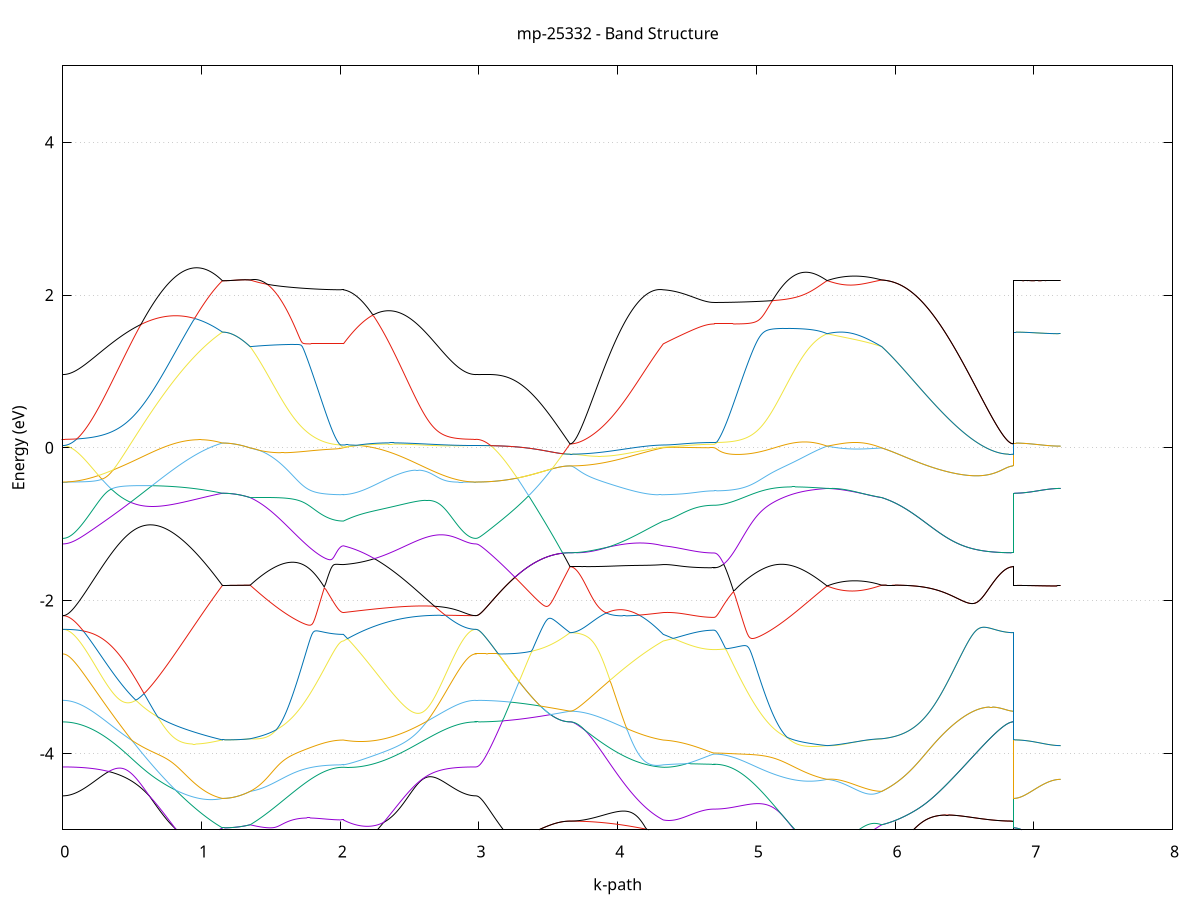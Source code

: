 set title 'mp-25332 - Band Structure'
set xlabel 'k-path'
set ylabel 'Energy (eV)'
set grid y
set yrange [-5:5]
set terminal png size 800,600
set output 'mp-25332_bands_gnuplot.png'
plot '-' using 1:2 with lines notitle, '-' using 1:2 with lines notitle, '-' using 1:2 with lines notitle, '-' using 1:2 with lines notitle, '-' using 1:2 with lines notitle, '-' using 1:2 with lines notitle, '-' using 1:2 with lines notitle, '-' using 1:2 with lines notitle, '-' using 1:2 with lines notitle, '-' using 1:2 with lines notitle, '-' using 1:2 with lines notitle, '-' using 1:2 with lines notitle, '-' using 1:2 with lines notitle, '-' using 1:2 with lines notitle, '-' using 1:2 with lines notitle, '-' using 1:2 with lines notitle, '-' using 1:2 with lines notitle, '-' using 1:2 with lines notitle, '-' using 1:2 with lines notitle, '-' using 1:2 with lines notitle, '-' using 1:2 with lines notitle, '-' using 1:2 with lines notitle, '-' using 1:2 with lines notitle, '-' using 1:2 with lines notitle, '-' using 1:2 with lines notitle, '-' using 1:2 with lines notitle, '-' using 1:2 with lines notitle, '-' using 1:2 with lines notitle, '-' using 1:2 with lines notitle, '-' using 1:2 with lines notitle, '-' using 1:2 with lines notitle, '-' using 1:2 with lines notitle, '-' using 1:2 with lines notitle, '-' using 1:2 with lines notitle, '-' using 1:2 with lines notitle, '-' using 1:2 with lines notitle, '-' using 1:2 with lines notitle, '-' using 1:2 with lines notitle, '-' using 1:2 with lines notitle, '-' using 1:2 with lines notitle, '-' using 1:2 with lines notitle, '-' using 1:2 with lines notitle, '-' using 1:2 with lines notitle, '-' using 1:2 with lines notitle, '-' using 1:2 with lines notitle, '-' using 1:2 with lines notitle, '-' using 1:2 with lines notitle, '-' using 1:2 with lines notitle, '-' using 1:2 with lines notitle, '-' using 1:2 with lines notitle, '-' using 1:2 with lines notitle, '-' using 1:2 with lines notitle, '-' using 1:2 with lines notitle, '-' using 1:2 with lines notitle, '-' using 1:2 with lines notitle, '-' using 1:2 with lines notitle, '-' using 1:2 with lines notitle, '-' using 1:2 with lines notitle, '-' using 1:2 with lines notitle, '-' using 1:2 with lines notitle, '-' using 1:2 with lines notitle, '-' using 1:2 with lines notitle, '-' using 1:2 with lines notitle, '-' using 1:2 with lines notitle
0.000000 -55.988433
0.009920 -55.988433
0.019840 -55.988433
0.029761 -55.988433
0.039681 -55.988433
0.049601 -55.988433
0.059521 -55.988433
0.069441 -55.988333
0.079362 -55.988333
0.089282 -55.988333
0.099202 -55.988333
0.109122 -55.988233
0.119042 -55.988233
0.128963 -55.988133
0.138883 -55.988133
0.148803 -55.988033
0.158723 -55.988033
0.168643 -55.987933
0.178564 -55.987933
0.188484 -55.987833
0.198404 -55.987833
0.208324 -55.987733
0.218244 -55.987633
0.228165 -55.987533
0.238085 -55.987533
0.248005 -55.987433
0.257925 -55.987333
0.267845 -55.987233
0.277766 -55.987133
0.287686 -55.987033
0.297606 -55.986933
0.307526 -55.986833
0.317446 -55.986733
0.327367 -55.986633
0.337287 -55.986533
0.347207 -55.986433
0.357127 -55.986333
0.367048 -55.986133
0.376968 -55.986033
0.386888 -55.985933
0.396808 -55.985833
0.406728 -55.985633
0.416649 -55.985533
0.426569 -55.985433
0.436489 -55.985233
0.446409 -55.985133
0.456329 -55.985033
0.466250 -55.984833
0.476170 -55.984733
0.486090 -55.984533
0.496010 -55.984433
0.505930 -55.984233
0.515851 -55.984033
0.525771 -55.983933
0.535691 -55.983733
0.545611 -55.983633
0.555531 -55.983433
0.565452 -55.983233
0.575372 -55.983033
0.585292 -55.982933
0.595212 -55.982733
0.605132 -55.982533
0.615053 -55.982333
0.624973 -55.982133
0.634893 -55.981933
0.644813 -55.981833
0.654733 -55.981633
0.664654 -55.981433
0.674574 -55.981233
0.684494 -55.981033
0.694414 -55.980833
0.704334 -55.980633
0.714255 -55.980433
0.724175 -55.980233
0.734095 -55.980033
0.744015 -55.979733
0.753935 -55.979533
0.763856 -55.979333
0.773776 -55.979133
0.783696 -55.978933
0.793616 -55.978733
0.803536 -55.978533
0.813457 -55.978233
0.823377 -55.978033
0.833297 -55.977833
0.843217 -55.977633
0.853138 -55.977333
0.863058 -55.977133
0.872978 -55.976933
0.882898 -55.976633
0.892818 -55.976433
0.902739 -55.976233
0.912659 -55.975933
0.922579 -55.975733
0.932499 -55.975533
0.942419 -55.975233
0.952340 -55.975033
0.962260 -55.974833
0.972180 -55.974533
0.982100 -55.974333
0.992020 -55.974133
1.001941 -55.973833
1.011861 -55.973633
1.021781 -55.973333
1.031701 -55.973133
1.041621 -55.972833
1.051542 -55.972633
1.061462 -55.972333
1.071382 -55.972133
1.081302 -55.971933
1.091222 -55.971633
1.101143 -55.971433
1.111063 -55.971133
1.120983 -55.970933
1.130903 -55.970633
1.140823 -55.970433
1.150744 -55.970133
1.150744 -55.970133
1.160268 -55.970133
1.169792 -55.970133
1.179316 -55.970133
1.188841 -55.970133
1.198365 -55.970133
1.207889 -55.970133
1.217413 -55.970133
1.226937 -55.970133
1.236462 -55.970133
1.245986 -55.970133
1.255510 -55.970133
1.265034 -55.970133
1.274559 -55.970133
1.284083 -55.970133
1.293607 -55.970133
1.303131 -55.970133
1.312656 -55.970133
1.322180 -55.970133
1.331704 -55.970133
1.341228 -55.970133
1.350752 -55.970133
1.350752 -55.970133
1.360639 -55.970333
1.370525 -55.970533
1.380411 -55.970633
1.390298 -55.970833
1.400184 -55.971033
1.410071 -55.971133
1.419957 -55.971333
1.429843 -55.971433
1.439730 -55.971633
1.449616 -55.971733
1.459502 -55.971933
1.469389 -55.972133
1.479275 -55.972233
1.489161 -55.972433
1.499048 -55.972533
1.508934 -55.972733
1.518820 -55.972833
1.528707 -55.972933
1.538593 -55.973133
1.548479 -55.973233
1.558366 -55.973433
1.568252 -55.973533
1.578138 -55.973633
1.588025 -55.973833
1.597911 -55.973933
1.607797 -55.974033
1.617684 -55.974133
1.627570 -55.974333
1.637456 -55.974433
1.647343 -55.974533
1.657229 -55.974633
1.667115 -55.974733
1.677002 -55.974833
1.686888 -55.974933
1.696774 -55.975033
1.706661 -55.975233
1.716547 -55.975333
1.726433 -55.975333
1.736320 -55.975433
1.746206 -55.975533
1.756092 -55.975633
1.765979 -55.975733
1.775865 -55.975833
1.785751 -55.975933
1.795638 -55.975933
1.805524 -55.976033
1.815410 -55.976133
1.825297 -55.976133
1.835183 -55.976233
1.845069 -55.976333
1.854956 -55.976333
1.864842 -55.976433
1.874728 -55.976433
1.884615 -55.976533
1.894501 -55.976533
1.904387 -55.976633
1.914274 -55.976633
1.924160 -55.976633
1.934046 -55.976733
1.943933 -55.976733
1.953819 -55.976733
1.963705 -55.976833
1.973592 -55.976833
1.983478 -55.976833
1.993364 -55.976833
2.003251 -55.976833
2.013137 -55.976833
2.023023 -55.976833
2.023023 -55.976833
2.032973 -55.977033
2.042922 -55.977133
2.052871 -55.977333
2.062820 -55.977533
2.072770 -55.977733
2.082719 -55.977933
2.092668 -55.978033
2.102617 -55.978233
2.112567 -55.978433
2.122516 -55.978533
2.132465 -55.978733
2.142414 -55.978933
2.152363 -55.979133
2.162313 -55.979233
2.172262 -55.979433
2.182211 -55.979633
2.192160 -55.979833
2.202110 -55.979933
2.212059 -55.980133
2.222008 -55.980333
2.231957 -55.980533
2.241907 -55.980633
2.251856 -55.980833
2.261805 -55.981033
2.271754 -55.981133
2.281703 -55.981333
2.291653 -55.981533
2.301602 -55.981733
2.311551 -55.981833
2.321500 -55.982033
2.331450 -55.982233
2.341399 -55.982333
2.351348 -55.982533
2.361297 -55.982733
2.371247 -55.982833
2.381196 -55.983033
2.391145 -55.983133
2.401094 -55.983333
2.411043 -55.983533
2.420993 -55.983633
2.430942 -55.983833
2.440891 -55.983933
2.450840 -55.984133
2.460790 -55.984233
2.470739 -55.984433
2.480688 -55.984533
2.490637 -55.984633
2.500587 -55.984833
2.510536 -55.984933
2.520485 -55.985133
2.530434 -55.985233
2.540383 -55.985333
2.550333 -55.985533
2.560282 -55.985633
2.570231 -55.985733
2.580180 -55.985833
2.590130 -55.986033
2.600079 -55.986133
2.610028 -55.986233
2.619977 -55.986333
2.629927 -55.986433
2.639876 -55.986533
2.649825 -55.986633
2.659774 -55.986733
2.669724 -55.986833
2.679673 -55.986933
2.689622 -55.987033
2.699571 -55.987133
2.709520 -55.987233
2.719470 -55.987333
2.729419 -55.987433
2.739368 -55.987533
2.749317 -55.987533
2.759267 -55.987633
2.769216 -55.987733
2.779165 -55.987833
2.789114 -55.987833
2.799064 -55.987933
2.809013 -55.987933
2.818962 -55.988033
2.828911 -55.988033
2.838860 -55.988133
2.848810 -55.988133
2.858759 -55.988233
2.868708 -55.988233
2.878657 -55.988333
2.888607 -55.988333
2.898556 -55.988333
2.908505 -55.988333
2.918454 -55.988433
2.928404 -55.988433
2.938353 -55.988433
2.948302 -55.988433
2.958251 -55.988433
2.968200 -55.988433
2.978150 -55.988433
2.978150 -55.988433
2.988127 -55.988433
2.998105 -55.988433
3.008082 -55.988433
3.018060 -55.988333
3.028037 -55.988333
3.038014 -55.988233
3.047992 -55.988233
3.057969 -55.988133
3.067947 -55.988033
3.077924 -55.987933
3.087902 -55.987833
3.097879 -55.987733
3.107857 -55.987633
3.117834 -55.987533
3.127812 -55.987333
3.137789 -55.987233
3.147767 -55.987033
3.157744 -55.986933
3.167721 -55.986733
3.177699 -55.986533
3.187676 -55.986333
3.197654 -55.986133
3.207631 -55.985933
3.217609 -55.985733
3.227586 -55.985433
3.237564 -55.985233
3.247541 -55.985033
3.257519 -55.984733
3.267496 -55.984533
3.277474 -55.984233
3.287451 -55.983933
3.297428 -55.983633
3.307406 -55.983333
3.317383 -55.983133
3.327361 -55.982733
3.337338 -55.982433
3.347316 -55.982233
3.357293 -55.981833
3.367271 -55.981533
3.377248 -55.981233
3.387226 -55.980833
3.397203 -55.980533
3.407180 -55.980133
3.417158 -55.979833
3.427135 -55.979433
3.437113 -55.979133
3.447090 -55.978733
3.457068 -55.978333
3.467045 -55.978033
3.477023 -55.977633
3.487000 -55.977233
3.496978 -55.976833
3.506955 -55.976433
3.516933 -55.976033
3.526910 -55.975633
3.536887 -55.975233
3.546865 -55.974833
3.556842 -55.974433
3.566820 -55.974033
3.576797 -55.973533
3.586775 -55.973133
3.596752 -55.972733
3.606730 -55.972333
3.616707 -55.971933
3.626685 -55.971433
3.636662 -55.971033
3.646640 -55.970633
3.656617 -55.970233
3.656617 -55.970233
3.666503 -55.970233
3.676390 -55.970233
3.686276 -55.970233
3.696162 -55.970233
3.706049 -55.970233
3.715935 -55.970233
3.725821 -55.970333
3.735708 -55.970333
3.745594 -55.970333
3.755480 -55.970333
3.765367 -55.970433
3.775253 -55.970433
3.785139 -55.970533
3.795026 -55.970533
3.804912 -55.970633
3.814798 -55.970633
3.824685 -55.970733
3.834571 -55.970733
3.844457 -55.970833
3.854344 -55.970833
3.864230 -55.970933
3.874116 -55.971033
3.884003 -55.971033
3.893889 -55.971133
3.903775 -55.971233
3.913662 -55.971333
3.923548 -55.971433
3.933434 -55.971433
3.943321 -55.971533
3.953207 -55.971633
3.963093 -55.971733
3.972980 -55.971833
3.982866 -55.971933
3.992752 -55.972033
4.002639 -55.972133
4.012525 -55.972233
4.022411 -55.972333
4.032298 -55.972533
4.042184 -55.972633
4.052071 -55.972733
4.061957 -55.972833
4.071843 -55.972933
4.081730 -55.973133
4.091616 -55.973233
4.101502 -55.973333
4.111389 -55.973533
4.121275 -55.973633
4.131161 -55.973733
4.141048 -55.973933
4.150934 -55.974033
4.160820 -55.974133
4.170707 -55.974333
4.180593 -55.974433
4.190479 -55.974633
4.200366 -55.974733
4.210252 -55.974933
4.220138 -55.975033
4.230025 -55.975233
4.239911 -55.975333
4.249797 -55.975533
4.259684 -55.975733
4.269570 -55.975833
4.279456 -55.976033
4.289343 -55.976133
4.299229 -55.976333
4.309115 -55.976533
4.319002 -55.976633
4.328888 -55.976833
4.328888 -55.976833
4.338821 -55.976933
4.348755 -55.977033
4.358688 -55.977033
4.368621 -55.977133
4.378555 -55.977233
4.388488 -55.977333
4.398421 -55.977433
4.408355 -55.977533
4.418288 -55.977633
4.428221 -55.977733
4.438155 -55.977833
4.448088 -55.977933
4.458022 -55.978033
4.467955 -55.978033
4.477888 -55.978133
4.487822 -55.978233
4.497755 -55.978333
4.507688 -55.978433
4.517622 -55.978533
4.527555 -55.978633
4.537488 -55.978633
4.547422 -55.978733
4.557355 -55.978833
4.567288 -55.978833
4.577222 -55.978933
4.587155 -55.979033
4.597088 -55.979033
4.607022 -55.979133
4.616955 -55.979133
4.626889 -55.979233
4.636822 -55.979233
4.646755 -55.979233
4.656689 -55.979233
4.666622 -55.979333
4.676555 -55.979333
4.686489 -55.979333
4.696422 -55.979333
4.696422 -55.979333
4.706345 -55.979333
4.716268 -55.979333
4.726191 -55.979333
4.736115 -55.979333
4.746038 -55.979233
4.755961 -55.979233
4.765884 -55.979233
4.775807 -55.979233
4.785730 -55.979133
4.795653 -55.979133
4.805577 -55.979133
4.815500 -55.979033
4.825423 -55.979033
4.835346 -55.979033
4.845269 -55.978933
4.855192 -55.978933
4.865116 -55.978833
4.875039 -55.978733
4.884962 -55.978733
4.894885 -55.978633
4.904808 -55.978533
4.914731 -55.978533
4.924654 -55.978433
4.934578 -55.978333
4.944501 -55.978233
4.954424 -55.978233
4.964347 -55.978133
4.974270 -55.978033
4.984193 -55.977933
4.994117 -55.977833
5.004040 -55.977733
5.013963 -55.977633
5.023886 -55.977533
5.033809 -55.977433
5.043732 -55.977333
5.053656 -55.977233
5.063579 -55.977133
5.073502 -55.977033
5.083425 -55.976833
5.093348 -55.976733
5.103271 -55.976633
5.113194 -55.976533
5.123118 -55.976333
5.133041 -55.976233
5.142964 -55.976133
5.152887 -55.976033
5.162810 -55.975833
5.172733 -55.975733
5.182656 -55.975533
5.192580 -55.975433
5.202503 -55.975333
5.212426 -55.975133
5.222349 -55.975033
5.232272 -55.974833
5.242195 -55.974733
5.252119 -55.974533
5.262042 -55.974433
5.271965 -55.974233
5.281888 -55.974033
5.291811 -55.973933
5.301734 -55.973733
5.311657 -55.973633
5.321581 -55.973433
5.331504 -55.973233
5.341427 -55.973133
5.351350 -55.972933
5.361273 -55.972733
5.371196 -55.972633
5.381120 -55.972433
5.391043 -55.972233
5.400966 -55.972033
5.410889 -55.971933
5.420812 -55.971733
5.430735 -55.971533
5.440659 -55.971433
5.450582 -55.971233
5.460505 -55.971033
5.470428 -55.970833
5.480351 -55.970733
5.490274 -55.970533
5.500197 -55.970333
5.510121 -55.970133
5.510121 -55.970133
5.519966 -55.970233
5.529811 -55.970333
5.539656 -55.970433
5.549501 -55.970533
5.559346 -55.970533
5.569191 -55.970633
5.579037 -55.970733
5.588882 -55.970733
5.598727 -55.970833
5.608572 -55.970833
5.618417 -55.970933
5.628262 -55.970933
5.638107 -55.971033
5.647953 -55.971033
5.657798 -55.971033
5.667643 -55.971033
5.677488 -55.971133
5.687333 -55.971133
5.697178 -55.971133
5.707023 -55.971133
5.716869 -55.971133
5.726714 -55.971133
5.736559 -55.971133
5.746404 -55.971133
5.756249 -55.971033
5.766094 -55.971033
5.775939 -55.971033
5.785785 -55.970933
5.795630 -55.970933
5.805475 -55.970833
5.815320 -55.970833
5.825165 -55.970733
5.835010 -55.970733
5.844856 -55.970633
5.854701 -55.970533
5.864546 -55.970533
5.874391 -55.970433
5.884236 -55.970333
5.894081 -55.970233
5.903926 -55.970133
5.903926 -55.970133
5.913830 -55.970133
5.923733 -55.970133
5.933637 -55.970133
5.943540 -55.970133
5.953444 -55.970133
5.963347 -55.970133
5.973251 -55.970133
5.983154 -55.970133
5.993058 -55.970133
6.002961 -55.970133
6.012865 -55.970133
6.022768 -55.970133
6.032672 -55.970133
6.042575 -55.970133
6.052479 -55.970133
6.062382 -55.970133
6.072286 -55.970133
6.082189 -55.970133
6.092093 -55.970133
6.101996 -55.970133
6.111900 -55.970133
6.121803 -55.970133
6.131707 -55.970133
6.141610 -55.970133
6.151514 -55.970133
6.161417 -55.970133
6.171321 -55.970133
6.181224 -55.970133
6.191127 -55.970133
6.201031 -55.970133
6.210934 -55.970233
6.220838 -55.970233
6.230741 -55.970233
6.240645 -55.970233
6.250548 -55.970233
6.260452 -55.970233
6.270355 -55.970233
6.280259 -55.970233
6.290162 -55.970233
6.300066 -55.970233
6.309969 -55.970233
6.319873 -55.970233
6.329776 -55.970233
6.339680 -55.970233
6.349583 -55.970233
6.359487 -55.970233
6.369390 -55.970233
6.379294 -55.970233
6.389197 -55.970233
6.399101 -55.970233
6.409004 -55.970233
6.418908 -55.970233
6.428811 -55.970233
6.438715 -55.970233
6.448618 -55.970233
6.458522 -55.970233
6.468425 -55.970233
6.478329 -55.970233
6.488232 -55.970233
6.498136 -55.970233
6.508039 -55.970233
6.517943 -55.970233
6.527846 -55.970233
6.537750 -55.970233
6.547653 -55.970233
6.557557 -55.970233
6.567460 -55.970233
6.577363 -55.970233
6.587267 -55.970233
6.597170 -55.970233
6.607074 -55.970233
6.616977 -55.970233
6.626881 -55.970233
6.636784 -55.970233
6.646688 -55.970233
6.656591 -55.970233
6.666495 -55.970233
6.676398 -55.970233
6.686302 -55.970233
6.696205 -55.970233
6.706109 -55.970233
6.716012 -55.970233
6.725916 -55.970233
6.735819 -55.970233
6.745723 -55.970233
6.755626 -55.970233
6.765530 -55.970233
6.775433 -55.970233
6.785337 -55.970233
6.795240 -55.970233
6.805144 -55.970233
6.815047 -55.970233
6.824951 -55.970233
6.834854 -55.970233
6.844758 -55.970233
6.854661 -55.970233
6.854661 -55.970133
6.864639 -55.970133
6.874616 -55.970133
6.884593 -55.970133
6.894571 -55.970133
6.904548 -55.970133
6.914526 -55.970133
6.924503 -55.970133
6.934481 -55.970133
6.944458 -55.970133
6.954436 -55.970133
6.964413 -55.970133
6.974391 -55.970133
6.984368 -55.970133
6.994346 -55.970133
7.004323 -55.970133
7.014300 -55.970133
7.024278 -55.970133
7.034255 -55.970133
7.044233 -55.970133
7.054210 -55.970133
7.064188 -55.970133
7.074165 -55.970133
7.084143 -55.970133
7.094120 -55.970133
7.104098 -55.970133
7.114075 -55.970133
7.124053 -55.970133
7.134030 -55.970133
7.144007 -55.970133
7.153985 -55.970133
7.163962 -55.970133
7.173940 -55.970133
7.183917 -55.970133
7.193895 -55.970133
e
0.000000 -55.951933
0.009920 -55.951933
0.019840 -55.951933
0.029761 -55.951933
0.039681 -55.951933
0.049601 -55.952033
0.059521 -55.952033
0.069441 -55.952033
0.079362 -55.952033
0.089282 -55.952033
0.099202 -55.952133
0.109122 -55.952133
0.119042 -55.952133
0.128963 -55.952233
0.138883 -55.952233
0.148803 -55.952333
0.158723 -55.952333
0.168643 -55.952433
0.178564 -55.952433
0.188484 -55.952533
0.198404 -55.952633
0.208324 -55.952633
0.218244 -55.952733
0.228165 -55.952833
0.238085 -55.952933
0.248005 -55.952933
0.257925 -55.953033
0.267845 -55.953133
0.277766 -55.953233
0.287686 -55.953333
0.297606 -55.953433
0.307526 -55.953533
0.317446 -55.953633
0.327367 -55.953733
0.337287 -55.953833
0.347207 -55.953933
0.357127 -55.954033
0.367048 -55.954133
0.376968 -55.954333
0.386888 -55.954433
0.396808 -55.954533
0.406728 -55.954633
0.416649 -55.954833
0.426569 -55.954933
0.436489 -55.955033
0.446409 -55.955233
0.456329 -55.955333
0.466250 -55.955533
0.476170 -55.955633
0.486090 -55.955833
0.496010 -55.955933
0.505930 -55.956133
0.515851 -55.956233
0.525771 -55.956433
0.535691 -55.956633
0.545611 -55.956733
0.555531 -55.956933
0.565452 -55.957133
0.575372 -55.957233
0.585292 -55.957433
0.595212 -55.957633
0.605132 -55.957833
0.615053 -55.958033
0.624973 -55.958133
0.634893 -55.958333
0.644813 -55.958533
0.654733 -55.958733
0.664654 -55.958933
0.674574 -55.959133
0.684494 -55.959333
0.694414 -55.959533
0.704334 -55.959733
0.714255 -55.959933
0.724175 -55.960133
0.734095 -55.960333
0.744015 -55.960533
0.753935 -55.960733
0.763856 -55.960933
0.773776 -55.961233
0.783696 -55.961433
0.793616 -55.961633
0.803536 -55.961833
0.813457 -55.962033
0.823377 -55.962233
0.833297 -55.962533
0.843217 -55.962733
0.853138 -55.962933
0.863058 -55.963233
0.872978 -55.963433
0.882898 -55.963633
0.892818 -55.963833
0.902739 -55.964133
0.912659 -55.964333
0.922579 -55.964533
0.932499 -55.964833
0.942419 -55.965033
0.952340 -55.965333
0.962260 -55.965533
0.972180 -55.965733
0.982100 -55.966033
0.992020 -55.966233
1.001941 -55.966533
1.011861 -55.966733
1.021781 -55.966933
1.031701 -55.967233
1.041621 -55.967433
1.051542 -55.967733
1.061462 -55.967933
1.071382 -55.968233
1.081302 -55.968433
1.091222 -55.968633
1.101143 -55.968933
1.111063 -55.969133
1.120983 -55.969433
1.130903 -55.969633
1.140823 -55.969933
1.150744 -55.970133
1.150744 -55.970133
1.160268 -55.970133
1.169792 -55.970133
1.179316 -55.970133
1.188841 -55.970133
1.198365 -55.970133
1.207889 -55.970133
1.217413 -55.970133
1.226937 -55.970133
1.236462 -55.970133
1.245986 -55.970133
1.255510 -55.970133
1.265034 -55.970133
1.274559 -55.970133
1.284083 -55.970133
1.293607 -55.970133
1.303131 -55.970133
1.312656 -55.970133
1.322180 -55.970133
1.331704 -55.970133
1.341228 -55.970133
1.350752 -55.970133
1.350752 -55.970133
1.360639 -55.970033
1.370525 -55.969833
1.380411 -55.969633
1.390298 -55.969533
1.400184 -55.969333
1.410071 -55.969133
1.419957 -55.969033
1.429843 -55.968833
1.439730 -55.968733
1.449616 -55.968533
1.459502 -55.968433
1.469389 -55.968233
1.479275 -55.968133
1.489161 -55.967933
1.499048 -55.967833
1.508934 -55.967633
1.518820 -55.967533
1.528707 -55.967333
1.538593 -55.967233
1.548479 -55.967033
1.558366 -55.966933
1.568252 -55.966833
1.578138 -55.966633
1.588025 -55.966533
1.597911 -55.966433
1.607797 -55.966333
1.617684 -55.966133
1.627570 -55.966033
1.637456 -55.965933
1.647343 -55.965833
1.657229 -55.965733
1.667115 -55.965633
1.677002 -55.965533
1.686888 -55.965433
1.696774 -55.965233
1.706661 -55.965133
1.716547 -55.965033
1.726433 -55.965033
1.736320 -55.964933
1.746206 -55.964833
1.756092 -55.964733
1.765979 -55.964633
1.775865 -55.964533
1.785751 -55.964433
1.795638 -55.964433
1.805524 -55.964333
1.815410 -55.964233
1.825297 -55.964233
1.835183 -55.964133
1.845069 -55.964033
1.854956 -55.964033
1.864842 -55.963933
1.874728 -55.963933
1.884615 -55.963833
1.894501 -55.963833
1.904387 -55.963733
1.914274 -55.963733
1.924160 -55.963733
1.934046 -55.963633
1.943933 -55.963633
1.953819 -55.963633
1.963705 -55.963633
1.973592 -55.963533
1.983478 -55.963533
1.993364 -55.963533
2.003251 -55.963533
2.013137 -55.963533
2.023023 -55.963533
2.023023 -55.963533
2.032973 -55.963333
2.042922 -55.963233
2.052871 -55.963033
2.062820 -55.962833
2.072770 -55.962633
2.082719 -55.962533
2.092668 -55.962333
2.102617 -55.962133
2.112567 -55.962033
2.122516 -55.961833
2.132465 -55.961633
2.142414 -55.961433
2.152363 -55.961333
2.162313 -55.961133
2.172262 -55.960933
2.182211 -55.960733
2.192160 -55.960633
2.202110 -55.960433
2.212059 -55.960233
2.222008 -55.960033
2.231957 -55.959933
2.241907 -55.959733
2.251856 -55.959533
2.261805 -55.959333
2.271754 -55.959233
2.281703 -55.959033
2.291653 -55.958833
2.301602 -55.958733
2.311551 -55.958533
2.321500 -55.958333
2.331450 -55.958233
2.341399 -55.958033
2.351348 -55.957833
2.361297 -55.957733
2.371247 -55.957533
2.381196 -55.957333
2.391145 -55.957233
2.401094 -55.957033
2.411043 -55.956933
2.420993 -55.956733
2.430942 -55.956633
2.440891 -55.956433
2.450840 -55.956333
2.460790 -55.956133
2.470739 -55.956033
2.480688 -55.955833
2.490637 -55.955733
2.500587 -55.955533
2.510536 -55.955433
2.520485 -55.955333
2.530434 -55.955133
2.540383 -55.955033
2.550333 -55.954933
2.560282 -55.954733
2.570231 -55.954633
2.580180 -55.954533
2.590130 -55.954333
2.600079 -55.954233
2.610028 -55.954133
2.619977 -55.954033
2.629927 -55.953933
2.639876 -55.953833
2.649825 -55.953733
2.659774 -55.953633
2.669724 -55.953533
2.679673 -55.953433
2.689622 -55.953333
2.699571 -55.953233
2.709520 -55.953133
2.719470 -55.953033
2.729419 -55.952933
2.739368 -55.952933
2.749317 -55.952833
2.759267 -55.952733
2.769216 -55.952633
2.779165 -55.952633
2.789114 -55.952533
2.799064 -55.952433
2.809013 -55.952433
2.818962 -55.952333
2.828911 -55.952333
2.838860 -55.952233
2.848810 -55.952233
2.858759 -55.952133
2.868708 -55.952133
2.878657 -55.952133
2.888607 -55.952033
2.898556 -55.952033
2.908505 -55.952033
2.918454 -55.952033
2.928404 -55.951933
2.938353 -55.951933
2.948302 -55.951933
2.958251 -55.951933
2.968200 -55.951933
2.978150 -55.951933
2.978150 -55.951933
2.988127 -55.951933
2.998105 -55.951933
3.008082 -55.952033
3.018060 -55.952033
3.028037 -55.952033
3.038014 -55.952133
3.047992 -55.952133
3.057969 -55.952233
3.067947 -55.952333
3.077924 -55.952433
3.087902 -55.952533
3.097879 -55.952633
3.107857 -55.952733
3.117834 -55.952933
3.127812 -55.953033
3.137789 -55.953233
3.147767 -55.953333
3.157744 -55.953533
3.167721 -55.953733
3.177699 -55.953833
3.187676 -55.954033
3.197654 -55.954233
3.207631 -55.954433
3.217609 -55.954733
3.227586 -55.954933
3.237564 -55.955133
3.247541 -55.955433
3.257519 -55.955633
3.267496 -55.955933
3.277474 -55.956133
3.287451 -55.956433
3.297428 -55.956733
3.307406 -55.957033
3.317383 -55.957333
3.327361 -55.957633
3.337338 -55.957933
3.347316 -55.958233
3.357293 -55.958533
3.367271 -55.958833
3.377248 -55.959233
3.387226 -55.959533
3.397203 -55.959833
3.407180 -55.960233
3.417158 -55.960633
3.427135 -55.960933
3.437113 -55.961333
3.447090 -55.961733
3.457068 -55.962033
3.467045 -55.962433
3.477023 -55.962833
3.487000 -55.963233
3.496978 -55.963633
3.506955 -55.964033
3.516933 -55.964433
3.526910 -55.964833
3.536887 -55.965233
3.546865 -55.965633
3.556842 -55.966033
3.566820 -55.966433
3.576797 -55.966833
3.586775 -55.967233
3.596752 -55.967733
3.606730 -55.968133
3.616707 -55.968533
3.626685 -55.968933
3.636662 -55.969333
3.646640 -55.969833
3.656617 -55.970233
3.656617 -55.970233
3.666503 -55.970233
3.676390 -55.970233
3.686276 -55.970233
3.696162 -55.970233
3.706049 -55.970133
3.715935 -55.970133
3.725821 -55.970133
3.735708 -55.970133
3.745594 -55.970133
3.755480 -55.970033
3.765367 -55.970033
3.775253 -55.969933
3.785139 -55.969933
3.795026 -55.969933
3.804912 -55.969833
3.814798 -55.969833
3.824685 -55.969733
3.834571 -55.969633
3.844457 -55.969633
3.854344 -55.969533
3.864230 -55.969533
3.874116 -55.969433
3.884003 -55.969333
3.893889 -55.969233
3.903775 -55.969233
3.913662 -55.969133
3.923548 -55.969033
3.933434 -55.968933
3.943321 -55.968833
3.953207 -55.968733
3.963093 -55.968633
3.972980 -55.968533
3.982866 -55.968433
3.992752 -55.968333
4.002639 -55.968233
4.012525 -55.968133
4.022411 -55.968033
4.032298 -55.967933
4.042184 -55.967833
4.052071 -55.967633
4.061957 -55.967533
4.071843 -55.967433
4.081730 -55.967333
4.091616 -55.967133
4.101502 -55.967033
4.111389 -55.966933
4.121275 -55.966733
4.131161 -55.966633
4.141048 -55.966533
4.150934 -55.966333
4.160820 -55.966233
4.170707 -55.966033
4.180593 -55.965933
4.190479 -55.965733
4.200366 -55.965633
4.210252 -55.965433
4.220138 -55.965333
4.230025 -55.965133
4.239911 -55.965033
4.249797 -55.964833
4.259684 -55.964633
4.269570 -55.964533
4.279456 -55.964333
4.289343 -55.964233
4.299229 -55.964033
4.309115 -55.963833
4.319002 -55.963733
4.328888 -55.963533
4.328888 -55.963533
4.338821 -55.963433
4.348755 -55.963433
4.358688 -55.963333
4.368621 -55.963233
4.378555 -55.963133
4.388488 -55.963033
4.398421 -55.962933
4.408355 -55.962833
4.418288 -55.962733
4.428221 -55.962633
4.438155 -55.962633
4.448088 -55.962533
4.458022 -55.962333
4.467955 -55.962333
4.477888 -55.962233
4.487822 -55.962133
4.497755 -55.962033
4.507688 -55.961933
4.517622 -55.961833
4.527555 -55.961733
4.537488 -55.961733
4.547422 -55.961633
4.557355 -55.961533
4.567288 -55.961533
4.577222 -55.961433
4.587155 -55.961333
4.597088 -55.961333
4.607022 -55.961233
4.616955 -55.961233
4.626889 -55.961233
4.636822 -55.961133
4.646755 -55.961133
4.656689 -55.961133
4.666622 -55.961033
4.676555 -55.961033
4.686489 -55.961033
4.696422 -55.961033
4.696422 -55.961033
4.706345 -55.961033
4.716268 -55.961033
4.726191 -55.961033
4.736115 -55.961133
4.746038 -55.961133
4.755961 -55.961133
4.765884 -55.961133
4.775807 -55.961133
4.785730 -55.961233
4.795653 -55.961233
4.805577 -55.961233
4.815500 -55.961333
4.825423 -55.961333
4.835346 -55.961333
4.845269 -55.961433
4.855192 -55.961433
4.865116 -55.961533
4.875039 -55.961633
4.884962 -55.961633
4.894885 -55.961733
4.904808 -55.961833
4.914731 -55.961833
4.924654 -55.961933
4.934578 -55.962033
4.944501 -55.962133
4.954424 -55.962133
4.964347 -55.962233
4.974270 -55.962333
4.984193 -55.962433
4.994117 -55.962533
5.004040 -55.962633
5.013963 -55.962733
5.023886 -55.962833
5.033809 -55.962933
5.043732 -55.963033
5.053656 -55.963133
5.063579 -55.963233
5.073502 -55.963333
5.083425 -55.963533
5.093348 -55.963633
5.103271 -55.963733
5.113194 -55.963833
5.123118 -55.963933
5.133041 -55.964133
5.142964 -55.964233
5.152887 -55.964333
5.162810 -55.964533
5.172733 -55.964633
5.182656 -55.964833
5.192580 -55.964933
5.202503 -55.965033
5.212426 -55.965233
5.222349 -55.965333
5.232272 -55.965533
5.242195 -55.965633
5.252119 -55.965833
5.262042 -55.965933
5.271965 -55.966133
5.281888 -55.966233
5.291811 -55.966433
5.301734 -55.966633
5.311657 -55.966733
5.321581 -55.966933
5.331504 -55.967133
5.341427 -55.967233
5.351350 -55.967433
5.361273 -55.967533
5.371196 -55.967733
5.381120 -55.967933
5.391043 -55.968133
5.400966 -55.968233
5.410889 -55.968433
5.420812 -55.968633
5.430735 -55.968733
5.440659 -55.968933
5.450582 -55.969133
5.460505 -55.969333
5.470428 -55.969433
5.480351 -55.969633
5.490274 -55.969833
5.500197 -55.970033
5.510121 -55.970133
5.510121 -55.970133
5.519966 -55.970033
5.529811 -55.970033
5.539656 -55.969933
5.549501 -55.969833
5.559346 -55.969733
5.569191 -55.969733
5.579037 -55.969633
5.588882 -55.969633
5.598727 -55.969533
5.608572 -55.969433
5.618417 -55.969433
5.628262 -55.969433
5.638107 -55.969333
5.647953 -55.969333
5.657798 -55.969333
5.667643 -55.969233
5.677488 -55.969233
5.687333 -55.969233
5.697178 -55.969233
5.707023 -55.969233
5.716869 -55.969233
5.726714 -55.969233
5.736559 -55.969233
5.746404 -55.969233
5.756249 -55.969233
5.766094 -55.969233
5.775939 -55.969333
5.785785 -55.969333
5.795630 -55.969333
5.805475 -55.969433
5.815320 -55.969433
5.825165 -55.969533
5.835010 -55.969633
5.844856 -55.969633
5.854701 -55.969733
5.864546 -55.969833
5.874391 -55.969933
5.884236 -55.969933
5.894081 -55.970033
5.903926 -55.970133
5.903926 -55.970133
5.913830 -55.970133
5.923733 -55.970133
5.933637 -55.970133
5.943540 -55.970133
5.953444 -55.970133
5.963347 -55.970133
5.973251 -55.970133
5.983154 -55.970133
5.993058 -55.970133
6.002961 -55.970133
6.012865 -55.970133
6.022768 -55.970133
6.032672 -55.970133
6.042575 -55.970133
6.052479 -55.970133
6.062382 -55.970133
6.072286 -55.970133
6.082189 -55.970133
6.092093 -55.970133
6.101996 -55.970133
6.111900 -55.970133
6.121803 -55.970133
6.131707 -55.970133
6.141610 -55.970133
6.151514 -55.970133
6.161417 -55.970133
6.171321 -55.970133
6.181224 -55.970133
6.191127 -55.970133
6.201031 -55.970233
6.210934 -55.970233
6.220838 -55.970233
6.230741 -55.970233
6.240645 -55.970233
6.250548 -55.970233
6.260452 -55.970233
6.270355 -55.970233
6.280259 -55.970233
6.290162 -55.970233
6.300066 -55.970233
6.309969 -55.970233
6.319873 -55.970233
6.329776 -55.970233
6.339680 -55.970233
6.349583 -55.970233
6.359487 -55.970233
6.369390 -55.970233
6.379294 -55.970233
6.389197 -55.970233
6.399101 -55.970233
6.409004 -55.970233
6.418908 -55.970233
6.428811 -55.970233
6.438715 -55.970233
6.448618 -55.970233
6.458522 -55.970233
6.468425 -55.970233
6.478329 -55.970233
6.488232 -55.970233
6.498136 -55.970233
6.508039 -55.970233
6.517943 -55.970233
6.527846 -55.970233
6.537750 -55.970233
6.547653 -55.970233
6.557557 -55.970233
6.567460 -55.970233
6.577363 -55.970233
6.587267 -55.970233
6.597170 -55.970233
6.607074 -55.970233
6.616977 -55.970233
6.626881 -55.970233
6.636784 -55.970233
6.646688 -55.970233
6.656591 -55.970233
6.666495 -55.970233
6.676398 -55.970233
6.686302 -55.970233
6.696205 -55.970233
6.706109 -55.970233
6.716012 -55.970233
6.725916 -55.970233
6.735819 -55.970233
6.745723 -55.970233
6.755626 -55.970233
6.765530 -55.970233
6.775433 -55.970233
6.785337 -55.970233
6.795240 -55.970233
6.805144 -55.970233
6.815047 -55.970233
6.824951 -55.970233
6.834854 -55.970233
6.844758 -55.970233
6.854661 -55.970233
6.854661 -55.970133
6.864639 -55.970133
6.874616 -55.970133
6.884593 -55.970133
6.894571 -55.970133
6.904548 -55.970133
6.914526 -55.970133
6.924503 -55.970133
6.934481 -55.970133
6.944458 -55.970133
6.954436 -55.970133
6.964413 -55.970133
6.974391 -55.970133
6.984368 -55.970133
6.994346 -55.970133
7.004323 -55.970133
7.014300 -55.970133
7.024278 -55.970133
7.034255 -55.970133
7.044233 -55.970133
7.054210 -55.970133
7.064188 -55.970133
7.074165 -55.970133
7.084143 -55.970133
7.094120 -55.970133
7.104098 -55.970133
7.114075 -55.970133
7.124053 -55.970133
7.134030 -55.970133
7.144007 -55.970133
7.153985 -55.970133
7.163962 -55.970133
7.173940 -55.970133
7.183917 -55.970133
7.193895 -55.970133
e
0.000000 -54.404533
0.009920 -54.404533
0.019840 -54.404533
0.029761 -54.404533
0.039681 -54.404533
0.049601 -54.404533
0.059521 -54.404533
0.069441 -54.404533
0.079362 -54.404533
0.089282 -54.404533
0.099202 -54.404533
0.109122 -54.404533
0.119042 -54.404533
0.128963 -54.404533
0.138883 -54.404533
0.148803 -54.404533
0.158723 -54.404533
0.168643 -54.404533
0.178564 -54.404533
0.188484 -54.404533
0.198404 -54.404533
0.208324 -54.404533
0.218244 -54.404533
0.228165 -54.404533
0.238085 -54.404533
0.248005 -54.404533
0.257925 -54.404533
0.267845 -54.404533
0.277766 -54.404533
0.287686 -54.404433
0.297606 -54.404433
0.307526 -54.404433
0.317446 -54.404433
0.327367 -54.404433
0.337287 -54.404433
0.347207 -54.404433
0.357127 -54.404433
0.367048 -54.404433
0.376968 -54.404433
0.386888 -54.404433
0.396808 -54.404333
0.406728 -54.404333
0.416649 -54.404333
0.426569 -54.404333
0.436489 -54.404333
0.446409 -54.404333
0.456329 -54.404333
0.466250 -54.404333
0.476170 -54.404233
0.486090 -54.404233
0.496010 -54.404233
0.505930 -54.404233
0.515851 -54.404233
0.525771 -54.404233
0.535691 -54.404133
0.545611 -54.404133
0.555531 -54.404133
0.565452 -54.404133
0.575372 -54.404133
0.585292 -54.404033
0.595212 -54.404033
0.605132 -54.404033
0.615053 -54.404033
0.624973 -54.404033
0.634893 -54.403933
0.644813 -54.403933
0.654733 -54.403933
0.664654 -54.403933
0.674574 -54.403833
0.684494 -54.403833
0.694414 -54.403833
0.704334 -54.403733
0.714255 -54.403733
0.724175 -54.403733
0.734095 -54.403633
0.744015 -54.403633
0.753935 -54.403633
0.763856 -54.403533
0.773776 -54.403533
0.783696 -54.403533
0.793616 -54.403433
0.803536 -54.403433
0.813457 -54.403433
0.823377 -54.403333
0.833297 -54.403333
0.843217 -54.403233
0.853138 -54.403233
0.863058 -54.403233
0.872978 -54.403133
0.882898 -54.403133
0.892818 -54.403033
0.902739 -54.403033
0.912659 -54.402933
0.922579 -54.402933
0.932499 -54.402833
0.942419 -54.402833
0.952340 -54.402733
0.962260 -54.402733
0.972180 -54.402633
0.982100 -54.402633
0.992020 -54.402533
1.001941 -54.402533
1.011861 -54.402433
1.021781 -54.402433
1.031701 -54.402333
1.041621 -54.402233
1.051542 -54.402233
1.061462 -54.402133
1.071382 -54.402133
1.081302 -54.402033
1.091222 -54.401933
1.101143 -54.401933
1.111063 -54.401833
1.120983 -54.401833
1.130903 -54.401733
1.140823 -54.401633
1.150744 -54.401633
1.150744 -54.401633
1.160268 -54.401633
1.169792 -54.401733
1.179316 -54.401833
1.188841 -54.401933
1.198365 -54.402033
1.207889 -54.402133
1.217413 -54.402233
1.226937 -54.402333
1.236462 -54.402433
1.245986 -54.402533
1.255510 -54.402533
1.265034 -54.402633
1.274559 -54.402733
1.284083 -54.402833
1.293607 -54.402933
1.303131 -54.403033
1.312656 -54.403133
1.322180 -54.403133
1.331704 -54.403233
1.341228 -54.403333
1.350752 -54.403433
1.350752 -54.403433
1.360639 -54.403533
1.370525 -54.403633
1.380411 -54.403733
1.390298 -54.403733
1.400184 -54.403833
1.410071 -54.403933
1.419957 -54.404033
1.429843 -54.404133
1.439730 -54.404133
1.449616 -54.404233
1.459502 -54.404333
1.469389 -54.404433
1.479275 -54.404433
1.489161 -54.404533
1.499048 -54.404633
1.508934 -54.404633
1.518820 -54.404733
1.528707 -54.404733
1.538593 -54.404833
1.548479 -54.404933
1.558366 -54.404933
1.568252 -54.405033
1.578138 -54.405033
1.588025 -54.405133
1.597911 -54.405133
1.607797 -54.405233
1.617684 -54.405233
1.627570 -54.405333
1.637456 -54.405333
1.647343 -54.405333
1.657229 -54.405433
1.667115 -54.405433
1.677002 -54.405433
1.686888 -54.405533
1.696774 -54.405533
1.706661 -54.405533
1.716547 -54.405633
1.726433 -54.405633
1.736320 -54.405633
1.746206 -54.405733
1.756092 -54.405733
1.765979 -54.405733
1.775865 -54.405733
1.785751 -54.405733
1.795638 -54.405833
1.805524 -54.405833
1.815410 -54.405833
1.825297 -54.405833
1.835183 -54.405833
1.845069 -54.405933
1.854956 -54.405933
1.864842 -54.405933
1.874728 -54.405933
1.884615 -54.405933
1.894501 -54.405933
1.904387 -54.405933
1.914274 -54.405933
1.924160 -54.406033
1.934046 -54.406033
1.943933 -54.406033
1.953819 -54.406033
1.963705 -54.406033
1.973592 -54.406033
1.983478 -54.406033
1.993364 -54.406033
2.003251 -54.406033
2.013137 -54.406033
2.023023 -54.406033
2.023023 -54.406033
2.032973 -54.406033
2.042922 -54.405933
2.052871 -54.405933
2.062820 -54.405933
2.072770 -54.405933
2.082719 -54.405933
2.092668 -54.405833
2.102617 -54.405833
2.112567 -54.405833
2.122516 -54.405833
2.132465 -54.405733
2.142414 -54.405733
2.152363 -54.405733
2.162313 -54.405733
2.172262 -54.405633
2.182211 -54.405633
2.192160 -54.405633
2.202110 -54.405633
2.212059 -54.405533
2.222008 -54.405533
2.231957 -54.405533
2.241907 -54.405533
2.251856 -54.405433
2.261805 -54.405433
2.271754 -54.405433
2.281703 -54.405433
2.291653 -54.405433
2.301602 -54.405333
2.311551 -54.405333
2.321500 -54.405333
2.331450 -54.405333
2.341399 -54.405333
2.351348 -54.405233
2.361297 -54.405233
2.371247 -54.405233
2.381196 -54.405233
2.391145 -54.405133
2.401094 -54.405133
2.411043 -54.405133
2.420993 -54.405133
2.430942 -54.405133
2.440891 -54.405133
2.450840 -54.405033
2.460790 -54.405033
2.470739 -54.405033
2.480688 -54.405033
2.490637 -54.405033
2.500587 -54.405033
2.510536 -54.404933
2.520485 -54.404933
2.530434 -54.404933
2.540383 -54.404933
2.550333 -54.404933
2.560282 -54.404933
2.570231 -54.404833
2.580180 -54.404833
2.590130 -54.404833
2.600079 -54.404833
2.610028 -54.404833
2.619977 -54.404833
2.629927 -54.404833
2.639876 -54.404833
2.649825 -54.404733
2.659774 -54.404733
2.669724 -54.404733
2.679673 -54.404733
2.689622 -54.404733
2.699571 -54.404733
2.709520 -54.404733
2.719470 -54.404733
2.729419 -54.404733
2.739368 -54.404733
2.749317 -54.404633
2.759267 -54.404633
2.769216 -54.404633
2.779165 -54.404633
2.789114 -54.404633
2.799064 -54.404633
2.809013 -54.404633
2.818962 -54.404633
2.828911 -54.404633
2.838860 -54.404633
2.848810 -54.404633
2.858759 -54.404633
2.868708 -54.404633
2.878657 -54.404633
2.888607 -54.404633
2.898556 -54.404633
2.908505 -54.404633
2.918454 -54.404633
2.928404 -54.404533
2.938353 -54.404533
2.948302 -54.404533
2.958251 -54.404533
2.968200 -54.404533
2.978150 -54.404533
2.978150 -54.404533
2.988127 -54.404533
2.998105 -54.404633
3.008082 -54.404633
3.018060 -54.404633
3.028037 -54.404633
3.038014 -54.404633
3.047992 -54.404633
3.057969 -54.404633
3.067947 -54.404733
3.077924 -54.404733
3.087902 -54.404733
3.097879 -54.404833
3.107857 -54.404833
3.117834 -54.404833
3.127812 -54.404933
3.137789 -54.404933
3.147767 -54.405033
3.157744 -54.405033
3.167721 -54.405133
3.177699 -54.405133
3.187676 -54.405233
3.197654 -54.405233
3.207631 -54.405333
3.217609 -54.405333
3.227586 -54.405433
3.237564 -54.405433
3.247541 -54.405533
3.257519 -54.405533
3.267496 -54.405633
3.277474 -54.405633
3.287451 -54.405733
3.297428 -54.405833
3.307406 -54.405833
3.317383 -54.405933
3.327361 -54.405933
3.337338 -54.406033
3.347316 -54.406033
3.357293 -54.406133
3.367271 -54.406133
3.377248 -54.406233
3.387226 -54.406233
3.397203 -54.406333
3.407180 -54.406333
3.417158 -54.406433
3.427135 -54.406433
3.437113 -54.406533
3.447090 -54.406533
3.457068 -54.406633
3.467045 -54.406633
3.477023 -54.406633
3.487000 -54.406733
3.496978 -54.406733
3.506955 -54.406733
3.516933 -54.406833
3.526910 -54.406833
3.536887 -54.406833
3.546865 -54.406833
3.556842 -54.406933
3.566820 -54.406933
3.576797 -54.406933
3.586775 -54.406933
3.596752 -54.406933
3.606730 -54.406933
3.616707 -54.407033
3.626685 -54.407033
3.636662 -54.407033
3.646640 -54.407033
3.656617 -54.407033
3.656617 -54.407033
3.666503 -54.407033
3.676390 -54.407033
3.686276 -54.407033
3.696162 -54.407033
3.706049 -54.407033
3.715935 -54.407033
3.725821 -54.407033
3.735708 -54.407033
3.745594 -54.406933
3.755480 -54.406933
3.765367 -54.406933
3.775253 -54.406933
3.785139 -54.406933
3.795026 -54.406933
3.804912 -54.406933
3.814798 -54.406933
3.824685 -54.406933
3.834571 -54.406933
3.844457 -54.406933
3.854344 -54.406933
3.864230 -54.406933
3.874116 -54.406933
3.884003 -54.406833
3.893889 -54.406833
3.903775 -54.406833
3.913662 -54.406833
3.923548 -54.406833
3.933434 -54.406833
3.943321 -54.406833
3.953207 -54.406833
3.963093 -54.406733
3.972980 -54.406733
3.982866 -54.406733
3.992752 -54.406733
4.002639 -54.406733
4.012525 -54.406733
4.022411 -54.406633
4.032298 -54.406633
4.042184 -54.406633
4.052071 -54.406633
4.061957 -54.406633
4.071843 -54.406533
4.081730 -54.406533
4.091616 -54.406533
4.101502 -54.406533
4.111389 -54.406533
4.121275 -54.406433
4.131161 -54.406433
4.141048 -54.406433
4.150934 -54.406433
4.160820 -54.406433
4.170707 -54.406333
4.180593 -54.406333
4.190479 -54.406333
4.200366 -54.406333
4.210252 -54.406333
4.220138 -54.406233
4.230025 -54.406233
4.239911 -54.406233
4.249797 -54.406233
4.259684 -54.406233
4.269570 -54.406133
4.279456 -54.406133
4.289343 -54.406133
4.299229 -54.406133
4.309115 -54.406033
4.319002 -54.406033
4.328888 -54.406033
4.328888 -54.406033
4.338821 -54.406033
4.348755 -54.406033
4.358688 -54.406033
4.368621 -54.406033
4.378555 -54.405933
4.388488 -54.405933
4.398421 -54.405933
4.408355 -54.405933
4.418288 -54.405933
4.428221 -54.405933
4.438155 -54.405933
4.448088 -54.405933
4.458022 -54.405833
4.467955 -54.405833
4.477888 -54.405833
4.487822 -54.405833
4.497755 -54.405833
4.507688 -54.405833
4.517622 -54.405833
4.527555 -54.405833
4.537488 -54.405733
4.547422 -54.405733
4.557355 -54.405733
4.567288 -54.405733
4.577222 -54.405733
4.587155 -54.405733
4.597088 -54.405733
4.607022 -54.405733
4.616955 -54.405733
4.626889 -54.405733
4.636822 -54.405733
4.646755 -54.405733
4.656689 -54.405733
4.666622 -54.405733
4.676555 -54.405733
4.686489 -54.405733
4.696422 -54.405733
4.696422 -54.405733
4.706345 -54.405733
4.716268 -54.405733
4.726191 -54.405633
4.736115 -54.405633
4.746038 -54.405633
4.755961 -54.405633
4.765884 -54.405633
4.775807 -54.405633
4.785730 -54.405633
4.795653 -54.405633
4.805577 -54.405633
4.815500 -54.405633
4.825423 -54.405633
4.835346 -54.405633
4.845269 -54.405633
4.855192 -54.405633
4.865116 -54.405533
4.875039 -54.405533
4.884962 -54.405533
4.894885 -54.405533
4.904808 -54.405533
4.914731 -54.405533
4.924654 -54.405433
4.934578 -54.405433
4.944501 -54.405433
4.954424 -54.405433
4.964347 -54.405333
4.974270 -54.405333
4.984193 -54.405333
4.994117 -54.405333
5.004040 -54.405233
5.013963 -54.405233
5.023886 -54.405233
5.033809 -54.405133
5.043732 -54.405133
5.053656 -54.405133
5.063579 -54.405033
5.073502 -54.405033
5.083425 -54.405033
5.093348 -54.404933
5.103271 -54.404933
5.113194 -54.404833
5.123118 -54.404833
5.133041 -54.404733
5.142964 -54.404733
5.152887 -54.404633
5.162810 -54.404633
5.172733 -54.404533
5.182656 -54.404533
5.192580 -54.404433
5.202503 -54.404333
5.212426 -54.404333
5.222349 -54.404233
5.232272 -54.404133
5.242195 -54.404133
5.252119 -54.404033
5.262042 -54.403933
5.271965 -54.403933
5.281888 -54.403833
5.291811 -54.403733
5.301734 -54.403633
5.311657 -54.403633
5.321581 -54.403533
5.331504 -54.403433
5.341427 -54.403333
5.351350 -54.403233
5.361273 -54.403133
5.371196 -54.403033
5.381120 -54.402933
5.391043 -54.402833
5.400966 -54.402733
5.410889 -54.402633
5.420812 -54.402533
5.430735 -54.402433
5.440659 -54.402333
5.450582 -54.402233
5.460505 -54.402133
5.470428 -54.402033
5.480351 -54.401933
5.490274 -54.401833
5.500197 -54.401733
5.510121 -54.401633
5.510121 -54.401633
5.519966 -54.401633
5.529811 -54.401633
5.539656 -54.401733
5.549501 -54.401733
5.559346 -54.401833
5.569191 -54.401833
5.579037 -54.401933
5.588882 -54.401933
5.598727 -54.402033
5.608572 -54.402033
5.618417 -54.402133
5.628262 -54.402133
5.638107 -54.402133
5.647953 -54.402233
5.657798 -54.402233
5.667643 -54.402333
5.677488 -54.402333
5.687333 -54.402433
5.697178 -54.402433
5.707023 -54.402533
5.716869 -54.402533
5.726714 -54.402633
5.736559 -54.402633
5.746404 -54.402733
5.756249 -54.402733
5.766094 -54.402833
5.775939 -54.402833
5.785785 -54.402833
5.795630 -54.402933
5.805475 -54.402933
5.815320 -54.403033
5.825165 -54.403033
5.835010 -54.403133
5.844856 -54.403133
5.854701 -54.403233
5.864546 -54.403233
5.874391 -54.403333
5.884236 -54.403333
5.894081 -54.403333
5.903926 -54.403433
5.903926 -54.403433
5.913830 -54.403533
5.923733 -54.403633
5.933637 -54.403633
5.943540 -54.403733
5.953444 -54.403833
5.963347 -54.403933
5.973251 -54.403933
5.983154 -54.404033
5.993058 -54.404133
6.002961 -54.404233
6.012865 -54.404233
6.022768 -54.404333
6.032672 -54.404433
6.042575 -54.404433
6.052479 -54.404533
6.062382 -54.404633
6.072286 -54.404633
6.082189 -54.404733
6.092093 -54.404833
6.101996 -54.404833
6.111900 -54.404933
6.121803 -54.405033
6.131707 -54.405033
6.141610 -54.405133
6.151514 -54.405133
6.161417 -54.405233
6.171321 -54.405233
6.181224 -54.405333
6.191127 -54.405433
6.201031 -54.405433
6.210934 -54.405533
6.220838 -54.405533
6.230741 -54.405633
6.240645 -54.405633
6.250548 -54.405733
6.260452 -54.405733
6.270355 -54.405833
6.280259 -54.405833
6.290162 -54.405833
6.300066 -54.405933
6.309969 -54.405933
6.319873 -54.406033
6.329776 -54.406033
6.339680 -54.406033
6.349583 -54.406133
6.359487 -54.406133
6.369390 -54.406133
6.379294 -54.406233
6.389197 -54.406233
6.399101 -54.406333
6.409004 -54.406333
6.418908 -54.406333
6.428811 -54.406333
6.438715 -54.406433
6.448618 -54.406433
6.458522 -54.406433
6.468425 -54.406533
6.478329 -54.406533
6.488232 -54.406533
6.498136 -54.406533
6.508039 -54.406633
6.517943 -54.406633
6.527846 -54.406633
6.537750 -54.406633
6.547653 -54.406733
6.557557 -54.406733
6.567460 -54.406733
6.577363 -54.406733
6.587267 -54.406733
6.597170 -54.406733
6.607074 -54.406833
6.616977 -54.406833
6.626881 -54.406833
6.636784 -54.406833
6.646688 -54.406833
6.656591 -54.406833
6.666495 -54.406933
6.676398 -54.406933
6.686302 -54.406933
6.696205 -54.406933
6.706109 -54.406933
6.716012 -54.406933
6.725916 -54.406933
6.735819 -54.406933
6.745723 -54.406933
6.755626 -54.406933
6.765530 -54.407033
6.775433 -54.407033
6.785337 -54.407033
6.795240 -54.407033
6.805144 -54.407033
6.815047 -54.407033
6.824951 -54.407033
6.834854 -54.407033
6.844758 -54.407033
6.854661 -54.407033
6.854661 -54.401633
6.864639 -54.401633
6.874616 -54.401633
6.884593 -54.401633
6.894571 -54.401633
6.904548 -54.401633
6.914526 -54.401633
6.924503 -54.401633
6.934481 -54.401633
6.944458 -54.401633
6.954436 -54.401633
6.964413 -54.401633
6.974391 -54.401633
6.984368 -54.401633
6.994346 -54.401633
7.004323 -54.401633
7.014300 -54.401633
7.024278 -54.401633
7.034255 -54.401633
7.044233 -54.401633
7.054210 -54.401633
7.064188 -54.401633
7.074165 -54.401633
7.084143 -54.401633
7.094120 -54.401633
7.104098 -54.401633
7.114075 -54.401633
7.124053 -54.401633
7.134030 -54.401633
7.144007 -54.401633
7.153985 -54.401633
7.163962 -54.401633
7.173940 -54.401633
7.183917 -54.401633
7.193895 -54.401633
e
0.000000 -54.404433
0.009920 -54.404433
0.019840 -54.404433
0.029761 -54.404433
0.039681 -54.404433
0.049601 -54.404433
0.059521 -54.404433
0.069441 -54.404433
0.079362 -54.404433
0.089282 -54.404433
0.099202 -54.404433
0.109122 -54.404433
0.119042 -54.404433
0.128963 -54.404433
0.138883 -54.404433
0.148803 -54.404433
0.158723 -54.404433
0.168643 -54.404433
0.178564 -54.404433
0.188484 -54.404433
0.198404 -54.404433
0.208324 -54.404433
0.218244 -54.404433
0.228165 -54.404433
0.238085 -54.404433
0.248005 -54.404433
0.257925 -54.404433
0.267845 -54.404433
0.277766 -54.404333
0.287686 -54.404333
0.297606 -54.404333
0.307526 -54.404333
0.317446 -54.404333
0.327367 -54.404333
0.337287 -54.404333
0.347207 -54.404333
0.357127 -54.404333
0.367048 -54.404333
0.376968 -54.404333
0.386888 -54.404333
0.396808 -54.404233
0.406728 -54.404233
0.416649 -54.404233
0.426569 -54.404233
0.436489 -54.404233
0.446409 -54.404233
0.456329 -54.404233
0.466250 -54.404133
0.476170 -54.404133
0.486090 -54.404133
0.496010 -54.404133
0.505930 -54.404133
0.515851 -54.404133
0.525771 -54.404133
0.535691 -54.404033
0.545611 -54.404033
0.555531 -54.404033
0.565452 -54.404033
0.575372 -54.403933
0.585292 -54.403933
0.595212 -54.403933
0.605132 -54.403933
0.615053 -54.403933
0.624973 -54.403833
0.634893 -54.403833
0.644813 -54.403833
0.654733 -54.403833
0.664654 -54.403733
0.674574 -54.403733
0.684494 -54.403733
0.694414 -54.403633
0.704334 -54.403633
0.714255 -54.403633
0.724175 -54.403533
0.734095 -54.403533
0.744015 -54.403533
0.753935 -54.403433
0.763856 -54.403433
0.773776 -54.403433
0.783696 -54.403333
0.793616 -54.403333
0.803536 -54.403333
0.813457 -54.403233
0.823377 -54.403233
0.833297 -54.403133
0.843217 -54.403133
0.853138 -54.403133
0.863058 -54.403033
0.872978 -54.403033
0.882898 -54.402933
0.892818 -54.402933
0.902739 -54.402833
0.912659 -54.402833
0.922579 -54.402733
0.932499 -54.402733
0.942419 -54.402633
0.952340 -54.402633
0.962260 -54.402533
0.972180 -54.402533
0.982100 -54.402433
0.992020 -54.402433
1.001941 -54.402333
1.011861 -54.402333
1.021781 -54.402233
1.031701 -54.402133
1.041621 -54.402133
1.051542 -54.402033
1.061462 -54.402033
1.071382 -54.401933
1.081302 -54.401833
1.091222 -54.401833
1.101143 -54.401733
1.111063 -54.401733
1.120983 -54.401633
1.130903 -54.401533
1.140823 -54.401533
1.150744 -54.401633
1.150744 -54.401633
1.160268 -54.401633
1.169792 -54.401633
1.179316 -54.401733
1.188841 -54.401833
1.198365 -54.401933
1.207889 -54.402033
1.217413 -54.402133
1.226937 -54.402233
1.236462 -54.402333
1.245986 -54.402433
1.255510 -54.402433
1.265034 -54.402533
1.274559 -54.402633
1.284083 -54.402733
1.293607 -54.402833
1.303131 -54.402933
1.312656 -54.403033
1.322180 -54.403033
1.331704 -54.403133
1.341228 -54.403233
1.350752 -54.403333
1.350752 -54.403333
1.360639 -54.403333
1.370525 -54.403333
1.380411 -54.403433
1.390298 -54.403433
1.400184 -54.403433
1.410071 -54.403433
1.419957 -54.403533
1.429843 -54.403533
1.439730 -54.403533
1.449616 -54.403533
1.459502 -54.403533
1.469389 -54.403633
1.479275 -54.403633
1.489161 -54.403633
1.499048 -54.403633
1.508934 -54.403733
1.518820 -54.403733
1.528707 -54.403733
1.538593 -54.403733
1.548479 -54.403733
1.558366 -54.403833
1.568252 -54.403833
1.578138 -54.403833
1.588025 -54.403833
1.597911 -54.403833
1.607797 -54.403933
1.617684 -54.403933
1.627570 -54.403933
1.637456 -54.403933
1.647343 -54.403933
1.657229 -54.404033
1.667115 -54.404033
1.677002 -54.404033
1.686888 -54.404033
1.696774 -54.404033
1.706661 -54.404033
1.716547 -54.404133
1.726433 -54.404133
1.736320 -54.404133
1.746206 -54.404133
1.756092 -54.404133
1.765979 -54.404133
1.775865 -54.404133
1.785751 -54.404133
1.795638 -54.404233
1.805524 -54.404233
1.815410 -54.404233
1.825297 -54.404233
1.835183 -54.404233
1.845069 -54.404233
1.854956 -54.404233
1.864842 -54.404233
1.874728 -54.404233
1.884615 -54.404233
1.894501 -54.404233
1.904387 -54.404333
1.914274 -54.404333
1.924160 -54.404333
1.934046 -54.404333
1.943933 -54.404333
1.953819 -54.404333
1.963705 -54.404333
1.973592 -54.404333
1.983478 -54.404333
1.993364 -54.404333
2.003251 -54.404333
2.013137 -54.404333
2.023023 -54.404333
2.023023 -54.404333
2.032973 -54.404233
2.042922 -54.404133
2.052871 -54.404033
2.062820 -54.403933
2.072770 -54.403833
2.082719 -54.403733
2.092668 -54.403633
2.102617 -54.403533
2.112567 -54.403433
2.122516 -54.403333
2.132465 -54.403233
2.142414 -54.403033
2.152363 -54.402933
2.162313 -54.402833
2.172262 -54.402733
2.182211 -54.402633
2.192160 -54.402433
2.202110 -54.402333
2.212059 -54.402233
2.222008 -54.402133
2.231957 -54.401933
2.241907 -54.401833
2.251856 -54.401733
2.261805 -54.401633
2.271754 -54.401533
2.281703 -54.401633
2.291653 -54.401733
2.301602 -54.401833
2.311551 -54.401933
2.321500 -54.402033
2.331450 -54.402133
2.341399 -54.402133
2.351348 -54.402233
2.361297 -54.402333
2.371247 -54.402433
2.381196 -54.402533
2.391145 -54.402633
2.401094 -54.402633
2.411043 -54.402733
2.420993 -54.402833
2.430942 -54.402933
2.440891 -54.402933
2.450840 -54.403033
2.460790 -54.403033
2.470739 -54.403133
2.480688 -54.403233
2.490637 -54.403233
2.500587 -54.403333
2.510536 -54.403333
2.520485 -54.403433
2.530434 -54.403533
2.540383 -54.403533
2.550333 -54.403633
2.560282 -54.403633
2.570231 -54.403633
2.580180 -54.403733
2.590130 -54.403733
2.600079 -54.403833
2.610028 -54.403833
2.619977 -54.403933
2.629927 -54.403933
2.639876 -54.403933
2.649825 -54.404033
2.659774 -54.404033
2.669724 -54.404033
2.679673 -54.404033
2.689622 -54.404133
2.699571 -54.404133
2.709520 -54.404133
2.719470 -54.404233
2.729419 -54.404233
2.739368 -54.404233
2.749317 -54.404233
2.759267 -54.404233
2.769216 -54.404333
2.779165 -54.404333
2.789114 -54.404333
2.799064 -54.404333
2.809013 -54.404333
2.818962 -54.404333
2.828911 -54.404333
2.838860 -54.404333
2.848810 -54.404433
2.858759 -54.404433
2.868708 -54.404433
2.878657 -54.404433
2.888607 -54.404433
2.898556 -54.404433
2.908505 -54.404433
2.918454 -54.404433
2.928404 -54.404433
2.938353 -54.404433
2.948302 -54.404433
2.958251 -54.404433
2.968200 -54.404433
2.978150 -54.404433
2.978150 -54.404433
2.988127 -54.404433
2.998105 -54.404433
3.008082 -54.404533
3.018060 -54.404533
3.028037 -54.404533
3.038014 -54.404533
3.047992 -54.404533
3.057969 -54.404533
3.067947 -54.404633
3.077924 -54.404633
3.087902 -54.404633
3.097879 -54.404733
3.107857 -54.404733
3.117834 -54.404733
3.127812 -54.404833
3.137789 -54.404833
3.147767 -54.404933
3.157744 -54.404933
3.167721 -54.405033
3.177699 -54.405033
3.187676 -54.405133
3.197654 -54.405133
3.207631 -54.405233
3.217609 -54.405233
3.227586 -54.405333
3.237564 -54.405333
3.247541 -54.405433
3.257519 -54.405433
3.267496 -54.405533
3.277474 -54.405533
3.287451 -54.405633
3.297428 -54.405733
3.307406 -54.405733
3.317383 -54.405833
3.327361 -54.405833
3.337338 -54.405933
3.347316 -54.405933
3.357293 -54.406033
3.367271 -54.406033
3.377248 -54.406133
3.387226 -54.406133
3.397203 -54.406233
3.407180 -54.406233
3.417158 -54.406333
3.427135 -54.406333
3.437113 -54.406433
3.447090 -54.406433
3.457068 -54.406533
3.467045 -54.406533
3.477023 -54.406533
3.487000 -54.406633
3.496978 -54.406633
3.506955 -54.406633
3.516933 -54.406733
3.526910 -54.406733
3.536887 -54.406733
3.546865 -54.406733
3.556842 -54.406833
3.566820 -54.406833
3.576797 -54.406833
3.586775 -54.406833
3.596752 -54.406833
3.606730 -54.406833
3.616707 -54.406933
3.626685 -54.406933
3.636662 -54.406933
3.646640 -54.406933
3.656617 -54.406933
3.656617 -54.406933
3.666503 -54.406933
3.676390 -54.406933
3.686276 -54.406933
3.696162 -54.406933
3.706049 -54.406933
3.715935 -54.406933
3.725821 -54.406933
3.735708 -54.406933
3.745594 -54.406833
3.755480 -54.406833
3.765367 -54.406833
3.775253 -54.406833
3.785139 -54.406833
3.795026 -54.406833
3.804912 -54.406833
3.814798 -54.406833
3.824685 -54.406833
3.834571 -54.406733
3.844457 -54.406733
3.854344 -54.406733
3.864230 -54.406733
3.874116 -54.406733
3.884003 -54.406733
3.893889 -54.406633
3.903775 -54.406633
3.913662 -54.406633
3.923548 -54.406633
3.933434 -54.406533
3.943321 -54.406533
3.953207 -54.406533
3.963093 -54.406533
3.972980 -54.406433
3.982866 -54.406433
3.992752 -54.406433
4.002639 -54.406333
4.012525 -54.406333
4.022411 -54.406333
4.032298 -54.406233
4.042184 -54.406233
4.052071 -54.406233
4.061957 -54.406133
4.071843 -54.406133
4.081730 -54.406033
4.091616 -54.406033
4.101502 -54.405933
4.111389 -54.405933
4.121275 -54.405833
4.131161 -54.405833
4.141048 -54.405733
4.150934 -54.405633
4.160820 -54.405633
4.170707 -54.405533
4.180593 -54.405533
4.190479 -54.405433
4.200366 -54.405333
4.210252 -54.405333
4.220138 -54.405233
4.230025 -54.405133
4.239911 -54.405133
4.249797 -54.405033
4.259684 -54.404933
4.269570 -54.404833
4.279456 -54.404733
4.289343 -54.404633
4.299229 -54.404633
4.309115 -54.404533
4.319002 -54.404433
4.328888 -54.404333
4.328888 -54.404333
4.338821 -54.404333
4.348755 -54.404233
4.358688 -54.404233
4.368621 -54.404133
4.378555 -54.404133
4.388488 -54.404133
4.398421 -54.404033
4.408355 -54.404033
4.418288 -54.403933
4.428221 -54.403933
4.438155 -54.403833
4.448088 -54.403833
4.458022 -54.403733
4.467955 -54.403733
4.477888 -54.403633
4.487822 -54.403633
4.497755 -54.403533
4.507688 -54.403533
4.517622 -54.403433
4.527555 -54.403333
4.537488 -54.403333
4.547422 -54.403233
4.557355 -54.403233
4.567288 -54.403133
4.577222 -54.403133
4.587155 -54.403133
4.597088 -54.403033
4.607022 -54.403033
4.616955 -54.402933
4.626889 -54.402933
4.636822 -54.402933
4.646755 -54.402833
4.656689 -54.402833
4.666622 -54.402833
4.676555 -54.402833
4.686489 -54.402833
4.696422 -54.402833
4.696422 -54.402833
4.706345 -54.402833
4.716268 -54.402833
4.726191 -54.402833
4.736115 -54.402833
4.746038 -54.402833
4.755961 -54.402833
4.765884 -54.402833
4.775807 -54.402833
4.785730 -54.402833
4.795653 -54.402733
4.805577 -54.402733
4.815500 -54.402733
4.825423 -54.402733
4.835346 -54.402733
4.845269 -54.402733
4.855192 -54.402733
4.865116 -54.402733
4.875039 -54.402733
4.884962 -54.402733
4.894885 -54.402733
4.904808 -54.402733
4.914731 -54.402733
4.924654 -54.402633
4.934578 -54.402633
4.944501 -54.402633
4.954424 -54.402633
4.964347 -54.402633
4.974270 -54.402633
4.984193 -54.402633
4.994117 -54.402633
5.004040 -54.402533
5.013963 -54.402533
5.023886 -54.402533
5.033809 -54.402533
5.043732 -54.402533
5.053656 -54.402533
5.063579 -54.402433
5.073502 -54.402433
5.083425 -54.402433
5.093348 -54.402433
5.103271 -54.402433
5.113194 -54.402333
5.123118 -54.402333
5.133041 -54.402333
5.142964 -54.402333
5.152887 -54.402333
5.162810 -54.402233
5.172733 -54.402233
5.182656 -54.402233
5.192580 -54.402233
5.202503 -54.402233
5.212426 -54.402133
5.222349 -54.402133
5.232272 -54.402133
5.242195 -54.402133
5.252119 -54.402133
5.262042 -54.402033
5.271965 -54.402033
5.281888 -54.402033
5.291811 -54.402033
5.301734 -54.401933
5.311657 -54.401933
5.321581 -54.401933
5.331504 -54.401933
5.341427 -54.401833
5.351350 -54.401833
5.361273 -54.401833
5.371196 -54.401833
5.381120 -54.401733
5.391043 -54.401733
5.400966 -54.401733
5.410889 -54.401733
5.420812 -54.401633
5.430735 -54.401633
5.440659 -54.401633
5.450582 -54.401633
5.460505 -54.401533
5.470428 -54.401533
5.480351 -54.401533
5.490274 -54.401533
5.500197 -54.401533
5.510121 -54.401633
5.510121 -54.401633
5.519966 -54.401533
5.529811 -54.401533
5.539656 -54.401633
5.549501 -54.401633
5.559346 -54.401633
5.569191 -54.401733
5.579037 -54.401733
5.588882 -54.401833
5.598727 -54.401833
5.608572 -54.401933
5.618417 -54.401933
5.628262 -54.402033
5.638107 -54.402033
5.647953 -54.402133
5.657798 -54.402133
5.667643 -54.402233
5.677488 -54.402233
5.687333 -54.402333
5.697178 -54.402333
5.707023 -54.402433
5.716869 -54.402433
5.726714 -54.402533
5.736559 -54.402533
5.746404 -54.402533
5.756249 -54.402633
5.766094 -54.402633
5.775939 -54.402733
5.785785 -54.402733
5.795630 -54.402833
5.805475 -54.402833
5.815320 -54.402933
5.825165 -54.402933
5.835010 -54.403033
5.844856 -54.403033
5.854701 -54.403133
5.864546 -54.403133
5.874391 -54.403233
5.884236 -54.403233
5.894081 -54.403233
5.903926 -54.403333
5.903926 -54.403333
5.913830 -54.403433
5.923733 -54.403433
5.933637 -54.403533
5.943540 -54.403633
5.953444 -54.403733
5.963347 -54.403833
5.973251 -54.403833
5.983154 -54.403933
5.993058 -54.404033
6.002961 -54.404133
6.012865 -54.404133
6.022768 -54.404233
6.032672 -54.404333
6.042575 -54.404333
6.052479 -54.404433
6.062382 -54.404533
6.072286 -54.404533
6.082189 -54.404633
6.092093 -54.404733
6.101996 -54.404733
6.111900 -54.404833
6.121803 -54.404933
6.131707 -54.404933
6.141610 -54.405033
6.151514 -54.405033
6.161417 -54.405133
6.171321 -54.405133
6.181224 -54.405233
6.191127 -54.405333
6.201031 -54.405333
6.210934 -54.405433
6.220838 -54.405433
6.230741 -54.405533
6.240645 -54.405533
6.250548 -54.405633
6.260452 -54.405633
6.270355 -54.405733
6.280259 -54.405733
6.290162 -54.405733
6.300066 -54.405833
6.309969 -54.405833
6.319873 -54.405933
6.329776 -54.405933
6.339680 -54.405933
6.349583 -54.406033
6.359487 -54.406033
6.369390 -54.406033
6.379294 -54.406133
6.389197 -54.406133
6.399101 -54.406133
6.409004 -54.406233
6.418908 -54.406233
6.428811 -54.406233
6.438715 -54.406333
6.448618 -54.406333
6.458522 -54.406333
6.468425 -54.406433
6.478329 -54.406433
6.488232 -54.406433
6.498136 -54.406433
6.508039 -54.406533
6.517943 -54.406533
6.527846 -54.406533
6.537750 -54.406533
6.547653 -54.406533
6.557557 -54.406633
6.567460 -54.406633
6.577363 -54.406633
6.587267 -54.406633
6.597170 -54.406633
6.607074 -54.406733
6.616977 -54.406733
6.626881 -54.406733
6.636784 -54.406733
6.646688 -54.406733
6.656591 -54.406733
6.666495 -54.406833
6.676398 -54.406833
6.686302 -54.406833
6.696205 -54.406833
6.706109 -54.406833
6.716012 -54.406833
6.725916 -54.406833
6.735819 -54.406833
6.745723 -54.406833
6.755626 -54.406833
6.765530 -54.406933
6.775433 -54.406933
6.785337 -54.406933
6.795240 -54.406933
6.805144 -54.406933
6.815047 -54.406933
6.824951 -54.406933
6.834854 -54.406933
6.844758 -54.406933
6.854661 -54.406933
6.854661 -54.401633
6.864639 -54.401633
6.874616 -54.401633
6.884593 -54.401633
6.894571 -54.401633
6.904548 -54.401633
6.914526 -54.401633
6.924503 -54.401633
6.934481 -54.401633
6.944458 -54.401633
6.954436 -54.401633
6.964413 -54.401633
6.974391 -54.401633
6.984368 -54.401633
6.994346 -54.401633
7.004323 -54.401633
7.014300 -54.401633
7.024278 -54.401633
7.034255 -54.401633
7.044233 -54.401633
7.054210 -54.401633
7.064188 -54.401633
7.074165 -54.401633
7.084143 -54.401633
7.094120 -54.401633
7.104098 -54.401633
7.114075 -54.401633
7.124053 -54.401633
7.134030 -54.401633
7.144007 -54.401633
7.153985 -54.401633
7.163962 -54.401633
7.173940 -54.401633
7.183917 -54.401633
7.193895 -54.401633
e
0.000000 -54.394733
0.009920 -54.394733
0.019840 -54.394733
0.029761 -54.394733
0.039681 -54.394733
0.049601 -54.394733
0.059521 -54.394733
0.069441 -54.394733
0.079362 -54.394733
0.089282 -54.394733
0.099202 -54.394733
0.109122 -54.394833
0.119042 -54.394833
0.128963 -54.394833
0.138883 -54.394833
0.148803 -54.394833
0.158723 -54.394933
0.168643 -54.394933
0.178564 -54.394933
0.188484 -54.394933
0.198404 -54.395033
0.208324 -54.395033
0.218244 -54.395033
0.228165 -54.395133
0.238085 -54.395133
0.248005 -54.395133
0.257925 -54.395233
0.267845 -54.395233
0.277766 -54.395333
0.287686 -54.395333
0.297606 -54.395433
0.307526 -54.395433
0.317446 -54.395533
0.327367 -54.395533
0.337287 -54.395633
0.347207 -54.395633
0.357127 -54.395733
0.367048 -54.395733
0.376968 -54.395833
0.386888 -54.395833
0.396808 -54.395933
0.406728 -54.396033
0.416649 -54.396033
0.426569 -54.396133
0.436489 -54.396133
0.446409 -54.396233
0.456329 -54.396333
0.466250 -54.396333
0.476170 -54.396433
0.486090 -54.396533
0.496010 -54.396533
0.505930 -54.396633
0.515851 -54.396733
0.525771 -54.396733
0.535691 -54.396833
0.545611 -54.396933
0.555531 -54.397033
0.565452 -54.397033
0.575372 -54.397133
0.585292 -54.397233
0.595212 -54.397333
0.605132 -54.397333
0.615053 -54.397433
0.624973 -54.397533
0.634893 -54.397633
0.644813 -54.397633
0.654733 -54.397733
0.664654 -54.397833
0.674574 -54.397933
0.684494 -54.397933
0.694414 -54.398033
0.704334 -54.398133
0.714255 -54.398233
0.724175 -54.398333
0.734095 -54.398433
0.744015 -54.398433
0.753935 -54.398533
0.763856 -54.398633
0.773776 -54.398733
0.783696 -54.398833
0.793616 -54.398833
0.803536 -54.398933
0.813457 -54.399033
0.823377 -54.399133
0.833297 -54.399233
0.843217 -54.399233
0.853138 -54.399333
0.863058 -54.399433
0.872978 -54.399533
0.882898 -54.399633
0.892818 -54.399633
0.902739 -54.399733
0.912659 -54.399833
0.922579 -54.399933
0.932499 -54.400033
0.942419 -54.400033
0.952340 -54.400133
0.962260 -54.400233
0.972180 -54.400333
0.982100 -54.400333
0.992020 -54.400433
1.001941 -54.400533
1.011861 -54.400633
1.021781 -54.400733
1.031701 -54.400733
1.041621 -54.400833
1.051542 -54.400933
1.061462 -54.401033
1.071382 -54.401033
1.081302 -54.401133
1.091222 -54.401233
1.101143 -54.401233
1.111063 -54.401333
1.120983 -54.401433
1.130903 -54.401433
1.140823 -54.401533
1.150744 -54.401433
1.150744 -54.401433
1.160268 -54.401433
1.169792 -54.401333
1.179316 -54.401233
1.188841 -54.401133
1.198365 -54.401033
1.207889 -54.400933
1.217413 -54.400833
1.226937 -54.400733
1.236462 -54.400633
1.245986 -54.400533
1.255510 -54.400433
1.265034 -54.400333
1.274559 -54.400233
1.284083 -54.400133
1.293607 -54.400033
1.303131 -54.399933
1.312656 -54.399833
1.322180 -54.399733
1.331704 -54.399633
1.341228 -54.399533
1.350752 -54.399433
1.350752 -54.399433
1.360639 -54.399333
1.370525 -54.399333
1.380411 -54.399233
1.390298 -54.399233
1.400184 -54.399233
1.410071 -54.399233
1.419957 -54.399233
1.429843 -54.399133
1.439730 -54.399133
1.449616 -54.399133
1.459502 -54.399133
1.469389 -54.399033
1.479275 -54.399033
1.489161 -54.399033
1.499048 -54.399033
1.508934 -54.399033
1.518820 -54.399033
1.528707 -54.398933
1.538593 -54.398933
1.548479 -54.398933
1.558366 -54.398933
1.568252 -54.398933
1.578138 -54.398933
1.588025 -54.398833
1.597911 -54.398833
1.607797 -54.398833
1.617684 -54.398833
1.627570 -54.398833
1.637456 -54.398833
1.647343 -54.398833
1.657229 -54.398733
1.667115 -54.398733
1.677002 -54.398733
1.686888 -54.398733
1.696774 -54.398733
1.706661 -54.398733
1.716547 -54.398733
1.726433 -54.398733
1.736320 -54.398633
1.746206 -54.398633
1.756092 -54.398633
1.765979 -54.398633
1.775865 -54.398633
1.785751 -54.398633
1.795638 -54.398633
1.805524 -54.398633
1.815410 -54.398633
1.825297 -54.398633
1.835183 -54.398633
1.845069 -54.398633
1.854956 -54.398533
1.864842 -54.398533
1.874728 -54.398533
1.884615 -54.398533
1.894501 -54.398533
1.904387 -54.398533
1.914274 -54.398533
1.924160 -54.398533
1.934046 -54.398533
1.943933 -54.398533
1.953819 -54.398533
1.963705 -54.398533
1.973592 -54.398533
1.983478 -54.398533
1.993364 -54.398533
2.003251 -54.398533
2.013137 -54.398533
2.023023 -54.398533
2.023023 -54.398533
2.032973 -54.398633
2.042922 -54.398833
2.052871 -54.398933
2.062820 -54.399033
2.072770 -54.399233
2.082719 -54.399333
2.092668 -54.399433
2.102617 -54.399533
2.112567 -54.399733
2.122516 -54.399833
2.132465 -54.399933
2.142414 -54.400033
2.152363 -54.400233
2.162313 -54.400333
2.172262 -54.400433
2.182211 -54.400533
2.192160 -54.400633
2.202110 -54.400733
2.212059 -54.400933
2.222008 -54.401033
2.231957 -54.401133
2.241907 -54.401233
2.251856 -54.401333
2.261805 -54.401433
2.271754 -54.401433
2.281703 -54.401333
2.291653 -54.401233
2.301602 -54.401033
2.311551 -54.400933
2.321500 -54.400833
2.331450 -54.400633
2.341399 -54.400533
2.351348 -54.400433
2.361297 -54.400233
2.371247 -54.400133
2.381196 -54.399933
2.391145 -54.399833
2.401094 -54.399733
2.411043 -54.399533
2.420993 -54.399433
2.430942 -54.399333
2.440891 -54.399133
2.450840 -54.399033
2.460790 -54.398833
2.470739 -54.398733
2.480688 -54.398633
2.490637 -54.398433
2.500587 -54.398333
2.510536 -54.398233
2.520485 -54.398033
2.530434 -54.397933
2.540383 -54.397833
2.550333 -54.397733
2.560282 -54.397533
2.570231 -54.397433
2.580180 -54.397333
2.590130 -54.397233
2.600079 -54.397033
2.610028 -54.396933
2.619977 -54.396833
2.629927 -54.396733
2.639876 -54.396633
2.649825 -54.396533
2.659774 -54.396433
2.669724 -54.396333
2.679673 -54.396233
2.689622 -54.396133
2.699571 -54.396033
2.709520 -54.395933
2.719470 -54.395833
2.729419 -54.395733
2.739368 -54.395633
2.749317 -54.395533
2.759267 -54.395433
2.769216 -54.395433
2.779165 -54.395333
2.789114 -54.395233
2.799064 -54.395133
2.809013 -54.395133
2.818962 -54.395033
2.828911 -54.395033
2.838860 -54.394933
2.848810 -54.394933
2.858759 -54.394833
2.868708 -54.394833
2.878657 -54.394733
2.888607 -54.394733
2.898556 -54.394733
2.908505 -54.394733
2.918454 -54.394733
2.928404 -54.394733
2.938353 -54.394733
2.948302 -54.394733
2.958251 -54.394733
2.968200 -54.394733
2.978150 -54.394733
2.978150 -54.394733
2.988127 -54.394733
2.998105 -54.394733
3.008082 -54.394633
3.018060 -54.394633
3.028037 -54.394633
3.038014 -54.394633
3.047992 -54.394633
3.057969 -54.394633
3.067947 -54.394533
3.077924 -54.394533
3.087902 -54.394533
3.097879 -54.394433
3.107857 -54.394433
3.117834 -54.394433
3.127812 -54.394333
3.137789 -54.394333
3.147767 -54.394233
3.157744 -54.394233
3.167721 -54.394133
3.177699 -54.394133
3.187676 -54.394033
3.197654 -54.394033
3.207631 -54.393933
3.217609 -54.393933
3.227586 -54.393833
3.237564 -54.393833
3.247541 -54.393733
3.257519 -54.393733
3.267496 -54.393633
3.277474 -54.393633
3.287451 -54.393533
3.297428 -54.393433
3.307406 -54.393433
3.317383 -54.393333
3.327361 -54.393333
3.337338 -54.393233
3.347316 -54.393233
3.357293 -54.393133
3.367271 -54.393133
3.377248 -54.393033
3.387226 -54.393033
3.397203 -54.392933
3.407180 -54.392933
3.417158 -54.392833
3.427135 -54.392833
3.437113 -54.392733
3.447090 -54.392733
3.457068 -54.392733
3.467045 -54.392633
3.477023 -54.392633
3.487000 -54.392533
3.496978 -54.392533
3.506955 -54.392533
3.516933 -54.392433
3.526910 -54.392433
3.536887 -54.392433
3.546865 -54.392433
3.556842 -54.392333
3.566820 -54.392333
3.576797 -54.392333
3.586775 -54.392333
3.596752 -54.392333
3.606730 -54.392333
3.616707 -54.392333
3.626685 -54.392233
3.636662 -54.392233
3.646640 -54.392233
3.656617 -54.392233
3.656617 -54.392233
3.666503 -54.392233
3.676390 -54.392233
3.686276 -54.392233
3.696162 -54.392233
3.706049 -54.392233
3.715935 -54.392233
3.725821 -54.392233
3.735708 -54.392333
3.745594 -54.392333
3.755480 -54.392333
3.765367 -54.392433
3.775253 -54.392433
3.785139 -54.392433
3.795026 -54.392533
3.804912 -54.392533
3.814798 -54.392633
3.824685 -54.392733
3.834571 -54.392733
3.844457 -54.392833
3.854344 -54.392933
3.864230 -54.392933
3.874116 -54.393033
3.884003 -54.393133
3.893889 -54.393233
3.903775 -54.393233
3.913662 -54.393333
3.923548 -54.393433
3.933434 -54.393533
3.943321 -54.393633
3.953207 -54.393733
3.963093 -54.393833
3.972980 -54.393933
3.982866 -54.394033
3.992752 -54.394133
4.002639 -54.394233
4.012525 -54.394333
4.022411 -54.394533
4.032298 -54.394633
4.042184 -54.394733
4.052071 -54.394833
4.061957 -54.394933
4.071843 -54.395033
4.081730 -54.395233
4.091616 -54.395333
4.101502 -54.395433
4.111389 -54.395533
4.121275 -54.395733
4.131161 -54.395833
4.141048 -54.395933
4.150934 -54.396133
4.160820 -54.396233
4.170707 -54.396333
4.180593 -54.396533
4.190479 -54.396633
4.200366 -54.396733
4.210252 -54.396933
4.220138 -54.397033
4.230025 -54.397133
4.239911 -54.397333
4.249797 -54.397433
4.259684 -54.397533
4.269570 -54.397733
4.279456 -54.397833
4.289343 -54.398033
4.299229 -54.398133
4.309115 -54.398233
4.319002 -54.398433
4.328888 -54.398533
4.328888 -54.398533
4.338821 -54.398533
4.348755 -54.398633
4.358688 -54.398733
4.368621 -54.398733
4.378555 -54.398833
4.388488 -54.398833
4.398421 -54.398933
4.408355 -54.398933
4.418288 -54.399033
4.428221 -54.399133
4.438155 -54.399133
4.448088 -54.399233
4.458022 -54.399233
4.467955 -54.399333
4.477888 -54.399433
4.487822 -54.399433
4.497755 -54.399533
4.507688 -54.399533
4.517622 -54.399633
4.527555 -54.399733
4.537488 -54.399733
4.547422 -54.399833
4.557355 -54.399833
4.567288 -54.399933
4.577222 -54.399933
4.587155 -54.400033
4.597088 -54.400033
4.607022 -54.400133
4.616955 -54.400133
4.626889 -54.400233
4.636822 -54.400233
4.646755 -54.400233
4.656689 -54.400333
4.666622 -54.400333
4.676555 -54.400333
4.686489 -54.400333
4.696422 -54.400333
4.696422 -54.400333
4.706345 -54.400333
4.716268 -54.400333
4.726191 -54.400333
4.736115 -54.400333
4.746038 -54.400333
4.755961 -54.400333
4.765884 -54.400333
4.775807 -54.400333
4.785730 -54.400333
4.795653 -54.400333
4.805577 -54.400333
4.815500 -54.400333
4.825423 -54.400333
4.835346 -54.400333
4.845269 -54.400333
4.855192 -54.400433
4.865116 -54.400433
4.875039 -54.400433
4.884962 -54.400433
4.894885 -54.400433
4.904808 -54.400433
4.914731 -54.400433
4.924654 -54.400433
4.934578 -54.400433
4.944501 -54.400433
4.954424 -54.400433
4.964347 -54.400433
4.974270 -54.400533
4.984193 -54.400533
4.994117 -54.400533
5.004040 -54.400533
5.013963 -54.400533
5.023886 -54.400533
5.033809 -54.400533
5.043732 -54.400533
5.053656 -54.400533
5.063579 -54.400633
5.073502 -54.400633
5.083425 -54.400633
5.093348 -54.400633
5.103271 -54.400633
5.113194 -54.400633
5.123118 -54.400633
5.133041 -54.400733
5.142964 -54.400733
5.152887 -54.400733
5.162810 -54.400733
5.172733 -54.400733
5.182656 -54.400733
5.192580 -54.400833
5.202503 -54.400833
5.212426 -54.400833
5.222349 -54.400833
5.232272 -54.400833
5.242195 -54.400933
5.252119 -54.400933
5.262042 -54.400933
5.271965 -54.400933
5.281888 -54.400933
5.291811 -54.400933
5.301734 -54.401033
5.311657 -54.401033
5.321581 -54.401033
5.331504 -54.401033
5.341427 -54.401133
5.351350 -54.401133
5.361273 -54.401133
5.371196 -54.401133
5.381120 -54.401133
5.391043 -54.401233
5.400966 -54.401233
5.410889 -54.401233
5.420812 -54.401233
5.430735 -54.401333
5.440659 -54.401333
5.450582 -54.401333
5.460505 -54.401333
5.470428 -54.401433
5.480351 -54.401433
5.490274 -54.401433
5.500197 -54.401433
5.510121 -54.401433
5.510121 -54.401433
5.519966 -54.401433
5.529811 -54.401433
5.539656 -54.401433
5.549501 -54.401433
5.559346 -54.401333
5.569191 -54.401333
5.579037 -54.401233
5.588882 -54.401233
5.598727 -54.401133
5.608572 -54.401133
5.618417 -54.401033
5.628262 -54.401033
5.638107 -54.400933
5.647953 -54.400933
5.657798 -54.400833
5.667643 -54.400833
5.677488 -54.400733
5.687333 -54.400733
5.697178 -54.400633
5.707023 -54.400533
5.716869 -54.400533
5.726714 -54.400433
5.736559 -54.400433
5.746404 -54.400333
5.756249 -54.400333
5.766094 -54.400233
5.775939 -54.400133
5.785785 -54.400133
5.795630 -54.400033
5.805475 -54.400033
5.815320 -54.399933
5.825165 -54.399833
5.835010 -54.399833
5.844856 -54.399733
5.854701 -54.399733
5.864546 -54.399633
5.874391 -54.399633
5.884236 -54.399533
5.894081 -54.399533
5.903926 -54.399433
5.903926 -54.399433
5.913830 -54.399333
5.923733 -54.399233
5.933637 -54.399133
5.943540 -54.399033
5.953444 -54.398833
5.963347 -54.398733
5.973251 -54.398633
5.983154 -54.398533
5.993058 -54.398433
6.002961 -54.398333
6.012865 -54.398233
6.022768 -54.398133
6.032672 -54.398033
6.042575 -54.397833
6.052479 -54.397733
6.062382 -54.397633
6.072286 -54.397533
6.082189 -54.397433
6.092093 -54.397333
6.101996 -54.397233
6.111900 -54.397133
6.121803 -54.397033
6.131707 -54.396933
6.141610 -54.396833
6.151514 -54.396733
6.161417 -54.396633
6.171321 -54.396533
6.181224 -54.396333
6.191127 -54.396233
6.201031 -54.396133
6.210934 -54.396033
6.220838 -54.395933
6.230741 -54.395833
6.240645 -54.395733
6.250548 -54.395633
6.260452 -54.395533
6.270355 -54.395433
6.280259 -54.395333
6.290162 -54.395233
6.300066 -54.395133
6.309969 -54.395033
6.319873 -54.395033
6.329776 -54.394933
6.339680 -54.394833
6.349583 -54.394733
6.359487 -54.394633
6.369390 -54.394533
6.379294 -54.394433
6.389197 -54.394333
6.399101 -54.394333
6.409004 -54.394233
6.418908 -54.394133
6.428811 -54.394033
6.438715 -54.393933
6.448618 -54.393933
6.458522 -54.393833
6.468425 -54.393733
6.478329 -54.393633
6.488232 -54.393633
6.498136 -54.393533
6.508039 -54.393433
6.517943 -54.393433
6.527846 -54.393333
6.537750 -54.393233
6.547653 -54.393233
6.557557 -54.393133
6.567460 -54.393133
6.577363 -54.393033
6.587267 -54.393033
6.597170 -54.392933
6.607074 -54.392933
6.616977 -54.392833
6.626881 -54.392833
6.636784 -54.392733
6.646688 -54.392733
6.656591 -54.392633
6.666495 -54.392633
6.676398 -54.392633
6.686302 -54.392533
6.696205 -54.392533
6.706109 -54.392533
6.716012 -54.392433
6.725916 -54.392433
6.735819 -54.392433
6.745723 -54.392433
6.755626 -54.392333
6.765530 -54.392333
6.775433 -54.392333
6.785337 -54.392333
6.795240 -54.392333
6.805144 -54.392333
6.815047 -54.392233
6.824951 -54.392233
6.834854 -54.392233
6.844758 -54.392233
6.854661 -54.392233
6.854661 -54.401433
6.864639 -54.401433
6.874616 -54.401433
6.884593 -54.401433
6.894571 -54.401433
6.904548 -54.401433
6.914526 -54.401433
6.924503 -54.401433
6.934481 -54.401433
6.944458 -54.401433
6.954436 -54.401433
6.964413 -54.401433
6.974391 -54.401433
6.984368 -54.401433
6.994346 -54.401433
7.004323 -54.401433
7.014300 -54.401433
7.024278 -54.401433
7.034255 -54.401433
7.044233 -54.401433
7.054210 -54.401433
7.064188 -54.401433
7.074165 -54.401433
7.084143 -54.401433
7.094120 -54.401433
7.104098 -54.401433
7.114075 -54.401433
7.124053 -54.401433
7.134030 -54.401433
7.144007 -54.401433
7.153985 -54.401433
7.163962 -54.401433
7.173940 -54.401433
7.183917 -54.401433
7.193895 -54.401433
e
0.000000 -54.394633
0.009920 -54.394633
0.019840 -54.394633
0.029761 -54.394633
0.039681 -54.394633
0.049601 -54.394633
0.059521 -54.394633
0.069441 -54.394633
0.079362 -54.394633
0.089282 -54.394633
0.099202 -54.394633
0.109122 -54.394733
0.119042 -54.394733
0.128963 -54.394733
0.138883 -54.394733
0.148803 -54.394733
0.158723 -54.394833
0.168643 -54.394833
0.178564 -54.394833
0.188484 -54.394833
0.198404 -54.394933
0.208324 -54.394933
0.218244 -54.394933
0.228165 -54.395033
0.238085 -54.395033
0.248005 -54.395033
0.257925 -54.395133
0.267845 -54.395133
0.277766 -54.395233
0.287686 -54.395233
0.297606 -54.395333
0.307526 -54.395333
0.317446 -54.395433
0.327367 -54.395433
0.337287 -54.395533
0.347207 -54.395533
0.357127 -54.395633
0.367048 -54.395633
0.376968 -54.395733
0.386888 -54.395733
0.396808 -54.395833
0.406728 -54.395833
0.416649 -54.395933
0.426569 -54.396033
0.436489 -54.396033
0.446409 -54.396133
0.456329 -54.396133
0.466250 -54.396233
0.476170 -54.396333
0.486090 -54.396333
0.496010 -54.396433
0.505930 -54.396533
0.515851 -54.396533
0.525771 -54.396633
0.535691 -54.396733
0.545611 -54.396833
0.555531 -54.396833
0.565452 -54.396933
0.575372 -54.397033
0.585292 -54.397033
0.595212 -54.397133
0.605132 -54.397233
0.615053 -54.397333
0.624973 -54.397333
0.634893 -54.397433
0.644813 -54.397533
0.654733 -54.397633
0.664654 -54.397633
0.674574 -54.397733
0.684494 -54.397833
0.694414 -54.397933
0.704334 -54.398033
0.714255 -54.398033
0.724175 -54.398133
0.734095 -54.398233
0.744015 -54.398333
0.753935 -54.398433
0.763856 -54.398433
0.773776 -54.398533
0.783696 -54.398633
0.793616 -54.398733
0.803536 -54.398833
0.813457 -54.398833
0.823377 -54.398933
0.833297 -54.399033
0.843217 -54.399133
0.853138 -54.399233
0.863058 -54.399233
0.872978 -54.399333
0.882898 -54.399433
0.892818 -54.399533
0.902739 -54.399633
0.912659 -54.399633
0.922579 -54.399733
0.932499 -54.399833
0.942419 -54.399933
0.952340 -54.399933
0.962260 -54.400033
0.972180 -54.400133
0.982100 -54.400233
0.992020 -54.400333
1.001941 -54.400333
1.011861 -54.400433
1.021781 -54.400533
1.031701 -54.400633
1.041621 -54.400633
1.051542 -54.400733
1.061462 -54.400833
1.071382 -54.400833
1.081302 -54.400933
1.091222 -54.401033
1.101143 -54.401133
1.111063 -54.401133
1.120983 -54.401233
1.130903 -54.401333
1.140823 -54.401333
1.150744 -54.401433
1.150744 -54.401433
1.160268 -54.401333
1.169792 -54.401233
1.179316 -54.401133
1.188841 -54.401033
1.198365 -54.400933
1.207889 -54.400833
1.217413 -54.400733
1.226937 -54.400633
1.236462 -54.400533
1.245986 -54.400433
1.255510 -54.400333
1.265034 -54.400233
1.274559 -54.400133
1.284083 -54.400033
1.293607 -54.399933
1.303131 -54.399833
1.312656 -54.399733
1.322180 -54.399633
1.331704 -54.399533
1.341228 -54.399433
1.350752 -54.399333
1.350752 -54.399333
1.360639 -54.399333
1.370525 -54.399133
1.380411 -54.399033
1.390298 -54.398933
1.400184 -54.398733
1.410071 -54.398633
1.419957 -54.398533
1.429843 -54.398333
1.439730 -54.398233
1.449616 -54.398033
1.459502 -54.397933
1.469389 -54.397833
1.479275 -54.397633
1.489161 -54.397533
1.499048 -54.397433
1.508934 -54.397233
1.518820 -54.397133
1.528707 -54.397033
1.538593 -54.396833
1.548479 -54.396733
1.558366 -54.396633
1.568252 -54.396433
1.578138 -54.396333
1.588025 -54.396233
1.597911 -54.396133
1.607797 -54.395933
1.617684 -54.395833
1.627570 -54.395733
1.637456 -54.395633
1.647343 -54.395533
1.657229 -54.395433
1.667115 -54.395233
1.677002 -54.395133
1.686888 -54.395033
1.696774 -54.394933
1.706661 -54.394833
1.716547 -54.394733
1.726433 -54.394633
1.736320 -54.394533
1.746206 -54.394433
1.756092 -54.394333
1.765979 -54.394233
1.775865 -54.394133
1.785751 -54.394133
1.795638 -54.394033
1.805524 -54.393933
1.815410 -54.393833
1.825297 -54.393733
1.835183 -54.393733
1.845069 -54.393633
1.854956 -54.393633
1.864842 -54.393533
1.874728 -54.393433
1.884615 -54.393433
1.894501 -54.393333
1.904387 -54.393333
1.914274 -54.393333
1.924160 -54.393233
1.934046 -54.393233
1.943933 -54.393133
1.953819 -54.393133
1.963705 -54.393133
1.973592 -54.393133
1.983478 -54.393133
1.993364 -54.393033
2.003251 -54.393033
2.013137 -54.393033
2.023023 -54.393033
2.023023 -54.393033
2.032973 -54.393133
2.042922 -54.393133
2.052871 -54.393133
2.062820 -54.393133
2.072770 -54.393133
2.082719 -54.393233
2.092668 -54.393233
2.102617 -54.393233
2.112567 -54.393233
2.122516 -54.393333
2.132465 -54.393333
2.142414 -54.393333
2.152363 -54.393333
2.162313 -54.393333
2.172262 -54.393433
2.182211 -54.393433
2.192160 -54.393433
2.202110 -54.393433
2.212059 -54.393533
2.222008 -54.393533
2.231957 -54.393533
2.241907 -54.393533
2.251856 -54.393533
2.261805 -54.393633
2.271754 -54.393633
2.281703 -54.393633
2.291653 -54.393633
2.301602 -54.393733
2.311551 -54.393733
2.321500 -54.393733
2.331450 -54.393733
2.341399 -54.393833
2.351348 -54.393833
2.361297 -54.393833
2.371247 -54.393833
2.381196 -54.393833
2.391145 -54.393933
2.401094 -54.393933
2.411043 -54.393933
2.420993 -54.393933
2.430942 -54.394033
2.440891 -54.394033
2.450840 -54.394033
2.460790 -54.394033
2.470739 -54.394133
2.480688 -54.394133
2.490637 -54.394133
2.500587 -54.394133
2.510536 -54.394133
2.520485 -54.394233
2.530434 -54.394233
2.540383 -54.394233
2.550333 -54.394233
2.560282 -54.394233
2.570231 -54.394233
2.580180 -54.394333
2.590130 -54.394333
2.600079 -54.394333
2.610028 -54.394333
2.619977 -54.394333
2.629927 -54.394433
2.639876 -54.394433
2.649825 -54.394433
2.659774 -54.394433
2.669724 -54.394433
2.679673 -54.394433
2.689622 -54.394533
2.699571 -54.394533
2.709520 -54.394533
2.719470 -54.394533
2.729419 -54.394533
2.739368 -54.394533
2.749317 -54.394533
2.759267 -54.394533
2.769216 -54.394533
2.779165 -54.394633
2.789114 -54.394633
2.799064 -54.394633
2.809013 -54.394633
2.818962 -54.394633
2.828911 -54.394633
2.838860 -54.394633
2.848810 -54.394633
2.858759 -54.394633
2.868708 -54.394633
2.878657 -54.394633
2.888607 -54.394633
2.898556 -54.394633
2.908505 -54.394633
2.918454 -54.394633
2.928404 -54.394633
2.938353 -54.394633
2.948302 -54.394633
2.958251 -54.394633
2.968200 -54.394633
2.978150 -54.394633
2.978150 -54.394633
2.988127 -54.394633
2.998105 -54.394633
3.008082 -54.394533
3.018060 -54.394533
3.028037 -54.394533
3.038014 -54.394533
3.047992 -54.394533
3.057969 -54.394533
3.067947 -54.394433
3.077924 -54.394433
3.087902 -54.394433
3.097879 -54.394333
3.107857 -54.394333
3.117834 -54.394333
3.127812 -54.394233
3.137789 -54.394233
3.147767 -54.394133
3.157744 -54.394133
3.167721 -54.394033
3.177699 -54.394033
3.187676 -54.393933
3.197654 -54.393933
3.207631 -54.393833
3.217609 -54.393833
3.227586 -54.393733
3.237564 -54.393733
3.247541 -54.393633
3.257519 -54.393633
3.267496 -54.393533
3.277474 -54.393533
3.287451 -54.393433
3.297428 -54.393333
3.307406 -54.393333
3.317383 -54.393233
3.327361 -54.393233
3.337338 -54.393133
3.347316 -54.393133
3.357293 -54.393033
3.367271 -54.393033
3.377248 -54.392933
3.387226 -54.392933
3.397203 -54.392833
3.407180 -54.392833
3.417158 -54.392733
3.427135 -54.392733
3.437113 -54.392633
3.447090 -54.392633
3.457068 -54.392633
3.467045 -54.392533
3.477023 -54.392533
3.487000 -54.392433
3.496978 -54.392433
3.506955 -54.392433
3.516933 -54.392333
3.526910 -54.392333
3.536887 -54.392333
3.546865 -54.392333
3.556842 -54.392233
3.566820 -54.392233
3.576797 -54.392233
3.586775 -54.392233
3.596752 -54.392233
3.606730 -54.392233
3.616707 -54.392233
3.626685 -54.392133
3.636662 -54.392133
3.646640 -54.392133
3.656617 -54.392133
3.656617 -54.392133
3.666503 -54.392133
3.676390 -54.392133
3.686276 -54.392233
3.696162 -54.392233
3.706049 -54.392233
3.715935 -54.392233
3.725821 -54.392233
3.735708 -54.392233
3.745594 -54.392333
3.755480 -54.392333
3.765367 -54.392333
3.775253 -54.392333
3.785139 -54.392333
3.795026 -54.392333
3.804912 -54.392333
3.814798 -54.392333
3.824685 -54.392333
3.834571 -54.392333
3.844457 -54.392333
3.854344 -54.392333
3.864230 -54.392333
3.874116 -54.392333
3.884003 -54.392333
3.893889 -54.392333
3.903775 -54.392433
3.913662 -54.392433
3.923548 -54.392433
3.933434 -54.392433
3.943321 -54.392433
3.953207 -54.392433
3.963093 -54.392433
3.972980 -54.392433
3.982866 -54.392433
3.992752 -54.392433
4.002639 -54.392533
4.012525 -54.392533
4.022411 -54.392533
4.032298 -54.392533
4.042184 -54.392533
4.052071 -54.392533
4.061957 -54.392533
4.071843 -54.392633
4.081730 -54.392633
4.091616 -54.392633
4.101502 -54.392633
4.111389 -54.392633
4.121275 -54.392633
4.131161 -54.392733
4.141048 -54.392733
4.150934 -54.392733
4.160820 -54.392733
4.170707 -54.392733
4.180593 -54.392733
4.190479 -54.392833
4.200366 -54.392833
4.210252 -54.392833
4.220138 -54.392833
4.230025 -54.392833
4.239911 -54.392933
4.249797 -54.392933
4.259684 -54.392933
4.269570 -54.392933
4.279456 -54.392933
4.289343 -54.393033
4.299229 -54.393033
4.309115 -54.393033
4.319002 -54.393033
4.328888 -54.393033
4.328888 -54.393033
4.338821 -54.393033
4.348755 -54.393133
4.358688 -54.393133
4.368621 -54.393133
4.378555 -54.393133
4.388488 -54.393133
4.398421 -54.393133
4.408355 -54.393133
4.418288 -54.393133
4.428221 -54.393133
4.438155 -54.393133
4.448088 -54.393233
4.458022 -54.393233
4.467955 -54.393233
4.477888 -54.393233
4.487822 -54.393233
4.497755 -54.393233
4.507688 -54.393233
4.517622 -54.393233
4.527555 -54.393233
4.537488 -54.393333
4.547422 -54.393333
4.557355 -54.393333
4.567288 -54.393333
4.577222 -54.393333
4.587155 -54.393333
4.597088 -54.393333
4.607022 -54.393333
4.616955 -54.393333
4.626889 -54.393333
4.636822 -54.393333
4.646755 -54.393333
4.656689 -54.393333
4.666622 -54.393333
4.676555 -54.393333
4.686489 -54.393333
4.696422 -54.393333
4.696422 -54.393333
4.706345 -54.393333
4.716268 -54.393333
4.726191 -54.393433
4.736115 -54.393433
4.746038 -54.393433
4.755961 -54.393433
4.765884 -54.393433
4.775807 -54.393533
4.785730 -54.393533
4.795653 -54.393533
4.805577 -54.393633
4.815500 -54.393633
4.825423 -54.393733
4.835346 -54.393733
4.845269 -54.393833
4.855192 -54.393833
4.865116 -54.393933
4.875039 -54.393933
4.884962 -54.394033
4.894885 -54.394133
4.904808 -54.394133
4.914731 -54.394233
4.924654 -54.394333
4.934578 -54.394433
4.944501 -54.394533
4.954424 -54.394633
4.964347 -54.394633
4.974270 -54.394733
4.984193 -54.394833
4.994117 -54.394933
5.004040 -54.395033
5.013963 -54.395133
5.023886 -54.395233
5.033809 -54.395433
5.043732 -54.395533
5.053656 -54.395633
5.063579 -54.395733
5.073502 -54.395833
5.083425 -54.395933
5.093348 -54.396033
5.103271 -54.396233
5.113194 -54.396333
5.123118 -54.396433
5.133041 -54.396533
5.142964 -54.396733
5.152887 -54.396833
5.162810 -54.396933
5.172733 -54.397033
5.182656 -54.397233
5.192580 -54.397333
5.202503 -54.397433
5.212426 -54.397633
5.222349 -54.397733
5.232272 -54.397933
5.242195 -54.398033
5.252119 -54.398133
5.262042 -54.398333
5.271965 -54.398433
5.281888 -54.398533
5.291811 -54.398733
5.301734 -54.398833
5.311657 -54.399033
5.321581 -54.399133
5.331504 -54.399233
5.341427 -54.399433
5.351350 -54.399533
5.361273 -54.399633
5.371196 -54.399833
5.381120 -54.399933
5.391043 -54.400033
5.400966 -54.400233
5.410889 -54.400333
5.420812 -54.400433
5.430735 -54.400533
5.440659 -54.400733
5.450582 -54.400833
5.460505 -54.400933
5.470428 -54.401033
5.480351 -54.401133
5.490274 -54.401333
5.500197 -54.401333
5.510121 -54.401433
5.510121 -54.401433
5.519966 -54.401433
5.529811 -54.401333
5.539656 -54.401333
5.549501 -54.401233
5.559346 -54.401233
5.569191 -54.401133
5.579037 -54.401133
5.588882 -54.401033
5.598727 -54.401033
5.608572 -54.400933
5.618417 -54.400933
5.628262 -54.400833
5.638107 -54.400833
5.647953 -54.400733
5.657798 -54.400733
5.667643 -54.400633
5.677488 -54.400633
5.687333 -54.400533
5.697178 -54.400533
5.707023 -54.400433
5.716869 -54.400433
5.726714 -54.400333
5.736559 -54.400333
5.746404 -54.400233
5.756249 -54.400133
5.766094 -54.400133
5.775939 -54.400033
5.785785 -54.400033
5.795630 -54.399933
5.805475 -54.399933
5.815320 -54.399833
5.825165 -54.399733
5.835010 -54.399733
5.844856 -54.399633
5.854701 -54.399633
5.864546 -54.399533
5.874391 -54.399533
5.884236 -54.399433
5.894081 -54.399333
5.903926 -54.399333
5.903926 -54.399333
5.913830 -54.399233
5.923733 -54.399133
5.933637 -54.399033
5.943540 -54.398933
5.953444 -54.398733
5.963347 -54.398633
5.973251 -54.398533
5.983154 -54.398433
5.993058 -54.398333
6.002961 -54.398233
6.012865 -54.398133
6.022768 -54.398033
6.032672 -54.397933
6.042575 -54.397733
6.052479 -54.397633
6.062382 -54.397533
6.072286 -54.397433
6.082189 -54.397333
6.092093 -54.397233
6.101996 -54.397133
6.111900 -54.397033
6.121803 -54.396933
6.131707 -54.396833
6.141610 -54.396733
6.151514 -54.396633
6.161417 -54.396533
6.171321 -54.396433
6.181224 -54.396233
6.191127 -54.396133
6.201031 -54.396033
6.210934 -54.395933
6.220838 -54.395833
6.230741 -54.395733
6.240645 -54.395633
6.250548 -54.395533
6.260452 -54.395433
6.270355 -54.395333
6.280259 -54.395233
6.290162 -54.395133
6.300066 -54.395033
6.309969 -54.394933
6.319873 -54.394933
6.329776 -54.394833
6.339680 -54.394733
6.349583 -54.394633
6.359487 -54.394533
6.369390 -54.394433
6.379294 -54.394333
6.389197 -54.394233
6.399101 -54.394233
6.409004 -54.394133
6.418908 -54.394033
6.428811 -54.393933
6.438715 -54.393833
6.448618 -54.393833
6.458522 -54.393733
6.468425 -54.393633
6.478329 -54.393533
6.488232 -54.393533
6.498136 -54.393433
6.508039 -54.393333
6.517943 -54.393333
6.527846 -54.393233
6.537750 -54.393133
6.547653 -54.393133
6.557557 -54.393033
6.567460 -54.393033
6.577363 -54.392933
6.587267 -54.392933
6.597170 -54.392833
6.607074 -54.392833
6.616977 -54.392733
6.626881 -54.392733
6.636784 -54.392633
6.646688 -54.392633
6.656591 -54.392533
6.666495 -54.392533
6.676398 -54.392533
6.686302 -54.392433
6.696205 -54.392433
6.706109 -54.392433
6.716012 -54.392333
6.725916 -54.392333
6.735819 -54.392333
6.745723 -54.392333
6.755626 -54.392233
6.765530 -54.392233
6.775433 -54.392233
6.785337 -54.392233
6.795240 -54.392233
6.805144 -54.392233
6.815047 -54.392133
6.824951 -54.392133
6.834854 -54.392133
6.844758 -54.392133
6.854661 -54.392133
6.854661 -54.401433
6.864639 -54.401433
6.874616 -54.401433
6.884593 -54.401433
6.894571 -54.401433
6.904548 -54.401433
6.914526 -54.401433
6.924503 -54.401433
6.934481 -54.401433
6.944458 -54.401433
6.954436 -54.401433
6.964413 -54.401433
6.974391 -54.401433
6.984368 -54.401433
6.994346 -54.401433
7.004323 -54.401433
7.014300 -54.401433
7.024278 -54.401433
7.034255 -54.401433
7.044233 -54.401433
7.054210 -54.401433
7.064188 -54.401433
7.074165 -54.401433
7.084143 -54.401433
7.094120 -54.401433
7.104098 -54.401433
7.114075 -54.401433
7.124053 -54.401433
7.134030 -54.401433
7.144007 -54.401433
7.153985 -54.401433
7.163962 -54.401433
7.173940 -54.401433
7.183917 -54.401433
7.193895 -54.401433
e
0.000000 -18.186133
0.009920 -18.185933
0.019840 -18.185533
0.029761 -18.184733
0.039681 -18.183733
0.049601 -18.182433
0.059521 -18.180833
0.069441 -18.178933
0.079362 -18.176733
0.089282 -18.174233
0.099202 -18.171433
0.109122 -18.168433
0.119042 -18.165033
0.128963 -18.161433
0.138883 -18.157533
0.148803 -18.153333
0.158723 -18.148833
0.168643 -18.144033
0.178564 -18.139033
0.188484 -18.133733
0.198404 -18.128233
0.208324 -18.122333
0.218244 -18.116233
0.228165 -18.109833
0.238085 -18.103233
0.248005 -18.096333
0.257925 -18.089133
0.267845 -18.081733
0.277766 -18.073933
0.287686 -18.066133
0.297606 -18.057933
0.307526 -18.049433
0.317446 -18.040733
0.327367 -18.031833
0.337287 -18.022633
0.347207 -18.013233
0.357127 -18.003633
0.367048 -17.993733
0.376968 -17.983633
0.386888 -17.973333
0.396808 -17.962833
0.406728 -17.952033
0.416649 -17.941133
0.426569 -17.929933
0.436489 -17.918533
0.446409 -17.906933
0.456329 -17.895133
0.466250 -17.883233
0.476170 -17.871033
0.486090 -17.858733
0.496010 -17.846133
0.505930 -17.833533
0.515851 -17.820633
0.525771 -17.807633
0.535691 -17.794433
0.545611 -17.781033
0.555531 -17.767533
0.565452 -17.753933
0.575372 -17.740133
0.585292 -17.726233
0.595212 -17.712233
0.605132 -17.698033
0.615053 -17.683733
0.624973 -17.669333
0.634893 -17.654833
0.644813 -17.640233
0.654733 -17.625533
0.664654 -17.610733
0.674574 -17.595933
0.684494 -17.580933
0.694414 -17.565933
0.704334 -17.550833
0.714255 -17.535733
0.724175 -17.520533
0.734095 -17.505333
0.744015 -17.490033
0.753935 -17.474733
0.763856 -17.459333
0.773776 -17.444033
0.783696 -17.428633
0.793616 -17.413233
0.803536 -17.397833
0.813457 -17.382433
0.823377 -17.367133
0.833297 -17.351833
0.843217 -17.336433
0.853138 -17.321133
0.863058 -17.305933
0.872978 -17.290833
0.882898 -17.275633
0.892818 -17.260533
0.902739 -17.245533
0.912659 -17.230533
0.922579 -17.215633
0.932499 -17.200833
0.942419 -17.186033
0.952340 -17.171433
0.962260 -17.156833
0.972180 -17.142433
0.982100 -17.128133
0.992020 -17.113933
1.001941 -17.099933
1.011861 -17.085933
1.021781 -17.072233
1.031701 -17.058533
1.041621 -17.045033
1.051542 -17.031733
1.061462 -17.018533
1.071382 -17.005533
1.081302 -16.992733
1.091222 -16.980033
1.101143 -16.967533
1.111063 -16.955233
1.120983 -16.943033
1.130903 -16.931133
1.140823 -16.919433
1.150744 -16.907833
1.150744 -16.907833
1.160268 -16.908033
1.169792 -16.908633
1.179316 -16.909533
1.188841 -16.910933
1.198365 -16.912533
1.207889 -16.914633
1.217413 -16.916933
1.226937 -16.919733
1.236462 -16.922733
1.245986 -16.926133
1.255510 -16.929833
1.265034 -16.933833
1.274559 -16.938033
1.284083 -16.942633
1.293607 -16.947433
1.303131 -16.952533
1.312656 -16.957833
1.322180 -16.963333
1.331704 -16.969133
1.341228 -16.975033
1.350752 -16.981133
1.350752 -16.981133
1.360639 -16.993333
1.370525 -17.005633
1.380411 -17.017933
1.390298 -17.030433
1.400184 -17.042833
1.410071 -17.055433
1.419957 -17.068033
1.429843 -17.080633
1.439730 -17.093233
1.449616 -17.105833
1.459502 -17.118433
1.469389 -17.131033
1.479275 -17.143733
1.489161 -17.156233
1.499048 -17.168733
1.508934 -17.181233
1.518820 -17.193633
1.528707 -17.205933
1.538593 -17.218133
1.548479 -17.230233
1.558366 -17.242233
1.568252 -17.254133
1.578138 -17.265933
1.588025 -17.277633
1.597911 -17.289133
1.607797 -17.300533
1.617684 -17.311733
1.627570 -17.322833
1.637456 -17.333733
1.647343 -17.344433
1.657229 -17.354933
1.667115 -17.365333
1.677002 -17.375433
1.686888 -17.385433
1.696774 -17.395133
1.706661 -17.404633
1.716547 -17.413833
1.726433 -17.422933
1.736320 -17.431733
1.746206 -17.440233
1.756092 -17.448633
1.765979 -17.456633
1.775865 -17.464433
1.785751 -17.471933
1.795638 -17.479133
1.805524 -17.486133
1.815410 -17.492833
1.825297 -17.499333
1.835183 -17.505433
1.845069 -17.511333
1.854956 -17.516833
1.864842 -17.522133
1.874728 -17.527133
1.884615 -17.531733
1.894501 -17.536133
1.904387 -17.540133
1.914274 -17.543833
1.924160 -17.547233
1.934046 -17.550233
1.943933 -17.553033
1.953819 -17.555533
1.963705 -17.557633
1.973592 -17.559433
1.983478 -17.560933
1.993364 -17.562033
2.003251 -17.562833
2.013137 -17.563333
2.023023 -17.563433
2.023023 -17.563433
2.032973 -17.565733
2.042922 -17.568133
2.052871 -17.570833
2.062820 -17.573733
2.072770 -17.576833
2.082719 -17.580133
2.092668 -17.583733
2.102617 -17.587433
2.112567 -17.591533
2.122516 -17.595733
2.132465 -17.600233
2.142414 -17.604933
2.152363 -17.609833
2.162313 -17.615033
2.172262 -17.620533
2.182211 -17.626233
2.192160 -17.632133
2.202110 -17.638233
2.212059 -17.644633
2.222008 -17.651233
2.231957 -17.658033
2.241907 -17.665033
2.251856 -17.672333
2.261805 -17.679733
2.271754 -17.687433
2.281703 -17.695133
2.291653 -17.703233
2.301602 -17.711433
2.311551 -17.719833
2.321500 -17.728433
2.331450 -17.737133
2.341399 -17.746033
2.351348 -17.755033
2.361297 -17.764133
2.371247 -17.773333
2.381196 -17.782633
2.391145 -17.792133
2.401094 -17.801733
2.411043 -17.811333
2.420993 -17.821033
2.430942 -17.830733
2.440891 -17.840533
2.450840 -17.850333
2.460790 -17.860133
2.470739 -17.870033
2.480688 -17.879833
2.490637 -17.889733
2.500587 -17.899533
2.510536 -17.909333
2.520485 -17.919033
2.530434 -17.928733
2.540383 -17.938433
2.550333 -17.947933
2.560282 -17.957433
2.570231 -17.966833
2.580180 -17.976133
2.590130 -17.985333
2.600079 -17.994433
2.610028 -18.003433
2.619977 -18.012233
2.629927 -18.020833
2.639876 -18.029433
2.649825 -18.037833
2.659774 -18.046033
2.669724 -18.054033
2.679673 -18.061933
2.689622 -18.069533
2.699571 -18.077033
2.709520 -18.084233
2.719470 -18.091333
2.729419 -18.098133
2.739368 -18.104733
2.749317 -18.111133
2.759267 -18.117333
2.769216 -18.123233
2.779165 -18.128933
2.789114 -18.134333
2.799064 -18.139533
2.809013 -18.144433
2.818962 -18.149133
2.828911 -18.153433
2.838860 -18.157533
2.848810 -18.161433
2.858759 -18.165033
2.868708 -18.168433
2.878657 -18.171433
2.888607 -18.174233
2.898556 -18.176633
2.908505 -18.178833
2.918454 -18.180733
2.928404 -18.182333
2.938353 -18.183733
2.948302 -18.184733
2.958251 -18.185533
2.968200 -18.185933
2.978150 -18.186133
2.978150 -18.186133
2.988127 -18.185933
2.998105 -18.185533
3.008082 -18.184633
3.018060 -18.183633
3.028037 -18.182233
3.038014 -18.180633
3.047992 -18.178633
3.057969 -18.176533
3.067947 -18.174033
3.077924 -18.171133
3.087902 -18.168033
3.097879 -18.164633
3.107857 -18.160933
3.117834 -18.156933
3.127812 -18.152733
3.137789 -18.148133
3.147767 -18.143333
3.157744 -18.138233
3.167721 -18.132833
3.177699 -18.127133
3.187676 -18.121233
3.197654 -18.114933
3.207631 -18.108533
3.217609 -18.101733
3.227586 -18.094733
3.237564 -18.087433
3.247541 -18.079933
3.257519 -18.072133
3.267496 -18.064133
3.277474 -18.055833
3.287451 -18.047333
3.297428 -18.038633
3.307406 -18.029633
3.317383 -18.020433
3.327361 -18.010933
3.337338 -18.001333
3.347316 -17.991333
3.357293 -17.981233
3.367271 -17.970933
3.377248 -17.960433
3.387226 -17.949733
3.397203 -17.938833
3.407180 -17.927733
3.417158 -17.916633
3.427135 -17.905133
3.437113 -17.893533
3.447090 -17.881733
3.457068 -17.869833
3.467045 -17.857733
3.477023 -17.845433
3.487000 -17.833033
3.496978 -17.820533
3.506955 -17.807833
3.516933 -17.795033
3.526910 -17.782133
3.536887 -17.769033
3.546865 -17.755933
3.556842 -17.742733
3.566820 -17.729333
3.576797 -17.716033
3.586775 -17.702533
3.596752 -17.689033
3.606730 -17.675333
3.616707 -17.661733
3.626685 -17.647933
3.636662 -17.633833
3.646640 -17.620033
3.656617 -17.606133
3.656617 -17.606133
3.666503 -17.606233
3.676390 -17.606133
3.686276 -17.605933
3.696162 -17.605733
3.706049 -17.605333
3.715935 -17.604933
3.725821 -17.604433
3.735708 -17.603833
3.745594 -17.603333
3.755480 -17.602633
3.765367 -17.601833
3.775253 -17.601033
3.785139 -17.600233
3.795026 -17.599333
3.804912 -17.598333
3.814798 -17.597233
3.824685 -17.596133
3.834571 -17.594933
3.844457 -17.593733
3.854344 -17.592533
3.864230 -17.591233
3.874116 -17.589833
3.884003 -17.588433
3.893889 -17.587033
3.903775 -17.585633
3.913662 -17.584133
3.923548 -17.582633
3.933434 -17.581133
3.943321 -17.579633
3.953207 -17.578133
3.963093 -17.576533
3.972980 -17.575033
3.982866 -17.573533
3.992752 -17.572033
4.002639 -17.570533
4.012525 -17.569033
4.022411 -17.567533
4.032298 -17.566133
4.042184 -17.564733
4.052071 -17.563333
4.061957 -17.561933
4.071843 -17.560733
4.081730 -17.559533
4.091616 -17.558333
4.101502 -17.557233
4.111389 -17.556233
4.121275 -17.555233
4.131161 -17.554333
4.141048 -17.553633
4.150934 -17.552933
4.160820 -17.552333
4.170707 -17.551833
4.180593 -17.551533
4.190479 -17.551233
4.200366 -17.551133
4.210252 -17.551133
4.220138 -17.551233
4.230025 -17.551533
4.239911 -17.551933
4.249797 -17.552533
4.259684 -17.553333
4.269570 -17.554233
4.279456 -17.555233
4.289343 -17.556533
4.299229 -17.557933
4.309115 -17.559633
4.319002 -17.561433
4.328888 -17.563433
4.328888 -17.563433
4.338821 -17.564433
4.348755 -17.565533
4.358688 -17.566733
4.368621 -17.568133
4.378555 -17.569633
4.388488 -17.571233
4.398421 -17.572933
4.408355 -17.574733
4.418288 -17.576633
4.428221 -17.578533
4.438155 -17.580533
4.448088 -17.582433
4.458022 -17.584433
4.467955 -17.586333
4.477888 -17.588333
4.487822 -17.590233
4.497755 -17.592133
4.507688 -17.593933
4.517622 -17.595733
4.527555 -17.597533
4.537488 -17.599233
4.547422 -17.600833
4.557355 -17.602433
4.567288 -17.603833
4.577222 -17.605233
4.587155 -17.606533
4.597088 -17.607733
4.607022 -17.608833
4.616955 -17.609733
4.626889 -17.610633
4.636822 -17.611433
4.646755 -17.612033
4.656689 -17.612533
4.666622 -17.613033
4.676555 -17.613233
4.686489 -17.613433
4.696422 -17.613533
4.696422 -17.613533
4.706345 -17.613333
4.716268 -17.612833
4.726191 -17.612033
4.736115 -17.610933
4.746038 -17.609433
4.755961 -17.607633
4.765884 -17.605533
4.775807 -17.603133
4.785730 -17.600433
4.795653 -17.597333
4.805577 -17.594033
4.815500 -17.590333
4.825423 -17.586233
4.835346 -17.581933
4.845269 -17.577333
4.855192 -17.572433
4.865116 -17.567133
4.875039 -17.561633
4.884962 -17.555833
4.894885 -17.549733
4.904808 -17.543333
4.914731 -17.536633
4.924654 -17.529733
4.934578 -17.522533
4.944501 -17.515133
4.954424 -17.507333
4.964347 -17.499333
4.974270 -17.491133
4.984193 -17.482633
4.994117 -17.473833
5.004040 -17.464933
5.013963 -17.455733
5.023886 -17.446233
5.033809 -17.436633
5.043732 -17.426833
5.053656 -17.416733
5.063579 -17.406533
5.073502 -17.396133
5.083425 -17.385533
5.093348 -17.374833
5.103271 -17.363833
5.113194 -17.352833
5.123118 -17.341533
5.133041 -17.330233
5.142964 -17.318733
5.152887 -17.307133
5.162810 -17.295433
5.172733 -17.283633
5.182656 -17.271733
5.192580 -17.259733
5.202503 -17.247733
5.212426 -17.235633
5.222349 -17.223433
5.232272 -17.211233
5.242195 -17.199033
5.252119 -17.186833
5.262042 -17.174633
5.271965 -17.162433
5.281888 -17.150333
5.291811 -17.138133
5.301734 -17.126033
5.311657 -17.114033
5.321581 -17.102033
5.331504 -17.090133
5.341427 -17.078333
5.351350 -17.066633
5.361273 -17.055133
5.371196 -17.043733
5.381120 -17.032433
5.391043 -17.021433
5.400966 -17.010533
5.410889 -16.999833
5.420812 -16.989333
5.430735 -16.979133
5.440659 -16.969133
5.450582 -16.959333
5.460505 -16.949933
5.470428 -16.940733
5.480351 -16.931933
5.490274 -16.923433
5.500197 -16.915233
5.510121 -16.907333
5.510121 -16.907333
5.519966 -16.911133
5.529811 -16.914933
5.539656 -16.918633
5.549501 -16.922233
5.559346 -16.925733
5.569191 -16.929033
5.579037 -16.932433
5.588882 -16.935633
5.598727 -16.938733
5.608572 -16.941733
5.618417 -16.944633
5.628262 -16.947433
5.638107 -16.950233
5.647953 -16.952833
5.657798 -16.955333
5.667643 -16.957633
5.677488 -16.959933
5.687333 -16.962133
5.697178 -16.964133
5.707023 -16.966133
5.716869 -16.967933
5.726714 -16.969633
5.736559 -16.971233
5.746404 -16.972733
5.756249 -16.974033
5.766094 -16.975333
5.775939 -16.976533
5.785785 -16.977533
5.795630 -16.978433
5.805475 -16.979233
5.815320 -16.979933
5.825165 -16.980533
5.835010 -16.980933
5.844856 -16.981333
5.854701 -16.981533
5.864546 -16.981733
5.874391 -16.981733
5.884236 -16.981633
5.894081 -16.981433
5.903926 -16.981133
5.903926 -16.981133
5.913830 -16.987733
5.923733 -16.994533
5.933637 -17.001433
5.943540 -17.008533
5.953444 -17.015833
5.963347 -17.023233
5.973251 -17.030833
5.983154 -17.038533
5.993058 -17.046433
6.002961 -17.054333
6.012865 -17.062433
6.022768 -17.070633
6.032672 -17.078933
6.042575 -17.087333
6.052479 -17.095833
6.062382 -17.104433
6.072286 -17.113133
6.082189 -17.121833
6.092093 -17.130633
6.101996 -17.139433
6.111900 -17.148333
6.121803 -17.157333
6.131707 -17.166233
6.141610 -17.175333
6.151514 -17.184333
6.161417 -17.193433
6.171321 -17.202433
6.181224 -17.211533
6.191127 -17.220633
6.201031 -17.229733
6.210934 -17.238933
6.220838 -17.247933
6.230741 -17.257033
6.240645 -17.266033
6.250548 -17.275033
6.260452 -17.284033
6.270355 -17.293033
6.280259 -17.301933
6.290162 -17.310733
6.300066 -17.319533
6.309969 -17.328233
6.319873 -17.337033
6.329776 -17.345633
6.339680 -17.354133
6.349583 -17.362633
6.359487 -17.371033
6.369390 -17.379333
6.379294 -17.387633
6.389197 -17.395733
6.399101 -17.403833
6.409004 -17.411733
6.418908 -17.419533
6.428811 -17.427233
6.438715 -17.434833
6.448618 -17.442333
6.458522 -17.449733
6.468425 -17.456933
6.478329 -17.464033
6.488232 -17.470933
6.498136 -17.477733
6.508039 -17.484433
6.517943 -17.490933
6.527846 -17.497333
6.537750 -17.503533
6.547653 -17.509633
6.557557 -17.515533
6.567460 -17.521233
6.577363 -17.526833
6.587267 -17.532233
6.597170 -17.537433
6.607074 -17.542533
6.616977 -17.547433
6.626881 -17.552133
6.636784 -17.556633
6.646688 -17.560933
6.656591 -17.565033
6.666495 -17.569033
6.676398 -17.572833
6.686302 -17.576433
6.696205 -17.579733
6.706109 -17.582933
6.716012 -17.585933
6.725916 -17.588733
6.735819 -17.591333
6.745723 -17.593733
6.755626 -17.595933
6.765530 -17.597933
6.775433 -17.599633
6.785337 -17.601133
6.795240 -17.602533
6.805144 -17.603633
6.815047 -17.604533
6.824951 -17.605333
6.834854 -17.605833
6.844758 -17.606133
6.854661 -17.606133
6.854661 -16.907833
6.864639 -16.907833
6.874616 -16.907833
6.884593 -16.907833
6.894571 -16.907833
6.904548 -16.907833
6.914526 -16.907833
6.924503 -16.907833
6.934481 -16.907833
6.944458 -16.907833
6.954436 -16.907733
6.964413 -16.907733
6.974391 -16.907733
6.984368 -16.907733
6.994346 -16.907733
7.004323 -16.907633
7.014300 -16.907633
7.024278 -16.907633
7.034255 -16.907633
7.044233 -16.907533
7.054210 -16.907533
7.064188 -16.907533
7.074165 -16.907533
7.084143 -16.907433
7.094120 -16.907433
7.104098 -16.907433
7.114075 -16.907433
7.124053 -16.907433
7.134030 -16.907433
7.144007 -16.907433
7.153985 -16.907333
7.163962 -16.907333
7.173940 -16.907333
7.183917 -16.907333
7.193895 -16.907333
e
0.000000 -16.948133
0.009920 -16.948033
0.019840 -16.948033
0.029761 -16.947933
0.039681 -16.947733
0.049601 -16.947533
0.059521 -16.947333
0.069441 -16.947033
0.079362 -16.946633
0.089282 -16.946233
0.099202 -16.945833
0.109122 -16.945333
0.119042 -16.944833
0.128963 -16.944333
0.138883 -16.943733
0.148803 -16.943133
0.158723 -16.942433
0.168643 -16.941633
0.178564 -16.940833
0.188484 -16.940133
0.198404 -16.939233
0.208324 -16.938333
0.218244 -16.937433
0.228165 -16.936433
0.238085 -16.935333
0.248005 -16.934333
0.257925 -16.933133
0.267845 -16.931933
0.277766 -16.930733
0.287686 -16.929433
0.297606 -16.928133
0.307526 -16.926733
0.317446 -16.925333
0.327367 -16.923833
0.337287 -16.922333
0.347207 -16.920733
0.357127 -16.919133
0.367048 -16.917533
0.376968 -16.915833
0.386888 -16.914033
0.396808 -16.912233
0.406728 -16.910333
0.416649 -16.908433
0.426569 -16.906533
0.436489 -16.904533
0.446409 -16.902533
0.456329 -16.900433
0.466250 -16.898333
0.476170 -16.896133
0.486090 -16.893933
0.496010 -16.891633
0.505930 -16.889333
0.515851 -16.886933
0.525771 -16.884533
0.535691 -16.882033
0.545611 -16.879533
0.555531 -16.876933
0.565452 -16.874333
0.575372 -16.871633
0.585292 -16.868933
0.595212 -16.866133
0.605132 -16.863333
0.615053 -16.860433
0.624973 -16.857533
0.634893 -16.854633
0.644813 -16.851533
0.654733 -16.848533
0.664654 -16.845433
0.674574 -16.842233
0.684494 -16.839033
0.694414 -16.835833
0.704334 -16.832533
0.714255 -16.829233
0.724175 -16.825833
0.734095 -16.822333
0.744015 -16.818833
0.753935 -16.815333
0.763856 -16.811733
0.773776 -16.808133
0.783696 -16.804433
0.793616 -16.800633
0.803536 -16.797033
0.813457 -16.793233
0.823377 -16.789333
0.833297 -16.785433
0.843217 -16.781533
0.853138 -16.777533
0.863058 -16.773533
0.872978 -16.769433
0.882898 -16.765233
0.892818 -16.761133
0.902739 -16.756933
0.912659 -16.752733
0.922579 -16.748433
0.932499 -16.744133
0.942419 -16.739733
0.952340 -16.735433
0.962260 -16.731533
0.972180 -16.738633
0.982100 -16.746033
0.992020 -16.753633
1.001941 -16.761533
1.011861 -16.769633
1.021781 -16.778033
1.031701 -16.786533
1.041621 -16.795433
1.051542 -16.804433
1.061462 -16.813833
1.071382 -16.823333
1.081302 -16.833133
1.091222 -16.843133
1.101143 -16.853333
1.111063 -16.863833
1.120983 -16.874533
1.130903 -16.885333
1.140823 -16.896433
1.150744 -16.907833
1.150744 -16.907833
1.160268 -16.908033
1.169792 -16.908633
1.179316 -16.909533
1.188841 -16.910933
1.198365 -16.912533
1.207889 -16.914633
1.217413 -16.916933
1.226937 -16.919733
1.236462 -16.922733
1.245986 -16.926133
1.255510 -16.929833
1.265034 -16.933833
1.274559 -16.938033
1.284083 -16.942633
1.293607 -16.947433
1.303131 -16.952533
1.312656 -16.957833
1.322180 -16.963333
1.331704 -16.969133
1.341228 -16.975033
1.350752 -16.981133
1.350752 -16.981133
1.360639 -16.978233
1.370525 -16.975633
1.380411 -16.973133
1.390298 -16.970933
1.400184 -16.968833
1.410071 -16.966933
1.419957 -16.965133
1.429843 -16.963533
1.439730 -16.962133
1.449616 -16.960833
1.459502 -16.959733
1.469389 -16.958733
1.479275 -16.957833
1.489161 -16.957033
1.499048 -16.956433
1.508934 -16.955833
1.518820 -16.955433
1.528707 -16.955133
1.538593 -16.954833
1.548479 -16.954633
1.558366 -16.954533
1.568252 -16.954533
1.578138 -16.954633
1.588025 -16.954733
1.597911 -16.954933
1.607797 -16.955133
1.617684 -16.955433
1.627570 -16.955833
1.637456 -16.956233
1.647343 -16.956633
1.657229 -16.957133
1.667115 -16.957633
1.677002 -16.958133
1.686888 -16.958733
1.696774 -16.959333
1.706661 -16.959933
1.716547 -16.960533
1.726433 -16.961133
1.736320 -16.961733
1.746206 -16.962433
1.756092 -16.963033
1.765979 -16.963733
1.775865 -16.964333
1.785751 -16.965033
1.795638 -16.965633
1.805524 -16.966233
1.815410 -16.966933
1.825297 -16.967533
1.835183 -16.968133
1.845069 -16.968733
1.854956 -16.969233
1.864842 -16.969833
1.874728 -16.970333
1.884615 -16.970833
1.894501 -16.971333
1.904387 -16.971733
1.914274 -16.972133
1.924160 -16.972533
1.934046 -16.972833
1.943933 -16.973133
1.953819 -16.973433
1.963705 -16.973733
1.973592 -16.973933
1.983478 -16.974133
1.993364 -16.974233
2.003251 -16.974333
2.013137 -16.974333
2.023023 -16.974433
2.023023 -16.974433
2.032973 -16.960433
2.042922 -16.946533
2.052871 -16.932733
2.062820 -16.918933
2.072770 -16.905333
2.082719 -16.891933
2.092668 -16.878633
2.102617 -16.865433
2.112567 -16.852533
2.122516 -16.839733
2.132465 -16.827233
2.142414 -16.814933
2.152363 -16.802833
2.162313 -16.791033
2.172262 -16.779533
2.182211 -16.768433
2.192160 -16.769733
2.202110 -16.775133
2.212059 -16.780433
2.222008 -16.785733
2.231957 -16.790833
2.241907 -16.795833
2.251856 -16.800833
2.261805 -16.805733
2.271754 -16.810433
2.281703 -16.815133
2.291653 -16.819733
2.301602 -16.824233
2.311551 -16.828533
2.321500 -16.832833
2.331450 -16.837033
2.341399 -16.841033
2.351348 -16.845033
2.361297 -16.848833
2.371247 -16.852533
2.381196 -16.856133
2.391145 -16.859733
2.401094 -16.863133
2.411043 -16.866533
2.420993 -16.869833
2.430942 -16.873033
2.440891 -16.876033
2.450840 -16.879033
2.460790 -16.881933
2.470739 -16.884833
2.480688 -16.887533
2.490637 -16.890233
2.500587 -16.892833
2.510536 -16.895233
2.520485 -16.897733
2.530434 -16.900033
2.540383 -16.902333
2.550333 -16.904633
2.560282 -16.906733
2.570231 -16.908833
2.580180 -16.910833
2.590130 -16.912833
2.600079 -16.914733
2.610028 -16.916533
2.619977 -16.918333
2.629927 -16.920033
2.639876 -16.921633
2.649825 -16.923233
2.659774 -16.924833
2.669724 -16.926333
2.679673 -16.927733
2.689622 -16.929133
2.699571 -16.930433
2.709520 -16.931733
2.719470 -16.932933
2.729419 -16.934133
2.739368 -16.935233
2.749317 -16.936333
2.759267 -16.937333
2.769216 -16.938333
2.779165 -16.939233
2.789114 -16.940033
2.799064 -16.940933
2.809013 -16.941633
2.818962 -16.942433
2.828911 -16.943133
2.838860 -16.943633
2.848810 -16.944233
2.858759 -16.944833
2.868708 -16.945333
2.878657 -16.945833
2.888607 -16.946233
2.898556 -16.946633
2.908505 -16.946933
2.918454 -16.947333
2.928404 -16.947533
2.938353 -16.947733
2.948302 -16.947933
2.958251 -16.948033
2.968200 -16.948033
2.978150 -16.948133
2.978150 -16.948133
2.988127 -16.948333
2.998105 -16.949033
3.008082 -16.950233
3.018060 -16.951833
3.028037 -16.953833
3.038014 -16.956333
3.047992 -16.959333
3.057969 -16.962733
3.067947 -16.966433
3.077924 -16.970533
3.087902 -16.975133
3.097879 -16.980033
3.107857 -16.985333
3.117834 -16.990933
3.127812 -16.996933
3.137789 -17.003233
3.147767 -17.009833
3.157744 -17.016733
3.167721 -17.023933
3.177699 -17.031433
3.187676 -17.039233
3.197654 -17.047333
3.207631 -17.055633
3.217609 -17.064233
3.227586 -17.073033
3.237564 -17.082133
3.247541 -17.091333
3.257519 -17.100933
3.267496 -17.110733
3.277474 -17.120733
3.287451 -17.130933
3.297428 -17.141333
3.307406 -17.151933
3.317383 -17.162833
3.327361 -17.173833
3.337338 -17.185033
3.347316 -17.196633
3.357293 -17.208233
3.367271 -17.219933
3.377248 -17.231833
3.387226 -17.243833
3.397203 -17.256033
3.407180 -17.268433
3.417158 -17.280933
3.427135 -17.293533
3.437113 -17.306333
3.447090 -17.319233
3.457068 -17.332133
3.467045 -17.345333
3.477023 -17.358533
3.487000 -17.371833
3.496978 -17.385233
3.506955 -17.398633
3.516933 -17.412233
3.526910 -17.425833
3.536887 -17.439533
3.546865 -17.453233
3.556842 -17.467033
3.566820 -17.480833
3.576797 -17.494733
3.586775 -17.508633
3.596752 -17.522533
3.606730 -17.536533
3.616707 -17.550433
3.626685 -17.564433
3.636662 -17.578333
3.646640 -17.592233
3.656617 -17.606133
3.656617 -17.606133
3.666503 -17.606033
3.676390 -17.605533
3.686276 -17.604733
3.696162 -17.603533
3.706049 -17.602033
3.715935 -17.600133
3.725821 -17.597933
3.735708 -17.595333
3.745594 -17.592433
3.755480 -17.589233
3.765367 -17.585733
3.775253 -17.581833
3.785139 -17.577633
3.795026 -17.573033
3.804912 -17.568233
3.814798 -17.563033
3.824685 -17.557433
3.834571 -17.551633
3.844457 -17.545533
3.854344 -17.539033
3.864230 -17.532233
3.874116 -17.525133
3.884003 -17.517833
3.893889 -17.510133
3.903775 -17.502233
3.913662 -17.493933
3.923548 -17.485433
3.933434 -17.476633
3.943321 -17.467633
3.953207 -17.458233
3.963093 -17.448633
3.972980 -17.438833
3.982866 -17.428733
3.992752 -17.418433
4.002639 -17.407833
4.012525 -17.397033
4.022411 -17.385933
4.032298 -17.374733
4.042184 -17.363233
4.052071 -17.351533
4.061957 -17.339633
4.071843 -17.327633
4.081730 -17.315333
4.091616 -17.302933
4.101502 -17.290333
4.111389 -17.277533
4.121275 -17.264633
4.131161 -17.251633
4.141048 -17.238433
4.150934 -17.225133
4.160820 -17.211633
4.170707 -17.198233
4.180593 -17.184533
4.190479 -17.170833
4.200366 -17.157033
4.210252 -17.143033
4.220138 -17.129133
4.230025 -17.115133
4.239911 -17.101133
4.249797 -17.087033
4.259684 -17.072933
4.269570 -17.058733
4.279456 -17.044633
4.289343 -17.030533
4.299229 -17.016433
4.309115 -17.002333
4.319002 -16.988333
4.328888 -16.974433
4.328888 -16.974433
4.338821 -16.968933
4.348755 -16.963433
4.358688 -16.957733
4.368621 -16.952033
4.378555 -16.946233
4.388488 -16.940533
4.398421 -16.934733
4.408355 -16.928933
4.418288 -16.923233
4.428221 -16.917633
4.438155 -16.912033
4.448088 -16.906533
4.458022 -16.901133
4.467955 -16.895933
4.477888 -16.890833
4.487822 -16.885833
4.497755 -16.881033
4.507688 -16.876433
4.517622 -16.871933
4.527555 -16.867733
4.537488 -16.863733
4.547422 -16.859933
4.557355 -16.856333
4.567288 -16.853033
4.577222 -16.849933
4.587155 -16.847133
4.597088 -16.844533
4.607022 -16.842133
4.616955 -16.840033
4.626889 -16.838233
4.636822 -16.836633
4.646755 -16.835233
4.656689 -16.834133
4.666622 -16.833333
4.676555 -16.832633
4.686489 -16.832333
4.696422 -16.832233
4.696422 -16.832233
4.706345 -16.832133
4.716268 -16.832133
4.726191 -16.832033
4.736115 -16.831933
4.746038 -16.831833
4.755961 -16.831633
4.765884 -16.831433
4.775807 -16.831133
4.785730 -16.830933
4.795653 -16.830633
4.805577 -16.830333
4.815500 -16.829933
4.825423 -16.829633
4.835346 -16.829133
4.845269 -16.828733
4.855192 -16.828333
4.865116 -16.827833
4.875039 -16.827333
4.884962 -16.826833
4.894885 -16.826333
4.904808 -16.825733
4.914731 -16.825233
4.924654 -16.824633
4.934578 -16.824033
4.944501 -16.823433
4.954424 -16.822833
4.964347 -16.822233
4.974270 -16.821633
4.984193 -16.821033
4.994117 -16.820333
5.004040 -16.819733
5.013963 -16.819133
5.023886 -16.818533
5.033809 -16.817933
5.043732 -16.817433
5.053656 -16.816833
5.063579 -16.816233
5.073502 -16.815733
5.083425 -16.815233
5.093348 -16.814833
5.103271 -16.814333
5.113194 -16.813933
5.123118 -16.813533
5.133041 -16.813233
5.142964 -16.812933
5.152887 -16.812733
5.162810 -16.812533
5.172733 -16.812433
5.182656 -16.812433
5.192580 -16.812433
5.202503 -16.812533
5.212426 -16.812733
5.222349 -16.813033
5.232272 -16.813333
5.242195 -16.813833
5.252119 -16.814433
5.262042 -16.815133
5.271965 -16.816033
5.281888 -16.817033
5.291811 -16.818233
5.301734 -16.819533
5.311657 -16.821033
5.321581 -16.822633
5.331504 -16.824533
5.341427 -16.826633
5.351350 -16.828933
5.361273 -16.831533
5.371196 -16.834333
5.381120 -16.837433
5.391043 -16.840833
5.400966 -16.844433
5.410889 -16.848433
5.420812 -16.852733
5.430735 -16.857433
5.440659 -16.862433
5.450582 -16.867733
5.460505 -16.873433
5.470428 -16.879533
5.480351 -16.885933
5.490274 -16.892733
5.500197 -16.899833
5.510121 -16.907333
5.510121 -16.907333
5.519966 -16.903633
5.529811 -16.900133
5.539656 -16.896933
5.549501 -16.894033
5.559346 -16.891433
5.569191 -16.889033
5.579037 -16.887033
5.588882 -16.885333
5.598727 -16.883933
5.608572 -16.882833
5.618417 -16.882133
5.628262 -16.881633
5.638107 -16.881433
5.647953 -16.881633
5.657798 -16.882133
5.667643 -16.882833
5.677488 -16.883933
5.687333 -16.885333
5.697178 -16.887033
5.707023 -16.888933
5.716869 -16.891233
5.726714 -16.893733
5.736559 -16.896533
5.746404 -16.899533
5.756249 -16.902833
5.766094 -16.906333
5.775939 -16.910133
5.785785 -16.914233
5.795630 -16.918533
5.805475 -16.923133
5.815320 -16.927933
5.825165 -16.932933
5.835010 -16.938133
5.844856 -16.943633
5.854701 -16.949333
5.864546 -16.955233
5.874391 -16.961433
5.884236 -16.967833
5.894081 -16.974333
5.903926 -16.981133
5.903926 -16.981133
5.913830 -16.987733
5.923733 -16.994533
5.933637 -17.001433
5.943540 -17.008533
5.953444 -17.015833
5.963347 -17.023233
5.973251 -17.030833
5.983154 -17.038533
5.993058 -17.046433
6.002961 -17.054333
6.012865 -17.062433
6.022768 -17.070633
6.032672 -17.078933
6.042575 -17.087333
6.052479 -17.095833
6.062382 -17.104433
6.072286 -17.113133
6.082189 -17.121833
6.092093 -17.130633
6.101996 -17.139433
6.111900 -17.148333
6.121803 -17.157333
6.131707 -17.166233
6.141610 -17.175333
6.151514 -17.184333
6.161417 -17.193433
6.171321 -17.202433
6.181224 -17.211533
6.191127 -17.220633
6.201031 -17.229733
6.210934 -17.238933
6.220838 -17.247933
6.230741 -17.257033
6.240645 -17.266033
6.250548 -17.275033
6.260452 -17.284033
6.270355 -17.293033
6.280259 -17.301933
6.290162 -17.310733
6.300066 -17.319533
6.309969 -17.328233
6.319873 -17.337033
6.329776 -17.345633
6.339680 -17.354133
6.349583 -17.362633
6.359487 -17.371033
6.369390 -17.379333
6.379294 -17.387633
6.389197 -17.395733
6.399101 -17.403833
6.409004 -17.411733
6.418908 -17.419533
6.428811 -17.427233
6.438715 -17.434833
6.448618 -17.442333
6.458522 -17.449733
6.468425 -17.456933
6.478329 -17.464033
6.488232 -17.470933
6.498136 -17.477733
6.508039 -17.484433
6.517943 -17.490933
6.527846 -17.497333
6.537750 -17.503533
6.547653 -17.509633
6.557557 -17.515533
6.567460 -17.521233
6.577363 -17.526833
6.587267 -17.532233
6.597170 -17.537433
6.607074 -17.542533
6.616977 -17.547433
6.626881 -17.552133
6.636784 -17.556633
6.646688 -17.560933
6.656591 -17.565033
6.666495 -17.569033
6.676398 -17.572833
6.686302 -17.576433
6.696205 -17.579733
6.706109 -17.582933
6.716012 -17.585933
6.725916 -17.588733
6.735819 -17.591333
6.745723 -17.593733
6.755626 -17.595933
6.765530 -17.597933
6.775433 -17.599633
6.785337 -17.601133
6.795240 -17.602533
6.805144 -17.603633
6.815047 -17.604533
6.824951 -17.605333
6.834854 -17.605833
6.844758 -17.606133
6.854661 -17.606133
6.854661 -16.907833
6.864639 -16.907833
6.874616 -16.907833
6.884593 -16.907833
6.894571 -16.907833
6.904548 -16.907833
6.914526 -16.907833
6.924503 -16.907833
6.934481 -16.907833
6.944458 -16.907833
6.954436 -16.907733
6.964413 -16.907733
6.974391 -16.907733
6.984368 -16.907733
6.994346 -16.907733
7.004323 -16.907633
7.014300 -16.907633
7.024278 -16.907633
7.034255 -16.907633
7.044233 -16.907533
7.054210 -16.907533
7.064188 -16.907533
7.074165 -16.907533
7.084143 -16.907433
7.094120 -16.907433
7.104098 -16.907433
7.114075 -16.907433
7.124053 -16.907433
7.134030 -16.907433
7.144007 -16.907433
7.153985 -16.907333
7.163962 -16.907333
7.173940 -16.907333
7.183917 -16.907333
7.193895 -16.907333
e
0.000000 -16.706033
0.009920 -16.705933
0.019840 -16.705833
0.029761 -16.705633
0.039681 -16.705333
0.049601 -16.704933
0.059521 -16.704533
0.069441 -16.703933
0.079362 -16.703333
0.089282 -16.702633
0.099202 -16.701733
0.109122 -16.700833
0.119042 -16.699933
0.128963 -16.698933
0.138883 -16.697933
0.148803 -16.696733
0.158723 -16.695433
0.168643 -16.694233
0.178564 -16.692833
0.188484 -16.691433
0.198404 -16.689933
0.208324 -16.688433
0.218244 -16.686833
0.228165 -16.685133
0.238085 -16.683433
0.248005 -16.681733
0.257925 -16.680033
0.267845 -16.678233
0.277766 -16.676333
0.287686 -16.674433
0.297606 -16.672533
0.307526 -16.670533
0.317446 -16.668633
0.327367 -16.666633
0.337287 -16.664633
0.347207 -16.662733
0.357127 -16.660733
0.367048 -16.658833
0.376968 -16.656833
0.386888 -16.654833
0.396808 -16.652933
0.406728 -16.650933
0.416649 -16.649033
0.426569 -16.647233
0.436489 -16.645333
0.446409 -16.643633
0.456329 -16.641833
0.466250 -16.640133
0.476170 -16.638533
0.486090 -16.636933
0.496010 -16.635433
0.505930 -16.634033
0.515851 -16.632733
0.525771 -16.631433
0.535691 -16.630233
0.545611 -16.629133
0.555531 -16.628133
0.565452 -16.627233
0.575372 -16.626433
0.585292 -16.625733
0.595212 -16.625233
0.605132 -16.624733
0.615053 -16.624433
0.624973 -16.624233
0.634893 -16.624233
0.644813 -16.624433
0.654733 -16.624633
0.664654 -16.625133
0.674574 -16.625733
0.684494 -16.626433
0.694414 -16.627433
0.704334 -16.628533
0.714255 -16.629833
0.724175 -16.631233
0.734095 -16.632933
0.744015 -16.634833
0.753935 -16.636833
0.763856 -16.639033
0.773776 -16.641533
0.783696 -16.644233
0.793616 -16.647133
0.803536 -16.650233
0.813457 -16.653633
0.823377 -16.657133
0.833297 -16.660933
0.843217 -16.664933
0.853138 -16.669133
0.863058 -16.673633
0.872978 -16.678333
0.882898 -16.683333
0.892818 -16.688533
0.902739 -16.693933
0.912659 -16.699633
0.922579 -16.705533
0.932499 -16.711633
0.942419 -16.718033
0.952340 -16.724633
0.962260 -16.731033
0.972180 -16.726533
0.982100 -16.722033
0.992020 -16.717433
1.001941 -16.712933
1.011861 -16.708233
1.021781 -16.703633
1.031701 -16.698933
1.041621 -16.694233
1.051542 -16.689533
1.061462 -16.684733
1.071382 -16.679933
1.081302 -16.675133
1.091222 -16.670133
1.101143 -16.665233
1.111063 -16.660333
1.120983 -16.655433
1.130903 -16.650433
1.140823 -16.645433
1.150744 -16.640433
1.150744 -16.640433
1.160268 -16.640333
1.169792 -16.640033
1.179316 -16.639533
1.188841 -16.638933
1.198365 -16.638033
1.207889 -16.637033
1.217413 -16.635933
1.226937 -16.634533
1.236462 -16.633033
1.245986 -16.631433
1.255510 -16.629733
1.265034 -16.627833
1.274559 -16.625933
1.284083 -16.623933
1.293607 -16.621833
1.303131 -16.619633
1.312656 -16.617333
1.322180 -16.615033
1.331704 -16.612633
1.341228 -16.610233
1.350752 -16.607833
1.350752 -16.607833
1.360639 -16.609433
1.370525 -16.611033
1.380411 -16.612533
1.390298 -16.614033
1.400184 -16.615533
1.410071 -16.617033
1.419957 -16.618433
1.429843 -16.619833
1.439730 -16.621233
1.449616 -16.622633
1.459502 -16.624033
1.469389 -16.625433
1.479275 -16.626733
1.489161 -16.628133
1.499048 -16.629433
1.508934 -16.630733
1.518820 -16.632033
1.528707 -16.633233
1.538593 -16.634533
1.548479 -16.635733
1.558366 -16.637033
1.568252 -16.638233
1.578138 -16.639433
1.588025 -16.640633
1.597911 -16.641733
1.607797 -16.642933
1.617684 -16.644033
1.627570 -16.645233
1.637456 -16.646333
1.647343 -16.647433
1.657229 -16.648433
1.667115 -16.649533
1.677002 -16.650533
1.686888 -16.651633
1.696774 -16.652533
1.706661 -16.653533
1.716547 -16.654433
1.726433 -16.655333
1.736320 -16.656233
1.746206 -16.657133
1.756092 -16.657933
1.765979 -16.658833
1.775865 -16.659633
1.785751 -16.660333
1.795638 -16.661133
1.805524 -16.661833
1.815410 -16.662533
1.825297 -16.663233
1.835183 -16.663833
1.845069 -16.664433
1.854956 -16.665033
1.864842 -16.665633
1.874728 -16.666133
1.884615 -16.666633
1.894501 -16.667033
1.904387 -16.667533
1.914274 -16.667933
1.924160 -16.668233
1.934046 -16.668633
1.943933 -16.668833
1.953819 -16.669133
1.963705 -16.669333
1.973592 -16.669533
1.983478 -16.669733
1.993364 -16.669833
2.003251 -16.669933
2.013137 -16.669933
2.023023 -16.669933
2.023023 -16.669933
2.032973 -16.675933
2.042922 -16.682033
2.052871 -16.688033
2.062820 -16.694033
2.072770 -16.700133
2.082719 -16.706133
2.092668 -16.712133
2.102617 -16.718133
2.112567 -16.724033
2.122516 -16.729933
2.132465 -16.735833
2.142414 -16.741633
2.152363 -16.747333
2.162313 -16.753033
2.172262 -16.758733
2.182211 -16.764233
2.192160 -16.757633
2.202110 -16.747133
2.212059 -16.737033
2.222008 -16.727433
2.231957 -16.718233
2.241907 -16.709533
2.251856 -16.701233
2.261805 -16.693533
2.271754 -16.686333
2.281703 -16.679533
2.291653 -16.673433
2.301602 -16.667733
2.311551 -16.662733
2.321500 -16.658133
2.331450 -16.654133
2.341399 -16.650633
2.351348 -16.647633
2.361297 -16.645033
2.371247 -16.642833
2.381196 -16.641033
2.391145 -16.639633
2.401094 -16.638633
2.411043 -16.637833
2.420993 -16.637433
2.430942 -16.637233
2.440891 -16.637333
2.450840 -16.637633
2.460790 -16.638033
2.470739 -16.638733
2.480688 -16.639633
2.490637 -16.640533
2.500587 -16.641733
2.510536 -16.642933
2.520485 -16.644233
2.530434 -16.645733
2.540383 -16.647233
2.550333 -16.648833
2.560282 -16.650533
2.570231 -16.652233
2.580180 -16.654033
2.590130 -16.655833
2.600079 -16.657733
2.610028 -16.659633
2.619977 -16.661533
2.629927 -16.663433
2.639876 -16.665333
2.649825 -16.667233
2.659774 -16.669133
2.669724 -16.671033
2.679673 -16.672933
2.689622 -16.674833
2.699571 -16.676733
2.709520 -16.678433
2.719470 -16.680233
2.729419 -16.681933
2.739368 -16.683633
2.749317 -16.685333
2.759267 -16.686933
2.769216 -16.688533
2.779165 -16.690033
2.789114 -16.691433
2.799064 -16.692833
2.809013 -16.694233
2.818962 -16.695533
2.828911 -16.696733
2.838860 -16.697833
2.848810 -16.698933
2.858759 -16.699933
2.868708 -16.700833
2.878657 -16.701733
2.888607 -16.702533
2.898556 -16.703333
2.908505 -16.703933
2.918454 -16.704533
2.928404 -16.704933
2.938353 -16.705333
2.948302 -16.705633
2.958251 -16.705833
2.968200 -16.705933
2.978150 -16.706033
2.978150 -16.706033
2.988127 -16.705933
2.998105 -16.705533
3.008082 -16.705033
3.018060 -16.704233
3.028037 -16.703233
3.038014 -16.702033
3.047992 -16.700633
3.057969 -16.699133
3.067947 -16.697233
3.077924 -16.695233
3.087902 -16.693233
3.097879 -16.691033
3.107857 -16.688633
3.117834 -16.686233
3.127812 -16.683633
3.137789 -16.680933
3.147767 -16.678133
3.157744 -16.675333
3.167721 -16.672333
3.177699 -16.669233
3.187676 -16.666033
3.197654 -16.662833
3.207631 -16.659633
3.217609 -16.656233
3.227586 -16.652833
3.237564 -16.649433
3.247541 -16.645833
3.257519 -16.642333
3.267496 -16.638633
3.277474 -16.634933
3.287451 -16.631233
3.297428 -16.627433
3.307406 -16.623533
3.317383 -16.619633
3.327361 -16.615733
3.337338 -16.611733
3.347316 -16.607633
3.357293 -16.603633
3.367271 -16.599433
3.377248 -16.595233
3.387226 -16.590933
3.397203 -16.586633
3.407180 -16.582233
3.417158 -16.578033
3.427135 -16.573533
3.437113 -16.569033
3.447090 -16.564433
3.457068 -16.559833
3.467045 -16.555133
3.477023 -16.550433
3.487000 -16.545633
3.496978 -16.540833
3.506955 -16.535933
3.516933 -16.530933
3.526910 -16.525933
3.536887 -16.520933
3.546865 -16.515933
3.556842 -16.510833
3.566820 -16.505633
3.576797 -16.500433
3.586775 -16.495233
3.596752 -16.490033
3.606730 -16.484733
3.616707 -16.479433
3.626685 -16.474033
3.636662 -16.468633
3.646640 -16.463233
3.656617 -16.457833
3.656617 -16.457833
3.666503 -16.457833
3.676390 -16.457933
3.686276 -16.458133
3.696162 -16.458433
3.706049 -16.458833
3.715935 -16.459233
3.725821 -16.459733
3.735708 -16.460333
3.745594 -16.461033
3.755480 -16.461733
3.765367 -16.462533
3.775253 -16.463433
3.785139 -16.464533
3.795026 -16.465633
3.804912 -16.466733
3.814798 -16.468033
3.824685 -16.469333
3.834571 -16.470833
3.844457 -16.472333
3.854344 -16.473933
3.864230 -16.475733
3.874116 -16.477533
3.884003 -16.479433
3.893889 -16.481433
3.903775 -16.483433
3.913662 -16.485633
3.923548 -16.488033
3.933434 -16.490433
3.943321 -16.492933
3.953207 -16.495533
3.963093 -16.498233
3.972980 -16.501133
3.982866 -16.504033
3.992752 -16.507033
4.002639 -16.510233
4.012525 -16.513533
4.022411 -16.516833
4.032298 -16.520333
4.042184 -16.523933
4.052071 -16.527633
4.061957 -16.531433
4.071843 -16.535333
4.081730 -16.539433
4.091616 -16.543533
4.101502 -16.547833
4.111389 -16.552133
4.121275 -16.556633
4.131161 -16.561233
4.141048 -16.565833
4.150934 -16.570633
4.160820 -16.575433
4.170707 -16.580433
4.180593 -16.585433
4.190479 -16.590633
4.200366 -16.595833
4.210252 -16.601133
4.220138 -16.606533
4.230025 -16.612033
4.239911 -16.617533
4.249797 -16.623233
4.259684 -16.628833
4.269570 -16.634633
4.279456 -16.640333
4.289343 -16.646233
4.299229 -16.652033
4.309115 -16.658033
4.319002 -16.664033
4.328888 -16.669933
4.328888 -16.669933
4.338821 -16.672233
4.348755 -16.674533
4.358688 -16.676733
4.368621 -16.678933
4.378555 -16.681133
4.388488 -16.683233
4.398421 -16.685333
4.408355 -16.687333
4.418288 -16.689233
4.428221 -16.691133
4.438155 -16.693033
4.448088 -16.694733
4.458022 -16.696433
4.467955 -16.698033
4.477888 -16.699533
4.487822 -16.700933
4.497755 -16.702233
4.507688 -16.703533
4.517622 -16.704633
4.527555 -16.705733
4.537488 -16.706733
4.547422 -16.707633
4.557355 -16.708433
4.567288 -16.709233
4.577222 -16.709833
4.587155 -16.710433
4.597088 -16.710933
4.607022 -16.711333
4.616955 -16.711733
4.626889 -16.712033
4.636822 -16.712333
4.646755 -16.712533
4.656689 -16.712633
4.666622 -16.712733
4.676555 -16.712833
4.686489 -16.712833
4.696422 -16.712933
4.696422 -16.712933
4.706345 -16.712833
4.716268 -16.712833
4.726191 -16.712733
4.736115 -16.712633
4.746038 -16.712633
4.755961 -16.712433
4.765884 -16.712333
4.775807 -16.712233
4.785730 -16.712033
4.795653 -16.711833
4.805577 -16.711633
4.815500 -16.711433
4.825423 -16.711133
4.835346 -16.710833
4.845269 -16.710633
4.855192 -16.710233
4.865116 -16.709933
4.875039 -16.709633
4.884962 -16.709233
4.894885 -16.708833
4.904808 -16.708533
4.914731 -16.708133
4.924654 -16.707633
4.934578 -16.707233
4.944501 -16.706733
4.954424 -16.706233
4.964347 -16.705733
4.974270 -16.705233
4.984193 -16.704733
4.994117 -16.704233
5.004040 -16.703633
5.013963 -16.703133
5.023886 -16.702433
5.033809 -16.701933
5.043732 -16.701333
5.053656 -16.700633
5.063579 -16.700033
5.073502 -16.699433
5.083425 -16.698733
5.093348 -16.698033
5.103271 -16.697433
5.113194 -16.696733
5.123118 -16.696033
5.133041 -16.695333
5.142964 -16.694633
5.152887 -16.693933
5.162810 -16.693133
5.172733 -16.692333
5.182656 -16.691633
5.192580 -16.690833
5.202503 -16.690033
5.212426 -16.689233
5.222349 -16.688333
5.232272 -16.687433
5.242195 -16.686633
5.252119 -16.685633
5.262042 -16.684733
5.271965 -16.683733
5.281888 -16.682733
5.291811 -16.681733
5.301734 -16.680633
5.311657 -16.679533
5.321581 -16.678333
5.331504 -16.677133
5.341427 -16.675933
5.351350 -16.674533
5.361273 -16.673133
5.371196 -16.671733
5.381120 -16.670133
5.391043 -16.668533
5.400966 -16.666833
5.410889 -16.665133
5.420812 -16.663233
5.430735 -16.661233
5.440659 -16.659133
5.450582 -16.656933
5.460505 -16.654633
5.470428 -16.652133
5.480351 -16.649533
5.490274 -16.646733
5.500197 -16.643833
5.510121 -16.640733
5.510121 -16.640733
5.519966 -16.642333
5.529811 -16.643733
5.539656 -16.644933
5.549501 -16.646133
5.559346 -16.647133
5.569191 -16.647933
5.579037 -16.648633
5.588882 -16.649133
5.598727 -16.649633
5.608572 -16.649833
5.618417 -16.649933
5.628262 -16.649933
5.638107 -16.649733
5.647953 -16.649433
5.657798 -16.648933
5.667643 -16.648333
5.677488 -16.647533
5.687333 -16.646733
5.697178 -16.645733
5.707023 -16.644733
5.716869 -16.643533
5.726714 -16.642233
5.736559 -16.640933
5.746404 -16.639533
5.756249 -16.638033
5.766094 -16.636433
5.775939 -16.634733
5.785785 -16.632933
5.795630 -16.631133
5.805475 -16.629333
5.815320 -16.627433
5.825165 -16.625433
5.835010 -16.623333
5.844856 -16.621333
5.854701 -16.619133
5.864546 -16.617033
5.874391 -16.614733
5.884236 -16.612533
5.894081 -16.610133
5.903926 -16.607833
5.903926 -16.607833
5.913830 -16.605233
5.923733 -16.602633
5.933637 -16.600033
5.943540 -16.597433
5.953444 -16.594733
5.963347 -16.592133
5.973251 -16.589433
5.983154 -16.586833
5.993058 -16.584133
6.002961 -16.581533
6.012865 -16.578833
6.022768 -16.576233
6.032672 -16.573633
6.042575 -16.571133
6.052479 -16.568533
6.062382 -16.566033
6.072286 -16.563433
6.082189 -16.560933
6.092093 -16.558433
6.101996 -16.556033
6.111900 -16.553633
6.121803 -16.551233
6.131707 -16.548833
6.141610 -16.546533
6.151514 -16.544233
6.161417 -16.541933
6.171321 -16.539633
6.181224 -16.537433
6.191127 -16.535233
6.201031 -16.533033
6.210934 -16.530933
6.220838 -16.528733
6.230741 -16.526633
6.240645 -16.524633
6.250548 -16.522533
6.260452 -16.520533
6.270355 -16.518533
6.280259 -16.516633
6.290162 -16.514633
6.300066 -16.512733
6.309969 -16.510833
6.319873 -16.509033
6.329776 -16.507233
6.339680 -16.505433
6.349583 -16.503733
6.359487 -16.502033
6.369390 -16.500333
6.379294 -16.498633
6.389197 -16.497033
6.399101 -16.495433
6.409004 -16.493833
6.418908 -16.492333
6.428811 -16.490833
6.438715 -16.489333
6.448618 -16.487933
6.458522 -16.486433
6.468425 -16.485133
6.478329 -16.483733
6.488232 -16.482433
6.498136 -16.481133
6.508039 -16.479833
6.517943 -16.478633
6.527846 -16.477433
6.537750 -16.476333
6.547653 -16.475133
6.557557 -16.474033
6.567460 -16.473033
6.577363 -16.472033
6.587267 -16.471033
6.597170 -16.470133
6.607074 -16.469233
6.616977 -16.468333
6.626881 -16.467433
6.636784 -16.466633
6.646688 -16.465833
6.656591 -16.465133
6.666495 -16.464433
6.676398 -16.463733
6.686302 -16.463133
6.696205 -16.462533
6.706109 -16.461933
6.716012 -16.461433
6.725916 -16.460933
6.735819 -16.460433
6.745723 -16.460033
6.755626 -16.459733
6.765530 -16.459333
6.775433 -16.459033
6.785337 -16.458733
6.795240 -16.458433
6.805144 -16.458233
6.815047 -16.458133
6.824951 -16.457933
6.834854 -16.457833
6.844758 -16.457833
6.854661 -16.457833
6.854661 -16.640433
6.864639 -16.640433
6.874616 -16.640433
6.884593 -16.640433
6.894571 -16.640433
6.904548 -16.640433
6.914526 -16.640533
6.924503 -16.640533
6.934481 -16.640533
6.944458 -16.640533
6.954436 -16.640533
6.964413 -16.640533
6.974391 -16.640533
6.984368 -16.640533
6.994346 -16.640533
7.004323 -16.640633
7.014300 -16.640633
7.024278 -16.640633
7.034255 -16.640633
7.044233 -16.640733
7.054210 -16.640733
7.064188 -16.640733
7.074165 -16.640833
7.084143 -16.640833
7.094120 -16.640833
7.104098 -16.640733
7.114075 -16.640733
7.124053 -16.640833
7.134030 -16.640833
7.144007 -16.640833
7.153985 -16.640833
7.163962 -16.640833
7.173940 -16.640733
7.183917 -16.640733
7.193895 -16.640733
e
0.000000 -16.190733
0.009920 -16.190733
0.019840 -16.190933
0.029761 -16.191133
0.039681 -16.191433
0.049601 -16.191933
0.059521 -16.192433
0.069441 -16.193033
0.079362 -16.193733
0.089282 -16.194633
0.099202 -16.195533
0.109122 -16.196533
0.119042 -16.197633
0.128963 -16.198833
0.138883 -16.200133
0.148803 -16.201533
0.158723 -16.203033
0.168643 -16.204633
0.178564 -16.206333
0.188484 -16.208133
0.198404 -16.210033
0.208324 -16.212033
0.218244 -16.214133
0.228165 -16.216333
0.238085 -16.218533
0.248005 -16.220833
0.257925 -16.223333
0.267845 -16.225833
0.277766 -16.228433
0.287686 -16.231133
0.297606 -16.233833
0.307526 -16.236733
0.317446 -16.239633
0.327367 -16.242633
0.337287 -16.245733
0.347207 -16.248933
0.357127 -16.252133
0.367048 -16.255433
0.376968 -16.258833
0.386888 -16.262333
0.396808 -16.265933
0.406728 -16.269533
0.416649 -16.273233
0.426569 -16.276933
0.436489 -16.280733
0.446409 -16.284633
0.456329 -16.288533
0.466250 -16.292633
0.476170 -16.296633
0.486090 -16.300833
0.496010 -16.304933
0.505930 -16.309233
0.515851 -16.313533
0.525771 -16.317833
0.535691 -16.322233
0.545611 -16.326633
0.555531 -16.331133
0.565452 -16.335733
0.575372 -16.340333
0.585292 -16.344933
0.595212 -16.349633
0.605132 -16.354333
0.615053 -16.359133
0.624973 -16.363933
0.634893 -16.368733
0.644813 -16.373633
0.654733 -16.378533
0.664654 -16.383433
0.674574 -16.388433
0.684494 -16.393433
0.694414 -16.398533
0.704334 -16.403633
0.714255 -16.408833
0.724175 -16.413933
0.734095 -16.419033
0.744015 -16.424233
0.753935 -16.429433
0.763856 -16.434633
0.773776 -16.439933
0.783696 -16.445133
0.793616 -16.450333
0.803536 -16.455533
0.813457 -16.460833
0.823377 -16.466133
0.833297 -16.471533
0.843217 -16.476833
0.853138 -16.482133
0.863058 -16.487433
0.872978 -16.492833
0.882898 -16.498233
0.892818 -16.503533
0.902739 -16.508933
0.912659 -16.514233
0.922579 -16.519633
0.932499 -16.524933
0.942419 -16.530333
0.952340 -16.535733
0.962260 -16.541033
0.972180 -16.546333
0.982100 -16.551833
0.992020 -16.557133
1.001941 -16.562433
1.011861 -16.567733
1.021781 -16.573033
1.031701 -16.578333
1.041621 -16.583633
1.051542 -16.588933
1.061462 -16.594133
1.071382 -16.599433
1.081302 -16.604633
1.091222 -16.609733
1.101143 -16.614933
1.111063 -16.620033
1.120983 -16.625133
1.130903 -16.630233
1.140823 -16.635333
1.150744 -16.640433
1.150744 -16.640433
1.160268 -16.640333
1.169792 -16.640033
1.179316 -16.639533
1.188841 -16.638933
1.198365 -16.638033
1.207889 -16.637033
1.217413 -16.635933
1.226937 -16.634533
1.236462 -16.633033
1.245986 -16.631433
1.255510 -16.629733
1.265034 -16.627833
1.274559 -16.625933
1.284083 -16.623933
1.293607 -16.621833
1.303131 -16.619633
1.312656 -16.617333
1.322180 -16.615033
1.331704 -16.612633
1.341228 -16.610233
1.350752 -16.607833
1.350752 -16.607833
1.360639 -16.602633
1.370525 -16.597433
1.380411 -16.592333
1.390298 -16.587233
1.400184 -16.582233
1.410071 -16.577333
1.419957 -16.572433
1.429843 -16.567633
1.439730 -16.563033
1.449616 -16.558433
1.459502 -16.553933
1.469389 -16.549533
1.479275 -16.545333
1.489161 -16.541133
1.499048 -16.537133
1.508934 -16.533233
1.518820 -16.529433
1.528707 -16.525833
1.538593 -16.522233
1.548479 -16.518833
1.558366 -16.515533
1.568252 -16.512433
1.578138 -16.509333
1.588025 -16.506433
1.597911 -16.503633
1.607797 -16.501033
1.617684 -16.498433
1.627570 -16.496033
1.637456 -16.493833
1.647343 -16.491633
1.657229 -16.489533
1.667115 -16.487533
1.677002 -16.485733
1.686888 -16.483933
1.696774 -16.482333
1.706661 -16.480733
1.716547 -16.479233
1.726433 -16.477833
1.736320 -16.476533
1.746206 -16.475333
1.756092 -16.474133
1.765979 -16.473133
1.775865 -16.472033
1.785751 -16.471133
1.795638 -16.470333
1.805524 -16.469533
1.815410 -16.468833
1.825297 -16.468133
1.835183 -16.467533
1.845069 -16.466933
1.854956 -16.466433
1.864842 -16.465933
1.874728 -16.465533
1.884615 -16.465133
1.894501 -16.464733
1.904387 -16.464433
1.914274 -16.464133
1.924160 -16.463833
1.934046 -16.463633
1.943933 -16.463433
1.953819 -16.463233
1.963705 -16.463133
1.973592 -16.463033
1.983478 -16.462933
1.993364 -16.462833
2.003251 -16.462733
2.013137 -16.462733
2.023023 -16.462733
2.023023 -16.462733
2.032973 -16.463033
2.042922 -16.463233
2.052871 -16.463533
2.062820 -16.463733
2.072770 -16.463933
2.082719 -16.464033
2.092668 -16.464133
2.102617 -16.464233
2.112567 -16.464233
2.122516 -16.464133
2.132465 -16.464033
2.142414 -16.463733
2.152363 -16.463433
2.162313 -16.462933
2.172262 -16.462333
2.182211 -16.461633
2.192160 -16.460733
2.202110 -16.459633
2.212059 -16.458333
2.222008 -16.456833
2.231957 -16.455133
2.241907 -16.453133
2.251856 -16.450833
2.261805 -16.448333
2.271754 -16.445433
2.281703 -16.442233
2.291653 -16.438833
2.301602 -16.435033
2.311551 -16.430933
2.321500 -16.426633
2.331450 -16.421933
2.341399 -16.417033
2.351348 -16.411933
2.361297 -16.406533
2.371247 -16.400933
2.381196 -16.395133
2.391145 -16.389333
2.401094 -16.383433
2.411043 -16.377433
2.420993 -16.371233
2.430942 -16.365133
2.440891 -16.359033
2.450840 -16.352933
2.460790 -16.346833
2.470739 -16.340833
2.480688 -16.334833
2.490637 -16.328933
2.500587 -16.323033
2.510536 -16.317333
2.520485 -16.311733
2.530434 -16.306133
2.540383 -16.300733
2.550333 -16.295433
2.560282 -16.290233
2.570231 -16.285233
2.580180 -16.280333
2.590130 -16.275533
2.600079 -16.270933
2.610028 -16.266433
2.619977 -16.262133
2.629927 -16.257933
2.639876 -16.253833
2.649825 -16.249933
2.659774 -16.246133
2.669724 -16.242533
2.679673 -16.239033
2.689622 -16.235633
2.699571 -16.232433
2.709520 -16.229333
2.719470 -16.226333
2.729419 -16.223533
2.739368 -16.220833
2.749317 -16.218233
2.759267 -16.215833
2.769216 -16.213533
2.779165 -16.211333
2.789114 -16.209133
2.799064 -16.207233
2.809013 -16.205333
2.818962 -16.203633
2.828911 -16.202033
2.838860 -16.200533
2.848810 -16.199133
2.858759 -16.197833
2.868708 -16.196633
2.878657 -16.195633
2.888607 -16.194633
2.898556 -16.193833
2.908505 -16.193033
2.918454 -16.192433
2.928404 -16.191933
2.938353 -16.191433
2.948302 -16.191133
2.958251 -16.190933
2.968200 -16.190733
2.978150 -16.190733
2.978150 -16.190733
2.988127 -16.190733
2.998105 -16.191033
3.008082 -16.191333
3.018060 -16.191933
3.028037 -16.192633
3.038014 -16.193533
3.047992 -16.194633
3.057969 -16.195833
3.067947 -16.197233
3.077924 -16.198533
3.087902 -16.200233
3.097879 -16.202133
3.107857 -16.204133
3.117834 -16.206233
3.127812 -16.208533
3.137789 -16.210933
3.147767 -16.213433
3.157744 -16.216133
3.167721 -16.219033
3.177699 -16.222033
3.187676 -16.225133
3.197654 -16.228333
3.207631 -16.231733
3.217609 -16.235233
3.227586 -16.238833
3.237564 -16.242533
3.247541 -16.246233
3.257519 -16.250233
3.267496 -16.254333
3.277474 -16.258433
3.287451 -16.262733
3.297428 -16.267033
3.307406 -16.271533
3.317383 -16.276033
3.327361 -16.280733
3.337338 -16.285433
3.347316 -16.290133
3.357293 -16.295033
3.367271 -16.299933
3.377248 -16.304933
3.387226 -16.310033
3.397203 -16.315133
3.407180 -16.320333
3.417158 -16.325633
3.427135 -16.330933
3.437113 -16.336233
3.447090 -16.341533
3.457068 -16.347033
3.467045 -16.352433
3.477023 -16.357933
3.487000 -16.363433
3.496978 -16.368933
3.506955 -16.374433
3.516933 -16.380033
3.526910 -16.385533
3.536887 -16.391133
3.546865 -16.396733
3.556842 -16.402333
3.566820 -16.407933
3.576797 -16.413533
3.586775 -16.419033
3.596752 -16.424633
3.606730 -16.430233
3.616707 -16.435833
3.626685 -16.441333
3.636662 -16.446833
3.646640 -16.452333
3.656617 -16.457833
3.656617 -16.457833
3.666503 -16.457833
3.676390 -16.457833
3.686276 -16.457833
3.696162 -16.457733
3.706049 -16.457733
3.715935 -16.457733
3.725821 -16.457733
3.735708 -16.457633
3.745594 -16.457633
3.755480 -16.457633
3.765367 -16.457533
3.775253 -16.457533
3.785139 -16.457533
3.795026 -16.457433
3.804912 -16.457433
3.814798 -16.457333
3.824685 -16.457233
3.834571 -16.457233
3.844457 -16.457133
3.854344 -16.457033
3.864230 -16.457033
3.874116 -16.456933
3.884003 -16.456833
3.893889 -16.456833
3.903775 -16.456733
3.913662 -16.456733
3.923548 -16.456733
3.933434 -16.456733
3.943321 -16.456733
3.953207 -16.456633
3.963093 -16.456633
3.972980 -16.456633
3.982866 -16.456533
3.992752 -16.456633
4.002639 -16.456533
4.012525 -16.456633
4.022411 -16.456633
4.032298 -16.456733
4.042184 -16.456733
4.052071 -16.456833
4.061957 -16.456833
4.071843 -16.456933
4.081730 -16.457033
4.091616 -16.457133
4.101502 -16.457233
4.111389 -16.457333
4.121275 -16.457433
4.131161 -16.457633
4.141048 -16.457833
4.150934 -16.457933
4.160820 -16.458133
4.170707 -16.458333
4.180593 -16.458533
4.190479 -16.458733
4.200366 -16.459033
4.210252 -16.459233
4.220138 -16.459433
4.230025 -16.459733
4.239911 -16.460033
4.249797 -16.460333
4.259684 -16.460633
4.269570 -16.460933
4.279456 -16.461233
4.289343 -16.461533
4.299229 -16.461833
4.309115 -16.462133
4.319002 -16.462433
4.328888 -16.462733
4.328888 -16.462733
4.338821 -16.462833
4.348755 -16.462933
4.358688 -16.462933
4.368621 -16.462933
4.378555 -16.462933
4.388488 -16.462933
4.398421 -16.462833
4.408355 -16.462833
4.418288 -16.462833
4.428221 -16.462833
4.438155 -16.462733
4.448088 -16.462633
4.458022 -16.462633
4.467955 -16.462633
4.477888 -16.462533
4.487822 -16.462533
4.497755 -16.462533
4.507688 -16.462433
4.517622 -16.462433
4.527555 -16.462433
4.537488 -16.462433
4.547422 -16.462533
4.557355 -16.462433
4.567288 -16.462533
4.577222 -16.462533
4.587155 -16.462533
4.597088 -16.462533
4.607022 -16.462633
4.616955 -16.462633
4.626889 -16.462633
4.636822 -16.462633
4.646755 -16.462633
4.656689 -16.462633
4.666622 -16.462633
4.676555 -16.462733
4.686489 -16.462733
4.696422 -16.462733
4.696422 -16.462733
4.706345 -16.462733
4.716268 -16.462733
4.726191 -16.462733
4.736115 -16.462733
4.746038 -16.462733
4.755961 -16.462733
4.765884 -16.462733
4.775807 -16.462733
4.785730 -16.462733
4.795653 -16.462733
4.805577 -16.462833
4.815500 -16.462833
4.825423 -16.462933
4.835346 -16.462933
4.845269 -16.463133
4.855192 -16.463133
4.865116 -16.463333
4.875039 -16.463533
4.884962 -16.463733
4.894885 -16.463933
4.904808 -16.464233
4.914731 -16.464533
4.924654 -16.464933
4.934578 -16.465333
4.944501 -16.465833
4.954424 -16.466433
4.964347 -16.467033
4.974270 -16.467733
4.984193 -16.468433
4.994117 -16.469233
5.004040 -16.470233
5.013963 -16.471233
5.023886 -16.472333
5.033809 -16.473533
5.043732 -16.474833
5.053656 -16.476233
5.063579 -16.477733
5.073502 -16.479333
5.083425 -16.481033
5.093348 -16.482933
5.103271 -16.484933
5.113194 -16.487033
5.123118 -16.489233
5.133041 -16.491633
5.142964 -16.494133
5.152887 -16.496833
5.162810 -16.499533
5.172733 -16.502433
5.182656 -16.505533
5.192580 -16.508733
5.202503 -16.512033
5.212426 -16.515433
5.222349 -16.519033
5.232272 -16.522733
5.242195 -16.526533
5.252119 -16.530433
5.262042 -16.534533
5.271965 -16.538733
5.281888 -16.542933
5.291811 -16.547333
5.301734 -16.551733
5.311657 -16.556233
5.321581 -16.560833
5.331504 -16.565433
5.341427 -16.570033
5.351350 -16.574733
5.361273 -16.579433
5.371196 -16.584033
5.381120 -16.588733
5.391043 -16.593333
5.400966 -16.597933
5.410889 -16.602433
5.420812 -16.606833
5.430735 -16.611133
5.440659 -16.615333
5.450582 -16.619333
5.460505 -16.623333
5.470428 -16.627133
5.480351 -16.630733
5.490274 -16.634233
5.500197 -16.637533
5.510121 -16.640733
5.510121 -16.640733
5.519966 -16.639233
5.529811 -16.637733
5.539656 -16.636233
5.549501 -16.634833
5.559346 -16.633433
5.569191 -16.632133
5.579037 -16.630833
5.588882 -16.629533
5.598727 -16.628333
5.608572 -16.627133
5.618417 -16.625933
5.628262 -16.624833
5.638107 -16.623733
5.647953 -16.622733
5.657798 -16.621633
5.667643 -16.620733
5.677488 -16.619733
5.687333 -16.618933
5.697178 -16.618033
5.707023 -16.617233
5.716869 -16.616433
5.726714 -16.615733
5.736559 -16.615033
5.746404 -16.614333
5.756249 -16.613733
5.766094 -16.613033
5.775939 -16.612433
5.785785 -16.611933
5.795630 -16.611433
5.805475 -16.610933
5.815320 -16.610533
5.825165 -16.610133
5.835010 -16.609733
5.844856 -16.609333
5.854701 -16.609033
5.864546 -16.608733
5.874391 -16.608433
5.884236 -16.608233
5.894081 -16.608033
5.903926 -16.607833
5.903926 -16.607833
5.913830 -16.605233
5.923733 -16.602633
5.933637 -16.600033
5.943540 -16.597433
5.953444 -16.594733
5.963347 -16.592133
5.973251 -16.589433
5.983154 -16.586833
5.993058 -16.584133
6.002961 -16.581533
6.012865 -16.578833
6.022768 -16.576233
6.032672 -16.573633
6.042575 -16.571133
6.052479 -16.568533
6.062382 -16.566033
6.072286 -16.563433
6.082189 -16.560933
6.092093 -16.558433
6.101996 -16.556033
6.111900 -16.553633
6.121803 -16.551233
6.131707 -16.548833
6.141610 -16.546533
6.151514 -16.544233
6.161417 -16.541933
6.171321 -16.539633
6.181224 -16.537433
6.191127 -16.535233
6.201031 -16.533033
6.210934 -16.530933
6.220838 -16.528733
6.230741 -16.526633
6.240645 -16.524633
6.250548 -16.522533
6.260452 -16.520533
6.270355 -16.518533
6.280259 -16.516633
6.290162 -16.514633
6.300066 -16.512733
6.309969 -16.510833
6.319873 -16.509033
6.329776 -16.507233
6.339680 -16.505433
6.349583 -16.503733
6.359487 -16.502033
6.369390 -16.500333
6.379294 -16.498633
6.389197 -16.497033
6.399101 -16.495433
6.409004 -16.493833
6.418908 -16.492333
6.428811 -16.490833
6.438715 -16.489333
6.448618 -16.487933
6.458522 -16.486433
6.468425 -16.485133
6.478329 -16.483733
6.488232 -16.482433
6.498136 -16.481133
6.508039 -16.479833
6.517943 -16.478633
6.527846 -16.477433
6.537750 -16.476333
6.547653 -16.475133
6.557557 -16.474033
6.567460 -16.473033
6.577363 -16.472033
6.587267 -16.471033
6.597170 -16.470133
6.607074 -16.469233
6.616977 -16.468333
6.626881 -16.467433
6.636784 -16.466633
6.646688 -16.465833
6.656591 -16.465133
6.666495 -16.464433
6.676398 -16.463733
6.686302 -16.463133
6.696205 -16.462533
6.706109 -16.461933
6.716012 -16.461433
6.725916 -16.460933
6.735819 -16.460433
6.745723 -16.460033
6.755626 -16.459633
6.765530 -16.459333
6.775433 -16.459033
6.785337 -16.458733
6.795240 -16.458433
6.805144 -16.458233
6.815047 -16.458133
6.824951 -16.457933
6.834854 -16.457833
6.844758 -16.457833
6.854661 -16.457833
6.854661 -16.640433
6.864639 -16.640433
6.874616 -16.640433
6.884593 -16.640433
6.894571 -16.640433
6.904548 -16.640433
6.914526 -16.640533
6.924503 -16.640533
6.934481 -16.640533
6.944458 -16.640533
6.954436 -16.640533
6.964413 -16.640533
6.974391 -16.640533
6.984368 -16.640533
6.994346 -16.640533
7.004323 -16.640633
7.014300 -16.640633
7.024278 -16.640633
7.034255 -16.640633
7.044233 -16.640733
7.054210 -16.640733
7.064188 -16.640733
7.074165 -16.640833
7.084143 -16.640833
7.094120 -16.640833
7.104098 -16.640733
7.114075 -16.640733
7.124053 -16.640833
7.134030 -16.640833
7.144007 -16.640833
7.153985 -16.640833
7.163962 -16.640833
7.173940 -16.640733
7.183917 -16.640733
7.193895 -16.640733
e
0.000000 -6.577033
0.009920 -6.577133
0.019840 -6.577433
0.029761 -6.577833
0.039681 -6.578533
0.049601 -6.579333
0.059521 -6.580433
0.069441 -6.581633
0.079362 -6.583033
0.089282 -6.584533
0.099202 -6.586333
0.109122 -6.588233
0.119042 -6.590333
0.128963 -6.592533
0.138883 -6.594933
0.148803 -6.597533
0.158723 -6.600233
0.168643 -6.603033
0.178564 -6.606033
0.188484 -6.609133
0.198404 -6.612333
0.208324 -6.615633
0.218244 -6.619133
0.228165 -6.622633
0.238085 -6.626233
0.248005 -6.629933
0.257925 -6.633733
0.267845 -6.637633
0.277766 -6.641533
0.287686 -6.645433
0.297606 -6.649433
0.307526 -6.653533
0.317446 -6.657533
0.327367 -6.661633
0.337287 -6.665733
0.347207 -6.669733
0.357127 -6.673733
0.367048 -6.677833
0.376968 -6.681733
0.386888 -6.685633
0.396808 -6.689533
0.406728 -6.693333
0.416649 -6.697033
0.426569 -6.700733
0.436489 -6.704233
0.446409 -6.707633
0.456329 -6.710933
0.466250 -6.714133
0.476170 -6.717133
0.486090 -6.720033
0.496010 -6.722733
0.505930 -6.725333
0.515851 -6.727633
0.525771 -6.729833
0.535691 -6.731833
0.545611 -6.733633
0.555531 -6.735133
0.565452 -6.736433
0.575372 -6.737533
0.585292 -6.738433
0.595212 -6.739033
0.605132 -6.739333
0.615053 -6.739333
0.624973 -6.739133
0.634893 -6.738633
0.644813 -6.737833
0.654733 -6.736633
0.664654 -6.735233
0.674574 -6.733433
0.684494 -6.731433
0.694414 -6.728933
0.704334 -6.726233
0.714255 -6.723133
0.724175 -6.719633
0.734095 -6.715833
0.744015 -6.711633
0.753935 -6.707133
0.763856 -6.702233
0.773776 -6.696933
0.783696 -6.691233
0.793616 -6.685233
0.803536 -6.678833
0.813457 -6.671933
0.823377 -6.664733
0.833297 -6.657133
0.843217 -6.649133
0.853138 -6.640733
0.863058 -6.632033
0.872978 -6.622833
0.882898 -6.613333
0.892818 -6.603333
0.902739 -6.593033
0.912659 -6.582333
0.922579 -6.571233
0.932499 -6.559833
0.942419 -6.548033
0.952340 -6.535833
0.962260 -6.523333
0.972180 -6.510533
0.982100 -6.497333
0.992020 -6.483833
1.001941 -6.470033
1.011861 -6.456033
1.021781 -6.441633
1.031701 -6.427033
1.041621 -6.412233
1.051542 -6.397133
1.061462 -6.381933
1.071382 -6.366533
1.081302 -6.351033
1.091222 -6.335333
1.101143 -6.319733
1.111063 -6.304033
1.120983 -6.288333
1.130903 -6.272733
1.140823 -6.257233
1.150744 -6.242033
1.150744 -6.242033
1.160268 -6.243733
1.169792 -6.248833
1.179316 -6.256633
1.188841 -6.266633
1.198365 -6.278133
1.207889 -6.290833
1.217413 -6.304133
1.226937 -6.318033
1.236462 -6.332133
1.245986 -6.346333
1.255510 -6.360633
1.265034 -6.374733
1.274559 -6.388833
1.284083 -6.402733
1.293607 -6.416333
1.303131 -6.429833
1.312656 -6.442933
1.322180 -6.455833
1.331704 -6.468433
1.341228 -6.480733
1.350752 -6.492733
1.350752 -6.492733
1.360639 -6.508033
1.370525 -6.522733
1.380411 -6.536833
1.390298 -6.550233
1.400184 -6.562933
1.410071 -6.574933
1.419957 -6.586333
1.429843 -6.597033
1.439730 -6.607133
1.449616 -6.616433
1.459502 -6.625233
1.469389 -6.633233
1.479275 -6.640733
1.489161 -6.647533
1.499048 -6.653733
1.508934 -6.659333
1.518820 -6.664233
1.528707 -6.668633
1.538593 -6.672433
1.548479 -6.675733
1.558366 -6.678433
1.568252 -6.680633
1.578138 -6.682333
1.588025 -6.683533
1.597911 -6.684333
1.607797 -6.684633
1.617684 -6.684433
1.627570 -6.683933
1.637456 -6.682933
1.647343 -6.681633
1.657229 -6.679933
1.667115 -6.678033
1.677002 -6.675733
1.686888 -6.673133
1.696774 -6.670233
1.706661 -6.667133
1.716547 -6.663833
1.726433 -6.660333
1.736320 -6.656733
1.746206 -6.652933
1.756092 -6.648933
1.765979 -6.644933
1.775865 -6.640833
1.785751 -6.636633
1.795638 -6.632433
1.805524 -6.628233
1.815410 -6.624033
1.825297 -6.619833
1.835183 -6.615733
1.845069 -6.611633
1.854956 -6.607733
1.864842 -6.603833
1.874728 -6.600133
1.884615 -6.596633
1.894501 -6.593233
1.904387 -6.590033
1.914274 -6.587033
1.924160 -6.584233
1.934046 -6.581633
1.943933 -6.579233
1.953819 -6.577233
1.963705 -6.577533
1.973592 -6.577733
1.983478 -6.578033
1.993364 -6.578133
2.003251 -6.578233
2.013137 -6.578333
2.023023 -6.578333
2.023023 -6.578333
2.032973 -6.569933
2.042922 -6.569733
2.052871 -6.569433
2.062820 -6.569233
2.072770 -6.569033
2.082719 -6.568833
2.092668 -6.568633
2.102617 -6.568533
2.112567 -6.568333
2.122516 -6.568233
2.132465 -6.568133
2.142414 -6.567933
2.152363 -6.567833
2.162313 -6.567733
2.172262 -6.567633
2.182211 -6.567633
2.192160 -6.567533
2.202110 -6.567533
2.212059 -6.567433
2.222008 -6.567433
2.231957 -6.567433
2.241907 -6.567433
2.251856 -6.567433
2.261805 -6.567433
2.271754 -6.567433
2.281703 -6.567533
2.291653 -6.567533
2.301602 -6.567633
2.311551 -6.567733
2.321500 -6.567733
2.331450 -6.567833
2.341399 -6.567933
2.351348 -6.568033
2.361297 -6.568133
2.371247 -6.568233
2.381196 -6.568433
2.391145 -6.568533
2.401094 -6.568633
2.411043 -6.568833
2.420993 -6.569033
2.430942 -6.569133
2.440891 -6.569333
2.450840 -6.569433
2.460790 -6.570333
2.470739 -6.578733
2.480688 -6.586433
2.490637 -6.593433
2.500587 -6.599933
2.510536 -6.605733
2.520485 -6.611033
2.530434 -6.615733
2.540383 -6.619833
2.550333 -6.623533
2.560282 -6.626633
2.570231 -6.629233
2.580180 -6.631433
2.590130 -6.633133
2.600079 -6.634433
2.610028 -6.635333
2.619977 -6.635833
2.629927 -6.635933
2.639876 -6.635733
2.649825 -6.635233
2.659774 -6.634533
2.669724 -6.633433
2.679673 -6.632133
2.689622 -6.630533
2.699571 -6.628833
2.709520 -6.626933
2.719470 -6.624833
2.729419 -6.622633
2.739368 -6.620333
2.749317 -6.617833
2.759267 -6.615433
2.769216 -6.612833
2.779165 -6.610233
2.789114 -6.607633
2.799064 -6.605033
2.809013 -6.602533
2.818962 -6.600033
2.828911 -6.597533
2.838860 -6.595133
2.848810 -6.592833
2.858759 -6.590733
2.868708 -6.588633
2.878657 -6.586733
2.888607 -6.584933
2.898556 -6.583333
2.908505 -6.581833
2.918454 -6.580633
2.928404 -6.579533
2.938353 -6.578633
2.948302 -6.577933
2.958251 -6.577433
2.968200 -6.577133
2.978150 -6.577033
2.978150 -6.577033
2.988127 -6.577033
2.998105 -6.577033
3.008082 -6.577033
3.018060 -6.577133
3.028037 -6.577233
3.038014 -6.577233
3.047992 -6.577333
3.057969 -6.577533
3.067947 -6.577633
3.077924 -6.577733
3.087902 -6.577933
3.097879 -6.578133
3.107857 -6.578233
3.117834 -6.578433
3.127812 -6.578633
3.137789 -6.578933
3.147767 -6.579133
3.157744 -6.579333
3.167721 -6.579633
3.177699 -6.579833
3.187676 -6.580133
3.197654 -6.580433
3.207631 -6.580633
3.217609 -6.580933
3.227586 -6.581233
3.237564 -6.581533
3.247541 -6.581833
3.257519 -6.582133
3.267496 -6.582433
3.277474 -6.582733
3.287451 -6.583133
3.297428 -6.583433
3.307406 -6.583733
3.317383 -6.584033
3.327361 -6.584333
3.337338 -6.584733
3.347316 -6.585033
3.357293 -6.585333
3.367271 -6.585633
3.377248 -6.585933
3.387226 -6.586233
3.397203 -6.586533
3.407180 -6.586833
3.417158 -6.587133
3.427135 -6.587333
3.437113 -6.587633
3.447090 -6.587933
3.457068 -6.588133
3.467045 -6.588433
3.477023 -6.588633
3.487000 -6.588833
3.496978 -6.589033
3.506955 -6.589233
3.516933 -6.589433
3.526910 -6.589633
3.536887 -6.589833
3.546865 -6.589933
3.556842 -6.590133
3.566820 -6.590233
3.576797 -6.590333
3.586775 -6.590433
3.596752 -6.590533
3.606730 -6.590633
3.616707 -6.590733
3.626685 -6.590733
3.636662 -6.590833
3.646640 -6.590833
3.656617 -6.590833
3.656617 -6.590833
3.666503 -6.590933
3.676390 -6.591433
3.686276 -6.592233
3.696162 -6.593333
3.706049 -6.594833
3.715935 -6.596533
3.725821 -6.598633
3.735708 -6.600933
3.745594 -6.603533
3.755480 -6.606433
3.765367 -6.609633
3.775253 -6.612933
3.785139 -6.616533
3.795026 -6.620333
3.804912 -6.624333
3.814798 -6.628533
3.824685 -6.632833
3.834571 -6.637333
3.844457 -6.641933
3.854344 -6.646533
3.864230 -6.651333
3.874116 -6.656033
3.884003 -6.660933
3.893889 -6.665733
3.903775 -6.670533
3.913662 -6.675333
3.923548 -6.680033
3.933434 -6.684633
3.943321 -6.689133
3.953207 -6.693533
3.963093 -6.697833
3.972980 -6.701933
3.982866 -6.705833
3.992752 -6.709433
4.002639 -6.712933
4.012525 -6.716033
4.022411 -6.718933
4.032298 -6.721533
4.042184 -6.723833
4.052071 -6.725733
4.061957 -6.727333
4.071843 -6.728433
4.081730 -6.729233
4.091616 -6.729633
4.101502 -6.729533
4.111389 -6.729033
4.121275 -6.728033
4.131161 -6.726633
4.141048 -6.724633
4.150934 -6.722133
4.160820 -6.719133
4.170707 -6.715533
4.180593 -6.711433
4.190479 -6.706833
4.200366 -6.701533
4.210252 -6.695733
4.220138 -6.689333
4.230025 -6.682333
4.239911 -6.674633
4.249797 -6.666433
4.259684 -6.657633
4.269570 -6.648133
4.279456 -6.638033
4.289343 -6.627333
4.299229 -6.616033
4.309115 -6.604033
4.319002 -6.591533
4.328888 -6.578333
4.328888 -6.578333
4.338821 -6.573033
4.348755 -6.569933
4.358688 -6.569833
4.368621 -6.569733
4.378555 -6.569633
4.388488 -6.569533
4.398421 -6.569433
4.408355 -6.569233
4.418288 -6.569133
4.428221 -6.569033
4.438155 -6.568933
4.448088 -6.568733
4.458022 -6.568633
4.467955 -6.568533
4.477888 -6.568333
4.487822 -6.568233
4.497755 -6.568133
4.507688 -6.567933
4.517622 -6.567833
4.527555 -6.567733
4.537488 -6.567633
4.547422 -6.567533
4.557355 -6.567433
4.567288 -6.567333
4.577222 -6.567233
4.587155 -6.567133
4.597088 -6.567033
4.607022 -6.566933
4.616955 -6.566933
4.626889 -6.566833
4.636822 -6.566733
4.646755 -6.566733
4.656689 -6.566633
4.666622 -6.566633
4.676555 -6.566633
4.686489 -6.566633
4.696422 -6.566633
4.696422 -6.566633
4.706345 -6.566733
4.716268 -6.567233
4.726191 -6.567933
4.736115 -6.568933
4.746038 -6.570233
4.755961 -6.571833
4.765884 -6.573733
4.775807 -6.575833
4.785730 -6.578133
4.795653 -6.580733
4.805577 -6.583533
4.815500 -6.586533
4.825423 -6.589733
4.835346 -6.593033
4.845269 -6.596533
4.855192 -6.600233
4.865116 -6.603933
4.875039 -6.607833
4.884962 -6.611733
4.894885 -6.615733
4.904808 -6.619733
4.914731 -6.623733
4.924654 -6.627733
4.934578 -6.631733
4.944501 -6.635633
4.954424 -6.639533
4.964347 -6.643233
4.974270 -6.646833
4.984193 -6.650333
4.994117 -6.653633
5.004040 -6.656733
5.013963 -6.659633
5.023886 -6.662233
5.033809 -6.664633
5.043732 -6.666733
5.053656 -6.668533
5.063579 -6.669933
5.073502 -6.671033
5.083425 -6.671733
5.093348 -6.672133
5.103271 -6.672033
5.113194 -6.671433
5.123118 -6.670433
5.133041 -6.668933
5.142964 -6.667033
5.152887 -6.664533
5.162810 -6.661433
5.172733 -6.657833
5.182656 -6.653733
5.192580 -6.648933
5.202503 -6.643533
5.212426 -6.637533
5.222349 -6.630933
5.232272 -6.623633
5.242195 -6.615733
5.252119 -6.607133
5.262042 -6.597833
5.271965 -6.587833
5.281888 -6.577133
5.291811 -6.565733
5.301734 -6.553533
5.311657 -6.540733
5.321581 -6.527133
5.331504 -6.512733
5.341427 -6.497733
5.351350 -6.481933
5.361273 -6.465333
5.371196 -6.448033
5.381120 -6.430033
5.391043 -6.411333
5.400966 -6.391933
5.410889 -6.371833
5.420812 -6.351133
5.430735 -6.329733
5.440659 -6.307833
5.450582 -6.285333
5.460505 -6.262533
5.470428 -6.239533
5.480351 -6.216833
5.490274 -6.195233
5.500197 -6.176333
5.510121 -6.161733
5.510121 -6.161733
5.519966 -6.169233
5.529811 -6.178233
5.539656 -6.187833
5.549501 -6.197733
5.559346 -6.207733
5.569191 -6.217733
5.579037 -6.227733
5.588882 -6.237633
5.598727 -6.247433
5.608572 -6.257133
5.618417 -6.266733
5.628262 -6.276233
5.638107 -6.285633
5.647953 -6.294833
5.657798 -6.304033
5.667643 -6.313033
5.677488 -6.321833
5.687333 -6.330633
5.697178 -6.339233
5.707023 -6.347733
5.716869 -6.356133
5.726714 -6.364333
5.736559 -6.372433
5.746404 -6.380433
5.756249 -6.388233
5.766094 -6.395933
5.775939 -6.403633
5.785785 -6.411133
5.795630 -6.418433
5.805475 -6.425733
5.815320 -6.432833
5.825165 -6.439933
5.835010 -6.446833
5.844856 -6.453733
5.854701 -6.460433
5.864546 -6.467033
5.874391 -6.473633
5.884236 -6.480033
5.894081 -6.486433
5.903926 -6.492733
5.903926 -6.492733
5.913830 -6.504833
5.923733 -6.516533
5.933637 -6.527933
5.943540 -6.538933
5.953444 -6.549533
5.963347 -6.559833
5.973251 -6.569733
5.983154 -6.579233
5.993058 -6.588333
6.002961 -6.597133
6.012865 -6.605533
6.022768 -6.613533
6.032672 -6.621233
6.042575 -6.628533
6.052479 -6.635433
6.062382 -6.642033
6.072286 -6.648233
6.082189 -6.654133
6.092093 -6.659733
6.101996 -6.664933
6.111900 -6.669733
6.121803 -6.674333
6.131707 -6.678533
6.141610 -6.682433
6.151514 -6.685933
6.161417 -6.689233
6.171321 -6.692233
6.181224 -6.694833
6.191127 -6.697233
6.201031 -6.699333
6.210934 -6.701133
6.220838 -6.702633
6.230741 -6.703933
6.240645 -6.704933
6.250548 -6.705733
6.260452 -6.706333
6.270355 -6.706633
6.280259 -6.706633
6.290162 -6.706533
6.300066 -6.706133
6.309969 -6.705533
6.319873 -6.704833
6.329776 -6.703833
6.339680 -6.702733
6.349583 -6.701433
6.359487 -6.699933
6.369390 -6.698233
6.379294 -6.696533
6.389197 -6.694533
6.399101 -6.692533
6.409004 -6.690333
6.418908 -6.688033
6.428811 -6.685633
6.438715 -6.683133
6.448618 -6.680433
6.458522 -6.677833
6.468425 -6.675033
6.478329 -6.672233
6.488232 -6.669333
6.498136 -6.666333
6.508039 -6.663433
6.517943 -6.660433
6.527846 -6.657333
6.537750 -6.654333
6.547653 -6.651233
6.557557 -6.648133
6.567460 -6.645133
6.577363 -6.642133
6.587267 -6.639033
6.597170 -6.636133
6.607074 -6.633133
6.616977 -6.630233
6.626881 -6.627433
6.636784 -6.624633
6.646688 -6.621933
6.656591 -6.619233
6.666495 -6.616733
6.676398 -6.614233
6.686302 -6.611933
6.696205 -6.609633
6.706109 -6.607433
6.716012 -6.605433
6.725916 -6.603433
6.735819 -6.601633
6.745723 -6.599933
6.755626 -6.598433
6.765530 -6.597033
6.775433 -6.595733
6.785337 -6.594533
6.795240 -6.593633
6.805144 -6.592733
6.815047 -6.592033
6.824951 -6.591533
6.834854 -6.591133
6.844758 -6.590933
6.854661 -6.590833
6.854661 -6.242033
6.864639 -6.241933
6.874616 -6.241633
6.884593 -6.241033
6.894571 -6.240233
6.904548 -6.239233
6.914526 -6.238033
6.924503 -6.236533
6.934481 -6.234933
6.944458 -6.233033
6.954436 -6.230933
6.964413 -6.228733
6.974391 -6.226333
6.984368 -6.223733
6.994346 -6.220933
7.004323 -6.218033
7.014300 -6.214933
7.024278 -6.211733
7.034255 -6.208433
7.044233 -6.205033
7.054210 -6.201533
7.064188 -6.197933
7.074165 -6.194333
7.084143 -6.190733
7.094120 -6.187033
7.104098 -6.183433
7.114075 -6.179833
7.124053 -6.176433
7.134030 -6.173133
7.144007 -6.170033
7.153985 -6.167333
7.163962 -6.165033
7.173940 -6.163233
7.183917 -6.162133
7.193895 -6.161733
e
0.000000 -6.577033
0.009920 -6.577033
0.019840 -6.577033
0.029761 -6.577033
0.039681 -6.577033
0.049601 -6.577033
0.059521 -6.577133
0.069441 -6.577133
0.079362 -6.577133
0.089282 -6.577233
0.099202 -6.577233
0.109122 -6.577333
0.119042 -6.577333
0.128963 -6.577333
0.138883 -6.577433
0.148803 -6.577433
0.158723 -6.577533
0.168643 -6.577533
0.178564 -6.577533
0.188484 -6.577533
0.198404 -6.577533
0.208324 -6.577533
0.218244 -6.577433
0.228165 -6.577433
0.238085 -6.577333
0.248005 -6.577233
0.257925 -6.577033
0.267845 -6.576933
0.277766 -6.576733
0.287686 -6.576533
0.297606 -6.576233
0.307526 -6.575933
0.317446 -6.575633
0.327367 -6.575233
0.337287 -6.574833
0.347207 -6.574333
0.357127 -6.573833
0.367048 -6.573233
0.376968 -6.572533
0.386888 -6.571833
0.396808 -6.571033
0.406728 -6.570133
0.416649 -6.569233
0.426569 -6.568233
0.436489 -6.567133
0.446409 -6.565933
0.456329 -6.564633
0.466250 -6.563333
0.476170 -6.561833
0.486090 -6.560233
0.496010 -6.558633
0.505930 -6.556833
0.515851 -6.554933
0.525771 -6.552933
0.535691 -6.550733
0.545611 -6.548533
0.555531 -6.546133
0.565452 -6.543633
0.575372 -6.541033
0.585292 -6.538233
0.595212 -6.535233
0.605132 -6.532133
0.615053 -6.528933
0.624973 -6.525533
0.634893 -6.521933
0.644813 -6.518233
0.654733 -6.514333
0.664654 -6.510333
0.674574 -6.506033
0.684494 -6.501633
0.694414 -6.497033
0.704334 -6.492233
0.714255 -6.487333
0.724175 -6.482133
0.734095 -6.476733
0.744015 -6.471233
0.753935 -6.465433
0.763856 -6.459433
0.773776 -6.453233
0.783696 -6.446833
0.793616 -6.440233
0.803536 -6.433333
0.813457 -6.426333
0.823377 -6.419033
0.833297 -6.411433
0.843217 -6.403733
0.853138 -6.395733
0.863058 -6.387433
0.872978 -6.379033
0.882898 -6.370333
0.892818 -6.361333
0.902739 -6.352133
0.912659 -6.342733
0.922579 -6.333033
0.932499 -6.323033
0.942419 -6.312833
0.952340 -6.302433
0.962260 -6.291733
0.972180 -6.280733
0.982100 -6.269633
0.992020 -6.258133
1.001941 -6.246433
1.011861 -6.234433
1.021781 -6.222233
1.031701 -6.209733
1.041621 -6.197033
1.051542 -6.184133
1.061462 -6.170933
1.071382 -6.157433
1.081302 -6.147933
1.091222 -6.159333
1.101143 -6.171633
1.111063 -6.184633
1.120983 -6.198233
1.130903 -6.212433
1.140823 -6.227033
1.150744 -6.242033
1.150744 -6.242033
1.160268 -6.243733
1.169792 -6.248833
1.179316 -6.256633
1.188841 -6.266633
1.198365 -6.278133
1.207889 -6.290733
1.217413 -6.304133
1.226937 -6.318033
1.236462 -6.332133
1.245986 -6.346333
1.255510 -6.360633
1.265034 -6.374733
1.274559 -6.388833
1.284083 -6.402733
1.293607 -6.416333
1.303131 -6.429833
1.312656 -6.442933
1.322180 -6.455833
1.331704 -6.468433
1.341228 -6.480733
1.350752 -6.492633
1.350752 -6.492633
1.360639 -6.494333
1.370525 -6.496033
1.380411 -6.497833
1.390298 -6.499633
1.400184 -6.501433
1.410071 -6.503233
1.419957 -6.505033
1.429843 -6.506933
1.439730 -6.508733
1.449616 -6.510633
1.459502 -6.512533
1.469389 -6.514333
1.479275 -6.516233
1.489161 -6.518133
1.499048 -6.520033
1.508934 -6.521833
1.518820 -6.523733
1.528707 -6.525533
1.538593 -6.527333
1.548479 -6.529133
1.558366 -6.530933
1.568252 -6.532733
1.578138 -6.534433
1.588025 -6.536233
1.597911 -6.537933
1.607797 -6.539633
1.617684 -6.541233
1.627570 -6.542933
1.637456 -6.544533
1.647343 -6.546133
1.657229 -6.547633
1.667115 -6.549233
1.677002 -6.550733
1.686888 -6.552133
1.696774 -6.553633
1.706661 -6.555033
1.716547 -6.556333
1.726433 -6.557733
1.736320 -6.559033
1.746206 -6.560233
1.756092 -6.561533
1.765979 -6.562633
1.775865 -6.563833
1.785751 -6.564933
1.795638 -6.566033
1.805524 -6.567033
1.815410 -6.568033
1.825297 -6.568933
1.835183 -6.569833
1.845069 -6.570733
1.854956 -6.571533
1.864842 -6.572333
1.874728 -6.573033
1.884615 -6.573733
1.894501 -6.574333
1.904387 -6.574933
1.914274 -6.575533
1.924160 -6.576033
1.934046 -6.576433
1.943933 -6.576833
1.953819 -6.577133
1.963705 -6.575333
1.973592 -6.573733
1.983478 -6.572533
1.993364 -6.571433
2.003251 -6.570733
2.013137 -6.570333
2.023023 -6.570133
2.023023 -6.570133
2.032973 -6.564533
2.042922 -6.550133
2.052871 -6.535133
2.062820 -6.519533
2.072770 -6.503433
2.082719 -6.486833
2.092668 -6.469733
2.102617 -6.452233
2.112567 -6.434333
2.122516 -6.416033
2.132465 -6.397433
2.142414 -6.378733
2.152363 -6.359733
2.162313 -6.340833
2.172262 -6.322033
2.182211 -6.303533
2.192160 -6.285433
2.202110 -6.268033
2.212059 -6.251533
2.222008 -6.236233
2.231957 -6.222333
2.241907 -6.210233
2.251856 -6.223733
2.261805 -6.248133
2.271754 -6.271833
2.281703 -6.294633
2.291653 -6.316633
2.301602 -6.337833
2.311551 -6.358233
2.321500 -6.377833
2.331450 -6.396533
2.341399 -6.414533
2.351348 -6.431733
2.361297 -6.448033
2.371247 -6.463633
2.381196 -6.478433
2.391145 -6.492533
2.401094 -6.505833
2.411043 -6.518333
2.420993 -6.530133
2.430942 -6.541233
2.440891 -6.551633
2.450840 -6.561333
2.460790 -6.569633
2.470739 -6.569833
2.480688 -6.570033
2.490637 -6.570233
2.500587 -6.570333
2.510536 -6.570533
2.520485 -6.570733
2.530434 -6.570933
2.540383 -6.571133
2.550333 -6.571333
2.560282 -6.571533
2.570231 -6.571733
2.580180 -6.571933
2.590130 -6.572133
2.600079 -6.572333
2.610028 -6.572533
2.619977 -6.572733
2.629927 -6.572933
2.639876 -6.573133
2.649825 -6.573333
2.659774 -6.573533
2.669724 -6.573733
2.679673 -6.573933
2.689622 -6.574033
2.699571 -6.574233
2.709520 -6.574433
2.719470 -6.574633
2.729419 -6.574733
2.739368 -6.574933
2.749317 -6.575133
2.759267 -6.575233
2.769216 -6.575433
2.779165 -6.575533
2.789114 -6.575633
2.799064 -6.575833
2.809013 -6.575933
2.818962 -6.576033
2.828911 -6.576133
2.838860 -6.576233
2.848810 -6.576333
2.858759 -6.576433
2.868708 -6.576533
2.878657 -6.576633
2.888607 -6.576733
2.898556 -6.576733
2.908505 -6.576833
2.918454 -6.576833
2.928404 -6.576933
2.938353 -6.576933
2.948302 -6.576933
2.958251 -6.577033
2.968200 -6.577033
2.978150 -6.577033
2.978150 -6.577033
2.988127 -6.577033
2.998105 -6.577033
3.008082 -6.577033
3.018060 -6.577133
3.028037 -6.577133
3.038014 -6.577233
3.047992 -6.577333
3.057969 -6.577433
3.067947 -6.577633
3.077924 -6.577733
3.087902 -6.577933
3.097879 -6.578033
3.107857 -6.578233
3.117834 -6.578433
3.127812 -6.578633
3.137789 -6.578833
3.147767 -6.579133
3.157744 -6.579333
3.167721 -6.579533
3.177699 -6.579833
3.187676 -6.580133
3.197654 -6.580333
3.207631 -6.580633
3.217609 -6.580933
3.227586 -6.581233
3.237564 -6.581533
3.247541 -6.581833
3.257519 -6.582133
3.267496 -6.582433
3.277474 -6.582733
3.287451 -6.583033
3.297428 -6.583433
3.307406 -6.583733
3.317383 -6.584033
3.327361 -6.584333
3.337338 -6.584633
3.347316 -6.584933
3.357293 -6.585333
3.367271 -6.585633
3.377248 -6.585933
3.387226 -6.586233
3.397203 -6.586533
3.407180 -6.586733
3.417158 -6.587033
3.427135 -6.587333
3.437113 -6.587633
3.447090 -6.587833
3.457068 -6.588133
3.467045 -6.588333
3.477023 -6.588633
3.487000 -6.588833
3.496978 -6.589033
3.506955 -6.589233
3.516933 -6.589433
3.526910 -6.589633
3.536887 -6.589833
3.546865 -6.589933
3.556842 -6.590133
3.566820 -6.590233
3.576797 -6.590333
3.586775 -6.590433
3.596752 -6.590533
3.606730 -6.590633
3.616707 -6.590633
3.626685 -6.590733
3.636662 -6.590733
3.646640 -6.590733
3.656617 -6.590833
3.656617 -6.590833
3.666503 -6.590833
3.676390 -6.590733
3.686276 -6.590733
3.696162 -6.590633
3.706049 -6.590633
3.715935 -6.590533
3.725821 -6.590433
3.735708 -6.590333
3.745594 -6.590133
3.755480 -6.590033
3.765367 -6.589833
3.775253 -6.589633
3.785139 -6.589533
3.795026 -6.589233
3.804912 -6.589033
3.814798 -6.588833
3.824685 -6.588533
3.834571 -6.588333
3.844457 -6.588033
3.854344 -6.587733
3.864230 -6.587433
3.874116 -6.587133
3.884003 -6.586833
3.893889 -6.586533
3.903775 -6.586133
3.913662 -6.585833
3.923548 -6.585433
3.933434 -6.585133
3.943321 -6.584733
3.953207 -6.584333
3.963093 -6.583933
3.972980 -6.583633
3.982866 -6.583233
3.992752 -6.582833
4.002639 -6.582433
4.012525 -6.582033
4.022411 -6.581533
4.032298 -6.581133
4.042184 -6.580733
4.052071 -6.580333
4.061957 -6.579933
4.071843 -6.579533
4.081730 -6.579033
4.091616 -6.578633
4.101502 -6.578233
4.111389 -6.577833
4.121275 -6.577433
4.131161 -6.577033
4.141048 -6.576633
4.150934 -6.576233
4.160820 -6.575833
4.170707 -6.575433
4.180593 -6.575033
4.190479 -6.574633
4.200366 -6.574233
4.210252 -6.573933
4.220138 -6.573533
4.230025 -6.573233
4.239911 -6.572833
4.249797 -6.572533
4.259684 -6.572133
4.269570 -6.571833
4.279456 -6.571533
4.289343 -6.571233
4.299229 -6.570933
4.309115 -6.570733
4.319002 -6.570433
4.328888 -6.570133
4.328888 -6.570133
4.338821 -6.570033
4.348755 -6.567633
4.358688 -6.561933
4.368621 -6.556133
4.378555 -6.550133
4.388488 -6.543933
4.398421 -6.537533
4.408355 -6.531033
4.418288 -6.524333
4.428221 -6.517433
4.438155 -6.510433
4.448088 -6.503233
4.458022 -6.495933
4.467955 -6.488433
4.477888 -6.480833
4.487822 -6.473033
4.497755 -6.465233
4.507688 -6.457333
4.517622 -6.449333
4.527555 -6.441233
4.537488 -6.433233
4.547422 -6.425133
4.557355 -6.417033
4.567288 -6.409033
4.577222 -6.401233
4.587155 -6.393533
4.597088 -6.386033
4.607022 -6.378833
4.616955 -6.372033
4.626889 -6.365633
4.636822 -6.359833
4.646755 -6.354633
4.656689 -6.350233
4.666622 -6.346733
4.676555 -6.344033
4.686489 -6.342433
4.696422 -6.341933
4.696422 -6.341933
4.706345 -6.341933
4.716268 -6.341733
4.726191 -6.341533
4.736115 -6.341133
4.746038 -6.340733
4.755961 -6.340233
4.765884 -6.339633
4.775807 -6.338933
4.785730 -6.338133
4.795653 -6.337333
4.805577 -6.336333
4.815500 -6.335333
4.825423 -6.334233
4.835346 -6.333033
4.845269 -6.331833
4.855192 -6.330533
4.865116 -6.329133
4.875039 -6.327733
4.884962 -6.326233
4.894885 -6.324733
4.904808 -6.323133
4.914731 -6.321433
4.924654 -6.319733
4.934578 -6.317933
4.944501 -6.316033
4.954424 -6.314133
4.964347 -6.312233
4.974270 -6.310233
4.984193 -6.308133
4.994117 -6.306033
5.004040 -6.303933
5.013963 -6.301733
5.023886 -6.299433
5.033809 -6.297133
5.043732 -6.294733
5.053656 -6.292333
5.063579 -6.289833
5.073502 -6.287333
5.083425 -6.284833
5.093348 -6.282133
5.103271 -6.279533
5.113194 -6.276833
5.123118 -6.274033
5.133041 -6.271233
5.142964 -6.268333
5.152887 -6.265433
5.162810 -6.262533
5.172733 -6.259533
5.182656 -6.256433
5.192580 -6.253333
5.202503 -6.250233
5.212426 -6.247033
5.222349 -6.243833
5.232272 -6.240533
5.242195 -6.237233
5.252119 -6.233933
5.262042 -6.230533
5.271965 -6.227033
5.281888 -6.223633
5.291811 -6.220133
5.301734 -6.216533
5.311657 -6.213033
5.321581 -6.209333
5.331504 -6.205733
5.341427 -6.202033
5.351350 -6.198333
5.361273 -6.194633
5.371196 -6.190833
5.381120 -6.187033
5.391043 -6.183133
5.400966 -6.179233
5.410889 -6.175333
5.420812 -6.171233
5.430735 -6.167133
5.440659 -6.162933
5.450582 -6.158533
5.460505 -6.153933
5.470428 -6.148733
5.480351 -6.142733
5.490274 -6.144433
5.500197 -6.151633
5.510121 -6.161733
5.510121 -6.161733
5.519966 -6.155533
5.529811 -6.149433
5.539656 -6.144933
5.549501 -6.150033
5.559346 -6.159733
5.569191 -6.170033
5.579037 -6.180733
5.588882 -6.191433
5.598727 -6.202333
5.608572 -6.213333
5.618417 -6.224433
5.628262 -6.235533
5.638107 -6.246533
5.647953 -6.257633
5.657798 -6.268633
5.667643 -6.279633
5.677488 -6.290533
5.687333 -6.301333
5.697178 -6.312033
5.707023 -6.322633
5.716869 -6.333033
5.726714 -6.343333
5.736559 -6.353433
5.746404 -6.363433
5.756249 -6.373133
5.766094 -6.382733
5.775939 -6.392133
5.785785 -6.401233
5.795630 -6.410133
5.805475 -6.418833
5.815320 -6.427333
5.825165 -6.435533
5.835010 -6.443533
5.844856 -6.451333
5.854701 -6.458833
5.864546 -6.466133
5.874391 -6.473133
5.884236 -6.479933
5.894081 -6.486433
5.903926 -6.492633
5.903926 -6.492633
5.913830 -6.504733
5.923733 -6.516533
5.933637 -6.527933
5.943540 -6.538833
5.953444 -6.549533
5.963347 -6.559733
5.973251 -6.569633
5.983154 -6.579133
5.993058 -6.588333
6.002961 -6.597133
6.012865 -6.605533
6.022768 -6.613533
6.032672 -6.621233
6.042575 -6.628533
6.052479 -6.635433
6.062382 -6.642033
6.072286 -6.648233
6.082189 -6.654133
6.092093 -6.659633
6.101996 -6.664833
6.111900 -6.669733
6.121803 -6.674233
6.131707 -6.678433
6.141610 -6.682333
6.151514 -6.685933
6.161417 -6.689233
6.171321 -6.692133
6.181224 -6.694833
6.191127 -6.697233
6.201031 -6.699333
6.210934 -6.701133
6.220838 -6.702633
6.230741 -6.703933
6.240645 -6.704933
6.250548 -6.705733
6.260452 -6.706233
6.270355 -6.706533
6.280259 -6.706633
6.290162 -6.706533
6.300066 -6.706133
6.309969 -6.705533
6.319873 -6.704733
6.329776 -6.703833
6.339680 -6.702633
6.349583 -6.701333
6.359487 -6.699933
6.369390 -6.698233
6.379294 -6.696433
6.389197 -6.694533
6.399101 -6.692433
6.409004 -6.690333
6.418908 -6.688033
6.428811 -6.685533
6.438715 -6.683033
6.448618 -6.680433
6.458522 -6.677733
6.468425 -6.675033
6.478329 -6.672233
6.488232 -6.669333
6.498136 -6.666333
6.508039 -6.663333
6.517943 -6.660333
6.527846 -6.657333
6.537750 -6.654233
6.547653 -6.651233
6.557557 -6.648133
6.567460 -6.645133
6.577363 -6.642033
6.587267 -6.639033
6.597170 -6.636033
6.607074 -6.633133
6.616977 -6.630233
6.626881 -6.627433
6.636784 -6.624633
6.646688 -6.621933
6.656591 -6.619233
6.666495 -6.616733
6.676398 -6.614233
6.686302 -6.611833
6.696205 -6.609633
6.706109 -6.607433
6.716012 -6.605333
6.725916 -6.603433
6.735819 -6.601633
6.745723 -6.599933
6.755626 -6.598433
6.765530 -6.596933
6.775433 -6.595733
6.785337 -6.594533
6.795240 -6.593533
6.805144 -6.592733
6.815047 -6.592033
6.824951 -6.591533
6.834854 -6.591133
6.844758 -6.590833
6.854661 -6.590833
6.854661 -6.242033
6.864639 -6.241933
6.874616 -6.241633
6.884593 -6.241033
6.894571 -6.240233
6.904548 -6.239233
6.914526 -6.238033
6.924503 -6.236533
6.934481 -6.234933
6.944458 -6.233033
6.954436 -6.230933
6.964413 -6.228733
6.974391 -6.226333
6.984368 -6.223733
6.994346 -6.220933
7.004323 -6.218033
7.014300 -6.214933
7.024278 -6.211733
7.034255 -6.208433
7.044233 -6.205033
7.054210 -6.201533
7.064188 -6.197933
7.074165 -6.194333
7.084143 -6.190733
7.094120 -6.187033
7.104098 -6.183433
7.114075 -6.179833
7.124053 -6.176433
7.134030 -6.173133
7.144007 -6.170033
7.153985 -6.167333
7.163962 -6.165033
7.173940 -6.163233
7.183917 -6.162133
7.193895 -6.161733
e
0.000000 -6.151833
0.009920 -6.151833
0.019840 -6.152033
0.029761 -6.152233
0.039681 -6.152533
0.049601 -6.152933
0.059521 -6.153433
0.069441 -6.154033
0.079362 -6.154633
0.089282 -6.155433
0.099202 -6.156233
0.109122 -6.157133
0.119042 -6.158133
0.128963 -6.159133
0.138883 -6.160233
0.148803 -6.161433
0.158723 -6.162733
0.168643 -6.164033
0.178564 -6.165333
0.188484 -6.166733
0.198404 -6.168233
0.208324 -6.169633
0.218244 -6.171233
0.228165 -6.172733
0.238085 -6.174333
0.248005 -6.175933
0.257925 -6.177533
0.267845 -6.179233
0.277766 -6.180833
0.287686 -6.182533
0.297606 -6.184133
0.307526 -6.185733
0.317446 -6.187333
0.327367 -6.188933
0.337287 -6.190533
0.347207 -6.192133
0.357127 -6.193633
0.367048 -6.195133
0.376968 -6.196533
0.386888 -6.197933
0.396808 -6.199333
0.406728 -6.200533
0.416649 -6.201833
0.426569 -6.202933
0.436489 -6.204033
0.446409 -6.205033
0.456329 -6.205933
0.466250 -6.206833
0.476170 -6.207533
0.486090 -6.208233
0.496010 -6.208833
0.505930 -6.209233
0.515851 -6.209633
0.525771 -6.209833
0.535691 -6.209933
0.545611 -6.209933
0.555531 -6.209833
0.565452 -6.209533
0.575372 -6.209233
0.585292 -6.208633
0.595212 -6.208033
0.605132 -6.207233
0.615053 -6.206333
0.624973 -6.205233
0.634893 -6.203933
0.644813 -6.202633
0.654733 -6.201033
0.664654 -6.199333
0.674574 -6.197533
0.684494 -6.195533
0.694414 -6.193333
0.704334 -6.191033
0.714255 -6.188533
0.724175 -6.185833
0.734095 -6.183033
0.744015 -6.180033
0.753935 -6.176933
0.763856 -6.173633
0.773776 -6.170233
0.783696 -6.166633
0.793616 -6.162933
0.803536 -6.159133
0.813457 -6.155133
0.823377 -6.151133
0.833297 -6.146933
0.843217 -6.142733
0.853138 -6.138433
0.863058 -6.134133
0.872978 -6.129733
0.882898 -6.125433
0.892818 -6.121233
0.902739 -6.117033
0.912659 -6.113033
0.922579 -6.109333
0.932499 -6.105833
0.942419 -6.102633
0.952340 -6.099933
0.962260 -6.097833
0.972180 -6.096333
0.982100 -6.095633
0.992020 -6.095733
1.001941 -6.096833
1.011861 -6.099033
1.021781 -6.102333
1.031701 -6.106933
1.041621 -6.112733
1.051542 -6.119833
1.061462 -6.128033
1.071382 -6.137433
1.081302 -6.143733
1.091222 -6.129833
1.101143 -6.115733
1.111063 -6.101333
1.120983 -6.086733
1.130903 -6.071933
1.140823 -6.056833
1.150744 -6.041633
1.150744 -6.041633
1.160268 -6.039733
1.169792 -6.034033
1.179316 -6.025133
1.188841 -6.013733
1.198365 -6.000333
1.207889 -5.985533
1.217413 -5.969633
1.226937 -5.953133
1.236462 -5.936233
1.245986 -5.919133
1.255510 -5.902033
1.265034 -5.885133
1.274559 -5.868733
1.284083 -5.852933
1.293607 -5.837933
1.303131 -5.823933
1.312656 -5.811033
1.322180 -5.799233
1.331704 -5.788633
1.341228 -5.779233
1.350752 -5.771033
1.350752 -5.771033
1.360639 -5.770033
1.370525 -5.771233
1.380411 -5.773933
1.390298 -5.777733
1.400184 -5.782233
1.410071 -5.787233
1.419957 -5.792533
1.429843 -5.797933
1.439730 -5.803433
1.449616 -5.808933
1.459502 -5.814333
1.469389 -5.819633
1.479275 -5.824833
1.489161 -5.829833
1.499048 -5.834633
1.508934 -5.839333
1.518820 -5.843833
1.528707 -5.848033
1.538593 -5.852133
1.548479 -5.855933
1.558366 -5.859533
1.568252 -5.862933
1.578138 -5.866133
1.588025 -5.869133
1.597911 -5.871933
1.607797 -5.874433
1.617684 -5.876833
1.627570 -5.878933
1.637456 -5.880933
1.647343 -5.882633
1.657229 -5.884233
1.667115 -5.885633
1.677002 -5.886833
1.686888 -5.887933
1.696774 -5.888833
1.706661 -5.889533
1.716547 -5.890133
1.726433 -5.890633
1.736320 -5.890933
1.746206 -5.891133
1.756092 -5.891233
1.765979 -5.891233
1.775865 -5.891133
1.785751 -5.890933
1.795638 -5.890633
1.805524 -5.890233
1.815410 -5.889833
1.825297 -5.889433
1.835183 -5.888933
1.845069 -5.888333
1.854956 -5.887833
1.864842 -5.887233
1.874728 -5.886633
1.884615 -5.886033
1.894501 -5.885433
1.904387 -5.884833
1.914274 -5.884333
1.924160 -5.883733
1.934046 -5.883233
1.943933 -5.882733
1.953819 -5.882333
1.963705 -5.881933
1.973592 -5.881633
1.983478 -5.881333
1.993364 -5.881133
2.003251 -5.881033
2.013137 -5.880933
2.023023 -5.880833
2.023023 -5.880833
2.032973 -5.888433
2.042922 -5.895833
2.052871 -5.903333
2.062820 -5.910633
2.072770 -5.917833
2.082719 -5.924933
2.092668 -5.931833
2.102617 -5.938533
2.112567 -5.945033
2.122516 -5.951133
2.132465 -5.956933
2.142414 -5.962233
2.152363 -5.967033
2.162313 -5.971333
2.172262 -5.999133
2.182211 -6.029933
2.192160 -6.060033
2.202110 -6.089333
2.212059 -6.117733
2.222008 -6.145433
2.231957 -6.172333
2.241907 -6.198433
2.251856 -6.199833
2.261805 -6.191433
2.271754 -6.184833
2.281703 -6.179933
2.291653 -6.176433
2.301602 -6.174133
2.311551 -6.172933
2.321500 -6.172433
2.331450 -6.172533
2.341399 -6.173133
2.351348 -6.174033
2.361297 -6.175133
2.371247 -6.176433
2.381196 -6.177833
2.391145 -6.179333
2.401094 -6.180733
2.411043 -6.182233
2.420993 -6.183633
2.430942 -6.184933
2.440891 -6.186133
2.450840 -6.187233
2.460790 -6.188333
2.470739 -6.189233
2.480688 -6.189933
2.490637 -6.190633
2.500587 -6.191133
2.510536 -6.191533
2.520485 -6.191833
2.530434 -6.192033
2.540383 -6.192033
2.550333 -6.191933
2.560282 -6.191733
2.570231 -6.191333
2.580180 -6.190933
2.590130 -6.190333
2.600079 -6.189733
2.610028 -6.188933
2.619977 -6.188133
2.629927 -6.187233
2.639876 -6.186233
2.649825 -6.185133
2.659774 -6.184033
2.669724 -6.182833
2.679673 -6.181533
2.689622 -6.180233
2.699571 -6.178933
2.709520 -6.177533
2.719470 -6.176133
2.729419 -6.174733
2.739368 -6.173333
2.749317 -6.171933
2.759267 -6.170533
2.769216 -6.169133
2.779165 -6.167733
2.789114 -6.166433
2.799064 -6.165133
2.809013 -6.163833
2.818962 -6.162533
2.828911 -6.161333
2.838860 -6.160233
2.848810 -6.159133
2.858759 -6.158033
2.868708 -6.157133
2.878657 -6.156233
2.888607 -6.155433
2.898556 -6.154633
2.908505 -6.154033
2.918454 -6.153433
2.928404 -6.152933
2.938353 -6.152533
2.948302 -6.152233
2.958251 -6.152033
2.968200 -6.151833
2.978150 -6.151833
2.978150 -6.151833
2.988127 -6.151633
2.998105 -6.151133
3.008082 -6.150233
3.018060 -6.148933
3.028037 -6.147433
3.038014 -6.145533
3.047992 -6.143233
3.057969 -6.140633
3.067947 -6.137733
3.077924 -6.134533
3.087902 -6.130933
3.097879 -6.127033
3.107857 -6.122833
3.117834 -6.118333
3.127812 -6.113533
3.137789 -6.108433
3.147767 -6.103033
3.157744 -6.097433
3.167721 -6.091533
3.177699 -6.085333
3.187676 -6.078933
3.197654 -6.072333
3.207631 -6.065433
3.217609 -6.058333
3.227586 -6.051133
3.237564 -6.043633
3.247541 -6.035933
3.257519 -6.028133
3.267496 -6.020133
3.277474 -6.012033
3.287451 -6.003733
3.297428 -5.995333
3.307406 -5.986833
3.317383 -5.978233
3.327361 -5.969533
3.337338 -5.960833
3.347316 -5.951933
3.357293 -5.943033
3.367271 -5.934133
3.377248 -5.925133
3.387226 -5.916133
3.397203 -5.907133
3.407180 -5.898133
3.417158 -5.889133
3.427135 -5.880133
3.437113 -5.871133
3.447090 -5.862233
3.457068 -5.853233
3.467045 -5.844333
3.477023 -5.835433
3.487000 -5.826633
3.496978 -5.817833
3.506955 -5.809133
3.516933 -5.800433
3.526910 -5.791833
3.536887 -5.783233
3.546865 -5.774733
3.556842 -5.766233
3.566820 -5.757733
3.576797 -5.749333
3.586775 -5.740933
3.596752 -5.732633
3.606730 -5.724233
3.616707 -5.715933
3.626685 -5.707633
3.636662 -5.699333
3.646640 -5.691033
3.656617 -5.682633
3.656617 -5.682633
3.666503 -5.682633
3.676390 -5.682733
3.686276 -5.682733
3.696162 -5.682833
3.706049 -5.682933
3.715935 -5.683133
3.725821 -5.683233
3.735708 -5.683433
3.745594 -5.683633
3.755480 -5.683733
3.765367 -5.683933
3.775253 -5.684133
3.785139 -5.684233
3.795026 -5.684333
3.804912 -5.684333
3.814798 -5.684333
3.824685 -5.684333
3.834571 -5.684233
3.844457 -5.684033
3.854344 -5.683833
3.864230 -5.683433
3.874116 -5.683633
3.884003 -5.684233
3.893889 -5.684933
3.903775 -5.685733
3.913662 -5.686633
3.923548 -5.687633
3.933434 -5.688833
3.943321 -5.690133
3.953207 -5.691633
3.963093 -5.693233
3.972980 -5.695033
3.982866 -5.696933
3.992752 -5.699033
4.002639 -5.701333
4.012525 -5.703833
4.022411 -5.706433
4.032298 -5.709333
4.042184 -5.712333
4.052071 -5.715533
4.061957 -5.719033
4.071843 -5.722633
4.081730 -5.726433
4.091616 -5.730533
4.101502 -5.734733
4.111389 -5.739233
4.121275 -5.743933
4.131161 -5.748733
4.141048 -5.753833
4.150934 -5.759133
4.160820 -5.764633
4.170707 -5.770333
4.180593 -5.776233
4.190479 -5.782233
4.200366 -5.788433
4.210252 -5.794833
4.220138 -5.801433
4.230025 -5.808133
4.239911 -5.815033
4.249797 -5.822033
4.259684 -5.829133
4.269570 -5.836333
4.279456 -5.843633
4.289343 -5.850933
4.299229 -5.858433
4.309115 -5.865833
4.319002 -5.873333
4.328888 -5.880833
4.328888 -5.880833
4.338821 -5.883733
4.348755 -5.886733
4.358688 -5.889633
4.368621 -5.892633
4.378555 -5.895633
4.388488 -5.898633
4.398421 -5.901733
4.408355 -5.904933
4.418288 -5.908233
4.428221 -5.911633
4.438155 -5.915133
4.448088 -5.918833
4.458022 -5.922733
4.467955 -5.926933
4.477888 -5.931233
4.487822 -5.935933
4.497755 -5.940933
4.507688 -5.946233
4.517622 -5.951933
4.527555 -5.957933
4.537488 -5.964333
4.547422 -5.971033
4.557355 -5.978133
4.567288 -5.985333
4.577222 -5.992833
4.587155 -6.000333
4.597088 -6.007833
4.607022 -6.015233
4.616955 -6.022333
4.626889 -6.029133
4.636822 -6.035333
4.646755 -6.040933
4.656689 -6.045733
4.666622 -6.049633
4.676555 -6.052533
4.686489 -6.054233
4.696422 -6.054833
4.696422 -6.054833
4.706345 -6.054833
4.716268 -6.054933
4.726191 -6.054933
4.736115 -6.055033
4.746038 -6.055033
4.755961 -6.055133
4.765884 -6.055233
4.775807 -6.055333
4.785730 -6.055433
4.795653 -6.055533
4.805577 -6.055733
4.815500 -6.055833
4.825423 -6.056033
4.835346 -6.056233
4.845269 -6.056333
4.855192 -6.056533
4.865116 -6.056733
4.875039 -6.056933
4.884962 -6.057133
4.894885 -6.057333
4.904808 -6.057533
4.914731 -6.057733
4.924654 -6.057933
4.934578 -6.058133
4.944501 -6.058333
4.954424 -6.058533
4.964347 -6.058733
4.974270 -6.059033
4.984193 -6.059233
4.994117 -6.059433
5.004040 -6.059633
5.013963 -6.059833
5.023886 -6.060033
5.033809 -6.060233
5.043732 -6.060433
5.053656 -6.060733
5.063579 -6.060933
5.073502 -6.061233
5.083425 -6.061533
5.093348 -6.061833
5.103271 -6.062133
5.113194 -6.062533
5.123118 -6.062933
5.133041 -6.063433
5.142964 -6.063933
5.152887 -6.064533
5.162810 -6.065133
5.172733 -6.065833
5.182656 -6.066633
5.192580 -6.067533
5.202503 -6.068433
5.212426 -6.069433
5.222349 -6.070533
5.232272 -6.071733
5.242195 -6.073133
5.252119 -6.074533
5.262042 -6.076033
5.271965 -6.077633
5.281888 -6.079433
5.291811 -6.081233
5.301734 -6.083133
5.311657 -6.085233
5.321581 -6.087433
5.331504 -6.089733
5.341427 -6.092033
5.351350 -6.094533
5.361273 -6.097133
5.371196 -6.099933
5.381120 -6.102733
5.391043 -6.105633
5.400966 -6.108733
5.410889 -6.111833
5.420812 -6.115133
5.430735 -6.118533
5.440659 -6.122033
5.450582 -6.125833
5.460505 -6.129733
5.470428 -6.134033
5.480351 -6.138833
5.490274 -6.135133
5.500197 -6.124433
5.510121 -6.108733
5.510121 -6.108733
5.519966 -6.118033
5.529811 -6.127333
5.539656 -6.135133
5.549501 -6.133233
5.559346 -6.126733
5.569191 -6.119533
5.579037 -6.111933
5.588882 -6.104033
5.598727 -6.095933
5.608572 -6.087533
5.618417 -6.078933
5.628262 -6.070033
5.638107 -6.061033
5.647953 -6.051733
5.657798 -6.042233
5.667643 -6.032433
5.677488 -6.022533
5.687333 -6.012333
5.697178 -6.001933
5.707023 -5.991433
5.716869 -5.980633
5.726714 -5.969733
5.736559 -5.958633
5.746404 -5.947433
5.756249 -5.936033
5.766094 -5.924633
5.775939 -5.913033
5.785785 -5.901333
5.795630 -5.889633
5.805475 -5.877933
5.815320 -5.866333
5.825165 -5.854733
5.835010 -5.843233
5.844856 -5.831933
5.854701 -5.820833
5.864546 -5.810033
5.874391 -5.799533
5.884236 -5.789533
5.894081 -5.780033
5.903926 -5.771033
5.903926 -5.771033
5.913830 -5.763533
5.923733 -5.756933
5.933637 -5.751333
5.943540 -5.746333
5.953444 -5.742033
5.963347 -5.738333
5.973251 -5.734933
5.983154 -5.732033
5.993058 -5.729433
6.002961 -5.727033
6.012865 -5.724933
6.022768 -5.723033
6.032672 -5.721333
6.042575 -5.719733
6.052479 -5.718333
6.062382 -5.717033
6.072286 -5.715733
6.082189 -5.714633
6.092093 -5.713533
6.101996 -5.712533
6.111900 -5.711633
6.121803 -5.710733
6.131707 -5.709833
6.141610 -5.709033
6.151514 -5.708333
6.161417 -5.707533
6.171321 -5.706833
6.181224 -5.706133
6.191127 -5.705533
6.201031 -5.704833
6.210934 -5.704233
6.220838 -5.703633
6.230741 -5.703033
6.240645 -5.702433
6.250548 -5.701833
6.260452 -5.701233
6.270355 -5.700633
6.280259 -5.700133
6.290162 -5.699533
6.300066 -5.698933
6.309969 -5.698433
6.319873 -5.697833
6.329776 -5.697333
6.339680 -5.696733
6.349583 -5.696233
6.359487 -5.695733
6.369390 -5.695133
6.379294 -5.694633
6.389197 -5.694133
6.399101 -5.693633
6.409004 -5.693133
6.418908 -5.692533
6.428811 -5.692033
6.438715 -5.691633
6.448618 -5.691133
6.458522 -5.690633
6.468425 -5.690233
6.478329 -5.689733
6.488232 -5.689333
6.498136 -5.688833
6.508039 -5.688433
6.517943 -5.688033
6.527846 -5.687633
6.537750 -5.687333
6.547653 -5.686933
6.557557 -5.686633
6.567460 -5.686333
6.577363 -5.685933
6.587267 -5.685733
6.597170 -5.685433
6.607074 -5.685133
6.616977 -5.684933
6.626881 -5.684633
6.636784 -5.684433
6.646688 -5.684233
6.656591 -5.684033
6.666495 -5.683933
6.676398 -5.683733
6.686302 -5.683633
6.696205 -5.683533
6.706109 -5.683333
6.716012 -5.683233
6.725916 -5.683133
6.735819 -5.683133
6.745723 -5.683033
6.755626 -5.682933
6.765530 -5.682933
6.775433 -5.682833
6.785337 -5.682833
6.795240 -5.682733
6.805144 -5.682733
6.815047 -5.682733
6.824951 -5.682733
6.834854 -5.682633
6.844758 -5.682633
6.854661 -5.682633
6.854661 -6.041633
6.864639 -6.041733
6.874616 -6.042033
6.884593 -6.042433
6.894571 -6.043033
6.904548 -6.043833
6.914526 -6.044833
6.924503 -6.045933
6.934481 -6.047233
6.944458 -6.048633
6.954436 -6.050233
6.964413 -6.052033
6.974391 -6.053933
6.984368 -6.055933
6.994346 -6.058233
7.004323 -6.060533
7.014300 -6.062933
7.024278 -6.065533
7.034255 -6.068233
7.044233 -6.071033
7.054210 -6.073933
7.064188 -6.076933
7.074165 -6.080033
7.084143 -6.083133
7.094120 -6.086233
7.104098 -6.089333
7.114075 -6.092433
7.124053 -6.095533
7.134030 -6.098433
7.144007 -6.101233
7.153985 -6.103633
7.163962 -6.105733
7.173940 -6.107333
7.183917 -6.108433
7.193895 -6.108733
e
0.000000 -5.244933
0.009920 -5.245233
0.019840 -5.246033
0.029761 -5.247333
0.039681 -5.249233
0.049601 -5.251533
0.059521 -5.254433
0.069441 -5.257733
0.079362 -5.261433
0.089282 -5.265533
0.099202 -5.270033
0.109122 -5.274833
0.119042 -5.279933
0.128963 -5.285333
0.138883 -5.291033
0.148803 -5.296833
0.158723 -5.302933
0.168643 -5.309033
0.178564 -5.315433
0.188484 -5.321833
0.198404 -5.328233
0.208324 -5.334833
0.218244 -5.341433
0.228165 -5.347933
0.238085 -5.354533
0.248005 -5.361033
0.257925 -5.367633
0.267845 -5.374033
0.277766 -5.380433
0.287686 -5.386733
0.297606 -5.393033
0.307526 -5.399133
0.317446 -5.405133
0.327367 -5.411033
0.337287 -5.416833
0.347207 -5.422533
0.357127 -5.428033
0.367048 -5.433433
0.376968 -5.438633
0.386888 -5.443733
0.396808 -5.448633
0.406728 -5.453333
0.416649 -5.458033
0.426569 -5.462433
0.436489 -5.466733
0.446409 -5.470833
0.456329 -5.474733
0.466250 -5.478533
0.476170 -5.482233
0.486090 -5.485633
0.496010 -5.488933
0.505930 -5.492133
0.515851 -5.495133
0.525771 -5.497933
0.535691 -5.500633
0.545611 -5.503233
0.555531 -5.505633
0.565452 -5.507933
0.575372 -5.510033
0.585292 -5.512133
0.595212 -5.514033
0.605132 -5.515933
0.615053 -5.517733
0.624973 -5.519433
0.634893 -5.521033
0.644813 -5.522633
0.654733 -5.524233
0.664654 -5.525833
0.674574 -5.527433
0.684494 -5.529033
0.694414 -5.530833
0.704334 -5.532633
0.714255 -5.534533
0.724175 -5.536733
0.734095 -5.539033
0.744015 -5.541533
0.753935 -5.544433
0.763856 -5.547633
0.773776 -5.551133
0.783696 -5.555133
0.793616 -5.559633
0.803536 -5.564733
0.813457 -5.570333
0.823377 -5.576533
0.833297 -5.583433
0.843217 -5.591033
0.853138 -5.599333
0.863058 -5.608333
0.872978 -5.618133
0.882898 -5.628633
0.892818 -5.639933
0.902739 -5.651833
0.912659 -5.664333
0.922579 -5.677533
0.932499 -5.691333
0.942419 -5.705533
0.952340 -5.720233
0.962260 -5.735333
0.972180 -5.750733
0.982100 -5.766533
0.992020 -5.782433
1.001941 -5.798633
1.011861 -5.814933
1.021781 -5.831433
1.031701 -5.847933
1.041621 -5.864433
1.051542 -5.880933
1.061462 -5.897533
1.071382 -5.913933
1.081302 -5.930333
1.091222 -5.946633
1.101143 -5.962833
1.111063 -5.978933
1.120983 -5.994833
1.130903 -6.010633
1.140823 -6.026233
1.150744 -6.041633
1.150744 -6.041633
1.160268 -6.039733
1.169792 -6.034033
1.179316 -6.025133
1.188841 -6.013733
1.198365 -6.000333
1.207889 -5.985533
1.217413 -5.969633
1.226937 -5.953133
1.236462 -5.936233
1.245986 -5.919133
1.255510 -5.902033
1.265034 -5.885133
1.274559 -5.868733
1.284083 -5.852933
1.293607 -5.837933
1.303131 -5.823933
1.312656 -5.811033
1.322180 -5.799233
1.331704 -5.788633
1.341228 -5.779233
1.350752 -5.771033
1.350752 -5.771033
1.360639 -5.761833
1.370525 -5.752633
1.380411 -5.743433
1.390298 -5.734233
1.400184 -5.724933
1.410071 -5.715733
1.419957 -5.706533
1.429843 -5.697433
1.439730 -5.688333
1.449616 -5.679433
1.459502 -5.670533
1.469389 -5.661833
1.479275 -5.653233
1.489161 -5.644833
1.499048 -5.636533
1.508934 -5.628333
1.518820 -5.620433
1.528707 -5.612733
1.538593 -5.605133
1.548479 -5.597833
1.558366 -5.590633
1.568252 -5.583733
1.578138 -5.577033
1.588025 -5.570533
1.597911 -5.564233
1.607797 -5.558233
1.617684 -5.552433
1.627570 -5.546833
1.637456 -5.541533
1.647343 -5.536333
1.657229 -5.531433
1.667115 -5.526733
1.677002 -5.522333
1.686888 -5.518033
1.696774 -5.514033
1.706661 -5.510133
1.716547 -5.506433
1.726433 -5.503033
1.736320 -5.499733
1.746206 -5.496633
1.756092 -5.493733
1.765979 -5.490933
1.775865 -5.488433
1.785751 -5.485933
1.795638 -5.483633
1.805524 -5.481533
1.815410 -5.479533
1.825297 -5.477633
1.835183 -5.475933
1.845069 -5.474333
1.854956 -5.472833
1.864842 -5.471433
1.874728 -5.470133
1.884615 -5.468933
1.894501 -5.467833
1.904387 -5.466833
1.914274 -5.466033
1.924160 -5.465133
1.934046 -5.464433
1.943933 -5.463833
1.953819 -5.463233
1.963705 -5.462733
1.973592 -5.462333
1.983478 -5.462033
1.993364 -5.461833
2.003251 -5.461633
2.013137 -5.461533
2.023023 -5.461433
2.023023 -5.461433
2.032973 -5.499133
2.042922 -5.537833
2.052871 -5.576433
2.062820 -5.614733
2.072770 -5.652633
2.082719 -5.690033
2.092668 -5.726933
2.102617 -5.763233
2.112567 -5.798933
2.122516 -5.834033
2.132465 -5.868433
2.142414 -5.902233
2.152363 -5.935233
2.162313 -5.967533
2.172262 -5.974833
2.182211 -5.977533
2.192160 -5.979133
2.202110 -5.979633
2.212059 -5.978633
2.222008 -5.976033
2.231957 -5.971533
2.241907 -5.965033
2.251856 -5.956233
2.261805 -5.945333
2.271754 -5.932333
2.281703 -5.917433
2.291653 -5.901033
2.301602 -5.883333
2.311551 -5.864633
2.321500 -5.845133
2.331450 -5.825233
2.341399 -5.805133
2.351348 -5.784933
2.361297 -5.764733
2.371247 -5.744833
2.381196 -5.725333
2.391145 -5.706133
2.401094 -5.687533
2.411043 -5.669533
2.420993 -5.652133
2.430942 -5.635433
2.440891 -5.619333
2.450840 -5.603933
2.460790 -5.589233
2.470739 -5.575233
2.480688 -5.561833
2.490637 -5.549133
2.500587 -5.537033
2.510536 -5.525533
2.520485 -5.514533
2.530434 -5.504033
2.540383 -5.493933
2.550333 -5.484333
2.560282 -5.475133
2.570231 -5.466233
2.580180 -5.457733
2.590130 -5.449433
2.600079 -5.441433
2.610028 -5.433733
2.619977 -5.426133
2.629927 -5.418733
2.639876 -5.411533
2.649825 -5.404433
2.659774 -5.397433
2.669724 -5.390633
2.679673 -5.383833
2.689622 -5.377133
2.699571 -5.370533
2.709520 -5.364033
2.719470 -5.357533
2.729419 -5.351133
2.739368 -5.344833
2.749317 -5.338533
2.759267 -5.332333
2.769216 -5.326233
2.779165 -5.320133
2.789114 -5.314133
2.799064 -5.308333
2.809013 -5.302533
2.818962 -5.296933
2.828911 -5.291533
2.838860 -5.286233
2.848810 -5.281133
2.858759 -5.276333
2.868708 -5.271733
2.878657 -5.267333
2.888607 -5.263333
2.898556 -5.259633
2.908505 -5.256333
2.918454 -5.253433
2.928404 -5.250833
2.938353 -5.248733
2.948302 -5.247033
2.958251 -5.245833
2.968200 -5.245133
2.978150 -5.244933
2.978150 -5.244933
2.988127 -5.244833
2.998105 -5.244333
3.008082 -5.243633
3.018060 -5.242633
3.028037 -5.241333
3.038014 -5.239833
3.047992 -5.237933
3.057969 -5.235833
3.067947 -5.233433
3.077924 -5.230733
3.087902 -5.227833
3.097879 -5.224533
3.107857 -5.221033
3.117834 -5.217333
3.127812 -5.213333
3.137789 -5.209033
3.147767 -5.204433
3.157744 -5.199733
3.167721 -5.194633
3.177699 -5.189433
3.187676 -5.183933
3.197654 -5.178133
3.207631 -5.172233
3.217609 -5.166033
3.227586 -5.159633
3.237564 -5.153133
3.247541 -5.159333
3.257519 -5.179633
3.267496 -5.199433
3.277474 -5.218833
3.287451 -5.237733
3.297428 -5.256133
3.307406 -5.274033
3.317383 -5.291533
3.327361 -5.308533
3.337338 -5.325033
3.347316 -5.341133
3.357293 -5.356833
3.367271 -5.372033
3.377248 -5.386833
3.387226 -5.401233
3.397203 -5.415233
3.407180 -5.428833
3.417158 -5.442033
3.427135 -5.454933
3.437113 -5.467433
3.447090 -5.479633
3.457068 -5.491433
3.467045 -5.503033
3.477023 -5.514233
3.487000 -5.525233
3.496978 -5.535933
3.506955 -5.546433
3.516933 -5.556633
3.526910 -5.566633
3.536887 -5.576333
3.546865 -5.585933
3.556842 -5.595333
3.566820 -5.604633
3.576797 -5.613633
3.586775 -5.622633
3.596752 -5.631433
3.606730 -5.640133
3.616707 -5.648833
3.626685 -5.657333
3.636662 -5.665833
3.646640 -5.674233
3.656617 -5.682633
3.656617 -5.682633
3.666503 -5.682633
3.676390 -5.682633
3.686276 -5.682633
3.696162 -5.682533
3.706049 -5.682433
3.715935 -5.682333
3.725821 -5.682233
3.735708 -5.682133
3.745594 -5.682033
3.755480 -5.681933
3.765367 -5.681833
3.775253 -5.681833
3.785139 -5.681733
3.795026 -5.681733
3.804912 -5.681833
3.814798 -5.681833
3.824685 -5.681933
3.834571 -5.682133
3.844457 -5.682433
3.854344 -5.682733
3.864230 -5.683133
3.874116 -5.682933
3.884003 -5.682433
3.893889 -5.681733
3.903775 -5.680933
3.913662 -5.679933
3.923548 -5.678833
3.933434 -5.677633
3.943321 -5.676133
3.953207 -5.674533
3.963093 -5.672833
3.972980 -5.670833
3.982866 -5.668633
3.992752 -5.666333
4.002639 -5.663733
4.012525 -5.660933
4.022411 -5.657833
4.032298 -5.654633
4.042184 -5.651033
4.052071 -5.647333
4.061957 -5.643333
4.071843 -5.639033
4.081730 -5.634433
4.091616 -5.629633
4.101502 -5.624533
4.111389 -5.619133
4.121275 -5.613433
4.131161 -5.607533
4.141048 -5.601233
4.150934 -5.594633
4.160820 -5.587733
4.170707 -5.580533
4.180593 -5.573033
4.190479 -5.565233
4.200366 -5.557133
4.210252 -5.548633
4.220138 -5.539833
4.230025 -5.530733
4.239911 -5.521233
4.249797 -5.511433
4.259684 -5.501333
4.269570 -5.490933
4.279456 -5.480133
4.289343 -5.469133
4.299229 -5.457933
4.309115 -5.446933
4.319002 -5.439233
4.328888 -5.461433
4.328888 -5.461433
4.338821 -5.475833
4.348755 -5.490833
4.358688 -5.506133
4.368621 -5.521633
4.378555 -5.537133
4.388488 -5.552733
4.398421 -5.568233
4.408355 -5.583533
4.418288 -5.598833
4.428221 -5.613833
4.438155 -5.628633
4.448088 -5.643133
4.458022 -5.657233
4.467955 -5.670933
4.477888 -5.684133
4.487822 -5.696933
4.497755 -5.709033
4.507688 -5.720533
4.517622 -5.731333
4.527555 -5.741433
4.537488 -5.750833
4.547422 -5.759433
4.557355 -5.767233
4.567288 -5.774333
4.577222 -5.780733
4.587155 -5.786333
4.597088 -5.791333
4.607022 -5.795633
4.616955 -5.799433
4.626889 -5.802633
4.636822 -5.805233
4.646755 -5.807533
4.656689 -5.809233
4.666622 -5.810633
4.676555 -5.811533
4.686489 -5.812133
4.696422 -5.812333
4.696422 -5.812333
4.706345 -5.812333
4.716268 -5.812533
4.726191 -5.812733
4.736115 -5.813133
4.746038 -5.813533
4.755961 -5.814033
4.765884 -5.814733
4.775807 -5.815433
4.785730 -5.816233
4.795653 -5.817033
4.805577 -5.817933
4.815500 -5.818933
4.825423 -5.820033
4.835346 -5.821133
4.845269 -5.822233
4.855192 -5.823433
4.865116 -5.824733
4.875039 -5.825933
4.884962 -5.827233
4.894885 -5.828433
4.904808 -5.829733
4.914731 -5.831033
4.924654 -5.832233
4.934578 -5.833533
4.944501 -5.834733
4.954424 -5.835833
4.964347 -5.837033
4.974270 -5.838033
4.984193 -5.839033
4.994117 -5.840033
5.004040 -5.840833
5.013963 -5.841633
5.023886 -5.842233
5.033809 -5.842833
5.043732 -5.843233
5.053656 -5.843533
5.063579 -5.843733
5.073502 -5.843833
5.083425 -5.843733
5.093348 -5.843433
5.103271 -5.842933
5.113194 -5.842333
5.123118 -5.841533
5.133041 -5.840533
5.142964 -5.839333
5.152887 -5.837933
5.162810 -5.836233
5.172733 -5.834433
5.182656 -5.832333
5.192580 -5.829933
5.202503 -5.827433
5.212426 -5.824633
5.222349 -5.821633
5.232272 -5.818333
5.242195 -5.814833
5.252119 -5.811233
5.262042 -5.807333
5.271965 -5.803333
5.281888 -5.799233
5.291811 -5.795133
5.301734 -5.791033
5.311657 -5.787133
5.321581 -5.783533
5.331504 -5.780633
5.341427 -5.778833
5.351350 -5.778733
5.361273 -5.781133
5.371196 -5.787233
5.381120 -5.797633
5.391043 -5.812733
5.400966 -5.831933
5.410889 -5.854133
5.420812 -5.878533
5.430735 -5.904433
5.440659 -5.931033
5.450582 -5.958233
5.460505 -5.985433
5.470428 -6.012433
5.480351 -6.038933
5.490274 -6.064533
5.500197 -6.088233
5.510121 -6.108733
5.510121 -6.108733
5.519966 -6.098033
5.529811 -6.085633
5.539656 -6.072433
5.549501 -6.058833
5.559346 -6.045033
5.569191 -6.031033
5.579037 -6.016933
5.588882 -6.002733
5.598727 -5.988633
5.608572 -5.974533
5.618417 -5.960533
5.628262 -5.946533
5.638107 -5.932733
5.647953 -5.919133
5.657798 -5.905633
5.667643 -5.892433
5.677488 -5.879533
5.687333 -5.866933
5.697178 -5.854833
5.707023 -5.843133
5.716869 -5.832033
5.726714 -5.821733
5.736559 -5.812133
5.746404 -5.803333
5.756249 -5.795633
5.766094 -5.788933
5.775939 -5.783333
5.785785 -5.778833
5.795630 -5.775333
5.805475 -5.772733
5.815320 -5.770833
5.825165 -5.769633
5.835010 -5.768933
5.844856 -5.768633
5.854701 -5.768733
5.864546 -5.768933
5.874391 -5.769333
5.884236 -5.769833
5.894081 -5.770433
5.903926 -5.771033
5.903926 -5.771033
5.913830 -5.763533
5.923733 -5.756933
5.933637 -5.751333
5.943540 -5.746333
5.953444 -5.742033
5.963347 -5.738233
5.973251 -5.734933
5.983154 -5.732033
5.993058 -5.729433
6.002961 -5.727033
6.012865 -5.724933
6.022768 -5.723033
6.032672 -5.721333
6.042575 -5.719733
6.052479 -5.718333
6.062382 -5.716933
6.072286 -5.715733
6.082189 -5.714633
6.092093 -5.713533
6.101996 -5.712533
6.111900 -5.711533
6.121803 -5.710733
6.131707 -5.709833
6.141610 -5.709033
6.151514 -5.708233
6.161417 -5.707533
6.171321 -5.706833
6.181224 -5.706133
6.191127 -5.705433
6.201031 -5.704833
6.210934 -5.704233
6.220838 -5.703533
6.230741 -5.702933
6.240645 -5.702333
6.250548 -5.701733
6.260452 -5.701233
6.270355 -5.700633
6.280259 -5.700033
6.290162 -5.699533
6.300066 -5.698933
6.309969 -5.698333
6.319873 -5.697833
6.329776 -5.697233
6.339680 -5.696733
6.349583 -5.696233
6.359487 -5.695633
6.369390 -5.695133
6.379294 -5.694633
6.389197 -5.694033
6.399101 -5.693533
6.409004 -5.693033
6.418908 -5.692533
6.428811 -5.692033
6.438715 -5.691533
6.448618 -5.691033
6.458522 -5.690633
6.468425 -5.690133
6.478329 -5.689733
6.488232 -5.689233
6.498136 -5.688833
6.508039 -5.688433
6.517943 -5.688033
6.527846 -5.687633
6.537750 -5.687233
6.547653 -5.686933
6.557557 -5.686533
6.567460 -5.686233
6.577363 -5.685933
6.587267 -5.685633
6.597170 -5.685333
6.607074 -5.685133
6.616977 -5.684833
6.626881 -5.684633
6.636784 -5.684433
6.646688 -5.684233
6.656591 -5.684033
6.666495 -5.683833
6.676398 -5.683733
6.686302 -5.683533
6.696205 -5.683433
6.706109 -5.683333
6.716012 -5.683233
6.725916 -5.683133
6.735819 -5.683033
6.745723 -5.682933
6.755626 -5.682933
6.765530 -5.682833
6.775433 -5.682833
6.785337 -5.682733
6.795240 -5.682733
6.805144 -5.682733
6.815047 -5.682633
6.824951 -5.682633
6.834854 -5.682633
6.844758 -5.682633
6.854661 -5.682633
6.854661 -6.041633
6.864639 -6.041733
6.874616 -6.042033
6.884593 -6.042433
6.894571 -6.043033
6.904548 -6.043833
6.914526 -6.044733
6.924503 -6.045933
6.934481 -6.047233
6.944458 -6.048633
6.954436 -6.050233
6.964413 -6.052033
6.974391 -6.053933
6.984368 -6.055933
6.994346 -6.058133
7.004323 -6.060533
7.014300 -6.062933
7.024278 -6.065533
7.034255 -6.068233
7.044233 -6.071033
7.054210 -6.073933
7.064188 -6.076933
7.074165 -6.080033
7.084143 -6.083133
7.094120 -6.086233
7.104098 -6.089333
7.114075 -6.092433
7.124053 -6.095533
7.134030 -6.098433
7.144007 -6.101133
7.153985 -6.103633
7.163962 -6.105733
7.173940 -6.107333
7.183917 -6.108433
7.193895 -6.108733
e
0.000000 -5.244933
0.009920 -5.244833
0.019840 -5.244733
0.029761 -5.244433
0.039681 -5.244133
0.049601 -5.243733
0.059521 -5.243233
0.069441 -5.242533
0.079362 -5.241833
0.089282 -5.241133
0.099202 -5.240233
0.109122 -5.239233
0.119042 -5.238233
0.128963 -5.237133
0.138883 -5.236033
0.148803 -5.234833
0.158723 -5.233533
0.168643 -5.232233
0.178564 -5.230933
0.188484 -5.229633
0.198404 -5.228233
0.208324 -5.226833
0.218244 -5.225433
0.228165 -5.223933
0.238085 -5.222533
0.248005 -5.221133
0.257925 -5.219833
0.267845 -5.218533
0.277766 -5.217233
0.287686 -5.215933
0.297606 -5.214833
0.307526 -5.213733
0.317446 -5.212733
0.327367 -5.211733
0.337287 -5.210933
0.347207 -5.210233
0.357127 -5.209633
0.367048 -5.209233
0.376968 -5.208933
0.386888 -5.208733
0.396808 -5.208833
0.406728 -5.208933
0.416649 -5.209333
0.426569 -5.209933
0.436489 -5.210733
0.446409 -5.211733
0.456329 -5.213033
0.466250 -5.214533
0.476170 -5.216233
0.486090 -5.218233
0.496010 -5.220533
0.505930 -5.223033
0.515851 -5.225933
0.525771 -5.229033
0.535691 -5.232433
0.545611 -5.236233
0.555531 -5.240333
0.565452 -5.244733
0.575372 -5.249433
0.585292 -5.254533
0.595212 -5.259933
0.605132 -5.265633
0.615053 -5.271733
0.624973 -5.278133
0.634893 -5.285033
0.644813 -5.292133
0.654733 -5.299633
0.664654 -5.307533
0.674574 -5.315733
0.684494 -5.324333
0.694414 -5.333333
0.704334 -5.342633
0.714255 -5.352233
0.724175 -5.362233
0.734095 -5.372533
0.744015 -5.383233
0.753935 -5.394133
0.763856 -5.405433
0.773776 -5.417133
0.783696 -5.429033
0.793616 -5.441233
0.803536 -5.453633
0.813457 -5.466333
0.823377 -5.479333
0.833297 -5.492533
0.843217 -5.505833
0.853138 -5.519333
0.863058 -5.532933
0.872978 -5.546633
0.882898 -5.560433
0.892818 -5.574133
0.902739 -5.587833
0.912659 -5.601333
0.922579 -5.614633
0.932499 -5.627633
0.942419 -5.640233
0.952340 -5.652333
0.962260 -5.663833
0.972180 -5.674533
0.982100 -5.684433
0.992020 -5.693233
1.001941 -5.700933
1.011861 -5.707333
1.021781 -5.712433
1.031701 -5.716033
1.041621 -5.718133
1.051542 -5.718633
1.061462 -5.717733
1.071382 -5.715333
1.081302 -5.711433
1.091222 -5.706333
1.101143 -5.699933
1.111063 -5.692333
1.120983 -5.683733
1.130903 -5.674033
1.140823 -5.663533
1.150744 -5.652133
1.150744 -5.652133
1.160268 -5.651933
1.169792 -5.651433
1.179316 -5.650633
1.188841 -5.649533
1.198365 -5.648033
1.207889 -5.646133
1.217413 -5.643833
1.226937 -5.641033
1.236462 -5.637633
1.245986 -5.633533
1.255510 -5.628833
1.265034 -5.623233
1.274559 -5.616633
1.284083 -5.608933
1.293607 -5.600033
1.303131 -5.589833
1.312656 -5.578133
1.322180 -5.565033
1.331704 -5.550433
1.341228 -5.534433
1.350752 -5.517133
1.350752 -5.517133
1.360639 -5.512833
1.370525 -5.508733
1.380411 -5.504733
1.390298 -5.500833
1.400184 -5.497133
1.410071 -5.493533
1.419957 -5.490033
1.429843 -5.486633
1.439730 -5.483433
1.449616 -5.480233
1.459502 -5.477233
1.469389 -5.474333
1.479275 -5.471533
1.489161 -5.468733
1.499048 -5.466133
1.508934 -5.463633
1.518820 -5.461233
1.528707 -5.458933
1.538593 -5.456733
1.548479 -5.454533
1.558366 -5.452433
1.568252 -5.450433
1.578138 -5.448533
1.588025 -5.446733
1.597911 -5.444933
1.607797 -5.443233
1.617684 -5.441633
1.627570 -5.440133
1.637456 -5.438633
1.647343 -5.437133
1.657229 -5.435833
1.667115 -5.434433
1.677002 -5.433233
1.686888 -5.432033
1.696774 -5.430833
1.706661 -5.429833
1.716547 -5.428733
1.726433 -5.427733
1.736320 -5.426833
1.746206 -5.425933
1.756092 -5.425133
1.765979 -5.424333
1.775865 -5.423633
1.785751 -5.422933
1.795638 -5.422333
1.805524 -5.421733
1.815410 -5.421133
1.825297 -5.420633
1.835183 -5.420233
1.845069 -5.419733
1.854956 -5.419433
1.864842 -5.419033
1.874728 -5.418733
1.884615 -5.418433
1.894501 -5.418133
1.904387 -5.417933
1.914274 -5.417733
1.924160 -5.417533
1.934046 -5.417433
1.943933 -5.417333
1.953819 -5.417133
1.963705 -5.417133
1.973592 -5.417033
1.983478 -5.416933
1.993364 -5.416933
2.003251 -5.416833
2.013137 -5.416833
2.023023 -5.416833
2.023023 -5.416833
2.032973 -5.405633
2.042922 -5.392733
2.052871 -5.379233
2.062820 -5.365333
2.072770 -5.350933
2.082719 -5.336233
2.092668 -5.321133
2.102617 -5.305733
2.112567 -5.289933
2.122516 -5.273733
2.132465 -5.257233
2.142414 -5.240333
2.152363 -5.223133
2.162313 -5.205633
2.172262 -5.187833
2.182211 -5.169633
2.192160 -5.151133
2.202110 -5.132233
2.212059 -5.113133
2.222008 -5.115233
2.231957 -5.118733
2.241907 -5.122233
2.251856 -5.125733
2.261805 -5.129233
2.271754 -5.132533
2.281703 -5.135933
2.291653 -5.139233
2.301602 -5.142433
2.311551 -5.145633
2.321500 -5.148833
2.331450 -5.151933
2.341399 -5.154933
2.351348 -5.157933
2.361297 -5.160933
2.371247 -5.163833
2.381196 -5.166633
2.391145 -5.169433
2.401094 -5.172133
2.411043 -5.174833
2.420993 -5.177433
2.430942 -5.180033
2.440891 -5.182533
2.450840 -5.185033
2.460790 -5.187433
2.470739 -5.189733
2.480688 -5.192033
2.490637 -5.194233
2.500587 -5.196433
2.510536 -5.198633
2.520485 -5.200633
2.530434 -5.202733
2.540383 -5.204633
2.550333 -5.206633
2.560282 -5.208433
2.570231 -5.210233
2.580180 -5.212033
2.590130 -5.213733
2.600079 -5.215433
2.610028 -5.217033
2.619977 -5.218533
2.629927 -5.220133
2.639876 -5.221533
2.649825 -5.222933
2.659774 -5.224333
2.669724 -5.225633
2.679673 -5.226933
2.689622 -5.228133
2.699571 -5.229333
2.709520 -5.230433
2.719470 -5.231533
2.729419 -5.232533
2.739368 -5.233533
2.749317 -5.234533
2.759267 -5.235433
2.769216 -5.236233
2.779165 -5.237033
2.789114 -5.237833
2.799064 -5.238633
2.809013 -5.239333
2.818962 -5.239933
2.828911 -5.240533
2.838860 -5.241133
2.848810 -5.241633
2.858759 -5.242133
2.868708 -5.242633
2.878657 -5.243033
2.888607 -5.243333
2.898556 -5.243733
2.908505 -5.244033
2.918454 -5.244233
2.928404 -5.244433
2.938353 -5.244633
2.948302 -5.244733
2.958251 -5.244833
2.968200 -5.244933
2.978150 -5.244933
2.978150 -5.244933
2.988127 -5.244733
2.998105 -5.244333
3.008082 -5.243633
3.018060 -5.242633
3.028037 -5.241333
3.038014 -5.239733
3.047992 -5.237933
3.057969 -5.235833
3.067947 -5.233433
3.077924 -5.230733
3.087902 -5.227733
3.097879 -5.224533
3.107857 -5.221033
3.117834 -5.217233
3.127812 -5.213233
3.137789 -5.208933
3.147767 -5.204433
3.157744 -5.199633
3.167721 -5.194633
3.177699 -5.189333
3.187676 -5.183833
3.197654 -5.178133
3.207631 -5.172133
3.217609 -5.166033
3.227586 -5.159633
3.237564 -5.153033
3.247541 -5.146333
3.257519 -5.139333
3.267496 -5.132233
3.277474 -5.124933
3.287451 -5.117433
3.297428 -5.109833
3.307406 -5.102133
3.317383 -5.094233
3.327361 -5.086233
3.337338 -5.078233
3.347316 -5.070133
3.357293 -5.061833
3.367271 -5.053633
3.377248 -5.045333
3.387226 -5.036933
3.397203 -5.028633
3.407180 -5.020333
3.417158 -5.012033
3.427135 -5.003833
3.437113 -4.995633
3.447090 -4.987633
3.457068 -4.979733
3.467045 -4.971933
3.477023 -4.964333
3.487000 -4.956933
3.496978 -4.949733
3.506955 -4.942833
3.516933 -4.936233
3.526910 -4.929933
3.536887 -4.923933
3.546865 -4.918233
3.556842 -4.913033
3.566820 -4.908133
3.576797 -4.903733
3.586775 -4.899833
3.596752 -4.896433
3.606730 -4.893433
3.616707 -4.890933
3.626685 -4.889033
3.636662 -4.887633
3.646640 -4.886833
3.656617 -4.886533
3.656617 -4.886533
3.666503 -4.886633
3.676390 -4.886733
3.686276 -4.886833
3.696162 -4.887133
3.706049 -4.887433
3.715935 -4.887833
3.725821 -4.888233
3.735708 -4.888833
3.745594 -4.889333
3.755480 -4.890033
3.765367 -4.890733
3.775253 -4.891533
3.785139 -4.892433
3.795026 -4.893433
3.804912 -4.894433
3.814798 -4.895433
3.824685 -4.896633
3.834571 -4.897833
3.844457 -4.899133
3.854344 -4.900533
3.864230 -4.901933
3.874116 -4.903433
3.884003 -4.905033
3.893889 -4.906633
3.903775 -4.908333
3.913662 -4.910133
3.923548 -4.912033
3.933434 -4.913933
3.943321 -4.915933
3.953207 -4.918033
3.963093 -4.920133
3.972980 -4.922333
3.982866 -4.924633
3.992752 -4.926933
4.002639 -4.929333
4.012525 -4.931833
4.022411 -4.934333
4.032298 -4.936933
4.042184 -4.939633
4.052071 -4.942333
4.061957 -4.945133
4.071843 -4.947933
4.081730 -4.950933
4.091616 -4.953833
4.101502 -4.956933
4.111389 -4.960033
4.121275 -4.963133
4.131161 -4.966333
4.141048 -4.969633
4.150934 -4.972933
4.160820 -4.976233
4.170707 -4.979633
4.180593 -4.983133
4.190479 -4.986633
4.200366 -4.990133
4.210252 -5.003633
4.220138 -5.036933
4.230025 -5.071833
4.239911 -5.107833
4.249797 -5.144933
4.259684 -5.182733
4.269570 -5.221233
4.279456 -5.260133
4.289343 -5.299333
4.299229 -5.338533
4.309115 -5.377233
4.319002 -5.412233
4.328888 -5.416833
4.328888 -5.416833
4.338821 -5.413133
4.348755 -5.409333
4.358688 -5.406033
4.368621 -5.403033
4.378555 -5.400633
4.388488 -5.398833
4.398421 -5.397433
4.408355 -5.396633
4.418288 -5.396233
4.428221 -5.396333
4.438155 -5.396833
4.448088 -5.397733
4.458022 -5.398933
4.467955 -5.400433
4.477888 -5.402133
4.487822 -5.404133
4.497755 -5.406233
4.507688 -5.408433
4.517622 -5.410833
4.527555 -5.413133
4.537488 -5.415633
4.547422 -5.418033
4.557355 -5.420333
4.567288 -5.422733
4.577222 -5.424933
4.587155 -5.427033
4.597088 -5.429133
4.607022 -5.430933
4.616955 -5.432733
4.626889 -5.434233
4.636822 -5.435633
4.646755 -5.436833
4.656689 -5.437733
4.666622 -5.438533
4.676555 -5.439033
4.686489 -5.439433
4.696422 -5.439533
4.696422 -5.439533
4.706345 -5.439533
4.716268 -5.439533
4.726191 -5.439533
4.736115 -5.439533
4.746038 -5.439433
4.755961 -5.439433
4.765884 -5.439433
4.775807 -5.439333
4.785730 -5.439333
4.795653 -5.439333
4.805577 -5.439233
4.815500 -5.439233
4.825423 -5.439133
4.835346 -5.439133
4.845269 -5.439133
4.855192 -5.439033
4.865116 -5.439033
4.875039 -5.439033
4.884962 -5.439033
4.894885 -5.439033
4.904808 -5.438933
4.914731 -5.438933
4.924654 -5.439033
4.934578 -5.439033
4.944501 -5.439033
4.954424 -5.439033
4.964347 -5.439133
4.974270 -5.439133
4.984193 -5.439233
4.994117 -5.439333
5.004040 -5.439433
5.013963 -5.439533
5.023886 -5.439733
5.033809 -5.439833
5.043732 -5.440033
5.053656 -5.440133
5.063579 -5.440333
5.073502 -5.440533
5.083425 -5.440833
5.093348 -5.441033
5.103271 -5.441333
5.113194 -5.441633
5.123118 -5.441933
5.133041 -5.442233
5.142964 -5.442633
5.152887 -5.443033
5.162810 -5.443433
5.172733 -5.443933
5.182656 -5.444433
5.192580 -5.444933
5.202503 -5.445533
5.212426 -5.446233
5.222349 -5.446933
5.232272 -5.447633
5.242195 -5.448533
5.252119 -5.449433
5.262042 -5.450433
5.271965 -5.451633
5.281888 -5.458233
5.291811 -5.476933
5.301734 -5.496633
5.311657 -5.516933
5.321581 -5.537933
5.331504 -5.559033
5.341427 -5.579733
5.351350 -5.599433
5.361273 -5.617133
5.371196 -5.631633
5.381120 -5.641933
5.391043 -5.647833
5.400966 -5.649633
5.410889 -5.648333
5.420812 -5.644733
5.430735 -5.639433
5.440659 -5.633033
5.450582 -5.625633
5.460505 -5.617633
5.470428 -5.609133
5.480351 -5.600333
5.490274 -5.591333
5.500197 -5.582133
5.510121 -5.572833
5.510121 -5.572833
5.519966 -5.577533
5.529811 -5.582133
5.539656 -5.586733
5.549501 -5.591333
5.559346 -5.595833
5.569191 -5.600333
5.579037 -5.604733
5.588882 -5.609133
5.598727 -5.613433
5.608572 -5.617633
5.618417 -5.621633
5.628262 -5.625633
5.638107 -5.629433
5.647953 -5.633033
5.657798 -5.636333
5.667643 -5.639533
5.677488 -5.642333
5.687333 -5.644833
5.697178 -5.646833
5.707023 -5.648433
5.716869 -5.649433
5.726714 -5.649733
5.736559 -5.649333
5.746404 -5.647933
5.756249 -5.645633
5.766094 -5.642233
5.775939 -5.637833
5.785785 -5.632333
5.795630 -5.625833
5.805475 -5.618333
5.815320 -5.610133
5.825165 -5.601233
5.835010 -5.591733
5.844856 -5.581833
5.854701 -5.571633
5.864546 -5.561033
5.874391 -5.550333
5.884236 -5.539333
5.894081 -5.528233
5.903926 -5.517133
5.903926 -5.517133
5.913830 -5.497833
5.923733 -5.477433
5.933637 -5.456133
5.943540 -5.434033
5.953444 -5.411233
5.963347 -5.387933
5.973251 -5.364233
5.983154 -5.340333
5.993058 -5.316133
6.002961 -5.291933
6.012865 -5.267633
6.022768 -5.243433
6.032672 -5.219433
6.042575 -5.195633
6.052479 -5.172133
6.062382 -5.148933
6.072286 -5.126233
6.082189 -5.103933
6.092093 -5.082233
6.101996 -5.061133
6.111900 -5.040633
6.121803 -5.020833
6.131707 -5.001833
6.141610 -4.983633
6.151514 -4.966233
6.161417 -4.949833
6.171321 -4.934233
6.181224 -4.919733
6.191127 -4.906133
6.201031 -4.893533
6.210934 -4.882033
6.220838 -4.871433
6.230741 -4.861933
6.240645 -4.853233
6.250548 -4.845533
6.260452 -4.838733
6.270355 -4.832633
6.280259 -4.827433
6.290162 -4.822833
6.300066 -4.819033
6.309969 -4.815733
6.319873 -4.813033
6.329776 -4.810933
6.339680 -4.809233
6.349583 -4.808033
6.359487 -4.807333
6.369390 -4.806933
6.379294 -4.806833
6.389197 -4.807133
6.399101 -4.807633
6.409004 -4.808533
6.418908 -4.809533
6.428811 -4.810833
6.438715 -4.812333
6.448618 -4.814033
6.458522 -4.815833
6.468425 -4.817833
6.478329 -4.819833
6.488232 -4.822033
6.498136 -4.824333
6.508039 -4.826733
6.517943 -4.829133
6.527846 -4.831533
6.537750 -4.834033
6.547653 -4.836633
6.557557 -4.839133
6.567460 -4.841733
6.577363 -4.844233
6.587267 -4.846733
6.597170 -4.849233
6.607074 -4.851733
6.616977 -4.854133
6.626881 -4.856533
6.636784 -4.858833
6.646688 -4.861133
6.656591 -4.863333
6.666495 -4.865433
6.676398 -4.867433
6.686302 -4.869433
6.696205 -4.871333
6.706109 -4.873133
6.716012 -4.874733
6.725916 -4.876333
6.735819 -4.877833
6.745723 -4.879233
6.755626 -4.880433
6.765530 -4.881633
6.775433 -4.882633
6.785337 -4.883533
6.795240 -4.884333
6.805144 -4.885033
6.815047 -4.885533
6.824951 -4.886033
6.834854 -4.886333
6.844758 -4.886533
6.854661 -4.886533
6.854661 -5.652133
6.864639 -5.651933
6.874616 -5.651633
6.884593 -5.651033
6.894571 -5.650133
6.904548 -5.649033
6.914526 -5.647733
6.924503 -5.646133
6.934481 -5.644433
6.944458 -5.642333
6.954436 -5.640133
6.964413 -5.637733
6.974391 -5.635133
6.984368 -5.632333
6.994346 -5.629333
7.004323 -5.626133
7.014300 -5.622833
7.024278 -5.619433
7.034255 -5.615933
7.044233 -5.612333
7.054210 -5.608633
7.064188 -5.604933
7.074165 -5.601233
7.084143 -5.597633
7.094120 -5.594033
7.104098 -5.590533
7.114075 -5.587233
7.124053 -5.584233
7.134030 -5.581433
7.144007 -5.578933
7.153985 -5.576833
7.163962 -5.575133
7.173940 -5.573933
7.183917 -5.573133
7.193895 -5.572833
e
0.000000 -4.555733
0.009920 -4.555333
0.019840 -4.553933
0.029761 -4.551733
0.039681 -4.548533
0.049601 -4.544533
0.059521 -4.539733
0.069441 -4.534133
0.079362 -4.527733
0.089282 -4.520533
0.099202 -4.512733
0.109122 -4.504233
0.119042 -4.495033
0.128963 -4.485333
0.138883 -4.475033
0.148803 -4.464333
0.158723 -4.453133
0.168643 -4.441533
0.178564 -4.429533
0.188484 -4.417233
0.198404 -4.404733
0.208324 -4.391933
0.218244 -4.378933
0.228165 -4.365833
0.238085 -4.352733
0.248005 -4.339533
0.257925 -4.326433
0.267845 -4.313333
0.277766 -4.300533
0.287686 -4.287933
0.297606 -4.275633
0.307526 -4.263733
0.317446 -4.252333
0.327367 -4.241633
0.337287 -4.240333
0.347207 -4.245233
0.357127 -4.250433
0.367048 -4.255933
0.376968 -4.261833
0.386888 -4.267933
0.396808 -4.274433
0.406728 -4.281333
0.416649 -4.288533
0.426569 -4.296133
0.436489 -4.304133
0.446409 -4.312533
0.456329 -4.321433
0.466250 -4.330833
0.476170 -4.340633
0.486090 -4.350933
0.496010 -4.361833
0.505930 -4.373233
0.515851 -4.385233
0.525771 -4.397933
0.535691 -4.411133
0.545611 -4.425033
0.555531 -4.439533
0.565452 -4.454733
0.575372 -4.470533
0.585292 -4.487033
0.595212 -4.504233
0.605132 -4.522033
0.615053 -4.540433
0.624973 -4.559533
0.634893 -4.584933
0.644813 -4.610533
0.654733 -4.636133
0.664654 -4.661533
0.674574 -4.686833
0.684494 -4.711833
0.694414 -4.736533
0.704334 -4.760833
0.714255 -4.784733
0.724175 -4.808233
0.734095 -4.831133
0.744015 -4.853433
0.753935 -4.875033
0.763856 -4.896033
0.773776 -4.916133
0.783696 -4.935433
0.793616 -4.953933
0.803536 -4.971333
0.813457 -4.988333
0.823377 -5.012033
0.833297 -5.035733
0.843217 -5.059233
0.853138 -5.082633
0.863058 -5.105933
0.872978 -5.129133
0.882898 -5.152133
0.892818 -5.174833
0.902739 -5.197433
0.912659 -5.219833
0.922579 -5.241933
0.932499 -5.263833
0.942419 -5.285433
0.952340 -5.306833
0.962260 -5.327933
0.972180 -5.348633
0.982100 -5.369133
0.992020 -5.389233
1.001941 -5.409033
1.011861 -5.428433
1.021781 -5.447433
1.031701 -5.466133
1.041621 -5.484333
1.051542 -5.502233
1.061462 -5.519633
1.071382 -5.536533
1.081302 -5.552933
1.091222 -5.568933
1.101143 -5.584333
1.111063 -5.599133
1.120983 -5.613333
1.130903 -5.626933
1.140823 -5.639933
1.150744 -5.652133
1.150744 -5.652133
1.160268 -5.651933
1.169792 -5.651433
1.179316 -5.650633
1.188841 -5.649533
1.198365 -5.648033
1.207889 -5.646133
1.217413 -5.643833
1.226937 -5.640933
1.236462 -5.637633
1.245986 -5.633533
1.255510 -5.628833
1.265034 -5.623133
1.274559 -5.616633
1.284083 -5.608933
1.293607 -5.600033
1.303131 -5.589733
1.312656 -5.578133
1.322180 -5.564933
1.331704 -5.550333
1.341228 -5.534333
1.350752 -5.517033
1.350752 -5.517033
1.360639 -5.493633
1.370525 -5.467833
1.380411 -5.440333
1.390298 -5.411633
1.400184 -5.382433
1.410071 -5.352933
1.419957 -5.323433
1.429843 -5.294233
1.439730 -5.265633
1.449616 -5.237733
1.459502 -5.210733
1.469389 -5.184833
1.479275 -5.160333
1.489161 -5.137333
1.499048 -5.116133
1.508934 -5.096933
1.518820 -5.080033
1.528707 -5.065733
1.538593 -5.054233
1.548479 -5.045633
1.558366 -5.039533
1.568252 -5.035433
1.578138 -5.032833
1.588025 -5.031333
1.597911 -5.030533
1.607797 -5.030133
1.617684 -5.030133
1.627570 -5.030433
1.637456 -5.030733
1.647343 -5.031233
1.657229 -5.031733
1.667115 -5.032333
1.677002 -5.032933
1.686888 -5.033533
1.696774 -5.034133
1.706661 -5.034733
1.716547 -5.035233
1.726433 -5.035733
1.736320 -5.036233
1.746206 -5.036733
1.756092 -5.037133
1.765979 -5.037533
1.775865 -5.037933
1.785751 -5.038233
1.795638 -5.038533
1.805524 -5.038733
1.815410 -5.038933
1.825297 -5.039133
1.835183 -5.039233
1.845069 -5.039433
1.854956 -5.039433
1.864842 -5.039533
1.874728 -5.039533
1.884615 -5.039533
1.894501 -5.039533
1.904387 -5.039533
1.914274 -5.039433
1.924160 -5.039433
1.934046 -5.039333
1.943933 -5.039233
1.953819 -5.039233
1.963705 -5.039133
1.973592 -5.039133
1.983478 -5.039033
1.993364 -5.039033
2.003251 -5.038933
2.013137 -5.038933
2.023023 -5.038933
2.023023 -5.038933
2.032973 -5.042833
2.042922 -5.046733
2.052871 -5.050633
2.062820 -5.054533
2.072770 -5.058433
2.082719 -5.062433
2.092668 -5.066333
2.102617 -5.070133
2.112567 -5.074033
2.122516 -5.077933
2.132465 -5.081733
2.142414 -5.085633
2.152363 -5.089433
2.162313 -5.093133
2.172262 -5.096933
2.182211 -5.100633
2.192160 -5.104333
2.202110 -5.108033
2.212059 -5.111633
2.222008 -5.093733
2.231957 -5.074033
2.241907 -5.054033
2.251856 -5.033733
2.261805 -5.013133
2.271754 -4.992333
2.281703 -4.971333
2.291653 -4.950033
2.301602 -4.928533
2.311551 -4.906833
2.321500 -4.894533
2.331450 -4.883633
2.341399 -4.871633
2.351348 -4.858533
2.361297 -4.844233
2.371247 -4.828833
2.381196 -4.812333
2.391145 -4.794633
2.401094 -4.775733
2.411043 -4.755733
2.420993 -4.734733
2.430942 -4.712633
2.440891 -4.689733
2.450840 -4.665933
2.460790 -4.641433
2.470739 -4.616333
2.480688 -4.590833
2.490637 -4.565033
2.500587 -4.539233
2.510536 -4.513633
2.520485 -4.488433
2.530434 -4.463933
2.540383 -4.440233
2.550333 -4.417833
2.560282 -4.396833
2.570231 -4.377633
2.580180 -4.360433
2.590130 -4.345433
2.600079 -4.332633
2.610028 -4.322433
2.619977 -4.314633
2.629927 -4.309233
2.639876 -4.306133
2.649825 -4.305233
2.659774 -4.306433
2.669724 -4.309433
2.679673 -4.314033
2.689622 -4.320033
2.699571 -4.327233
2.709520 -4.335433
2.719470 -4.344633
2.729419 -4.354433
2.739368 -4.364833
2.749317 -4.375633
2.759267 -4.386733
2.769216 -4.398133
2.779165 -4.409533
2.789114 -4.421033
2.799064 -4.432333
2.809013 -4.443633
2.818962 -4.454633
2.828911 -4.465433
2.838860 -4.475833
2.848810 -4.485833
2.858759 -4.495333
2.868708 -4.504333
2.878657 -4.512733
2.888607 -4.520533
2.898556 -4.527633
2.908505 -4.534033
2.918454 -4.539733
2.928404 -4.544533
2.938353 -4.548533
2.948302 -4.551633
2.958251 -4.553933
2.968200 -4.555333
2.978150 -4.555733
2.978150 -4.555733
2.988127 -4.558833
2.998105 -4.567933
3.008082 -4.582033
3.018060 -4.600033
3.028037 -4.621033
3.038014 -4.644133
3.047992 -4.668633
3.057969 -4.694133
3.067947 -4.720233
3.077924 -4.746633
3.087902 -4.773233
3.097879 -4.799833
3.107857 -4.826333
3.117834 -4.852633
3.127812 -4.878633
3.137789 -4.904333
3.147767 -4.929733
3.157744 -4.954733
3.167721 -4.979233
3.177699 -5.003433
3.187676 -5.027133
3.197654 -5.050333
3.207631 -5.073133
3.217609 -5.095333
3.227586 -5.117133
3.237564 -5.138433
3.247541 -5.146233
3.257519 -5.139333
3.267496 -5.132133
3.277474 -5.124833
3.287451 -5.117433
3.297428 -5.109833
3.307406 -5.102033
3.317383 -5.094233
3.327361 -5.086233
3.337338 -5.078133
3.347316 -5.070033
3.357293 -5.061833
3.367271 -5.053533
3.377248 -5.045233
3.387226 -5.036933
3.397203 -5.028633
3.407180 -5.020233
3.417158 -5.012033
3.427135 -5.003733
3.437113 -4.995633
3.447090 -4.987633
3.457068 -4.979633
3.467045 -4.971933
3.477023 -4.964333
3.487000 -4.956933
3.496978 -4.949733
3.506955 -4.942833
3.516933 -4.936233
3.526910 -4.929833
3.536887 -4.923833
3.546865 -4.918233
3.556842 -4.912933
3.566820 -4.908133
3.576797 -4.903733
3.586775 -4.899833
3.596752 -4.896333
3.606730 -4.893433
3.616707 -4.890933
3.626685 -4.889033
3.636662 -4.887633
3.646640 -4.886833
3.656617 -4.886533
3.656617 -4.886533
3.666503 -4.886333
3.676390 -4.885933
3.686276 -4.885133
3.696162 -4.884033
3.706049 -4.882633
3.715935 -4.880933
3.725821 -4.878833
3.735708 -4.876533
3.745594 -4.874033
3.755480 -4.871133
3.765367 -4.868033
3.775253 -4.864633
3.785139 -4.861033
3.795026 -4.857233
3.804912 -4.853233
3.814798 -4.848933
3.824685 -4.844533
3.834571 -4.840033
3.844457 -4.835233
3.854344 -4.830433
3.864230 -4.825433
3.874116 -4.820433
3.884003 -4.815333
3.893889 -4.810233
3.903775 -4.805133
3.913662 -4.800033
3.923548 -4.794933
3.933434 -4.790033
3.943321 -4.785133
3.953207 -4.780533
3.963093 -4.776033
3.972980 -4.771833
3.982866 -4.767933
3.992752 -4.764433
4.002639 -4.761333
4.012525 -4.758833
4.022411 -4.756833
4.032298 -4.755633
4.042184 -4.755133
4.052071 -4.755633
4.061957 -4.757133
4.071843 -4.759933
4.081730 -4.764033
4.091616 -4.769633
4.101502 -4.776933
4.111389 -4.786233
4.121275 -4.797433
4.131161 -4.810933
4.141048 -4.826733
4.150934 -4.844933
4.160820 -4.865633
4.170707 -4.888833
4.180593 -4.914333
4.190479 -4.942033
4.200366 -4.971833
4.210252 -4.993733
4.220138 -4.997333
4.230025 -5.001033
4.239911 -5.004633
4.249797 -5.008433
4.259684 -5.012133
4.269570 -5.015933
4.279456 -5.019733
4.289343 -5.023533
4.299229 -5.027333
4.309115 -5.031233
4.319002 -5.035033
4.328888 -5.038933
4.328888 -5.038933
4.338821 -5.040533
4.348755 -5.042233
4.358688 -5.044133
4.368621 -5.046233
4.378555 -5.048333
4.388488 -5.050633
4.398421 -5.053033
4.408355 -5.055533
4.418288 -5.058033
4.428221 -5.060733
4.438155 -5.063333
4.448088 -5.066033
4.458022 -5.068733
4.467955 -5.071533
4.477888 -5.074233
4.487822 -5.076933
4.497755 -5.079533
4.507688 -5.082133
4.517622 -5.084733
4.527555 -5.087233
4.537488 -5.089633
4.547422 -5.091933
4.557355 -5.094133
4.567288 -5.096233
4.577222 -5.098233
4.587155 -5.100033
4.597088 -5.101733
4.607022 -5.103333
4.616955 -5.104733
4.626889 -5.106033
4.636822 -5.107133
4.646755 -5.108033
4.656689 -5.108833
4.666622 -5.109433
4.676555 -5.109933
4.686489 -5.110133
4.696422 -5.110233
4.696422 -5.110233
4.706345 -5.110333
4.716268 -5.110633
4.726191 -5.111033
4.736115 -5.111733
4.746038 -5.112533
4.755961 -5.113433
4.765884 -5.114633
4.775807 -5.115933
4.785730 -5.117433
4.795653 -5.119133
4.805577 -5.120933
4.815500 -5.122933
4.825423 -5.125033
4.835346 -5.127333
4.845269 -5.129833
4.855192 -5.132433
4.865116 -5.135233
4.875039 -5.138133
4.884962 -5.141233
4.894885 -5.144433
4.904808 -5.147833
4.914731 -5.151433
4.924654 -5.155133
4.934578 -5.158933
4.944501 -5.162933
4.954424 -5.167133
4.964347 -5.171533
4.974270 -5.176033
4.984193 -5.180633
4.994117 -5.185533
5.004040 -5.190533
5.013963 -5.195733
5.023886 -5.201033
5.033809 -5.206633
5.043732 -5.212333
5.053656 -5.218333
5.063579 -5.224533
5.073502 -5.230933
5.083425 -5.237533
5.093348 -5.244333
5.103271 -5.251533
5.113194 -5.258933
5.123118 -5.266533
5.133041 -5.274533
5.142964 -5.282833
5.152887 -5.291533
5.162810 -5.300633
5.172733 -5.310133
5.182656 -5.320133
5.192580 -5.330633
5.202503 -5.341733
5.212426 -5.353433
5.222349 -5.365833
5.232272 -5.378933
5.242195 -5.392933
5.252119 -5.407833
5.262042 -5.423633
5.271965 -5.440433
5.281888 -5.452933
5.291811 -5.454333
5.301734 -5.455933
5.311657 -5.457733
5.321581 -5.459733
5.331504 -5.462033
5.341427 -5.464633
5.351350 -5.467533
5.361273 -5.470733
5.371196 -5.474433
5.381120 -5.478433
5.391043 -5.483033
5.400966 -5.488033
5.410889 -5.493533
5.420812 -5.499633
5.430735 -5.506133
5.440659 -5.513233
5.450582 -5.520733
5.460505 -5.528733
5.470428 -5.537033
5.480351 -5.545733
5.490274 -5.554633
5.500197 -5.563633
5.510121 -5.572833
5.510121 -5.572833
5.519966 -5.568633
5.529811 -5.565133
5.539656 -5.562433
5.549501 -5.560433
5.559346 -5.559133
5.569191 -5.558433
5.579037 -5.558233
5.588882 -5.558433
5.598727 -5.558933
5.608572 -5.559733
5.618417 -5.560733
5.628262 -5.561833
5.638107 -5.563033
5.647953 -5.564133
5.657798 -5.565333
5.667643 -5.566433
5.677488 -5.567333
5.687333 -5.568233
5.697178 -5.568933
5.707023 -5.569433
5.716869 -5.569733
5.726714 -5.569933
5.736559 -5.569833
5.746404 -5.569633
5.756249 -5.569033
5.766094 -5.568333
5.775939 -5.567233
5.785785 -5.565933
5.795630 -5.564233
5.805475 -5.562333
5.815320 -5.559933
5.825165 -5.557233
5.835010 -5.554133
5.844856 -5.550533
5.854701 -5.546433
5.864546 -5.541833
5.874391 -5.536633
5.884236 -5.530833
5.894081 -5.524333
5.903926 -5.517033
5.903926 -5.517033
5.913830 -5.497833
5.923733 -5.477433
5.933637 -5.456133
5.943540 -5.433933
5.953444 -5.411233
5.963347 -5.387933
5.973251 -5.364233
5.983154 -5.340233
5.993058 -5.316133
6.002961 -5.291833
6.012865 -5.267633
6.022768 -5.243433
6.032672 -5.219433
6.042575 -5.195633
6.052479 -5.172133
6.062382 -5.148933
6.072286 -5.126233
6.082189 -5.103933
6.092093 -5.082233
6.101996 -5.061033
6.111900 -5.040633
6.121803 -5.020833
6.131707 -5.001833
6.141610 -4.983533
6.151514 -4.966233
6.161417 -4.949733
6.171321 -4.934233
6.181224 -4.919633
6.191127 -4.906133
6.201031 -4.893533
6.210934 -4.881933
6.220838 -4.871433
6.230741 -4.861833
6.240645 -4.853233
6.250548 -4.845533
6.260452 -4.838633
6.270355 -4.832633
6.280259 -4.827333
6.290162 -4.822833
6.300066 -4.818933
6.309969 -4.815733
6.319873 -4.813033
6.329776 -4.810933
6.339680 -4.809233
6.349583 -4.808033
6.359487 -4.807233
6.369390 -4.806833
6.379294 -4.806833
6.389197 -4.807033
6.399101 -4.807633
6.409004 -4.808433
6.418908 -4.809533
6.428811 -4.810833
6.438715 -4.812333
6.448618 -4.813933
6.458522 -4.815833
6.468425 -4.817733
6.478329 -4.819833
6.488232 -4.822033
6.498136 -4.824333
6.508039 -4.826633
6.517943 -4.829033
6.527846 -4.831533
6.537750 -4.834033
6.547653 -4.836533
6.557557 -4.839133
6.567460 -4.841633
6.577363 -4.844233
6.587267 -4.846733
6.597170 -4.849233
6.607074 -4.851733
6.616977 -4.854133
6.626881 -4.856533
6.636784 -4.858833
6.646688 -4.861033
6.656591 -4.863233
6.666495 -4.865433
6.676398 -4.867433
6.686302 -4.869433
6.696205 -4.871233
6.706109 -4.873033
6.716012 -4.874733
6.725916 -4.876333
6.735819 -4.877833
6.745723 -4.879133
6.755626 -4.880433
6.765530 -4.881533
6.775433 -4.882633
6.785337 -4.883533
6.795240 -4.884333
6.805144 -4.885033
6.815047 -4.885533
6.824951 -4.885933
6.834854 -4.886233
6.844758 -4.886433
6.854661 -4.886533
6.854661 -5.652133
6.864639 -5.651933
6.874616 -5.651633
6.884593 -5.651033
6.894571 -5.650133
6.904548 -5.649033
6.914526 -5.647733
6.924503 -5.646133
6.934481 -5.644433
6.944458 -5.642333
6.954436 -5.640133
6.964413 -5.637733
6.974391 -5.635133
6.984368 -5.632333
6.994346 -5.629333
7.004323 -5.626133
7.014300 -5.622833
7.024278 -5.619433
7.034255 -5.615933
7.044233 -5.612333
7.054210 -5.608633
7.064188 -5.604933
7.074165 -5.601233
7.084143 -5.597633
7.094120 -5.594033
7.104098 -5.590533
7.114075 -5.587233
7.124053 -5.584233
7.134030 -5.581433
7.144007 -5.578933
7.153985 -5.576833
7.163962 -5.575133
7.173940 -5.573933
7.183917 -5.573133
7.193895 -5.572833
e
0.000000 -4.177433
0.009920 -4.177533
0.019840 -4.177633
0.029761 -4.177833
0.039681 -4.178033
0.049601 -4.178433
0.059521 -4.178833
0.069441 -4.179333
0.079362 -4.179933
0.089282 -4.180633
0.099202 -4.181433
0.109122 -4.182233
0.119042 -4.183233
0.128963 -4.184333
0.138883 -4.185433
0.148803 -4.186733
0.158723 -4.188133
0.168643 -4.189633
0.178564 -4.191233
0.188484 -4.193033
0.198404 -4.194933
0.208324 -4.197033
0.218244 -4.199233
0.228165 -4.201533
0.238085 -4.204033
0.248005 -4.206733
0.257925 -4.209633
0.267845 -4.212733
0.277766 -4.216033
0.287686 -4.219433
0.297606 -4.223133
0.307526 -4.227033
0.317446 -4.231233
0.327367 -4.235633
0.337287 -4.231633
0.347207 -4.222433
0.357127 -4.214233
0.367048 -4.207133
0.376968 -4.201233
0.386888 -4.196733
0.396808 -4.193833
0.406728 -4.192533
0.416649 -4.193033
0.426569 -4.195333
0.436489 -4.199633
0.446409 -4.205833
0.456329 -4.214033
0.466250 -4.224233
0.476170 -4.236233
0.486090 -4.250133
0.496010 -4.265633
0.505930 -4.282633
0.515851 -4.301133
0.525771 -4.320833
0.535691 -4.341733
0.545611 -4.363533
0.555531 -4.386233
0.565452 -4.409633
0.575372 -4.433633
0.585292 -4.458133
0.595212 -4.483033
0.605132 -4.508233
0.615053 -4.533733
0.624973 -4.559233
0.634893 -4.579133
0.644813 -4.599233
0.654733 -4.619933
0.664654 -4.641033
0.674574 -4.662533
0.684494 -4.684533
0.694414 -4.706833
0.704334 -4.729433
0.714255 -4.752233
0.724175 -4.775333
0.734095 -4.798633
0.744015 -4.822133
0.753935 -4.845733
0.763856 -4.869333
0.773776 -4.893133
0.783696 -4.916933
0.793616 -4.940733
0.803536 -4.964533
0.813457 -4.987833
0.823377 -5.003133
0.833297 -5.017433
0.843217 -5.030533
0.853138 -5.042433
0.863058 -5.053133
0.872978 -5.062633
0.882898 -5.070833
0.892818 -5.077933
0.902739 -5.083833
0.912659 -5.088533
0.922579 -5.092233
0.932499 -5.094833
0.942419 -5.096333
0.952340 -5.097033
0.962260 -5.096733
0.972180 -5.095533
0.982100 -5.093633
0.992020 -5.090933
1.001941 -5.087533
1.011861 -5.083533
1.021781 -5.078833
1.031701 -5.073533
1.041621 -5.067733
1.051542 -5.061433
1.061462 -5.054633
1.071382 -5.047333
1.081302 -5.039633
1.091222 -5.031433
1.101143 -5.022933
1.111063 -5.014033
1.120983 -5.004733
1.130903 -4.995133
1.140823 -4.985133
1.150744 -4.974833
1.150744 -4.974833
1.160268 -4.974833
1.169792 -4.974533
1.179316 -4.974133
1.188841 -4.973533
1.198365 -4.972833
1.207889 -4.971933
1.217413 -4.970833
1.226937 -4.969533
1.236462 -4.968133
1.245986 -4.966433
1.255510 -4.964633
1.265034 -4.962533
1.274559 -4.960333
1.284083 -4.957833
1.293607 -4.955233
1.303131 -4.952333
1.312656 -4.949133
1.322180 -4.945833
1.331704 -4.942233
1.341228 -4.938333
1.350752 -4.934233
1.350752 -4.934233
1.360639 -4.938633
1.370525 -4.942833
1.380411 -4.946833
1.390298 -4.950633
1.400184 -4.954233
1.410071 -4.957533
1.419957 -4.960733
1.429843 -4.963633
1.439730 -4.966233
1.449616 -4.968633
1.459502 -4.970733
1.469389 -4.972433
1.479275 -4.973733
1.489161 -4.974533
1.499048 -4.974633
1.508934 -4.973833
1.518820 -4.971933
1.528707 -4.968633
1.538593 -4.963633
1.548479 -4.957033
1.558366 -4.949033
1.568252 -4.940233
1.578138 -4.930933
1.588025 -4.921733
1.597911 -4.912733
1.607797 -4.904233
1.617684 -4.896333
1.627570 -4.889033
1.637456 -4.882333
1.647343 -4.876333
1.657229 -4.870933
1.667115 -4.866133
1.677002 -4.861933
1.686888 -4.858233
1.696774 -4.855133
1.706661 -4.852533
1.716547 -4.850333
1.726433 -4.848633
1.736320 -4.847333
1.746206 -4.846433
1.756092 -4.845833
1.765979 -4.845633
1.775865 -4.845633
1.785751 -4.845933
1.795638 -4.846533
1.805524 -4.847233
1.815410 -4.848233
1.825297 -4.849333
1.835183 -4.850533
1.845069 -4.851833
1.854956 -4.853233
1.864842 -4.854733
1.874728 -4.856233
1.884615 -4.857733
1.894501 -4.859333
1.904387 -4.860833
1.914274 -4.862233
1.924160 -4.863633
1.934046 -4.864933
1.943933 -4.866233
1.953819 -4.867333
1.963705 -4.868333
1.973592 -4.869133
1.983478 -4.869833
1.993364 -4.870433
2.003251 -4.870833
2.013137 -4.871133
2.023023 -4.871133
2.023023 -4.871133
2.032973 -4.880333
2.042922 -4.888933
2.052871 -4.897033
2.062820 -4.904633
2.072770 -4.911633
2.082719 -4.918133
2.092668 -4.924133
2.102617 -4.929633
2.112567 -4.934633
2.122516 -4.939033
2.132465 -4.942933
2.142414 -4.946333
2.152363 -4.949133
2.162313 -4.951333
2.172262 -4.953033
2.182211 -4.954133
2.192160 -4.954533
2.202110 -4.954433
2.212059 -4.953633
2.222008 -4.952233
2.231957 -4.950133
2.241907 -4.947233
2.251856 -4.943633
2.261805 -4.939233
2.271754 -4.934133
2.281703 -4.928033
2.291653 -4.921133
2.301602 -4.913233
2.311551 -4.904333
2.321500 -4.885033
2.331450 -4.862933
2.341399 -4.840733
2.351348 -4.818433
2.361297 -4.796033
2.371247 -4.773533
2.381196 -4.751033
2.391145 -4.728533
2.401094 -4.705933
2.411043 -4.683433
2.420993 -4.661133
2.430942 -4.638833
2.440891 -4.616733
2.450840 -4.594833
2.460790 -4.573233
2.470739 -4.551933
2.480688 -4.531033
2.490637 -4.510433
2.500587 -4.490433
2.510536 -4.470933
2.520485 -4.451933
2.530434 -4.433533
2.540383 -4.415833
2.550333 -4.398833
2.560282 -4.382633
2.570231 -4.367133
2.580180 -4.352333
2.590130 -4.338433
2.600079 -4.325233
2.610028 -4.312933
2.619977 -4.301333
2.629927 -4.290433
2.639876 -4.280333
2.649825 -4.271033
2.659774 -4.262333
2.669724 -4.254233
2.679673 -4.246833
2.689622 -4.240033
2.699571 -4.233733
2.709520 -4.227933
2.719470 -4.222633
2.729419 -4.217833
2.739368 -4.213433
2.749317 -4.209333
2.759267 -4.205733
2.769216 -4.202333
2.779165 -4.199333
2.789114 -4.196633
2.799064 -4.194133
2.809013 -4.191933
2.818962 -4.189933
2.828911 -4.188133
2.838860 -4.186533
2.848810 -4.185033
2.858759 -4.183833
2.868708 -4.182633
2.878657 -4.181633
2.888607 -4.180833
2.898556 -4.180033
2.908505 -4.179433
2.918454 -4.178833
2.928404 -4.178433
2.938353 -4.178033
2.948302 -4.177833
2.958251 -4.177633
2.968200 -4.177533
2.978150 -4.177433
2.978150 -4.177433
2.988127 -4.173833
2.998105 -4.163333
3.008082 -4.146833
3.018060 -4.125433
3.028037 -4.100133
3.038014 -4.071733
3.047992 -4.041033
3.057969 -4.008333
3.067947 -3.974133
3.077924 -3.938733
3.087902 -3.902233
3.097879 -3.864733
3.107857 -3.826533
3.117834 -3.787633
3.127812 -3.748133
3.137789 -3.708133
3.147767 -3.667633
3.157744 -3.626633
3.167721 -3.585233
3.177699 -3.573233
3.187676 -3.571833
3.197654 -3.570233
3.207631 -3.568633
3.217609 -3.566933
3.227586 -3.565233
3.237564 -3.563433
3.247541 -3.561633
3.257519 -3.559633
3.267496 -3.557733
3.277474 -3.555633
3.287451 -3.553533
3.297428 -3.551433
3.307406 -3.549233
3.317383 -3.546933
3.327361 -3.544633
3.337338 -3.542233
3.347316 -3.539833
3.357293 -3.537333
3.367271 -3.534833
3.377248 -3.532233
3.387226 -3.529633
3.397203 -3.527033
3.407180 -3.524333
3.417158 -3.521533
3.427135 -3.518833
3.437113 -3.516033
3.447090 -3.513133
3.457068 -3.510233
3.467045 -3.507333
3.477023 -3.504333
3.487000 -3.501333
3.496978 -3.498333
3.506955 -3.495333
3.516933 -3.492933
3.526910 -3.505333
3.536887 -3.517033
3.546865 -3.527833
3.556842 -3.537833
3.566820 -3.546933
3.576797 -3.555233
3.586775 -3.562633
3.596752 -3.569033
3.606730 -3.574433
3.616707 -3.578933
3.626685 -3.582433
3.636662 -3.585033
3.646640 -3.586533
3.656617 -3.587033
3.656617 -3.587033
3.666503 -3.588733
3.676390 -3.593633
3.686276 -3.601233
3.696162 -3.610633
3.706049 -3.621533
3.715935 -3.633333
3.725821 -3.645733
3.735708 -3.658633
3.745594 -3.671833
3.755480 -3.685233
3.765367 -3.698633
3.775253 -3.717733
3.785139 -3.737933
3.795026 -3.758933
3.804912 -3.780833
3.814798 -3.803433
3.824685 -3.826733
3.834571 -3.850633
3.844457 -3.874933
3.854344 -3.899633
3.864230 -3.924733
3.874116 -3.950133
3.884003 -3.975733
3.893889 -4.001533
3.903775 -4.027533
3.913662 -4.053433
3.923548 -4.079533
3.933434 -4.105533
3.943321 -4.131533
3.953207 -4.157433
3.963093 -4.183233
3.972980 -4.208833
3.982866 -4.234233
3.992752 -4.259533
4.002639 -4.284533
4.012525 -4.309233
4.022411 -4.333733
4.032298 -4.357933
4.042184 -4.381733
4.052071 -4.405233
4.061957 -4.428333
4.071843 -4.451033
4.081730 -4.473333
4.091616 -4.495233
4.101502 -4.516733
4.111389 -4.537733
4.121275 -4.558233
4.131161 -4.578333
4.141048 -4.597933
4.150934 -4.617033
4.160820 -4.635633
4.170707 -4.653733
4.180593 -4.671333
4.190479 -4.688333
4.200366 -4.704933
4.210252 -4.720933
4.220138 -4.736333
4.230025 -4.751333
4.239911 -4.765733
4.249797 -4.779533
4.259684 -4.792833
4.269570 -4.805633
4.279456 -4.817833
4.289343 -4.829633
4.299229 -4.840733
4.309115 -4.851433
4.319002 -4.861533
4.328888 -4.871133
4.328888 -4.871133
4.338821 -4.874333
4.348755 -4.876633
4.358688 -4.877933
4.368621 -4.878433
4.378555 -4.878033
4.388488 -4.876833
4.398421 -4.874733
4.408355 -4.872033
4.418288 -4.868533
4.428221 -4.864433
4.438155 -4.859733
4.448088 -4.854633
4.458022 -4.848933
4.467955 -4.842933
4.477888 -4.836633
4.487822 -4.830033
4.497755 -4.823233
4.507688 -4.816333
4.517622 -4.809333
4.527555 -4.802333
4.537488 -4.795433
4.547422 -4.788633
4.557355 -4.781933
4.567288 -4.775433
4.577222 -4.769233
4.587155 -4.763433
4.597088 -4.757833
4.607022 -4.752733
4.616955 -4.747933
4.626889 -4.743733
4.636822 -4.739933
4.646755 -4.736733
4.656689 -4.734033
4.666622 -4.731933
4.676555 -4.730433
4.686489 -4.729533
4.696422 -4.729233
4.696422 -4.729233
4.706345 -4.729033
4.716268 -4.728633
4.726191 -4.727933
4.736115 -4.726933
4.746038 -4.725633
4.755961 -4.724133
4.765884 -4.722333
4.775807 -4.720233
4.785730 -4.718033
4.795653 -4.715533
4.805577 -4.712833
4.815500 -4.710033
4.825423 -4.707033
4.835346 -4.703833
4.845269 -4.700633
4.855192 -4.697233
4.865116 -4.693833
4.875039 -4.690433
4.884962 -4.686933
4.894885 -4.683533
4.904808 -4.680133
4.914731 -4.676933
4.924654 -4.673733
4.934578 -4.670733
4.944501 -4.667933
4.954424 -4.665333
4.964347 -4.663133
4.974270 -4.661133
4.984193 -4.659533
4.994117 -4.658433
5.004040 -4.657733
5.013963 -4.657633
5.023886 -4.658133
5.033809 -4.659333
5.043732 -4.661233
5.053656 -4.663933
5.063579 -4.667433
5.073502 -4.672033
5.083425 -4.677533
5.093348 -4.684233
5.103271 -4.692033
5.113194 -4.701033
5.123118 -4.711333
5.133041 -4.722933
5.142964 -4.735933
5.152887 -4.750233
5.162810 -4.765833
5.172733 -4.782833
5.182656 -4.800933
5.192580 -4.820433
5.202503 -4.841533
5.212426 -4.862433
5.222349 -4.883633
5.232272 -4.906033
5.242195 -4.928633
5.252119 -4.951333
5.262042 -4.973833
5.271965 -4.995933
5.281888 -5.017533
5.291811 -5.038333
5.301734 -5.058233
5.311657 -5.077133
5.321581 -5.094933
5.331504 -5.111533
5.341427 -5.126933
5.351350 -5.141233
5.361273 -5.154433
5.371196 -5.166533
5.381120 -5.177533
5.391043 -5.187633
5.400966 -5.196733
5.410889 -5.204933
5.420812 -5.212333
5.430735 -5.218933
5.440659 -5.224633
5.450582 -5.229733
5.460505 -5.233933
5.470428 -5.237533
5.480351 -5.240433
5.490274 -5.242533
5.500197 -5.243733
5.510121 -5.244033
5.510121 -5.244033
5.519966 -5.243833
5.529811 -5.243233
5.539656 -5.242033
5.549501 -5.240433
5.559346 -5.238433
5.569191 -5.235833
5.579037 -5.232833
5.588882 -5.229333
5.598727 -5.225433
5.608572 -5.221033
5.618417 -5.216133
5.628262 -5.210833
5.638107 -5.205033
5.647953 -5.198733
5.657798 -5.192133
5.667643 -5.184933
5.677488 -5.177433
5.687333 -5.169533
5.697178 -5.161233
5.707023 -5.152433
5.716869 -5.143433
5.726714 -5.133933
5.736559 -5.124233
5.746404 -5.114133
5.756249 -5.103733
5.766094 -5.093133
5.775939 -5.082233
5.785785 -5.071133
5.795630 -5.059833
5.805475 -5.048433
5.815320 -5.036833
5.825165 -5.025233
5.835010 -5.013533
5.844856 -5.001933
5.854701 -4.990233
5.864546 -4.978733
5.874391 -4.967333
5.884236 -4.956033
5.894081 -4.945033
5.903926 -4.934233
5.903926 -4.934233
5.913830 -4.929733
5.923733 -4.924933
5.933637 -4.919833
5.943540 -4.914533
5.953444 -4.908833
5.963347 -4.902933
5.973251 -4.896733
5.983154 -4.890333
5.993058 -4.883533
6.002961 -4.876533
6.012865 -4.869233
6.022768 -4.861733
6.032672 -4.853933
6.042575 -4.845833
6.052479 -4.837533
6.062382 -4.829033
6.072286 -4.820233
6.082189 -4.811233
6.092093 -4.801933
6.101996 -4.792433
6.111900 -4.782733
6.121803 -4.772733
6.131707 -4.762533
6.141610 -4.751933
6.151514 -4.741133
6.161417 -4.729933
6.171321 -4.718433
6.181224 -4.706533
6.191127 -4.694233
6.201031 -4.681533
6.210934 -4.668433
6.220838 -4.654933
6.230741 -4.640933
6.240645 -4.626533
6.250548 -4.611733
6.260452 -4.596533
6.270355 -4.580933
6.280259 -4.565133
6.290162 -4.548933
6.300066 -4.532433
6.309969 -4.515633
6.319873 -4.498633
6.329776 -4.481433
6.339680 -4.463933
6.349583 -4.446333
6.359487 -4.428433
6.369390 -4.410433
6.379294 -4.392233
6.389197 -4.373933
6.399101 -4.355433
6.409004 -4.336833
6.418908 -4.318133
6.428811 -4.299233
6.438715 -4.280333
6.448618 -4.261333
6.458522 -4.242133
6.468425 -4.222933
6.478329 -4.203733
6.488232 -4.184333
6.498136 -4.164933
6.508039 -4.145533
6.517943 -4.126033
6.527846 -4.106633
6.537750 -4.087133
6.547653 -4.067633
6.557557 -4.048133
6.567460 -4.028633
6.577363 -4.009233
6.587267 -3.989833
6.597170 -3.970533
6.607074 -3.951233
6.616977 -3.932033
6.626881 -3.913033
6.636784 -3.894033
6.646688 -3.875233
6.656591 -3.856533
6.666495 -3.838033
6.676398 -3.819833
6.686302 -3.801733
6.696205 -3.783933
6.706109 -3.766333
6.716012 -3.749133
6.725916 -3.732233
6.735819 -3.715733
6.745723 -3.699633
6.755626 -3.684133
6.765530 -3.669133
6.775433 -3.654833
6.785337 -3.641333
6.795240 -3.628733
6.805144 -3.617333
6.815047 -3.607233
6.824951 -3.598833
6.834854 -3.592433
6.844758 -3.588433
6.854661 -3.587033
6.854661 -4.974833
6.864639 -4.975633
6.874616 -4.977933
6.884593 -4.981733
6.894571 -4.986933
6.904548 -4.993333
6.914526 -5.000833
6.924503 -5.009333
6.934481 -5.018633
6.944458 -5.028633
6.954436 -5.039233
6.964413 -5.050233
6.974391 -5.061633
6.984368 -5.073233
6.994346 -5.084933
7.004323 -5.096833
7.014300 -5.108633
7.024278 -5.120333
7.034255 -5.131933
7.044233 -5.143333
7.054210 -5.154333
7.064188 -5.165133
7.074165 -5.175433
7.084143 -5.185333
7.094120 -5.194633
7.104098 -5.203333
7.114075 -5.211333
7.124053 -5.218633
7.134030 -5.225133
7.144007 -5.230733
7.153985 -5.235433
7.163962 -5.239133
7.173940 -5.241833
7.183917 -5.243533
7.193895 -5.244033
e
0.000000 -3.587933
0.009920 -3.588133
0.019840 -3.588833
0.029761 -3.589933
0.039681 -3.591433
0.049601 -3.593333
0.059521 -3.595733
0.069441 -3.598533
0.079362 -3.601733
0.089282 -3.605433
0.099202 -3.609533
0.109122 -3.614033
0.119042 -3.618933
0.128963 -3.624233
0.138883 -3.629933
0.148803 -3.636133
0.158723 -3.642633
0.168643 -3.649633
0.178564 -3.656933
0.188484 -3.664633
0.198404 -3.672733
0.208324 -3.681233
0.218244 -3.690033
0.228165 -3.699333
0.238085 -3.708933
0.248005 -3.718833
0.257925 -3.729133
0.267845 -3.739833
0.277766 -3.750833
0.287686 -3.762133
0.297606 -3.773833
0.307526 -3.785833
0.317446 -3.798233
0.327367 -3.810833
0.337287 -3.823833
0.347207 -3.837133
0.357127 -3.850733
0.367048 -3.864633
0.376968 -3.878733
0.386888 -3.893233
0.396808 -3.907933
0.406728 -3.922933
0.416649 -3.938133
0.426569 -3.953533
0.436489 -3.969133
0.446409 -3.984933
0.456329 -4.000933
0.466250 -4.017033
0.476170 -4.033233
0.486090 -4.049533
0.496010 -4.065933
0.505930 -4.082333
0.515851 -4.098633
0.525771 -4.114933
0.535691 -4.131133
0.545611 -4.147133
0.555531 -4.163033
0.565452 -4.178733
0.575372 -4.194133
0.585292 -4.209333
0.595212 -4.224333
0.605132 -4.238933
0.615053 -4.253233
0.624973 -4.267233
0.634893 -4.281033
0.644813 -4.294433
0.654733 -4.307533
0.664654 -4.320333
0.674574 -4.332833
0.684494 -4.345033
0.694414 -4.356933
0.704334 -4.368633
0.714255 -4.380033
0.724175 -4.391233
0.734095 -4.402133
0.744015 -4.412733
0.753935 -4.423133
0.763856 -4.433333
0.773776 -4.443233
0.783696 -4.452933
0.793616 -4.462333
0.803536 -4.471533
0.813457 -4.481333
0.823377 -4.499133
0.833297 -4.516833
0.843217 -4.534233
0.853138 -4.551533
0.863058 -4.568633
0.872978 -4.585533
0.882898 -4.602233
0.892818 -4.618833
0.902739 -4.635133
0.912659 -4.651333
0.922579 -4.667333
0.932499 -4.683133
0.942419 -4.698633
0.952340 -4.714033
0.962260 -4.729233
0.972180 -4.744233
0.982100 -4.759033
0.992020 -4.773633
1.001941 -4.787933
1.011861 -4.802133
1.021781 -4.816033
1.031701 -4.829733
1.041621 -4.843233
1.051542 -4.856433
1.061462 -4.869433
1.071382 -4.882233
1.081302 -4.894733
1.091222 -4.907033
1.101143 -4.919033
1.111063 -4.930733
1.120983 -4.942233
1.130903 -4.953333
1.140823 -4.964233
1.150744 -4.974833
1.150744 -4.974833
1.160268 -4.974833
1.169792 -4.974533
1.179316 -4.974133
1.188841 -4.973533
1.198365 -4.972833
1.207889 -4.971933
1.217413 -4.970833
1.226937 -4.969533
1.236462 -4.968133
1.245986 -4.966433
1.255510 -4.964633
1.265034 -4.962533
1.274559 -4.960333
1.284083 -4.957833
1.293607 -4.955133
1.303131 -4.952233
1.312656 -4.949133
1.322180 -4.945833
1.331704 -4.942233
1.341228 -4.938333
1.350752 -4.934233
1.350752 -4.934233
1.360639 -4.923433
1.370525 -4.912333
1.380411 -4.900833
1.390298 -4.889233
1.400184 -4.877233
1.410071 -4.865033
1.419957 -4.852633
1.429843 -4.839933
1.439730 -4.827133
1.449616 -4.814033
1.459502 -4.800733
1.469389 -4.787333
1.479275 -4.773733
1.489161 -4.760033
1.499048 -4.746133
1.508934 -4.732033
1.518820 -4.717933
1.528707 -4.703733
1.538593 -4.689333
1.548479 -4.674933
1.558366 -4.660433
1.568252 -4.645933
1.578138 -4.631333
1.588025 -4.616733
1.597911 -4.602133
1.607797 -4.587533
1.617684 -4.572933
1.627570 -4.558333
1.637456 -4.543733
1.647343 -4.529233
1.657229 -4.514833
1.667115 -4.500433
1.677002 -4.486233
1.686888 -4.472033
1.696774 -4.458033
1.706661 -4.444133
1.716547 -4.430433
1.726433 -4.416933
1.736320 -4.403633
1.746206 -4.390433
1.756092 -4.377533
1.765979 -4.364933
1.775865 -4.352533
1.785751 -4.340433
1.795638 -4.328633
1.805524 -4.317233
1.815410 -4.306033
1.825297 -4.295333
1.835183 -4.284933
1.845069 -4.274933
1.854956 -4.265433
1.864842 -4.256333
1.874728 -4.247633
1.884615 -4.239433
1.894501 -4.231733
1.904387 -4.224533
1.914274 -4.217833
1.924160 -4.211633
1.934046 -4.206033
1.943933 -4.201033
1.953819 -4.196533
1.963705 -4.192533
1.973592 -4.189233
1.983478 -4.186533
1.993364 -4.184333
2.003251 -4.182833
2.013137 -4.181933
2.023023 -4.181633
2.023023 -4.181633
2.032973 -4.182533
2.042922 -4.183133
2.052871 -4.183533
2.062820 -4.183533
2.072770 -4.183333
2.082719 -4.182833
2.092668 -4.182033
2.102617 -4.180933
2.112567 -4.179533
2.122516 -4.177833
2.132465 -4.175833
2.142414 -4.173633
2.152363 -4.171033
2.162313 -4.168233
2.172262 -4.165133
2.182211 -4.161833
2.192160 -4.158233
2.202110 -4.154333
2.212059 -4.150133
2.222008 -4.145733
2.231957 -4.141033
2.241907 -4.136033
2.251856 -4.130933
2.261805 -4.125433
2.271754 -4.119733
2.281703 -4.113833
2.291653 -4.107733
2.301602 -4.101333
2.311551 -4.094733
2.321500 -4.087933
2.331450 -4.080833
2.341399 -4.073633
2.351348 -4.066133
2.361297 -4.058433
2.371247 -4.050633
2.381196 -4.042533
2.391145 -4.034333
2.401094 -4.025933
2.411043 -4.017433
2.420993 -4.008733
2.430942 -3.999833
2.440891 -3.990833
2.450840 -3.981633
2.460790 -3.972333
2.470739 -3.962933
2.480688 -3.953433
2.490637 -3.943833
2.500587 -3.934133
2.510536 -3.924333
2.520485 -3.914433
2.530434 -3.904533
2.540383 -3.894533
2.550333 -3.884533
2.560282 -3.874433
2.570231 -3.864333
2.580180 -3.854233
2.590130 -3.844133
2.600079 -3.834033
2.610028 -3.823933
2.619977 -3.813933
2.629927 -3.803933
2.639876 -3.794033
2.649825 -3.784133
2.659774 -3.774433
2.669724 -3.764733
2.679673 -3.755133
2.689622 -3.745733
2.699571 -3.736433
2.709520 -3.727333
2.719470 -3.718333
2.729419 -3.709633
2.739368 -3.701033
2.749317 -3.692633
2.759267 -3.684533
2.769216 -3.676633
2.779165 -3.668933
2.789114 -3.661533
2.799064 -3.654433
2.809013 -3.647633
2.818962 -3.641133
2.828911 -3.634933
2.838860 -3.629133
2.848810 -3.623633
2.858759 -3.618533
2.868708 -3.613733
2.878657 -3.609333
2.888607 -3.605333
2.898556 -3.601733
2.908505 -3.598533
2.918454 -3.595733
2.928404 -3.593333
2.938353 -3.591433
2.948302 -3.589933
2.958251 -3.588833
2.968200 -3.588133
2.978150 -3.587933
2.978150 -3.587933
2.988127 -3.587933
2.998105 -3.587833
3.008082 -3.587633
3.018060 -3.587333
3.028037 -3.587033
3.038014 -3.586633
3.047992 -3.586133
3.057969 -3.585533
3.067947 -3.584933
3.077924 -3.584233
3.087902 -3.583433
3.097879 -3.582633
3.107857 -3.581633
3.117834 -3.580733
3.127812 -3.579633
3.137789 -3.578533
3.147767 -3.577333
3.157744 -3.576033
3.167721 -3.574633
3.177699 -3.543533
3.187676 -3.501533
3.197654 -3.459133
3.207631 -3.416533
3.217609 -3.373733
3.227586 -3.330733
3.237564 -3.330533
3.247541 -3.332433
3.257519 -3.334433
3.267496 -3.336433
3.277474 -3.338433
3.287451 -3.340633
3.297428 -3.342833
3.307406 -3.345033
3.317383 -3.347333
3.327361 -3.349633
3.337338 -3.352033
3.347316 -3.354533
3.357293 -3.357033
3.367271 -3.359533
3.377248 -3.362133
3.387226 -3.364833
3.397203 -3.367433
3.407180 -3.370233
3.417158 -3.372933
3.427135 -3.375833
3.437113 -3.378633
3.447090 -3.386733
3.457068 -3.403733
3.467045 -3.420233
3.477023 -3.436133
3.487000 -3.451333
3.496978 -3.465933
3.506955 -3.479733
3.516933 -3.492933
3.526910 -3.505333
3.536887 -3.517033
3.546865 -3.527833
3.556842 -3.537833
3.566820 -3.546933
3.576797 -3.555233
3.586775 -3.562533
3.596752 -3.569033
3.606730 -3.574433
3.616707 -3.578933
3.626685 -3.582433
3.636662 -3.585033
3.646640 -3.586533
3.656617 -3.587033
3.656617 -3.587033
3.666503 -3.588033
3.676390 -3.591033
3.686276 -3.596033
3.696162 -3.603033
3.706049 -3.611833
3.715935 -3.622433
3.725821 -3.634733
3.735708 -3.648633
3.745594 -3.664033
3.755480 -3.680733
3.765367 -3.698633
3.775253 -3.712233
3.785139 -3.725733
3.795026 -3.739233
3.804912 -3.752733
3.814798 -3.766133
3.824685 -3.779433
3.834571 -3.792733
3.844457 -3.805833
3.854344 -3.818733
3.864230 -3.831633
3.874116 -3.844233
3.884003 -3.856833
3.893889 -3.869133
3.903775 -3.881333
3.913662 -3.893333
3.923548 -3.905233
3.933434 -3.916833
3.943321 -3.928233
3.953207 -3.939533
3.963093 -3.950533
3.972980 -3.961333
3.982866 -3.971933
3.992752 -3.982333
4.002639 -3.992533
4.012525 -4.002433
4.022411 -4.012133
4.032298 -4.021633
4.042184 -4.030833
4.052071 -4.039833
4.061957 -4.048533
4.071843 -4.057033
4.081730 -4.065233
4.091616 -4.073233
4.101502 -4.080933
4.111389 -4.088333
4.121275 -4.095533
4.131161 -4.102433
4.141048 -4.109033
4.150934 -4.115433
4.160820 -4.121533
4.170707 -4.127333
4.180593 -4.132833
4.190479 -4.138133
4.200366 -4.143133
4.210252 -4.147733
4.220138 -4.152133
4.230025 -4.156333
4.239911 -4.160133
4.249797 -4.163633
4.259684 -4.166933
4.269570 -4.169933
4.279456 -4.172533
4.289343 -4.174933
4.299229 -4.177033
4.309115 -4.178833
4.319002 -4.180333
4.328888 -4.181633
4.328888 -4.181633
4.338821 -4.181833
4.348755 -4.181533
4.358688 -4.180933
4.368621 -4.179933
4.378555 -4.178433
4.388488 -4.176633
4.398421 -4.174433
4.408355 -4.171933
4.418288 -4.168933
4.428221 -4.165733
4.438155 -4.162233
4.448088 -4.158333
4.458022 -4.154133
4.467955 -4.149733
4.477888 -4.145033
4.487822 -4.140033
4.497755 -4.136333
4.507688 -4.136333
4.517622 -4.136333
4.527555 -4.136533
4.537488 -4.136733
4.547422 -4.136933
4.557355 -4.137233
4.567288 -4.137633
4.577222 -4.138033
4.587155 -4.138533
4.597088 -4.138933
4.607022 -4.139433
4.616955 -4.139933
4.626889 -4.140333
4.636822 -4.140733
4.646755 -4.141133
4.656689 -4.141433
4.666622 -4.141733
4.676555 -4.141833
4.686489 -4.142033
4.696422 -4.142033
4.696422 -4.142033
4.706345 -4.142333
4.716268 -4.143133
4.726191 -4.144633
4.736115 -4.146633
4.746038 -4.149333
4.755961 -4.152533
4.765884 -4.156433
4.775807 -4.160933
4.785730 -4.166033
4.795653 -4.171833
4.805577 -4.178333
4.815500 -4.185433
4.825423 -4.193233
4.835346 -4.201733
4.845269 -4.210833
4.855192 -4.220633
4.865116 -4.231033
4.875039 -4.242033
4.884962 -4.253733
4.894885 -4.266033
4.904808 -4.278833
4.914731 -4.292233
4.924654 -4.306233
4.934578 -4.320733
4.944501 -4.335733
4.954424 -4.351233
4.964347 -4.367233
4.974270 -4.383733
4.984193 -4.400633
4.994117 -4.417933
5.004040 -4.435733
5.013963 -4.453833
5.023886 -4.472333
5.033809 -4.491133
5.043732 -4.510233
5.053656 -4.529733
5.063579 -4.549433
5.073502 -4.569433
5.083425 -4.589633
5.093348 -4.610133
5.103271 -4.630733
5.113194 -4.651533
5.123118 -4.672433
5.133041 -4.693433
5.142964 -4.714533
5.152887 -4.735733
5.162810 -4.756933
5.172733 -4.778133
5.182656 -4.799333
5.192580 -4.820233
5.202503 -4.840633
5.212426 -4.861733
5.222349 -4.883233
5.232272 -4.903833
5.242195 -4.924233
5.252119 -4.944333
5.262042 -4.964233
5.271965 -4.983733
5.281888 -5.002933
5.291811 -5.021633
5.301734 -5.040033
5.311657 -5.057833
5.321581 -5.075133
5.331504 -5.091933
5.341427 -5.108033
5.351350 -5.123433
5.361273 -5.138033
5.371196 -5.151933
5.381120 -5.164833
5.391043 -5.176933
5.400966 -5.188133
5.410889 -5.198233
5.420812 -5.207333
5.430735 -5.215433
5.440659 -5.222433
5.450582 -5.228433
5.460505 -5.233433
5.470428 -5.237333
5.480351 -5.240233
5.490274 -5.242333
5.500197 -5.243533
5.510121 -5.244033
5.510121 -5.244033
5.519966 -5.243233
5.529811 -5.240933
5.539656 -5.237133
5.549501 -5.231933
5.559346 -5.225333
5.569191 -5.217533
5.579037 -5.208733
5.588882 -5.198833
5.598727 -5.188133
5.608572 -5.176633
5.618417 -5.164533
5.628262 -5.151933
5.638107 -5.138833
5.647953 -5.125433
5.657798 -5.111833
5.667643 -5.097933
5.677488 -5.083933
5.687333 -5.070033
5.697178 -5.056033
5.707023 -5.042233
5.716869 -5.028633
5.726714 -5.015333
5.736559 -5.002433
5.746404 -4.990033
5.756249 -4.978233
5.766094 -4.967033
5.775939 -4.956733
5.785785 -4.947333
5.795630 -4.938933
5.805475 -4.931733
5.815320 -4.925833
5.825165 -4.921333
5.835010 -4.918233
5.844856 -4.916533
5.854701 -4.916333
5.864546 -4.917533
5.874391 -4.920033
5.884236 -4.923733
5.894081 -4.928533
5.903926 -4.934233
5.903926 -4.934233
5.913830 -4.929733
5.923733 -4.924933
5.933637 -4.919833
5.943540 -4.914533
5.953444 -4.908833
5.963347 -4.902933
5.973251 -4.896733
5.983154 -4.890333
5.993058 -4.883533
6.002961 -4.876533
6.012865 -4.869233
6.022768 -4.861733
6.032672 -4.853933
6.042575 -4.845833
6.052479 -4.837533
6.062382 -4.829033
6.072286 -4.820233
6.082189 -4.811233
6.092093 -4.801933
6.101996 -4.792433
6.111900 -4.782733
6.121803 -4.772733
6.131707 -4.762533
6.141610 -4.751933
6.151514 -4.741133
6.161417 -4.729933
6.171321 -4.718433
6.181224 -4.706533
6.191127 -4.694233
6.201031 -4.681533
6.210934 -4.668433
6.220838 -4.654933
6.230741 -4.640933
6.240645 -4.626533
6.250548 -4.611733
6.260452 -4.596533
6.270355 -4.580933
6.280259 -4.565033
6.290162 -4.548933
6.300066 -4.532433
6.309969 -4.515633
6.319873 -4.498633
6.329776 -4.481433
6.339680 -4.463933
6.349583 -4.446233
6.359487 -4.428433
6.369390 -4.410433
6.379294 -4.392233
6.389197 -4.373933
6.399101 -4.355433
6.409004 -4.336833
6.418908 -4.318133
6.428811 -4.299233
6.438715 -4.280333
6.448618 -4.261333
6.458522 -4.242133
6.468425 -4.222933
6.478329 -4.203633
6.488232 -4.184333
6.498136 -4.164933
6.508039 -4.145533
6.517943 -4.126033
6.527846 -4.106633
6.537750 -4.087133
6.547653 -4.067633
6.557557 -4.048133
6.567460 -4.028633
6.577363 -4.009233
6.587267 -3.989833
6.597170 -3.970533
6.607074 -3.951233
6.616977 -3.932033
6.626881 -3.913033
6.636784 -3.894033
6.646688 -3.875233
6.656591 -3.856533
6.666495 -3.838033
6.676398 -3.819733
6.686302 -3.801733
6.696205 -3.783933
6.706109 -3.766333
6.716012 -3.749133
6.725916 -3.732233
6.735819 -3.715733
6.745723 -3.699633
6.755626 -3.684133
6.765530 -3.669133
6.775433 -3.654833
6.785337 -3.641333
6.795240 -3.628733
6.805144 -3.617333
6.815047 -3.607233
6.824951 -3.598833
6.834854 -3.592433
6.844758 -3.588333
6.854661 -3.587033
6.854661 -4.974833
6.864639 -4.975633
6.874616 -4.977933
6.884593 -4.981733
6.894571 -4.986933
6.904548 -4.993333
6.914526 -5.000833
6.924503 -5.009333
6.934481 -5.018633
6.944458 -5.028633
6.954436 -5.039233
6.964413 -5.050233
6.974391 -5.061633
6.984368 -5.073233
6.994346 -5.084933
7.004323 -5.096833
7.014300 -5.108633
7.024278 -5.120333
7.034255 -5.131933
7.044233 -5.143333
7.054210 -5.154333
7.064188 -5.165133
7.074165 -5.175433
7.084143 -5.185233
7.094120 -5.194633
7.104098 -5.203333
7.114075 -5.211333
7.124053 -5.218633
7.134030 -5.225133
7.144007 -5.230733
7.153985 -5.235433
7.163962 -5.239133
7.173940 -5.241833
7.183917 -5.243533
7.193895 -5.244033
e
0.000000 -3.305633
0.009920 -3.306033
0.019840 -3.307033
0.029761 -3.308833
0.039681 -3.311233
0.049601 -3.314333
0.059521 -3.318133
0.069441 -3.322633
0.079362 -3.327733
0.089282 -3.333433
0.099202 -3.339833
0.109122 -3.346733
0.119042 -3.354233
0.128963 -3.362333
0.138883 -3.370933
0.148803 -3.380033
0.158723 -3.389633
0.168643 -3.399633
0.178564 -3.410133
0.188484 -3.421033
0.198404 -3.432333
0.208324 -3.443933
0.218244 -3.455833
0.228165 -3.468133
0.238085 -3.480633
0.248005 -3.493433
0.257925 -3.506433
0.267845 -3.519633
0.277766 -3.533033
0.287686 -3.546533
0.297606 -3.560233
0.307526 -3.574033
0.317446 -3.587833
0.327367 -3.601733
0.337287 -3.615633
0.347207 -3.629633
0.357127 -3.643533
0.367048 -3.657533
0.376968 -3.671333
0.386888 -3.685133
0.396808 -3.698933
0.406728 -3.712533
0.416649 -3.725933
0.426569 -3.739333
0.436489 -3.752533
0.446409 -3.765533
0.456329 -3.778333
0.466250 -3.791033
0.476170 -3.803433
0.486090 -3.815633
0.496010 -3.827633
0.505930 -3.846933
0.515851 -3.869733
0.525771 -3.892433
0.535691 -3.914933
0.545611 -3.937333
0.555531 -3.959533
0.565452 -3.981633
0.575372 -4.003533
0.585292 -4.025233
0.595212 -4.046833
0.605132 -4.068333
0.615053 -4.089633
0.624973 -4.110733
0.634893 -4.131733
0.644813 -4.152533
0.654733 -4.173233
0.664654 -4.193733
0.674574 -4.214033
0.684494 -4.234233
0.694414 -4.254233
0.704334 -4.274133
0.714255 -4.293733
0.724175 -4.313333
0.734095 -4.332633
0.744015 -4.351833
0.753935 -4.370833
0.763856 -4.389633
0.773776 -4.408333
0.783696 -4.426833
0.793616 -4.445233
0.803536 -4.463333
0.813457 -4.480433
0.823377 -4.489133
0.833297 -4.497533
0.843217 -4.505733
0.853138 -4.513533
0.863058 -4.521233
0.872978 -4.528533
0.882898 -4.535533
0.892818 -4.542333
0.902739 -4.548833
0.912659 -4.554933
0.922579 -4.560733
0.932499 -4.566333
0.942419 -4.571533
0.952340 -4.576333
0.962260 -4.580833
0.972180 -4.585033
0.982100 -4.588833
0.992020 -4.592233
1.001941 -4.595333
1.011861 -4.598033
1.021781 -4.600233
1.031701 -4.602133
1.041621 -4.603633
1.051542 -4.604633
1.061462 -4.605233
1.071382 -4.605433
1.081302 -4.605133
1.091222 -4.604333
1.101143 -4.603133
1.111063 -4.601433
1.120983 -4.599233
1.130903 -4.596533
1.140823 -4.593233
1.150744 -4.589533
1.150744 -4.589533
1.160268 -4.589333
1.169792 -4.588633
1.179316 -4.587533
1.188841 -4.586033
1.198365 -4.584033
1.207889 -4.581633
1.217413 -4.578833
1.226937 -4.575533
1.236462 -4.571933
1.245986 -4.567833
1.255510 -4.563333
1.265034 -4.558433
1.274559 -4.553133
1.284083 -4.547433
1.293607 -4.541333
1.303131 -4.534933
1.312656 -4.528133
1.322180 -4.520933
1.331704 -4.513433
1.341228 -4.505433
1.350752 -4.497233
1.350752 -4.497233
1.360639 -4.494033
1.370525 -4.490333
1.380411 -4.486333
1.390298 -4.481733
1.400184 -4.476833
1.410071 -4.471533
1.419957 -4.465733
1.429843 -4.459533
1.439730 -4.453033
1.449616 -4.446133
1.459502 -4.438833
1.469389 -4.431233
1.479275 -4.423333
1.489161 -4.415133
1.499048 -4.406733
1.508934 -4.398033
1.518820 -4.389133
1.528707 -4.380033
1.538593 -4.370733
1.548479 -4.361433
1.558366 -4.352033
1.568252 -4.342633
1.578138 -4.333233
1.588025 -4.323833
1.597911 -4.314533
1.607797 -4.305333
1.617684 -4.296333
1.627570 -4.287533
1.637456 -4.278933
1.647343 -4.270533
1.657229 -4.262433
1.667115 -4.254633
1.677002 -4.247133
1.686888 -4.239933
1.696774 -4.233033
1.706661 -4.226533
1.716547 -4.220333
1.726433 -4.214433
1.736320 -4.208933
1.746206 -4.203733
1.756092 -4.198833
1.765979 -4.194333
1.775865 -4.190033
1.785751 -4.186033
1.795638 -4.182333
1.805524 -4.178933
1.815410 -4.175833
1.825297 -4.172933
1.835183 -4.170233
1.845069 -4.167733
1.854956 -4.165533
1.864842 -4.163433
1.874728 -4.161533
1.884615 -4.159833
1.894501 -4.158333
1.904387 -4.156933
1.914274 -4.155733
1.924160 -4.154633
1.934046 -4.153633
1.943933 -4.152833
1.953819 -4.152033
1.963705 -4.151433
1.973592 -4.150933
1.983478 -4.150533
1.993364 -4.150233
2.003251 -4.150033
2.013137 -4.149833
2.023023 -4.149833
2.023023 -4.149833
2.032973 -4.146533
2.042922 -4.142733
2.052871 -4.138633
2.062820 -4.134233
2.072770 -4.129433
2.082719 -4.124533
2.092668 -4.119333
2.102617 -4.113933
2.112567 -4.108433
2.122516 -4.102833
2.132465 -4.097033
2.142414 -4.091133
2.152363 -4.085133
2.162313 -4.079133
2.172262 -4.073033
2.182211 -4.066833
2.192160 -4.060633
2.202110 -4.054433
2.212059 -4.048133
2.222008 -4.041733
2.231957 -4.035333
2.241907 -4.028933
2.251856 -4.022533
2.261805 -4.016033
2.271754 -4.009433
2.281703 -4.002833
2.291653 -3.996133
2.301602 -3.989433
2.311551 -3.982633
2.321500 -3.975733
2.331450 -3.968733
2.341399 -3.961633
2.351348 -3.954333
2.361297 -3.946933
2.371247 -3.939333
2.381196 -3.931533
2.391145 -3.923533
2.401094 -3.915333
2.411043 -3.906833
2.420993 -3.897933
2.430942 -3.888733
2.440891 -3.879133
2.450840 -3.869133
2.460790 -3.858633
2.470739 -3.847633
2.480688 -3.836133
2.490637 -3.823933
2.500587 -3.811133
2.510536 -3.797633
2.520485 -3.783333
2.530434 -3.768233
2.540383 -3.752433
2.550333 -3.735633
2.560282 -3.718033
2.570231 -3.699533
2.580180 -3.680033
2.590130 -3.659733
2.600079 -3.638433
2.610028 -3.616233
2.619977 -3.593233
2.629927 -3.574433
2.639876 -3.564333
2.649825 -3.554233
2.659774 -3.543933
2.669724 -3.533733
2.679673 -3.523433
2.689622 -3.513033
2.699571 -3.502733
2.709520 -3.492333
2.719470 -3.482033
2.729419 -3.471733
2.739368 -3.461533
2.749317 -3.451333
2.759267 -3.441333
2.769216 -3.431433
2.779165 -3.421733
2.789114 -3.412133
2.799064 -3.402733
2.809013 -3.393633
2.818962 -3.384733
2.828911 -3.376233
2.838860 -3.367933
2.848810 -3.360133
2.858759 -3.352633
2.868708 -3.345633
2.878657 -3.339033
2.888607 -3.332933
2.898556 -3.327433
2.908505 -3.322433
2.918454 -3.318133
2.928404 -3.314333
2.938353 -3.311233
2.948302 -3.308833
2.958251 -3.307033
2.968200 -3.306033
2.978150 -3.305633
2.978150 -3.305633
2.988127 -3.305633
2.998105 -3.305833
3.008082 -3.305933
3.018060 -3.306233
3.028037 -3.306533
3.038014 -3.307033
3.047992 -3.307533
3.057969 -3.308033
3.067947 -3.308733
3.077924 -3.309433
3.087902 -3.310233
3.097879 -3.311033
3.107857 -3.312033
3.117834 -3.313033
3.127812 -3.314133
3.137789 -3.315233
3.147767 -3.316533
3.157744 -3.317733
3.167721 -3.319133
3.177699 -3.320533
3.187676 -3.322033
3.197654 -3.323633
3.207631 -3.325233
3.217609 -3.326933
3.227586 -3.328733
3.237564 -3.287533
3.247541 -3.244133
3.257519 -3.200733
3.267496 -3.157133
3.277474 -3.113533
3.287451 -3.069833
3.297428 -3.078533
3.307406 -3.101333
3.317383 -3.123933
3.327361 -3.146333
3.337338 -3.168333
3.347316 -3.190133
3.357293 -3.211533
3.367271 -3.232633
3.377248 -3.253433
3.387226 -3.273733
3.397203 -3.293733
3.407180 -3.313233
3.417158 -3.332333
3.427135 -3.350933
3.437113 -3.369133
3.447090 -3.386633
3.457068 -3.403733
3.467045 -3.420233
3.477023 -3.436033
3.487000 -3.451333
3.496978 -3.465933
3.506955 -3.479733
3.516933 -3.492233
3.526910 -3.489133
3.536887 -3.486033
3.546865 -3.482933
3.556842 -3.479733
3.566820 -3.476533
3.576797 -3.473333
3.586775 -3.470133
3.596752 -3.466933
3.606730 -3.463733
3.616707 -3.460433
3.626685 -3.457233
3.636662 -3.453933
3.646640 -3.450733
3.656617 -3.447433
3.656617 -3.447433
3.666503 -3.447633
3.676390 -3.448233
3.686276 -3.449133
3.696162 -3.450433
3.706049 -3.452133
3.715935 -3.454133
3.725821 -3.456533
3.735708 -3.459333
3.745594 -3.462433
3.755480 -3.465833
3.765367 -3.469633
3.775253 -3.473733
3.785139 -3.478033
3.795026 -3.482733
3.804912 -3.487733
3.814798 -3.492933
3.824685 -3.498433
3.834571 -3.504133
3.844457 -3.510133
3.854344 -3.516333
3.864230 -3.522733
3.874116 -3.529333
3.884003 -3.536133
3.893889 -3.543033
3.903775 -3.550133
3.913662 -3.557333
3.923548 -3.564633
3.933434 -3.572133
3.943321 -3.579633
3.953207 -3.587233
3.963093 -3.594933
3.972980 -3.602633
3.982866 -3.610433
3.992752 -3.618233
4.002639 -3.626033
4.012525 -3.633833
4.022411 -3.641633
4.032298 -3.649433
4.042184 -3.657133
4.052071 -3.664833
4.061957 -3.672433
4.071843 -3.705833
4.081730 -3.751333
4.091616 -3.795033
4.101502 -3.836633
4.111389 -3.876133
4.121275 -3.913133
4.131161 -3.947633
4.141048 -3.979333
4.150934 -4.008133
4.160820 -4.034133
4.170707 -4.057133
4.180593 -4.077333
4.190479 -4.094733
4.200366 -4.109533
4.210252 -4.121833
4.220138 -4.132033
4.230025 -4.140133
4.239911 -4.146433
4.249797 -4.151133
4.259684 -4.154433
4.269570 -4.156433
4.279456 -4.157433
4.289343 -4.157333
4.299229 -4.156433
4.309115 -4.154833
4.319002 -4.152633
4.328888 -4.149833
4.328888 -4.149833
4.338821 -4.148633
4.348755 -4.147433
4.358688 -4.146233
4.368621 -4.145133
4.378555 -4.144033
4.388488 -4.142933
4.398421 -4.141933
4.408355 -4.141033
4.418288 -4.140133
4.428221 -4.139333
4.438155 -4.138633
4.448088 -4.138033
4.458022 -4.137533
4.467955 -4.137133
4.477888 -4.136733
4.487822 -4.136533
4.497755 -4.134833
4.507688 -4.129433
4.517622 -4.123833
4.527555 -4.118033
4.537488 -4.112033
4.547422 -4.105833
4.557355 -4.099633
4.567288 -4.093133
4.577222 -4.086633
4.587155 -4.079933
4.597088 -4.073233
4.607022 -4.066333
4.616955 -4.059433
4.626889 -4.052533
4.636822 -4.045533
4.646755 -4.038533
4.656689 -4.031533
4.666622 -4.024633
4.676555 -4.018033
4.686489 -4.012033
4.696422 -4.008933
4.696422 -4.008933
4.706345 -4.009133
4.716268 -4.009833
4.726191 -4.011033
4.736115 -4.012633
4.746038 -4.014733
4.755961 -4.017233
4.765884 -4.020233
4.775807 -4.023633
4.785730 -4.027433
4.795653 -4.031633
4.805577 -4.036233
4.815500 -4.041233
4.825423 -4.046533
4.835346 -4.052233
4.845269 -4.058133
4.855192 -4.064433
4.865116 -4.071033
4.875039 -4.077833
4.884962 -4.084933
4.894885 -4.092133
4.904808 -4.099633
4.914731 -4.107233
4.924654 -4.115033
4.934578 -4.122933
4.944501 -4.130933
4.954424 -4.138933
4.964347 -4.147033
4.974270 -4.155233
4.984193 -4.163333
4.994117 -4.171533
5.004040 -4.179633
5.013963 -4.187733
5.023886 -4.195733
5.033809 -4.203633
5.043732 -4.211433
5.053656 -4.219133
5.063579 -4.226733
5.073502 -4.234133
5.083425 -4.241433
5.093348 -4.248533
5.103271 -4.255533
5.113194 -4.262333
5.123118 -4.269033
5.133041 -4.275533
5.142964 -4.281833
5.152887 -4.287933
5.162810 -4.293933
5.172733 -4.299633
5.182656 -4.305233
5.192580 -4.310633
5.202503 -4.315833
5.212426 -4.320733
5.222349 -4.325433
5.232272 -4.329933
5.242195 -4.334233
5.252119 -4.338233
5.262042 -4.341933
5.271965 -4.345433
5.281888 -4.348533
5.291811 -4.351433
5.301734 -4.354033
5.311657 -4.356333
5.321581 -4.358333
5.331504 -4.360033
5.341427 -4.361533
5.351350 -4.362533
5.361273 -4.363333
5.371196 -4.363833
5.381120 -4.364033
5.391043 -4.363933
5.400966 -4.363533
5.410889 -4.362833
5.420812 -4.361833
5.430735 -4.360533
5.440659 -4.358933
5.450582 -4.357133
5.460505 -4.354933
5.470428 -4.352433
5.480351 -4.349633
5.490274 -4.346633
5.500197 -4.343233
5.510121 -4.339633
5.510121 -4.339633
5.519966 -4.341833
5.529811 -4.344433
5.539656 -4.347733
5.549501 -4.351433
5.559346 -4.355633
5.569191 -4.360333
5.579037 -4.365533
5.588882 -4.371233
5.598727 -4.377333
5.608572 -4.383833
5.618417 -4.390733
5.628262 -4.397933
5.638107 -4.405533
5.647953 -4.413333
5.657798 -4.421433
5.667643 -4.429733
5.677488 -4.438233
5.687333 -4.446833
5.697178 -4.455433
5.707023 -4.464033
5.716869 -4.472533
5.726714 -4.480933
5.736559 -4.489033
5.746404 -4.496833
5.756249 -4.504233
5.766094 -4.511033
5.775939 -4.517233
5.785785 -4.522633
5.795630 -4.527233
5.805475 -4.530733
5.815320 -4.533033
5.825165 -4.534133
5.835010 -4.534033
5.844856 -4.532433
5.854701 -4.529633
5.864546 -4.525433
5.874391 -4.520033
5.884236 -4.513433
5.894081 -4.505833
5.903926 -4.497233
5.903926 -4.497233
5.913830 -4.488233
5.923733 -4.478933
5.933637 -4.469133
5.943540 -4.459033
5.953444 -4.448533
5.963347 -4.437633
5.973251 -4.426333
5.983154 -4.414733
5.993058 -4.402633
6.002961 -4.390133
6.012865 -4.377133
6.022768 -4.363833
6.032672 -4.350033
6.042575 -4.335733
6.052479 -4.320933
6.062382 -4.305733
6.072286 -4.290033
6.082189 -4.273833
6.092093 -4.257133
6.101996 -4.239933
6.111900 -4.222233
6.121803 -4.204033
6.131707 -4.185333
6.141610 -4.166233
6.151514 -4.146733
6.161417 -4.126833
6.171321 -4.106633
6.181224 -4.086133
6.191127 -4.065333
6.201031 -4.044333
6.210934 -4.023233
6.220838 -4.002033
6.230741 -3.980933
6.240645 -3.959733
6.250548 -3.938733
6.260452 -3.917833
6.270355 -3.897133
6.280259 -3.876633
6.290162 -3.856433
6.300066 -3.836533
6.309969 -3.817033
6.319873 -3.797833
6.329776 -3.778933
6.339680 -3.760433
6.349583 -3.742333
6.359487 -3.724533
6.369390 -3.707133
6.379294 -3.690233
6.389197 -3.673633
6.399101 -3.657333
6.409004 -3.641533
6.418908 -3.626133
6.428811 -3.611033
6.438715 -3.596433
6.448618 -3.582233
6.458522 -3.568433
6.468425 -3.555033
6.478329 -3.542033
6.488232 -3.529433
6.498136 -3.517433
6.508039 -3.505733
6.517943 -3.494633
6.527846 -3.484033
6.537750 -3.473833
6.547653 -3.464233
6.557557 -3.455133
6.567460 -3.446633
6.577363 -3.438633
6.587267 -3.431233
6.597170 -3.424533
6.607074 -3.418333
6.616977 -3.412833
6.626881 -3.407933
6.636784 -3.403733
6.646688 -3.400233
6.656591 -3.397433
6.666495 -3.395233
6.676398 -3.393833
6.686302 -3.393033
6.696205 -3.393033
6.706109 -3.393633
6.716012 -3.395033
6.725916 -3.397033
6.735819 -3.399633
6.745723 -3.402933
6.755626 -3.406733
6.765530 -3.411033
6.775433 -3.415833
6.785337 -3.420833
6.795240 -3.426133
6.805144 -3.431333
6.815047 -3.436333
6.824951 -3.440733
6.834854 -3.444333
6.844758 -3.446633
6.854661 -3.447433
6.854661 -4.589533
6.864639 -4.588833
6.874616 -4.586533
6.884593 -4.582933
6.894571 -4.577933
6.904548 -4.571733
6.914526 -4.564533
6.924503 -4.556333
6.934481 -4.547433
6.944458 -4.537833
6.954436 -4.527733
6.964413 -4.517233
6.974391 -4.506433
6.984368 -4.495433
6.994346 -4.484333
7.004323 -4.473233
7.014300 -4.462133
7.024278 -4.451133
7.034255 -4.440433
7.044233 -4.429833
7.054210 -4.419633
7.064188 -4.409833
7.074165 -4.400433
7.084143 -4.391533
7.094120 -4.383133
7.104098 -4.375333
7.114075 -4.368133
7.124053 -4.361733
7.134030 -4.356033
7.144007 -4.351133
7.153985 -4.347033
7.163962 -4.343833
7.173940 -4.341533
7.183917 -4.340133
7.193895 -4.339633
e
0.000000 -2.698333
0.009920 -2.700033
0.019840 -2.705233
0.029761 -2.713733
0.039681 -2.725033
0.049601 -2.739033
0.059521 -2.755133
0.069441 -2.773033
0.079362 -2.792533
0.089282 -2.813233
0.099202 -2.834933
0.109122 -2.857533
0.119042 -2.880833
0.128963 -2.904633
0.138883 -2.928933
0.148803 -2.953633
0.158723 -2.978533
0.168643 -3.003733
0.178564 -3.029133
0.188484 -3.054633
0.198404 -3.080233
0.208324 -3.105933
0.218244 -3.131633
0.228165 -3.157333
0.238085 -3.183133
0.248005 -3.208833
0.257925 -3.234533
0.267845 -3.260233
0.277766 -3.285833
0.287686 -3.311433
0.297606 -3.336933
0.307526 -3.362333
0.317446 -3.387633
0.327367 -3.412933
0.337287 -3.438033
0.347207 -3.463133
0.357127 -3.488033
0.367048 -3.512833
0.376968 -3.537533
0.386888 -3.562133
0.396808 -3.586633
0.406728 -3.610933
0.416649 -3.635133
0.426569 -3.659233
0.436489 -3.683133
0.446409 -3.706933
0.456329 -3.730633
0.466250 -3.754233
0.476170 -3.777633
0.486090 -3.800833
0.496010 -3.823933
0.505930 -3.839333
0.515851 -3.850833
0.525771 -3.862033
0.535691 -3.873033
0.545611 -3.883733
0.555531 -3.894133
0.565452 -3.904333
0.575372 -3.914333
0.585292 -3.924033
0.595212 -3.933433
0.605132 -3.942733
0.615053 -3.951733
0.624973 -3.960633
0.634893 -3.969333
0.644813 -3.977833
0.654733 -3.986333
0.664654 -3.994633
0.674574 -4.003033
0.684494 -4.011433
0.694414 -4.019933
0.704334 -4.028633
0.714255 -4.037433
0.724175 -4.046633
0.734095 -4.056233
0.744015 -4.066333
0.753935 -4.077033
0.763856 -4.088333
0.773776 -4.100333
0.783696 -4.113133
0.793616 -4.126733
0.803536 -4.141033
0.813457 -4.156133
0.823377 -4.171933
0.833297 -4.188333
0.843217 -4.205233
0.853138 -4.222533
0.863058 -4.240133
0.872978 -4.257833
0.882898 -4.275533
0.892818 -4.293233
0.902739 -4.310733
0.912659 -4.328033
0.922579 -4.345133
0.932499 -4.361733
0.942419 -4.378033
0.952340 -4.393833
0.962260 -4.409133
0.972180 -4.423833
0.982100 -4.438133
0.992020 -4.451733
1.001941 -4.464833
1.011861 -4.477333
1.021781 -4.489233
1.031701 -4.500533
1.041621 -4.511233
1.051542 -4.521333
1.061462 -4.530733
1.071382 -4.539633
1.081302 -4.547933
1.091222 -4.555533
1.101143 -4.562633
1.111063 -4.569133
1.120983 -4.575033
1.130903 -4.580433
1.140823 -4.585233
1.150744 -4.589533
1.150744 -4.589533
1.160268 -4.589333
1.169792 -4.588633
1.179316 -4.587533
1.188841 -4.586033
1.198365 -4.584033
1.207889 -4.581633
1.217413 -4.578833
1.226937 -4.575533
1.236462 -4.571833
1.245986 -4.567833
1.255510 -4.563333
1.265034 -4.558433
1.274559 -4.553133
1.284083 -4.547433
1.293607 -4.541333
1.303131 -4.534933
1.312656 -4.528133
1.322180 -4.520933
1.331704 -4.513333
1.341228 -4.505433
1.350752 -4.497233
1.350752 -4.497233
1.360639 -4.487433
1.370525 -4.477033
1.380411 -4.465733
1.390298 -4.453733
1.400184 -4.440933
1.410071 -4.427133
1.419957 -4.412533
1.429843 -4.397033
1.439730 -4.380633
1.449616 -4.363333
1.459502 -4.345233
1.469389 -4.326233
1.479275 -4.306633
1.489161 -4.286433
1.499048 -4.265933
1.508934 -4.245233
1.518820 -4.224533
1.528707 -4.204133
1.538593 -4.184233
1.548479 -4.165033
1.558366 -4.146833
1.568252 -4.129633
1.578138 -4.113633
1.588025 -4.098733
1.597911 -4.084933
1.607797 -4.072133
1.617684 -4.060333
1.627570 -4.049333
1.637456 -4.039033
1.647343 -4.029433
1.657229 -4.020333
1.667115 -4.011633
1.677002 -4.003333
1.686888 -3.995333
1.696774 -3.987533
1.706661 -3.979933
1.716547 -3.972533
1.726433 -3.965233
1.736320 -3.958033
1.746206 -3.950933
1.756092 -3.943933
1.765979 -3.936933
1.775865 -3.930133
1.785751 -3.923333
1.795638 -3.916733
1.805524 -3.910133
1.815410 -3.903733
1.825297 -3.897433
1.835183 -3.891233
1.845069 -3.885233
1.854956 -3.879433
1.864842 -3.873833
1.874728 -3.868433
1.884615 -3.863233
1.894501 -3.858333
1.904387 -3.853733
1.914274 -3.849433
1.924160 -3.845333
1.934046 -3.841733
1.943933 -3.838333
1.953819 -3.835333
1.963705 -3.832733
1.973592 -3.830433
1.983478 -3.828633
1.993364 -3.827133
2.003251 -3.826133
2.013137 -3.825533
2.023023 -3.825333
2.023023 -3.825333
2.032973 -3.828233
2.042922 -3.830933
2.052871 -3.833433
2.062820 -3.835633
2.072770 -3.837533
2.082719 -3.839333
2.092668 -3.840833
2.102617 -3.842033
2.112567 -3.843033
2.122516 -3.843833
2.132465 -3.844333
2.142414 -3.844533
2.152363 -3.844533
2.162313 -3.844333
2.172262 -3.843833
2.182211 -3.843133
2.192160 -3.842133
2.202110 -3.840933
2.212059 -3.839433
2.222008 -3.837733
2.231957 -3.835733
2.241907 -3.833533
2.251856 -3.831133
2.261805 -3.828433
2.271754 -3.825433
2.281703 -3.822233
2.291653 -3.818833
2.301602 -3.815133
2.311551 -3.811233
2.321500 -3.807133
2.331450 -3.802733
2.341399 -3.798133
2.351348 -3.793233
2.361297 -3.788133
2.371247 -3.782833
2.381196 -3.777333
2.391145 -3.771533
2.401094 -3.765533
2.411043 -3.759333
2.420993 -3.752933
2.430942 -3.746233
2.440891 -3.739433
2.450840 -3.732333
2.460790 -3.725033
2.470739 -3.717633
2.480688 -3.709933
2.490637 -3.702033
2.500587 -3.693933
2.510536 -3.685733
2.520485 -3.677333
2.530434 -3.668733
2.540383 -3.659933
2.550333 -3.651033
2.560282 -3.641933
2.570231 -3.632633
2.580180 -3.623233
2.590130 -3.613733
2.600079 -3.604033
2.610028 -3.594333
2.619977 -3.584433
2.629927 -3.569333
2.639876 -3.544633
2.649825 -3.519033
2.659774 -3.492833
2.669724 -3.465833
2.679673 -3.438233
2.689622 -3.410033
2.699571 -3.381333
2.709520 -3.352133
2.719470 -3.322433
2.729419 -3.292433
2.739368 -3.262033
2.749317 -3.231533
2.759267 -3.200733
2.769216 -3.169833
2.779165 -3.138833
2.789114 -3.107933
2.799064 -3.077133
2.809013 -3.046533
2.818962 -3.016233
2.828911 -2.986233
2.838860 -2.956833
2.848810 -2.927933
2.858759 -2.899933
2.868708 -2.872733
2.878657 -2.846733
2.888607 -2.821933
2.898556 -2.798633
2.908505 -2.777133
2.918454 -2.757633
2.928404 -2.740433
2.938353 -2.725733
2.948302 -2.713933
2.958251 -2.705333
2.968200 -2.700033
2.978150 -2.698333
2.978150 -2.698333
2.988127 -2.698333
2.998105 -2.698333
3.008082 -2.698333
3.018060 -2.698433
3.028037 -2.698433
3.038014 -2.698533
3.047992 -2.698533
3.057969 -2.698633
3.067947 -2.698733
3.077924 -2.698733
3.087902 -2.698733
3.097879 -2.698833
3.107857 -2.698833
3.117834 -2.698833
3.127812 -2.698833
3.137789 -2.698733
3.147767 -2.718033
3.157744 -2.742533
3.167721 -2.767033
3.177699 -2.791533
3.187676 -2.816033
3.197654 -2.840433
3.207631 -2.864733
3.217609 -2.889033
3.227586 -2.913233
3.237564 -2.937333
3.247541 -2.961233
3.257519 -2.985033
3.267496 -3.008733
3.277474 -3.032133
3.287451 -3.055433
3.297428 -3.078533
3.307406 -3.101333
3.317383 -3.123933
3.327361 -3.146233
3.337338 -3.168333
3.347316 -3.190133
3.357293 -3.211533
3.367271 -3.232633
3.377248 -3.253333
3.387226 -3.273733
3.397203 -3.293733
3.407180 -3.313233
3.417158 -3.332333
3.427135 -3.350933
3.437113 -3.369133
3.447090 -3.381533
3.457068 -3.384433
3.467045 -3.387333
3.477023 -3.390333
3.487000 -3.393333
3.496978 -3.396433
3.506955 -3.399433
3.516933 -3.402533
3.526910 -3.405633
3.536887 -3.408833
3.546865 -3.411933
3.556842 -3.415133
3.566820 -3.418333
3.576797 -3.421533
3.586775 -3.424733
3.596752 -3.427933
3.606730 -3.431233
3.616707 -3.434433
3.626685 -3.437733
3.636662 -3.440933
3.646640 -3.444233
3.656617 -3.447433
3.656617 -3.447433
3.666503 -3.445633
3.676390 -3.440533
3.686276 -3.432633
3.696162 -3.422633
3.706049 -3.411133
3.715935 -3.398533
3.725821 -3.385133
3.735708 -3.371233
3.745594 -3.356833
3.755480 -3.342033
3.765367 -3.327033
3.775253 -3.311833
3.785139 -3.296533
3.795026 -3.281033
3.804912 -3.265433
3.814798 -3.249833
3.824685 -3.234133
3.834571 -3.218433
3.844457 -3.202633
3.854344 -3.186833
3.864230 -3.171133
3.874116 -3.155333
3.884003 -3.139533
3.893889 -3.123833
3.903775 -3.108133
3.913662 -3.092533
3.923548 -3.076833
3.933434 -3.061333
3.943321 -3.045833
3.953207 -3.086233
3.963093 -3.139233
3.972980 -3.192633
3.982866 -3.246133
3.992752 -3.299633
4.002639 -3.352833
4.012525 -3.405733
4.022411 -3.458033
4.032298 -3.509733
4.042184 -3.560533
4.052071 -3.610233
4.061957 -3.658733
4.071843 -3.679933
4.081730 -3.687433
4.091616 -3.694833
4.101502 -3.702133
4.111389 -3.709233
4.121275 -3.716333
4.131161 -3.723233
4.141048 -3.730033
4.150934 -3.736733
4.160820 -3.743233
4.170707 -3.749533
4.180593 -3.755733
4.190479 -3.761733
4.200366 -3.767633
4.210252 -3.773233
4.220138 -3.778733
4.230025 -3.784033
4.239911 -3.789133
4.249797 -3.793933
4.259684 -3.798633
4.269570 -3.803133
4.279456 -3.807333
4.289343 -3.811433
4.299229 -3.815233
4.309115 -3.818833
4.319002 -3.822133
4.328888 -3.825333
4.328888 -3.825333
4.338821 -3.826633
4.348755 -3.828133
4.358688 -3.829833
4.368621 -3.831733
4.378555 -3.833933
4.388488 -3.836333
4.398421 -3.839033
4.408355 -3.841833
4.418288 -3.844933
4.428221 -3.848233
4.438155 -3.851733
4.448088 -3.855533
4.458022 -3.859433
4.467955 -3.863633
4.477888 -3.867933
4.487822 -3.872533
4.497755 -3.877233
4.507688 -3.882133
4.517622 -3.887233
4.527555 -3.892533
4.537488 -3.897933
4.547422 -3.903533
4.557355 -3.909333
4.567288 -3.915233
4.577222 -3.921333
4.587155 -3.927433
4.597088 -3.933733
4.607022 -3.940133
4.616955 -3.946633
4.626889 -3.953233
4.636822 -3.959933
4.646755 -3.966633
4.656689 -3.973333
4.666622 -3.980133
4.676555 -3.986633
4.686489 -3.992533
4.696422 -3.995633
4.696422 -3.995633
4.706345 -3.995733
4.716268 -3.995933
4.726191 -3.996233
4.736115 -3.996733
4.746038 -3.997233
4.755961 -3.997933
4.765884 -3.998633
4.775807 -3.999433
4.785730 -4.000233
4.795653 -4.001133
4.805577 -4.001933
4.815500 -4.002833
4.825423 -4.003633
4.835346 -4.004533
4.845269 -4.005333
4.855192 -4.006133
4.865116 -4.006833
4.875039 -4.007633
4.884962 -4.008333
4.894885 -4.009133
4.904808 -4.009833
4.914731 -4.010633
4.924654 -4.011433
4.934578 -4.012333
4.944501 -4.013233
4.954424 -4.014233
4.964347 -4.015333
4.974270 -4.016533
4.984193 -4.017833
4.994117 -4.019333
5.004040 -4.020933
5.013963 -4.022733
5.023886 -4.024733
5.033809 -4.027033
5.043732 -4.029433
5.053656 -4.032233
5.063579 -4.035233
5.073502 -4.038633
5.083425 -4.042333
5.093348 -4.046333
5.103271 -4.050733
5.113194 -4.055533
5.123118 -4.060733
5.133041 -4.066233
5.142964 -4.072233
5.152887 -4.078633
5.162810 -4.085333
5.172733 -4.092433
5.182656 -4.099933
5.192580 -4.107733
5.202503 -4.115733
5.212426 -4.124033
5.222349 -4.132533
5.232272 -4.141233
5.242195 -4.150033
5.252119 -4.158833
5.262042 -4.167733
5.271965 -4.176633
5.281888 -4.185533
5.291811 -4.194433
5.301734 -4.203133
5.311657 -4.211733
5.321581 -4.220333
5.331504 -4.228633
5.341427 -4.236833
5.351350 -4.244833
5.361273 -4.252533
5.371196 -4.260133
5.381120 -4.267533
5.391043 -4.274633
5.400966 -4.281433
5.410889 -4.288133
5.420812 -4.294433
5.430735 -4.300533
5.440659 -4.306433
5.450582 -4.311933
5.460505 -4.317333
5.470428 -4.322333
5.480351 -4.327033
5.490274 -4.331533
5.500197 -4.335733
5.510121 -4.339633
5.510121 -4.339633
5.519966 -4.338133
5.529811 -4.337233
5.539656 -4.337033
5.549501 -4.337533
5.559346 -4.338633
5.569191 -4.340333
5.579037 -4.342633
5.588882 -4.345533
5.598727 -4.348933
5.608572 -4.352733
5.618417 -4.357033
5.628262 -4.361733
5.638107 -4.366733
5.647953 -4.372133
5.657798 -4.377733
5.667643 -4.383533
5.677488 -4.389533
5.687333 -4.395733
5.697178 -4.402033
5.707023 -4.408333
5.716869 -4.414733
5.726714 -4.421133
5.736559 -4.427533
5.746404 -4.433733
5.756249 -4.439933
5.766094 -4.446033
5.775939 -4.451933
5.785785 -4.457633
5.795630 -4.463033
5.805475 -4.468233
5.815320 -4.473133
5.825165 -4.477633
5.835010 -4.481833
5.844856 -4.485533
5.854701 -4.488833
5.864546 -4.491633
5.874391 -4.493933
5.884236 -4.495633
5.894081 -4.496733
5.903926 -4.497233
5.903926 -4.497233
5.913830 -4.488233
5.923733 -4.478933
5.933637 -4.469133
5.943540 -4.459033
5.953444 -4.448533
5.963347 -4.437633
5.973251 -4.426333
5.983154 -4.414733
5.993058 -4.402633
6.002961 -4.390133
6.012865 -4.377133
6.022768 -4.363833
6.032672 -4.349933
6.042575 -4.335733
6.052479 -4.320933
6.062382 -4.305733
6.072286 -4.290033
6.082189 -4.273833
6.092093 -4.257133
6.101996 -4.239933
6.111900 -4.222233
6.121803 -4.204033
6.131707 -4.185333
6.141610 -4.166233
6.151514 -4.146733
6.161417 -4.126833
6.171321 -4.106633
6.181224 -4.086033
6.191127 -4.065333
6.201031 -4.044333
6.210934 -4.023233
6.220838 -4.002033
6.230741 -3.980833
6.240645 -3.959733
6.250548 -3.938733
6.260452 -3.917833
6.270355 -3.897133
6.280259 -3.876633
6.290162 -3.856433
6.300066 -3.836533
6.309969 -3.817033
6.319873 -3.797733
6.329776 -3.778933
6.339680 -3.760433
6.349583 -3.742233
6.359487 -3.724533
6.369390 -3.707133
6.379294 -3.690133
6.389197 -3.673533
6.399101 -3.657333
6.409004 -3.641533
6.418908 -3.626133
6.428811 -3.611033
6.438715 -3.596433
6.448618 -3.582233
6.458522 -3.568333
6.468425 -3.554933
6.478329 -3.542033
6.488232 -3.529433
6.498136 -3.517433
6.508039 -3.505733
6.517943 -3.494633
6.527846 -3.483933
6.537750 -3.473833
6.547653 -3.464233
6.557557 -3.455133
6.567460 -3.446633
6.577363 -3.438633
6.587267 -3.431233
6.597170 -3.424433
6.607074 -3.418333
6.616977 -3.412833
6.626881 -3.407933
6.636784 -3.403733
6.646688 -3.400233
6.656591 -3.397333
6.666495 -3.395233
6.676398 -3.393833
6.686302 -3.393033
6.696205 -3.393033
6.706109 -3.393633
6.716012 -3.395033
6.725916 -3.397033
6.735819 -3.399633
6.745723 -3.402933
6.755626 -3.406733
6.765530 -3.411033
6.775433 -3.415833
6.785337 -3.420833
6.795240 -3.426133
6.805144 -3.431333
6.815047 -3.436333
6.824951 -3.440733
6.834854 -3.444333
6.844758 -3.446633
6.854661 -3.447433
6.854661 -4.589533
6.864639 -4.588833
6.874616 -4.586533
6.884593 -4.582933
6.894571 -4.577933
6.904548 -4.571733
6.914526 -4.564533
6.924503 -4.556333
6.934481 -4.547433
6.944458 -4.537833
6.954436 -4.527733
6.964413 -4.517233
6.974391 -4.506433
6.984368 -4.495433
6.994346 -4.484333
7.004323 -4.473133
7.014300 -4.462133
7.024278 -4.451133
7.034255 -4.440333
7.044233 -4.429833
7.054210 -4.419633
7.064188 -4.409833
7.074165 -4.400433
7.084143 -4.391533
7.094120 -4.383133
7.104098 -4.375333
7.114075 -4.368133
7.124053 -4.361733
7.134030 -4.356033
7.144007 -4.351133
7.153985 -4.347033
7.163962 -4.343833
7.173940 -4.341533
7.183917 -4.340133
7.193895 -4.339633
e
0.000000 -2.376233
0.009920 -2.377433
0.019840 -2.381033
0.029761 -2.386933
0.039681 -2.395033
0.049601 -2.405433
0.059521 -2.417833
0.069441 -2.432233
0.079362 -2.448533
0.089282 -2.466633
0.099202 -2.486233
0.109122 -2.507433
0.119042 -2.529833
0.128963 -2.553533
0.138883 -2.578433
0.148803 -2.604233
0.158723 -2.630833
0.168643 -2.658333
0.178564 -2.686433
0.188484 -2.715033
0.198404 -2.744133
0.208324 -2.773733
0.218244 -2.803433
0.228165 -2.833433
0.238085 -2.863533
0.248005 -2.893633
0.257925 -2.923633
0.267845 -2.953533
0.277766 -2.983133
0.287686 -3.012433
0.297606 -3.041133
0.307526 -3.069433
0.317446 -3.096933
0.327367 -3.123733
0.337287 -3.149533
0.347207 -3.174333
0.357127 -3.197933
0.367048 -3.220133
0.376968 -3.240833
0.386888 -3.259833
0.396808 -3.277133
0.406728 -3.292433
0.416649 -3.305633
0.426569 -3.316733
0.436489 -3.325533
0.446409 -3.331933
0.456329 -3.336133
0.466250 -3.338033
0.476170 -3.337733
0.486090 -3.335133
0.496010 -3.330633
0.505930 -3.324133
0.515851 -3.315833
0.525771 -3.305833
0.535691 -3.319333
0.545611 -3.336133
0.555531 -3.352433
0.565452 -3.368233
0.575372 -3.383533
0.585292 -3.398333
0.595212 -3.412633
0.605132 -3.426433
0.615053 -3.439833
0.624973 -3.452833
0.634893 -3.465333
0.644813 -3.477433
0.654733 -3.489133
0.664654 -3.500433
0.674574 -3.511433
0.684494 -3.523933
0.694414 -3.552633
0.704334 -3.580633
0.714255 -3.607733
0.724175 -3.633933
0.734095 -3.659033
0.744015 -3.682933
0.753935 -3.705633
0.763856 -3.726833
0.773776 -3.746633
0.783696 -3.764833
0.793616 -3.781433
0.803536 -3.796533
0.813457 -3.809933
0.823377 -3.821833
0.833297 -3.832233
0.843217 -3.841233
0.853138 -3.848933
0.863058 -3.855533
0.872978 -3.861033
0.882898 -3.865633
0.892818 -3.869233
0.902739 -3.872133
0.912659 -3.874333
0.922579 -3.875933
0.932499 -3.876933
0.942419 -3.877433
0.952340 -3.877433
0.962260 -3.877033
0.972180 -3.876233
0.982100 -3.875133
0.992020 -3.873733
1.001941 -3.872033
1.011861 -3.870033
1.021781 -3.867733
1.031701 -3.865333
1.041621 -3.862633
1.051542 -3.859733
1.061462 -3.856733
1.071382 -3.853533
1.081302 -3.850133
1.091222 -3.846633
1.101143 -3.843033
1.111063 -3.839233
1.120983 -3.835433
1.130903 -3.831433
1.140823 -3.827333
1.150744 -3.823133
1.150744 -3.823133
1.160268 -3.823133
1.169792 -3.823033
1.179316 -3.822933
1.188841 -3.822833
1.198365 -3.822633
1.207889 -3.822333
1.217413 -3.822033
1.226937 -3.821733
1.236462 -3.821233
1.245986 -3.820833
1.255510 -3.820233
1.265034 -3.819633
1.274559 -3.818833
1.284083 -3.818033
1.293607 -3.817133
1.303131 -3.816033
1.312656 -3.814833
1.322180 -3.813533
1.331704 -3.812033
1.341228 -3.810433
1.350752 -3.808533
1.350752 -3.808533
1.360639 -3.809533
1.370525 -3.810233
1.380411 -3.810433
1.390298 -3.810333
1.400184 -3.809733
1.410071 -3.808533
1.419957 -3.806733
1.429843 -3.804333
1.439730 -3.801033
1.449616 -3.796933
1.459502 -3.791733
1.469389 -3.785333
1.479275 -3.777633
1.489161 -3.768433
1.499048 -3.757533
1.508934 -3.744533
1.518820 -3.729433
1.528707 -3.711933
1.538593 -3.691733
1.548479 -3.680933
1.558366 -3.670233
1.568252 -3.658933
1.578138 -3.646933
1.588025 -3.634233
1.597911 -3.620833
1.607797 -3.606633
1.617684 -3.591633
1.627570 -3.575833
1.637456 -3.559233
1.647343 -3.541833
1.657229 -3.523533
1.667115 -3.504433
1.677002 -3.484433
1.686888 -3.463533
1.696774 -3.441733
1.706661 -3.419133
1.716547 -3.395733
1.726433 -3.371533
1.736320 -3.346433
1.746206 -3.320533
1.756092 -3.293933
1.765979 -3.266633
1.775865 -3.238633
1.785751 -3.209933
1.795638 -3.180533
1.805524 -3.150533
1.815410 -3.120033
1.825297 -3.089033
1.835183 -3.057433
1.845069 -3.025533
1.854956 -2.993133
1.864842 -2.960433
1.874728 -2.927533
1.884615 -2.894333
1.894501 -2.861033
1.904387 -2.827733
1.914274 -2.794433
1.924160 -2.761433
1.934046 -2.728733
1.943933 -2.696733
1.953819 -2.665633
1.963705 -2.635733
1.973592 -2.607733
1.983478 -2.582333
1.993364 -2.560433
2.003251 -2.543333
2.013137 -2.532333
2.023023 -2.528433
2.023023 -2.528433
2.032973 -2.518133
2.042922 -2.507833
2.052871 -2.498333
2.062820 -2.517733
2.072770 -2.537433
2.082719 -2.557333
2.092668 -2.577633
2.102617 -2.598133
2.112567 -2.618833
2.122516 -2.639833
2.132465 -2.661033
2.142414 -2.682533
2.152363 -2.704133
2.162313 -2.725933
2.172262 -2.747933
2.182211 -2.770033
2.192160 -2.792333
2.202110 -2.814733
2.212059 -2.837233
2.222008 -2.859833
2.231957 -2.882533
2.241907 -2.905233
2.251856 -2.928033
2.261805 -2.950933
2.271754 -2.973733
2.281703 -2.996633
2.291653 -3.019433
2.301602 -3.042233
2.311551 -3.064933
2.321500 -3.087633
2.331450 -3.110133
2.341399 -3.132533
2.351348 -3.154733
2.361297 -3.176733
2.371247 -3.198433
2.381196 -3.219933
2.391145 -3.241133
2.401094 -3.261933
2.411043 -3.282333
2.420993 -3.302233
2.430942 -3.321633
2.440891 -3.340433
2.450840 -3.358533
2.460790 -3.375933
2.470739 -3.392333
2.480688 -3.407833
2.490637 -3.422133
2.500587 -3.435133
2.510536 -3.446733
2.520485 -3.456733
2.530434 -3.464833
2.540383 -3.470933
2.550333 -3.474833
2.560282 -3.476233
2.570231 -3.474933
2.580180 -3.470833
2.590130 -3.463733
2.600079 -3.453433
2.610028 -3.440033
2.619977 -3.423433
2.629927 -3.403833
2.639876 -3.381433
2.649825 -3.356233
2.659774 -3.328533
2.669724 -3.298533
2.679673 -3.266633
2.689622 -3.233033
2.699571 -3.197833
2.709520 -3.161433
2.719470 -3.123933
2.729419 -3.085733
2.739368 -3.046833
2.749317 -3.007533
2.759267 -2.967933
2.769216 -2.928233
2.779165 -2.888733
2.789114 -2.849333
2.799064 -2.810433
2.809013 -2.772033
2.818962 -2.734433
2.828911 -2.697633
2.838860 -2.661933
2.848810 -2.627433
2.858759 -2.594333
2.868708 -2.562833
2.878657 -2.533133
2.888607 -2.505433
2.898556 -2.479833
2.908505 -2.456633
2.918454 -2.436033
2.928404 -2.418233
2.938353 -2.403333
2.948302 -2.391633
2.958251 -2.383133
2.968200 -2.377933
2.978150 -2.376233
2.978150 -2.376233
2.988127 -2.379533
2.998105 -2.388633
3.008082 -2.402333
3.018060 -2.419133
3.028037 -2.438233
3.038014 -2.458833
3.047992 -2.480433
3.057969 -2.502733
3.067947 -2.525633
3.077924 -2.548933
3.087902 -2.572633
3.097879 -2.596433
3.107857 -2.620533
3.117834 -2.644833
3.127812 -2.669133
3.137789 -2.693533
3.147767 -2.718033
3.157744 -2.742533
3.167721 -2.767033
3.177699 -2.791533
3.187676 -2.816033
3.197654 -2.840433
3.207631 -2.864733
3.217609 -2.889033
3.227586 -2.913233
3.237564 -2.937333
3.247541 -2.961233
3.257519 -2.985033
3.267496 -3.008733
3.277474 -3.032133
3.287451 -3.055433
3.297428 -3.026133
3.307406 -2.982433
3.317383 -2.938733
3.327361 -2.895133
3.337338 -2.851633
3.347316 -2.808233
3.357293 -2.765033
3.367271 -2.722033
3.377248 -2.679133
3.387226 -2.659233
3.397203 -2.654933
3.407180 -2.650333
3.417158 -2.645433
3.427135 -2.640233
3.437113 -2.634633
3.447090 -2.628733
3.457068 -2.622533
3.467045 -2.615933
3.477023 -2.608933
3.487000 -2.601533
3.496978 -2.593833
3.506955 -2.585733
3.516933 -2.577333
3.526910 -2.568433
3.536887 -2.559233
3.546865 -2.549633
3.556842 -2.539633
3.566820 -2.529233
3.576797 -2.518533
3.586775 -2.507333
3.596752 -2.495933
3.606730 -2.484033
3.616707 -2.471833
3.626685 -2.459233
3.636662 -2.446433
3.646640 -2.433233
3.656617 -2.419733
3.656617 -2.419733
3.666503 -2.419933
3.676390 -2.420733
3.686276 -2.421933
3.696162 -2.423733
3.706049 -2.426133
3.715935 -2.429133
3.725821 -2.432833
3.735708 -2.437433
3.745594 -2.442933
3.755480 -2.449633
3.765367 -2.457533
3.775253 -2.466933
3.785139 -2.478133
3.795026 -2.491333
3.804912 -2.506933
3.814798 -2.525233
3.824685 -2.546433
3.834571 -2.571033
3.844457 -2.598933
3.854344 -2.630333
3.864230 -2.665133
3.874116 -2.703233
3.884003 -2.744233
3.893889 -2.787833
3.903775 -2.833833
3.913662 -2.881733
3.923548 -2.931133
3.933434 -2.981933
3.943321 -3.033733
3.953207 -3.030333
3.963093 -3.015033
3.972980 -2.999733
3.982866 -2.984433
3.992752 -2.969333
4.002639 -2.954233
4.012525 -2.939333
4.022411 -2.924433
4.032298 -2.909733
4.042184 -2.895033
4.052071 -2.880433
4.061957 -2.866033
4.071843 -2.851733
4.081730 -2.837533
4.091616 -2.823433
4.101502 -2.809433
4.111389 -2.795633
4.121275 -2.781933
4.131161 -2.768433
4.141048 -2.754933
4.150934 -2.741633
4.160820 -2.728533
4.170707 -2.715533
4.180593 -2.702633
4.190479 -2.689933
4.200366 -2.677433
4.210252 -2.665033
4.220138 -2.652733
4.230025 -2.640633
4.239911 -2.628733
4.249797 -2.616933
4.259684 -2.605333
4.269570 -2.593833
4.279456 -2.582533
4.289343 -2.571433
4.299229 -2.560433
4.309115 -2.549633
4.319002 -2.538933
4.328888 -2.528433
4.328888 -2.528433
4.338821 -2.524333
4.348755 -2.520133
4.358688 -2.515633
4.368621 -2.511133
4.378555 -2.506433
4.388488 -2.501633
4.398421 -2.496733
4.408355 -2.501533
4.418288 -2.509133
4.428221 -2.516633
4.438155 -2.524133
4.448088 -2.531533
4.458022 -2.538833
4.467955 -2.546033
4.477888 -2.553033
4.487822 -2.559933
4.497755 -2.566633
4.507688 -2.573233
4.517622 -2.579533
4.527555 -2.585633
4.537488 -2.591533
4.547422 -2.597133
4.557355 -2.602433
4.567288 -2.607533
4.577222 -2.612333
4.587155 -2.616733
4.597088 -2.620833
4.607022 -2.624533
4.616955 -2.627933
4.626889 -2.631033
4.636822 -2.633633
4.646755 -2.635933
4.656689 -2.637733
4.666622 -2.639233
4.676555 -2.640233
4.686489 -2.640833
4.696422 -2.641033
4.696422 -2.641033
4.706345 -2.640933
4.716268 -2.640533
4.726191 -2.639833
4.736115 -2.638833
4.746038 -2.637633
4.755961 -2.636133
4.765884 -2.634333
4.775807 -2.632333
4.785730 -2.656133
4.795653 -2.693433
4.805577 -2.730733
4.815500 -2.768133
4.825423 -2.805233
4.835346 -2.842233
4.845269 -2.879033
4.855192 -2.915433
4.865116 -2.951533
4.875039 -2.987333
4.884962 -3.022633
4.894885 -3.057533
4.904808 -3.091933
4.914731 -3.125833
4.924654 -3.159133
4.934578 -3.191933
4.944501 -3.224033
4.954424 -3.255633
4.964347 -3.286433
4.974270 -3.316633
4.984193 -3.346133
4.994117 -3.374833
5.004040 -3.402733
5.013963 -3.429933
5.023886 -3.456233
5.033809 -3.481733
5.043732 -3.506433
5.053656 -3.530133
5.063579 -3.552933
5.073502 -3.574933
5.083425 -3.595833
5.093348 -3.615833
5.103271 -3.634933
5.113194 -3.652933
5.123118 -3.670033
5.133041 -3.686133
5.142964 -3.701233
5.152887 -3.715433
5.162810 -3.728633
5.172733 -3.740933
5.182656 -3.752333
5.192580 -3.762933
5.202503 -3.772833
5.212426 -3.781833
5.222349 -3.790933
5.232272 -3.808033
5.242195 -3.823333
5.252119 -3.836833
5.262042 -3.848833
5.271965 -3.859233
5.281888 -3.868433
5.291811 -3.876333
5.301734 -3.883033
5.311657 -3.888833
5.321581 -3.893733
5.331504 -3.897833
5.341427 -3.901133
5.351350 -3.903833
5.361273 -3.905933
5.371196 -3.907533
5.381120 -3.908633
5.391043 -3.909433
5.400966 -3.909733
5.410889 -3.909733
5.420812 -3.909533
5.430735 -3.908933
5.440659 -3.908233
5.450582 -3.907233
5.460505 -3.906133
5.470428 -3.904833
5.480351 -3.903333
5.490274 -3.901733
5.500197 -3.900033
5.510121 -3.898233
5.510121 -3.898233
5.519966 -3.898933
5.529811 -3.899233
5.539656 -3.899033
5.549501 -3.898433
5.559346 -3.897433
5.569191 -3.896033
5.579037 -3.894233
5.588882 -3.892133
5.598727 -3.889733
5.608572 -3.887033
5.618417 -3.884133
5.628262 -3.881033
5.638107 -3.877733
5.647953 -3.874333
5.657798 -3.870833
5.667643 -3.867333
5.677488 -3.863733
5.687333 -3.860133
5.697178 -3.856533
5.707023 -3.853033
5.716869 -3.849433
5.726714 -3.846033
5.736559 -3.843133
5.746404 -3.840533
5.756249 -3.837933
5.766094 -3.835433
5.775939 -3.833033
5.785785 -3.830633
5.795630 -3.828333
5.805475 -3.826233
5.815320 -3.824133
5.825165 -3.822133
5.835010 -3.820133
5.844856 -3.818333
5.854701 -3.816533
5.864546 -3.814833
5.874391 -3.813133
5.884236 -3.811533
5.894081 -3.810033
5.903926 -3.808633
5.903926 -3.808633
5.913830 -3.806533
5.923733 -3.804233
5.933637 -3.801633
5.943540 -3.798833
5.953444 -3.795633
5.963347 -3.792233
5.973251 -3.788533
5.983154 -3.784433
5.993058 -3.780033
6.002961 -3.775133
6.012865 -3.769933
6.022768 -3.764233
6.032672 -3.758033
6.042575 -3.751433
6.052479 -3.744233
6.062382 -3.736533
6.072286 -3.728233
6.082189 -3.719433
6.092093 -3.709933
6.101996 -3.699733
6.111900 -3.688933
6.121803 -3.677333
6.131707 -3.665033
6.141610 -3.652033
6.151514 -3.638133
6.161417 -3.623433
6.171321 -3.607833
6.181224 -3.591433
6.191127 -3.574033
6.201031 -3.555733
6.210934 -3.536333
6.220838 -3.516033
6.230741 -3.494733
6.240645 -3.472433
6.250548 -3.449133
6.260452 -3.424733
6.270355 -3.399333
6.280259 -3.372933
6.290162 -3.345633
6.300066 -3.317333
6.309969 -3.288033
6.319873 -3.257933
6.329776 -3.227033
6.339680 -3.195333
6.349583 -3.162933
6.359487 -3.129833
6.369390 -3.096233
6.379294 -3.061933
6.389197 -3.027233
6.399101 -2.992133
6.409004 -2.956633
6.418908 -2.920933
6.428811 -2.884933
6.438715 -2.848833
6.448618 -2.812733
6.458522 -2.776633
6.468425 -2.740733
6.478329 -2.704933
6.488232 -2.669633
6.498136 -2.634833
6.508039 -2.600733
6.517943 -2.567533
6.527846 -2.535433
6.537750 -2.504833
6.547653 -2.476033
6.557557 -2.449433
6.567460 -2.425333
6.577363 -2.404333
6.587267 -2.386733
6.597170 -2.372633
6.607074 -2.362133
6.616977 -2.354833
6.626881 -2.350633
6.636784 -2.348833
6.646688 -2.349033
6.656591 -2.350833
6.666495 -2.353733
6.676398 -2.357633
6.686302 -2.362033
6.696205 -2.366833
6.706109 -2.371933
6.716012 -2.377033
6.725916 -2.382133
6.735819 -2.387133
6.745723 -2.391933
6.755626 -2.396433
6.765530 -2.400633
6.775433 -2.404533
6.785337 -2.408033
6.795240 -2.411033
6.805144 -2.413633
6.815047 -2.415833
6.824951 -2.417533
6.834854 -2.418733
6.844758 -2.419433
6.854661 -2.419733
6.854661 -3.823133
6.864639 -3.823233
6.874616 -3.823633
6.884593 -3.824233
6.894571 -3.825133
6.904548 -3.826333
6.914526 -3.827633
6.924503 -3.829233
6.934481 -3.831133
6.944458 -3.833133
6.954436 -3.835433
6.964413 -3.837933
6.974391 -3.840533
6.984368 -3.843333
6.994346 -3.846333
7.004323 -3.849433
7.014300 -3.852733
7.024278 -3.856033
7.034255 -3.859433
7.044233 -3.862933
7.054210 -3.866433
7.064188 -3.869933
7.074165 -3.873333
7.084143 -3.876733
7.094120 -3.879933
7.104098 -3.883033
7.114075 -3.885933
7.124053 -3.888633
7.134030 -3.891033
7.144007 -3.893233
7.153985 -3.894933
7.163962 -3.896433
7.173940 -3.897433
7.183917 -3.898033
7.193895 -3.898233
e
0.000000 -2.376233
0.009920 -2.376333
0.019840 -2.376533
0.029761 -2.376933
0.039681 -2.377433
0.049601 -2.378133
0.059521 -2.378933
0.069441 -2.380033
0.079362 -2.381233
0.089282 -2.382733
0.099202 -2.384533
0.109122 -2.386533
0.119042 -2.388833
0.128963 -2.391433
0.138883 -2.394433
0.148803 -2.399733
0.158723 -2.422833
0.168643 -2.446533
0.178564 -2.470733
0.188484 -2.495333
0.198404 -2.520333
0.208324 -2.545733
0.218244 -2.571233
0.228165 -2.597133
0.238085 -2.623033
0.248005 -2.649133
0.257925 -2.675333
0.267845 -2.701533
0.277766 -2.727833
0.287686 -2.754033
0.297606 -2.780133
0.307526 -2.806133
0.317446 -2.832033
0.327367 -2.857833
0.337287 -2.883433
0.347207 -2.908733
0.357127 -2.933833
0.367048 -2.958733
0.376968 -2.983233
0.386888 -3.007433
0.396808 -3.031333
0.406728 -3.054833
0.416649 -3.078033
0.426569 -3.100733
0.436489 -3.123033
0.446409 -3.144833
0.456329 -3.166233
0.466250 -3.187133
0.476170 -3.207533
0.486090 -3.227433
0.496010 -3.246833
0.505930 -3.265733
0.515851 -3.284133
0.525771 -3.301933
0.535691 -3.294333
0.545611 -3.281433
0.555531 -3.267333
0.565452 -3.251933
0.575372 -3.235533
0.585292 -3.218233
0.595212 -3.246633
0.605132 -3.278233
0.615053 -3.309833
0.624973 -3.341233
0.634893 -3.372533
0.644813 -3.403533
0.654733 -3.434333
0.664654 -3.464633
0.674574 -3.494533
0.684494 -3.522033
0.694414 -3.532233
0.704334 -3.542233
0.714255 -3.551833
0.724175 -3.561133
0.734095 -3.570233
0.744015 -3.579033
0.753935 -3.587633
0.763856 -3.595933
0.773776 -3.604033
0.783696 -3.611933
0.793616 -3.619633
0.803536 -3.627133
0.813457 -3.634533
0.823377 -3.641633
0.833297 -3.648733
0.843217 -3.655533
0.853138 -3.662333
0.863058 -3.668933
0.872978 -3.675333
0.882898 -3.681733
0.892818 -3.688033
0.902739 -3.694133
0.912659 -3.700233
0.922579 -3.706133
0.932499 -3.712033
0.942419 -3.717833
0.952340 -3.723533
0.962260 -3.729133
0.972180 -3.734733
0.982100 -3.740233
0.992020 -3.745633
1.001941 -3.751033
1.011861 -3.756233
1.021781 -3.761533
1.031701 -3.766633
1.041621 -3.771733
1.051542 -3.776733
1.061462 -3.781733
1.071382 -3.786633
1.081302 -3.791433
1.091222 -3.796133
1.101143 -3.800833
1.111063 -3.805433
1.120983 -3.810033
1.130903 -3.814433
1.140823 -3.818833
1.150744 -3.823133
1.150744 -3.823133
1.160268 -3.823133
1.169792 -3.823033
1.179316 -3.822933
1.188841 -3.822833
1.198365 -3.822633
1.207889 -3.822333
1.217413 -3.822033
1.226937 -3.821733
1.236462 -3.821233
1.245986 -3.820833
1.255510 -3.820233
1.265034 -3.819633
1.274559 -3.818833
1.284083 -3.818033
1.293607 -3.817133
1.303131 -3.816033
1.312656 -3.814833
1.322180 -3.813533
1.331704 -3.812033
1.341228 -3.810433
1.350752 -3.808533
1.350752 -3.808533
1.360639 -3.804633
1.370525 -3.800433
1.380411 -3.796133
1.390298 -3.791633
1.400184 -3.787033
1.410071 -3.782133
1.419957 -3.777033
1.429843 -3.771733
1.439730 -3.766233
1.449616 -3.760333
1.459502 -3.754233
1.469389 -3.747733
1.479275 -3.740933
1.489161 -3.733733
1.499048 -3.726133
1.508934 -3.718133
1.518820 -3.709633
1.528707 -3.700633
1.538593 -3.691033
1.548479 -3.668733
1.558366 -3.642833
1.568252 -3.613933
1.578138 -3.582033
1.588025 -3.547133
1.597911 -3.509433
1.607797 -3.469033
1.617684 -3.426133
1.627570 -3.380933
1.637456 -3.333533
1.647343 -3.284333
1.657229 -3.233233
1.667115 -3.180633
1.677002 -3.126633
1.686888 -3.071433
1.696774 -3.015033
1.706661 -2.957633
1.716547 -2.899433
1.726433 -2.840633
1.736320 -2.781233
1.746206 -2.721533
1.756092 -2.661833
1.765979 -2.602533
1.775865 -2.544633
1.785751 -2.490033
1.795638 -2.443433
1.805524 -2.412633
1.815410 -2.399233
1.825297 -2.395833
1.835183 -2.396633
1.845069 -2.399233
1.854956 -2.402633
1.864842 -2.406333
1.874728 -2.410133
1.884615 -2.413933
1.894501 -2.417533
1.904387 -2.421033
1.914274 -2.424233
1.924160 -2.427333
1.934046 -2.430033
1.943933 -2.432533
1.953819 -2.434733
1.963705 -2.436733
1.973592 -2.438333
1.983478 -2.439733
1.993364 -2.440733
2.003251 -2.441533
2.013137 -2.441933
2.023023 -2.442133
2.023023 -2.442133
2.032973 -2.460533
2.042922 -2.479233
2.052871 -2.497833
2.062820 -2.487933
2.072770 -2.478233
2.082719 -2.468733
2.092668 -2.459333
2.102617 -2.450233
2.112567 -2.441133
2.122516 -2.432333
2.132465 -2.423633
2.142414 -2.415133
2.152363 -2.406833
2.162313 -2.398633
2.172262 -2.390633
2.182211 -2.382833
2.192160 -2.375133
2.202110 -2.367633
2.212059 -2.360333
2.222008 -2.353233
2.231957 -2.346233
2.241907 -2.339433
2.251856 -2.332833
2.261805 -2.326333
2.271754 -2.320033
2.281703 -2.313833
2.291653 -2.307833
2.301602 -2.302033
2.311551 -2.296433
2.321500 -2.290933
2.331450 -2.285633
2.341399 -2.280433
2.351348 -2.275433
2.361297 -2.270533
2.371247 -2.265933
2.381196 -2.261333
2.391145 -2.257033
2.401094 -2.252733
2.411043 -2.248733
2.420993 -2.244833
2.430942 -2.241133
2.440891 -2.237533
2.450840 -2.234033
2.460790 -2.230733
2.470739 -2.227633
2.480688 -2.224633
2.490637 -2.221733
2.500587 -2.219033
2.510536 -2.216533
2.520485 -2.214033
2.530434 -2.211733
2.540383 -2.209633
2.550333 -2.207633
2.560282 -2.205733
2.570231 -2.204033
2.580180 -2.202433
2.590130 -2.200933
2.600079 -2.199533
2.610028 -2.198333
2.619977 -2.197133
2.629927 -2.196133
2.639876 -2.195233
2.649825 -2.194433
2.659774 -2.193733
2.669724 -2.193133
2.679673 -2.192633
2.689622 -2.192233
2.699571 -2.191933
2.709520 -2.191733
2.719470 -2.191533
2.729419 -2.191433
2.739368 -2.191433
2.749317 -2.191533
2.759267 -2.193633
2.769216 -2.207533
2.779165 -2.221233
2.789114 -2.234533
2.799064 -2.247433
2.809013 -2.259933
2.818962 -2.271933
2.828911 -2.283533
2.838860 -2.294533
2.848810 -2.305033
2.858759 -2.314933
2.868708 -2.324233
2.878657 -2.332933
2.888607 -2.340833
2.898556 -2.348033
2.908505 -2.354533
2.918454 -2.360233
2.928404 -2.365033
2.938353 -2.369033
2.948302 -2.372233
2.958251 -2.374433
2.968200 -2.375833
2.978150 -2.376233
2.978150 -2.376233
2.988127 -2.379533
2.998105 -2.388633
3.008082 -2.402333
3.018060 -2.419133
3.028037 -2.438233
3.038014 -2.458733
3.047992 -2.480333
3.057969 -2.502733
3.067947 -2.525633
3.077924 -2.548933
3.087902 -2.572533
3.097879 -2.596433
3.107857 -2.620533
3.117834 -2.644733
3.127812 -2.669133
3.137789 -2.693533
3.147767 -2.698633
3.157744 -2.698433
3.167721 -2.698233
3.177699 -2.697933
3.187676 -2.697533
3.197654 -2.697133
3.207631 -2.696533
3.217609 -2.695933
3.227586 -2.695133
3.237564 -2.694233
3.247541 -2.693233
3.257519 -2.692133
3.267496 -2.690833
3.277474 -2.689333
3.287451 -2.687733
3.297428 -2.685933
3.307406 -2.683833
3.317383 -2.681633
3.327361 -2.679233
3.337338 -2.676533
3.347316 -2.673633
3.357293 -2.670433
3.367271 -2.666933
3.377248 -2.663233
3.387226 -2.636633
3.397203 -2.594433
3.407180 -2.552533
3.417158 -2.511233
3.427135 -2.470433
3.437113 -2.430333
3.447090 -2.391233
3.457068 -2.353633
3.467045 -2.318033
3.477023 -2.285833
3.487000 -2.258933
3.496978 -2.240133
3.506955 -2.231433
3.516933 -2.231733
3.526910 -2.238333
3.536887 -2.248733
3.546865 -2.261133
3.556842 -2.274833
3.566820 -2.289133
3.576797 -2.303833
3.586775 -2.318633
3.596752 -2.333533
3.606730 -2.348333
3.616707 -2.363033
3.626685 -2.377533
3.636662 -2.391833
3.646640 -2.405933
3.656617 -2.419633
3.656617 -2.419633
3.666503 -2.418933
3.676390 -2.416733
3.686276 -2.413133
3.696162 -2.408233
3.706049 -2.402033
3.715935 -2.394533
3.725821 -2.386033
3.735708 -2.376533
3.745594 -2.366133
3.755480 -2.355033
3.765367 -2.343333
3.775253 -2.331033
3.785139 -2.318433
3.795026 -2.305633
3.804912 -2.292633
3.814798 -2.279533
3.824685 -2.266633
3.834571 -2.253833
3.844457 -2.241233
3.854344 -2.228933
3.864230 -2.217133
3.874116 -2.205733
3.884003 -2.194833
3.893889 -2.184533
3.903775 -2.174933
3.913662 -2.165933
3.923548 -2.166033
3.933434 -2.173033
3.943321 -2.178933
3.953207 -2.183733
3.963093 -2.187733
3.972980 -2.191033
3.982866 -2.193633
3.992752 -2.195633
4.002639 -2.197233
4.012525 -2.198433
4.022411 -2.199233
4.032298 -2.199733
4.042184 -2.199933
4.052071 -2.199933
4.061957 -2.199633
4.071843 -2.199233
4.081730 -2.198533
4.091616 -2.197833
4.101502 -2.196833
4.111389 -2.195833
4.121275 -2.194633
4.131161 -2.193333
4.141048 -2.191933
4.150934 -2.190533
4.160820 -2.195733
4.170707 -2.206233
4.180593 -2.217233
4.190479 -2.228833
4.200366 -2.241033
4.210252 -2.253733
4.220138 -2.266933
4.230025 -2.280633
4.239911 -2.294833
4.249797 -2.309533
4.259684 -2.324633
4.269570 -2.340233
4.279456 -2.356233
4.289343 -2.372633
4.299229 -2.389433
4.309115 -2.406633
4.319002 -2.424233
4.328888 -2.442133
4.328888 -2.442133
4.338821 -2.449233
4.348755 -2.456433
4.358688 -2.463833
4.368621 -2.471233
4.378555 -2.478733
4.388488 -2.486333
4.398421 -2.493933
4.408355 -2.491733
4.418288 -2.486633
4.428221 -2.481533
4.438155 -2.476333
4.448088 -2.471133
4.458022 -2.466033
4.467955 -2.460833
4.477888 -2.455733
4.487822 -2.450633
4.497755 -2.445633
4.507688 -2.440733
4.517622 -2.435933
4.527555 -2.431233
4.537488 -2.426633
4.547422 -2.422333
4.557355 -2.418133
4.567288 -2.414133
4.577222 -2.410333
4.587155 -2.406733
4.597088 -2.403433
4.607022 -2.400433
4.616955 -2.397733
4.626889 -2.395233
4.636822 -2.393033
4.646755 -2.391233
4.656689 -2.389733
4.666622 -2.388533
4.676555 -2.387633
4.686489 -2.387133
4.696422 -2.386933
4.696422 -2.386933
4.706345 -2.394933
4.716268 -2.415533
4.726191 -2.443633
4.736115 -2.475633
4.746038 -2.509933
4.755961 -2.545533
4.765884 -2.581933
4.775807 -2.618933
4.785730 -2.630033
4.795653 -2.627433
4.805577 -2.624633
4.815500 -2.621633
4.825423 -2.618333
4.835346 -2.614933
4.845269 -2.611333
4.855192 -2.607533
4.865116 -2.603633
4.875039 -2.599833
4.884962 -2.596133
4.894885 -2.592733
4.904808 -2.590033
4.914731 -2.588733
4.924654 -2.590333
4.934578 -2.597833
4.944501 -2.616233
4.954424 -2.649233
4.964347 -2.693833
4.974270 -2.744733
4.984193 -2.798533
4.994117 -2.853633
5.004040 -2.909033
5.013963 -2.964233
5.023886 -3.019033
5.033809 -3.073033
5.043732 -3.126233
5.053656 -3.178333
5.063579 -3.229133
5.073502 -3.278733
5.083425 -3.326733
5.093348 -3.373233
5.103271 -3.417933
5.113194 -3.460833
5.123118 -3.501733
5.133041 -3.540633
5.142964 -3.577433
5.152887 -3.611933
5.162810 -3.644233
5.172733 -3.674333
5.182656 -3.702033
5.192580 -3.727533
5.202503 -3.750833
5.212426 -3.771933
5.222349 -3.790233
5.232272 -3.798033
5.242195 -3.805133
5.252119 -3.811733
5.262042 -3.817933
5.271965 -3.823533
5.281888 -3.828833
5.291811 -3.833833
5.301734 -3.838433
5.311657 -3.842733
5.321581 -3.846833
5.331504 -3.850633
5.341427 -3.854233
5.351350 -3.857733
5.361273 -3.861033
5.371196 -3.864133
5.381120 -3.867233
5.391043 -3.870133
5.400966 -3.872933
5.410889 -3.875633
5.420812 -3.878233
5.430735 -3.880733
5.440659 -3.883233
5.450582 -3.885633
5.460505 -3.887933
5.470428 -3.890133
5.480351 -3.892333
5.490274 -3.894333
5.500197 -3.896333
5.510121 -3.898233
5.510121 -3.898233
5.519966 -3.897233
5.529811 -3.895933
5.539656 -3.894533
5.549501 -3.892933
5.559346 -3.891133
5.569191 -3.889133
5.579037 -3.886933
5.588882 -3.884633
5.598727 -3.882233
5.608572 -3.879733
5.618417 -3.877033
5.628262 -3.874333
5.638107 -3.871533
5.647953 -3.868733
5.657798 -3.865833
5.667643 -3.862933
5.677488 -3.860033
5.687333 -3.857133
5.697178 -3.854333
5.707023 -3.851433
5.716869 -3.848633
5.726714 -3.845833
5.736559 -3.842733
5.746404 -3.839433
5.756249 -3.836333
5.766094 -3.833333
5.775939 -3.830533
5.785785 -3.827833
5.795630 -3.825233
5.805475 -3.822833
5.815320 -3.820633
5.825165 -3.818633
5.835010 -3.816733
5.844856 -3.815033
5.854701 -3.813533
5.864546 -3.812233
5.874391 -3.811033
5.884236 -3.810033
5.894081 -3.809233
5.903926 -3.808533
5.903926 -3.808533
5.913830 -3.806533
5.923733 -3.804133
5.933637 -3.801633
5.943540 -3.798733
5.953444 -3.795633
5.963347 -3.792233
5.973251 -3.788533
5.983154 -3.784433
5.993058 -3.779933
6.002961 -3.775133
6.012865 -3.769933
6.022768 -3.764233
6.032672 -3.758033
6.042575 -3.751433
6.052479 -3.744233
6.062382 -3.736533
6.072286 -3.728233
6.082189 -3.719333
6.092093 -3.709933
6.101996 -3.699733
6.111900 -3.688933
6.121803 -3.677333
6.131707 -3.665033
6.141610 -3.652033
6.151514 -3.638133
6.161417 -3.623433
6.171321 -3.607833
6.181224 -3.591433
6.191127 -3.574033
6.201031 -3.555633
6.210934 -3.536333
6.220838 -3.516033
6.230741 -3.494733
6.240645 -3.472433
6.250548 -3.449133
6.260452 -3.424733
6.270355 -3.399333
6.280259 -3.372933
6.290162 -3.345633
6.300066 -3.317233
6.309969 -3.288033
6.319873 -3.257933
6.329776 -3.227033
6.339680 -3.195333
6.349583 -3.162933
6.359487 -3.129833
6.369390 -3.096233
6.379294 -3.061933
6.389197 -3.027233
6.399101 -2.992133
6.409004 -2.956633
6.418908 -2.920933
6.428811 -2.884933
6.438715 -2.848833
6.448618 -2.812733
6.458522 -2.776633
6.468425 -2.740633
6.478329 -2.704933
6.488232 -2.669633
6.498136 -2.634833
6.508039 -2.600733
6.517943 -2.567533
6.527846 -2.535433
6.537750 -2.504833
6.547653 -2.476033
6.557557 -2.449333
6.567460 -2.425333
6.577363 -2.404333
6.587267 -2.386733
6.597170 -2.372633
6.607074 -2.362033
6.616977 -2.354833
6.626881 -2.350533
6.636784 -2.348733
6.646688 -2.349033
6.656591 -2.350733
6.666495 -2.353733
6.676398 -2.357533
6.686302 -2.362033
6.696205 -2.366833
6.706109 -2.371933
6.716012 -2.377033
6.725916 -2.382133
6.735819 -2.387133
6.745723 -2.391933
6.755626 -2.396433
6.765530 -2.400633
6.775433 -2.404533
6.785337 -2.407933
6.795240 -2.411033
6.805144 -2.413633
6.815047 -2.415833
6.824951 -2.417533
6.834854 -2.418733
6.844758 -2.419433
6.854661 -2.419633
6.854661 -3.823133
6.864639 -3.823233
6.874616 -3.823633
6.884593 -3.824233
6.894571 -3.825133
6.904548 -3.826333
6.914526 -3.827633
6.924503 -3.829233
6.934481 -3.831133
6.944458 -3.833133
6.954436 -3.835433
6.964413 -3.837933
6.974391 -3.840533
6.984368 -3.843333
6.994346 -3.846333
7.004323 -3.849433
7.014300 -3.852733
7.024278 -3.856033
7.034255 -3.859433
7.044233 -3.862933
7.054210 -3.866433
7.064188 -3.869933
7.074165 -3.873333
7.084143 -3.876733
7.094120 -3.879933
7.104098 -3.883033
7.114075 -3.885933
7.124053 -3.888633
7.134030 -3.891033
7.144007 -3.893133
7.153985 -3.894933
7.163962 -3.896433
7.173940 -3.897433
7.183917 -3.898033
7.193895 -3.898233
e
0.000000 -2.196933
0.009920 -2.198033
0.019840 -2.201333
0.029761 -2.206733
0.039681 -2.214233
0.049601 -2.223733
0.059521 -2.235033
0.069441 -2.248133
0.079362 -2.262833
0.089282 -2.278933
0.099202 -2.296433
0.109122 -2.315133
0.119042 -2.334933
0.128963 -2.355733
0.138883 -2.377333
0.148803 -2.397733
0.158723 -2.401533
0.168643 -2.405733
0.178564 -2.410333
0.188484 -2.415533
0.198404 -2.421233
0.208324 -2.427533
0.218244 -2.434333
0.228165 -2.441833
0.238085 -2.450033
0.248005 -2.458833
0.257925 -2.468333
0.267845 -2.478633
0.277766 -2.489633
0.287686 -2.501433
0.297606 -2.514133
0.307526 -2.527533
0.317446 -2.541833
0.327367 -2.556933
0.337287 -2.572933
0.347207 -2.589833
0.357127 -2.607533
0.367048 -2.626233
0.376968 -2.645633
0.386888 -2.666033
0.396808 -2.687233
0.406728 -2.709233
0.416649 -2.732133
0.426569 -2.755733
0.436489 -2.780133
0.446409 -2.805333
0.456329 -2.831233
0.466250 -2.857733
0.476170 -2.885033
0.486090 -2.912833
0.496010 -2.941233
0.505930 -2.970133
0.515851 -2.999533
0.525771 -3.029433
0.535691 -3.059633
0.545611 -3.090233
0.555531 -3.121133
0.565452 -3.152333
0.575372 -3.183633
0.585292 -3.215133
0.595212 -3.200033
0.605132 -3.181033
0.615053 -3.161333
0.624973 -3.140933
0.634893 -3.119933
0.644813 -3.098433
0.654733 -3.076533
0.664654 -3.054033
0.674574 -3.031233
0.684494 -3.008033
0.694414 -2.984433
0.704334 -2.960533
0.714255 -2.936333
0.724175 -2.911933
0.734095 -2.887233
0.744015 -2.862333
0.753935 -2.837333
0.763856 -2.812033
0.773776 -2.786533
0.783696 -2.760933
0.793616 -2.735233
0.803536 -2.709333
0.813457 -2.683333
0.823377 -2.657233
0.833297 -2.631133
0.843217 -2.604833
0.853138 -2.578533
0.863058 -2.552133
0.872978 -2.525733
0.882898 -2.499333
0.892818 -2.472833
0.902739 -2.446333
0.912659 -2.419833
0.922579 -2.393333
0.932499 -2.366733
0.942419 -2.340233
0.952340 -2.313833
0.962260 -2.287433
0.972180 -2.261033
0.982100 -2.234633
0.992020 -2.208333
1.001941 -2.182133
1.011861 -2.155933
1.021781 -2.129833
1.031701 -2.103833
1.041621 -2.077933
1.051542 -2.052133
1.061462 -2.026433
1.071382 -2.000833
1.081302 -1.975333
1.091222 -1.950033
1.101143 -1.924833
1.111063 -1.899833
1.120983 -1.874933
1.130903 -1.850133
1.140823 -1.825633
1.150744 -1.801233
1.150744 -1.801233
1.160268 -1.801233
1.169792 -1.801133
1.179316 -1.801133
1.188841 -1.801033
1.198365 -1.801033
1.207889 -1.800933
1.217413 -1.800733
1.226937 -1.800633
1.236462 -1.800533
1.245986 -1.800333
1.255510 -1.800133
1.265034 -1.799933
1.274559 -1.799833
1.284083 -1.799633
1.293607 -1.799433
1.303131 -1.799233
1.312656 -1.799033
1.322180 -1.798833
1.331704 -1.798633
1.341228 -1.798433
1.350752 -1.798233
1.350752 -1.798233
1.360639 -1.814033
1.370525 -1.829833
1.380411 -1.845633
1.390298 -1.861233
1.400184 -1.876833
1.410071 -1.892233
1.419957 -1.907633
1.429843 -1.922833
1.439730 -1.937933
1.449616 -1.952933
1.459502 -1.967833
1.469389 -1.982533
1.479275 -1.997033
1.489161 -2.011433
1.499048 -2.025733
1.508934 -2.039733
1.518820 -2.053633
1.528707 -2.067333
1.538593 -2.080833
1.548479 -2.094133
1.558366 -2.107233
1.568252 -2.120133
1.578138 -2.132833
1.588025 -2.145333
1.597911 -2.157533
1.607797 -2.169533
1.617684 -2.181233
1.627570 -2.192733
1.637456 -2.204033
1.647343 -2.215033
1.657229 -2.225733
1.667115 -2.236133
1.677002 -2.246233
1.686888 -2.256133
1.696774 -2.265633
1.706661 -2.274833
1.716547 -2.283533
1.726433 -2.291933
1.736320 -2.299833
1.746206 -2.307033
1.756092 -2.313533
1.765979 -2.318733
1.775865 -2.322033
1.785751 -2.321433
1.795638 -2.312333
1.805524 -2.287033
1.815410 -2.244033
1.825297 -2.190933
1.835183 -2.133433
1.845069 -2.074233
1.854956 -2.014433
1.864842 -1.954633
1.874728 -1.895333
1.884615 -1.836833
1.894501 -1.848933
1.904387 -1.877933
1.914274 -1.907333
1.924160 -1.937033
1.934046 -1.966733
1.943933 -1.996333
1.953819 -2.025433
1.963705 -2.053533
1.973592 -2.080133
1.983478 -2.104433
1.993364 -2.125533
2.003251 -2.142033
2.013137 -2.152733
2.023023 -2.156433
2.023023 -2.156433
2.032973 -2.154333
2.042922 -2.152133
2.052871 -2.150033
2.062820 -2.147933
2.072770 -2.145833
2.082719 -2.143733
2.092668 -2.141533
2.102617 -2.139433
2.112567 -2.137333
2.122516 -2.135233
2.132465 -2.133133
2.142414 -2.131133
2.152363 -2.129033
2.162313 -2.127033
2.172262 -2.124933
2.182211 -2.122933
2.192160 -2.120933
2.202110 -2.118933
2.212059 -2.117033
2.222008 -2.115033
2.231957 -2.113133
2.241907 -2.111233
2.251856 -2.109333
2.261805 -2.107533
2.271754 -2.105733
2.281703 -2.103933
2.291653 -2.102133
2.301602 -2.100433
2.311551 -2.098733
2.321500 -2.097033
2.331450 -2.095433
2.341399 -2.093833
2.351348 -2.092233
2.361297 -2.090733
2.371247 -2.089233
2.381196 -2.087733
2.391145 -2.086333
2.401094 -2.085033
2.411043 -2.083633
2.420993 -2.082433
2.430942 -2.081233
2.440891 -2.080033
2.450840 -2.078933
2.460790 -2.077833
2.470739 -2.076833
2.480688 -2.075833
2.490637 -2.074933
2.500587 -2.074133
2.510536 -2.073333
2.520485 -2.072633
2.530434 -2.072033
2.540383 -2.071533
2.550333 -2.071033
2.560282 -2.070633
2.570231 -2.070333
2.580180 -2.070133
2.590130 -2.070033
2.600079 -2.069933
2.610028 -2.070033
2.619977 -2.070233
2.629927 -2.070533
2.639876 -2.071033
2.649825 -2.071633
2.659774 -2.072333
2.669724 -2.073133
2.679673 -2.074233
2.689622 -2.089033
2.699571 -2.104533
2.709520 -2.119933
2.719470 -2.135033
2.729419 -2.150033
2.739368 -2.164833
2.749317 -2.179333
2.759267 -2.191633
2.769216 -2.191733
2.779165 -2.191933
2.789114 -2.192133
2.799064 -2.192433
2.809013 -2.192733
2.818962 -2.193033
2.828911 -2.193433
2.838860 -2.193733
2.848810 -2.194133
2.858759 -2.194433
2.868708 -2.194733
2.878657 -2.195133
2.888607 -2.195433
2.898556 -2.195733
2.908505 -2.196033
2.918454 -2.196233
2.928404 -2.196433
2.938353 -2.196633
2.948302 -2.196733
2.958251 -2.196833
2.968200 -2.196933
2.978150 -2.196933
2.978150 -2.196933
2.988127 -2.193833
2.998105 -2.185133
3.008082 -2.172233
3.018060 -2.156333
3.028037 -2.138533
3.038014 -2.119633
3.047992 -2.099933
3.057969 -2.079733
3.067947 -2.059333
3.077924 -2.038733
3.087902 -2.018033
3.097879 -1.997533
3.107857 -1.977033
3.117834 -1.956633
3.127812 -1.936433
3.137789 -1.916433
3.147767 -1.896633
3.157744 -1.877133
3.167721 -1.857833
3.177699 -1.838833
3.187676 -1.820133
3.197654 -1.801633
3.207631 -1.783533
3.217609 -1.765733
3.227586 -1.748333
3.237564 -1.731133
3.247541 -1.714433
3.257519 -1.698033
3.267496 -1.709133
3.277474 -1.727633
3.287451 -1.746033
3.297428 -1.764633
3.307406 -1.783233
3.317383 -1.801833
3.327361 -1.820533
3.337338 -1.839133
3.347316 -1.857833
3.357293 -1.876433
3.367271 -1.894933
3.377248 -1.913433
3.387226 -1.931733
3.397203 -1.949933
3.407180 -1.967933
3.417158 -1.985533
3.427135 -2.002833
3.437113 -2.019533
3.447090 -2.035333
3.457068 -2.050033
3.467045 -2.062733
3.477023 -2.072333
3.487000 -2.076733
3.496978 -2.073233
3.506955 -2.059933
3.516933 -2.037633
3.526910 -2.009233
3.536887 -1.977333
3.546865 -1.943433
3.556842 -1.908433
3.566820 -1.872933
3.576797 -1.837233
3.586775 -1.801433
3.596752 -1.765733
3.606730 -1.730133
3.616707 -1.694733
3.626685 -1.659633
3.636662 -1.624633
3.646640 -1.590033
3.656617 -1.555633
3.656617 -1.555633
3.666503 -1.557833
3.676390 -1.564133
3.686276 -1.574733
3.696162 -1.589333
3.706049 -1.607733
3.715935 -1.629733
3.725821 -1.655033
3.735708 -1.683133
3.745594 -1.713733
3.755480 -1.746233
3.765367 -1.780233
3.775253 -1.815133
3.785139 -1.850433
3.795026 -1.885633
3.804912 -1.920233
3.814798 -1.953533
3.824685 -1.985033
3.834571 -2.014533
3.844457 -2.041433
3.854344 -2.065633
3.864230 -2.087133
3.874116 -2.105933
3.884003 -2.122133
3.893889 -2.135933
3.903775 -2.147733
3.913662 -2.157733
3.923548 -2.157633
3.933434 -2.150133
3.943321 -2.143433
3.953207 -2.137433
3.963093 -2.132333
3.972980 -2.128033
3.982866 -2.124533
3.992752 -2.121933
4.002639 -2.120033
4.012525 -2.119133
4.022411 -2.118933
4.032298 -2.119533
4.042184 -2.121033
4.052071 -2.123333
4.061957 -2.126333
4.071843 -2.130133
4.081730 -2.134633
4.091616 -2.139933
4.101502 -2.145833
4.111389 -2.152533
4.121275 -2.159933
4.131161 -2.167933
4.141048 -2.176533
4.150934 -2.185833
4.160820 -2.189033
4.170707 -2.187433
4.180593 -2.185733
4.190479 -2.184033
4.200366 -2.182233
4.210252 -2.180433
4.220138 -2.178533
4.230025 -2.176633
4.239911 -2.174733
4.249797 -2.172733
4.259684 -2.170833
4.269570 -2.168733
4.279456 -2.166733
4.289343 -2.164733
4.299229 -2.162633
4.309115 -2.160533
4.319002 -2.158533
4.328888 -2.156433
4.328888 -2.156433
4.338821 -2.155733
4.348755 -2.155333
4.358688 -2.155233
4.368621 -2.155333
4.378555 -2.155833
4.388488 -2.156533
4.398421 -2.157533
4.408355 -2.158833
4.418288 -2.160333
4.428221 -2.162033
4.438155 -2.164033
4.448088 -2.166233
4.458022 -2.168633
4.467955 -2.171133
4.477888 -2.173833
4.487822 -2.176633
4.497755 -2.179533
4.507688 -2.182433
4.517622 -2.185433
4.527555 -2.188433
4.537488 -2.191433
4.547422 -2.194333
4.557355 -2.197233
4.567288 -2.200033
4.577222 -2.202633
4.587155 -2.205233
4.597088 -2.207633
4.607022 -2.209833
4.616955 -2.211833
4.626889 -2.213633
4.636822 -2.215233
4.646755 -2.216633
4.656689 -2.217733
4.666622 -2.218633
4.676555 -2.219233
4.686489 -2.219633
4.696422 -2.219733
4.696422 -2.219733
4.706345 -2.212433
4.716268 -2.193433
4.726191 -2.168233
4.736115 -2.140233
4.746038 -2.111233
4.755961 -2.082133
4.765884 -2.053533
4.775807 -2.025733
4.785730 -1.998933
4.795653 -1.973333
4.805577 -1.948833
4.815500 -1.925533
4.825423 -1.903333
4.835346 -1.882333
4.845269 -1.928633
4.855192 -1.985933
4.865116 -2.043933
4.875039 -2.102333
4.884962 -2.160833
4.894885 -2.219133
4.904808 -2.276733
4.914731 -2.332633
4.924654 -2.385533
4.934578 -2.432133
4.944501 -2.467433
4.954424 -2.487533
4.964347 -2.495433
4.974270 -2.496333
4.984193 -2.493433
4.994117 -2.488433
5.004040 -2.482033
5.013963 -2.474733
5.023886 -2.466833
5.033809 -2.458233
5.043732 -2.449233
5.053656 -2.439833
5.063579 -2.430033
5.073502 -2.419933
5.083425 -2.409433
5.093348 -2.398733
5.103271 -2.387733
5.113194 -2.376333
5.123118 -2.364833
5.133041 -2.353033
5.142964 -2.340933
5.152887 -2.328633
5.162810 -2.316133
5.172733 -2.303433
5.182656 -2.290433
5.192580 -2.277333
5.202503 -2.264033
5.212426 -2.250433
5.222349 -2.236833
5.232272 -2.222933
5.242195 -2.208933
5.252119 -2.194833
5.262042 -2.180533
5.271965 -2.166033
5.281888 -2.151533
5.291811 -2.136933
5.301734 -2.122133
5.311657 -2.107333
5.321581 -2.092333
5.331504 -2.077433
5.341427 -2.062333
5.351350 -2.047233
5.361273 -2.032133
5.371196 -2.016933
5.381120 -2.001833
5.391043 -1.986633
5.400966 -1.971433
5.410889 -1.956333
5.420812 -1.941233
5.430735 -1.926133
5.440659 -1.911133
5.450582 -1.896233
5.460505 -1.881333
5.470428 -1.866533
5.480351 -1.851933
5.490274 -1.837433
5.500197 -1.823033
5.510121 -1.808733
5.510121 -1.808733
5.519966 -1.815733
5.529811 -1.822333
5.539656 -1.828533
5.549501 -1.834333
5.559346 -1.839733
5.569191 -1.844833
5.579037 -1.849433
5.588882 -1.853733
5.598727 -1.857533
5.608572 -1.861033
5.618417 -1.864033
5.628262 -1.866733
5.638107 -1.869033
5.647953 -1.870833
5.657798 -1.872333
5.667643 -1.873433
5.677488 -1.874033
5.687333 -1.874333
5.697178 -1.874233
5.707023 -1.873833
5.716869 -1.872933
5.726714 -1.871733
5.736559 -1.870233
5.746404 -1.868233
5.756249 -1.866033
5.766094 -1.863433
5.775939 -1.860533
5.785785 -1.857233
5.795630 -1.853733
5.805475 -1.849933
5.815320 -1.845833
5.825165 -1.841433
5.835010 -1.836833
5.844856 -1.831933
5.854701 -1.826833
5.864546 -1.821433
5.874391 -1.815933
5.884236 -1.810233
5.894081 -1.804333
5.903926 -1.798233
5.903926 -1.798233
5.913830 -1.798033
5.923733 -1.797933
5.933637 -1.797733
5.943540 -1.797633
5.953444 -1.797633
5.963347 -1.797533
5.973251 -1.797533
5.983154 -1.797633
5.993058 -1.797733
6.002961 -1.797833
6.012865 -1.798033
6.022768 -1.798333
6.032672 -1.798633
6.042575 -1.799033
6.052479 -1.799533
6.062382 -1.800133
6.072286 -1.800733
6.082189 -1.801533
6.092093 -1.802433
6.101996 -1.803433
6.111900 -1.804533
6.121803 -1.805833
6.131707 -1.807233
6.141610 -1.808733
6.151514 -1.810433
6.161417 -1.812333
6.171321 -1.814333
6.181224 -1.816533
6.191127 -1.818933
6.201031 -1.821533
6.210934 -1.824333
6.220838 -1.827433
6.230741 -1.830733
6.240645 -1.834233
6.250548 -1.837933
6.260452 -1.842033
6.270355 -1.846333
6.280259 -1.850833
6.290162 -1.855733
6.300066 -1.860833
6.309969 -1.866233
6.319873 -1.872033
6.329776 -1.878033
6.339680 -1.884333
6.349583 -1.890933
6.359487 -1.897833
6.369390 -1.905033
6.379294 -1.912533
6.389197 -1.920233
6.399101 -1.928233
6.409004 -1.936333
6.418908 -1.944733
6.428811 -1.953233
6.438715 -1.961933
6.448618 -1.970533
6.458522 -1.979233
6.468425 -1.987833
6.478329 -1.996233
6.488232 -2.004433
6.498136 -2.012233
6.508039 -2.019433
6.517943 -2.025933
6.527846 -2.031433
6.537750 -2.035633
6.547653 -2.038233
6.557557 -2.038933
6.567460 -2.037233
6.577363 -2.032733
6.587267 -2.025133
6.597170 -2.014233
6.607074 -2.000133
6.616977 -1.983033
6.626881 -1.963233
6.636784 -1.941433
6.646688 -1.918033
6.656591 -1.893433
6.666495 -1.868233
6.676398 -1.842633
6.686302 -1.817033
6.696205 -1.791733
6.706109 -1.766833
6.716012 -1.742733
6.725916 -1.719433
6.735819 -1.697233
6.745723 -1.676133
6.755626 -1.656433
6.765530 -1.638233
6.775433 -1.621533
6.785337 -1.606533
6.795240 -1.593333
6.805144 -1.582033
6.815047 -1.572633
6.824951 -1.565233
6.834854 -1.559933
6.844758 -1.556733
6.854661 -1.555633
6.854661 -1.801233
6.864639 -1.801233
6.874616 -1.801233
6.884593 -1.801333
6.894571 -1.801433
6.904548 -1.801633
6.914526 -1.801833
6.924503 -1.802033
6.934481 -1.802233
6.944458 -1.802433
6.954436 -1.802733
6.964413 -1.803033
6.974391 -1.803333
6.984368 -1.803633
6.994346 -1.804033
7.004323 -1.804333
7.014300 -1.804633
7.024278 -1.805033
7.034255 -1.805333
7.044233 -1.805733
7.054210 -1.806033
7.064188 -1.806433
7.074165 -1.806733
7.084143 -1.807033
7.094120 -1.807333
7.104098 -1.807533
7.114075 -1.807833
7.124053 -1.808033
7.134030 -1.808233
7.144007 -1.808333
7.153985 -1.808533
7.163962 -1.808633
7.173940 -1.808733
7.183917 -1.808733
7.193895 -1.808733
e
0.000000 -2.196933
0.009920 -2.195133
0.019840 -2.189733
0.029761 -2.180933
0.039681 -2.169033
0.049601 -2.154533
0.059521 -2.137733
0.069441 -2.118933
0.079362 -2.098433
0.089282 -2.076633
0.099202 -2.053633
0.109122 -2.029733
0.119042 -2.005033
0.128963 -1.979633
0.138883 -1.953733
0.148803 -1.927433
0.158723 -1.900733
0.168643 -1.873833
0.178564 -1.846633
0.188484 -1.819233
0.198404 -1.791733
0.208324 -1.764233
0.218244 -1.736633
0.228165 -1.709033
0.238085 -1.681533
0.248005 -1.654133
0.257925 -1.626733
0.267845 -1.599633
0.277766 -1.572633
0.287686 -1.545833
0.297606 -1.519333
0.307526 -1.493033
0.317446 -1.467133
0.327367 -1.441633
0.337287 -1.416433
0.347207 -1.391733
0.357127 -1.367533
0.367048 -1.343733
0.376968 -1.320633
0.386888 -1.298033
0.396808 -1.276033
0.406728 -1.254733
0.416649 -1.234033
0.426569 -1.214233
0.436489 -1.195133
0.446409 -1.176833
0.456329 -1.159333
0.466250 -1.142733
0.476170 -1.127033
0.486090 -1.112233
0.496010 -1.098433
0.505930 -1.085533
0.515851 -1.073633
0.525771 -1.062733
0.535691 -1.052833
0.545611 -1.043933
0.555531 -1.036133
0.565452 -1.029233
0.575372 -1.023333
0.585292 -1.018433
0.595212 -1.014533
0.605132 -1.011533
0.615053 -1.009533
0.624973 -1.008433
0.634893 -1.008333
0.644813 -1.009033
0.654733 -1.010633
0.664654 -1.013033
0.674574 -1.016333
0.684494 -1.020433
0.694414 -1.025233
0.704334 -1.030933
0.714255 -1.037233
0.724175 -1.044333
0.734095 -1.052033
0.744015 -1.060533
0.753935 -1.069633
0.763856 -1.079333
0.773776 -1.089633
0.783696 -1.100633
0.793616 -1.112133
0.803536 -1.124133
0.813457 -1.136833
0.823377 -1.149933
0.833297 -1.163633
0.843217 -1.177733
0.853138 -1.192433
0.863058 -1.207533
0.872978 -1.223033
0.882898 -1.239133
0.892818 -1.255533
0.902739 -1.272433
0.912659 -1.289733
0.922579 -1.307333
0.932499 -1.325433
0.942419 -1.343833
0.952340 -1.362633
0.962260 -1.381833
0.972180 -1.401333
0.982100 -1.421233
0.992020 -1.441333
1.001941 -1.461833
1.011861 -1.482633
1.021781 -1.503733
1.031701 -1.525133
1.041621 -1.546733
1.051542 -1.568733
1.061462 -1.590933
1.071382 -1.613333
1.081302 -1.636033
1.091222 -1.659033
1.101143 -1.682133
1.111063 -1.705533
1.120983 -1.729133
1.130903 -1.753033
1.140823 -1.777033
1.150744 -1.801233
1.150744 -1.801233
1.160268 -1.801233
1.169792 -1.801133
1.179316 -1.801133
1.188841 -1.801033
1.198365 -1.800933
1.207889 -1.800833
1.217413 -1.800733
1.226937 -1.800633
1.236462 -1.800533
1.245986 -1.800333
1.255510 -1.800133
1.265034 -1.799933
1.274559 -1.799833
1.284083 -1.799633
1.293607 -1.799433
1.303131 -1.799233
1.312656 -1.799033
1.322180 -1.798833
1.331704 -1.798633
1.341228 -1.798433
1.350752 -1.798233
1.350752 -1.798233
1.360639 -1.782233
1.370525 -1.766533
1.380411 -1.751033
1.390298 -1.735833
1.400184 -1.721033
1.410071 -1.706433
1.419957 -1.692233
1.429843 -1.678433
1.439730 -1.664933
1.449616 -1.651833
1.459502 -1.639033
1.469389 -1.626733
1.479275 -1.614833
1.489161 -1.603433
1.499048 -1.592433
1.508934 -1.581933
1.518820 -1.571933
1.528707 -1.562433
1.538593 -1.553433
1.548479 -1.545033
1.558366 -1.537233
1.568252 -1.530033
1.578138 -1.523433
1.588025 -1.517533
1.597911 -1.512333
1.607797 -1.507933
1.617684 -1.504133
1.627570 -1.501233
1.637456 -1.499133
1.647343 -1.497933
1.657229 -1.497533
1.667115 -1.498133
1.677002 -1.499833
1.686888 -1.502433
1.696774 -1.506133
1.706661 -1.511033
1.716547 -1.517033
1.726433 -1.524233
1.736320 -1.532733
1.746206 -1.542633
1.756092 -1.553733
1.765979 -1.566233
1.775865 -1.580133
1.785751 -1.595433
1.795638 -1.612233
1.805524 -1.630333
1.815410 -1.649833
1.825297 -1.670633
1.835183 -1.692833
1.845069 -1.716233
1.854956 -1.740733
1.864842 -1.766433
1.874728 -1.793133
1.884615 -1.820633
1.894501 -1.779633
1.904387 -1.724233
1.914274 -1.671233
1.924160 -1.621933
1.934046 -1.578833
1.943933 -1.547233
1.953819 -1.530933
1.963705 -1.525433
1.973592 -1.524533
1.983478 -1.525233
1.993364 -1.526333
2.003251 -1.527333
2.013137 -1.528033
2.023023 -1.528233
2.023023 -1.528233
2.032973 -1.526733
2.042922 -1.525033
2.052871 -1.523233
2.062820 -1.521233
2.072770 -1.519133
2.082719 -1.516733
2.092668 -1.514333
2.102617 -1.511633
2.112567 -1.508733
2.122516 -1.505733
2.132465 -1.502433
2.142414 -1.499033
2.152363 -1.495433
2.162313 -1.491533
2.172262 -1.487533
2.182211 -1.483233
2.192160 -1.478833
2.202110 -1.474133
2.212059 -1.469333
2.222008 -1.464233
2.231957 -1.459033
2.241907 -1.453533
2.251856 -1.456433
2.261805 -1.467133
2.271754 -1.478033
2.281703 -1.489233
2.291653 -1.500633
2.301602 -1.512233
2.311551 -1.524033
2.321500 -1.536133
2.331450 -1.548433
2.341399 -1.561033
2.351348 -1.573733
2.361297 -1.586733
2.371247 -1.599933
2.381196 -1.613233
2.391145 -1.626833
2.401094 -1.640633
2.411043 -1.654533
2.420993 -1.668633
2.430942 -1.682933
2.440891 -1.697433
2.450840 -1.712033
2.460790 -1.726833
2.470739 -1.741833
2.480688 -1.756933
2.490637 -1.772133
2.500587 -1.787433
2.510536 -1.802933
2.520485 -1.818433
2.530434 -1.834133
2.540383 -1.849833
2.550333 -1.865733
2.560282 -1.881633
2.570231 -1.897533
2.580180 -1.913533
2.590130 -1.929633
2.600079 -1.945633
2.610028 -1.961733
2.619977 -1.977833
2.629927 -1.993833
2.639876 -2.009933
2.649825 -2.025833
2.659774 -2.041833
2.669724 -2.057633
2.679673 -2.073433
2.689622 -2.075433
2.699571 -2.076733
2.709520 -2.078333
2.719470 -2.080133
2.729419 -2.082133
2.739368 -2.084333
2.749317 -2.086833
2.759267 -2.089633
2.769216 -2.092633
2.779165 -2.096033
2.789114 -2.099733
2.799064 -2.103733
2.809013 -2.108033
2.818962 -2.112733
2.828911 -2.117833
2.838860 -2.123233
2.848810 -2.129033
2.858759 -2.135133
2.868708 -2.141533
2.878657 -2.148133
2.888607 -2.154933
2.898556 -2.161733
2.908505 -2.168433
2.918454 -2.174933
2.928404 -2.180933
2.938353 -2.186233
2.948302 -2.190733
2.958251 -2.194133
2.968200 -2.196233
2.978150 -2.196933
2.978150 -2.196933
2.988127 -2.193833
2.998105 -2.185133
3.008082 -2.172133
3.018060 -2.156333
3.028037 -2.138533
3.038014 -2.119633
3.047992 -2.099933
3.057969 -2.079733
3.067947 -2.059233
3.077924 -2.038733
3.087902 -2.018033
3.097879 -1.997533
3.107857 -1.977033
3.117834 -1.956633
3.127812 -1.936433
3.137789 -1.916433
3.147767 -1.896633
3.157744 -1.877133
3.167721 -1.857833
3.177699 -1.838833
3.187676 -1.820033
3.197654 -1.801633
3.207631 -1.783533
3.217609 -1.765733
3.227586 -1.748233
3.237564 -1.731133
3.247541 -1.714433
3.257519 -1.697933
3.267496 -1.681933
3.277474 -1.666233
3.287451 -1.651033
3.297428 -1.636133
3.307406 -1.621633
3.317383 -1.607433
3.327361 -1.593733
3.337338 -1.580433
3.347316 -1.567533
3.357293 -1.555133
3.367271 -1.543033
3.377248 -1.531333
3.387226 -1.520133
3.397203 -1.509333
3.407180 -1.498933
3.417158 -1.489033
3.427135 -1.479433
3.437113 -1.470333
3.447090 -1.461633
3.457068 -1.453333
3.467045 -1.445433
3.477023 -1.438033
3.487000 -1.431033
3.496978 -1.424433
3.506955 -1.418233
3.516933 -1.412433
3.526910 -1.407033
3.536887 -1.402033
3.546865 -1.397533
3.556842 -1.393333
3.566820 -1.389633
3.576797 -1.386233
3.586775 -1.383333
3.596752 -1.380733
3.606730 -1.387833
3.616707 -1.420833
3.626685 -1.454133
3.636662 -1.487733
3.646640 -1.521533
3.656617 -1.555633
3.656617 -1.555633
3.666503 -1.555633
3.676390 -1.555633
3.686276 -1.555633
3.696162 -1.555633
3.706049 -1.555633
3.715935 -1.555533
3.725821 -1.555533
3.735708 -1.555533
3.745594 -1.555433
3.755480 -1.555333
3.765367 -1.555333
3.775253 -1.555233
3.785139 -1.555133
3.795026 -1.554933
3.804912 -1.554833
3.814798 -1.554633
3.824685 -1.554433
3.834571 -1.554233
3.844457 -1.553933
3.854344 -1.553633
3.864230 -1.553233
3.874116 -1.552933
3.884003 -1.552533
3.893889 -1.552033
3.903775 -1.551533
3.913662 -1.551033
3.923548 -1.550533
3.933434 -1.549933
3.943321 -1.549333
3.953207 -1.548733
3.963093 -1.548033
3.972980 -1.547433
3.982866 -1.546833
3.992752 -1.546133
4.002639 -1.545533
4.012525 -1.544933
4.022411 -1.544333
4.032298 -1.543733
4.042184 -1.543133
4.052071 -1.542633
4.061957 -1.542133
4.071843 -1.541733
4.081730 -1.541233
4.091616 -1.540933
4.101502 -1.540533
4.111389 -1.540233
4.121275 -1.539933
4.131161 -1.539633
4.141048 -1.539433
4.150934 -1.539133
4.160820 -1.538933
4.170707 -1.538733
4.180593 -1.538433
4.190479 -1.538233
4.200366 -1.537933
4.210252 -1.537633
4.220138 -1.537233
4.230025 -1.536833
4.239911 -1.536433
4.249797 -1.535833
4.259684 -1.535233
4.269570 -1.534633
4.279456 -1.533833
4.289343 -1.532933
4.299229 -1.531933
4.309115 -1.530833
4.319002 -1.529633
4.328888 -1.528233
4.328888 -1.528233
4.338821 -1.527933
4.348755 -1.528233
4.358688 -1.528933
4.368621 -1.530033
4.378555 -1.531533
4.388488 -1.533233
4.398421 -1.535233
4.408355 -1.537333
4.418288 -1.539533
4.428221 -1.541833
4.438155 -1.544133
4.448088 -1.546433
4.458022 -1.548633
4.467955 -1.550733
4.477888 -1.552833
4.487822 -1.554733
4.497755 -1.556533
4.507688 -1.558233
4.517622 -1.559733
4.527555 -1.561133
4.537488 -1.562433
4.547422 -1.563533
4.557355 -1.564633
4.567288 -1.565533
4.577222 -1.566333
4.587155 -1.567033
4.597088 -1.567633
4.607022 -1.568133
4.616955 -1.568633
4.626889 -1.569033
4.636822 -1.569333
4.646755 -1.569633
4.656689 -1.569833
4.666622 -1.569933
4.676555 -1.570033
4.686489 -1.570133
4.696422 -1.570133
4.696422 -1.570133
4.706345 -1.569133
4.716268 -1.566033
4.726191 -1.560833
4.736115 -1.553533
4.746038 -1.544133
4.755961 -1.532533
4.765884 -1.527633
4.775807 -1.568933
4.785730 -1.613533
4.795653 -1.661033
4.805577 -1.711033
4.815500 -1.763133
4.825423 -1.816933
4.835346 -1.872233
4.845269 -1.862333
4.855192 -1.843233
4.865116 -1.825033
4.875039 -1.807533
4.884962 -1.790833
4.894885 -1.774633
4.904808 -1.759133
4.914731 -1.744033
4.924654 -1.729433
4.934578 -1.715333
4.944501 -1.701633
4.954424 -1.688333
4.964347 -1.675433
4.974270 -1.662933
4.984193 -1.650933
4.994117 -1.639233
5.004040 -1.628133
5.013963 -1.617433
5.023886 -1.607233
5.033809 -1.597433
5.043732 -1.588333
5.053656 -1.579633
5.063579 -1.571533
5.073502 -1.564033
5.083425 -1.557233
5.093348 -1.550933
5.103271 -1.545333
5.113194 -1.540333
5.123118 -1.536033
5.133041 -1.532333
5.142964 -1.529433
5.152887 -1.527133
5.162810 -1.525533
5.172733 -1.524533
5.182656 -1.524333
5.192580 -1.524733
5.202503 -1.525833
5.212426 -1.527633
5.222349 -1.530033
5.232272 -1.533033
5.242195 -1.536733
5.252119 -1.540933
5.262042 -1.545833
5.271965 -1.551233
5.281888 -1.557233
5.291811 -1.563733
5.301734 -1.570733
5.311657 -1.578333
5.321581 -1.586333
5.331504 -1.594833
5.341427 -1.603833
5.351350 -1.613233
5.361273 -1.623033
5.371196 -1.633233
5.381120 -1.643833
5.391043 -1.654833
5.400966 -1.666133
5.410889 -1.677733
5.420812 -1.689633
5.430735 -1.701933
5.440659 -1.714433
5.450582 -1.727233
5.460505 -1.740333
5.470428 -1.753533
5.480351 -1.767033
5.490274 -1.780733
5.500197 -1.794633
5.510121 -1.808733
5.510121 -1.808733
5.519966 -1.801833
5.529811 -1.795333
5.539656 -1.789133
5.549501 -1.783433
5.559346 -1.778033
5.569191 -1.773133
5.579037 -1.768533
5.588882 -1.764333
5.598727 -1.760533
5.608572 -1.757033
5.618417 -1.753933
5.628262 -1.751133
5.638107 -1.748733
5.647953 -1.746633
5.657798 -1.744833
5.667643 -1.743433
5.677488 -1.742333
5.687333 -1.741533
5.697178 -1.741033
5.707023 -1.740833
5.716869 -1.740933
5.726714 -1.741333
5.736559 -1.742033
5.746404 -1.743033
5.756249 -1.744233
5.766094 -1.745833
5.775939 -1.747633
5.785785 -1.749733
5.795630 -1.752133
5.805475 -1.754833
5.815320 -1.757733
5.825165 -1.761033
5.835010 -1.764533
5.844856 -1.768433
5.854701 -1.772633
5.864546 -1.777033
5.874391 -1.781833
5.884236 -1.786933
5.894081 -1.792433
5.903926 -1.798233
5.903926 -1.798233
5.913830 -1.798033
5.923733 -1.797933
5.933637 -1.797733
5.943540 -1.797633
5.953444 -1.797633
5.963347 -1.797533
5.973251 -1.797533
5.983154 -1.797633
5.993058 -1.797633
6.002961 -1.797833
6.012865 -1.798033
6.022768 -1.798233
6.032672 -1.798633
6.042575 -1.799033
6.052479 -1.799533
6.062382 -1.800133
6.072286 -1.800733
6.082189 -1.801533
6.092093 -1.802433
6.101996 -1.803433
6.111900 -1.804533
6.121803 -1.805833
6.131707 -1.807233
6.141610 -1.808733
6.151514 -1.810433
6.161417 -1.812233
6.171321 -1.814333
6.181224 -1.816533
6.191127 -1.818933
6.201031 -1.821533
6.210934 -1.824333
6.220838 -1.827433
6.230741 -1.830733
6.240645 -1.834233
6.250548 -1.837933
6.260452 -1.842033
6.270355 -1.846333
6.280259 -1.850833
6.290162 -1.855733
6.300066 -1.860833
6.309969 -1.866233
6.319873 -1.872033
6.329776 -1.878033
6.339680 -1.884333
6.349583 -1.890933
6.359487 -1.897833
6.369390 -1.905033
6.379294 -1.912533
6.389197 -1.920233
6.399101 -1.928233
6.409004 -1.936333
6.418908 -1.944733
6.428811 -1.953233
6.438715 -1.961933
6.448618 -1.970533
6.458522 -1.979233
6.468425 -1.987833
6.478329 -1.996233
6.488232 -2.004433
6.498136 -2.012233
6.508039 -2.019433
6.517943 -2.025933
6.527846 -2.031433
6.537750 -2.035633
6.547653 -2.038233
6.557557 -2.038933
6.567460 -2.037233
6.577363 -2.032733
6.587267 -2.025133
6.597170 -2.014233
6.607074 -2.000133
6.616977 -1.983033
6.626881 -1.963233
6.636784 -1.941433
6.646688 -1.918033
6.656591 -1.893433
6.666495 -1.868233
6.676398 -1.842633
6.686302 -1.817033
6.696205 -1.791733
6.706109 -1.766833
6.716012 -1.742733
6.725916 -1.719433
6.735819 -1.697133
6.745723 -1.676133
6.755626 -1.656433
6.765530 -1.638133
6.775433 -1.621433
6.785337 -1.606433
6.795240 -1.593233
6.805144 -1.581933
6.815047 -1.572533
6.824951 -1.565233
6.834854 -1.559933
6.844758 -1.556733
6.854661 -1.555633
6.854661 -1.801233
6.864639 -1.801233
6.874616 -1.801233
6.884593 -1.801333
6.894571 -1.801433
6.904548 -1.801633
6.914526 -1.801833
6.924503 -1.802033
6.934481 -1.802233
6.944458 -1.802433
6.954436 -1.802733
6.964413 -1.803033
6.974391 -1.803333
6.984368 -1.803633
6.994346 -1.804033
7.004323 -1.804333
7.014300 -1.804633
7.024278 -1.805033
7.034255 -1.805333
7.044233 -1.805733
7.054210 -1.806033
7.064188 -1.806433
7.074165 -1.806733
7.084143 -1.807033
7.094120 -1.807333
7.104098 -1.807533
7.114075 -1.807833
7.124053 -1.808033
7.134030 -1.808233
7.144007 -1.808333
7.153985 -1.808533
7.163962 -1.808633
7.173940 -1.808733
7.183917 -1.808733
7.193895 -1.808733
e
0.000000 -1.257933
0.009920 -1.257333
0.019840 -1.255433
0.029761 -1.252433
0.039681 -1.248333
0.049601 -1.243133
0.059521 -1.236933
0.069441 -1.229833
0.079362 -1.221833
0.089282 -1.213233
0.099202 -1.203833
0.109122 -1.193933
0.119042 -1.183633
0.128963 -1.172833
0.138883 -1.161633
0.148803 -1.150233
0.158723 -1.138633
0.168643 -1.126733
0.178564 -1.114733
0.188484 -1.102633
0.198404 -1.090433
0.208324 -1.078133
0.218244 -1.065833
0.228165 -1.053433
0.238085 -1.040933
0.248005 -1.028433
0.257925 -1.015933
0.267845 -1.003433
0.277766 -0.990833
0.287686 -0.978233
0.297606 -0.965533
0.307526 -0.952933
0.317446 -0.940133
0.327367 -0.927433
0.337287 -0.914633
0.347207 -0.901733
0.357127 -0.888833
0.367048 -0.875833
0.376968 -0.862833
0.386888 -0.849833
0.396808 -0.836633
0.406728 -0.823533
0.416649 -0.810233
0.426569 -0.796933
0.436489 -0.783633
0.446409 -0.770233
0.456329 -0.756733
0.466250 -0.743233
0.476170 -0.729633
0.486090 -0.715933
0.496010 -0.718133
0.505930 -0.725133
0.515851 -0.731533
0.525771 -0.737333
0.535691 -0.742533
0.545611 -0.747233
0.555531 -0.751333
0.565452 -0.754933
0.575372 -0.758133
0.585292 -0.760833
0.595212 -0.763033
0.605132 -0.764733
0.615053 -0.766133
0.624973 -0.767133
0.634893 -0.767733
0.644813 -0.767933
0.654733 -0.767833
0.664654 -0.767433
0.674574 -0.766733
0.684494 -0.765733
0.694414 -0.764433
0.704334 -0.762933
0.714255 -0.761133
0.724175 -0.759133
0.734095 -0.756933
0.744015 -0.754533
0.753935 -0.751933
0.763856 -0.749133
0.773776 -0.746233
0.783696 -0.743133
0.793616 -0.739933
0.803536 -0.736533
0.813457 -0.733033
0.823377 -0.729533
0.833297 -0.725833
0.843217 -0.722033
0.853138 -0.718133
0.863058 -0.714233
0.872978 -0.710233
0.882898 -0.706133
0.892818 -0.702033
0.902739 -0.697933
0.912659 -0.693733
0.922579 -0.689433
0.932499 -0.685233
0.942419 -0.680933
0.952340 -0.676633
0.962260 -0.672333
0.972180 -0.668033
0.982100 -0.663733
0.992020 -0.659433
1.001941 -0.655133
1.011861 -0.650833
1.021781 -0.646633
1.031701 -0.642333
1.041621 -0.638133
1.051542 -0.633933
1.061462 -0.629833
1.071382 -0.625733
1.081302 -0.621633
1.091222 -0.617633
1.101143 -0.613633
1.111063 -0.609733
1.120983 -0.605833
1.130903 -0.602033
1.140823 -0.598233
1.150744 -0.594533
1.150744 -0.594533
1.160268 -0.594633
1.169792 -0.595033
1.179316 -0.595633
1.188841 -0.596533
1.198365 -0.597633
1.207889 -0.599033
1.217413 -0.600733
1.226937 -0.602633
1.236462 -0.604733
1.245986 -0.607133
1.255510 -0.609833
1.265034 -0.612833
1.274559 -0.616033
1.284083 -0.619433
1.293607 -0.623233
1.303131 -0.627233
1.312656 -0.631533
1.322180 -0.636033
1.331704 -0.640933
1.341228 -0.646033
1.350752 -0.651433
1.350752 -0.651433
1.360639 -0.659933
1.370525 -0.668933
1.380411 -0.678333
1.390298 -0.688233
1.400184 -0.698633
1.410071 -0.709333
1.419957 -0.720633
1.429843 -0.732333
1.439730 -0.744533
1.449616 -0.757133
1.459502 -0.770133
1.469389 -0.783633
1.479275 -0.797533
1.489161 -0.811833
1.499048 -0.826433
1.508934 -0.841533
1.518820 -0.856833
1.528707 -0.872533
1.538593 -0.888533
1.548479 -0.904833
1.558366 -0.921333
1.568252 -0.938133
1.578138 -0.955133
1.588025 -0.972233
1.597911 -0.989533
1.607797 -1.007033
1.617684 -1.024633
1.627570 -1.042233
1.637456 -1.059933
1.647343 -1.077633
1.657229 -1.095433
1.667115 -1.113133
1.677002 -1.130733
1.686888 -1.148333
1.696774 -1.165833
1.706661 -1.183133
1.716547 -1.200333
1.726433 -1.217333
1.736320 -1.234033
1.746206 -1.250533
1.756092 -1.266833
1.765979 -1.282733
1.775865 -1.298433
1.785751 -1.313633
1.795638 -1.328533
1.805524 -1.342933
1.815410 -1.357033
1.825297 -1.370533
1.835183 -1.383533
1.845069 -1.395933
1.854956 -1.407833
1.864842 -1.419033
1.874728 -1.429533
1.884615 -1.439233
1.894501 -1.448033
1.904387 -1.455633
1.914274 -1.461633
1.924160 -1.465233
1.934046 -1.464033
1.943933 -1.453633
1.953819 -1.430433
1.963705 -1.399633
1.973592 -1.367933
1.983478 -1.339233
1.993364 -1.315333
2.003251 -1.297533
2.013137 -1.286433
2.023023 -1.282733
2.023023 -1.282733
2.032973 -1.287333
2.042922 -1.292233
2.052871 -1.297333
2.062820 -1.302733
2.072770 -1.308433
2.082719 -1.314433
2.092668 -1.320633
2.102617 -1.327133
2.112567 -1.333933
2.122516 -1.340933
2.132465 -1.348233
2.142414 -1.355833
2.152363 -1.363733
2.162313 -1.371833
2.172262 -1.380133
2.182211 -1.388833
2.192160 -1.397733
2.202110 -1.406833
2.212059 -1.416233
2.222008 -1.425933
2.231957 -1.435833
2.241907 -1.446033
2.251856 -1.447833
2.261805 -1.442033
2.271754 -1.435933
2.281703 -1.429733
2.291653 -1.423333
2.301602 -1.416733
2.311551 -1.409933
2.321500 -1.402933
2.331450 -1.395833
2.341399 -1.388533
2.351348 -1.381133
2.361297 -1.373533
2.371247 -1.365833
2.381196 -1.358033
2.391145 -1.350133
2.401094 -1.342033
2.411043 -1.333933
2.420993 -1.325733
2.430942 -1.317533
2.440891 -1.309133
2.450840 -1.300833
2.460790 -1.292433
2.470739 -1.284033
2.480688 -1.275733
2.490637 -1.267433
2.500587 -1.259133
2.510536 -1.250933
2.520485 -1.242833
2.530434 -1.234733
2.540383 -1.226933
2.550333 -1.219233
2.560282 -1.211733
2.570231 -1.204333
2.580180 -1.197333
2.590130 -1.190433
2.600079 -1.183933
2.610028 -1.177733
2.619977 -1.171833
2.629927 -1.166433
2.639876 -1.161333
2.649825 -1.156633
2.659774 -1.152433
2.669724 -1.148833
2.679673 -1.145633
2.689622 -1.143033
2.699571 -1.140933
2.709520 -1.139533
2.719470 -1.138733
2.729419 -1.138533
2.739368 -1.139033
2.749317 -1.140233
2.759267 -1.142033
2.769216 -1.144533
2.779165 -1.147733
2.789114 -1.151633
2.799064 -1.156133
2.809013 -1.161233
2.818962 -1.166933
2.828911 -1.173133
2.838860 -1.179833
2.848810 -1.186933
2.858759 -1.194233
2.868708 -1.201733
2.878657 -1.209333
2.888607 -1.216933
2.898556 -1.224233
2.908505 -1.231233
2.918454 -1.237633
2.928404 -1.243433
2.938353 -1.248433
2.948302 -1.252533
2.958251 -1.255433
2.968200 -1.257233
2.978150 -1.257933
2.978150 -1.257933
2.988127 -1.260933
2.998105 -1.269033
3.008082 -1.280033
3.018060 -1.292833
3.028037 -1.306533
3.038014 -1.320933
3.047992 -1.335733
3.057969 -1.350833
3.067947 -1.366233
3.077924 -1.381933
3.087902 -1.397733
3.097879 -1.413833
3.107857 -1.430033
3.117834 -1.446433
3.127812 -1.462933
3.137789 -1.479633
3.147767 -1.496533
3.157744 -1.513533
3.167721 -1.530633
3.177699 -1.547933
3.187676 -1.565433
3.197654 -1.582933
3.207631 -1.600633
3.217609 -1.618433
3.227586 -1.636433
3.237564 -1.654433
3.247541 -1.672633
3.257519 -1.690833
3.267496 -1.681933
3.277474 -1.666233
3.287451 -1.651033
3.297428 -1.636133
3.307406 -1.621533
3.317383 -1.607433
3.327361 -1.593733
3.337338 -1.580433
3.347316 -1.567533
3.357293 -1.555133
3.367271 -1.543033
3.377248 -1.531333
3.387226 -1.520133
3.397203 -1.509333
3.407180 -1.498933
3.417158 -1.488933
3.427135 -1.479433
3.437113 -1.470333
3.447090 -1.461633
3.457068 -1.453333
3.467045 -1.445433
3.477023 -1.438033
3.487000 -1.431033
3.496978 -1.424433
3.506955 -1.418233
3.516933 -1.412433
3.526910 -1.407033
3.536887 -1.402033
3.546865 -1.397533
3.556842 -1.393333
3.566820 -1.389633
3.576797 -1.386233
3.586775 -1.383233
3.596752 -1.380733
3.606730 -1.378533
3.616707 -1.376833
3.626685 -1.375433
3.636662 -1.374433
3.646640 -1.373833
3.656617 -1.373633
3.656617 -1.373633
3.666503 -1.373733
3.676390 -1.373833
3.686276 -1.373933
3.696162 -1.373933
3.706049 -1.373733
3.715935 -1.373333
3.725821 -1.372733
3.735708 -1.371733
3.745594 -1.370533
3.755480 -1.368933
3.765367 -1.367133
3.775253 -1.365033
3.785139 -1.362633
3.795026 -1.360033
3.804912 -1.357133
3.814798 -1.354033
3.824685 -1.350633
3.834571 -1.346933
3.844457 -1.343133
3.854344 -1.339033
3.864230 -1.334733
3.874116 -1.330133
3.884003 -1.325333
3.893889 -1.320433
3.903775 -1.315233
3.913662 -1.309833
3.923548 -1.304133
3.933434 -1.298733
3.943321 -1.294933
3.953207 -1.291233
3.963093 -1.287533
3.972980 -1.283933
3.982866 -1.280433
3.992752 -1.277033
4.002639 -1.273833
4.012525 -1.270733
4.022411 -1.267733
4.032298 -1.264933
4.042184 -1.262233
4.052071 -1.259733
4.061957 -1.257433
4.071843 -1.255333
4.081730 -1.253333
4.091616 -1.251633
4.101502 -1.250133
4.111389 -1.248833
4.121275 -1.247733
4.131161 -1.246933
4.141048 -1.246333
4.150934 -1.245933
4.160820 -1.245833
4.170707 -1.245933
4.180593 -1.246233
4.190479 -1.246833
4.200366 -1.247733
4.210252 -1.248833
4.220138 -1.250233
4.230025 -1.251833
4.239911 -1.253733
4.249797 -1.255833
4.259684 -1.258333
4.269570 -1.261033
4.279456 -1.263933
4.289343 -1.267133
4.299229 -1.270633
4.309115 -1.274433
4.319002 -1.278433
4.328888 -1.282733
4.328888 -1.282733
4.338821 -1.284533
4.348755 -1.286633
4.358688 -1.288833
4.368621 -1.291233
4.378555 -1.293833
4.388488 -1.296533
4.398421 -1.299433
4.408355 -1.302533
4.418288 -1.305633
4.428221 -1.308833
4.438155 -1.312233
4.448088 -1.315633
4.458022 -1.319033
4.467955 -1.322533
4.477888 -1.326133
4.487822 -1.329633
4.497755 -1.333133
4.507688 -1.336633
4.517622 -1.340133
4.527555 -1.343533
4.537488 -1.346833
4.547422 -1.350033
4.557355 -1.353133
4.567288 -1.356033
4.577222 -1.358933
4.587155 -1.361533
4.597088 -1.364033
4.607022 -1.366333
4.616955 -1.368433
4.626889 -1.370333
4.636822 -1.371933
4.646755 -1.373333
4.656689 -1.374533
4.666622 -1.375433
4.676555 -1.376133
4.686489 -1.376533
4.696422 -1.376633
4.696422 -1.376633
4.706345 -1.380033
4.716268 -1.390133
4.726191 -1.406633
4.736115 -1.429133
4.746038 -1.457133
4.755961 -1.490133
4.765884 -1.518933
4.775807 -1.503133
4.785730 -1.485333
4.795653 -1.465533
4.805577 -1.443733
4.815500 -1.420333
4.825423 -1.395233
4.835346 -1.368733
4.845269 -1.340933
4.855192 -1.312233
4.865116 -1.282733
4.875039 -1.252633
4.884962 -1.222133
4.894885 -1.191533
4.904808 -1.160933
4.914731 -1.130533
4.924654 -1.100633
4.934578 -1.071233
4.944501 -1.042533
4.954424 -1.014733
4.964347 -0.988033
4.974270 -0.962333
4.984193 -0.937833
4.994117 -0.914533
5.004040 -0.892633
5.013963 -0.871933
5.023886 -0.852533
5.033809 -0.834333
5.043732 -0.817333
5.053656 -0.801433
5.063579 -0.786533
5.073502 -0.772633
5.083425 -0.759533
5.093348 -0.747233
5.103271 -0.735633
5.113194 -0.724633
5.123118 -0.714133
5.133041 -0.704233
5.142964 -0.694633
5.152887 -0.685533
5.162810 -0.676833
5.172733 -0.668433
5.182656 -0.660333
5.192580 -0.652633
5.202503 -0.645133
5.212426 -0.638033
5.222349 -0.631133
5.232272 -0.624533
5.242195 -0.618233
5.252119 -0.612233
5.262042 -0.606433
5.271965 -0.601033
5.281888 -0.595833
5.291811 -0.590833
5.301734 -0.586233
5.311657 -0.581733
5.321581 -0.577633
5.331504 -0.573633
5.341427 -0.569933
5.351350 -0.566433
5.361273 -0.563233
5.371196 -0.560133
5.381120 -0.557233
5.391043 -0.554433
5.400966 -0.551933
5.410889 -0.549533
5.420812 -0.547233
5.430735 -0.545033
5.440659 -0.543033
5.450582 -0.541133
5.460505 -0.539333
5.470428 -0.537633
5.480351 -0.535933
5.490274 -0.534433
5.500197 -0.532933
5.510121 -0.531433
5.510121 -0.531433
5.519966 -0.532233
5.529811 -0.533233
5.539656 -0.534333
5.549501 -0.535633
5.559346 -0.537133
5.569191 -0.538733
5.579037 -0.540533
5.588882 -0.542533
5.598727 -0.544633
5.608572 -0.546933
5.618417 -0.549433
5.628262 -0.552033
5.638107 -0.554733
5.647953 -0.557633
5.657798 -0.560633
5.667643 -0.563733
5.677488 -0.566933
5.687333 -0.570233
5.697178 -0.573633
5.707023 -0.577133
5.716869 -0.580733
5.726714 -0.584333
5.736559 -0.588033
5.746404 -0.591833
5.756249 -0.595533
5.766094 -0.599433
5.775939 -0.603233
5.785785 -0.607233
5.795630 -0.611633
5.805475 -0.616033
5.815320 -0.620333
5.825165 -0.624433
5.835010 -0.628433
5.844856 -0.632333
5.854701 -0.636033
5.864546 -0.639533
5.874391 -0.642833
5.884236 -0.645933
5.894081 -0.648833
5.903926 -0.651433
5.903926 -0.651433
5.913830 -0.657333
5.923733 -0.663533
5.933637 -0.670033
5.943540 -0.676933
5.953444 -0.684033
5.963347 -0.691533
5.973251 -0.699333
5.983154 -0.707333
5.993058 -0.715733
6.002961 -0.724433
6.012865 -0.733433
6.022768 -0.742833
6.032672 -0.752433
6.042575 -0.762333
6.052479 -0.772533
6.062382 -0.783033
6.072286 -0.793833
6.082189 -0.804833
6.092093 -0.816133
6.101996 -0.827733
6.111900 -0.839533
6.121803 -0.851533
6.131707 -0.863733
6.141610 -0.876233
6.151514 -0.888833
6.161417 -0.901633
6.171321 -0.914533
6.181224 -0.927633
6.191127 -0.940733
6.201031 -0.954033
6.210934 -0.967333
6.220838 -0.980733
6.230741 -0.994133
6.240645 -1.007533
6.250548 -1.020933
6.260452 -1.034233
6.270355 -1.047433
6.280259 -1.060633
6.290162 -1.073633
6.300066 -1.086533
6.309969 -1.099333
6.319873 -1.111833
6.329776 -1.124133
6.339680 -1.136233
6.349583 -1.148133
6.359487 -1.159633
6.369390 -1.170933
6.379294 -1.181933
6.389197 -1.192533
6.399101 -1.202933
6.409004 -1.212833
6.418908 -1.222533
6.428811 -1.231733
6.438715 -1.240633
6.448618 -1.249233
6.458522 -1.257433
6.468425 -1.265233
6.478329 -1.272633
6.488232 -1.279733
6.498136 -1.286433
6.508039 -1.292833
6.517943 -1.298933
6.527846 -1.304633
6.537750 -1.310033
6.547653 -1.315133
6.557557 -1.319933
6.567460 -1.324433
6.577363 -1.328633
6.587267 -1.332633
6.597170 -1.336333
6.607074 -1.339833
6.616977 -1.343033
6.626881 -1.346033
6.636784 -1.348833
6.646688 -1.351433
6.656591 -1.353833
6.666495 -1.356033
6.676398 -1.358033
6.686302 -1.359933
6.696205 -1.361733
6.706109 -1.363233
6.716012 -1.364733
6.725916 -1.366033
6.735819 -1.367233
6.745723 -1.368333
6.755626 -1.369233
6.765530 -1.370133
6.775433 -1.370933
6.785337 -1.371533
6.795240 -1.372133
6.805144 -1.372633
6.815047 -1.372933
6.824951 -1.373233
6.834854 -1.373533
6.844758 -1.373633
6.854661 -1.373633
6.854661 -0.594533
6.864639 -0.594333
6.874616 -0.594033
6.884593 -0.593333
6.894571 -0.592533
6.904548 -0.591433
6.914526 -0.590033
6.924503 -0.588533
6.934481 -0.586733
6.944458 -0.584833
6.954436 -0.582633
6.964413 -0.580333
6.974391 -0.577933
6.984368 -0.575333
6.994346 -0.572633
7.004323 -0.569833
7.014300 -0.567033
7.024278 -0.564133
7.034255 -0.561233
7.044233 -0.558333
7.054210 -0.555433
7.064188 -0.552633
7.074165 -0.549833
7.084143 -0.547233
7.094120 -0.544733
7.104098 -0.542433
7.114075 -0.540233
7.124053 -0.538233
7.134030 -0.536533
7.144007 -0.535033
7.153985 -0.533733
7.163962 -0.532733
7.173940 -0.532033
7.183917 -0.531633
7.193895 -0.531433
e
0.000000 -1.185633
0.009920 -1.184533
0.019840 -1.181133
0.029761 -1.175633
0.039681 -1.168033
0.049601 -1.158333
0.059521 -1.146833
0.069441 -1.133433
0.079362 -1.118533
0.089282 -1.102033
0.099202 -1.084133
0.109122 -1.065033
0.119042 -1.044833
0.128963 -1.023633
0.138883 -1.001633
0.148803 -0.978733
0.158723 -0.955233
0.168643 -0.931233
0.178564 -0.906633
0.188484 -0.881733
0.198404 -0.856533
0.208324 -0.831033
0.218244 -0.805533
0.228165 -0.780033
0.238085 -0.754633
0.248005 -0.729533
0.257925 -0.704833
0.267845 -0.680833
0.277766 -0.657633
0.287686 -0.635633
0.297606 -0.615133
0.307526 -0.596333
0.317446 -0.579533
0.327367 -0.565033
0.337287 -0.552633
0.347207 -0.542233
0.357127 -0.551333
0.367048 -0.567533
0.376968 -0.583133
0.386888 -0.598033
0.396808 -0.612333
0.406728 -0.626033
0.416649 -0.638933
0.426569 -0.651233
0.436489 -0.662733
0.446409 -0.673633
0.456329 -0.683833
0.466250 -0.693433
0.476170 -0.702333
0.486090 -0.710533
0.496010 -0.702233
0.505930 -0.688533
0.515851 -0.674733
0.525771 -0.660933
0.535691 -0.647033
0.545611 -0.633133
0.555531 -0.619233
0.565452 -0.605233
0.575372 -0.591233
0.585292 -0.577233
0.595212 -0.563233
0.605132 -0.549233
0.615053 -0.535133
0.624973 -0.521133
0.634893 -0.507133
0.644813 -0.495833
0.654733 -0.496233
0.664654 -0.496633
0.674574 -0.497133
0.684494 -0.497633
0.694414 -0.498233
0.704334 -0.498833
0.714255 -0.499533
0.724175 -0.500233
0.734095 -0.501033
0.744015 -0.501933
0.753935 -0.502833
0.763856 -0.503733
0.773776 -0.504733
0.783696 -0.505833
0.793616 -0.507033
0.803536 -0.508233
0.813457 -0.509433
0.823377 -0.510833
0.833297 -0.512233
0.843217 -0.513633
0.853138 -0.515133
0.863058 -0.516733
0.872978 -0.518433
0.882898 -0.520133
0.892818 -0.521933
0.902739 -0.523833
0.912659 -0.525833
0.922579 -0.527833
0.932499 -0.529933
0.942419 -0.532133
0.952340 -0.534333
0.962260 -0.536633
0.972180 -0.539033
0.982100 -0.541533
0.992020 -0.544033
1.001941 -0.546633
1.011861 -0.549333
1.021781 -0.552133
1.031701 -0.554933
1.041621 -0.557833
1.051542 -0.560833
1.061462 -0.563933
1.071382 -0.567033
1.081302 -0.570233
1.091222 -0.573533
1.101143 -0.576833
1.111063 -0.580233
1.120983 -0.583733
1.130903 -0.587233
1.140823 -0.590833
1.150744 -0.594533
1.150744 -0.594533
1.160268 -0.594633
1.169792 -0.595033
1.179316 -0.595633
1.188841 -0.596533
1.198365 -0.597633
1.207889 -0.599033
1.217413 -0.600733
1.226937 -0.602633
1.236462 -0.604733
1.245986 -0.607133
1.255510 -0.609833
1.265034 -0.612833
1.274559 -0.616033
1.284083 -0.619433
1.293607 -0.623233
1.303131 -0.627233
1.312656 -0.631533
1.322180 -0.636033
1.331704 -0.640933
1.341228 -0.646033
1.350752 -0.651433
1.350752 -0.651433
1.360639 -0.651233
1.370525 -0.651033
1.380411 -0.650833
1.390298 -0.650733
1.400184 -0.650533
1.410071 -0.650433
1.419957 -0.650333
1.429843 -0.650233
1.439730 -0.650233
1.449616 -0.650133
1.459502 -0.650133
1.469389 -0.650233
1.479275 -0.650333
1.489161 -0.650433
1.499048 -0.650633
1.508934 -0.650933
1.518820 -0.651233
1.528707 -0.651633
1.538593 -0.652133
1.548479 -0.652733
1.558366 -0.653433
1.568252 -0.654333
1.578138 -0.655233
1.588025 -0.656333
1.597911 -0.657633
1.607797 -0.659133
1.617684 -0.660833
1.627570 -0.662833
1.637456 -0.665033
1.647343 -0.667633
1.657229 -0.670533
1.667115 -0.673833
1.677002 -0.677633
1.686888 -0.682033
1.696774 -0.687033
1.706661 -0.692733
1.716547 -0.699233
1.726433 -0.706533
1.736320 -0.714933
1.746206 -0.724133
1.756092 -0.734433
1.765979 -0.745533
1.775865 -0.757333
1.785751 -0.769733
1.795638 -0.782633
1.805524 -0.795633
1.815410 -0.808733
1.825297 -0.821733
1.835183 -0.834533
1.845069 -0.846933
1.854956 -0.858733
1.864842 -0.870133
1.874728 -0.880833
1.884615 -0.890933
1.894501 -0.900333
1.904387 -0.909033
1.914274 -0.917033
1.924160 -0.924333
1.934046 -0.930933
1.943933 -0.936833
1.953819 -0.941933
1.963705 -0.946433
1.973592 -0.950233
1.983478 -0.953333
1.993364 -0.955633
2.003251 -0.957333
2.013137 -0.958433
2.023023 -0.958733
2.023023 -0.958733
2.032973 -0.950333
2.042922 -0.942133
2.052871 -0.934233
2.062820 -0.926433
2.072770 -0.919033
2.082719 -0.911733
2.092668 -0.904833
2.102617 -0.898133
2.112567 -0.891733
2.122516 -0.885533
2.132465 -0.879533
2.142414 -0.873833
2.152363 -0.868433
2.162313 -0.863133
2.172262 -0.858033
2.182211 -0.853133
2.192160 -0.848433
2.202110 -0.843833
2.212059 -0.839333
2.222008 -0.835033
2.231957 -0.830733
2.241907 -0.826533
2.251856 -0.822333
2.261805 -0.818233
2.271754 -0.814233
2.281703 -0.810133
2.291653 -0.806133
2.301602 -0.802033
2.311551 -0.798033
2.321500 -0.793933
2.331450 -0.789833
2.341399 -0.785733
2.351348 -0.781633
2.361297 -0.777533
2.371247 -0.773333
2.381196 -0.769233
2.391145 -0.765033
2.401094 -0.760733
2.411043 -0.756533
2.420993 -0.752333
2.430942 -0.748033
2.440891 -0.743833
2.450840 -0.739633
2.460790 -0.735433
2.470739 -0.731233
2.480688 -0.727133
2.490637 -0.723033
2.500587 -0.719033
2.510536 -0.715133
2.520485 -0.711433
2.530434 -0.707733
2.540383 -0.704233
2.550333 -0.700933
2.560282 -0.697933
2.570231 -0.695133
2.580180 -0.692633
2.590130 -0.690533
2.600079 -0.688833
2.610028 -0.687733
2.619977 -0.687133
2.629927 -0.687133
2.639876 -0.688033
2.649825 -0.689833
2.659774 -0.692633
2.669724 -0.696733
2.679673 -0.702233
2.689622 -0.709233
2.699571 -0.717933
2.709520 -0.728433
2.719470 -0.740833
2.729419 -0.755133
2.739368 -0.771433
2.749317 -0.789433
2.759267 -0.809033
2.769216 -0.830033
2.779165 -0.852133
2.789114 -0.875133
2.799064 -0.898733
2.809013 -0.922733
2.818962 -0.946833
2.828911 -0.970733
2.838860 -0.994333
2.848810 -1.017333
2.858759 -1.039533
2.868708 -1.060733
2.878657 -1.080833
2.888607 -1.099533
2.898556 -1.116733
2.908505 -1.132333
2.918454 -1.146033
2.928404 -1.157933
2.938353 -1.167733
2.948302 -1.175533
2.958251 -1.181133
2.968200 -1.184533
2.978150 -1.185633
2.978150 -1.185633
2.988127 -1.182633
2.998105 -1.174833
3.008082 -1.164133
3.018060 -1.151933
3.028037 -1.138933
3.038014 -1.125533
3.047992 -1.111733
3.057969 -1.097733
3.067947 -1.083733
3.077924 -1.069533
3.087902 -1.055233
3.097879 -1.040933
3.107857 -1.026633
3.117834 -1.012133
3.127812 -0.997633
3.137789 -0.983133
3.147767 -0.968433
3.157744 -0.953733
3.167721 -0.939033
3.177699 -0.924133
3.187676 -0.909133
3.197654 -0.894033
3.207631 -0.878833
3.217609 -0.863433
3.227586 -0.847933
3.237564 -0.832333
3.247541 -0.816533
3.257519 -0.800633
3.267496 -0.784433
3.277474 -0.768133
3.287451 -0.751633
3.297428 -0.734833
3.307406 -0.717933
3.317383 -0.700733
3.327361 -0.683333
3.337338 -0.665633
3.347316 -0.647733
3.357293 -0.629633
3.367271 -0.652633
3.377248 -0.681633
3.387226 -0.710633
3.397203 -0.739933
3.407180 -0.769233
3.417158 -0.798733
3.427135 -0.828333
3.437113 -0.858133
3.447090 -0.887933
3.457068 -0.917933
3.467045 -0.948133
3.477023 -0.978333
3.487000 -1.008733
3.496978 -1.039333
3.506955 -1.070033
3.516933 -1.100933
3.526910 -1.132033
3.536887 -1.163233
3.546865 -1.194733
3.556842 -1.226333
3.566820 -1.258133
3.576797 -1.290233
3.586775 -1.322533
3.596752 -1.355033
3.606730 -1.378533
3.616707 -1.376833
3.626685 -1.375433
3.636662 -1.374433
3.646640 -1.373833
3.656617 -1.373633
3.656617 -1.373633
3.666503 -1.373533
3.676390 -1.373133
3.686276 -1.372533
3.696162 -1.371633
3.706049 -1.370533
3.715935 -1.369133
3.725821 -1.367533
3.735708 -1.365733
3.745594 -1.363633
3.755480 -1.361433
3.765367 -1.358933
3.775253 -1.356233
3.785139 -1.353433
3.795026 -1.350433
3.804912 -1.347333
3.814798 -1.344033
3.824685 -1.340633
3.834571 -1.337033
3.844457 -1.333433
3.854344 -1.329733
3.864230 -1.325933
3.874116 -1.322133
3.884003 -1.318233
3.893889 -1.314333
3.903775 -1.310433
3.913662 -1.306533
3.923548 -1.302633
3.933434 -1.298333
3.943321 -1.292333
3.953207 -1.286133
3.963093 -1.279733
3.972980 -1.273033
3.982866 -1.266233
3.992752 -1.259233
4.002639 -1.252133
4.012525 -1.244733
4.022411 -1.237233
4.032298 -1.229533
4.042184 -1.221633
4.052071 -1.213633
4.061957 -1.205433
4.071843 -1.197133
4.081730 -1.188733
4.091616 -1.180133
4.101502 -1.171333
4.111389 -1.162533
4.121275 -1.153533
4.131161 -1.144433
4.141048 -1.135333
4.150934 -1.126033
4.160820 -1.116733
4.170707 -1.107333
4.180593 -1.097833
4.190479 -1.088333
4.200366 -1.078833
4.210252 -1.069233
4.220138 -1.059733
4.230025 -1.050133
4.239911 -1.040633
4.249797 -1.031133
4.259684 -1.021733
4.269570 -1.012333
4.279456 -1.003133
4.289343 -0.993933
4.299229 -0.984933
4.309115 -0.976033
4.319002 -0.967233
4.328888 -0.958733
4.328888 -0.958733
4.338821 -0.955033
4.348755 -0.950333
4.358688 -0.944833
4.368621 -0.938633
4.378555 -0.931733
4.388488 -0.924233
4.398421 -0.916333
4.408355 -0.908033
4.418288 -0.899533
4.428221 -0.890733
4.438155 -0.881833
4.448088 -0.872933
4.458022 -0.864033
4.467955 -0.855233
4.477888 -0.846533
4.487822 -0.838133
4.497755 -0.829933
4.507688 -0.822133
4.517622 -0.814633
4.527555 -0.807433
4.537488 -0.800733
4.547422 -0.794533
4.557355 -0.788633
4.567288 -0.783233
4.577222 -0.778333
4.587155 -0.773833
4.597088 -0.769833
4.607022 -0.766233
4.616955 -0.763033
4.626889 -0.760333
4.636822 -0.757933
4.646755 -0.756033
4.656689 -0.754433
4.666622 -0.753233
4.676555 -0.752333
4.686489 -0.751833
4.696422 -0.751633
4.696422 -0.751633
4.706345 -0.751333
4.716268 -0.750233
4.726191 -0.748533
4.736115 -0.746233
4.746038 -0.743433
4.755961 -0.740033
4.765884 -0.736233
4.775807 -0.732033
4.785730 -0.727533
4.795653 -0.722633
4.805577 -0.717333
4.815500 -0.711833
4.825423 -0.706033
4.835346 -0.700033
4.845269 -0.693733
4.855192 -0.687333
4.865116 -0.680633
4.875039 -0.673833
4.884962 -0.666933
4.894885 -0.659833
4.904808 -0.652733
4.914731 -0.645633
4.924654 -0.638433
4.934578 -0.631333
4.944501 -0.624233
4.954424 -0.617233
4.964347 -0.610233
4.974270 -0.603433
4.984193 -0.596833
4.994117 -0.590333
5.004040 -0.584133
5.013963 -0.578033
5.023886 -0.572233
5.033809 -0.566733
5.043732 -0.561433
5.053656 -0.556433
5.063579 -0.551633
5.073502 -0.547233
5.083425 -0.543133
5.093348 -0.539233
5.103271 -0.535633
5.113194 -0.532433
5.123118 -0.529433
5.133041 -0.526633
5.142964 -0.524233
5.152887 -0.522033
5.162810 -0.520033
5.172733 -0.518333
5.182656 -0.516833
5.192580 -0.515533
5.202503 -0.514433
5.212426 -0.513533
5.222349 -0.512833
5.232272 -0.512233
5.242195 -0.511833
5.252119 -0.511533
5.262042 -0.511433
5.271965 -0.511433
5.281888 -0.511533
5.291811 -0.511733
5.301734 -0.512033
5.311657 -0.512433
5.321581 -0.512933
5.331504 -0.513433
5.341427 -0.514033
5.351350 -0.514733
5.361273 -0.515433
5.371196 -0.516233
5.381120 -0.517033
5.391043 -0.517933
5.400966 -0.518833
5.410889 -0.519733
5.420812 -0.520733
5.430735 -0.521833
5.440659 -0.522833
5.450582 -0.523933
5.460505 -0.525133
5.470428 -0.526233
5.480351 -0.527533
5.490274 -0.528733
5.500197 -0.530133
5.510121 -0.531433
5.510121 -0.531433
5.519966 -0.530933
5.529811 -0.530633
5.539656 -0.530633
5.549501 -0.530933
5.559346 -0.531533
5.569191 -0.532433
5.579037 -0.533633
5.588882 -0.535133
5.598727 -0.536833
5.608572 -0.538833
5.618417 -0.541133
5.628262 -0.543733
5.638107 -0.546533
5.647953 -0.549533
5.657798 -0.552833
5.667643 -0.556233
5.677488 -0.559933
5.687333 -0.563733
5.697178 -0.567733
5.707023 -0.571833
5.716869 -0.576033
5.726714 -0.580433
5.736559 -0.584833
5.746404 -0.589233
5.756249 -0.593733
5.766094 -0.598233
5.775939 -0.602733
5.785785 -0.607133
5.795630 -0.610933
5.805475 -0.614833
5.815320 -0.618633
5.825165 -0.622433
5.835010 -0.626233
5.844856 -0.630033
5.854701 -0.633733
5.864546 -0.637433
5.874391 -0.641033
5.884236 -0.644633
5.894081 -0.648033
5.903926 -0.651433
5.903926 -0.651433
5.913830 -0.657333
5.923733 -0.663533
5.933637 -0.670033
5.943540 -0.676933
5.953444 -0.684033
5.963347 -0.691533
5.973251 -0.699233
5.983154 -0.707333
5.993058 -0.715733
6.002961 -0.724433
6.012865 -0.733433
6.022768 -0.742833
6.032672 -0.752433
6.042575 -0.762333
6.052479 -0.772533
6.062382 -0.783033
6.072286 -0.793833
6.082189 -0.804833
6.092093 -0.816133
6.101996 -0.827733
6.111900 -0.839533
6.121803 -0.851533
6.131707 -0.863733
6.141610 -0.876233
6.151514 -0.888833
6.161417 -0.901533
6.171321 -0.914533
6.181224 -0.927533
6.191127 -0.940733
6.201031 -0.954033
6.210934 -0.967333
6.220838 -0.980733
6.230741 -0.994133
6.240645 -1.007533
6.250548 -1.020833
6.260452 -1.034233
6.270355 -1.047433
6.280259 -1.060633
6.290162 -1.073633
6.300066 -1.086533
6.309969 -1.099233
6.319873 -1.111833
6.329776 -1.124133
6.339680 -1.136233
6.349583 -1.148033
6.359487 -1.159633
6.369390 -1.170933
6.379294 -1.181833
6.389197 -1.192533
6.399101 -1.202833
6.409004 -1.212833
6.418908 -1.222433
6.428811 -1.231733
6.438715 -1.240633
6.448618 -1.249133
6.458522 -1.257333
6.468425 -1.265133
6.478329 -1.272633
6.488232 -1.279733
6.498136 -1.286433
6.508039 -1.292833
6.517943 -1.298833
6.527846 -1.304633
6.537750 -1.310033
6.547653 -1.315133
6.557557 -1.319933
6.567460 -1.324433
6.577363 -1.328633
6.587267 -1.332533
6.597170 -1.336233
6.607074 -1.339733
6.616977 -1.342933
6.626881 -1.345933
6.636784 -1.348733
6.646688 -1.351333
6.656591 -1.353733
6.666495 -1.356033
6.676398 -1.358033
6.686302 -1.359933
6.696205 -1.361633
6.706109 -1.363233
6.716012 -1.364733
6.725916 -1.366033
6.735819 -1.367233
6.745723 -1.368333
6.755626 -1.369233
6.765530 -1.370133
6.775433 -1.370833
6.785337 -1.371533
6.795240 -1.372133
6.805144 -1.372533
6.815047 -1.372933
6.824951 -1.373233
6.834854 -1.373533
6.844758 -1.373633
6.854661 -1.373633
6.854661 -0.594533
6.864639 -0.594333
6.874616 -0.594033
6.884593 -0.593333
6.894571 -0.592533
6.904548 -0.591433
6.914526 -0.590033
6.924503 -0.588533
6.934481 -0.586733
6.944458 -0.584833
6.954436 -0.582633
6.964413 -0.580333
6.974391 -0.577933
6.984368 -0.575333
6.994346 -0.572633
7.004323 -0.569833
7.014300 -0.567033
7.024278 -0.564133
7.034255 -0.561233
7.044233 -0.558333
7.054210 -0.555433
7.064188 -0.552633
7.074165 -0.549833
7.084143 -0.547233
7.094120 -0.544733
7.104098 -0.542433
7.114075 -0.540233
7.124053 -0.538233
7.134030 -0.536533
7.144007 -0.535033
7.153985 -0.533733
7.163962 -0.532733
7.173940 -0.532033
7.183917 -0.531633
7.193895 -0.531433
e
0.000000 -0.447533
0.009920 -0.447533
0.019840 -0.447433
0.029761 -0.447433
0.039681 -0.447333
0.049601 -0.447233
0.059521 -0.447133
0.069441 -0.447033
0.079362 -0.446833
0.089282 -0.446633
0.099202 -0.446433
0.109122 -0.446133
0.119042 -0.445833
0.128963 -0.445433
0.138883 -0.444933
0.148803 -0.444433
0.158723 -0.443733
0.168643 -0.442933
0.178564 -0.442033
0.188484 -0.440933
0.198404 -0.439733
0.208324 -0.438233
0.218244 -0.436433
0.228165 -0.434233
0.238085 -0.431633
0.248005 -0.428433
0.257925 -0.424633
0.267845 -0.419933
0.277766 -0.414233
0.287686 -0.422533
0.297606 -0.442333
0.307526 -0.461733
0.317446 -0.480733
0.327367 -0.499133
0.337287 -0.517133
0.347207 -0.534533
0.357127 -0.533733
0.367048 -0.526833
0.376968 -0.521133
0.386888 -0.516533
0.396808 -0.512733
0.406728 -0.509633
0.416649 -0.506933
0.426569 -0.504833
0.436489 -0.502933
0.446409 -0.501433
0.456329 -0.500133
0.466250 -0.499033
0.476170 -0.498133
0.486090 -0.497333
0.496010 -0.496733
0.505930 -0.496133
0.515851 -0.495733
0.525771 -0.495333
0.535691 -0.495033
0.545611 -0.494833
0.555531 -0.494733
0.565452 -0.494633
0.575372 -0.494533
0.585292 -0.494633
0.595212 -0.494733
0.605132 -0.494833
0.615053 -0.495033
0.624973 -0.495233
0.634893 -0.495533
0.644813 -0.493033
0.654733 -0.479033
0.664654 -0.465133
0.674574 -0.451133
0.684494 -0.437233
0.694414 -0.423333
0.704334 -0.409533
0.714255 -0.395733
0.724175 -0.382033
0.734095 -0.368333
0.744015 -0.354833
0.753935 -0.341333
0.763856 -0.327833
0.773776 -0.314533
0.783696 -0.301333
0.793616 -0.288233
0.803536 -0.275233
0.813457 -0.262333
0.823377 -0.249533
0.833297 -0.236833
0.843217 -0.224333
0.853138 -0.212033
0.863058 -0.199833
0.872978 -0.187733
0.882898 -0.175833
0.892818 -0.164133
0.902739 -0.152533
0.912659 -0.141233
0.922579 -0.130033
0.932499 -0.119033
0.942419 -0.108233
0.952340 -0.097633
0.962260 -0.087333
0.972180 -0.077133
0.982100 -0.067233
0.992020 -0.057533
1.001941 -0.048033
1.011861 -0.038833
1.021781 -0.029833
1.031701 -0.021133
1.041621 -0.012633
1.051542 -0.004433
1.061462 0.003567
1.071382 0.011267
1.081302 0.018667
1.091222 0.025767
1.101143 0.032667
1.111063 0.039267
1.120983 0.045567
1.130903 0.051567
1.140823 0.057267
1.150744 0.062567
1.150744 0.062567
1.160268 0.062467
1.169792 0.061967
1.179316 0.061167
1.188841 0.060167
1.198365 0.058767
1.207889 0.057067
1.217413 0.055067
1.226937 0.052767
1.236462 0.050167
1.245986 0.047267
1.255510 0.044167
1.265034 0.040667
1.274559 0.036967
1.284083 0.033067
1.293607 0.028867
1.303131 0.024367
1.312656 0.019667
1.322180 0.014767
1.331704 0.009667
1.341228 0.004267
1.350752 -0.001233
1.350752 -0.001233
1.360639 -0.006533
1.370525 -0.011633
1.380411 -0.016533
1.390298 -0.021333
1.400184 -0.025833
1.410071 -0.030133
1.419957 -0.035533
1.429843 -0.042633
1.439730 -0.050433
1.449616 -0.058633
1.459502 -0.067533
1.469389 -0.076933
1.479275 -0.087033
1.489161 -0.097633
1.499048 -0.108733
1.508934 -0.120533
1.518820 -0.132933
1.528707 -0.145833
1.538593 -0.159333
1.548479 -0.173433
1.558366 -0.188133
1.568252 -0.203333
1.578138 -0.219133
1.588025 -0.235533
1.597911 -0.252333
1.607797 -0.269633
1.617684 -0.287333
1.627570 -0.305433
1.637456 -0.323933
1.647343 -0.342633
1.657229 -0.361433
1.667115 -0.380233
1.677002 -0.399033
1.686888 -0.417633
1.696774 -0.435733
1.706661 -0.453433
1.716547 -0.470233
1.726433 -0.486233
1.736320 -0.501133
1.746206 -0.514933
1.756092 -0.527333
1.765979 -0.538533
1.775865 -0.548433
1.785751 -0.557133
1.795638 -0.564733
1.805524 -0.571333
1.815410 -0.577133
1.825297 -0.582133
1.835183 -0.586433
1.845069 -0.590333
1.854956 -0.593633
1.864842 -0.596533
1.874728 -0.599133
1.884615 -0.601333
1.894501 -0.603333
1.904387 -0.605133
1.914274 -0.606633
1.924160 -0.608033
1.934046 -0.609133
1.943933 -0.610233
1.953819 -0.611033
1.963705 -0.611833
1.973592 -0.612433
1.983478 -0.612933
1.993364 -0.613233
2.003251 -0.613533
2.013137 -0.613733
2.023023 -0.613733
2.023023 -0.613733
2.032973 -0.612433
2.042922 -0.610733
2.052871 -0.608533
2.062820 -0.605933
2.072770 -0.602933
2.082719 -0.599433
2.092668 -0.595533
2.102617 -0.591133
2.112567 -0.586233
2.122516 -0.581033
2.132465 -0.575433
2.142414 -0.569333
2.152363 -0.562933
2.162313 -0.556233
2.172262 -0.549133
2.182211 -0.541733
2.192160 -0.534133
2.202110 -0.526333
2.212059 -0.518233
2.222008 -0.509933
2.231957 -0.501533
2.241907 -0.493033
2.251856 -0.484333
2.261805 -0.475633
2.271754 -0.466933
2.281703 -0.458133
2.291653 -0.449333
2.301602 -0.440533
2.311551 -0.431833
2.321500 -0.423133
2.331450 -0.414633
2.341399 -0.406133
2.351348 -0.397733
2.361297 -0.389533
2.371247 -0.381533
2.381196 -0.373633
2.391145 -0.366033
2.401094 -0.358633
2.411043 -0.351433
2.420993 -0.344533
2.430942 -0.337933
2.440891 -0.331633
2.450840 -0.325633
2.460790 -0.320033
2.470739 -0.314833
2.480688 -0.310133
2.490637 -0.305733
2.500587 -0.301933
2.510536 -0.298633
2.520485 -0.295933
2.530434 -0.293833
2.540383 -0.292333
2.550333 -0.291633
2.560282 -0.291633
2.570231 -0.292433
2.580180 -0.294133
2.590130 -0.296733
2.600079 -0.300233
2.610028 -0.304833
2.619977 -0.310333
2.629927 -0.316833
2.639876 -0.324233
2.649825 -0.332533
2.659774 -0.341633
2.669724 -0.351333
2.679673 -0.361333
2.689622 -0.371533
2.699571 -0.381633
2.709520 -0.391433
2.719470 -0.400633
2.729419 -0.409133
2.739368 -0.416633
2.749317 -0.423333
2.759267 -0.429033
2.769216 -0.433733
2.779165 -0.437733
2.789114 -0.440833
2.799064 -0.443333
2.809013 -0.445233
2.818962 -0.446733
2.828911 -0.447733
2.838860 -0.448433
2.848810 -0.448833
2.858759 -0.449133
2.868708 -0.449133
2.878657 -0.449133
2.888607 -0.448933
2.898556 -0.448733
2.908505 -0.448533
2.918454 -0.448333
2.928404 -0.448133
2.938353 -0.447933
2.948302 -0.447733
2.958251 -0.447633
2.968200 -0.447533
2.978150 -0.447533
2.978150 -0.447533
2.988127 -0.447433
2.998105 -0.447333
3.008082 -0.447033
3.018060 -0.446633
3.028037 -0.446133
3.038014 -0.445533
3.047992 -0.444833
3.057969 -0.444033
3.067947 -0.443133
3.077924 -0.442033
3.087902 -0.440933
3.097879 -0.439633
3.107857 -0.438233
3.117834 -0.436733
3.127812 -0.435033
3.137789 -0.433333
3.147767 -0.431433
3.157744 -0.429433
3.167721 -0.427333
3.177699 -0.425033
3.187676 -0.422633
3.197654 -0.420133
3.207631 -0.417433
3.217609 -0.414733
3.227586 -0.411733
3.237564 -0.408733
3.247541 -0.405533
3.257519 -0.402233
3.267496 -0.398733
3.277474 -0.400133
3.287451 -0.427333
3.297428 -0.454733
3.307406 -0.482433
3.317383 -0.510333
3.327361 -0.538433
3.337338 -0.566733
3.347316 -0.595233
3.357293 -0.623833
3.367271 -0.611133
3.377248 -0.592433
3.387226 -0.573333
3.397203 -0.554033
3.407180 -0.534433
3.417158 -0.514533
3.427135 -0.494333
3.437113 -0.473833
3.447090 -0.452933
3.457068 -0.431733
3.467045 -0.410233
3.477023 -0.388433
3.487000 -0.366333
3.496978 -0.343933
3.506955 -0.321133
3.516933 -0.298033
3.526910 -0.275433
3.536887 -0.270633
3.546865 -0.266033
3.556842 -0.261633
3.566820 -0.257433
3.576797 -0.253533
3.586775 -0.249933
3.596752 -0.246633
3.606730 -0.243833
3.616707 -0.241333
3.626685 -0.239433
3.636662 -0.238033
3.646640 -0.237233
3.656617 -0.236933
3.656617 -0.236933
3.666503 -0.239133
3.676390 -0.245433
3.686276 -0.254733
3.696162 -0.266033
3.706049 -0.278233
3.715935 -0.290733
3.725821 -0.303033
3.735708 -0.314933
3.745594 -0.326233
3.755480 -0.337033
3.765367 -0.347133
3.775253 -0.356633
3.785139 -0.365633
3.795026 -0.374133
3.804912 -0.382233
3.814798 -0.389933
3.824685 -0.397333
3.834571 -0.404433
3.844457 -0.411333
3.854344 -0.417933
3.864230 -0.424433
3.874116 -0.430733
3.884003 -0.437033
3.893889 -0.443133
3.903775 -0.449133
3.913662 -0.455133
3.923548 -0.461033
3.933434 -0.466833
3.943321 -0.472633
3.953207 -0.478433
3.963093 -0.484133
3.972980 -0.489733
3.982866 -0.495433
3.992752 -0.500933
4.002639 -0.506533
4.012525 -0.512033
4.022411 -0.517433
4.032298 -0.522833
4.042184 -0.528133
4.052071 -0.533333
4.061957 -0.538533
4.071843 -0.543633
4.081730 -0.548633
4.091616 -0.553433
4.101502 -0.558233
4.111389 -0.562933
4.121275 -0.567433
4.131161 -0.571933
4.141048 -0.576133
4.150934 -0.580233
4.160820 -0.584233
4.170707 -0.588033
4.180593 -0.591533
4.190479 -0.594933
4.200366 -0.598133
4.210252 -0.601133
4.220138 -0.603833
4.230025 -0.606233
4.239911 -0.608433
4.249797 -0.610333
4.259684 -0.611933
4.269570 -0.613233
4.279456 -0.614233
4.289343 -0.614933
4.299229 -0.615133
4.309115 -0.615133
4.319002 -0.614633
4.328888 -0.613733
4.328888 -0.613733
4.338821 -0.613333
4.348755 -0.612833
4.358688 -0.612333
4.368621 -0.611833
4.378555 -0.611233
4.388488 -0.610533
4.398421 -0.609833
4.408355 -0.609033
4.418288 -0.608133
4.428221 -0.607133
4.438155 -0.606133
4.448088 -0.604933
4.458022 -0.603733
4.467955 -0.602333
4.477888 -0.600833
4.487822 -0.599233
4.497755 -0.597533
4.507688 -0.595733
4.517622 -0.593733
4.527555 -0.591733
4.537488 -0.589533
4.547422 -0.587333
4.557355 -0.585133
4.567288 -0.582833
4.577222 -0.580433
4.587155 -0.578233
4.597088 -0.575933
4.607022 -0.573833
4.616955 -0.571833
4.626889 -0.569933
4.636822 -0.568233
4.646755 -0.566833
4.656689 -0.565533
4.666622 -0.564533
4.676555 -0.563833
4.686489 -0.563433
4.696422 -0.563233
4.696422 -0.563233
4.706345 -0.563233
4.716268 -0.563033
4.726191 -0.562633
4.736115 -0.562133
4.746038 -0.561533
4.755961 -0.560833
4.765884 -0.559833
4.775807 -0.558733
4.785730 -0.557433
4.795653 -0.556033
4.805577 -0.554333
4.815500 -0.552433
4.825423 -0.550333
4.835346 -0.547933
4.845269 -0.545233
4.855192 -0.542233
4.865116 -0.538933
4.875039 -0.535333
4.884962 -0.531233
4.894885 -0.526733
4.904808 -0.521833
4.914731 -0.516433
4.924654 -0.510533
4.934578 -0.504133
4.944501 -0.497133
4.954424 -0.489533
4.964347 -0.481433
4.974270 -0.472733
4.984193 -0.463533
4.994117 -0.453933
5.004040 -0.443733
5.013963 -0.433333
5.023886 -0.422533
5.033809 -0.411533
5.043732 -0.400533
5.053656 -0.389433
5.063579 -0.378333
5.073502 -0.367433
5.083425 -0.356633
5.093348 -0.346133
5.103271 -0.335833
5.113194 -0.325833
5.123118 -0.316033
5.133041 -0.306533
5.142964 -0.297233
5.152887 -0.288133
5.162810 -0.279233
5.172733 -0.270433
5.182656 -0.261733
5.192580 -0.253133
5.202503 -0.244633
5.212426 -0.236033
5.222349 -0.227533
5.232272 -0.218933
5.242195 -0.210333
5.252119 -0.201633
5.262042 -0.192933
5.271965 -0.184033
5.281888 -0.175133
5.291811 -0.166133
5.301734 -0.157033
5.311657 -0.147933
5.321581 -0.138733
5.331504 -0.129533
5.341427 -0.120233
5.351350 -0.110933
5.361273 -0.101733
5.371196 -0.092433
5.381120 -0.083233
5.391043 -0.074133
5.400966 -0.065133
5.410889 -0.056233
5.420812 -0.047433
5.430735 -0.038833
5.440659 -0.030333
5.450582 -0.022133
5.460505 -0.014133
5.470428 -0.006333
5.480351 0.001167
5.490274 0.008467
5.500197 0.015467
5.510121 0.022067
5.510121 0.022067
5.519966 0.018867
5.529811 0.015667
5.539656 0.012667
5.549501 0.009767
5.559346 0.006967
5.569191 0.004367
5.579037 0.001867
5.588882 -0.000533
5.598727 -0.002733
5.608572 -0.004733
5.618417 -0.006633
5.628262 -0.008333
5.638107 -0.009833
5.647953 -0.011133
5.657798 -0.012333
5.667643 -0.013333
5.677488 -0.014133
5.687333 -0.014833
5.697178 -0.015333
5.707023 -0.015633
5.716869 -0.015833
5.726714 -0.015933
5.736559 -0.015833
5.746404 -0.015633
5.756249 -0.015233
5.766094 -0.014833
5.775939 -0.014233
5.785785 -0.013633
5.795630 -0.012933
5.805475 -0.012133
5.815320 -0.011233
5.825165 -0.010233
5.835010 -0.009233
5.844856 -0.008233
5.854701 -0.007133
5.864546 -0.005933
5.874391 -0.004833
5.884236 -0.003633
5.894081 -0.002433
5.903926 -0.001233
5.903926 -0.001233
5.913830 -0.007233
5.923733 -0.013433
5.933637 -0.019733
5.943540 -0.026233
5.953444 -0.032833
5.963347 -0.039633
5.973251 -0.046533
5.983154 -0.053633
5.993058 -0.060733
6.002961 -0.067933
6.012865 -0.075233
6.022768 -0.082533
6.032672 -0.089933
6.042575 -0.097333
6.052479 -0.104733
6.062382 -0.112233
6.072286 -0.119633
6.082189 -0.127133
6.092093 -0.134533
6.101996 -0.141933
6.111900 -0.149233
6.121803 -0.156533
6.131707 -0.163833
6.141610 -0.171033
6.151514 -0.178133
6.161417 -0.185133
6.171321 -0.192133
6.181224 -0.199033
6.191127 -0.205833
6.201031 -0.212533
6.210934 -0.219133
6.220838 -0.225533
6.230741 -0.231933
6.240645 -0.238233
6.250548 -0.244433
6.260452 -0.250433
6.270355 -0.256333
6.280259 -0.262233
6.290162 -0.267933
6.300066 -0.273433
6.309969 -0.278933
6.319873 -0.284233
6.329776 -0.289433
6.339680 -0.294433
6.349583 -0.299333
6.359487 -0.304133
6.369390 -0.308833
6.379294 -0.313333
6.389197 -0.317633
6.399101 -0.321833
6.409004 -0.325933
6.418908 -0.329833
6.428811 -0.333533
6.438715 -0.337133
6.448618 -0.340533
6.458522 -0.343833
6.468425 -0.346833
6.478329 -0.349733
6.488232 -0.352333
6.498136 -0.354833
6.508039 -0.357033
6.517943 -0.359133
6.527846 -0.360933
6.537750 -0.362433
6.547653 -0.363733
6.557557 -0.364733
6.567460 -0.365533
6.577363 -0.365933
6.587267 -0.366133
6.597170 -0.365933
6.607074 -0.365333
6.616977 -0.364433
6.626881 -0.363133
6.636784 -0.361433
6.646688 -0.359333
6.656591 -0.356733
6.666495 -0.353633
6.676398 -0.350133
6.686302 -0.346033
6.696205 -0.341433
6.706109 -0.336233
6.716012 -0.330533
6.725916 -0.324233
6.735819 -0.317433
6.745723 -0.310133
6.755626 -0.302333
6.765530 -0.294133
6.775433 -0.285633
6.785337 -0.276933
6.795240 -0.268433
6.805144 -0.260233
6.815047 -0.252733
6.824951 -0.246233
6.834854 -0.241233
6.844758 -0.238033
6.854661 -0.236933
6.854661 0.062567
6.864639 0.062567
6.874616 0.062267
6.884593 0.061967
6.894571 0.061367
6.904548 0.060667
6.914526 0.059867
6.924503 0.058967
6.934481 0.057867
6.944458 0.056567
6.954436 0.055267
6.964413 0.053867
6.974391 0.052267
6.984368 0.050667
6.994346 0.048967
7.004323 0.047167
7.014300 0.045367
7.024278 0.043567
7.034255 0.041667
7.044233 0.039767
7.054210 0.037867
7.064188 0.036067
7.074165 0.034267
7.084143 0.032567
7.094120 0.030867
7.104098 0.029367
7.114075 0.027967
7.124053 0.026667
7.134030 0.025467
7.144007 0.024467
7.153985 0.023567
7.163962 0.022967
7.173940 0.022467
7.183917 0.022167
7.193895 0.022067
e
0.000000 -0.447533
0.009920 -0.447333
0.019840 -0.446933
0.029761 -0.446233
0.039681 -0.445333
0.049601 -0.444133
0.059521 -0.442633
0.069441 -0.440933
0.079362 -0.438833
0.089282 -0.436633
0.099202 -0.434033
0.109122 -0.431333
0.119042 -0.428233
0.128963 -0.424933
0.138883 -0.421433
0.148803 -0.417733
0.158723 -0.413733
0.168643 -0.409433
0.178564 -0.405033
0.188484 -0.400333
0.198404 -0.395433
0.208324 -0.390333
0.218244 -0.385133
0.228165 -0.379633
0.238085 -0.373933
0.248005 -0.368133
0.257925 -0.362133
0.267845 -0.381933
0.277766 -0.402433
0.287686 -0.407133
0.297606 -0.398433
0.307526 -0.387933
0.317446 -0.375233
0.327367 -0.360333
0.337287 -0.343133
0.347207 -0.323833
0.357127 -0.302733
0.367048 -0.286833
0.376968 -0.279333
0.386888 -0.271733
0.396808 -0.264133
0.406728 -0.256333
0.416649 -0.248533
0.426569 -0.240633
0.436489 -0.232733
0.446409 -0.224733
0.456329 -0.216633
0.466250 -0.208433
0.476170 -0.200233
0.486090 -0.192033
0.496010 -0.183733
0.505930 -0.175333
0.515851 -0.166933
0.525771 -0.158433
0.535691 -0.150033
0.545611 -0.141533
0.555531 -0.132933
0.565452 -0.124433
0.575372 -0.115833
0.585292 -0.107333
0.595212 -0.098833
0.605132 -0.090333
0.615053 -0.081833
0.624973 -0.073533
0.634893 -0.065133
0.644813 -0.056933
0.654733 -0.048733
0.664654 -0.040733
0.674574 -0.032733
0.684494 -0.024933
0.694414 -0.017233
0.704334 -0.009733
0.714255 -0.002333
0.724175 0.004867
0.734095 0.011867
0.744015 0.018667
0.753935 0.025367
0.763856 0.031767
0.773776 0.037967
0.783696 0.043967
0.793616 0.049667
0.803536 0.055167
0.813457 0.060367
0.823377 0.065367
0.833297 0.070167
0.843217 0.074567
0.853138 0.078767
0.863058 0.082767
0.872978 0.086367
0.882898 0.089667
0.892818 0.092767
0.902739 0.095467
0.912659 0.097967
0.922579 0.100167
0.932499 0.101967
0.942419 0.103567
0.952340 0.104767
0.962260 0.105667
0.972180 0.106267
0.982100 0.106567
0.992020 0.106567
1.001941 0.106167
1.011861 0.105467
1.021781 0.104467
1.031701 0.103167
1.041621 0.101567
1.051542 0.099567
1.061462 0.097267
1.071382 0.094667
1.081302 0.091767
1.091222 0.088567
1.101143 0.085067
1.111063 0.081167
1.120983 0.076967
1.130903 0.072467
1.140823 0.067667
1.150744 0.062567
1.150744 0.062567
1.160268 0.062467
1.169792 0.061967
1.179316 0.061167
1.188841 0.060167
1.198365 0.058767
1.207889 0.057067
1.217413 0.055067
1.226937 0.052767
1.236462 0.050167
1.245986 0.047267
1.255510 0.044167
1.265034 0.040667
1.274559 0.036967
1.284083 0.033067
1.293607 0.028867
1.303131 0.024367
1.312656 0.019667
1.322180 0.014767
1.331704 0.009667
1.341228 0.004267
1.350752 -0.001233
1.350752 -0.001233
1.360639 -0.004533
1.370525 -0.008333
1.380411 -0.012633
1.390298 -0.017533
1.400184 -0.022933
1.410071 -0.028933
1.419957 -0.034133
1.429843 -0.038033
1.439730 -0.041533
1.449616 -0.044833
1.459502 -0.047933
1.469389 -0.050633
1.479275 -0.053133
1.489161 -0.055433
1.499048 -0.057333
1.508934 -0.059033
1.518820 -0.060533
1.528707 -0.061733
1.538593 -0.062733
1.548479 -0.063433
1.558366 -0.063933
1.568252 -0.064233
1.578138 -0.064333
1.588025 -0.064333
1.597911 -0.064033
1.607797 -0.063633
1.617684 -0.063033
1.627570 -0.062333
1.637456 -0.061433
1.647343 -0.060433
1.657229 -0.059333
1.667115 -0.058133
1.677002 -0.056833
1.686888 -0.055433
1.696774 -0.054033
1.706661 -0.052533
1.716547 -0.050933
1.726433 -0.049333
1.736320 -0.047633
1.746206 -0.046033
1.756092 -0.044333
1.765979 -0.042633
1.775865 -0.040833
1.785751 -0.039133
1.795638 -0.037433
1.805524 -0.035833
1.815410 -0.034133
1.825297 -0.032533
1.835183 -0.030933
1.845069 -0.029433
1.854956 -0.027933
1.864842 -0.026433
1.874728 -0.025033
1.884615 -0.023733
1.894501 -0.022433
1.904387 -0.021133
1.914274 -0.020033
1.924160 -0.018833
1.934046 -0.017833
1.943933 -0.016733
1.953819 -0.015633
1.963705 -0.014533
1.973592 -0.013333
1.983478 -0.011833
1.993364 -0.009933
2.003251 -0.007133
2.013137 -0.002933
2.023023 0.001067
2.023023 0.001067
2.032973 0.004967
2.042922 0.008667
2.052871 0.012267
2.062820 0.015767
2.072770 0.019167
2.082719 0.021967
2.092668 0.023967
2.102617 0.025967
2.112567 0.027767
2.122516 0.029567
2.132465 0.030967
2.142414 0.029367
2.152363 0.027467
2.162313 0.025367
2.172262 0.023067
2.182211 0.020567
2.192160 0.017867
2.202110 0.014967
2.212059 0.011867
2.222008 0.008567
2.231957 0.004967
2.241907 0.001267
2.251856 -0.002733
2.261805 -0.006933
2.271754 -0.011233
2.281703 -0.015833
2.291653 -0.020633
2.301602 -0.025633
2.311551 -0.030933
2.321500 -0.036333
2.331450 -0.041933
2.341399 -0.047733
2.351348 -0.053633
2.361297 -0.059833
2.371247 -0.066233
2.381196 -0.072733
2.391145 -0.079433
2.401094 -0.086233
2.411043 -0.093333
2.420993 -0.100433
2.430942 -0.107733
2.440891 -0.115233
2.450840 -0.122833
2.460790 -0.130533
2.470739 -0.138333
2.480688 -0.146233
2.490637 -0.154333
2.500587 -0.162433
2.510536 -0.170633
2.520485 -0.178833
2.530434 -0.187233
2.540383 -0.195533
2.550333 -0.204033
2.560282 -0.212433
2.570231 -0.220933
2.580180 -0.229333
2.590130 -0.237833
2.600079 -0.246333
2.610028 -0.254733
2.619977 -0.263133
2.629927 -0.271533
2.639876 -0.279733
2.649825 -0.288033
2.659774 -0.296133
2.669724 -0.304133
2.679673 -0.312033
2.689622 -0.319833
2.699571 -0.327533
2.709520 -0.335133
2.719470 -0.342433
2.729419 -0.349633
2.739368 -0.356733
2.749317 -0.363533
2.759267 -0.370133
2.769216 -0.376633
2.779165 -0.382833
2.789114 -0.388733
2.799064 -0.394533
2.809013 -0.400033
2.818962 -0.405233
2.828911 -0.410133
2.838860 -0.414833
2.848810 -0.419233
2.858759 -0.423333
2.868708 -0.427133
2.878657 -0.430633
2.888607 -0.433733
2.898556 -0.436633
2.908505 -0.439133
2.918454 -0.441333
2.928404 -0.443233
2.938353 -0.444733
2.948302 -0.445933
2.958251 -0.446833
2.968200 -0.447333
2.978150 -0.447533
2.978150 -0.447533
2.988127 -0.447433
2.998105 -0.447333
3.008082 -0.447033
3.018060 -0.446633
3.028037 -0.446133
3.038014 -0.445533
3.047992 -0.444833
3.057969 -0.444033
3.067947 -0.443133
3.077924 -0.442033
3.087902 -0.440933
3.097879 -0.439633
3.107857 -0.438233
3.117834 -0.436733
3.127812 -0.435033
3.137789 -0.433333
3.147767 -0.431433
3.157744 -0.429433
3.167721 -0.427333
3.177699 -0.425033
3.187676 -0.422633
3.197654 -0.420133
3.207631 -0.417433
3.217609 -0.414733
3.227586 -0.411733
3.237564 -0.408733
3.247541 -0.405533
3.257519 -0.402233
3.267496 -0.398733
3.277474 -0.395133
3.287451 -0.391433
3.297428 -0.387633
3.307406 -0.383633
3.317383 -0.379533
3.327361 -0.375233
3.337338 -0.370933
3.347316 -0.366433
3.357293 -0.361933
3.367271 -0.357233
3.377248 -0.352433
3.387226 -0.347533
3.397203 -0.342633
3.407180 -0.337533
3.417158 -0.332433
3.427135 -0.327333
3.437113 -0.322133
3.447090 -0.316833
3.457068 -0.311633
3.467045 -0.306333
3.477023 -0.301033
3.487000 -0.295833
3.496978 -0.290633
3.506955 -0.285433
3.516933 -0.280433
3.526910 -0.275433
3.536887 -0.270633
3.546865 -0.266033
3.556842 -0.261633
3.566820 -0.257433
3.576797 -0.253533
3.586775 -0.249833
3.596752 -0.246633
3.606730 -0.243833
3.616707 -0.241333
3.626685 -0.239433
3.636662 -0.238033
3.646640 -0.237233
3.656617 -0.236933
3.656617 -0.236933
3.666503 -0.236833
3.676390 -0.236633
3.686276 -0.236333
3.696162 -0.235833
3.706049 -0.235133
3.715935 -0.234433
3.725821 -0.233533
3.735708 -0.232433
3.745594 -0.231233
3.755480 -0.229933
3.765367 -0.228433
3.775253 -0.226833
3.785139 -0.225133
3.795026 -0.223233
3.804912 -0.221233
3.814798 -0.219033
3.824685 -0.216733
3.834571 -0.214333
3.844457 -0.211733
3.854344 -0.209133
3.864230 -0.206233
3.874116 -0.203333
3.884003 -0.200233
3.893889 -0.197033
3.903775 -0.193733
3.913662 -0.190233
3.923548 -0.186633
3.933434 -0.183033
3.943321 -0.179233
3.953207 -0.175333
3.963093 -0.171233
3.972980 -0.167133
3.982866 -0.162933
3.992752 -0.158633
4.002639 -0.154233
4.012525 -0.149733
4.022411 -0.145233
4.032298 -0.140633
4.042184 -0.135933
4.052071 -0.131133
4.061957 -0.126333
4.071843 -0.121433
4.081730 -0.116533
4.091616 -0.111633
4.101502 -0.106633
4.111389 -0.101633
4.121275 -0.096633
4.131161 -0.091633
4.141048 -0.086633
4.150934 -0.081533
4.160820 -0.076533
4.170707 -0.071533
4.180593 -0.066633
4.190479 -0.061633
4.200366 -0.056733
4.210252 -0.051833
4.220138 -0.047033
4.230025 -0.042333
4.239911 -0.037633
4.249797 -0.032933
4.259684 -0.028433
4.269570 -0.023933
4.279456 -0.019533
4.289343 -0.015233
4.299229 -0.010933
4.309115 -0.006833
4.319002 -0.002833
4.328888 0.001067
4.328888 0.001067
4.338821 0.002467
4.348755 0.003667
4.358688 0.004667
4.368621 0.005467
4.378555 0.006067
4.388488 0.006467
4.398421 0.006767
4.408355 0.006867
4.418288 0.006967
4.428221 0.006867
4.438155 0.006667
4.448088 0.006467
4.458022 0.006267
4.467955 0.005967
4.477888 0.005667
4.487822 0.005367
4.497755 0.004967
4.507688 0.004667
4.517622 0.004367
4.527555 0.003967
4.537488 0.003667
4.547422 0.003367
4.557355 0.003067
4.567288 0.002767
4.577222 0.002567
4.587155 0.002267
4.597088 0.002067
4.607022 0.001867
4.616955 0.001667
4.626889 0.001467
4.636822 0.001367
4.646755 0.001167
4.656689 0.001067
4.666622 0.000967
4.676555 0.000967
4.686489 0.000967
4.696422 0.000867
4.696422 0.000867
4.706345 -0.005833
4.716268 -0.018333
4.726191 -0.030633
4.736115 -0.041533
4.746038 -0.050733
4.755961 -0.058433
4.765884 -0.064733
4.775807 -0.069933
4.785730 -0.074233
4.795653 -0.077633
4.805577 -0.080433
4.815500 -0.082533
4.825423 -0.084233
4.835346 -0.085333
4.845269 -0.086133
4.855192 -0.086633
4.865116 -0.086733
4.875039 -0.086533
4.884962 -0.086133
4.894885 -0.085333
4.904808 -0.084333
4.914731 -0.083133
4.924654 -0.081633
4.934578 -0.079833
4.944501 -0.077833
4.954424 -0.075533
4.964347 -0.073033
4.974270 -0.070233
4.984193 -0.067233
4.994117 -0.064033
5.004040 -0.060533
5.013963 -0.056733
5.023886 -0.052833
5.033809 -0.048633
5.043732 -0.044233
5.053656 -0.039733
5.063579 -0.034933
5.073502 -0.030033
5.083425 -0.024933
5.093348 -0.019733
5.103271 -0.014533
5.113194 -0.009133
5.123118 -0.003733
5.133041 0.001667
5.142964 0.007067
5.152887 0.012467
5.162810 0.017867
5.172733 0.023067
5.182656 0.028267
5.192580 0.033267
5.202503 0.038067
5.212426 0.042767
5.222349 0.047267
5.232272 0.051467
5.242195 0.055367
5.252119 0.059067
5.262042 0.062467
5.271965 0.065567
5.281888 0.068267
5.291811 0.070667
5.301734 0.072767
5.311657 0.074367
5.321581 0.075667
5.331504 0.076567
5.341427 0.076967
5.351350 0.077067
5.361273 0.076767
5.371196 0.075967
5.381120 0.074767
5.391043 0.073167
5.400966 0.071067
5.410889 0.068667
5.420812 0.065767
5.430735 0.062467
5.440659 0.058767
5.450582 0.054667
5.460505 0.050167
5.470428 0.045267
5.480351 0.039967
5.490274 0.034367
5.500197 0.028367
5.510121 0.022067
5.510121 0.022067
5.519966 0.025367
5.529811 0.028667
5.539656 0.031967
5.549501 0.035267
5.559346 0.038567
5.569191 0.041767
5.579037 0.044967
5.588882 0.047967
5.598727 0.050967
5.608572 0.053767
5.618417 0.056467
5.628262 0.058967
5.638107 0.061267
5.647953 0.063267
5.657798 0.065167
5.667643 0.066667
5.677488 0.067967
5.687333 0.068967
5.697178 0.069667
5.707023 0.070067
5.716869 0.070067
5.726714 0.069667
5.736559 0.068967
5.746404 0.067867
5.756249 0.066367
5.766094 0.064567
5.775939 0.062367
5.785785 0.059667
5.795630 0.056667
5.805475 0.053267
5.815320 0.049467
5.825165 0.045267
5.835010 0.040667
5.844856 0.035667
5.854701 0.030367
5.864546 0.024667
5.874391 0.018667
5.884236 0.012367
5.894081 0.005667
5.903926 -0.001233
5.903926 -0.001233
5.913830 -0.007233
5.923733 -0.013433
5.933637 -0.019733
5.943540 -0.026233
5.953444 -0.032833
5.963347 -0.039633
5.973251 -0.046533
5.983154 -0.053633
5.993058 -0.060733
6.002961 -0.067933
6.012865 -0.075233
6.022768 -0.082533
6.032672 -0.089933
6.042575 -0.097333
6.052479 -0.104733
6.062382 -0.112233
6.072286 -0.119633
6.082189 -0.127133
6.092093 -0.134533
6.101996 -0.141933
6.111900 -0.149233
6.121803 -0.156533
6.131707 -0.163833
6.141610 -0.171033
6.151514 -0.178133
6.161417 -0.185133
6.171321 -0.192133
6.181224 -0.199033
6.191127 -0.205833
6.201031 -0.212533
6.210934 -0.219133
6.220838 -0.225533
6.230741 -0.231933
6.240645 -0.238233
6.250548 -0.244433
6.260452 -0.250433
6.270355 -0.256333
6.280259 -0.262233
6.290162 -0.267833
6.300066 -0.273433
6.309969 -0.278933
6.319873 -0.284233
6.329776 -0.289433
6.339680 -0.294433
6.349583 -0.299333
6.359487 -0.304133
6.369390 -0.308833
6.379294 -0.313333
6.389197 -0.317633
6.399101 -0.321833
6.409004 -0.325933
6.418908 -0.329833
6.428811 -0.333533
6.438715 -0.337133
6.448618 -0.340533
6.458522 -0.343733
6.468425 -0.346833
6.478329 -0.349733
6.488232 -0.352333
6.498136 -0.354833
6.508039 -0.357033
6.517943 -0.359133
6.527846 -0.360833
6.537750 -0.362433
6.547653 -0.363733
6.557557 -0.364733
6.567460 -0.365533
6.577363 -0.365933
6.587267 -0.366133
6.597170 -0.365933
6.607074 -0.365333
6.616977 -0.364433
6.626881 -0.363133
6.636784 -0.361433
6.646688 -0.359333
6.656591 -0.356733
6.666495 -0.353633
6.676398 -0.350133
6.686302 -0.346033
6.696205 -0.341433
6.706109 -0.336233
6.716012 -0.330533
6.725916 -0.324233
6.735819 -0.317433
6.745723 -0.310133
6.755626 -0.302333
6.765530 -0.294133
6.775433 -0.285633
6.785337 -0.276933
6.795240 -0.268433
6.805144 -0.260233
6.815047 -0.252733
6.824951 -0.246233
6.834854 -0.241233
6.844758 -0.238033
6.854661 -0.236933
6.854661 0.062567
6.864639 0.062567
6.874616 0.062267
6.884593 0.061967
6.894571 0.061367
6.904548 0.060667
6.914526 0.059867
6.924503 0.058967
6.934481 0.057867
6.944458 0.056567
6.954436 0.055267
6.964413 0.053867
6.974391 0.052267
6.984368 0.050667
6.994346 0.048967
7.004323 0.047167
7.014300 0.045367
7.024278 0.043567
7.034255 0.041667
7.044233 0.039767
7.054210 0.037867
7.064188 0.036067
7.074165 0.034267
7.084143 0.032567
7.094120 0.030867
7.104098 0.029367
7.114075 0.027967
7.124053 0.026667
7.134030 0.025467
7.144007 0.024467
7.153985 0.023567
7.163962 0.022967
7.173940 0.022467
7.183917 0.022167
7.193895 0.022067
e
0.000000 0.029967
0.009920 0.029067
0.019840 0.026467
0.029761 0.022267
0.039681 0.016367
0.049601 0.008867
0.059521 -0.000133
0.069441 -0.010533
0.079362 -0.022333
0.089282 -0.035433
0.099202 -0.049633
0.109122 -0.064933
0.119042 -0.081233
0.128963 -0.098333
0.138883 -0.116233
0.148803 -0.134833
0.158723 -0.154033
0.168643 -0.173733
0.178564 -0.193833
0.188484 -0.214333
0.198404 -0.235133
0.208324 -0.256033
0.218244 -0.277133
0.228165 -0.298233
0.238085 -0.319333
0.248005 -0.340333
0.257925 -0.361233
0.267845 -0.355933
0.277766 -0.349633
0.287686 -0.343133
0.297606 -0.336533
0.307526 -0.329733
0.317446 -0.322833
0.327367 -0.315833
0.337287 -0.308733
0.347207 -0.301533
0.357127 -0.294233
0.367048 -0.279933
0.376968 -0.255933
0.386888 -0.230933
0.396808 -0.205133
0.406728 -0.178633
0.416649 -0.151633
0.426569 -0.124233
0.436489 -0.096633
0.446409 -0.068733
0.456329 -0.040733
0.466250 -0.012633
0.476170 0.015567
0.486090 0.043867
0.496010 0.072167
0.505930 0.100367
0.515851 0.128567
0.525771 0.156767
0.535691 0.184867
0.545611 0.212867
0.555531 0.240767
0.565452 0.268567
0.575372 0.296267
0.585292 0.323867
0.595212 0.351267
0.605132 0.378567
0.615053 0.405767
0.624973 0.432667
0.634893 0.459567
0.644813 0.486167
0.654733 0.512667
0.664654 0.538867
0.674574 0.564967
0.684494 0.590867
0.694414 0.616567
0.704334 0.642067
0.714255 0.667267
0.724175 0.692367
0.734095 0.717167
0.744015 0.741767
0.753935 0.766167
0.763856 0.790367
0.773776 0.814267
0.783696 0.837867
0.793616 0.861267
0.803536 0.884467
0.813457 0.907367
0.823377 0.930067
0.833297 0.952467
0.843217 0.974667
0.853138 0.996467
0.863058 1.018067
0.872978 1.039467
0.882898 1.060467
0.892818 1.081267
0.902739 1.101767
0.912659 1.121967
0.922579 1.141967
0.932499 1.161567
0.942419 1.180867
0.952340 1.199967
0.962260 1.218667
0.972180 1.237167
0.982100 1.255267
0.992020 1.273167
1.001941 1.290667
1.011861 1.307867
1.021781 1.324767
1.031701 1.341367
1.041621 1.357667
1.051542 1.373567
1.061462 1.389167
1.071382 1.404467
1.081302 1.419467
1.091222 1.434067
1.101143 1.448367
1.111063 1.462367
1.120983 1.475967
1.130903 1.489267
1.140823 1.502267
1.150744 1.514867
1.150744 1.514867
1.160268 1.514367
1.169792 1.512867
1.179316 1.510367
1.188841 1.506767
1.198365 1.502367
1.207889 1.496867
1.217413 1.490567
1.226937 1.483367
1.236462 1.475267
1.245986 1.466367
1.255510 1.456667
1.265034 1.446167
1.274559 1.435067
1.284083 1.423167
1.293607 1.410767
1.303131 1.397667
1.312656 1.384067
1.322180 1.369867
1.331704 1.355167
1.341228 1.340067
1.350752 1.324467
1.350752 1.324467
1.360639 1.299267
1.370525 1.273367
1.380411 1.246567
1.390298 1.219167
1.400184 1.191067
1.410071 1.162367
1.419957 1.133067
1.429843 1.103267
1.439730 1.073067
1.449616 1.042367
1.459502 1.011367
1.469389 0.980067
1.479275 0.948467
1.489161 0.916767
1.499048 0.884967
1.508934 0.853067
1.518820 0.821167
1.528707 0.789467
1.538593 0.757867
1.548479 0.726467
1.558366 0.695367
1.568252 0.664567
1.578138 0.634267
1.588025 0.604467
1.597911 0.575167
1.607797 0.546467
1.617684 0.518467
1.627570 0.491167
1.637456 0.464567
1.647343 0.438867
1.657229 0.413967
1.667115 0.389967
1.677002 0.366867
1.686888 0.344667
1.696774 0.323367
1.706661 0.303067
1.716547 0.283567
1.726433 0.265067
1.736320 0.247467
1.746206 0.230867
1.756092 0.215067
1.765979 0.200067
1.775865 0.185967
1.785751 0.172667
1.795638 0.160167
1.805524 0.148367
1.815410 0.137367
1.825297 0.127067
1.835183 0.117467
1.845069 0.108467
1.854956 0.100167
1.864842 0.092467
1.874728 0.085267
1.884615 0.078667
1.894501 0.072667
1.904387 0.067167
1.914274 0.062167
1.924160 0.057667
1.934046 0.053667
1.943933 0.050067
1.953819 0.046967
1.963705 0.044267
1.973592 0.042067
1.983478 0.040167
1.993364 0.038767
2.003251 0.030867
2.013137 0.016067
2.023023 0.008367
2.023023 0.008367
2.032973 0.010767
2.042922 0.013167
2.052871 0.015467
2.062820 0.017767
2.072770 0.019867
2.082719 0.022467
2.092668 0.025567
2.102617 0.028567
2.112567 0.031467
2.122516 0.032467
2.132465 0.031267
2.142414 0.032867
2.152363 0.034367
2.162313 0.035867
2.172262 0.037267
2.182211 0.038567
2.192160 0.039767
2.202110 0.040867
2.212059 0.041967
2.222008 0.042967
2.231957 0.043867
2.241907 0.044767
2.251856 0.045467
2.261805 0.046167
2.271754 0.046867
2.281703 0.047367
2.291653 0.047867
2.301602 0.048267
2.311551 0.048667
2.321500 0.048967
2.331450 0.049167
2.341399 0.049367
2.351348 0.049467
2.361297 0.049467
2.371247 0.049467
2.381196 0.049367
2.391145 0.049167
2.401094 0.048967
2.411043 0.048767
2.420993 0.048467
2.430942 0.048067
2.440891 0.047667
2.450840 0.047167
2.460790 0.046667
2.470739 0.046167
2.480688 0.045567
2.490637 0.044967
2.500587 0.044267
2.510536 0.043567
2.520485 0.042867
2.530434 0.042067
2.540383 0.041367
2.550333 0.040567
2.560282 0.039667
2.570231 0.038867
2.580180 0.037967
2.590130 0.037167
2.600079 0.036267
2.610028 0.035467
2.619977 0.034567
2.629927 0.033767
2.639876 0.032967
2.649825 0.032167
2.659774 0.031367
2.669724 0.030567
2.679673 0.029867
2.689622 0.029267
2.699571 0.028567
2.709520 0.028067
2.719470 0.027567
2.729419 0.027067
2.739368 0.026667
2.749317 0.026367
2.759267 0.026067
2.769216 0.025867
2.779165 0.025767
2.789114 0.025667
2.799064 0.025767
2.809013 0.025767
2.818962 0.025967
2.828911 0.026067
2.838860 0.026367
2.848810 0.026667
2.858759 0.026967
2.868708 0.027267
2.878657 0.027567
2.888607 0.027967
2.898556 0.028267
2.908505 0.028667
2.918454 0.028967
2.928404 0.029267
2.938353 0.029467
2.948302 0.029667
2.958251 0.029867
2.968200 0.029867
2.978150 0.029967
2.978150 0.029967
2.988127 0.029967
2.998105 0.029867
3.008082 0.029767
3.018060 0.029667
3.028037 0.029567
3.038014 0.029367
3.047992 0.029267
3.057969 0.028967
3.067947 0.028767
3.077924 0.028467
3.087902 0.024367
3.097879 0.008767
3.107857 -0.007833
3.117834 -0.025433
3.127812 -0.043933
3.137789 -0.063433
3.147767 -0.083633
3.157744 -0.104633
3.167721 -0.126333
3.177699 -0.148733
3.187676 -0.171733
3.197654 -0.195233
3.207631 -0.219333
3.217609 -0.244033
3.227586 -0.269033
3.237564 -0.294533
3.247541 -0.320433
3.257519 -0.346633
3.267496 -0.373233
3.277474 -0.395133
3.287451 -0.391433
3.297428 -0.387633
3.307406 -0.383633
3.317383 -0.379533
3.327361 -0.375233
3.337338 -0.370933
3.347316 -0.366433
3.357293 -0.361933
3.367271 -0.357233
3.377248 -0.352433
3.387226 -0.347533
3.397203 -0.342633
3.407180 -0.337533
3.417158 -0.332433
3.427135 -0.327333
3.437113 -0.322133
3.447090 -0.316833
3.457068 -0.311633
3.467045 -0.306333
3.477023 -0.301033
3.487000 -0.295833
3.496978 -0.290633
3.506955 -0.285433
3.516933 -0.280433
3.526910 -0.274733
3.536887 -0.251033
3.546865 -0.227133
3.556842 -0.202933
3.566820 -0.178433
3.576797 -0.153633
3.586775 -0.128733
3.596752 -0.103533
3.606730 -0.078133
3.616707 -0.079533
3.626685 -0.080933
3.636662 -0.082033
3.646640 -0.082633
3.656617 -0.082933
3.656617 -0.082933
3.666503 -0.083133
3.676390 -0.083733
3.686276 -0.084833
3.696162 -0.086233
3.706049 -0.087933
3.715935 -0.089733
3.725821 -0.091833
3.735708 -0.093933
3.745594 -0.096033
3.755480 -0.098133
3.765367 -0.100133
3.775253 -0.102133
3.785139 -0.103933
3.795026 -0.105533
3.804912 -0.107033
3.814798 -0.108333
3.824685 -0.109433
3.834571 -0.110333
3.844457 -0.110933
3.854344 -0.111433
3.864230 -0.111633
3.874116 -0.111633
3.884003 -0.111433
3.893889 -0.110933
3.903775 -0.110233
3.913662 -0.109333
3.923548 -0.108233
3.933434 -0.106933
3.943321 -0.105433
3.953207 -0.103833
3.963093 -0.101933
3.972980 -0.099933
3.982866 -0.097733
3.992752 -0.095333
4.002639 -0.092933
4.012525 -0.090233
4.022411 -0.087533
4.032298 -0.084733
4.042184 -0.081833
4.052071 -0.078733
4.061957 -0.075633
4.071843 -0.072533
4.081730 -0.069333
4.091616 -0.066033
4.101502 -0.062733
4.111389 -0.059433
4.121275 -0.056033
4.131161 -0.052733
4.141048 -0.049333
4.150934 -0.045933
4.160820 -0.042633
4.170707 -0.039233
4.180593 -0.035933
4.190479 -0.032633
4.200366 -0.029433
4.210252 -0.026133
4.220138 -0.022933
4.230025 -0.019833
4.239911 -0.016733
4.249797 -0.013733
4.259684 -0.010733
4.269570 -0.007833
4.279456 -0.004933
4.289343 -0.002133
4.299229 0.000567
4.309115 0.003267
4.319002 0.005867
4.328888 0.008367
4.328888 0.008367
4.338821 0.009367
4.348755 0.010367
4.358688 0.011567
4.368621 0.012667
4.378555 0.013967
4.388488 0.015167
4.398421 0.016467
4.408355 0.017867
4.418288 0.019267
4.428221 0.020667
4.438155 0.022067
4.448088 0.023467
4.458022 0.024867
4.467955 0.026267
4.477888 0.027667
4.487822 0.029067
4.497755 0.030467
4.507688 0.031867
4.517622 0.033167
4.527555 0.034467
4.537488 0.035667
4.547422 0.036867
4.557355 0.037967
4.567288 0.039067
4.577222 0.040067
4.587155 0.041067
4.597088 0.041867
4.607022 0.042667
4.616955 0.043467
4.626889 0.044067
4.636822 0.044667
4.646755 0.045167
4.656689 0.045467
4.666622 0.045867
4.676555 0.046067
4.686489 0.046167
4.696422 0.046267
4.696422 0.046267
4.706345 0.056067
4.716268 0.070067
4.726191 0.070367
4.736115 0.070867
4.746038 0.071467
4.755961 0.072267
4.765884 0.073267
4.775807 0.074367
4.785730 0.075667
4.795653 0.077167
4.805577 0.078967
4.815500 0.080967
4.825423 0.083267
4.835346 0.085867
4.845269 0.088767
4.855192 0.092067
4.865116 0.095767
4.875039 0.099867
4.884962 0.104467
4.894885 0.109667
4.904808 0.115467
4.914731 0.121967
4.924654 0.129067
4.934578 0.137067
4.944501 0.145867
4.954424 0.155567
4.964347 0.166267
4.974270 0.178067
4.984193 0.191067
4.994117 0.205167
5.004040 0.220667
5.013963 0.237367
5.023886 0.255467
5.033809 0.274967
5.043732 0.295767
5.053656 0.318067
5.063579 0.341667
5.073502 0.366567
5.083425 0.392767
5.093348 0.420067
5.103271 0.448567
5.113194 0.478067
5.123118 0.508467
5.133041 0.539667
5.142964 0.571667
5.152887 0.604167
5.162810 0.637267
5.172733 0.670767
5.182656 0.704467
5.192580 0.738467
5.202503 0.772567
5.212426 0.806667
5.222349 0.840667
5.232272 0.874467
5.242195 0.908067
5.252119 0.941267
5.262042 0.974067
5.271965 1.006367
5.281888 1.038067
5.291811 1.069167
5.301734 1.099467
5.311657 1.129067
5.321581 1.157767
5.331504 1.185467
5.341427 1.212167
5.351350 1.237867
5.361273 1.262467
5.371196 1.285967
5.381120 1.308267
5.391043 1.329367
5.400966 1.349267
5.410889 1.367967
5.420812 1.385467
5.430735 1.401767
5.440659 1.416867
5.450582 1.430867
5.460505 1.443867
5.470428 1.455667
5.480351 1.466567
5.490274 1.476567
5.500197 1.485667
5.510121 1.493867
5.510121 1.493867
5.519966 1.489967
5.529811 1.486067
5.539656 1.482167
5.549501 1.478367
5.559346 1.474567
5.569191 1.470867
5.579037 1.467067
5.588882 1.463367
5.598727 1.459667
5.608572 1.456067
5.618417 1.452367
5.628262 1.448767
5.638107 1.445067
5.647953 1.441367
5.657798 1.437767
5.667643 1.434067
5.677488 1.430367
5.687333 1.426567
5.697178 1.422867
5.707023 1.419067
5.716869 1.415167
5.726714 1.411267
5.736559 1.407267
5.746404 1.403267
5.756249 1.399167
5.766094 1.394967
5.775939 1.390767
5.785785 1.386367
5.795630 1.381967
5.805475 1.377367
5.815320 1.372667
5.825165 1.367867
5.835010 1.362967
5.844856 1.357967
5.854701 1.352767
5.864546 1.347467
5.874391 1.341967
5.884236 1.336267
5.894081 1.330467
5.903926 1.324467
5.903926 1.324467
5.913830 1.307867
5.923733 1.290867
5.933637 1.273467
5.943540 1.255767
5.953444 1.237667
5.963347 1.219367
5.973251 1.200667
5.983154 1.181867
5.993058 1.162667
6.002961 1.143367
6.012865 1.123867
6.022768 1.104267
6.032672 1.084467
6.042575 1.064467
6.052479 1.044467
6.062382 1.024267
6.072286 1.004067
6.082189 0.983667
6.092093 0.963367
6.101996 0.942867
6.111900 0.922467
6.121803 0.901967
6.131707 0.881467
6.141610 0.860967
6.151514 0.840467
6.161417 0.819967
6.171321 0.799567
6.181224 0.779167
6.191127 0.758867
6.201031 0.738567
6.210934 0.718267
6.220838 0.698167
6.230741 0.678067
6.240645 0.658067
6.250548 0.638267
6.260452 0.618467
6.270355 0.598767
6.280259 0.579267
6.290162 0.559867
6.300066 0.540567
6.309969 0.521467
6.319873 0.502467
6.329776 0.483667
6.339680 0.464967
6.349583 0.446567
6.359487 0.428267
6.369390 0.410067
6.379294 0.392167
6.389197 0.374467
6.399101 0.356967
6.409004 0.339667
6.418908 0.322667
6.428811 0.305767
6.438715 0.289167
6.448618 0.272867
6.458522 0.256767
6.468425 0.240967
6.478329 0.225367
6.488232 0.210067
6.498136 0.195067
6.508039 0.180367
6.517943 0.165967
6.527846 0.151867
6.537750 0.138167
6.547653 0.124667
6.557557 0.111567
6.567460 0.098767
6.577363 0.086367
6.587267 0.074267
6.597170 0.062567
6.607074 0.051167
6.616977 0.040267
6.626881 0.029667
6.636784 0.019467
6.646688 0.009767
6.656591 0.000367
6.666495 -0.008533
6.676398 -0.017033
6.686302 -0.025033
6.696205 -0.032633
6.706109 -0.039733
6.716012 -0.046433
6.725916 -0.052533
6.735819 -0.058233
6.745723 -0.063333
6.755626 -0.067933
6.765530 -0.071933
6.775433 -0.075333
6.785337 -0.078133
6.795240 -0.080333
6.805144 -0.081833
6.815047 -0.082733
6.824951 -0.083133
6.834854 -0.083133
6.844758 -0.082933
6.854661 -0.082933
6.854661 1.514867
6.864639 1.514867
6.874616 1.514667
6.884593 1.514467
6.894571 1.514167
6.904548 1.513767
6.914526 1.513267
6.924503 1.512767
6.934481 1.512067
6.944458 1.511367
6.954436 1.510667
6.964413 1.509867
6.974391 1.509067
6.984368 1.508167
6.994346 1.507167
7.004323 1.506267
7.014300 1.505267
7.024278 1.504267
7.034255 1.503367
7.044233 1.502367
7.054210 1.501467
7.064188 1.500567
7.074165 1.499667
7.084143 1.498767
7.094120 1.497967
7.104098 1.497267
7.114075 1.496567
7.124053 1.495967
7.134030 1.495467
7.144007 1.494967
7.153985 1.494567
7.163962 1.494267
7.173940 1.494067
7.183917 1.493867
7.193895 1.493867
e
0.000000 0.029967
0.009920 0.030767
0.019840 0.033367
0.029761 0.037567
0.039681 0.043467
0.049601 0.051067
0.059521 0.060267
0.069441 0.071067
0.079362 0.083467
0.089282 0.097467
0.099202 0.112867
0.109122 0.117467
0.119042 0.118767
0.128963 0.120067
0.138883 0.121567
0.148803 0.123267
0.158723 0.125067
0.168643 0.127067
0.178564 0.129167
0.188484 0.131467
0.198404 0.133967
0.208324 0.136767
0.218244 0.139667
0.228165 0.142867
0.238085 0.146267
0.248005 0.149967
0.257925 0.153967
0.267845 0.158267
0.277766 0.162867
0.287686 0.167867
0.297606 0.173167
0.307526 0.178867
0.317446 0.184967
0.327367 0.191467
0.337287 0.198467
0.347207 0.205867
0.357127 0.213867
0.367048 0.222367
0.376968 0.231367
0.386888 0.241067
0.396808 0.251267
0.406728 0.262067
0.416649 0.273567
0.426569 0.285767
0.436489 0.298567
0.446409 0.312067
0.456329 0.326367
0.466250 0.341367
0.476170 0.357167
0.486090 0.373667
0.496010 0.390867
0.505930 0.408867
0.515851 0.427667
0.525771 0.447267
0.535691 0.467567
0.545611 0.488667
0.555531 0.510467
0.565452 0.532967
0.575372 0.556267
0.585292 0.580167
0.595212 0.604767
0.605132 0.630067
0.615053 0.655867
0.624973 0.682367
0.634893 0.709467
0.644813 0.737067
0.654733 0.765167
0.664654 0.793867
0.674574 0.822867
0.684494 0.852367
0.694414 0.882267
0.704334 0.912567
0.714255 0.943167
0.724175 0.974067
0.734095 1.005267
0.744015 1.036667
0.753935 1.068267
0.763856 1.100067
0.773776 1.132067
0.783696 1.164167
0.793616 1.196267
0.803536 1.228567
0.813457 1.260767
0.823377 1.293067
0.833297 1.325367
0.843217 1.357467
0.853138 1.389667
0.863058 1.421667
0.872978 1.453467
0.882898 1.485167
0.892818 1.516767
0.902739 1.548067
0.912659 1.579067
0.922579 1.609867
0.932499 1.640367
0.942419 1.670567
0.952340 1.692467
0.962260 1.687067
0.972180 1.681267
0.982100 1.675067
0.992020 1.668567
1.001941 1.661667
1.011861 1.654367
1.021781 1.646767
1.031701 1.638767
1.041621 1.630467
1.051542 1.621667
1.061462 1.612667
1.071382 1.603167
1.081302 1.593367
1.091222 1.583267
1.101143 1.572667
1.111063 1.561867
1.120983 1.550667
1.130903 1.539067
1.140823 1.527167
1.150744 1.514867
1.150744 1.514867
1.160268 1.514367
1.169792 1.512867
1.179316 1.510367
1.188841 1.506867
1.198365 1.502367
1.207889 1.496967
1.217413 1.490567
1.226937 1.483367
1.236462 1.475267
1.245986 1.466367
1.255510 1.456667
1.265034 1.446167
1.274559 1.435067
1.284083 1.423267
1.293607 1.410767
1.303131 1.397667
1.312656 1.384067
1.322180 1.369867
1.331704 1.355267
1.341228 1.340067
1.350752 1.324567
1.350752 1.324567
1.360639 1.326167
1.370525 1.327667
1.380411 1.329267
1.390298 1.330667
1.400184 1.332067
1.410071 1.333467
1.419957 1.334767
1.429843 1.336067
1.439730 1.337267
1.449616 1.338467
1.459502 1.339667
1.469389 1.340767
1.479275 1.341767
1.489161 1.342767
1.499048 1.343767
1.508934 1.344667
1.518820 1.345567
1.528707 1.346467
1.538593 1.347267
1.548479 1.347967
1.558366 1.348767
1.568252 1.349367
1.578138 1.350067
1.588025 1.350667
1.597911 1.351167
1.607797 1.351667
1.617684 1.352167
1.627570 1.352567
1.637456 1.352967
1.647343 1.353267
1.657229 1.353467
1.667115 1.353567
1.677002 1.353567
1.686888 1.353267
1.696774 1.352567
1.706661 1.350667
1.716547 1.345167
1.726433 1.326067
1.736320 1.288267
1.746206 1.243367
1.756092 1.195867
1.765979 1.146967
1.775865 1.097067
1.785751 1.046267
1.795638 0.994867
1.805524 0.942767
1.815410 0.890167
1.825297 0.837167
1.835183 0.783867
1.845069 0.730467
1.854956 0.676867
1.864842 0.623367
1.874728 0.570067
1.884615 0.517267
1.894501 0.464967
1.904387 0.413567
1.914274 0.363167
1.924160 0.314367
1.934046 0.267267
1.943933 0.222467
1.953819 0.180467
1.963705 0.141667
1.973592 0.106767
1.983478 0.076367
1.993364 0.050967
2.003251 0.037767
2.013137 0.037167
2.023023 0.036967
2.023023 0.036967
2.032973 0.037267
2.042922 0.037467
2.052871 0.037467
2.062820 0.037267
2.072770 0.036967
2.082719 0.036467
2.092668 0.035767
2.102617 0.034867
2.112567 0.033767
2.122516 0.034267
2.132465 0.036867
2.142414 0.039367
2.152363 0.041767
2.162313 0.043967
2.172262 0.046167
2.182211 0.048167
2.192160 0.050067
2.202110 0.051767
2.212059 0.053467
2.222008 0.054967
2.231957 0.056367
2.241907 0.057667
2.251856 0.058767
2.261805 0.059867
2.271754 0.060867
2.281703 0.061667
2.291653 0.062367
2.301602 0.063067
2.311551 0.063567
2.321500 0.064067
2.331450 0.064367
2.341399 0.064667
2.351348 0.064867
2.361297 0.064967
2.371247 0.064967
2.381196 0.064967
2.391145 0.064867
2.401094 0.064667
2.411043 0.064367
2.420993 0.064067
2.430942 0.063667
2.440891 0.063267
2.450840 0.062767
2.460790 0.062267
2.470739 0.061667
2.480688 0.061067
2.490637 0.060467
2.500587 0.059767
2.510536 0.059067
2.520485 0.058267
2.530434 0.057567
2.540383 0.056767
2.550333 0.055967
2.560282 0.055067
2.570231 0.054267
2.580180 0.053367
2.590130 0.052467
2.600079 0.051667
2.610028 0.050767
2.619977 0.049867
2.629927 0.048967
2.639876 0.048067
2.649825 0.047167
2.659774 0.046267
2.669724 0.045467
2.679673 0.044567
2.689622 0.043767
2.699571 0.042867
2.709520 0.042067
2.719470 0.041267
2.729419 0.040467
2.739368 0.039767
2.749317 0.038967
2.759267 0.038267
2.769216 0.037567
2.779165 0.036867
2.789114 0.036267
2.799064 0.035667
2.809013 0.035067
2.818962 0.034467
2.828911 0.033967
2.838860 0.033467
2.848810 0.032967
2.858759 0.032567
2.868708 0.032167
2.878657 0.031767
2.888607 0.031367
2.898556 0.031067
2.908505 0.030867
2.918454 0.030567
2.928404 0.030367
2.938353 0.030267
2.948302 0.030067
2.958251 0.029967
2.968200 0.029967
2.978150 0.029967
2.978150 0.029967
2.988127 0.029967
2.998105 0.029867
3.008082 0.029867
3.018060 0.029667
3.028037 0.029567
3.038014 0.029467
3.047992 0.029267
3.057969 0.028967
3.067947 0.028767
3.077924 0.028467
3.087902 0.028067
3.097879 0.027667
3.107857 0.027267
3.117834 0.026867
3.127812 0.026267
3.137789 0.025767
3.147767 0.025167
3.157744 0.024467
3.167721 0.023767
3.177699 0.022967
3.187676 0.022067
3.197654 0.021167
3.207631 0.020167
3.217609 0.019167
3.227586 0.018067
3.237564 0.016867
3.247541 0.015567
3.257519 0.014167
3.267496 0.012767
3.277474 0.011267
3.287451 0.009567
3.297428 0.007867
3.307406 0.006067
3.317383 0.004167
3.327361 0.002167
3.337338 0.000167
3.347316 -0.002033
3.357293 -0.004333
3.367271 -0.006733
3.377248 -0.009133
3.387226 -0.011733
3.397203 -0.014433
3.407180 -0.017133
3.417158 -0.019933
3.427135 -0.022933
3.437113 -0.025933
3.447090 -0.028933
3.457068 -0.032133
3.467045 -0.035333
3.477023 -0.038533
3.487000 -0.041833
3.496978 -0.045133
3.506955 -0.048533
3.516933 -0.051833
3.526910 -0.055133
3.536887 -0.058433
3.546865 -0.061633
3.556842 -0.064733
3.566820 -0.067733
3.576797 -0.070533
3.586775 -0.073233
3.596752 -0.075633
3.606730 -0.077733
3.616707 -0.079533
3.626685 -0.080933
3.636662 -0.082033
3.646640 -0.082633
3.656617 -0.082833
3.656617 -0.082833
3.666503 -0.082833
3.676390 -0.082633
3.686276 -0.082433
3.696162 -0.082033
3.706049 -0.081633
3.715935 -0.081033
3.725821 -0.080433
3.735708 -0.079633
3.745594 -0.078833
3.755480 -0.077833
3.765367 -0.076833
3.775253 -0.075633
3.785139 -0.074433
3.795026 -0.073133
3.804912 -0.071733
3.814798 -0.070233
3.824685 -0.068633
3.834571 -0.066933
3.844457 -0.065233
3.854344 -0.063433
3.864230 -0.061533
3.874116 -0.059533
3.884003 -0.057533
3.893889 -0.055433
3.903775 -0.053233
3.913662 -0.051033
3.923548 -0.048733
3.933434 -0.046433
3.943321 -0.044033
3.953207 -0.041633
3.963093 -0.039133
3.972980 -0.036633
3.982866 -0.034133
3.992752 -0.031533
4.002639 -0.028933
4.012525 -0.026333
4.022411 -0.023733
4.032298 -0.021033
4.042184 -0.018433
4.052071 -0.015733
4.061957 -0.013133
4.071843 -0.010433
4.081730 -0.007833
4.091616 -0.005233
4.101502 -0.002733
4.111389 -0.000133
4.121275 0.002367
4.131161 0.004867
4.141048 0.007267
4.150934 0.009667
4.160820 0.011967
4.170707 0.014167
4.180593 0.016367
4.190479 0.018467
4.200366 0.020467
4.210252 0.022467
4.220138 0.024267
4.230025 0.026067
4.239911 0.027667
4.249797 0.029167
4.259684 0.030667
4.269570 0.031967
4.279456 0.033167
4.289343 0.034167
4.299229 0.035067
4.309115 0.035867
4.319002 0.036467
4.328888 0.036967
4.328888 0.036967
4.338821 0.037267
4.348755 0.037667
4.358688 0.038167
4.368621 0.038967
4.378555 0.039767
4.388488 0.040867
4.398421 0.041967
4.408355 0.043167
4.418288 0.044467
4.428221 0.045867
4.438155 0.047267
4.448088 0.048667
4.458022 0.050067
4.467955 0.051467
4.477888 0.052867
4.487822 0.054267
4.497755 0.055567
4.507688 0.056867
4.517622 0.058167
4.527555 0.059367
4.537488 0.060467
4.547422 0.061567
4.557355 0.062567
4.567288 0.063567
4.577222 0.064467
4.587155 0.065367
4.597088 0.066067
4.607022 0.066767
4.616955 0.067367
4.626889 0.067967
4.636822 0.068467
4.646755 0.068867
4.656689 0.069167
4.666622 0.069467
4.676555 0.069667
4.686489 0.069767
4.696422 0.069767
4.696422 0.069767
4.706345 0.069867
4.716268 0.077667
4.726191 0.104867
4.736115 0.136167
4.746038 0.170767
4.755961 0.208367
4.765884 0.248667
4.775807 0.291267
4.785730 0.335867
4.795653 0.382267
4.805577 0.430067
4.815500 0.479067
4.825423 0.528967
4.835346 0.579667
4.845269 0.630867
4.855192 0.682367
4.865116 0.734067
4.875039 0.785767
4.884962 0.837367
4.894885 0.888667
4.904808 0.939567
4.914731 0.989967
4.924654 1.039667
4.934578 1.088567
4.944501 1.136567
4.954424 1.183467
4.964347 1.228967
4.974270 1.272967
4.984193 1.314967
4.994117 1.354667
5.004040 1.391467
5.013963 1.424867
5.023886 1.454067
5.033809 1.478667
5.043732 1.498667
5.053656 1.514167
5.063579 1.526067
5.073502 1.535067
5.083425 1.541767
5.093348 1.546967
5.103271 1.550867
5.113194 1.553867
5.123118 1.556267
5.133041 1.558067
5.142964 1.559467
5.152887 1.560567
5.162810 1.561367
5.172733 1.561967
5.182656 1.562467
5.192580 1.562767
5.202503 1.562967
5.212426 1.562967
5.222349 1.562967
5.232272 1.562867
5.242195 1.562667
5.252119 1.562367
5.262042 1.562067
5.271965 1.561667
5.281888 1.561167
5.291811 1.560567
5.301734 1.559867
5.311657 1.559067
5.321581 1.558267
5.331504 1.557267
5.341427 1.556067
5.351350 1.554767
5.361273 1.553367
5.371196 1.551767
5.381120 1.549967
5.391043 1.547867
5.400966 1.545567
5.410889 1.542967
5.420812 1.540067
5.430735 1.536867
5.440659 1.533267
5.450582 1.529267
5.460505 1.524767
5.470428 1.519767
5.480351 1.514267
5.490274 1.508167
5.500197 1.501367
5.510121 1.493867
5.510121 1.493867
5.519966 1.497667
5.529811 1.501167
5.539656 1.504267
5.549501 1.507067
5.559346 1.509467
5.569191 1.511467
5.579037 1.513067
5.588882 1.514167
5.598727 1.514867
5.608572 1.515167
5.618417 1.514867
5.628262 1.514167
5.638107 1.512967
5.647953 1.511167
5.657798 1.508967
5.667643 1.506267
5.677488 1.502967
5.687333 1.499267
5.697178 1.495067
5.707023 1.490367
5.716869 1.485167
5.726714 1.479567
5.736559 1.473567
5.746404 1.467167
5.756249 1.460367
5.766094 1.453167
5.775939 1.445567
5.785785 1.437767
5.795630 1.429567
5.805475 1.421167
5.815320 1.412367
5.825165 1.403367
5.835010 1.394167
5.844856 1.384767
5.854701 1.375167
5.864546 1.365367
5.874391 1.355367
5.884236 1.345267
5.894081 1.334967
5.903926 1.324567
5.903926 1.324567
5.913830 1.307967
5.923733 1.290867
5.933637 1.273567
5.943540 1.255767
5.953444 1.237667
5.963347 1.219367
5.973251 1.200767
5.983154 1.181867
5.993058 1.162767
6.002961 1.143467
6.012865 1.123967
6.022768 1.104267
6.032672 1.084467
6.042575 1.064567
6.052479 1.044467
6.062382 1.024267
6.072286 1.004067
6.082189 0.983767
6.092093 0.963367
6.101996 0.942967
6.111900 0.922467
6.121803 0.901967
6.131707 0.881467
6.141610 0.860967
6.151514 0.840467
6.161417 0.820067
6.171321 0.799567
6.181224 0.779167
6.191127 0.758867
6.201031 0.738567
6.210934 0.718367
6.220838 0.698167
6.230741 0.678167
6.240645 0.658167
6.250548 0.638267
6.260452 0.618467
6.270355 0.598867
6.280259 0.579267
6.290162 0.559867
6.300066 0.540567
6.309969 0.521467
6.319873 0.502467
6.329776 0.483667
6.339680 0.465067
6.349583 0.446567
6.359487 0.428267
6.369390 0.410167
6.379294 0.392267
6.389197 0.374467
6.399101 0.356967
6.409004 0.339767
6.418908 0.322667
6.428811 0.305867
6.438715 0.289267
6.448618 0.272867
6.458522 0.256767
6.468425 0.240967
6.478329 0.225367
6.488232 0.210167
6.498136 0.195167
6.508039 0.180467
6.517943 0.166067
6.527846 0.151967
6.537750 0.138167
6.547653 0.124667
6.557557 0.111567
6.567460 0.098767
6.577363 0.086367
6.587267 0.074267
6.597170 0.062567
6.607074 0.051267
6.616977 0.040267
6.626881 0.029667
6.636784 0.019567
6.646688 0.009767
6.656591 0.000367
6.666495 -0.008533
6.676398 -0.017033
6.686302 -0.025033
6.696205 -0.032633
6.706109 -0.039733
6.716012 -0.046433
6.725916 -0.052533
6.735819 -0.058233
6.745723 -0.063333
6.755626 -0.067933
6.765530 -0.071933
6.775433 -0.075333
6.785337 -0.078133
6.795240 -0.080333
6.805144 -0.081833
6.815047 -0.082733
6.824951 -0.083133
6.834854 -0.083133
6.844758 -0.082933
6.854661 -0.082833
6.854661 1.514867
6.864639 1.514867
6.874616 1.514667
6.884593 1.514467
6.894571 1.514167
6.904548 1.513767
6.914526 1.513267
6.924503 1.512767
6.934481 1.512067
6.944458 1.511367
6.954436 1.510667
6.964413 1.509867
6.974391 1.509067
6.984368 1.508167
6.994346 1.507167
7.004323 1.506267
7.014300 1.505267
7.024278 1.504267
7.034255 1.503367
7.044233 1.502367
7.054210 1.501467
7.064188 1.500567
7.074165 1.499667
7.084143 1.498767
7.094120 1.497967
7.104098 1.497267
7.114075 1.496567
7.124053 1.495967
7.134030 1.495467
7.144007 1.494967
7.153985 1.494567
7.163962 1.494267
7.173940 1.494067
7.183917 1.493867
7.193895 1.493867
e
0.000000 0.111367
0.009920 0.111367
0.019840 0.111567
0.029761 0.111767
0.039681 0.112167
0.049601 0.112567
0.059521 0.113167
0.069441 0.113767
0.079362 0.114567
0.089282 0.115367
0.099202 0.116367
0.109122 0.129867
0.119042 0.148167
0.128963 0.167967
0.138883 0.188967
0.148803 0.211267
0.158723 0.234867
0.168643 0.259567
0.178564 0.285367
0.188484 0.312167
0.198404 0.339967
0.208324 0.368767
0.218244 0.398367
0.228165 0.428867
0.238085 0.459967
0.248005 0.491867
0.257925 0.524467
0.267845 0.557567
0.277766 0.591267
0.287686 0.625467
0.297606 0.660067
0.307526 0.695067
0.317446 0.730467
0.327367 0.766167
0.337287 0.802067
0.347207 0.838267
0.357127 0.874667
0.367048 0.911167
0.376968 0.947767
0.386888 0.984467
0.396808 1.021167
0.406728 1.057967
0.416649 1.094667
0.426569 1.131367
0.436489 1.167967
0.446409 1.204367
0.456329 1.240667
0.466250 1.276867
0.476170 1.312767
0.486090 1.348467
0.496010 1.383867
0.505930 1.419067
0.515851 1.453867
0.525771 1.488367
0.535691 1.522467
0.545611 1.556267
0.555531 1.589567
0.565452 1.616867
0.575372 1.625467
0.585292 1.633667
0.595212 1.641567
0.605132 1.649167
0.615053 1.656467
0.624973 1.663467
0.634893 1.670067
0.644813 1.676367
0.654733 1.682267
0.664654 1.687867
0.674574 1.693167
0.684494 1.698067
0.694414 1.702567
0.704334 1.706767
0.714255 1.710567
0.724175 1.714067
0.734095 1.717267
0.744015 1.719967
0.753935 1.722367
0.763856 1.724467
0.773776 1.726067
0.783696 1.727367
0.793616 1.728367
0.803536 1.728867
0.813457 1.729067
0.823377 1.728867
0.833297 1.728367
0.843217 1.727367
0.853138 1.726067
0.863058 1.724367
0.872978 1.722367
0.882898 1.719967
0.892818 1.717167
0.902739 1.713967
0.912659 1.710367
0.922579 1.706467
0.932499 1.702167
0.942419 1.697467
0.952340 1.700367
0.962260 1.729867
0.972180 1.758867
0.982100 1.787567
0.992020 1.815767
1.001941 1.843467
1.011861 1.870667
1.021781 1.897367
1.031701 1.923567
1.041621 1.949167
1.051542 1.974167
1.061462 1.998567
1.071382 2.022367
1.081302 2.045467
1.091222 2.067867
1.101143 2.089567
1.111063 2.110667
1.120983 2.130867
1.130903 2.150367
1.140823 2.169167
1.150744 2.187067
1.150744 2.187067
1.160268 2.187167
1.169792 2.187467
1.179316 2.187967
1.188841 2.188567
1.198365 2.189367
1.207889 2.190267
1.217413 2.191267
1.226937 2.192367
1.236462 2.193467
1.245986 2.194567
1.255510 2.195667
1.265034 2.196767
1.274559 2.197667
1.284083 2.198467
1.293607 2.199067
1.303131 2.199467
1.312656 2.199667
1.322180 2.199567
1.331704 2.199167
1.341228 2.198467
1.350752 2.197367
1.350752 2.197367
1.360639 2.191567
1.370525 2.185967
1.380411 2.180667
1.390298 2.175467
1.400184 2.170667
1.410071 2.165967
1.419957 2.161567
1.429843 2.157367
1.439730 2.153467
1.449616 2.149667
1.459502 2.146067
1.469389 2.142567
1.479275 2.132967
1.489161 2.117967
1.499048 2.101467
1.508934 2.083467
1.518820 2.064067
1.528707 2.043267
1.538593 2.020967
1.548479 1.997167
1.558366 1.972067
1.568252 1.945467
1.578138 1.917567
1.588025 1.888167
1.597911 1.857467
1.607797 1.825467
1.617684 1.792167
1.627570 1.757567
1.637456 1.721667
1.647343 1.684567
1.657229 1.646267
1.667115 1.606867
1.677002 1.566467
1.686888 1.525067
1.696774 1.483067
1.706661 1.441067
1.716547 1.401567
1.726433 1.374767
1.736320 1.365667
1.746206 1.362867
1.756092 1.361667
1.765979 1.361167
1.775865 1.360867
1.785751 1.360667
1.795638 1.360567
1.805524 1.360567
1.815410 1.360467
1.825297 1.360467
1.835183 1.360467
1.845069 1.360467
1.854956 1.360567
1.864842 1.360567
1.874728 1.360567
1.884615 1.360567
1.894501 1.360567
1.904387 1.360567
1.914274 1.360667
1.924160 1.360667
1.934046 1.360667
1.943933 1.360667
1.953819 1.360667
1.963705 1.360667
1.973592 1.360667
1.983478 1.360667
1.993364 1.360667
2.003251 1.360667
2.013137 1.360667
2.023023 1.360667
2.023023 1.360667
2.032973 1.384567
2.042922 1.407967
2.052871 1.430767
2.062820 1.453167
2.072770 1.474967
2.082719 1.496267
2.092668 1.516867
2.102617 1.536967
2.112567 1.556367
2.122516 1.575167
2.132465 1.593267
2.142414 1.610667
2.152363 1.627367
2.162313 1.643367
2.172262 1.658667
2.182211 1.673167
2.192160 1.686867
2.202110 1.699867
2.212059 1.712067
2.222008 1.723467
2.231957 1.733967
2.241907 1.722167
2.251856 1.694667
2.261805 1.666367
2.271754 1.637267
2.281703 1.607267
2.291653 1.576567
2.301602 1.545167
2.311551 1.513067
2.321500 1.480267
2.331450 1.446767
2.341399 1.412767
2.351348 1.378067
2.361297 1.342967
2.371247 1.307267
2.381196 1.271067
2.391145 1.234467
2.401094 1.197467
2.411043 1.160167
2.420993 1.122467
2.430942 1.084467
2.440891 1.046367
2.450840 1.007967
2.460790 0.969567
2.470739 0.930967
2.480688 0.892467
2.490637 0.853967
2.500587 0.815667
2.510536 0.777467
2.520485 0.739667
2.530434 0.702167
2.540383 0.665067
2.550333 0.628567
2.560282 0.592767
2.570231 0.557667
2.580180 0.523567
2.590130 0.490367
2.600079 0.458367
2.610028 0.427667
2.619977 0.398367
2.629927 0.370567
2.639876 0.344367
2.649825 0.319767
2.659774 0.297067
2.669724 0.276067
2.679673 0.256867
2.689622 0.239367
2.699571 0.223667
2.709520 0.209467
2.719470 0.196867
2.729419 0.185667
2.739368 0.175767
2.749317 0.167067
2.759267 0.159367
2.769216 0.152667
2.779165 0.146767
2.789114 0.141567
2.799064 0.137067
2.809013 0.133167
2.818962 0.129767
2.828911 0.126867
2.838860 0.124267
2.848810 0.122067
2.858759 0.120167
2.868708 0.118467
2.878657 0.117067
2.888607 0.115867
2.898556 0.114767
2.908505 0.113967
2.918454 0.113267
2.928404 0.112667
2.938353 0.112167
2.948302 0.111767
2.958251 0.111567
2.968200 0.111367
2.978150 0.111367
2.978150 0.111367
2.988127 0.110567
2.998105 0.108367
3.008082 0.104567
3.018060 0.099267
3.028037 0.092567
3.038014 0.084467
3.047992 0.074967
3.057969 0.064167
3.067947 0.052067
3.077924 0.038767
3.087902 0.028067
3.097879 0.027667
3.107857 0.027267
3.117834 0.026867
3.127812 0.026267
3.137789 0.025767
3.147767 0.025167
3.157744 0.024467
3.167721 0.023767
3.177699 0.022967
3.187676 0.022067
3.197654 0.021167
3.207631 0.020167
3.217609 0.019167
3.227586 0.018067
3.237564 0.016867
3.247541 0.015567
3.257519 0.014167
3.267496 0.012767
3.277474 0.011267
3.287451 0.009567
3.297428 0.007867
3.307406 0.006067
3.317383 0.004167
3.327361 0.002267
3.337338 0.000167
3.347316 -0.002033
3.357293 -0.004333
3.367271 -0.006733
3.377248 -0.009133
3.387226 -0.011733
3.397203 -0.014333
3.407180 -0.017133
3.417158 -0.019933
3.427135 -0.022833
3.437113 -0.025833
3.447090 -0.028933
3.457068 -0.032133
3.467045 -0.035333
3.477023 -0.038533
3.487000 -0.041833
3.496978 -0.045133
3.506955 -0.048533
3.516933 -0.051833
3.526910 -0.055133
3.536887 -0.058433
3.546865 -0.061633
3.556842 -0.064733
3.566820 -0.067733
3.576797 -0.070533
3.586775 -0.073233
3.596752 -0.075533
3.606730 -0.077733
3.616707 -0.052633
3.626685 -0.026833
3.636662 -0.000933
3.646640 0.024967
3.656617 0.051067
3.656617 0.051067
3.666503 0.051667
3.676390 0.053267
3.686276 0.056067
3.696162 0.059767
3.706049 0.064467
3.715935 0.070067
3.725821 0.076467
3.735708 0.083767
3.745594 0.091667
3.755480 0.100267
3.765367 0.109567
3.775253 0.119367
3.785139 0.129867
3.795026 0.140967
3.804912 0.152567
3.814798 0.164767
3.824685 0.177567
3.834571 0.190867
3.844457 0.204667
3.854344 0.219167
3.864230 0.234067
3.874116 0.249667
3.884003 0.265767
3.893889 0.282367
3.903775 0.299667
3.913662 0.317367
3.923548 0.335667
3.933434 0.354567
3.943321 0.374067
3.953207 0.393967
3.963093 0.414567
3.972980 0.435567
3.982866 0.457167
3.992752 0.479167
4.002639 0.501767
4.012525 0.524767
4.022411 0.548267
4.032298 0.572267
4.042184 0.596567
4.052071 0.621367
4.061957 0.646467
4.071843 0.671967
4.081730 0.697767
4.091616 0.723867
4.101502 0.750267
4.111389 0.776867
4.121275 0.803667
4.131161 0.830667
4.141048 0.857867
4.150934 0.885067
4.160820 0.912467
4.170707 0.939867
4.180593 0.967267
4.190479 0.994767
4.200366 1.022067
4.210252 1.049467
4.220138 1.076667
4.230025 1.103667
4.239911 1.130667
4.249797 1.157367
4.259684 1.183867
4.269570 1.210067
4.279456 1.236067
4.289343 1.261667
4.299229 1.287067
4.309115 1.311967
4.319002 1.336567
4.328888 1.360667
4.328888 1.360667
4.338821 1.369867
4.348755 1.378967
4.358688 1.388067
4.368621 1.396967
4.378555 1.405867
4.388488 1.414667
4.398421 1.423467
4.408355 1.432167
4.418288 1.440867
4.428221 1.449467
4.438155 1.457967
4.448088 1.466467
4.458022 1.474967
4.467955 1.483367
4.477888 1.491767
4.487822 1.500067
4.497755 1.508367
4.507688 1.516467
4.517622 1.524567
4.527555 1.532667
4.537488 1.540567
4.547422 1.548267
4.557355 1.555967
4.567288 1.563367
4.577222 1.570567
4.587155 1.577567
4.597088 1.584167
4.607022 1.590467
4.616955 1.596367
4.626889 1.601867
4.636822 1.606767
4.646755 1.610967
4.656689 1.614667
4.666622 1.617567
4.676555 1.619667
4.686489 1.620967
4.696422 1.621367
4.696422 1.621367
4.706345 1.621367
4.716268 1.621367
4.726191 1.621367
4.736115 1.621267
4.746038 1.621267
4.755961 1.621267
4.765884 1.621267
4.775807 1.621267
4.785730 1.621267
4.795653 1.621267
4.805577 1.621267
4.815500 1.621367
4.825423 1.621367
4.835346 1.621467
4.845269 1.621667
4.855192 1.621867
4.865116 1.622067
4.875039 1.622367
4.884962 1.622867
4.894885 1.623367
4.904808 1.624067
4.914731 1.624967
4.924654 1.626067
4.934578 1.627467
4.944501 1.629267
4.954424 1.631567
4.964347 1.634467
4.974270 1.638167
4.984193 1.642967
4.994117 1.649267
5.004040 1.657567
5.013963 1.668267
5.023886 1.682167
5.033809 1.699667
5.043732 1.720867
5.053656 1.745167
5.063579 1.772167
5.073502 1.800867
5.083425 1.830467
5.093348 1.860667
5.103271 1.890667
5.113194 1.920467
5.123118 1.927967
5.133041 1.929367
5.142964 1.930867
5.152887 1.932467
5.162810 1.934167
5.172733 1.936067
5.182656 1.938067
5.192580 1.940167
5.202503 1.942467
5.212426 1.944967
5.222349 1.947667
5.232272 1.950667
5.242195 1.953867
5.252119 1.957267
5.262042 1.961067
5.271965 1.965167
5.281888 1.969567
5.291811 1.974367
5.301734 1.979567
5.311657 1.985267
5.321581 1.991367
5.331504 1.997867
5.341427 2.004967
5.351350 2.012467
5.361273 2.020567
5.371196 2.029167
5.381120 2.038367
5.391043 2.047967
5.400966 2.058167
5.410889 2.068767
5.420812 2.079767
5.430735 2.091267
5.440659 2.102967
5.450582 2.115067
5.460505 2.127267
5.470428 2.139667
5.480351 2.152067
5.490274 2.164467
5.500197 2.176767
5.510121 2.188867
5.510121 2.188867
5.519966 2.182967
5.529811 2.177167
5.539656 2.171667
5.549501 2.166367
5.559346 2.161367
5.569191 2.156667
5.579037 2.152267
5.588882 2.148267
5.598727 2.144567
5.608572 2.141367
5.618417 2.138467
5.628262 2.136067
5.638107 2.134067
5.647953 2.132467
5.657798 2.131367
5.667643 2.130767
5.677488 2.130467
5.687333 2.130667
5.697178 2.131267
5.707023 2.132267
5.716869 2.133667
5.726714 2.135467
5.736559 2.137467
5.746404 2.139867
5.756249 2.142567
5.766094 2.145567
5.775939 2.148667
5.785785 2.152067
5.795630 2.155567
5.805475 2.159267
5.815320 2.163067
5.825165 2.166867
5.835010 2.170767
5.844856 2.174767
5.854701 2.178667
5.864546 2.182567
5.874391 2.186467
5.884236 2.190167
5.894081 2.193867
5.903926 2.197367
5.903926 2.197367
5.913830 2.195867
5.923733 2.193867
5.933637 2.191467
5.943540 2.188467
5.953444 2.185067
5.963347 2.181067
5.973251 2.176567
5.983154 2.171467
5.993058 2.165767
6.002961 2.159567
6.012865 2.152667
6.022768 2.145167
6.032672 2.137067
6.042575 2.128267
6.052479 2.118867
6.062382 2.108867
6.072286 2.098167
6.082189 2.086767
6.092093 2.074767
6.101996 2.062167
6.111900 2.048767
6.121803 2.034767
6.131707 2.020167
6.141610 2.004867
6.151514 1.988867
6.161417 1.972267
6.171321 1.955067
6.181224 1.937167
6.191127 1.918667
6.201031 1.899467
6.210934 1.879767
6.220838 1.859367
6.230741 1.838367
6.240645 1.816767
6.250548 1.794567
6.260452 1.771867
6.270355 1.748567
6.280259 1.724667
6.290162 1.700267
6.300066 1.675267
6.309969 1.649767
6.319873 1.623767
6.329776 1.597267
6.339680 1.570267
6.349583 1.542867
6.359487 1.514867
6.369390 1.486467
6.379294 1.457667
6.389197 1.428467
6.399101 1.398767
6.409004 1.368667
6.418908 1.338267
6.428811 1.307467
6.438715 1.276367
6.448618 1.244867
6.458522 1.213067
6.468425 1.180967
6.478329 1.148567
6.488232 1.115867
6.498136 1.082967
6.508039 1.049867
6.517943 1.016467
6.527846 0.982967
6.537750 0.949167
6.547653 0.915367
6.557557 0.881367
6.567460 0.847267
6.577363 0.813067
6.587267 0.778867
6.597170 0.744667
6.607074 0.710367
6.616977 0.676267
6.626881 0.642067
6.636784 0.608067
6.646688 0.574267
6.656591 0.540567
6.666495 0.507167
6.676398 0.473967
6.686302 0.441167
6.696205 0.408767
6.706109 0.376767
6.716012 0.345367
6.725916 0.314567
6.735819 0.284467
6.745723 0.255167
6.755626 0.226767
6.765530 0.199567
6.775433 0.173567
6.785337 0.149067
6.795240 0.126267
6.805144 0.105567
6.815047 0.087467
6.824951 0.072267
6.834854 0.060767
6.844758 0.053567
6.854661 0.051067
6.854661 2.187067
6.864639 2.187067
6.874616 2.187067
6.884593 2.187067
6.894571 2.187167
6.904548 2.187167
6.914526 2.187167
6.924503 2.187267
6.934481 2.187367
6.944458 2.187367
6.954436 2.187467
6.964413 2.187567
6.974391 2.187567
6.984368 2.187667
6.994346 2.187767
7.004323 2.187867
7.014300 2.187967
7.024278 2.187967
7.034255 2.188067
7.044233 2.188167
7.054210 2.188267
7.064188 2.188367
7.074165 2.188367
7.084143 2.188467
7.094120 2.188567
7.104098 2.188567
7.114075 2.188667
7.124053 2.188667
7.134030 2.188767
7.144007 2.188767
7.153985 2.188767
7.163962 2.188867
7.173940 2.188867
7.183917 2.188867
7.193895 2.188867
e
0.000000 0.959067
0.009920 0.959667
0.019840 0.961567
0.029761 0.964567
0.039681 0.968867
0.049601 0.974167
0.059521 0.980567
0.069441 0.987967
0.079362 0.996367
0.089282 1.005567
0.099202 1.015567
0.109122 1.026267
0.119042 1.037567
0.128963 1.049467
0.138883 1.061867
0.148803 1.074667
0.158723 1.087867
0.168643 1.101467
0.178564 1.115267
0.188484 1.129367
0.198404 1.143567
0.208324 1.157967
0.218244 1.172467
0.228165 1.187167
0.238085 1.201767
0.248005 1.216567
0.257925 1.231267
0.267845 1.245967
0.277766 1.260667
0.287686 1.275267
0.297606 1.289867
0.307526 1.304367
0.317446 1.318767
0.327367 1.333067
0.337287 1.347167
0.347207 1.361267
0.357127 1.375067
0.367048 1.388867
0.376968 1.402367
0.386888 1.415767
0.396808 1.428967
0.406728 1.441967
0.416649 1.454667
0.426569 1.467267
0.436489 1.479667
0.446409 1.491767
0.456329 1.503667
0.466250 1.515267
0.476170 1.526667
0.486090 1.537767
0.496010 1.548667
0.505930 1.559267
0.515851 1.569567
0.525771 1.579667
0.535691 1.589367
0.545611 1.598867
0.555531 1.607967
0.565452 1.622467
0.575372 1.654967
0.585292 1.686967
0.595212 1.718367
0.605132 1.749367
0.615053 1.779667
0.624973 1.809567
0.634893 1.838767
0.644813 1.867367
0.654733 1.895367
0.664654 1.922667
0.674574 1.949367
0.684494 1.975267
0.694414 2.000567
0.704334 2.025067
0.714255 2.048767
0.724175 2.071767
0.734095 2.094067
0.744015 2.115467
0.753935 2.136067
0.763856 2.155767
0.773776 2.174667
0.783696 2.192767
0.793616 2.209967
0.803536 2.226167
0.813457 2.241567
0.823377 2.256067
0.833297 2.269567
0.843217 2.282167
0.853138 2.293767
0.863058 2.304467
0.872978 2.314167
0.882898 2.322867
0.892818 2.330567
0.902739 2.337367
0.912659 2.343167
0.922579 2.347867
0.932499 2.351667
0.942419 2.354467
0.952340 2.356167
0.962260 2.356967
0.972180 2.356667
0.982100 2.355467
0.992020 2.353167
1.001941 2.349967
1.011861 2.345767
1.021781 2.340467
1.031701 2.334267
1.041621 2.327167
1.051542 2.318967
1.061462 2.309867
1.071382 2.299867
1.081302 2.288867
1.091222 2.276967
1.101143 2.264167
1.111063 2.250567
1.120983 2.235967
1.130903 2.220467
1.140823 2.204167
1.150744 2.187067
1.150744 2.187067
1.160268 2.187167
1.169792 2.187467
1.179316 2.187967
1.188841 2.188567
1.198365 2.189367
1.207889 2.190267
1.217413 2.191267
1.226937 2.192367
1.236462 2.193467
1.245986 2.194667
1.255510 2.195767
1.265034 2.196767
1.274559 2.197667
1.284083 2.198467
1.293607 2.199067
1.303131 2.199567
1.312656 2.199667
1.322180 2.199567
1.331704 2.199167
1.341228 2.198467
1.350752 2.197367
1.350752 2.197367
1.360639 2.200767
1.370525 2.202867
1.380411 2.203667
1.390298 2.202967
1.400184 2.200967
1.410071 2.197467
1.419957 2.192667
1.429843 2.186267
1.439730 2.178567
1.449616 2.169367
1.459502 2.158667
1.469389 2.146567
1.479275 2.139367
1.489161 2.136267
1.499048 2.133267
1.508934 2.130467
1.518820 2.127767
1.528707 2.125267
1.538593 2.122767
1.548479 2.120467
1.558366 2.118167
1.568252 2.116067
1.578138 2.113967
1.588025 2.111967
1.597911 2.110067
1.607797 2.108167
1.617684 2.106367
1.627570 2.104667
1.637456 2.102967
1.647343 2.101367
1.657229 2.099767
1.667115 2.098167
1.677002 2.096667
1.686888 2.095267
1.696774 2.093767
1.706661 2.092467
1.716547 2.091067
1.726433 2.089767
1.736320 2.088467
1.746206 2.087267
1.756092 2.086067
1.765979 2.084867
1.775865 2.083767
1.785751 2.082667
1.795638 2.081567
1.805524 2.080567
1.815410 2.079567
1.825297 2.078667
1.835183 2.077667
1.845069 2.076867
1.854956 2.075967
1.864842 2.075167
1.874728 2.074467
1.884615 2.073767
1.894501 2.073067
1.904387 2.072467
1.914274 2.071867
1.924160 2.071367
1.934046 2.070867
1.943933 2.070467
1.953819 2.070067
1.963705 2.069667
1.973592 2.069467
1.983478 2.069167
1.993364 2.069067
2.003251 2.068867
2.013137 2.068767
2.023023 2.068767
2.023023 2.068767
2.032973 2.065167
2.042922 2.060367
2.052871 2.054267
2.062820 2.046967
2.072770 2.038367
2.082719 2.028567
2.092668 2.017667
2.102617 2.005567
2.112567 1.992267
2.122516 1.977767
2.132465 1.962167
2.142414 1.945567
2.152363 1.927767
2.162313 1.908867
2.172262 1.889067
2.182211 1.868067
2.192160 1.846167
2.202110 1.823267
2.212059 1.799367
2.222008 1.774567
2.231957 1.748867
2.241907 1.743767
2.251856 1.752667
2.261805 1.760667
2.271754 1.767967
2.281703 1.774367
2.291653 1.779867
2.301602 1.784467
2.311551 1.788267
2.321500 1.791167
2.331450 1.793167
2.341399 1.794367
2.351348 1.794667
2.361297 1.794067
2.371247 1.792667
2.381196 1.790267
2.391145 1.787167
2.401094 1.783067
2.411043 1.778167
2.420993 1.772467
2.430942 1.765867
2.440891 1.758467
2.450840 1.750267
2.460790 1.741267
2.470739 1.731467
2.480688 1.720867
2.490637 1.709567
2.500587 1.697467
2.510536 1.684667
2.520485 1.671067
2.530434 1.656867
2.540383 1.642067
2.550333 1.626567
2.560282 1.610467
2.570231 1.593767
2.580180 1.576567
2.590130 1.558867
2.600079 1.540567
2.610028 1.521867
2.619977 1.502767
2.629927 1.483367
2.639876 1.463567
2.649825 1.443467
2.659774 1.423067
2.669724 1.402567
2.679673 1.381767
2.689622 1.360967
2.699571 1.340067
2.709520 1.319267
2.719470 1.298367
2.729419 1.277667
2.739368 1.257067
2.749317 1.236767
2.759267 1.216667
2.769216 1.196967
2.779165 1.177667
2.789114 1.158767
2.799064 1.140467
2.809013 1.122667
2.818962 1.105567
2.828911 1.089067
2.838860 1.073467
2.848810 1.058567
2.858759 1.044567
2.868708 1.031467
2.878657 1.019267
2.888607 1.008167
2.898556 0.998067
2.908505 0.989067
2.918454 0.981167
2.928404 0.974467
2.938353 0.968967
2.948302 0.964667
2.958251 0.961567
2.968200 0.959667
2.978150 0.959067
2.978150 0.959067
2.988127 0.959067
2.998105 0.959167
3.008082 0.959367
3.018060 0.959567
3.028037 0.959767
3.038014 0.959967
3.047992 0.960167
3.057969 0.960167
3.067947 0.960167
3.077924 0.959867
3.087902 0.959467
3.097879 0.958667
3.107857 0.957667
3.117834 0.956267
3.127812 0.954467
3.137789 0.952267
3.147767 0.949567
3.157744 0.946467
3.167721 0.942767
3.177699 0.938467
3.187676 0.933567
3.197654 0.928167
3.207631 0.922067
3.217609 0.915367
3.227586 0.907967
3.237564 0.899867
3.247541 0.891067
3.257519 0.881667
3.267496 0.871467
3.277474 0.860667
3.287451 0.849167
3.297428 0.836867
3.307406 0.823967
3.317383 0.810367
3.327361 0.796067
3.337338 0.781067
3.347316 0.765367
3.357293 0.749067
3.367271 0.732067
3.377248 0.714567
3.387226 0.696267
3.397203 0.677467
3.407180 0.658067
3.417158 0.638167
3.427135 0.617667
3.437113 0.596667
3.447090 0.575067
3.457068 0.553067
3.467045 0.530567
3.477023 0.507667
3.487000 0.484367
3.496978 0.460667
3.506955 0.436567
3.516933 0.412167
3.526910 0.387467
3.536887 0.362567
3.546865 0.337267
3.556842 0.311867
3.566820 0.286167
3.576797 0.260367
3.586775 0.234367
3.596752 0.208267
3.606730 0.182167
3.616707 0.155967
3.626685 0.129667
3.636662 0.103467
3.646640 0.077267
3.656617 0.051167
3.656617 0.051167
3.666503 0.055467
3.676390 0.068167
3.686276 0.087967
3.696162 0.113767
3.706049 0.144167
3.715935 0.178367
3.725821 0.215567
3.735708 0.255267
3.745594 0.296867
3.755480 0.340067
3.765367 0.384667
3.775253 0.430367
3.785139 0.476767
3.795026 0.523967
3.804912 0.571567
3.814798 0.619467
3.824685 0.667667
3.834571 0.715867
3.844457 0.764067
3.854344 0.812167
3.864230 0.859967
3.874116 0.907567
3.884003 0.954667
3.893889 1.001467
3.903775 1.047667
3.913662 1.093267
3.923548 1.138267
3.933434 1.182567
3.943321 1.226167
3.953207 1.269067
3.963093 1.311067
3.972980 1.352167
3.982866 1.392467
3.992752 1.431767
4.002639 1.470167
4.012525 1.507467
4.022411 1.543867
4.032298 1.579067
4.042184 1.613267
4.052071 1.646367
4.061957 1.678367
4.071843 1.709167
4.081730 1.738867
4.091616 1.767367
4.101502 1.794567
4.111389 1.820667
4.121275 1.845467
4.131161 1.868967
4.141048 1.891267
4.150934 1.912367
4.160820 1.932067
4.170707 1.950567
4.180593 1.967667
4.190479 1.983567
4.200366 1.998167
4.210252 2.011367
4.220138 2.023367
4.230025 2.033967
4.239911 2.043367
4.249797 2.051367
4.259684 2.058067
4.269570 2.063467
4.279456 2.067567
4.289343 2.070367
4.299229 2.071867
4.309115 2.072167
4.319002 2.071067
4.328888 2.068767
4.328888 2.068767
4.338821 2.067467
4.348755 2.065867
4.358688 2.063867
4.368621 2.061567
4.378555 2.058867
4.388488 2.055867
4.398421 2.052567
4.408355 2.048967
4.418288 2.044967
4.428221 2.040767
4.438155 2.036167
4.448088 2.031267
4.458022 2.026167
4.467955 2.020767
4.477888 2.015167
4.487822 2.009267
4.497755 2.003167
4.507688 1.996967
4.517622 1.990567
4.527555 1.984067
4.537488 1.977467
4.547422 1.970867
4.557355 1.964167
4.567288 1.957567
4.577222 1.951067
4.587155 1.944667
4.597088 1.938467
4.607022 1.932567
4.616955 1.926967
4.626889 1.921867
4.636822 1.917167
4.646755 1.912967
4.656689 1.909467
4.666622 1.906667
4.676555 1.904567
4.686489 1.903367
4.696422 1.902967
4.696422 1.902967
4.706345 1.902967
4.716268 1.902967
4.726191 1.903067
4.736115 1.903167
4.746038 1.903267
4.755961 1.903467
4.765884 1.903667
4.775807 1.903867
4.785730 1.904167
4.795653 1.904467
4.805577 1.904767
4.815500 1.905067
4.825423 1.905467
4.835346 1.905867
4.845269 1.906267
4.855192 1.906667
4.865116 1.907167
4.875039 1.907667
4.884962 1.908167
4.894885 1.908667
4.904808 1.909267
4.914731 1.909767
4.924654 1.910367
4.934578 1.910967
4.944501 1.911667
4.954424 1.912267
4.964347 1.912967
4.974270 1.913667
4.984193 1.914367
4.994117 1.915067
5.004040 1.915867
5.013963 1.916667
5.023886 1.917467
5.033809 1.918367
5.043732 1.919167
5.053656 1.920167
5.063579 1.921067
5.073502 1.922067
5.083425 1.923167
5.093348 1.924267
5.103271 1.925467
5.113194 1.926667
5.123118 1.949567
5.133041 1.977967
5.142964 2.005367
5.152887 2.031767
5.162810 2.057167
5.172733 2.081367
5.182656 2.104367
5.192580 2.126167
5.202503 2.146667
5.212426 2.165967
5.222349 2.183867
5.232272 2.200467
5.242195 2.215767
5.252119 2.229767
5.262042 2.242467
5.271965 2.253767
5.281888 2.263867
5.291811 2.272567
5.301734 2.279967
5.311657 2.286167
5.321581 2.291067
5.331504 2.294667
5.341427 2.297167
5.351350 2.298367
5.361273 2.298467
5.371196 2.297467
5.381120 2.295267
5.391043 2.292067
5.400966 2.287867
5.410889 2.282667
5.420812 2.276467
5.430735 2.269467
5.440659 2.261667
5.450582 2.253067
5.460505 2.243667
5.470428 2.233767
5.480351 2.223167
5.490274 2.212167
5.500197 2.200667
5.510121 2.188867
5.510121 2.188867
5.519966 2.194767
5.529811 2.200267
5.539656 2.205567
5.549501 2.210467
5.559346 2.215067
5.569191 2.219467
5.579037 2.223467
5.588882 2.227167
5.598727 2.230567
5.608572 2.233667
5.618417 2.236367
5.628262 2.238867
5.638107 2.241067
5.647953 2.242967
5.657798 2.244567
5.667643 2.245867
5.677488 2.246867
5.687333 2.247567
5.697178 2.248067
5.707023 2.248167
5.716869 2.248067
5.726714 2.247667
5.736559 2.246967
5.746404 2.246067
5.756249 2.244867
5.766094 2.243367
5.775939 2.241667
5.785785 2.239667
5.795630 2.237467
5.805475 2.234967
5.815320 2.232167
5.825165 2.229267
5.835010 2.226067
5.844856 2.222567
5.854701 2.218867
5.864546 2.215067
5.874391 2.210967
5.884236 2.206667
5.894081 2.202067
5.903926 2.197367
5.903926 2.197367
5.913830 2.195867
5.923733 2.193867
5.933637 2.191467
5.943540 2.188567
5.953444 2.185067
5.963347 2.181167
5.973251 2.176567
5.983154 2.171567
5.993058 2.165867
6.002961 2.159567
6.012865 2.152667
6.022768 2.145267
6.032672 2.137067
6.042575 2.128367
6.052479 2.118967
6.062382 2.108867
6.072286 2.098167
6.082189 2.086867
6.092093 2.074867
6.101996 2.062167
6.111900 2.048867
6.121803 2.034867
6.131707 2.020167
6.141610 2.004867
6.151514 1.988967
6.161417 1.972367
6.171321 1.955067
6.181224 1.937167
6.191127 1.918667
6.201031 1.899567
6.210934 1.879767
6.220838 1.859367
6.230741 1.838367
6.240645 1.816867
6.250548 1.794667
6.260452 1.771867
6.270355 1.748567
6.280259 1.724667
6.290162 1.700267
6.300066 1.675367
6.309969 1.649867
6.319873 1.623867
6.329776 1.597367
6.339680 1.570367
6.349583 1.542867
6.359487 1.514967
6.369390 1.486567
6.379294 1.457667
6.389197 1.428467
6.399101 1.398767
6.409004 1.368767
6.418908 1.338367
6.428811 1.307467
6.438715 1.276367
6.448618 1.244867
6.458522 1.213067
6.468425 1.180967
6.478329 1.148567
6.488232 1.115867
6.498136 1.082967
6.508039 1.049867
6.517943 1.016467
6.527846 0.982967
6.537750 0.949267
6.547653 0.915367
6.557557 0.881367
6.567460 0.847267
6.577363 0.813167
6.587267 0.778967
6.597170 0.744667
6.607074 0.710467
6.616977 0.676267
6.626881 0.642167
6.636784 0.608167
6.646688 0.574267
6.656591 0.540567
6.666495 0.507167
6.676398 0.473967
6.686302 0.441167
6.696205 0.408767
6.706109 0.376767
6.716012 0.345367
6.725916 0.314567
6.735819 0.284467
6.745723 0.255167
6.755626 0.226867
6.765530 0.199567
6.775433 0.173567
6.785337 0.149067
6.795240 0.126267
6.805144 0.105667
6.815047 0.087467
6.824951 0.072367
6.834854 0.060867
6.844758 0.053567
6.854661 0.051167
6.854661 2.187067
6.864639 2.187067
6.874616 2.187067
6.884593 2.187067
6.894571 2.187167
6.904548 2.187167
6.914526 2.187167
6.924503 2.187267
6.934481 2.187367
6.944458 2.187367
6.954436 2.187467
6.964413 2.187467
6.974391 2.187567
6.984368 2.187667
6.994346 2.187767
7.004323 2.187867
7.014300 2.187967
7.024278 2.187967
7.034255 2.188067
7.044233 2.188167
7.054210 2.188267
7.064188 2.188367
7.074165 2.188367
7.084143 2.188467
7.094120 2.188567
7.104098 2.188567
7.114075 2.188667
7.124053 2.188667
7.134030 2.188767
7.144007 2.188767
7.153985 2.188767
7.163962 2.188867
7.173940 2.188867
7.183917 2.188867
7.193895 2.188867
e
0.000000 6.791867
0.009920 6.792567
0.019840 6.794867
0.029761 6.798667
0.039681 6.803967
0.049601 6.810767
0.059521 6.818967
0.069441 6.828767
0.079362 6.839967
0.089282 6.852667
0.099202 6.866767
0.109122 6.882367
0.119042 6.899267
0.128963 6.917667
0.138883 6.937367
0.148803 6.958367
0.158723 6.980667
0.168643 7.004367
0.178564 7.029267
0.188484 7.055467
0.198404 7.082767
0.208324 7.111367
0.218244 7.141067
0.228165 7.171867
0.238085 7.203867
0.248005 7.236867
0.257925 7.270967
0.267845 7.305967
0.277766 7.342167
0.287686 7.379167
0.297606 7.417067
0.307526 7.455967
0.317446 7.495667
0.327367 7.536267
0.337287 7.577667
0.347207 7.619867
0.357127 7.662767
0.367048 7.706467
0.376968 7.750767
0.386888 7.795867
0.396808 7.841567
0.406728 7.887867
0.416649 7.934867
0.426569 7.982367
0.436489 8.030467
0.446409 8.079067
0.456329 8.128167
0.466250 8.177767
0.476170 8.227767
0.486090 8.278267
0.496010 8.329167
0.505930 8.380567
0.515851 8.432267
0.525771 8.484267
0.535691 8.536667
0.545611 8.589367
0.555531 8.642467
0.565452 8.695767
0.575372 8.749367
0.585292 8.803167
0.595212 8.857267
0.605132 8.911467
0.615053 8.965967
0.624973 9.020767
0.634893 9.075567
0.644813 9.130567
0.654733 9.185767
0.664654 9.241067
0.674574 9.296467
0.684494 9.352067
0.694414 9.407667
0.704334 9.463367
0.714255 9.519167
0.724175 9.575067
0.734095 9.630967
0.744015 9.686967
0.753935 9.742867
0.763856 9.799067
0.773776 9.855067
0.783696 9.911167
0.793616 9.967167
0.803536 10.023267
0.813457 10.079267
0.823377 10.135267
0.833297 10.191167
0.843217 10.247167
0.853138 10.303067
0.863058 10.358867
0.872978 10.414567
0.882898 10.470367
0.892818 10.525967
0.902739 10.581567
0.912659 10.637067
0.922579 10.692567
0.932499 10.747867
0.942419 10.803267
0.952340 10.858367
0.962260 10.913467
0.972180 10.968467
0.982100 11.023367
0.992020 11.078067
1.001941 11.132767
1.011861 11.187267
1.021781 11.241667
1.031701 11.295967
1.041621 11.309267
1.051542 11.299167
1.061462 11.290167
1.071382 11.282167
1.081302 11.275267
1.091222 11.269367
1.101143 11.264567
1.111063 11.260867
1.120983 11.258267
1.130903 11.256667
1.140823 11.256167
1.150744 11.256667
1.150744 11.256667
1.160268 11.256367
1.169792 11.255367
1.179316 11.253767
1.188841 11.251467
1.198365 11.248567
1.207889 11.244967
1.217413 11.240767
1.226937 11.235967
1.236462 11.230567
1.245986 11.224467
1.255510 11.217767
1.265034 11.210467
1.274559 11.202667
1.284083 11.194167
1.293607 11.185167
1.303131 11.175567
1.312656 11.165467
1.322180 11.154767
1.331704 11.143567
1.341228 11.131867
1.350752 11.119567
1.350752 11.119567
1.360639 11.109167
1.370525 11.098867
1.380411 11.088667
1.390298 11.078567
1.400184 11.068567
1.410071 11.058667
1.419957 11.048867
1.429843 11.039267
1.439730 11.029667
1.449616 11.020067
1.459502 11.010667
1.469389 11.001267
1.479275 10.991867
1.489161 10.982567
1.499048 10.973367
1.508934 10.964167
1.518820 10.955067
1.528707 10.945967
1.538593 10.936967
1.548479 10.927967
1.558366 10.918967
1.568252 10.910067
1.578138 10.901167
1.588025 10.892367
1.597911 10.883567
1.607797 10.874767
1.617684 10.866067
1.627570 10.857367
1.637456 10.848767
1.647343 10.840167
1.657229 10.831667
1.667115 10.823167
1.677002 10.814867
1.686888 10.806567
1.696774 10.798367
1.706661 10.790267
1.716547 10.782267
1.726433 10.774367
1.736320 10.766667
1.746206 10.758967
1.756092 10.751567
1.765979 10.744167
1.775865 10.737067
1.785751 10.730067
1.795638 10.723267
1.805524 10.716667
1.815410 10.710267
1.825297 10.704067
1.835183 10.698167
1.845069 10.692467
1.854956 10.686967
1.864842 10.681767
1.874728 10.676767
1.884615 10.672067
1.894501 10.667667
1.904387 10.663567
1.914274 10.659767
1.924160 10.656267
1.934046 10.653067
1.943933 10.650167
1.953819 10.647667
1.963705 10.645367
1.973592 10.643567
1.983478 10.641967
1.993364 10.640767
2.003251 10.639867
2.013137 10.639367
2.023023 10.639267
2.023023 10.639267
2.032973 10.672867
2.042922 10.706867
2.052871 10.724667
2.062820 10.677067
2.072770 10.628167
2.082719 10.578167
2.092668 10.527467
2.102617 10.476167
2.112567 10.424267
2.122516 10.371867
2.132465 10.318867
2.142414 10.265567
2.152363 10.211867
2.162313 10.157767
2.172262 10.103367
2.182211 10.048767
2.192160 9.993767
2.202110 9.938467
2.212059 9.882967
2.222008 9.827367
2.231957 9.771467
2.241907 9.715467
2.251856 9.659367
2.261805 9.603067
2.271754 9.546767
2.281703 9.490367
2.291653 9.433867
2.301602 9.377367
2.311551 9.320767
2.321500 9.264267
2.331450 9.207667
2.341399 9.151267
2.351348 9.094867
2.361297 9.038567
2.371247 8.982367
2.381196 8.926267
2.391145 8.870367
2.401094 8.814667
2.411043 8.759167
2.420993 8.703767
2.430942 8.648767
2.440891 8.593967
2.450840 8.539567
2.460790 8.485367
2.470739 8.431667
2.480688 8.378167
2.490637 8.325167
2.500587 8.272567
2.510536 8.220467
2.520485 8.168767
2.530434 8.117667
2.540383 8.066967
2.550333 8.016967
2.560282 7.967467
2.570231 7.918567
2.580180 7.870367
2.590130 7.822767
2.600079 7.775967
2.610028 7.729867
2.619977 7.684567
2.629927 7.639967
2.639876 7.596267
2.649825 7.553367
2.659774 7.511367
2.669724 7.470267
2.679673 7.430067
2.689622 7.390867
2.699571 7.352667
2.709520 7.315567
2.719470 7.279467
2.729419 7.244467
2.739368 7.210567
2.749317 7.177867
2.759267 7.146267
2.769216 7.115867
2.779165 7.086767
2.789114 7.058767
2.799064 7.032167
2.809013 7.006867
2.818962 6.982767
2.828911 6.960067
2.838860 6.938767
2.848810 6.918867
2.858759 6.900267
2.868708 6.883167
2.878657 6.867467
2.888607 6.853167
2.898556 6.840367
2.908505 6.829067
2.918454 6.819267
2.928404 6.810867
2.938353 6.804067
2.948302 6.798667
2.958251 6.794867
2.968200 6.792567
2.978150 6.791867
2.978150 6.791867
2.988127 6.792667
2.998105 6.795067
3.008082 6.799167
3.018060 6.804767
3.028037 6.812067
3.038014 6.820867
3.047992 6.831267
3.057969 6.843267
3.067947 6.856867
3.077924 6.871967
3.087902 6.888567
3.097879 6.906767
3.107857 6.926367
3.117834 6.947467
3.127812 6.970067
3.137789 6.994067
3.147767 7.019367
3.157744 7.046167
3.167721 7.074267
3.177699 7.103767
3.187676 7.134467
3.197654 7.166467
3.207631 7.199767
3.217609 7.234167
3.227586 7.269767
3.237564 7.306567
3.247541 7.344467
3.257519 7.383367
3.267496 7.423367
3.277474 7.464367
3.287451 7.506367
3.297428 7.549267
3.307406 7.593167
3.317383 7.637867
3.327361 7.683367
3.337338 7.729767
3.347316 7.776867
3.357293 7.824767
3.367271 7.873367
3.377248 7.922567
3.387226 7.972467
3.397203 8.022967
3.407180 8.073967
3.417158 8.125567
3.427135 8.177667
3.437113 8.230267
3.447090 8.283167
3.457068 8.336567
3.467045 8.390367
3.477023 8.444567
3.487000 8.498967
3.496978 8.553667
3.506955 8.608667
3.516933 8.663967
3.526910 8.719367
3.536887 8.774967
3.546865 8.830667
3.556842 8.886467
3.566820 8.942467
3.576797 8.998467
3.586775 9.054467
3.596752 9.110567
3.606730 9.166667
3.616707 9.222667
3.626685 9.278767
3.636662 9.334767
3.646640 9.390667
3.656617 9.446467
3.656617 9.446467
3.666503 9.446667
3.676390 9.447467
3.686276 9.448867
3.696162 9.450767
3.706049 9.453167
3.715935 9.456167
3.725821 9.459667
3.735708 9.463767
3.745594 9.468267
3.755480 9.473467
3.765367 9.479067
3.775253 9.485267
3.785139 9.492067
3.795026 9.499267
3.804912 9.507067
3.814798 9.515467
3.824685 9.524367
3.834571 9.533767
3.844457 9.543667
3.854344 9.554167
3.864230 9.565167
3.874116 9.576667
3.884003 9.588767
3.893889 9.601267
3.903775 9.614367
3.913662 9.628067
3.923548 9.642167
3.933434 9.656867
3.943321 9.671967
3.953207 9.687667
3.963093 9.703867
3.972980 9.720567
3.982866 9.737767
3.992752 9.755567
4.002639 9.773767
4.012525 9.792567
4.022411 9.811767
4.032298 9.831467
4.042184 9.851767
4.052071 9.872467
4.061957 9.893667
4.071843 9.915367
4.081730 9.937567
4.091616 9.960267
4.101502 9.983467
4.111389 10.007067
4.121275 10.031167
4.131161 10.055767
4.141048 10.080767
4.150934 10.106267
4.160820 10.132267
4.170707 10.158667
4.180593 10.185467
4.190479 10.212767
4.200366 10.240567
4.210252 10.268667
4.220138 10.297367
4.230025 10.326367
4.239911 10.355867
4.249797 10.385667
4.259684 10.415967
4.269570 10.446667
4.279456 10.477867
4.289343 10.509367
4.299229 10.541267
4.309115 10.573467
4.319002 10.606167
4.328888 10.639267
4.328888 10.639267
4.338821 10.648567
4.348755 10.651467
4.358688 10.649567
4.368621 10.644067
4.378555 10.636167
4.388488 10.626767
4.398421 10.616467
4.408355 10.605567
4.418288 10.594467
4.428221 10.583367
4.438155 10.572367
4.448088 10.561667
4.458022 10.551267
4.467955 10.541267
4.477888 10.531667
4.487822 10.522467
4.497755 10.513967
4.507688 10.505867
4.517622 10.498267
4.527555 10.491267
4.537488 10.484767
4.547422 10.478867
4.557355 10.473567
4.567288 10.468667
4.577222 10.464367
4.587155 10.460567
4.597088 10.457267
4.607022 10.454467
4.616955 10.452067
4.626889 10.450067
4.636822 10.448567
4.646755 10.447267
4.656689 10.446367
4.666622 10.445667
4.676555 10.445167
4.686489 10.444967
4.696422 10.444867
4.696422 10.444867
4.706345 10.445067
4.716268 10.445467
4.726191 10.446067
4.736115 10.447067
4.746038 10.448267
4.755961 10.449767
4.765884 10.451467
4.775807 10.453567
4.785730 10.455867
4.795653 10.458467
4.805577 10.461267
4.815500 10.464467
4.825423 10.467867
4.835346 10.471567
4.845269 10.475567
4.855192 10.479867
4.865116 10.484467
4.875039 10.489267
4.884962 10.494467
4.894885 10.499867
4.904808 10.505667
4.914731 10.511667
4.924654 10.518067
4.934578 10.524667
4.944501 10.531667
4.954424 10.538967
4.964347 10.546567
4.974270 10.554467
4.984193 10.562667
4.994117 10.571267
5.004040 10.580167
5.013963 10.589367
5.023886 10.598967
5.033809 10.608867
5.043732 10.619067
5.053656 10.629767
5.063579 10.640667
5.073502 10.651967
5.083425 10.663667
5.093348 10.675667
5.103271 10.687967
5.113194 10.700767
5.123118 10.713867
5.133041 10.727267
5.142964 10.741067
5.152887 10.755267
5.162810 10.769767
5.172733 10.784667
5.182656 10.799867
5.192580 10.815467
5.202503 10.831467
5.212426 10.847767
5.222349 10.864367
5.232272 10.881267
5.242195 10.898567
5.252119 10.916267
5.262042 10.934167
5.271965 10.952467
5.281888 10.970967
5.291811 10.989867
5.301734 11.008967
5.311657 11.028467
5.321581 11.048167
5.331504 11.068067
5.341427 11.088267
5.351350 11.108667
5.361273 11.129267
5.371196 11.150067
5.381120 11.171067
5.391043 11.192267
5.400966 11.213467
5.410889 11.234867
5.420812 11.256367
5.430735 11.277767
5.440659 11.299267
5.450582 11.320667
5.460505 11.341867
5.470428 11.362867
5.480351 11.383567
5.490274 11.403667
5.500197 11.423067
5.510121 11.441467
5.510121 11.441467
5.519966 11.431467
5.529811 11.419367
5.539656 11.405367
5.549501 11.389867
5.559346 11.373167
5.569191 11.355667
5.579037 11.337567
5.588882 11.319167
5.598727 11.300667
5.608572 11.282367
5.618417 11.264267
5.628262 11.246567
5.638107 11.229367
5.647953 11.212767
5.657798 11.196767
5.667643 11.181667
5.677488 11.167267
5.687333 11.153667
5.697178 11.141067
5.707023 11.129367
5.716869 11.118567
5.726714 11.108767
5.736559 11.100067
5.746404 11.092367
5.756249 11.085667
5.766094 11.080067
5.775939 11.075567
5.785785 11.072167
5.795630 11.069967
5.805475 11.068767
5.815320 11.068767
5.825165 11.069867
5.835010 11.072167
5.844856 11.075467
5.854701 11.080067
5.864546 11.085667
5.874391 11.092467
5.884236 11.100467
5.894081 11.109467
5.903926 11.119567
5.903926 11.119567
5.913830 11.106267
5.923733 11.092467
5.933637 11.078167
5.943540 11.063267
5.953444 11.047967
5.963347 11.032067
5.973251 11.015767
5.983154 10.998967
5.993058 10.981667
6.002961 10.963967
6.012865 10.945767
6.022768 10.927167
6.032672 10.908167
6.042575 10.888767
6.052479 10.868967
6.062382 10.848767
6.072286 10.828267
6.082189 10.807467
6.092093 10.786267
6.101996 10.764667
6.111900 10.742867
6.121803 10.720767
6.131707 10.698367
6.141610 10.675767
6.151514 10.652867
6.161417 10.629767
6.171321 10.606467
6.181224 10.582967
6.191127 10.559367
6.201031 10.535567
6.210934 10.511567
6.220838 10.487467
6.230741 10.463367
6.240645 10.439067
6.250548 10.414767
6.260452 10.390467
6.270355 10.366067
6.280259 10.341667
6.290162 10.317267
6.300066 10.292967
6.309969 10.268667
6.319873 10.244367
6.329776 10.220167
6.339680 10.196167
6.349583 10.172167
6.359487 10.148367
6.369390 10.124667
6.379294 10.101167
6.389197 10.077767
6.399101 10.054667
6.409004 10.031767
6.418908 10.009167
6.428811 9.986667
6.438715 9.964567
6.448618 9.942667
6.458522 9.921067
6.468425 9.899767
6.478329 9.878867
6.488232 9.858267
6.498136 9.838067
6.508039 9.818167
6.517943 9.798667
6.527846 9.779667
6.537750 9.760967
6.547653 9.742767
6.557557 9.724967
6.567460 9.707667
6.577363 9.690767
6.587267 9.674367
6.597170 9.658467
6.607074 9.643067
6.616977 9.628167
6.626881 9.613867
6.636784 9.600067
6.646688 9.586767
6.656591 9.574067
6.666495 9.561867
6.676398 9.550267
6.686302 9.539267
6.696205 9.528767
6.706109 9.518967
6.716012 9.509667
6.725916 9.501067
6.735819 9.493067
6.745723 9.485667
6.755626 9.478867
6.765530 9.472767
6.775433 9.467267
6.785337 9.462367
6.795240 9.458167
6.805144 9.454567
6.815047 9.451667
6.824951 9.449367
6.834854 9.447667
6.844758 9.446767
6.854661 9.446467
6.854661 11.256667
6.864639 11.256967
6.874616 11.257867
6.884593 11.259367
6.894571 11.261367
6.904548 11.263967
6.914526 11.267167
6.924503 11.270967
6.934481 11.275267
6.944458 11.279967
6.954436 11.285267
6.964413 11.291067
6.974391 11.297267
6.984368 11.303967
6.994346 11.310967
7.004323 11.318367
7.014300 11.326067
7.024278 11.334067
7.034255 11.342267
7.044233 11.350567
7.054210 11.359067
7.064188 11.367667
7.074165 11.376167
7.084143 11.384567
7.094120 11.392767
7.104098 11.400667
7.114075 11.408267
7.124053 11.415267
7.134030 11.421667
7.144007 11.427367
7.153985 11.432367
7.163962 11.436267
7.173940 11.439167
7.183917 11.440867
7.193895 11.441467
e
0.000000 12.609367
0.009920 12.609567
0.019840 12.610067
0.029761 12.611067
0.039681 12.612467
0.049601 12.614167
0.059521 12.616367
0.069441 12.618867
0.079362 12.621867
0.089282 12.625167
0.099202 12.628967
0.109122 12.633167
0.119042 12.637667
0.128963 12.642667
0.138883 12.647967
0.148803 12.653767
0.158723 12.659967
0.168643 12.666567
0.178564 12.673667
0.188484 12.681167
0.198404 12.687867
0.208324 12.688967
0.218244 12.690167
0.228165 12.691367
0.238085 12.692567
0.248005 12.693767
0.257925 12.694867
0.267845 12.696067
0.277766 12.697167
0.287686 12.698167
0.297606 12.699167
0.307526 12.700167
0.317446 12.700867
0.327367 12.701467
0.337287 12.701967
0.347207 12.702167
0.357127 12.702167
0.367048 12.701767
0.376968 12.701167
0.386888 12.700267
0.396808 12.698867
0.406728 12.697067
0.416649 12.694767
0.426569 12.691767
0.436489 12.688267
0.446409 12.683967
0.456329 12.678867
0.466250 12.672867
0.476170 12.666067
0.486090 12.658167
0.496010 12.649167
0.505930 12.639167
0.515851 12.627867
0.525771 12.615367
0.535691 12.601567
0.545611 12.586467
0.555531 12.570067
0.565452 12.552267
0.575372 12.533167
0.585292 12.512767
0.595212 12.491067
0.605132 12.468167
0.615053 12.444167
0.624973 12.418967
0.634893 12.392867
0.644813 12.365767
0.654733 12.337867
0.664654 12.309167
0.674574 12.279867
0.684494 12.249967
0.694414 12.219567
0.704334 12.188767
0.714255 12.157667
0.724175 12.126367
0.734095 12.094967
0.744015 12.063367
0.753935 12.031867
0.763856 12.000467
0.773776 11.965167
0.783696 11.928467
0.793616 11.892767
0.803536 11.857867
0.813457 11.823867
0.823377 11.790767
0.833297 11.758667
0.843217 11.727467
0.853138 11.697167
0.863058 11.667767
0.872978 11.639367
0.882898 11.611967
0.892818 11.585467
0.902739 11.559967
0.912659 11.535467
0.922579 11.511967
0.932499 11.489467
0.942419 11.467967
0.952340 11.447467
0.962260 11.427967
0.972180 11.409467
0.982100 11.392067
0.992020 11.375667
1.001941 11.360267
1.011861 11.345967
1.021781 11.332667
1.031701 11.320467
1.041621 11.331867
1.051542 11.319967
1.061462 11.308967
1.071382 11.298967
1.081302 11.290067
1.091222 11.282167
1.101143 11.275267
1.111063 11.269467
1.120983 11.264667
1.130903 11.260967
1.140823 11.258267
1.150744 11.256667
1.150744 11.256667
1.160268 11.256367
1.169792 11.255367
1.179316 11.253767
1.188841 11.251467
1.198365 11.248567
1.207889 11.244967
1.217413 11.240767
1.226937 11.235967
1.236462 11.230567
1.245986 11.224467
1.255510 11.217767
1.265034 11.210467
1.274559 11.202667
1.284083 11.194167
1.293607 11.185167
1.303131 11.175567
1.312656 11.165467
1.322180 11.154767
1.331704 11.143567
1.341228 11.131867
1.350752 11.119567
1.350752 11.119567
1.360639 11.111867
1.370525 11.104467
1.380411 11.097267
1.390298 11.090467
1.400184 11.083867
1.410071 11.077567
1.419957 11.071567
1.429843 11.065767
1.439730 11.060367
1.449616 11.055067
1.459502 11.050067
1.469389 11.045367
1.479275 11.040867
1.489161 11.036567
1.499048 11.032467
1.508934 11.028667
1.518820 11.024967
1.528707 11.021567
1.538593 11.018367
1.548479 11.015267
1.558366 11.012367
1.568252 11.009667
1.578138 11.007067
1.588025 11.004667
1.597911 11.002367
1.607797 11.000167
1.617684 10.998167
1.627570 10.996167
1.637456 10.994267
1.647343 10.992467
1.657229 10.990667
1.667115 10.988867
1.677002 10.987167
1.686888 10.985467
1.696774 10.983767
1.706661 10.981967
1.716547 10.980167
1.726433 10.978167
1.736320 10.975967
1.746206 10.973667
1.756092 10.970967
1.765979 10.967967
1.775865 10.964567
1.785751 10.960567
1.795638 10.955967
1.805524 10.950767
1.815410 10.944867
1.825297 10.938467
1.835183 10.931667
1.845069 10.924467
1.854956 10.917267
1.864842 10.909967
1.874728 10.902767
1.884615 10.895867
1.894501 10.889267
1.904387 10.882967
1.914274 10.877067
1.924160 10.871667
1.934046 10.866667
1.943933 10.862167
1.953819 10.858067
1.963705 10.854567
1.973592 10.851567
1.983478 10.849167
1.993364 10.847267
2.003251 10.845867
2.013137 10.845067
2.023023 10.844867
2.023023 10.844867
2.032973 10.811967
2.042922 10.770267
2.052871 10.741267
2.062820 10.776067
2.072770 10.811067
2.082719 10.846567
2.092668 10.882367
2.102617 10.918467
2.112567 10.954867
2.122516 10.991667
2.132465 11.028767
2.142414 11.066167
2.152363 11.103867
2.162313 11.141767
2.172262 11.180167
2.182211 11.218667
2.192160 11.257467
2.202110 11.296467
2.212059 11.335767
2.222008 11.375367
2.231957 11.415067
2.241907 11.455067
2.251856 11.495267
2.261805 11.535667
2.271754 11.576167
2.281703 11.616967
2.291653 11.657767
2.301602 11.698767
2.311551 11.739767
2.321500 11.780967
2.331450 11.822167
2.341399 11.863367
2.351348 11.904567
2.361297 11.945767
2.371247 11.986867
2.381196 12.027867
2.391145 12.068667
2.401094 12.109267
2.411043 12.149567
2.420993 12.189667
2.430942 12.229167
2.440891 12.268167
2.450840 12.306567
2.460790 12.344267
2.470739 12.381067
2.480688 12.416867
2.490637 12.451567
2.500587 12.484867
2.510536 12.516667
2.520485 12.546667
2.530434 12.574867
2.540383 12.600867
2.550333 12.624567
2.560282 12.645767
2.570231 12.664467
2.580180 12.680567
2.590130 12.694167
2.600079 12.704967
2.610028 12.704567
2.619977 12.703967
2.629927 12.703367
2.639876 12.702567
2.649825 12.701667
2.659774 12.700667
2.669724 12.699567
2.679673 12.698567
2.689622 12.697367
2.699571 12.696167
2.709520 12.695067
2.719470 12.693867
2.729419 12.692767
2.739368 12.691667
2.749317 12.690467
2.759267 12.688667
2.769216 12.682967
2.779165 12.677267
2.789114 12.671667
2.799064 12.666067
2.809013 12.660567
2.818962 12.655267
2.828911 12.650267
2.838860 12.645367
2.848810 12.640667
2.858759 12.636267
2.868708 12.632167
2.878657 12.628367
2.888607 12.624867
2.898556 12.621667
2.908505 12.618767
2.918454 12.616267
2.928404 12.614167
2.938353 12.612467
2.948302 12.611067
2.958251 12.610067
2.968200 12.609567
2.978150 12.609367
2.978150 12.609367
2.988127 12.602467
2.998105 12.585467
3.008082 12.563067
3.018060 12.537167
3.028037 12.508567
3.038014 12.477767
3.047992 12.445067
3.057969 12.410467
3.067947 12.374467
3.077924 12.336967
3.087902 12.298167
3.097879 12.258167
3.107857 12.217167
3.117834 12.175267
3.127812 12.132467
3.137789 12.088867
3.147767 12.044667
3.157744 11.999867
3.167721 11.954467
3.177699 11.908567
3.187676 11.862267
3.197654 11.815567
3.207631 11.768567
3.217609 11.721167
3.227586 11.673467
3.237564 11.625567
3.247541 11.577467
3.257519 11.529067
3.267496 11.480467
3.277474 11.431667
3.287451 11.382767
3.297428 11.333667
3.307406 11.284367
3.317383 11.234967
3.327361 11.185367
3.337338 11.135667
3.347316 11.085267
3.357293 11.035267
3.367271 10.985067
3.377248 10.934667
3.387226 10.884167
3.397203 10.833467
3.407180 10.782667
3.417158 10.731567
3.427135 10.680267
3.437113 10.628867
3.447090 10.577367
3.457068 10.525567
3.467045 10.473567
3.477023 10.421367
3.487000 10.368967
3.496978 10.316367
3.506955 10.263467
3.516933 10.210467
3.526910 10.157167
3.536887 10.103667
3.546865 10.049967
3.556842 9.996067
3.566820 9.941967
3.576797 9.887567
3.586775 9.833067
3.596752 9.778267
3.606730 9.723367
3.616707 9.668267
3.626685 9.613067
3.636662 9.557667
3.646640 9.502067
3.656617 9.446467
3.656617 9.446467
3.666503 9.446767
3.676390 9.447967
3.686276 9.449867
3.696162 9.452467
3.706049 9.455967
3.715935 9.460067
3.725821 9.465067
3.735708 9.470767
3.745594 9.477167
3.755480 9.484367
3.765367 9.492267
3.775253 9.500867
3.785139 9.510267
3.795026 9.520367
3.804912 9.531167
3.814798 9.542767
3.824685 9.554967
3.834571 9.567967
3.844457 9.581567
3.854344 9.595967
3.864230 9.610967
3.874116 9.626667
3.884003 9.643067
3.893889 9.660067
3.903775 9.677767
3.913662 9.696067
3.923548 9.715067
3.933434 9.734667
3.943321 9.754867
3.953207 9.775767
3.963093 9.797167
3.972980 9.819167
3.982866 9.841867
3.992752 9.865067
4.002639 9.888767
4.012525 9.913167
4.022411 9.938067
4.032298 9.963467
4.042184 9.989467
4.052071 10.015967
4.061957 10.043067
4.071843 10.070667
4.081730 10.098667
4.091616 10.127367
4.101502 10.156467
4.111389 10.186067
4.121275 10.216067
4.131161 10.246567
4.141048 10.277567
4.150934 10.308967
4.160820 10.340867
4.170707 10.373167
4.180593 10.405867
4.190479 10.439067
4.200366 10.472567
4.210252 10.506467
4.220138 10.540767
4.230025 10.575267
4.239911 10.610167
4.249797 10.645267
4.259684 10.680567
4.269570 10.715867
4.279456 10.750967
4.289343 10.785267
4.299229 10.817567
4.309115 10.844467
4.319002 10.857367
4.328888 10.844867
4.328888 10.844867
4.338821 10.834467
4.348755 10.822767
4.358688 10.809567
4.368621 10.795567
4.378555 10.781067
4.388488 10.766367
4.398421 10.751767
4.408355 10.737267
4.418288 10.723067
4.428221 10.709267
4.438155 10.695667
4.448088 10.682567
4.458022 10.669867
4.467955 10.657467
4.477888 10.645567
4.487822 10.634067
4.497755 10.622967
4.507688 10.612267
4.517622 10.601967
4.527555 10.592067
4.537488 10.582567
4.547422 10.573467
4.557355 10.564767
4.567288 10.556567
4.577222 10.548867
4.587155 10.541567
4.597088 10.534767
4.607022 10.528467
4.616955 10.522667
4.626889 10.517467
4.636822 10.512767
4.646755 10.508767
4.656689 10.505367
4.666622 10.502667
4.676555 10.500767
4.686489 10.499567
4.696422 10.499167
4.696422 10.499167
4.706345 10.499467
4.716268 10.500167
4.726191 10.501467
4.736115 10.503167
4.746038 10.505467
4.755961 10.508267
4.765884 10.511567
4.775807 10.515267
4.785730 10.519567
4.795653 10.524267
4.805577 10.529467
4.815500 10.535167
4.825423 10.541267
4.835346 10.547867
4.845269 10.554967
4.855192 10.562467
4.865116 10.570467
4.875039 10.578867
4.884962 10.587767
4.894885 10.596967
4.904808 10.606667
4.914731 10.616767
4.924654 10.627167
4.934578 10.638067
4.944501 10.649267
4.954424 10.660867
4.964347 10.672867
4.974270 10.685167
4.984193 10.697867
4.994117 10.710867
5.004040 10.724267
5.013963 10.737967
5.023886 10.751867
5.033809 10.766167
5.043732 10.780767
5.053656 10.795667
5.063579 10.810767
5.073502 10.826167
5.083425 10.841867
5.093348 10.857767
5.103271 10.873967
5.113194 10.890367
5.123118 10.907067
5.133041 10.923867
5.142964 10.940967
5.152887 10.958267
5.162810 10.975767
5.172733 10.993467
5.182656 11.011367
5.192580 11.029467
5.202503 11.047767
5.212426 11.066167
5.222349 11.084867
5.232272 11.103567
5.242195 11.122567
5.252119 11.141667
5.262042 11.160867
5.271965 11.180267
5.281888 11.199767
5.291811 11.219367
5.301734 11.239067
5.311657 11.258867
5.321581 11.278667
5.331504 11.298567
5.341427 11.318467
5.351350 11.338267
5.361273 11.357967
5.371196 11.377467
5.381120 11.396667
5.391043 11.415367
5.400966 11.433267
5.410889 11.450267
5.420812 11.465667
5.430735 11.478867
5.440659 11.489067
5.450582 11.495267
5.460505 11.496767
5.470428 11.493267
5.480351 11.485067
5.490274 11.473167
5.500197 11.458367
5.510121 11.441467
5.510121 11.441467
5.519966 11.450267
5.529811 11.458767
5.539656 11.466967
5.549501 11.474667
5.559346 11.481867
5.569191 11.488467
5.579037 11.494267
5.588882 11.499367
5.598727 11.503567
5.608572 11.506867
5.618417 11.509067
5.628262 11.510167
5.638107 11.510167
5.647953 11.508867
5.657798 11.506467
5.667643 11.502767
5.677488 11.497767
5.687333 11.491567
5.697178 11.484167
5.707023 11.475467
5.716869 11.465767
5.726714 11.454867
5.736559 11.442867
5.746404 11.429967
5.756249 11.415967
5.766094 11.401167
5.775939 11.385367
5.785785 11.368867
5.795630 11.351467
5.805475 11.333367
5.815320 11.314567
5.825165 11.295167
5.835010 11.275067
5.844856 11.254367
5.854701 11.233167
5.864546 11.211367
5.874391 11.189167
5.884236 11.166367
5.894081 11.143167
5.903926 11.119567
5.903926 11.119567
5.913830 11.106367
5.923733 11.092567
5.933637 11.078167
5.943540 11.063367
5.953444 11.047967
5.963347 11.032167
5.973251 11.015767
5.983154 10.998967
5.993058 10.981667
6.002961 10.963967
6.012865 10.945867
6.022768 10.927267
6.032672 10.908267
6.042575 10.888867
6.052479 10.868967
6.062382 10.848867
6.072286 10.828367
6.082189 10.807467
6.092093 10.786267
6.101996 10.764767
6.111900 10.742867
6.121803 10.720767
6.131707 10.698367
6.141610 10.675767
6.151514 10.652867
6.161417 10.629767
6.171321 10.606467
6.181224 10.582967
6.191127 10.559367
6.201031 10.535567
6.210934 10.511567
6.220838 10.487467
6.230741 10.463367
6.240645 10.439067
6.250548 10.414867
6.260452 10.390467
6.270355 10.366067
6.280259 10.341667
6.290162 10.317367
6.300066 10.292967
6.309969 10.268667
6.319873 10.244367
6.329776 10.220167
6.339680 10.196167
6.349583 10.172167
6.359487 10.148367
6.369390 10.124667
6.379294 10.101167
6.389197 10.077867
6.399101 10.054667
6.409004 10.031767
6.418908 10.009167
6.428811 9.986767
6.438715 9.964567
6.448618 9.942667
6.458522 9.921067
6.468425 9.899767
6.478329 9.878867
6.488232 9.858267
6.498136 9.838067
6.508039 9.818167
6.517943 9.798767
6.527846 9.779667
6.537750 9.760967
6.547653 9.742767
6.557557 9.724967
6.567460 9.707667
6.577363 9.690767
6.587267 9.674367
6.597170 9.658467
6.607074 9.643067
6.616977 9.628267
6.626881 9.613867
6.636784 9.600067
6.646688 9.586767
6.656591 9.574067
6.666495 9.561867
6.676398 9.550267
6.686302 9.539267
6.696205 9.528767
6.706109 9.518967
6.716012 9.509667
6.725916 9.501067
6.735819 9.493067
6.745723 9.485667
6.755626 9.478867
6.765530 9.472767
6.775433 9.467267
6.785337 9.462367
6.795240 9.458167
6.805144 9.454567
6.815047 9.451667
6.824951 9.449367
6.834854 9.447667
6.844758 9.446767
6.854661 9.446467
6.854661 11.256667
6.864639 11.256967
6.874616 11.257867
6.884593 11.259367
6.894571 11.261367
6.904548 11.263967
6.914526 11.267167
6.924503 11.270967
6.934481 11.275267
6.944458 11.279967
6.954436 11.285267
6.964413 11.291067
6.974391 11.297267
6.984368 11.303967
6.994346 11.310967
7.004323 11.318367
7.014300 11.326067
7.024278 11.334067
7.034255 11.342267
7.044233 11.350667
7.054210 11.359067
7.064188 11.367667
7.074165 11.376167
7.084143 11.384567
7.094120 11.392767
7.104098 11.400667
7.114075 11.408267
7.124053 11.415267
7.134030 11.421667
7.144007 11.427467
7.153985 11.432367
7.163962 11.436267
7.173940 11.439167
7.183917 11.440967
7.193895 11.441467
e
0.000000 12.675067
0.009920 12.675167
0.019840 12.675267
0.029761 12.675367
0.039681 12.675667
0.049601 12.675967
0.059521 12.676267
0.069441 12.676667
0.079362 12.677267
0.089282 12.677767
0.099202 12.678567
0.109122 12.679267
0.119042 12.679967
0.128963 12.680767
0.138883 12.681567
0.148803 12.682667
0.158723 12.683567
0.168643 12.684567
0.178564 12.685667
0.188484 12.686667
0.198404 12.689067
0.208324 12.697467
0.218244 12.706367
0.228165 12.715567
0.238085 12.725367
0.248005 12.735567
0.257925 12.746267
0.267845 12.757467
0.277766 12.769067
0.287686 12.781167
0.297606 12.793767
0.307526 12.806867
0.317446 12.820367
0.327367 12.834467
0.337287 12.848967
0.347207 12.864067
0.357127 12.879667
0.367048 12.895667
0.376968 12.912267
0.386888 12.929367
0.396808 12.947067
0.406728 12.965267
0.416649 12.983867
0.426569 13.003067
0.436489 13.022767
0.446409 13.043067
0.456329 13.063767
0.466250 13.085067
0.476170 13.106867
0.486090 13.129167
0.496010 13.151967
0.505930 13.175267
0.515851 13.183367
0.525771 13.128767
0.535691 13.074567
0.545611 13.020867
0.555531 12.967767
0.565452 12.915067
0.575372 12.863067
0.585292 12.811567
0.595212 12.760667
0.605132 12.710467
0.615053 12.660867
0.624973 12.611867
0.634893 12.563567
0.644813 12.515967
0.654733 12.468967
0.664654 12.422767
0.674574 12.377267
0.684494 12.332467
0.694414 12.288467
0.704334 12.245267
0.714255 12.202767
0.724175 12.161067
0.734095 12.120267
0.744015 12.080167
0.753935 12.040967
0.763856 12.002667
0.773776 11.969067
0.783696 11.937967
0.793616 11.907067
0.803536 11.876367
0.813457 11.846167
0.823377 11.816367
0.833297 11.786967
0.843217 11.758067
0.853138 11.729667
0.863058 11.701867
0.872978 11.674667
0.882898 11.648167
0.892818 11.622267
0.902739 11.597067
0.912659 11.572667
0.922579 11.548967
0.932499 11.526067
0.942419 11.503967
0.952340 11.482667
0.962260 11.462267
0.972180 11.442767
0.982100 11.424167
0.992020 11.406367
1.001941 11.389567
1.011861 11.373767
1.021781 11.358767
1.031701 11.344867
1.041621 11.350167
1.051542 11.404167
1.061462 11.458067
1.071382 11.511767
1.081302 11.565467
1.091222 11.618967
1.101143 11.672167
1.111063 11.725367
1.120983 11.778267
1.130903 11.831067
1.140823 11.883767
1.150744 11.936167
1.150744 11.936167
1.160268 11.936467
1.169792 11.937167
1.179316 11.938367
1.188841 11.940067
1.198365 11.942267
1.207889 11.944867
1.217413 11.947967
1.226937 11.951567
1.236462 11.955567
1.245986 11.960067
1.255510 11.964967
1.265034 11.970367
1.274559 11.976067
1.284083 11.982267
1.293607 11.988867
1.303131 11.995867
1.312656 12.003367
1.322180 12.011067
1.331704 12.019267
1.341228 12.027867
1.350752 12.036767
1.350752 12.036767
1.360639 12.007267
1.370525 11.977867
1.380411 11.948767
1.390298 11.919867
1.400184 11.891167
1.410071 11.862767
1.419957 11.834567
1.429843 11.806567
1.439730 11.778867
1.449616 11.751467
1.459502 11.724267
1.469389 11.697467
1.479275 11.670767
1.489161 11.644467
1.499048 11.618567
1.508934 11.592867
1.518820 11.567567
1.528707 11.542567
1.538593 11.517867
1.548479 11.493567
1.558366 11.469667
1.568252 11.446167
1.578138 11.422967
1.588025 11.400167
1.597911 11.377867
1.607797 11.355867
1.617684 11.334267
1.627570 11.313167
1.637456 11.292567
1.647343 11.272367
1.657229 11.252667
1.667115 11.233367
1.677002 11.214667
1.686888 11.196467
1.696774 11.178867
1.706661 11.161767
1.716547 11.145367
1.726433 11.129567
1.736320 11.114467
1.746206 11.100167
1.756092 11.086667
1.765979 11.074067
1.775865 11.062467
1.785751 11.051967
1.795638 11.042567
1.805524 11.034467
1.815410 11.027467
1.825297 11.021567
1.835183 11.016667
1.845069 11.012667
1.854956 11.009367
1.864842 11.006567
1.874728 11.004267
1.884615 11.002367
1.894501 11.000767
1.904387 10.999367
1.914274 10.998267
1.924160 10.997267
1.934046 10.996367
1.943933 10.995667
1.953819 10.995067
1.963705 10.994567
1.973592 10.994167
1.983478 10.993767
1.993364 10.993567
2.003251 10.993367
2.013137 10.993267
2.023023 10.993267
2.023023 10.993267
2.032973 11.017367
2.042922 11.050067
2.052871 11.086467
2.062820 11.124767
2.072770 11.164067
2.082719 11.204167
2.092668 11.244867
2.102617 11.286167
2.112567 11.327767
2.122516 11.369767
2.132465 11.412067
2.142414 11.454767
2.152363 11.497667
2.162313 11.540867
2.172262 11.584167
2.182211 11.627767
2.192160 11.671467
2.202110 11.715267
2.212059 11.759267
2.222008 11.803267
2.231957 11.847267
2.241907 11.891267
2.251856 11.935167
2.261805 11.978967
2.271754 12.022667
2.281703 12.066067
2.291653 12.108967
2.301602 12.151567
2.311551 12.193667
2.321500 12.235067
2.331450 12.275667
2.341399 12.315367
2.351348 12.353967
2.361297 12.391167
2.371247 12.426867
2.381196 12.460867
2.391145 12.492767
2.401094 12.522467
2.411043 12.549767
2.420993 12.574467
2.430942 12.596567
2.440891 12.615967
2.450840 12.632767
2.460790 12.647167
2.470739 12.659367
2.480688 12.669467
2.490637 12.677867
2.500587 12.684667
2.510536 12.690167
2.520485 12.694467
2.530434 12.697867
2.540383 12.700367
2.550333 12.702267
2.560282 12.703567
2.570231 12.704467
2.580180 12.704967
2.590130 12.705067
2.600079 12.705267
2.610028 12.714067
2.619977 12.720667
2.629927 12.725267
2.639876 12.728067
2.649825 12.729367
2.659774 12.729267
2.669724 12.728067
2.679673 12.725867
2.689622 12.722867
2.699571 12.719167
2.709520 12.714867
2.719470 12.710167
2.729419 12.705167
2.739368 12.699867
2.749317 12.694267
2.759267 12.689367
2.769216 12.688267
2.779165 12.687167
2.789114 12.686167
2.799064 12.685067
2.809013 12.684067
2.818962 12.683167
2.828911 12.682367
2.838860 12.681467
2.848810 12.680667
2.858759 12.679867
2.868708 12.679167
2.878657 12.678467
2.888607 12.677867
2.898556 12.677267
2.908505 12.676767
2.918454 12.676267
2.928404 12.675967
2.938353 12.675667
2.948302 12.675367
2.958251 12.675267
2.968200 12.675167
2.978150 12.675067
2.978150 12.675067
2.988127 12.679767
2.998105 12.690067
3.008082 12.701567
3.018060 12.712267
3.028037 12.721667
3.038014 12.729367
3.047992 12.735367
3.057969 12.739567
3.067947 12.742467
3.077924 12.743767
3.087902 12.743567
3.097879 12.742067
3.107857 12.739267
3.117834 12.735267
3.127812 12.730167
3.137789 12.724067
3.147767 12.717067
3.157744 12.709067
3.167721 12.700167
3.177699 12.690567
3.187676 12.680267
3.197654 12.669167
3.207631 12.657367
3.217609 12.645067
3.227586 12.632067
3.237564 12.618667
3.247541 12.604767
3.257519 12.590367
3.267496 12.575567
3.277474 12.560467
3.287451 12.544967
3.297428 12.529167
3.307406 12.513167
3.317383 12.496967
3.327361 12.480567
3.337338 12.464067
3.347316 12.447067
3.357293 12.430367
3.367271 12.413767
3.377248 12.397267
3.387226 12.380867
3.397203 12.364567
3.407180 12.348367
3.417158 12.332467
3.427135 12.316867
3.437113 12.301567
3.447090 12.286667
3.457068 12.272167
3.467045 12.258167
3.477023 12.244567
3.487000 12.231567
3.496978 12.219067
3.506955 12.207267
3.516933 12.196067
3.526910 12.185567
3.536887 12.175867
3.546865 12.166867
3.556842 12.158667
3.566820 12.151267
3.576797 12.144667
3.586775 12.139067
3.596752 12.134267
3.606730 12.130567
3.616707 12.127667
3.626685 12.125867
3.636662 12.125067
3.646640 12.125267
3.656617 12.126467
3.656617 12.126467
3.666503 12.126467
3.676390 12.126467
3.686276 12.126367
3.696162 12.126367
3.706049 12.126267
3.715935 12.126067
3.725821 12.125867
3.735708 12.125567
3.745594 12.125167
3.755480 12.124667
3.765367 12.123967
3.775253 12.123167
3.785139 12.122067
3.795026 12.120767
3.804912 12.119267
3.814798 12.117467
3.824685 12.115367
3.834571 12.112767
3.844457 12.109867
3.854344 12.106567
3.864230 12.102667
3.874116 12.098267
3.884003 12.093367
3.893889 12.087767
3.903775 12.081567
3.913662 12.074667
3.923548 12.067067
3.933434 12.058567
3.943321 12.049367
3.953207 12.039267
3.963093 12.028267
3.972980 12.016367
3.982866 12.003467
3.992752 11.989567
4.002639 11.974767
4.012525 11.958767
4.022411 11.941767
4.032298 11.923767
4.042184 11.904567
4.052071 11.884167
4.061957 11.862767
4.071843 11.840267
4.081730 11.816467
4.091616 11.791667
4.101502 11.765667
4.111389 11.738567
4.121275 11.710367
4.131161 11.680967
4.141048 11.650567
4.150934 11.619067
4.160820 11.586467
4.170707 11.552867
4.180593 11.518267
4.190479 11.482667
4.200366 11.446167
4.210252 11.408667
4.220138 11.370367
4.230025 11.331167
4.239911 11.291267
4.249797 11.250567
4.259684 11.209367
4.269570 11.167767
4.279456 11.125967
4.289343 11.084567
4.299229 11.044767
4.309115 11.010067
4.319002 10.989067
4.328888 10.993267
4.328888 10.993267
4.338821 11.004267
4.348755 11.024167
4.358688 11.051367
4.368621 11.083967
4.378555 11.120367
4.388488 11.159367
4.398421 11.200267
4.408355 11.242367
4.418288 11.285367
4.428221 11.328967
4.438155 11.372967
4.448088 11.417267
4.458022 11.461667
4.467955 11.506167
4.477888 11.550567
4.487822 11.594967
4.497755 11.639267
4.507688 11.683267
4.517622 11.727167
4.527555 11.770667
4.537488 11.813867
4.547422 11.856667
4.557355 11.898967
4.567288 11.940867
4.577222 11.982067
4.587155 12.022667
4.597088 12.062467
4.607022 12.101267
4.616955 12.138867
4.626889 12.175067
4.636822 12.209467
4.646755 12.241467
4.656689 12.270367
4.666622 12.295067
4.676555 12.314367
4.686489 12.326767
4.696422 12.331067
4.696422 12.331067
4.706345 12.331367
4.716268 12.332167
4.726191 12.333667
4.736115 12.335667
4.746038 12.338167
4.755961 12.341367
4.765884 12.345067
4.775807 12.349267
4.785730 12.353967
4.795653 12.359367
4.805577 12.365167
4.815500 12.371567
4.825423 12.378467
4.835346 12.385867
4.845269 12.393667
4.855192 12.402067
4.865116 12.410767
4.875039 12.419967
4.884962 12.429567
4.894885 12.439467
4.904808 12.449767
4.914731 12.460367
4.924654 12.471267
4.934578 12.482367
4.944501 12.493667
4.954424 12.505067
4.964347 12.516567
4.974270 12.528067
4.984193 12.539467
4.994117 12.548867
5.004040 12.536967
5.013963 12.524567
5.023886 12.511667
5.033809 12.498267
5.043732 12.484467
5.053656 12.470267
5.063579 12.455667
5.073502 12.440567
5.083425 12.424967
5.093348 12.409067
5.103271 12.392767
5.113194 12.375967
5.123118 12.358867
5.133041 12.341367
5.142964 12.323567
5.152887 12.305267
5.162810 12.286767
5.172733 12.267867
5.182656 12.248667
5.192580 12.229167
5.202503 12.209367
5.212426 12.189367
5.222349 12.168967
5.232272 12.148467
5.242195 12.127667
5.252119 12.106667
5.262042 12.085467
5.271965 12.064067
5.281888 12.042567
5.291811 12.020867
5.301734 11.999167
5.311657 11.977367
5.321581 11.955467
5.331504 11.933667
5.341427 11.911867
5.351350 11.890267
5.361273 11.868767
5.371196 11.847567
5.381120 11.826867
5.391043 11.806667
5.400966 11.787467
5.410889 11.769367
5.420812 11.752967
5.430735 11.738867
5.440659 11.728067
5.450582 11.721467
5.460505 11.719767
5.470428 11.723367
5.480351 11.731767
5.490274 11.744267
5.500197 11.759867
5.510121 11.777867
5.510121 11.777867
5.519966 11.769867
5.529811 11.764667
5.539656 11.762167
5.549501 11.761967
5.559346 11.763767
5.569191 11.767267
5.579037 11.772067
5.588882 11.778067
5.598727 11.784867
5.608572 11.792467
5.618417 11.800567
5.628262 11.809167
5.638107 11.818067
5.647953 11.827167
5.657798 11.836467
5.667643 11.845867
5.677488 11.855267
5.687333 11.864767
5.697178 11.874167
5.707023 11.883567
5.716869 11.892867
5.726714 11.902067
5.736559 11.911067
5.746404 11.919967
5.756249 11.928667
5.766094 11.937267
5.775939 11.945667
5.785785 11.953767
5.795630 11.961767
5.805475 11.969567
5.815320 11.977167
5.825165 11.984567
5.835010 11.991667
5.844856 11.998667
5.854701 12.005467
5.864546 12.012067
5.874391 12.018467
5.884236 12.024767
5.894081 12.030867
5.903926 12.036767
5.903926 12.036767
5.913830 12.046467
5.923733 12.056467
5.933637 12.066867
5.943540 12.077567
5.953444 12.088567
5.963347 12.099967
5.973251 12.111667
5.983154 12.123567
5.993058 12.135767
6.002961 12.148267
6.012865 12.160967
6.022768 12.173767
6.032672 12.186767
6.042575 12.199967
6.052479 12.213167
6.062382 12.226567
6.072286 12.239867
6.082189 12.253267
6.092093 12.266567
6.101996 12.279867
6.111900 12.292967
6.121803 12.305967
6.131707 12.318667
6.141610 12.331167
6.151514 12.343367
6.161417 12.355167
6.171321 12.366667
6.181224 12.377567
6.191127 12.388067
6.201031 12.397967
6.210934 12.407267
6.220838 12.415967
6.230741 12.423967
6.240645 12.431267
6.250548 12.437867
6.260452 12.443767
6.270355 12.448767
6.280259 12.453067
6.290162 12.456567
6.300066 12.459267
6.309969 12.461067
6.319873 12.462167
6.329776 12.462367
6.339680 12.461867
6.349583 12.460567
6.359487 12.458467
6.369390 12.455767
6.379294 12.452267
6.389197 12.448167
6.399101 12.443467
6.409004 12.438067
6.418908 12.432167
6.428811 12.425667
6.438715 12.418767
6.448618 12.411367
6.458522 12.403567
6.468425 12.395467
6.478329 12.386967
6.488232 12.378167
6.498136 12.369167
6.508039 12.359867
6.517943 12.350467
6.527846 12.340867
6.537750 12.331167
6.547653 12.321367
6.557557 12.311567
6.567460 12.301767
6.577363 12.291967
6.587267 12.282167
6.597170 12.272567
6.607074 12.263067
6.616977 12.253667
6.626881 12.244467
6.636784 12.235467
6.646688 12.226667
6.656591 12.218067
6.666495 12.209867
6.676398 12.201867
6.686302 12.194167
6.696205 12.186867
6.706109 12.179867
6.716012 12.173267
6.725916 12.167067
6.735819 12.161167
6.745723 12.155767
6.755626 12.150767
6.765530 12.146267
6.775433 12.142167
6.785337 12.138567
6.795240 12.135367
6.805144 12.132667
6.815047 12.130467
6.824951 12.128767
6.834854 12.127467
6.844758 12.126767
6.854661 12.126467
6.854661 11.936167
6.864639 11.935967
6.874616 11.935267
6.884593 11.934067
6.894571 11.932367
6.904548 11.930267
6.914526 11.927667
6.924503 11.924667
6.934481 11.921167
6.944458 11.917267
6.954436 11.912867
6.964413 11.908167
6.974391 11.903067
6.984368 11.897567
6.994346 11.891667
7.004323 11.885467
7.014300 11.879067
7.024278 11.872267
7.034255 11.865267
7.044233 11.858067
7.054210 11.850767
7.064188 11.843467
7.074165 11.836067
7.084143 11.828667
7.094120 11.821467
7.104098 11.814467
7.114075 11.807767
7.124053 11.801467
7.134030 11.795667
7.144007 11.790567
7.153985 11.786167
7.163962 11.782567
7.173940 11.780067
7.183917 11.778467
7.193895 11.777867
e
0.000000 13.967767
0.009920 13.967467
0.019840 13.966667
0.029761 13.965467
0.039681 13.963667
0.049601 13.961367
0.059521 13.958667
0.069441 13.955467
0.079362 13.951967
0.089282 13.947967
0.099202 13.943667
0.109122 13.939067
0.119042 13.934267
0.128963 13.929167
0.138883 13.923767
0.148803 13.918267
0.158723 13.912667
0.168643 13.906967
0.178564 13.901067
0.188484 13.895167
0.198404 13.889367
0.208324 13.883467
0.218244 13.877567
0.228165 13.871867
0.238085 13.866067
0.248005 13.860567
0.257925 13.855067
0.267845 13.849767
0.277766 13.844567
0.287686 13.839467
0.297606 13.834667
0.307526 13.829967
0.317446 13.825467
0.327367 13.821167
0.337287 13.816967
0.347207 13.813067
0.357127 13.809267
0.367048 13.805767
0.376968 13.802367
0.386888 13.799167
0.396808 13.796167
0.406728 13.793267
0.416649 13.752367
0.426569 13.693967
0.436489 13.635867
0.446409 13.578067
0.456329 13.520567
0.466250 13.463367
0.476170 13.406567
0.486090 13.350067
0.496010 13.294067
0.505930 13.238567
0.515851 13.199167
0.525771 13.223467
0.535691 13.248367
0.545611 13.273667
0.555531 13.299467
0.565452 13.325767
0.575372 13.352467
0.585292 13.379567
0.595212 13.407167
0.605132 13.435167
0.615053 13.463567
0.624973 13.492367
0.634893 13.521467
0.644813 13.550867
0.654733 13.580567
0.664654 13.610467
0.674574 13.640667
0.684494 13.670667
0.694414 13.684567
0.704334 13.673767
0.714255 13.661267
0.724175 13.647467
0.734095 13.632267
0.744015 13.615667
0.753935 13.597367
0.763856 13.577667
0.773776 13.556167
0.783696 13.533167
0.793616 13.508367
0.803536 13.481967
0.813457 13.453967
0.823377 13.424267
0.833297 13.393067
0.843217 13.360367
0.853138 13.326267
0.863058 13.290867
0.872978 13.254067
0.882898 13.216167
0.892818 13.177067
0.902739 13.136967
0.912659 13.095767
0.922579 13.053767
0.932499 13.010867
0.942419 12.967167
0.952340 12.922667
0.962260 12.877567
0.972180 12.831867
0.982100 12.785467
0.992020 12.738567
1.001941 12.691167
1.011861 12.643267
1.021781 12.594867
1.031701 12.546167
1.041621 12.496967
1.051542 12.447467
1.061462 12.397567
1.071382 12.347367
1.081302 12.296867
1.091222 12.246167
1.101143 12.195167
1.111063 12.143867
1.120983 12.092267
1.130903 12.040467
1.140823 11.988467
1.150744 11.936167
1.150744 11.936167
1.160268 11.936467
1.169792 11.937167
1.179316 11.938367
1.188841 11.940067
1.198365 11.942267
1.207889 11.944867
1.217413 11.947967
1.226937 11.951567
1.236462 11.955567
1.245986 11.960067
1.255510 11.964967
1.265034 11.970367
1.274559 11.976067
1.284083 11.982267
1.293607 11.988867
1.303131 11.995867
1.312656 12.003367
1.322180 12.011067
1.331704 12.019267
1.341228 12.027867
1.350752 12.036767
1.350752 12.036767
1.360639 12.079767
1.370525 12.122867
1.380411 12.166067
1.390298 12.209267
1.400184 12.252567
1.410071 12.295867
1.419957 12.339267
1.429843 12.382767
1.439730 12.426167
1.449616 12.469767
1.459502 12.513367
1.469389 12.557067
1.479275 12.600667
1.489161 12.644367
1.499048 12.687967
1.508934 12.731667
1.518820 12.775267
1.528707 12.818767
1.538593 12.862267
1.548479 12.905667
1.558366 12.948867
1.568252 12.991867
1.578138 13.034767
1.588025 13.077167
1.597911 13.119267
1.607797 13.160767
1.617684 13.201667
1.627570 13.241867
1.637456 13.281067
1.647343 13.319167
1.657229 13.355867
1.667115 13.390967
1.677002 13.424067
1.686888 13.454967
1.696774 13.483167
1.706661 13.508667
1.716547 13.530967
1.726433 13.550167
1.736320 13.566067
1.746206 13.578767
1.756092 13.588467
1.765979 13.595467
1.775865 13.600167
1.785751 13.602667
1.795638 13.603567
1.805524 13.601467
1.815410 13.595667
1.825297 13.590367
1.835183 13.585367
1.845069 13.580567
1.854956 13.576167
1.864842 13.572067
1.874728 13.568367
1.884615 13.564867
1.894501 13.561667
1.904387 13.558667
1.914274 13.556067
1.924160 13.553667
1.934046 13.551467
1.943933 13.548767
1.953819 13.545567
1.963705 13.542767
1.973592 13.540367
1.983478 13.538367
1.993364 13.536867
2.003251 13.535767
2.013137 13.535067
2.023023 13.534867
2.023023 13.534867
2.032973 13.519667
2.042922 13.497367
2.052871 13.475567
2.062820 13.454267
2.072770 13.433467
2.082719 13.413167
2.092668 13.393467
2.102617 13.374267
2.112567 13.355667
2.122516 13.337567
2.132465 13.319967
2.142414 13.302867
2.152363 13.286467
2.162313 13.270567
2.172262 13.255167
2.182211 13.240367
2.192160 13.226067
2.202110 13.212467
2.212059 13.199367
2.222008 13.186967
2.231957 13.175167
2.241907 13.164067
2.251856 13.153667
2.261805 13.143967
2.271754 13.135067
2.281703 13.126967
2.291653 13.119667
2.301602 13.113367
2.311551 13.108067
2.321500 13.103867
2.331450 13.100967
2.341399 13.099367
2.351348 13.099267
2.361297 13.100867
2.371247 13.104267
2.381196 13.109767
2.391145 13.117567
2.401094 13.127667
2.411043 13.140467
2.420993 13.155867
2.430942 13.174067
2.440891 13.195067
2.450840 13.218467
2.460790 13.244267
2.470739 13.272267
2.480688 13.302067
2.490637 13.303767
2.500587 13.301867
2.510536 13.301467
2.520485 13.302567
2.530434 13.305667
2.540383 13.310667
2.550333 13.317767
2.560282 13.327167
2.570231 13.338867
2.580180 13.352867
2.590130 13.369167
2.600079 13.387567
2.610028 13.407867
2.619977 13.429967
2.629927 13.453467
2.639876 13.478067
2.649825 13.503667
2.659774 13.529867
2.669724 13.556467
2.679673 13.583267
2.689622 13.609867
2.699571 13.636267
2.709520 13.662167
2.719470 13.687367
2.729419 13.711867
2.739368 13.735267
2.749317 13.757767
2.759267 13.779067
2.769216 13.799167
2.779165 13.818067
2.789114 13.835667
2.799064 13.851967
2.809013 13.866867
2.818962 13.880567
2.828911 13.893067
2.838860 13.904267
2.848810 13.914367
2.858759 13.923367
2.868708 13.931267
2.878657 13.938267
2.888607 13.944367
2.898556 13.949667
2.908505 13.954167
2.918454 13.957867
2.928404 13.960967
2.938353 13.963467
2.948302 13.965367
2.958251 13.966667
2.968200 13.967467
2.978150 13.967767
2.978150 13.967767
2.988127 13.969667
2.998105 13.975367
3.008082 13.982967
3.018060 13.969467
3.028037 13.952267
3.038014 13.931767
3.047992 13.908067
3.057969 13.881467
3.067947 13.852267
3.077924 13.820567
3.087902 13.786867
3.097879 13.751067
3.107857 13.713667
3.117834 13.674867
3.127812 13.634867
3.137789 13.593867
3.147767 13.551967
3.157744 13.509467
3.167721 13.466367
3.177699 13.422967
3.187676 13.379267
3.197654 13.335467
3.207631 13.291667
3.217609 13.247967
3.227586 13.204367
3.237564 13.161167
3.247541 13.118267
3.257519 13.075767
3.267496 13.033767
3.277474 12.992267
3.287451 12.951367
3.297428 12.911267
3.307406 12.871767
3.317383 12.832967
3.327361 12.795067
3.337338 12.757967
3.347316 12.721667
3.357293 12.686367
3.367271 12.651867
3.377248 12.618467
3.387226 12.585967
3.397203 12.554467
3.407180 12.523967
3.417158 12.494567
3.427135 12.466267
3.437113 12.438967
3.447090 12.412767
3.457068 12.387767
3.467045 12.363767
3.477023 12.340967
3.487000 12.319267
3.496978 12.298667
3.506955 12.279267
3.516933 12.261067
3.526910 12.243967
3.536887 12.228067
3.546865 12.213367
3.556842 12.199767
3.566820 12.187267
3.576797 12.175967
3.586775 12.165867
3.596752 12.156867
3.606730 12.149067
3.616707 12.142267
3.626685 12.136667
3.636662 12.132267
3.646640 12.128867
3.656617 12.126467
3.656617 12.126467
3.666503 12.126967
3.676390 12.128467
3.686276 12.130967
3.696162 12.134567
3.706049 12.139067
3.715935 12.144567
3.725821 12.150967
3.735708 12.158467
3.745594 12.166967
3.755480 12.176367
3.765367 12.186767
3.775253 12.198167
3.785139 12.210467
3.795026 12.223667
3.804912 12.237867
3.814798 12.252967
3.824685 12.268967
3.834571 12.285867
3.844457 12.303567
3.854344 12.322267
3.864230 12.341667
3.874116 12.361967
3.884003 12.383167
3.893889 12.405067
3.903775 12.427667
3.913662 12.451067
3.923548 12.475167
3.933434 12.499967
3.943321 12.525467
3.953207 12.551567
3.963093 12.578267
3.972980 12.605567
3.982866 12.633367
3.992752 12.661667
4.002639 12.690367
4.012525 12.719567
4.022411 12.749167
4.032298 12.778967
4.042184 12.809167
4.052071 12.839567
4.061957 12.870167
4.071843 12.900767
4.081730 12.931567
4.091616 12.962367
4.101502 12.993067
4.111389 13.023667
4.121275 13.054167
4.131161 13.084367
4.141048 13.114167
4.150934 13.143667
4.160820 13.172767
4.170707 13.201267
4.180593 13.229167
4.190479 13.256467
4.200366 13.282967
4.210252 13.308767
4.220138 13.333667
4.230025 13.357567
4.239911 13.380567
4.249797 13.402467
4.259684 13.423267
4.269570 13.442867
4.279456 13.461467
4.289343 13.478667
4.299229 13.494667
4.309115 13.509367
4.319002 13.522767
4.328888 13.534867
4.328888 13.534867
4.338821 13.527267
4.348755 13.513567
4.358688 13.499067
4.368621 13.483767
4.378555 13.467667
4.388488 13.450867
4.398421 13.433267
4.408355 13.414967
4.418288 13.395967
4.428221 13.376067
4.438155 13.355367
4.448088 13.333967
4.458022 13.311767
4.467955 13.288867
4.477888 13.265067
4.487822 13.240567
4.497755 13.215367
4.507688 13.189467
4.517622 13.162867
4.527555 13.135667
4.537488 13.107867
4.547422 13.079367
4.557355 13.050567
4.567288 13.021167
4.577222 12.991467
4.587155 12.961467
4.597088 12.931367
4.607022 12.901267
4.616955 12.871467
4.626889 12.842167
4.636822 12.813667
4.646755 12.786767
4.656689 12.762067
4.666622 12.740467
4.676555 12.723467
4.686489 12.712467
4.696422 12.708567
4.696422 12.708567
4.706345 12.708467
4.716268 12.708067
4.726191 12.707267
4.736115 12.706267
4.746038 12.704867
4.755961 12.703267
4.765884 12.701367
4.775807 12.699067
4.785730 12.696367
4.795653 12.693467
4.805577 12.690167
4.815500 12.686467
4.825423 12.682467
4.835346 12.678067
4.845269 12.673267
4.855192 12.668067
4.865116 12.662467
4.875039 12.656367
4.884962 12.649967
4.894885 12.642967
4.904808 12.635667
4.914731 12.627867
4.924654 12.619667
4.934578 12.610867
4.944501 12.601767
4.954424 12.592167
4.964347 12.581967
4.974270 12.571467
4.984193 12.560367
4.994117 12.550767
5.004040 12.561767
5.013963 12.572367
5.023886 12.582667
5.033809 12.592267
5.043732 12.601167
5.053656 12.609167
5.063579 12.616167
5.073502 12.621967
5.083425 12.626467
5.093348 12.629467
5.103271 12.630867
5.113194 12.630467
5.123118 12.628167
5.133041 12.623867
5.142964 12.617567
5.152887 12.609167
5.162810 12.598867
5.172733 12.586567
5.182656 12.572367
5.192580 12.556467
5.202503 12.538967
5.212426 12.519967
5.222349 12.499567
5.232272 12.478067
5.242195 12.455467
5.252119 12.432067
5.262042 12.407867
5.271965 12.382967
5.281888 12.357567
5.291811 12.331767
5.301734 12.305567
5.311657 12.279067
5.321581 12.252467
5.331504 12.225667
5.341427 12.198867
5.351350 12.171967
5.361273 12.145167
5.371196 12.118367
5.381120 12.091767
5.391043 12.065267
5.400966 12.038967
5.410889 12.012867
5.420812 11.987067
5.430735 11.961567
5.440659 11.936467
5.450582 11.911767
5.460505 11.887467
5.470428 11.863867
5.480351 11.840867
5.490274 11.818667
5.500197 11.797567
5.510121 11.777867
5.510121 11.777867
5.519966 11.787167
5.529811 11.795867
5.539656 11.804067
5.549501 11.811767
5.559346 11.819067
5.569191 11.826067
5.579037 11.832767
5.588882 11.839267
5.598727 11.845567
5.608572 11.851767
5.618417 11.857967
5.628262 11.864067
5.638107 11.870267
5.647953 11.876667
5.657798 11.883067
5.667643 11.889767
5.677488 11.896467
5.687333 11.903367
5.697178 11.910367
5.707023 11.917467
5.716869 11.924567
5.726714 11.931767
5.736559 11.938967
5.746404 11.946167
5.756249 11.953267
5.766094 11.960267
5.775939 11.967167
5.785785 11.973867
5.795630 11.980467
5.805475 11.986767
5.815320 11.992967
5.825165 11.998867
5.835010 12.004467
5.844856 12.009867
5.854701 12.015067
5.864546 12.019967
5.874391 12.024567
5.884236 12.028867
5.894081 12.032967
5.903926 12.036767
5.903926 12.036767
5.913830 12.046467
5.923733 12.056467
5.933637 12.066767
5.943540 12.077567
5.953444 12.088567
5.963347 12.099967
5.973251 12.111667
5.983154 12.123567
5.993058 12.135767
6.002961 12.148267
6.012865 12.160967
6.022768 12.173767
6.032672 12.186767
6.042575 12.199967
6.052479 12.213267
6.062382 12.226567
6.072286 12.239867
6.082189 12.253267
6.092093 12.266567
6.101996 12.279867
6.111900 12.292967
6.121803 12.305967
6.131707 12.318667
6.141610 12.331167
6.151514 12.343367
6.161417 12.355267
6.171321 12.366667
6.181224 12.377567
6.191127 12.388067
6.201031 12.397967
6.210934 12.407267
6.220838 12.415967
6.230741 12.423967
6.240645 12.431267
6.250548 12.437867
6.260452 12.443767
6.270355 12.448767
6.280259 12.453067
6.290162 12.456567
6.300066 12.459267
6.309969 12.461167
6.319873 12.462167
6.329776 12.462367
6.339680 12.461867
6.349583 12.460567
6.359487 12.458567
6.369390 12.455767
6.379294 12.452367
6.389197 12.448167
6.399101 12.443467
6.409004 12.438067
6.418908 12.432167
6.428811 12.425767
6.438715 12.418867
6.448618 12.411467
6.458522 12.403667
6.468425 12.395467
6.478329 12.386967
6.488232 12.378167
6.498136 12.369167
6.508039 12.359867
6.517943 12.350467
6.527846 12.340867
6.537750 12.331167
6.547653 12.321367
6.557557 12.311567
6.567460 12.301767
6.577363 12.291967
6.587267 12.282267
6.597170 12.272567
6.607074 12.263067
6.616977 12.253667
6.626881 12.244467
6.636784 12.235467
6.646688 12.226667
6.656591 12.218067
6.666495 12.209867
6.676398 12.201867
6.686302 12.194167
6.696205 12.186867
6.706109 12.179867
6.716012 12.173267
6.725916 12.167067
6.735819 12.161167
6.745723 12.155767
6.755626 12.150767
6.765530 12.146267
6.775433 12.142167
6.785337 12.138567
6.795240 12.135367
6.805144 12.132667
6.815047 12.130467
6.824951 12.128767
6.834854 12.127467
6.844758 12.126767
6.854661 12.126467
6.854661 11.936167
6.864639 11.935967
6.874616 11.935267
6.884593 11.934067
6.894571 11.932367
6.904548 11.930267
6.914526 11.927667
6.924503 11.924667
6.934481 11.921167
6.944458 11.917267
6.954436 11.912967
6.964413 11.908167
6.974391 11.903067
6.984368 11.897567
6.994346 11.891667
7.004323 11.885467
7.014300 11.879067
7.024278 11.872267
7.034255 11.865267
7.044233 11.858167
7.054210 11.850867
7.064188 11.843467
7.074165 11.836067
7.084143 11.828667
7.094120 11.821467
7.104098 11.814467
7.114075 11.807767
7.124053 11.801467
7.134030 11.795667
7.144007 11.790567
7.153985 11.786167
7.163962 11.782567
7.173940 11.780067
7.183917 11.778467
7.193895 11.777867
e
0.000000 14.000667
0.009920 14.000867
0.019840 14.001367
0.029761 14.002267
0.039681 14.003567
0.049601 14.005167
0.059521 14.007067
0.069441 14.009367
0.079362 14.011967
0.089282 14.014967
0.099202 14.018167
0.109122 14.021667
0.119042 14.025467
0.128963 14.029467
0.138883 14.033767
0.148803 14.038267
0.158723 14.042967
0.168643 14.047867
0.178564 14.052867
0.188484 14.058067
0.198404 14.063367
0.208324 14.068767
0.218244 14.074267
0.228165 14.079767
0.238085 14.085367
0.248005 14.091067
0.257925 14.096667
0.267845 14.102267
0.277766 14.107767
0.287686 14.113167
0.297606 14.118567
0.307526 14.123967
0.317446 14.129167
0.327367 14.134267
0.337287 14.139267
0.347207 14.144067
0.357127 14.107667
0.367048 14.048067
0.376968 13.988567
0.386888 13.929067
0.396808 13.869967
0.406728 13.811067
0.416649 13.790567
0.426569 13.788067
0.436489 13.785667
0.446409 13.783367
0.456329 13.781167
0.466250 13.779067
0.476170 13.777067
0.486090 13.775067
0.496010 13.773167
0.505930 13.771167
0.515851 13.769267
0.525771 13.767267
0.535691 13.765367
0.545611 13.763267
0.555531 13.760967
0.565452 13.758467
0.575372 13.755767
0.585292 13.752767
0.595212 13.749467
0.605132 13.745867
0.615053 13.741767
0.624973 13.737167
0.634893 13.732067
0.644813 13.726267
0.654733 13.719867
0.664654 13.712667
0.674574 13.704567
0.684494 13.695767
0.694414 13.702067
0.704334 13.732067
0.714255 13.762467
0.724175 13.792767
0.734095 13.822867
0.744015 13.852567
0.753935 13.881867
0.763856 13.910667
0.773776 13.938567
0.783696 13.965667
0.793616 13.991767
0.803536 14.016467
0.813457 14.039867
0.823377 14.061667
0.833297 14.081767
0.843217 14.100167
0.853138 14.116767
0.863058 14.131667
0.872978 14.144867
0.882898 14.156567
0.892818 14.166667
0.902739 14.175667
0.912659 14.183667
0.922579 14.190667
0.932499 14.196867
0.942419 14.202467
0.952340 14.207367
0.962260 14.211867
0.972180 14.215967
0.982100 14.219567
0.992020 14.223067
1.001941 14.226267
1.011861 14.229167
1.021781 14.231967
1.031701 14.234567
1.041621 14.237067
1.051542 14.239367
1.061462 14.241467
1.071382 14.243467
1.081302 14.245367
1.091222 14.247267
1.101143 14.248867
1.111063 14.250467
1.120983 14.251867
1.130903 14.253267
1.140823 14.254567
1.150744 14.255467
1.150744 14.255467
1.160268 14.255267
1.169792 14.254267
1.179316 14.252467
1.188841 14.250067
1.198365 14.246967
1.207889 14.243267
1.217413 14.238967
1.226937 14.234167
1.236462 14.228767
1.245986 14.222867
1.255510 14.216467
1.265034 14.209667
1.274559 14.202467
1.284083 14.194867
1.293607 14.187067
1.303131 14.178967
1.312656 14.170767
1.322180 14.162367
1.331704 14.153767
1.341228 14.145267
1.350752 14.136667
1.350752 14.136667
1.360639 14.126567
1.370525 14.116167
1.380411 14.105267
1.390298 14.093867
1.400184 14.082067
1.410071 14.069867
1.419957 14.057267
1.429843 14.044267
1.439730 14.030967
1.449616 14.017467
1.459502 14.003667
1.469389 13.989667
1.479275 13.975367
1.489161 13.961167
1.499048 13.946767
1.508934 13.932367
1.518820 13.917967
1.528707 13.903467
1.538593 13.889167
1.548479 13.874867
1.558366 13.860667
1.568252 13.846667
1.578138 13.832867
1.588025 13.819267
1.597911 13.805867
1.607797 13.792667
1.617684 13.779767
1.627570 13.767167
1.637456 13.754867
1.647343 13.742967
1.657229 13.731367
1.667115 13.720067
1.677002 13.709167
1.686888 13.698567
1.696774 13.688367
1.706661 13.678567
1.716547 13.669167
1.726433 13.660167
1.736320 13.651567
1.746206 13.643267
1.756092 13.635367
1.765979 13.627867
1.775865 13.620767
1.785751 13.613967
1.795638 13.607567
1.805524 13.603067
1.815410 13.601267
1.825297 13.598667
1.835183 13.595367
1.845069 13.591467
1.854956 13.587267
1.864842 13.582767
1.874728 13.578067
1.884615 13.573467
1.894501 13.568867
1.904387 13.564367
1.914274 13.560067
1.924160 13.555967
1.934046 13.552167
1.943933 13.549567
1.953819 13.547867
1.963705 13.546467
1.973592 13.545267
1.983478 13.544267
1.993364 13.543567
2.003251 13.542967
2.013137 13.542667
2.023023 13.542567
2.023023 13.542567
2.032973 13.545667
2.042922 13.555267
2.052871 13.563467
2.062820 13.570467
2.072770 13.576167
2.082719 13.580667
2.092668 13.583967
2.102617 13.586167
2.112567 13.587167
2.122516 13.587167
2.132465 13.586067
2.142414 13.584267
2.152363 13.581467
2.162313 13.577767
2.172262 13.573267
2.182211 13.568067
2.192160 13.562167
2.202110 13.555567
2.212059 13.548467
2.222008 13.540867
2.231957 13.532667
2.241907 13.524167
2.251856 13.515267
2.261805 13.505967
2.271754 13.496367
2.281703 13.486667
2.291653 13.476567
2.301602 13.466367
2.311551 13.456067
2.321500 13.445667
2.331450 13.435167
2.341399 13.424667
2.351348 13.414267
2.361297 13.403967
2.371247 13.393767
2.381196 13.383767
2.391145 13.373967
2.401094 13.364367
2.411043 13.355167
2.420993 13.346367
2.430942 13.338067
2.440891 13.330367
2.450840 13.323267
2.460790 13.316967
2.470739 13.311567
2.480688 13.307067
2.490637 13.333467
2.500587 13.366067
2.510536 13.399667
2.520485 13.433967
2.530434 13.468767
2.540383 13.503767
2.550333 13.538767
2.560282 13.573567
2.570231 13.607967
2.580180 13.641867
2.590130 13.675067
2.600079 13.707367
2.610028 13.738667
2.619977 13.768767
2.629927 13.797667
2.639876 13.825067
2.649825 13.850867
2.659774 13.875067
2.669724 13.897567
2.679673 13.918167
2.689622 13.936967
2.699571 13.953867
2.709520 13.968767
2.719470 13.981867
2.729419 13.993167
2.739368 14.002567
2.749317 14.010267
2.759267 14.016467
2.769216 14.021267
2.779165 14.024667
2.789114 14.026867
2.799064 14.028067
2.809013 14.028367
2.818962 14.027867
2.828911 14.026767
2.838860 14.025167
2.848810 14.023167
2.858759 14.020967
2.868708 14.018567
2.878657 14.016067
2.888607 14.013567
2.898556 14.011167
2.908505 14.008967
2.918454 14.006867
2.928404 14.005067
2.938353 14.003467
2.948302 14.002267
2.958251 14.001367
2.968200 14.000867
2.978150 14.000667
2.978150 14.000667
2.988127 13.998667
2.998105 13.992667
3.008082 13.984867
3.018060 13.997967
3.028037 14.014567
3.038014 14.034467
3.047992 14.057367
3.057969 14.083067
3.067947 14.111567
3.077924 14.142367
3.087902 14.175367
3.097879 14.210367
3.107857 14.247267
3.117834 14.285867
3.127812 14.325867
3.137789 14.367367
3.147767 14.410067
3.157744 14.453967
3.167721 14.498967
3.177699 14.544867
3.187676 14.591867
3.197654 14.639667
3.207631 14.688267
3.217609 14.737667
3.227586 14.787867
3.237564 14.838767
3.247541 14.890367
3.257519 14.942667
3.267496 14.995567
3.277474 15.049167
3.287451 15.103367
3.297428 15.158267
3.307406 15.213767
3.317383 15.269867
3.327361 15.326667
3.337338 15.377167
3.347316 15.375467
3.357293 15.374167
3.367271 15.372967
3.377248 15.371967
3.387226 15.371267
3.397203 15.370567
3.407180 15.370167
3.417158 15.369767
3.427135 15.369667
3.437113 15.369567
3.447090 15.369767
3.457068 15.369967
3.467045 15.370267
3.477023 15.370667
3.487000 15.371167
3.496978 15.371667
3.506955 15.372267
3.516933 15.372967
3.526910 15.373567
3.536887 15.374267
3.546865 15.374867
3.556842 15.375567
3.566820 15.376167
3.576797 15.376667
3.586775 15.377267
3.596752 15.377667
3.606730 15.378167
3.616707 15.378467
3.626685 15.378767
3.636662 15.379067
3.646640 15.379167
3.656617 15.379167
3.656617 15.379167
3.666503 15.378467
3.676390 15.376367
3.686276 15.372867
3.696162 15.368067
3.706049 15.361767
3.715935 15.354067
3.725821 15.344967
3.735708 15.334267
3.745594 15.322067
3.755480 15.308367
3.765367 15.293167
3.775253 15.276367
3.785139 15.257967
3.795026 15.237967
3.804912 15.216567
3.814798 15.193567
3.824685 15.169167
3.834571 15.143367
3.844457 15.116167
3.854344 15.087767
3.864230 15.058167
3.874116 15.027467
3.884003 14.995667
3.893889 14.963067
3.903775 14.929567
3.913662 14.895367
3.923548 14.860467
3.933434 14.825167
3.943321 14.789267
3.953207 14.753067
3.963093 14.716567
3.972980 14.679867
3.982866 14.642967
3.992752 14.605967
4.002639 14.568967
4.012525 14.532067
4.022411 14.495167
4.032298 14.458467
4.042184 14.421867
4.052071 14.385567
4.061957 14.349467
4.071843 14.313667
4.081730 14.278267
4.091616 14.243167
4.101502 14.208467
4.111389 14.174167
4.121275 14.140267
4.131161 14.106767
4.141048 14.073767
4.150934 14.041267
4.160820 14.009167
4.170707 13.977567
4.180593 13.946467
4.190479 13.915967
4.200366 13.885867
4.210252 13.856367
4.220138 13.827267
4.230025 13.798767
4.239911 13.770767
4.249797 13.743367
4.259684 13.716367
4.269570 13.689967
4.279456 13.664167
4.289343 13.638767
4.299229 13.613967
4.309115 13.589667
4.319002 13.565867
4.328888 13.542567
4.328888 13.542567
4.338821 13.545067
4.348755 13.552367
4.358688 13.559367
4.368621 13.565767
4.378555 13.571567
4.388488 13.576867
4.398421 13.581667
4.408355 13.585867
4.418288 13.589667
4.428221 13.593067
4.438155 13.595967
4.448088 13.598567
4.458022 13.600767
4.467955 13.602667
4.477888 13.604267
4.487822 13.605467
4.497755 13.606567
4.507688 13.607367
4.517622 13.608067
4.527555 13.608467
4.537488 13.608867
4.547422 13.608967
4.557355 13.609067
4.567288 13.609067
4.577222 13.608967
4.587155 13.608867
4.597088 13.608667
4.607022 13.608567
4.616955 13.608367
4.626889 13.608067
4.636822 13.607867
4.646755 13.607767
4.656689 13.607567
4.666622 13.607467
4.676555 13.607367
4.686489 13.607367
4.696422 13.607267
4.696422 13.607267
4.706345 13.607567
4.716268 13.608467
4.726191 13.609967
4.736115 13.612067
4.746038 13.614767
4.755961 13.618067
4.765884 13.621967
4.775807 13.626367
4.785730 13.631467
4.795653 13.637167
4.805577 13.643367
4.815500 13.650267
4.825423 13.657667
4.835346 13.665667
4.845269 13.674367
4.855192 13.683567
4.865116 13.693267
4.875039 13.703567
4.884962 13.714367
4.894885 13.725667
4.904808 13.737467
4.914731 13.749867
4.924654 13.762667
4.934578 13.775867
4.944501 13.789467
4.954424 13.803467
4.964347 13.817767
4.974270 13.832367
4.984193 13.847267
4.994117 13.862467
5.004040 13.877767
5.013963 13.893267
5.023886 13.908867
5.033809 13.900667
5.043732 13.870267
5.053656 13.841667
5.063579 13.814867
5.073502 13.790067
5.083425 13.767467
5.093348 13.747267
5.103271 13.729667
5.113194 13.714767
5.123118 13.702667
5.133041 13.693467
5.142964 13.687267
5.152887 13.684067
5.162810 13.683767
5.172733 13.686367
5.182656 13.691767
5.192580 13.699767
5.202503 13.710367
5.212426 13.723267
5.222349 13.738467
5.232272 13.755667
5.242195 13.774667
5.252119 13.795467
5.262042 13.817667
5.271965 13.841267
5.281888 13.866167
5.291811 13.892067
5.301734 13.918767
5.311657 13.946367
5.321581 13.974367
5.331504 14.002767
5.341427 14.031367
5.351350 14.059767
5.361273 14.087567
5.371196 14.114567
5.381120 14.140267
5.391043 14.164167
5.400966 14.185767
5.410889 14.204867
5.420812 14.221267
5.430735 14.234867
5.440659 14.246067
5.450582 14.254967
5.460505 14.262067
5.470428 14.267667
5.480351 14.272167
5.490274 14.275667
5.500197 14.278467
5.510121 14.280467
5.510121 14.280467
5.519966 14.279567
5.529811 14.278367
5.539656 14.277067
5.549501 14.275667
5.559346 14.273967
5.569191 14.272267
5.579037 14.270467
5.588882 14.268567
5.598727 14.265067
5.608572 14.260267
5.618417 14.254867
5.628262 14.249167
5.638107 14.243267
5.647953 14.237067
5.657798 14.230967
5.667643 14.224767
5.677488 14.218667
5.687333 14.212767
5.697178 14.206967
5.707023 14.201367
5.716869 14.196067
5.726714 14.191067
5.736559 14.186367
5.746404 14.181867
5.756249 14.177667
5.766094 14.173767
5.775939 14.170067
5.785785 14.166667
5.795630 14.163367
5.805475 14.160367
5.815320 14.157567
5.825165 14.154867
5.835010 14.152367
5.844856 14.149867
5.854701 14.147467
5.864546 14.145267
5.874391 14.143067
5.884236 14.140867
5.894081 14.138767
5.903926 14.136667
5.903926 14.136667
5.913830 14.127567
5.923733 14.118667
5.933637 14.109867
5.943540 14.101267
5.953444 14.092867
5.963347 14.084667
5.973251 14.076767
5.983154 14.069167
5.993058 14.061967
6.002961 14.055067
6.012865 14.048667
6.022768 14.042667
6.032672 14.037167
6.042575 14.031967
6.052479 14.027567
6.062382 14.023767
6.072286 14.020567
6.082189 14.018067
6.092093 14.016167
6.101996 14.014967
6.111900 14.014567
6.121803 14.014967
6.131707 14.016267
6.141610 14.018267
6.151514 14.021267
6.161417 14.025267
6.171321 14.030167
6.181224 14.036167
6.191127 14.043067
6.201031 14.051167
6.210934 14.060167
6.220838 14.070467
6.230741 14.081767
6.240645 14.094267
6.250548 14.107867
6.260452 14.122567
6.270355 14.138467
6.280259 14.155567
6.290162 14.173767
6.300066 14.193067
6.309969 14.213367
6.319873 14.234867
6.329776 14.257267
6.339680 14.280667
6.349583 14.305067
6.359487 14.330367
6.369390 14.356467
6.379294 14.383367
6.389197 14.410967
6.399101 14.439267
6.409004 14.468167
6.418908 14.497667
6.428811 14.527467
6.438715 14.557767
6.448618 14.588367
6.458522 14.619167
6.468425 14.650167
6.478329 14.681267
6.488232 14.712367
6.498136 14.743367
6.508039 14.774267
6.517943 14.804967
6.527846 14.835267
6.537750 14.865367
6.547653 14.894867
6.557557 14.923967
6.567460 14.952467
6.577363 14.980367
6.587267 15.007567
6.597170 15.033967
6.607074 15.059667
6.616977 15.084367
6.626881 15.108367
6.636784 15.131367
6.646688 15.153367
6.656591 15.174467
6.666495 15.194567
6.676398 15.213667
6.686302 15.231667
6.696205 15.248667
6.706109 15.264667
6.716012 15.279567
6.725916 15.293367
6.735819 15.306167
6.745723 15.317867
6.755626 15.328567
6.765530 15.338267
6.775433 15.346867
6.785337 15.354467
6.795240 15.361067
6.805144 15.366567
6.815047 15.371067
6.824951 15.374567
6.834854 15.377167
6.844758 15.378667
6.854661 15.379167
6.854661 14.255467
6.864639 14.255567
6.874616 14.255667
6.884593 14.255767
6.894571 14.255967
6.904548 14.256267
6.914526 14.256467
6.924503 14.256867
6.934481 14.257267
6.944458 14.257767
6.954436 14.258367
6.964413 14.258967
6.974391 14.259667
6.984368 14.260467
6.994346 14.261267
7.004323 14.262167
7.014300 14.263167
7.024278 14.264167
7.034255 14.265267
7.044233 14.266367
7.054210 14.267567
7.064188 14.268767
7.074165 14.269967
7.084143 14.271267
7.094120 14.272567
7.104098 14.273967
7.114075 14.275067
7.124053 14.276167
7.134030 14.277167
7.144007 14.278067
7.153985 14.278867
7.163962 14.279467
7.173940 14.280167
7.183917 14.280367
7.193895 14.280467
e
0.000000 15.498567
0.009920 15.497567
0.019840 15.494767
0.029761 15.489967
0.039681 15.483367
0.049601 15.474867
0.059521 15.464567
0.069441 15.452467
0.079362 15.438667
0.089282 15.423067
0.099202 15.405767
0.109122 15.386867
0.119042 15.366467
0.128963 15.344367
0.138883 15.320767
0.148803 15.295667
0.158723 15.269467
0.168643 15.234367
0.178564 15.177167
0.188484 15.119467
0.198404 15.061367
0.208324 15.002867
0.218244 14.944067
0.228165 14.885067
0.238085 14.825767
0.248005 14.766367
0.257925 14.706667
0.267845 14.646967
0.277766 14.587067
0.287686 14.527067
0.297606 14.467167
0.307526 14.407167
0.317446 14.347167
0.327367 14.287167
0.337287 14.227267
0.347207 14.167367
0.357127 14.148767
0.367048 14.153267
0.376968 14.157667
0.386888 14.161967
0.396808 14.165967
0.406728 14.169867
0.416649 14.173667
0.426569 14.177167
0.436489 14.180567
0.446409 14.183867
0.456329 14.186967
0.466250 14.177267
0.476170 14.147667
0.486090 14.119467
0.496010 14.092867
0.505930 14.067667
0.515851 14.044467
0.525771 14.023067
0.535691 14.003567
0.545611 13.986067
0.555531 13.970667
0.565452 13.957267
0.575372 13.945967
0.585292 13.936767
0.595212 13.929667
0.605132 13.924667
0.615053 13.921667
0.624973 13.920767
0.634893 13.921767
0.644813 13.924767
0.654733 13.929567
0.664654 13.936167
0.674574 13.944467
0.684494 13.954467
0.694414 13.966167
0.704334 13.979267
0.714255 13.993867
0.724175 14.009967
0.734095 14.027467
0.744015 14.046167
0.753935 14.066267
0.763856 14.087467
0.773776 14.109967
0.783696 14.133567
0.793616 14.158267
0.803536 14.183967
0.813457 14.210767
0.823377 14.238567
0.833297 14.246967
0.843217 14.248067
0.853138 14.249067
0.863058 14.250167
0.872978 14.251167
0.882898 14.252167
0.892818 14.253067
0.902739 14.253967
0.912659 14.254867
0.922579 14.255667
0.932499 14.256467
0.942419 14.257167
0.952340 14.257867
0.962260 14.258467
0.972180 14.259067
0.982100 14.259567
0.992020 14.259967
1.001941 14.260367
1.011861 14.260667
1.021781 14.260867
1.031701 14.260967
1.041621 14.261067
1.051542 14.260967
1.061462 14.260867
1.071382 14.260667
1.081302 14.260367
1.091222 14.260067
1.101143 14.259567
1.111063 14.258967
1.120983 14.258267
1.130903 14.257567
1.140823 14.256667
1.150744 14.255467
1.150744 14.255467
1.160268 14.255267
1.169792 14.254267
1.179316 14.252467
1.188841 14.250067
1.198365 14.246967
1.207889 14.243267
1.217413 14.238967
1.226937 14.234167
1.236462 14.228767
1.245986 14.222867
1.255510 14.216467
1.265034 14.209667
1.274559 14.202467
1.284083 14.194867
1.293607 14.187067
1.303131 14.178967
1.312656 14.170767
1.322180 14.162367
1.331704 14.153767
1.341228 14.145267
1.350752 14.136667
1.350752 14.136667
1.360639 14.133567
1.370525 14.130767
1.380411 14.128167
1.390298 14.125667
1.400184 14.123267
1.410071 14.121067
1.419957 14.118867
1.429843 14.116767
1.439730 14.114767
1.449616 14.112867
1.459502 14.110867
1.469389 14.108967
1.479275 14.106967
1.489161 14.104967
1.499048 14.102967
1.508934 14.100867
1.518820 14.098667
1.528707 14.096467
1.538593 14.094067
1.548479 14.091667
1.558366 14.089267
1.568252 14.086767
1.578138 14.084167
1.588025 14.081767
1.597911 14.079367
1.607797 14.077267
1.617684 14.075467
1.627570 14.074167
1.637456 14.073567
1.647343 14.073767
1.657229 14.075167
1.667115 14.077867
1.677002 14.082367
1.686888 14.088967
1.696774 14.097867
1.706661 14.109367
1.716547 14.123867
1.726433 14.141467
1.736320 14.162067
1.746206 14.185567
1.756092 14.211767
1.765979 14.240467
1.775865 14.271067
1.785751 14.303367
1.795638 14.336767
1.805524 14.370967
1.815410 14.405467
1.825297 14.439867
1.835183 14.473967
1.845069 14.507167
1.854956 14.539367
1.864842 14.570167
1.874728 14.599367
1.884615 14.626667
1.894501 14.652067
1.904387 14.675467
1.914274 14.696667
1.924160 14.715767
1.934046 14.732867
1.943933 14.747767
1.953819 14.760767
1.963705 14.771867
1.973592 14.781067
1.983478 14.788567
1.993364 14.794267
2.003251 14.798367
2.013137 14.800767
2.023023 14.801567
2.023023 14.801567
2.032973 14.800667
2.042922 14.800267
2.052871 14.800467
2.062820 14.801167
2.072770 14.802467
2.082719 14.804367
2.092668 14.806867
2.102617 14.809867
2.112567 14.813467
2.122516 14.817667
2.132465 14.822467
2.142414 14.827767
2.152363 14.833667
2.162313 14.840067
2.172262 14.847167
2.182211 14.854667
2.192160 14.862767
2.202110 14.871367
2.212059 14.880567
2.222008 14.890267
2.231957 14.900567
2.241907 14.911267
2.251856 14.922467
2.261805 14.934167
2.271754 14.946267
2.281703 14.959067
2.291653 14.972067
2.301602 14.985567
2.311551 14.999467
2.321500 15.013767
2.331450 15.028467
2.341399 15.043567
2.351348 15.058967
2.361297 15.074767
2.371247 15.090767
2.381196 15.107167
2.391145 15.123867
2.401094 15.140667
2.411043 15.152667
2.420993 15.158667
2.430942 15.164967
2.440891 15.171567
2.450840 15.178467
2.460790 15.185467
2.470739 15.192767
2.480688 15.200167
2.490637 15.207767
2.500587 15.215567
2.510536 15.223467
2.520485 15.231467
2.530434 15.239667
2.540383 15.247867
2.550333 15.256167
2.560282 15.264567
2.570231 15.272967
2.580180 15.281367
2.590130 15.289867
2.600079 15.298267
2.610028 15.306767
2.619977 15.315167
2.629927 15.323567
2.639876 15.331867
2.649825 15.339967
2.659774 15.348167
2.669724 15.356167
2.679673 15.364167
2.689622 15.354067
2.699571 15.345067
2.709520 15.338267
2.719470 15.333867
2.729419 15.331567
2.739368 15.331367
2.749317 15.333067
2.759267 15.336567
2.769216 15.341567
2.779165 15.348167
2.789114 15.355867
2.799064 15.364467
2.809013 15.373867
2.818962 15.383767
2.828911 15.394167
2.838860 15.405067
2.848810 15.415667
2.858759 15.426167
2.868708 15.436267
2.878657 15.446067
2.888607 15.455267
2.898556 15.463867
2.908505 15.471667
2.918454 15.478467
2.928404 15.484467
2.938353 15.489467
2.948302 15.493367
2.958251 15.496267
2.968200 15.497967
2.978150 15.498467
2.978150 15.498567
2.988127 15.498267
2.998105 15.497467
3.008082 15.496167
3.018060 15.494367
3.028037 15.492167
3.038014 15.489467
3.047992 15.486467
3.057969 15.482967
3.067947 15.479267
3.077924 15.475367
3.087902 15.471167
3.097879 15.466767
3.107857 15.462167
3.117834 15.457567
3.127812 15.452867
3.137789 15.448067
3.147767 15.443267
3.157744 15.438567
3.167721 15.433867
3.177699 15.429267
3.187676 15.424667
3.197654 15.420267
3.207631 15.416067
3.217609 15.411867
3.227586 15.407967
3.237564 15.404167
3.247541 15.400567
3.257519 15.397167
3.267496 15.393867
3.277474 15.390867
3.287451 15.388067
3.297428 15.385467
3.307406 15.383067
3.317383 15.380867
3.327361 15.378967
3.337338 15.377167
3.347316 15.375467
3.357293 15.374167
3.367271 15.372967
3.377248 15.371967
3.387226 15.371267
3.397203 15.370667
3.407180 15.370167
3.417158 15.369767
3.427135 15.369667
3.437113 15.369667
3.447090 15.369767
3.457068 15.369967
3.467045 15.370267
3.477023 15.370667
3.487000 15.371167
3.496978 15.371667
3.506955 15.372267
3.516933 15.372967
3.526910 15.373567
3.536887 15.374267
3.546865 15.374867
3.556842 15.375567
3.566820 15.376167
3.576797 15.376767
3.586775 15.377267
3.596752 15.377667
3.606730 15.378167
3.616707 15.378467
3.626685 15.378767
3.636662 15.379067
3.646640 15.379167
3.656617 15.379167
3.656617 15.379167
3.666503 15.378867
3.676390 15.377967
3.686276 15.376267
3.696162 15.374167
3.706049 15.371367
3.715935 15.367967
3.725821 15.363967
3.735708 15.359467
3.745594 15.354267
3.755480 15.348567
3.765367 15.342267
3.775253 15.335467
3.785139 15.328167
3.795026 15.320267
3.804912 15.311967
3.814798 15.303267
3.824685 15.294067
3.834571 15.284367
3.844457 15.274367
3.854344 15.263967
3.864230 15.253167
3.874116 15.242167
3.884003 15.230767
3.893889 15.219067
3.903775 15.207167
3.913662 15.195067
3.923548 15.182667
3.933434 15.170267
3.943321 15.157567
3.953207 15.144867
3.963093 15.131967
3.972980 15.119067
3.982866 15.106167
3.992752 15.093167
4.002639 15.080267
4.012525 15.067467
4.022411 15.054567
4.032298 15.041867
4.042184 15.029267
4.052071 15.016867
4.061957 15.004567
4.071843 14.992467
4.081730 14.980567
4.091616 14.968867
4.101502 14.957467
4.111389 14.946367
4.121275 14.935467
4.131161 14.924967
4.141048 14.914667
4.150934 14.904867
4.160820 14.895267
4.170707 14.886167
4.180593 14.877367
4.190479 14.869067
4.200366 14.861167
4.210252 14.853667
4.220138 14.846667
4.230025 14.840067
4.239911 14.833967
4.249797 14.828267
4.259684 14.823167
4.269570 14.818467
4.279456 14.814367
4.289343 14.810767
4.299229 14.807667
4.309115 14.805067
4.319002 14.803067
4.328888 14.801567
4.328888 14.801567
4.338821 14.800967
4.348755 14.800167
4.358688 14.798967
4.368621 14.797567
4.378555 14.795867
4.388488 14.793867
4.398421 14.791567
4.408355 14.788967
4.418288 14.786167
4.428221 14.783067
4.438155 14.779667
4.448088 14.776167
4.458022 14.772467
4.467955 14.768667
4.477888 14.764767
4.487822 14.760767
4.497755 14.756767
4.507688 14.752667
4.517622 14.748667
4.527555 14.744667
4.537488 14.740867
4.547422 14.737067
4.557355 14.733367
4.567288 14.729967
4.577222 14.726667
4.587155 14.723467
4.597088 14.720567
4.607022 14.717967
4.616955 14.715467
4.626889 14.713367
4.636822 14.711467
4.646755 14.709867
4.656689 14.708567
4.666622 14.707467
4.676555 14.706767
4.686489 14.706267
4.696422 14.706067
4.696422 14.706067
4.706345 14.705467
4.716268 14.703367
4.726191 14.699967
4.736115 14.695167
4.746038 14.688867
4.755961 14.681167
4.765884 14.671967
4.775807 14.661167
4.785730 14.648767
4.795653 14.634767
4.805577 14.618867
4.815500 14.601267
4.825423 14.581867
4.835346 14.560467
4.845269 14.537167
4.855192 14.511967
4.865116 14.484967
4.875039 14.456067
4.884962 14.425567
4.894885 14.393467
4.904808 14.360067
4.914731 14.325567
4.924654 14.290067
4.934578 14.253967
4.944501 14.217367
4.954424 14.180567
4.964347 14.143667
4.974270 14.106867
4.984193 14.070567
4.994117 14.034767
5.004040 13.999667
5.013963 13.965467
5.023886 13.932367
5.033809 13.924567
5.043732 13.940267
5.053656 13.955867
5.063579 13.971467
5.073502 13.986967
5.083425 14.002267
5.093348 14.017367
5.103271 14.032267
5.113194 14.046867
5.123118 14.061067
5.133041 14.074967
5.142964 14.088467
5.152887 14.101567
5.162810 14.114267
5.172733 14.126567
5.182656 14.138367
5.192580 14.149667
5.202503 14.160467
5.212426 14.170667
5.222349 14.180567
5.232272 14.189767
5.242195 14.198567
5.252119 14.206767
5.262042 14.214567
5.271965 14.221867
5.281888 14.228667
5.291811 14.234967
5.301734 14.240767
5.311657 14.246267
5.321581 14.251267
5.331504 14.255867
5.341427 14.260167
5.351350 14.263967
5.361273 14.267367
5.371196 14.270467
5.381120 14.273267
5.391043 14.275667
5.400966 14.277767
5.410889 14.279467
5.420812 14.280967
5.430735 14.282167
5.440659 14.283067
5.450582 14.283667
5.460505 14.283967
5.470428 14.283967
5.480351 14.283667
5.490274 14.283067
5.500197 14.281967
5.510121 14.280567
5.510121 14.280567
5.519966 14.281167
5.529811 14.281367
5.539656 14.280967
5.549501 14.280067
5.559346 14.278367
5.569191 14.276167
5.579037 14.273167
5.588882 14.269467
5.598727 14.266467
5.608572 14.264367
5.618417 14.262067
5.628262 14.259667
5.638107 14.257067
5.647953 14.254467
5.657798 14.251667
5.667643 14.248867
5.677488 14.245867
5.687333 14.242667
5.697178 14.239467
5.707023 14.236067
5.716869 14.232667
5.726714 14.229067
5.736559 14.225267
5.746404 14.221467
5.756249 14.217467
5.766094 14.213367
5.775939 14.209067
5.785785 14.204667
5.795630 14.199967
5.805475 14.195267
5.815320 14.190267
5.825165 14.185067
5.835010 14.179767
5.844856 14.174267
5.854701 14.168467
5.864546 14.162567
5.874391 14.156367
5.884236 14.150067
5.894081 14.143467
5.903926 14.136667
5.903926 14.136667
5.913830 14.127567
5.923733 14.118667
5.933637 14.109967
5.943540 14.101367
5.953444 14.092967
5.963347 14.084767
5.973251 14.076867
5.983154 14.069267
5.993058 14.061967
6.002961 14.055167
6.012865 14.048667
6.022768 14.042667
6.032672 14.037167
6.042575 14.032067
6.052479 14.027567
6.062382 14.023767
6.072286 14.020567
6.082189 14.018067
6.092093 14.016167
6.101996 14.014967
6.111900 14.014567
6.121803 14.014967
6.131707 14.016267
6.141610 14.018367
6.151514 14.021367
6.161417 14.025367
6.171321 14.030267
6.181224 14.036167
6.191127 14.043167
6.201031 14.051167
6.210934 14.060267
6.220838 14.070467
6.230741 14.081767
6.240645 14.094267
6.250548 14.107867
6.260452 14.122667
6.270355 14.138567
6.280259 14.155567
6.290162 14.173767
6.300066 14.193067
6.309969 14.213467
6.319873 14.234867
6.329776 14.257267
6.339680 14.280767
6.349583 14.305167
6.359487 14.330467
6.369390 14.356567
6.379294 14.383467
6.389197 14.411067
6.399101 14.439367
6.409004 14.468267
6.418908 14.497667
6.428811 14.527567
6.438715 14.557867
6.448618 14.588467
6.458522 14.619267
6.468425 14.650267
6.478329 14.681367
6.488232 14.712467
6.498136 14.743467
6.508039 14.774367
6.517943 14.804967
6.527846 14.835367
6.537750 14.865367
6.547653 14.894967
6.557557 14.924067
6.567460 14.952567
6.577363 14.980367
6.587267 15.007567
6.597170 15.034067
6.607074 15.059667
6.616977 15.084467
6.626881 15.108367
6.636784 15.131367
6.646688 15.153467
6.656591 15.174567
6.666495 15.194667
6.676398 15.213667
6.686302 15.231667
6.696205 15.248667
6.706109 15.264667
6.716012 15.279567
6.725916 15.293367
6.735819 15.306167
6.745723 15.317967
6.755626 15.328567
6.765530 15.338267
6.775433 15.346867
6.785337 15.354467
6.795240 15.361067
6.805144 15.366567
6.815047 15.371067
6.824951 15.374667
6.834854 15.377167
6.844758 15.378667
6.854661 15.379167
6.854661 14.255467
6.864639 14.255567
6.874616 14.255667
6.884593 14.255767
6.894571 14.255967
6.904548 14.256267
6.914526 14.256467
6.924503 14.256867
6.934481 14.257267
6.944458 14.257767
6.954436 14.258367
6.964413 14.258967
6.974391 14.259667
6.984368 14.260467
6.994346 14.261267
7.004323 14.262167
7.014300 14.263167
7.024278 14.264167
7.034255 14.265267
7.044233 14.266367
7.054210 14.267567
7.064188 14.268767
7.074165 14.270067
7.084143 14.271267
7.094120 14.272567
7.104098 14.273967
7.114075 14.275067
7.124053 14.276167
7.134030 14.277167
7.144007 14.278067
7.153985 14.278867
7.163962 14.279567
7.173940 14.280167
7.183917 14.280467
7.193895 14.280567
e
0.000000 15.498567
0.009920 15.498767
0.019840 15.499367
0.029761 15.500467
0.039681 15.501967
0.049601 15.503867
0.059521 15.506267
0.069441 15.509067
0.079362 15.512467
0.089282 15.516167
0.099202 15.520467
0.109122 15.525267
0.119042 15.510367
0.128963 15.456867
0.138883 15.402367
0.148803 15.347067
0.158723 15.290967
0.168643 15.241967
0.178564 15.213167
0.188484 15.183167
0.198404 15.152167
0.208324 15.120167
0.218244 15.087067
0.228165 15.053267
0.238085 15.018567
0.248005 14.983167
0.257925 14.947167
0.267845 14.910467
0.277766 14.873367
0.287686 14.835767
0.297606 14.797867
0.307526 14.759667
0.317446 14.721267
0.327367 14.682667
0.337287 14.643967
0.347207 14.605367
0.357127 14.566867
0.367048 14.528567
0.376968 14.490567
0.386888 14.452967
0.396808 14.415667
0.406728 14.379067
0.416649 14.343167
0.426569 14.307967
0.436489 14.273767
0.446409 14.240467
0.456329 14.208267
0.466250 14.189867
0.476170 14.192667
0.486090 14.195367
0.496010 14.197867
0.505930 14.200267
0.515851 14.202467
0.525771 14.204667
0.535691 14.206867
0.545611 14.208867
0.555531 14.210767
0.565452 14.212467
0.575372 14.214167
0.585292 14.215867
0.595212 14.217467
0.605132 14.218967
0.615053 14.220367
0.624973 14.221767
0.634893 14.223167
0.644813 14.224567
0.654733 14.225867
0.664654 14.227167
0.674574 14.228367
0.684494 14.229667
0.694414 14.230867
0.704334 14.231967
0.714255 14.233167
0.724175 14.234367
0.734095 14.235567
0.744015 14.236767
0.753935 14.237867
0.763856 14.239067
0.773776 14.240267
0.783696 14.241467
0.793616 14.242567
0.803536 14.243767
0.813457 14.244767
0.823377 14.245867
0.833297 14.267267
0.843217 14.296967
0.853138 14.327567
0.863058 14.359067
0.872978 14.391367
0.882898 14.424467
0.892818 14.458367
0.902739 14.492967
0.912659 14.528467
0.922579 14.564567
0.932499 14.601467
0.942419 14.638967
0.952340 14.676967
0.962260 14.715667
0.972180 14.754967
0.982100 14.794867
0.992020 14.835167
1.001941 14.876067
1.011861 14.917367
1.021781 14.959067
1.031701 15.001067
1.041621 15.043567
1.051542 15.086267
1.061462 15.129267
1.071382 15.172467
1.081302 15.215867
1.091222 15.259467
1.101143 15.303067
1.111063 15.346767
1.120983 15.390467
1.130903 15.434067
1.140823 15.477567
1.150744 15.520767
1.150744 15.520767
1.160268 15.520067
1.169792 15.517567
1.179316 15.513567
1.188841 15.508267
1.198365 15.501967
1.207889 15.494867
1.217413 15.487267
1.226937 15.479167
1.236462 15.470967
1.245986 15.462567
1.255510 15.454267
1.265034 15.446167
1.274559 15.438167
1.284083 15.430467
1.293607 15.423167
1.303131 15.416067
1.312656 15.409367
1.322180 15.403067
1.331704 15.397067
1.341228 15.391567
1.350752 15.386367
1.350752 15.386367
1.360639 15.378967
1.370525 15.371567
1.380411 15.364067
1.390298 15.356667
1.400184 15.349467
1.410071 15.342467
1.419957 15.331367
1.429843 15.317167
1.439730 15.302067
1.449616 15.286267
1.459502 15.269967
1.469389 15.253367
1.479275 15.236467
1.489161 15.219567
1.499048 15.202867
1.508934 15.186367
1.518820 15.170367
1.528707 15.154767
1.538593 15.139867
1.548479 15.125567
1.558366 15.112067
1.568252 15.099467
1.578138 15.087867
1.588025 15.077167
1.597911 15.067567
1.607797 15.059067
1.617684 15.051667
1.627570 15.045367
1.637456 15.040367
1.647343 15.036467
1.657229 15.033767
1.667115 15.032267
1.677002 15.031967
1.686888 15.032767
1.696774 15.034767
1.706661 15.038067
1.716547 15.042367
1.726433 15.047967
1.736320 15.054567
1.746206 15.062467
1.756092 15.071467
1.765979 15.081667
1.775865 15.093267
1.785751 15.106067
1.795638 15.120367
1.805524 15.135967
1.815410 15.153267
1.825297 15.172167
1.835183 15.192867
1.845069 15.215467
1.854956 15.240067
1.864842 15.266767
1.874728 15.270567
1.884615 15.271267
1.894501 15.271867
1.904387 15.272467
1.914274 15.273067
1.924160 15.273667
1.934046 15.274067
1.943933 15.274567
1.953819 15.274967
1.963705 15.275267
1.973592 15.275567
1.983478 15.275767
1.993364 15.275967
2.003251 15.276167
2.013137 15.276267
2.023023 15.276267
2.023023 15.276267
2.032973 15.261267
2.042922 15.247067
2.052871 15.233567
2.062820 15.220767
2.072770 15.208767
2.082719 15.197367
2.092668 15.186667
2.102617 15.176767
2.112567 15.167467
2.122516 15.158867
2.132465 15.150967
2.142414 15.143667
2.152363 15.137067
2.162313 15.131067
2.172262 15.125667
2.182211 15.120967
2.192160 15.116767
2.202110 15.113267
2.212059 15.110267
2.222008 15.107867
2.231957 15.106167
2.241907 15.104867
2.251856 15.104067
2.261805 15.103767
2.271754 15.104067
2.281703 15.104767
2.291653 15.105967
2.301602 15.107667
2.311551 15.109767
2.321500 15.112367
2.331450 15.115367
2.341399 15.118767
2.351348 15.122467
2.361297 15.126667
2.371247 15.131167
2.381196 15.136167
2.391145 15.141267
2.401094 15.146867
2.411043 15.157767
2.420993 15.175067
2.430942 15.192567
2.440891 15.210267
2.450840 15.228067
2.460790 15.246067
2.470739 15.264167
2.480688 15.282367
2.490637 15.300667
2.500587 15.318967
2.510536 15.337267
2.520485 15.355667
2.530434 15.374167
2.540383 15.392567
2.550333 15.410967
2.560282 15.429267
2.570231 15.447567
2.580180 15.465767
2.590130 15.483867
2.600079 15.501867
2.610028 15.511267
2.619977 15.483767
2.629927 15.458367
2.639876 15.435167
2.649825 15.414167
2.659774 15.395567
2.669724 15.379367
2.679673 15.365467
2.689622 15.371967
2.699571 15.379567
2.709520 15.387167
2.719470 15.394467
2.729419 15.401667
2.739368 15.408767
2.749317 15.415567
2.759267 15.422167
2.769216 15.428567
2.779165 15.434867
2.789114 15.440767
2.799064 15.446467
2.809013 15.451867
2.818962 15.457067
2.828911 15.461967
2.838860 15.466567
2.848810 15.470867
2.858759 15.474867
2.868708 15.478567
2.878657 15.481967
2.888607 15.485067
2.898556 15.487867
2.908505 15.490367
2.918454 15.492567
2.928404 15.494367
2.938353 15.495867
2.948302 15.496967
2.958251 15.497867
2.968200 15.498367
2.978150 15.498567
2.978150 15.498567
2.988127 15.498267
2.998105 15.497467
3.008082 15.496167
3.018060 15.494367
3.028037 15.492167
3.038014 15.489467
3.047992 15.486467
3.057969 15.482967
3.067947 15.479267
3.077924 15.475367
3.087902 15.471167
3.097879 15.466767
3.107857 15.462167
3.117834 15.457567
3.127812 15.452867
3.137789 15.448067
3.147767 15.443267
3.157744 15.438567
3.167721 15.433867
3.177699 15.429267
3.187676 15.424767
3.197654 15.420267
3.207631 15.416067
3.217609 15.411867
3.227586 15.407967
3.237564 15.404167
3.247541 15.400567
3.257519 15.397167
3.267496 15.393867
3.277474 15.390867
3.287451 15.388067
3.297428 15.385467
3.307406 15.383067
3.317383 15.380867
3.327361 15.378967
3.337338 15.383967
3.347316 15.441867
3.357293 15.500467
3.367271 15.559767
3.377248 15.619667
3.387226 15.680167
3.397203 15.741367
3.407180 15.803167
3.417158 15.865567
3.427135 15.928667
3.437113 15.992367
3.447090 16.056867
3.457068 16.121867
3.467045 16.187567
3.477023 16.253967
3.487000 16.320967
3.496978 16.385867
3.506955 16.392667
3.516933 16.399167
3.526910 16.405267
3.536887 16.410967
3.546865 16.416267
3.556842 16.421167
3.566820 16.425667
3.576797 16.429767
3.586775 16.433367
3.596752 16.436367
3.606730 16.439067
3.616707 16.441267
3.626685 16.443067
3.636662 16.444467
3.646640 16.445167
3.656617 16.445467
3.656617 16.445467
3.666503 16.444267
3.676390 16.441167
3.686276 16.435967
3.696162 16.429067
3.706049 16.420667
3.715935 16.410767
3.725821 16.399867
3.735708 16.388167
3.745594 16.375967
3.755480 16.363567
3.765367 16.351167
3.775253 16.339067
3.785139 16.327467
3.795026 16.316667
3.804912 16.306767
3.814798 16.298067
3.824685 16.290567
3.834571 16.284167
3.844457 16.279467
3.854344 16.276467
3.864230 16.274967
3.874116 16.275167
3.884003 16.277067
3.893889 16.265867
3.903775 16.253767
3.913662 16.241467
3.923548 16.229167
3.933434 16.216667
3.943321 16.204067
3.953207 16.191467
3.963093 16.178867
3.972980 16.166167
3.982866 16.153367
3.992752 16.140667
4.002639 16.127967
4.012525 16.115167
4.022411 16.102467
4.032298 16.075167
4.042184 16.037567
4.052071 16.000667
4.061957 15.964467
4.071843 15.929067
4.081730 15.894367
4.091616 15.860467
4.101502 15.827367
4.111389 15.794967
4.121275 15.763267
4.131161 15.732367
4.141048 15.702267
4.150934 15.672967
4.160820 15.644367
4.170707 15.616567
4.180593 15.589567
4.190479 15.563367
4.200366 15.537867
4.210252 15.513167
4.220138 15.489267
4.230025 15.466067
4.239911 15.443667
4.249797 15.422067
4.259684 15.401167
4.269570 15.381067
4.279456 15.361667
4.289343 15.343167
4.299229 15.325267
4.309115 15.308167
4.319002 15.291867
4.328888 15.276267
4.328888 15.276267
4.338821 15.270767
4.348755 15.265967
4.358688 15.261867
4.368621 15.258567
4.378555 15.256067
4.388488 15.254267
4.398421 15.253267
4.408355 15.253067
4.418288 15.253467
4.428221 15.254667
4.438155 15.256467
4.448088 15.258967
4.458022 15.262067
4.467955 15.265767
4.477888 15.269967
4.487822 15.274667
4.497755 15.279867
4.507688 15.285467
4.517622 15.291367
4.527555 15.297567
4.537488 15.303967
4.547422 15.310667
4.557355 15.317467
4.567288 15.324467
4.577222 15.331367
4.587155 15.338367
4.597088 15.345267
4.607022 15.351967
4.616955 15.358567
4.626889 15.364667
4.636822 15.370467
4.646755 15.375667
4.656689 15.380167
4.666622 15.383767
4.676555 15.386467
4.686489 15.388167
4.696422 15.388767
4.696422 15.388767
4.706345 15.388867
4.716268 15.389067
4.726191 15.389567
4.736115 15.390167
4.746038 15.390867
4.755961 15.391767
4.765884 15.392867
4.775807 15.375067
4.785730 15.336567
4.795653 15.297467
4.805577 15.258167
4.815500 15.219067
4.825423 15.180567
4.835346 15.142967
4.845269 15.106567
4.855192 15.071567
4.865116 15.038067
4.875039 15.006167
4.884962 14.975867
4.894885 14.947167
4.904808 14.920067
4.914731 14.894267
4.924654 14.869867
4.934578 14.846767
4.944501 14.824667
4.954424 14.803667
4.964347 14.783667
4.974270 14.764367
4.984193 14.745767
4.994117 14.727967
5.004040 14.710767
5.013963 14.694167
5.023886 14.678067
5.033809 14.662567
5.043732 14.647467
5.053656 14.632867
5.063579 14.618767
5.073502 14.605067
5.083425 14.591867
5.093348 14.579067
5.103271 14.566767
5.113194 14.554767
5.123118 14.543367
5.133041 14.532267
5.142964 14.521767
5.152887 14.511567
5.162810 14.501867
5.172733 14.492567
5.182656 14.483667
5.192580 14.475267
5.202503 14.467367
5.212426 14.459867
5.222349 14.452967
5.232272 14.446567
5.242195 14.440567
5.252119 14.435067
5.262042 14.430167
5.271965 14.425667
5.281888 14.421867
5.291811 14.418667
5.301734 14.416167
5.311657 14.414467
5.321581 14.413567
5.331504 14.413567
5.341427 14.414667
5.351350 14.417067
5.361273 14.420967
5.371196 14.426667
5.381120 14.434667
5.391043 14.445267
5.400966 14.458867
5.410889 14.475867
5.420812 14.496267
5.430735 14.519967
5.440659 14.546867
5.450582 14.576467
5.460505 14.608267
5.470428 14.642067
5.480351 14.677467
5.490274 14.714167
5.500197 14.751867
5.510121 14.790567
5.510121 14.790567
5.519966 14.771867
5.529811 14.755367
5.539656 14.740967
5.549501 14.728867
5.559346 14.718967
5.569191 14.711667
5.579037 14.706667
5.588882 14.704067
5.598727 14.703767
5.608572 14.705667
5.618417 14.709767
5.628262 14.715867
5.638107 14.723967
5.647953 14.733867
5.657798 14.745367
5.667643 14.758567
5.677488 14.773167
5.687333 14.789167
5.697178 14.806567
5.707023 14.825067
5.716869 14.844867
5.726714 14.865767
5.736559 14.887767
5.746404 14.910667
5.756249 14.934767
5.766094 14.959667
5.775939 14.985567
5.785785 15.012167
5.795630 15.039767
5.805475 15.068067
5.815320 15.097167
5.825165 15.126967
5.835010 15.157467
5.844856 15.188567
5.854701 15.220267
5.864546 15.252567
5.874391 15.285367
5.884236 15.318567
5.894081 15.352267
5.903926 15.386267
5.903926 15.386267
5.913830 15.381267
5.923733 15.376667
5.933637 15.372567
5.943540 15.368767
5.953444 15.365467
5.963347 15.362467
5.973251 15.359967
5.983154 15.357767
5.993058 15.355967
6.002961 15.354667
6.012865 15.353667
6.022768 15.353167
6.032672 15.352967
6.042575 15.353067
6.052479 15.353667
6.062382 15.354667
6.072286 15.355967
6.082189 15.357767
6.092093 15.359967
6.101996 15.362567
6.111900 15.365567
6.121803 15.368967
6.131707 15.372867
6.141610 15.377067
6.151514 15.381767
6.161417 15.386967
6.171321 15.392467
6.181224 15.398567
6.191127 15.404967
6.201031 15.411967
6.210934 15.419167
6.220838 15.427067
6.230741 15.435367
6.240645 15.444167
6.250548 15.453367
6.260452 15.463167
6.270355 15.473367
6.280259 15.483967
6.290162 15.495267
6.300066 15.506967
6.309969 15.519067
6.319873 15.531667
6.329776 15.544667
6.339680 15.558267
6.349583 15.572367
6.359487 15.586867
6.369390 15.601967
6.379294 15.617467
6.389197 15.633467
6.399101 15.649867
6.409004 15.666867
6.418908 15.684267
6.428811 15.702067
6.438715 15.720467
6.448618 15.739167
6.458522 15.758267
6.468425 15.777867
6.478329 15.797867
6.488232 15.818267
6.498136 15.838967
6.508039 15.860167
6.517943 15.881567
6.527846 15.903367
6.537750 15.925367
6.547653 15.947667
6.557557 15.970167
6.567460 15.992767
6.577363 16.015567
6.587267 16.038467
6.597170 16.061267
6.607074 16.084167
6.616977 16.106867
6.626881 16.129467
6.636784 16.151867
6.646688 16.173867
6.656591 16.195567
6.666495 16.216867
6.676398 16.237567
6.686302 16.257567
6.696205 16.277067
6.706109 16.295667
6.716012 16.313567
6.725916 16.330567
6.735819 16.346567
6.745723 16.361567
6.755626 16.375467
6.765530 16.388267
6.775433 16.399967
6.785337 16.410367
6.795240 16.419467
6.805144 16.427267
6.815047 16.433767
6.824951 16.438767
6.834854 16.442367
6.844758 16.444567
6.854661 16.445467
6.854661 15.520767
6.864639 15.515267
6.874616 15.499667
6.884593 15.476367
6.894571 15.448067
6.904548 15.416467
6.914526 15.383167
6.924503 15.348967
6.934481 15.314367
6.944458 15.279967
6.954436 15.245967
6.964413 15.212567
6.974391 15.179967
6.984368 15.148267
6.994346 15.117467
7.004323 15.087767
7.014300 15.059167
7.024278 15.031767
7.034255 15.005667
7.044233 14.980867
7.054210 14.957367
7.064188 14.935267
7.074165 14.914567
7.084143 14.895267
7.094120 14.877567
7.104098 14.861367
7.114075 14.846767
7.124053 14.833767
7.134030 14.822367
7.144007 14.812667
7.153985 14.804767
7.163962 14.798567
7.173940 14.794067
7.183917 14.791467
7.193895 14.790567
e
0.000000 15.937267
0.009920 15.932767
0.019840 15.919367
0.029761 15.897967
0.039681 15.869767
0.049601 15.835967
0.059521 15.797667
0.069441 15.755567
0.079362 15.710567
0.089282 15.663067
0.099202 15.613767
0.109122 15.562767
0.119042 15.530467
0.128963 15.536267
0.138883 15.542567
0.148803 15.549367
0.158723 15.556867
0.168643 15.564867
0.178564 15.573467
0.188484 15.582467
0.198404 15.592367
0.208324 15.602867
0.218244 15.613967
0.228165 15.625767
0.238085 15.638267
0.248005 15.651267
0.257925 15.665267
0.267845 15.679867
0.277766 15.695267
0.287686 15.711367
0.297606 15.728267
0.307526 15.745867
0.317446 15.764267
0.327367 15.783367
0.337287 15.803267
0.347207 15.823867
0.357127 15.845167
0.367048 15.867167
0.376968 15.889867
0.386888 15.863267
0.396808 15.834267
0.406728 15.804767
0.416649 15.774667
0.426569 15.744067
0.436489 15.712967
0.446409 15.681467
0.456329 15.649467
0.466250 15.617067
0.476170 15.584267
0.486090 15.551167
0.496010 15.517667
0.505930 15.483967
0.515851 15.449967
0.525771 15.415867
0.535691 15.381467
0.545611 15.347067
0.555531 15.312567
0.565452 15.278067
0.575372 15.243567
0.585292 15.209167
0.595212 15.174967
0.605132 15.140967
0.615053 15.107367
0.624973 15.074167
0.634893 15.041367
0.644813 15.009267
0.654733 14.977767
0.664654 14.947167
0.674574 14.917467
0.684494 14.888967
0.694414 14.861567
0.704334 14.835567
0.714255 14.811167
0.724175 14.788367
0.734095 14.767567
0.744015 14.748767
0.753935 14.732267
0.763856 14.718267
0.773776 14.706667
0.783696 14.698067
0.793616 14.692367
0.803536 14.689867
0.813457 14.690567
0.823377 14.694667
0.833297 14.702267
0.843217 14.713167
0.853138 14.727567
0.863058 14.745267
0.872978 14.765967
0.882898 14.789667
0.892818 14.815967
0.902739 14.844767
0.912659 14.875667
0.922579 14.908567
0.932499 14.943267
0.942419 14.979467
0.952340 15.017067
0.962260 15.055767
0.972180 15.095667
0.982100 15.136367
0.992020 15.177967
1.001941 15.220267
1.011861 15.263267
1.021781 15.306767
1.031701 15.350767
1.041621 15.395167
1.051542 15.439867
1.061462 15.484967
1.071382 15.530167
1.081302 15.575667
1.091222 15.621267
1.101143 15.666867
1.111063 15.691367
1.120983 15.649267
1.130903 15.606767
1.140823 15.563967
1.150744 15.520767
1.150744 15.520767
1.160268 15.520067
1.169792 15.517567
1.179316 15.513567
1.188841 15.508267
1.198365 15.501967
1.207889 15.494867
1.217413 15.487267
1.226937 15.479167
1.236462 15.470967
1.245986 15.462567
1.255510 15.454267
1.265034 15.446167
1.274559 15.438167
1.284083 15.430467
1.293607 15.423167
1.303131 15.416067
1.312656 15.409367
1.322180 15.403067
1.331704 15.397067
1.341228 15.391567
1.350752 15.386367
1.350752 15.386367
1.360639 15.384867
1.370525 15.380867
1.380411 15.374667
1.390298 15.366367
1.400184 15.356167
1.410071 15.344467
1.419957 15.335667
1.429843 15.329067
1.439730 15.322867
1.449616 15.316967
1.459502 15.311467
1.469389 15.306267
1.479275 15.301367
1.489161 15.296767
1.499048 15.292567
1.508934 15.288667
1.518820 15.285067
1.528707 15.281867
1.538593 15.278867
1.548479 15.276167
1.558366 15.273767
1.568252 15.271667
1.578138 15.269667
1.588025 15.268067
1.597911 15.266567
1.607797 15.265267
1.617684 15.264167
1.627570 15.263267
1.637456 15.262467
1.647343 15.261867
1.657229 15.261467
1.667115 15.261067
1.677002 15.260967
1.686888 15.260867
1.696774 15.260867
1.706661 15.261067
1.716547 15.261267
1.726433 15.261567
1.736320 15.261967
1.746206 15.262367
1.756092 15.262867
1.765979 15.263367
1.775865 15.263967
1.785751 15.264567
1.795638 15.265167
1.805524 15.265867
1.815410 15.266467
1.825297 15.267167
1.835183 15.267867
1.845069 15.268567
1.854956 15.269267
1.864842 15.269967
1.874728 15.295467
1.884615 15.326367
1.894501 15.359167
1.904387 15.393867
1.914274 15.430267
1.924160 15.468067
1.934046 15.506767
1.943933 15.545967
1.953819 15.584867
1.963705 15.622867
1.973592 15.658967
1.983478 15.691867
1.993364 15.720167
2.003251 15.742067
2.013137 15.756067
2.023023 15.760767
2.023023 15.760767
2.032973 15.752867
2.042922 15.745467
2.052871 15.738367
2.062820 15.731567
2.072770 15.725067
2.082719 15.718967
2.092668 15.713267
2.102617 15.707867
2.112567 15.702867
2.122516 15.698267
2.132465 15.694067
2.142414 15.690367
2.152363 15.687067
2.162313 15.684067
2.172262 15.681667
2.182211 15.679567
2.192160 15.678067
2.202110 15.676967
2.212059 15.676367
2.222008 15.676167
2.231957 15.676567
2.241907 15.677367
2.251856 15.678767
2.261805 15.680667
2.271754 15.683067
2.281703 15.685967
2.291653 15.689467
2.301602 15.693467
2.311551 15.698067
2.321500 15.703167
2.331450 15.708767
2.341399 15.715067
2.351348 15.721867
2.361297 15.729167
2.371247 15.737167
2.381196 15.745667
2.391145 15.754767
2.401094 15.764467
2.411043 15.774667
2.420993 15.785367
2.430942 15.796667
2.440891 15.808567
2.450840 15.820967
2.460790 15.833967
2.470739 15.847467
2.480688 15.861467
2.490637 15.875967
2.500587 15.887567
2.510536 15.856067
2.520485 15.825167
2.530434 15.794967
2.540383 15.757267
2.550333 15.716967
2.560282 15.678367
2.570231 15.641367
2.580180 15.606067
2.590130 15.572567
2.600079 15.540967
2.610028 15.519767
2.619977 15.537567
2.629927 15.550867
2.639876 15.533867
2.649825 15.518467
2.659774 15.504767
2.669724 15.492967
2.679673 15.482967
2.689622 15.475067
2.699571 15.469167
2.709520 15.465367
2.719470 15.463767
2.729419 15.464467
2.739368 15.467367
2.749317 15.472567
2.759267 15.480167
2.769216 15.489967
2.779165 15.502167
2.789114 15.516667
2.799064 15.533267
2.809013 15.551867
2.818962 15.572467
2.828911 15.594967
2.838860 15.619167
2.848810 15.644767
2.858759 15.671667
2.868708 15.699667
2.878657 15.728367
2.888607 15.757367
2.898556 15.786367
2.908505 15.814867
2.918454 15.842167
2.928404 15.867667
2.938353 15.890567
2.948302 15.909967
2.958251 15.924767
2.968200 15.934067
2.978150 15.937267
2.978150 15.937267
2.988127 15.937667
2.998105 15.938967
3.008082 15.941067
3.018060 15.943967
3.028037 15.947567
3.038014 15.951967
3.047992 15.957067
3.057969 15.962767
3.067947 15.969167
3.077924 15.976467
3.087902 15.983967
3.097879 15.991867
3.107857 16.000267
3.117834 16.009067
3.127812 16.018267
3.137789 16.027667
3.147767 16.037467
3.157744 16.047467
3.167721 16.057667
3.177699 16.068067
3.187676 16.078667
3.197654 16.089367
3.207631 16.100167
3.217609 16.111067
3.227586 16.122067
3.237564 16.133067
3.247541 16.144367
3.257519 16.155467
3.267496 16.166467
3.277474 16.177467
3.287451 16.188467
3.297428 16.199367
3.307406 16.210267
3.317383 16.221067
3.327361 16.231667
3.337338 16.242267
3.347316 16.252667
3.357293 16.262967
3.367271 16.273167
3.377248 16.283167
3.387226 16.292967
3.397203 16.302567
3.407180 16.312067
3.417158 16.321067
3.427135 16.330067
3.437113 16.338867
3.447090 16.347367
3.457068 16.355667
3.467045 16.363667
3.477023 16.371367
3.487000 16.378767
3.496978 16.385867
3.506955 16.392667
3.516933 16.399167
3.526910 16.405267
3.536887 16.411067
3.546865 16.416367
3.556842 16.421267
3.566820 16.425667
3.576797 16.429767
3.586775 16.433367
3.596752 16.436367
3.606730 16.439067
3.616707 16.441267
3.626685 16.443067
3.636662 16.444467
3.646640 16.445167
3.656617 16.445467
3.656617 16.445467
3.666503 16.444967
3.676390 16.443767
3.686276 16.441767
3.696162 16.438967
3.706049 16.435467
3.715935 16.431267
3.725821 16.426367
3.735708 16.420767
3.745594 16.414467
3.755480 16.407667
3.765367 16.400167
3.775253 16.392167
3.785139 16.383567
3.795026 16.374567
3.804912 16.365167
3.814798 16.355367
3.824685 16.345167
3.834571 16.334567
3.844457 16.323767
3.854344 16.312667
3.864230 16.301267
3.874116 16.289667
3.884003 16.277867
3.893889 16.280767
3.903775 16.286367
3.913662 16.293567
3.923548 16.302667
3.933434 16.313567
3.943321 16.326167
3.953207 16.340867
3.963093 16.357267
3.972980 16.316067
3.982866 16.274167
3.992752 16.232967
4.002639 16.192467
4.012525 16.152667
4.022411 16.113567
4.032298 16.089767
4.042184 16.077067
4.052071 16.064467
4.061957 16.051867
4.071843 16.039267
4.081730 16.026867
4.091616 16.014367
4.101502 16.002067
4.111389 15.989867
4.121275 15.977667
4.131161 15.965567
4.141048 15.953667
4.150934 15.941867
4.160820 15.930167
4.170707 15.918667
4.180593 15.907367
4.190479 15.896167
4.200366 15.885067
4.210252 15.874267
4.220138 15.863567
4.230025 15.853067
4.239911 15.842867
4.249797 15.832767
4.259684 15.822867
4.269570 15.813267
4.279456 15.803967
4.289343 15.794767
4.299229 15.785967
4.309115 15.777367
4.319002 15.768967
4.328888 15.760767
4.328888 15.760767
4.338821 15.757567
4.348755 15.754167
4.358688 15.750467
4.368621 15.746567
4.378555 15.742367
4.388488 15.737967
4.398421 15.733367
4.408355 15.728467
4.418288 15.723367
4.428221 15.717967
4.438155 15.712467
4.448088 15.706667
4.458022 15.700767
4.467955 15.694667
4.477888 15.688467
4.487822 15.681967
4.497755 15.675367
4.507688 15.668667
4.517622 15.661767
4.527555 15.654867
4.537488 15.647867
4.547422 15.640767
4.557355 15.633667
4.567288 15.626567
4.577222 15.619567
4.587155 15.612567
4.597088 15.605667
4.607022 15.599067
4.616955 15.592667
4.626889 15.586667
4.636822 15.581067
4.646755 15.576067
4.656689 15.571667
4.666622 15.568167
4.676555 15.565467
4.686489 15.563867
4.696422 15.563267
4.696422 15.563267
4.706345 15.559567
4.716268 15.548667
4.726191 15.531067
4.736115 15.507567
4.746038 15.479267
4.755961 15.447167
4.765884 15.412167
4.775807 15.394167
4.785730 15.395667
4.795653 15.397467
4.805577 15.399467
4.815500 15.401667
4.825423 15.404167
4.835346 15.406967
4.845269 15.409967
4.855192 15.413367
4.865116 15.417167
4.875039 15.421267
4.884962 15.425767
4.894885 15.430667
4.904808 15.435967
4.914731 15.441867
4.924654 15.448167
4.934578 15.454967
4.944501 15.462367
4.954424 15.470367
4.964347 15.478867
4.974270 15.488067
4.984193 15.497867
4.994117 15.508467
5.004040 15.519767
5.013963 15.531767
5.023886 15.544567
5.033809 15.558067
5.043732 15.572367
5.053656 15.587467
5.063579 15.603467
5.073502 15.620167
5.083425 15.637467
5.093348 15.655667
5.103271 15.674367
5.113194 15.693667
5.123118 15.713367
5.133041 15.733167
5.142964 15.752967
5.152887 15.772267
5.162810 15.790767
5.172733 15.807767
5.182656 15.822667
5.192580 15.834467
5.202503 15.842267
5.212426 15.845067
5.222349 15.842367
5.232272 15.833667
5.242195 15.819167
5.252119 15.799467
5.262042 15.775067
5.271965 15.746967
5.281888 15.715867
5.291811 15.682367
5.301734 15.646767
5.311657 15.609767
5.321581 15.571567
5.331504 15.532367
5.341427 15.492367
5.351350 15.451867
5.361273 15.410867
5.371196 15.369467
5.381120 15.327767
5.391043 15.285867
5.400966 15.243867
5.410889 15.201767
5.420812 15.159667
5.430735 15.117667
5.440659 15.075767
5.450582 15.034067
5.460505 14.992467
5.470428 14.951267
5.480351 14.910367
5.490274 14.869867
5.500197 14.829867
5.510121 14.790567
5.510121 14.790567
5.519966 14.810667
5.529811 14.831767
5.539656 14.853867
5.549501 14.876867
5.559346 14.900867
5.569191 14.925767
5.579037 14.951667
5.588882 14.978367
5.598727 15.006067
5.608572 15.034667
5.618417 15.064067
5.628262 15.094467
5.638107 15.125567
5.647953 15.157567
5.657798 15.190267
5.667643 15.223767
5.677488 15.257967
5.687333 15.292767
5.697178 15.328167
5.707023 15.363967
5.716869 15.400167
5.726714 15.436567
5.736559 15.472967
5.746404 15.508967
5.756249 15.544167
5.766094 15.577867
5.775939 15.609067
5.785785 15.636267
5.795630 15.657267
5.805475 15.669467
5.815320 15.670467
5.825165 15.659867
5.835010 15.639267
5.844856 15.611267
5.854701 15.578267
5.864546 15.542167
5.874391 15.504167
5.884236 15.465167
5.894081 15.425767
5.903926 15.386367
5.903926 15.386367
5.913830 15.381267
5.923733 15.376767
5.933637 15.372567
5.943540 15.368867
5.953444 15.365467
5.963347 15.362567
5.973251 15.359967
5.983154 15.357767
5.993058 15.356067
6.002961 15.354767
6.012865 15.353767
6.022768 15.353167
6.032672 15.352967
6.042575 15.353167
6.052479 15.353667
6.062382 15.354667
6.072286 15.356067
6.082189 15.357867
6.092093 15.360067
6.101996 15.362667
6.111900 15.365667
6.121803 15.369067
6.131707 15.372867
6.141610 15.377167
6.151514 15.381867
6.161417 15.386967
6.171321 15.392567
6.181224 15.398567
6.191127 15.405067
6.201031 15.411967
6.210934 15.419267
6.220838 15.427067
6.230741 15.435367
6.240645 15.444167
6.250548 15.453467
6.260452 15.463167
6.270355 15.473367
6.280259 15.484067
6.290162 15.495267
6.300066 15.506967
6.309969 15.519167
6.319873 15.531667
6.329776 15.544767
6.339680 15.558367
6.349583 15.572367
6.359487 15.586967
6.369390 15.601967
6.379294 15.617567
6.389197 15.633467
6.399101 15.649967
6.409004 15.666867
6.418908 15.684267
6.428811 15.702067
6.438715 15.720467
6.448618 15.739267
6.458522 15.758367
6.468425 15.777867
6.478329 15.797867
6.488232 15.818267
6.498136 15.839067
6.508039 15.860167
6.517943 15.881667
6.527846 15.903367
6.537750 15.925367
6.547653 15.947667
6.557557 15.970167
6.567460 15.992867
6.577363 16.015667
6.587267 16.038467
6.597170 16.061367
6.607074 16.084167
6.616977 16.106867
6.626881 16.129567
6.636784 16.151867
6.646688 16.173867
6.656591 16.195567
6.666495 16.216967
6.676398 16.237567
6.686302 16.257667
6.696205 16.277067
6.706109 16.295767
6.716012 16.313567
6.725916 16.330567
6.735819 16.346567
6.745723 16.361667
6.755626 16.375467
6.765530 16.388367
6.775433 16.399967
6.785337 16.410367
6.795240 16.419467
6.805144 16.427267
6.815047 16.433767
6.824951 16.438767
6.834854 16.442467
6.844758 16.444567
6.854661 16.445467
6.854661 15.520767
6.864639 15.515267
6.874616 15.499667
6.884593 15.476467
6.894571 15.448067
6.904548 15.416567
6.914526 15.383167
6.924503 15.348967
6.934481 15.314467
6.944458 15.279967
6.954436 15.246067
6.964413 15.212667
6.974391 15.179967
6.984368 15.148267
6.994346 15.117467
7.004323 15.087767
7.014300 15.059167
7.024278 15.031867
7.034255 15.005667
7.044233 14.980867
7.054210 14.957367
7.064188 14.935267
7.074165 14.914567
7.084143 14.895367
7.094120 14.877567
7.104098 14.861467
7.114075 14.846767
7.124053 14.833767
7.134030 14.822367
7.144007 14.812767
7.153985 14.804767
7.163962 14.798567
7.173940 14.794167
7.183917 14.791467
7.193895 14.790567
e
0.000000 15.937267
0.009920 15.938267
0.019840 15.941367
0.029761 15.946367
0.039681 15.953367
0.049601 15.962367
0.059521 15.973267
0.069441 15.985967
0.079362 16.000467
0.089282 16.016667
0.099202 16.034367
0.109122 16.053567
0.119042 16.073967
0.128963 16.095267
0.138883 16.117167
0.148803 16.139167
0.158723 16.160567
0.168643 16.180567
0.178564 16.197867
0.188484 16.211067
0.198404 16.219167
0.208324 16.221667
0.218244 16.218867
0.228165 16.211567
0.238085 16.200867
0.248005 16.187367
0.257925 16.171667
0.267845 16.154167
0.277766 16.135267
0.287686 16.114967
0.297606 16.093567
0.307526 16.071267
0.317446 16.047967
0.327367 16.023767
0.337287 15.998767
0.347207 15.973067
0.357127 15.946667
0.367048 15.919467
0.376968 15.891667
0.386888 15.913267
0.396808 15.937267
0.406728 15.961967
0.416649 15.987267
0.426569 16.013067
0.436489 16.039467
0.446409 16.066467
0.456329 16.093767
0.466250 16.121567
0.476170 16.149767
0.486090 16.178267
0.496010 16.207067
0.505930 16.236067
0.515851 16.265267
0.525771 16.294667
0.535691 16.324067
0.545611 16.353367
0.555531 16.382667
0.565452 16.411867
0.575372 16.440867
0.585292 16.469567
0.595212 16.497867
0.605132 16.525767
0.615053 16.553067
0.624973 16.579867
0.634893 16.605967
0.644813 16.631367
0.654733 16.655867
0.664654 16.679467
0.674574 16.701967
0.684494 16.692867
0.694414 16.683067
0.704334 16.673267
0.714255 16.663367
0.724175 16.653367
0.734095 16.643267
0.744015 16.632967
0.753935 16.622367
0.763856 16.611467
0.773776 16.600167
0.783696 16.588367
0.793616 16.576167
0.803536 16.563367
0.813457 16.549967
0.823377 16.535867
0.833297 16.520967
0.843217 16.505267
0.853138 16.488767
0.863058 16.471267
0.872978 16.452867
0.882898 16.433467
0.892818 16.412967
0.902739 16.391367
0.912659 16.368667
0.922579 16.344767
0.932499 16.319867
0.942419 16.293667
0.952340 16.266367
0.962260 16.237867
0.972180 16.208167
0.982100 16.177367
0.992020 16.145467
1.001941 16.112567
1.011861 16.078467
1.021781 16.043467
1.031701 16.007467
1.041621 15.970567
1.051542 15.932767
1.061462 15.894167
1.071382 15.854867
1.081302 15.814867
1.091222 15.774267
1.101143 15.733067
1.111063 15.712467
1.120983 15.758067
1.130903 15.803567
1.140823 15.848967
1.150744 15.894167
1.150744 15.894167
1.160268 15.895867
1.169792 15.900867
1.179316 15.908967
1.188841 15.920167
1.198365 15.933967
1.207889 15.950267
1.217413 15.968667
1.226937 15.988967
1.236462 16.011067
1.245986 16.034667
1.255510 16.059567
1.265034 16.085767
1.274559 16.113067
1.284083 16.141267
1.293607 16.170267
1.303131 16.200167
1.312656 16.230767
1.322180 16.261867
1.331704 16.293667
1.341228 16.325867
1.350752 16.358467
1.350752 16.358467
1.360639 16.374467
1.370525 16.393067
1.380411 16.413967
1.390298 16.437067
1.400184 16.462067
1.410071 16.488767
1.419957 16.517067
1.429843 16.546567
1.439730 16.577267
1.449616 16.608867
1.459502 16.641267
1.469389 16.674367
1.479275 16.707967
1.489161 16.741967
1.499048 16.776367
1.508934 16.810967
1.518820 16.845767
1.528707 16.880467
1.538593 16.915167
1.548479 16.949667
1.558366 16.984067
1.568252 17.018267
1.578138 17.052067
1.588025 17.085367
1.597911 17.118267
1.607797 17.150567
1.617684 17.182367
1.627570 17.213367
1.637456 17.243667
1.647343 17.273067
1.657229 17.301567
1.667115 17.329067
1.677002 17.355467
1.686888 17.380567
1.696774 17.404167
1.706661 17.426267
1.716547 17.446767
1.726433 17.465167
1.736320 17.481367
1.746206 17.494867
1.756092 17.505267
1.765979 17.512067
1.775865 17.514767
1.785751 17.512367
1.795638 17.504367
1.805524 17.489867
1.815410 17.468367
1.825297 17.439867
1.835183 17.404567
1.845069 17.362967
1.854956 17.316167
1.864842 17.265067
1.874728 17.210667
1.884615 17.153867
1.894501 17.095467
1.904387 17.036067
1.914274 16.976467
1.924160 16.917267
1.934046 16.858867
1.943933 16.802067
1.953819 16.747467
1.963705 16.695867
1.973592 16.648467
1.983478 16.606267
1.993364 16.570867
2.003251 16.543867
2.013137 16.526767
2.023023 16.520967
2.023023 16.520967
2.032973 16.529367
2.042922 16.538867
2.052871 16.549367
2.062820 16.560867
2.072770 16.572867
2.082719 16.585567
2.092668 16.598467
2.102617 16.611567
2.112567 16.624567
2.122516 16.637067
2.132465 16.649067
2.142414 16.660067
2.152363 16.669867
2.162313 16.678067
2.172262 16.684567
2.182211 16.688967
2.192160 16.690967
2.202110 16.690567
2.212059 16.687367
2.222008 16.681467
2.231957 16.672667
2.241907 16.661167
2.251856 16.646967
2.261805 16.630167
2.271754 16.610967
2.281703 16.589567
2.291653 16.566067
2.301602 16.540767
2.311551 16.513767
2.321500 16.485367
2.331450 16.455667
2.341399 16.424867
2.351348 16.393167
2.361297 16.360667
2.371247 16.327567
2.381196 16.293967
2.391145 16.259967
2.401094 16.225667
2.411043 16.191167
2.420993 16.156667
2.430942 16.122067
2.440891 16.087667
2.450840 16.053467
2.460790 16.019467
2.470739 15.985767
2.480688 15.952567
2.490637 15.919767
2.500587 15.890867
2.510536 15.886467
2.520485 15.841967
2.530434 15.798867
2.540383 15.765667
2.550333 15.737267
2.560282 15.709867
2.570231 15.683467
2.580180 15.658067
2.590130 15.633967
2.600079 15.611167
2.610028 15.589567
2.619977 15.569467
2.629927 15.555167
2.639876 15.572667
2.649825 15.589967
2.659774 15.607067
2.669724 15.624067
2.679673 15.640767
2.689622 15.657267
2.699571 15.673467
2.709520 15.689467
2.719470 15.705167
2.729419 15.720567
2.739368 15.735567
2.749317 15.750267
2.759267 15.764567
2.769216 15.778567
2.779165 15.792067
2.789114 15.805167
2.799064 15.817667
2.809013 15.829767
2.818962 15.841267
2.828911 15.852267
2.838860 15.862767
2.848810 15.872567
2.858759 15.881867
2.868708 15.890467
2.878657 15.898367
2.888607 15.905667
2.898556 15.912167
2.908505 15.917967
2.918454 15.923067
2.928404 15.927367
2.938353 15.930967
2.948302 15.933667
2.958251 15.935667
2.968200 15.936867
2.978150 15.937267
2.978150 15.937267
2.988127 15.937767
2.998105 15.938967
3.008082 15.941067
3.018060 15.943967
3.028037 15.947567
3.038014 15.951967
3.047992 15.957067
3.057969 15.962767
3.067947 15.969167
3.077924 15.976567
3.087902 15.983967
3.097879 15.991967
3.107857 16.000367
3.117834 16.009167
3.127812 16.018267
3.137789 16.027767
3.147767 16.037467
3.157744 16.047467
3.167721 16.057667
3.177699 16.068067
3.187676 16.078667
3.197654 16.089367
3.207631 16.100267
3.217609 16.111167
3.227586 16.122067
3.237564 16.133067
3.247541 16.144467
3.257519 16.155467
3.267496 16.166467
3.277474 16.177567
3.287451 16.188467
3.297428 16.199467
3.307406 16.210267
3.317383 16.221067
3.327361 16.231667
3.337338 16.242267
3.347316 16.252767
3.357293 16.262967
3.367271 16.273167
3.377248 16.283167
3.387226 16.292967
3.397203 16.302567
3.407180 16.312067
3.417158 16.321067
3.427135 16.330067
3.437113 16.338867
3.447090 16.347367
3.457068 16.355667
3.467045 16.363667
3.477023 16.371367
3.487000 16.378767
3.496978 16.388667
3.506955 16.456867
3.516933 16.525867
3.526910 16.595367
3.536887 16.665567
3.546865 16.736267
3.556842 16.807467
3.566820 16.879267
3.576797 16.951567
3.586775 17.024367
3.596752 17.097467
3.606730 17.171067
3.616707 17.245067
3.626685 17.319267
3.636662 17.393667
3.646640 17.468267
3.656617 17.542867
3.656617 17.542867
3.666503 17.542267
3.676390 17.540267
3.686276 17.536967
3.696162 17.532367
3.706049 17.526467
3.715935 17.519367
3.725821 17.510967
3.735708 17.500067
3.745594 17.445667
3.755480 17.391467
3.765367 17.337467
3.775253 17.283767
3.785139 17.230467
3.795026 17.177467
3.804912 17.124967
3.814798 17.072967
3.824685 17.021367
3.834571 16.970267
3.844457 16.919667
3.854344 16.869667
3.864230 16.820167
3.874116 16.771267
3.884003 16.722967
3.893889 16.675267
3.903775 16.628167
3.913662 16.581567
3.923548 16.535667
3.933434 16.490467
3.943321 16.445867
3.953207 16.401967
3.963093 16.358667
3.972980 16.375567
3.982866 16.395667
3.992752 16.417367
4.002639 16.441267
4.012525 16.466967
4.022411 16.494467
4.032298 16.523867
4.042184 16.555167
4.052071 16.588067
4.061957 16.622967
4.071843 16.659767
4.081730 16.698067
4.091616 16.725967
4.101502 16.704267
4.111389 16.683467
4.121275 16.663367
4.131161 16.644067
4.141048 16.625767
4.150934 16.608467
4.160820 16.592267
4.170707 16.577067
4.180593 16.563167
4.190479 16.550467
4.200366 16.539067
4.210252 16.528967
4.220138 16.520267
4.230025 16.512967
4.239911 16.507167
4.249797 16.502867
4.259684 16.499967
4.269570 16.498667
4.279456 16.498767
4.289343 16.500367
4.299229 16.503467
4.309115 16.507967
4.319002 16.513767
4.328888 16.520967
4.328888 16.520967
4.338821 16.523867
4.348755 16.526767
4.358688 16.529667
4.368621 16.532467
4.378555 16.535167
4.388488 16.537767
4.398421 16.540267
4.408355 16.542767
4.418288 16.545067
4.428221 16.547367
4.438155 16.549467
4.448088 16.551467
4.458022 16.553267
4.467955 16.554967
4.477888 16.556567
4.487822 16.557967
4.497755 16.559267
4.507688 16.560467
4.517622 16.561467
4.527555 16.562367
4.537488 16.563167
4.547422 16.563867
4.557355 16.564467
4.567288 16.564967
4.577222 16.565467
4.587155 16.565767
4.597088 16.566067
4.607022 16.566367
4.616955 16.566567
4.626889 16.566667
4.636822 16.566867
4.646755 16.566967
4.656689 16.567067
4.666622 16.567167
4.676555 16.567167
4.686489 16.567167
4.696422 16.567167
4.696422 16.567167
4.706345 16.571567
4.716268 16.584667
4.726191 16.605767
4.736115 16.633967
4.746038 16.668367
4.755961 16.707967
4.765884 16.751767
4.775807 16.798967
4.785730 16.848767
4.795653 16.900567
4.805577 16.953667
4.815500 17.007667
4.825423 17.061967
4.835346 17.116067
4.845269 17.169567
4.855192 17.221867
4.865116 17.272467
4.875039 17.320967
4.884962 17.366767
4.894885 17.409567
4.904808 17.449167
4.914731 17.437467
4.924654 17.400967
4.934578 17.363967
4.944501 17.326667
4.954424 17.288967
4.964347 17.250867
4.974270 17.212567
4.984193 17.173867
4.994117 17.135067
5.004040 17.096067
5.013963 17.056867
5.023886 17.017567
5.033809 16.978167
5.043732 16.938667
5.053656 16.899267
5.063579 16.859967
5.073502 16.820667
5.083425 16.781667
5.093348 16.742967
5.103271 16.704667
5.113194 16.666867
5.123118 16.629867
5.133041 16.593767
5.142964 16.558967
5.152887 16.525667
5.162810 16.494467
5.172733 16.465967
5.182656 16.440867
5.192580 16.420067
5.202503 16.404467
5.212426 16.395067
5.222349 16.392567
5.232272 16.397267
5.242195 16.408967
5.252119 16.427167
5.262042 16.451067
5.271965 16.479967
5.281888 16.512967
5.291811 16.549567
5.301734 16.589267
5.311657 16.631567
5.321581 16.676167
5.331504 16.722767
5.341427 16.771167
5.351350 16.821167
5.361273 16.872567
5.371196 16.925367
5.381120 16.979367
5.391043 17.034467
5.400966 17.090567
5.410889 17.147567
5.420812 17.205467
5.430735 17.264167
5.440659 17.323667
5.450582 17.383667
5.460505 17.444367
5.470428 17.505567
5.480351 17.567267
5.490274 17.629167
5.500197 17.691067
5.510121 17.748267
5.510121 17.748267
5.519966 17.694267
5.529811 17.627267
5.539656 17.560267
5.549501 17.493567
5.559346 17.427267
5.569191 17.361267
5.579037 17.295767
5.588882 17.230667
5.598727 17.166067
5.608572 17.101967
5.618417 17.038367
5.628262 16.975367
5.638107 16.912867
5.647953 16.851067
5.657798 16.789967
5.667643 16.729467
5.677488 16.669867
5.687333 16.611067
5.697178 16.553167
5.707023 16.496267
5.716869 16.440467
5.726714 16.386067
5.736559 16.333167
5.746404 16.282067
5.756249 16.233267
5.766094 16.187367
5.775939 16.145567
5.785785 16.109167
5.795630 16.080467
5.805475 16.062167
5.815320 16.056267
5.825165 16.063367
5.835010 16.081967
5.844856 16.109467
5.854701 16.143267
5.864546 16.181467
5.874391 16.222867
5.884236 16.266567
5.894081 16.311867
5.903926 16.358467
5.903926 16.358467
5.913830 16.392667
5.923733 16.427267
5.933637 16.462067
5.943540 16.496967
5.953444 16.531967
5.963347 16.567067
5.973251 16.601967
5.983154 16.636767
5.993058 16.671367
6.002961 16.705667
6.012865 16.739567
6.022768 16.773067
6.032672 16.805867
6.042575 16.838067
6.052479 16.869467
6.062382 16.900167
6.072286 16.929867
6.082189 16.958567
6.092093 16.985967
6.101996 17.012167
6.111900 17.037067
6.121803 17.060367
6.131707 17.082167
6.141610 17.102367
6.151514 17.120667
6.161417 17.137367
6.171321 17.152067
6.181224 17.164867
6.191127 17.175767
6.201031 17.184667
6.210934 17.191767
6.220838 17.197067
6.230741 17.200667
6.240645 17.202567
6.250548 17.203067
6.260452 17.202067
6.270355 17.199867
6.280259 17.196667
6.290162 17.192467
6.300066 17.187667
6.309969 17.182067
6.319873 17.175967
6.329776 17.169467
6.339680 17.162867
6.349583 17.155967
6.359487 17.149167
6.369390 17.142367
6.379294 17.135867
6.389197 17.129467
6.399101 17.123467
6.409004 17.117867
6.418908 17.112767
6.428811 17.108267
6.438715 17.104267
6.448618 17.101067
6.458522 17.098467
6.468425 17.096567
6.478329 17.095567
6.488232 17.095467
6.498136 17.096267
6.508039 17.098067
6.517943 17.100767
6.527846 17.104567
6.537750 17.109367
6.547653 17.115367
6.557557 17.122467
6.567460 17.130767
6.577363 17.140267
6.587267 17.151067
6.597170 17.163167
6.607074 17.176567
6.616977 17.191267
6.626881 17.207467
6.636784 17.224867
6.646688 17.243667
6.656591 17.263867
6.666495 17.285367
6.676398 17.308167
6.686302 17.332167
6.696205 17.357267
6.706109 17.383367
6.716012 17.410367
6.725916 17.437767
6.735819 17.465067
6.745723 17.491467
6.755626 17.515167
6.765530 17.533867
6.775433 17.545567
6.785337 17.550767
6.795240 17.551567
6.805144 17.550267
6.815047 17.548167
6.824951 17.546067
6.834854 17.544367
6.844758 17.543267
6.854661 17.542867
6.854661 15.894167
6.864639 15.900667
6.874616 15.919167
6.884593 15.947267
6.894571 15.982367
6.904548 16.022667
6.914526 16.066667
6.924503 16.113567
6.934481 16.162767
6.944458 16.213667
6.954436 16.266167
6.964413 16.319967
6.974391 16.374967
6.984368 16.431067
6.994346 16.488067
7.004323 16.546067
7.014300 16.604767
7.024278 16.664367
7.034255 16.724567
7.044233 16.785567
7.054210 16.847167
7.064188 16.909367
7.074165 16.972167
7.084143 17.035467
7.094120 17.099367
7.104098 17.163667
7.114075 17.228467
7.124053 17.293767
7.134030 17.359367
7.144007 17.425367
7.153985 17.491667
7.163962 17.558367
7.173940 17.625267
7.183917 17.691967
7.193895 17.748267
e
0.000000 16.518667
0.009920 16.518267
0.019840 16.517067
0.029761 16.515267
0.039681 16.512667
0.049601 16.509267
0.059521 16.505267
0.069441 16.500667
0.079362 16.495367
0.089282 16.489567
0.099202 16.483267
0.109122 16.476567
0.119042 16.469767
0.128963 16.462967
0.138883 16.456367
0.148803 16.450667
0.158723 16.446367
0.168643 16.444267
0.178564 16.445767
0.188484 16.452067
0.198404 16.464167
0.208324 16.482467
0.218244 16.506767
0.228165 16.536067
0.238085 16.569467
0.248005 16.606167
0.257925 16.645567
0.267845 16.687167
0.277766 16.730767
0.287686 16.776067
0.297606 16.822967
0.307526 16.871167
0.317446 16.920667
0.327367 16.971367
0.337287 17.023267
0.347207 17.076167
0.357127 17.111067
0.367048 17.099467
0.376968 17.087067
0.386888 17.074067
0.396808 17.060567
0.406728 17.046567
0.416649 17.032367
0.426569 17.017867
0.436489 17.003267
0.446409 16.988467
0.456329 16.973767
0.466250 16.959067
0.476170 16.944467
0.486090 16.929967
0.496010 16.915667
0.505930 16.901567
0.515851 16.887667
0.525771 16.874067
0.535691 16.860667
0.545611 16.847567
0.555531 16.834867
0.565452 16.822367
0.575372 16.810167
0.585292 16.798367
0.595212 16.786767
0.605132 16.775467
0.615053 16.764467
0.624973 16.753667
0.634893 16.743167
0.644813 16.732767
0.654733 16.722667
0.664654 16.712567
0.674574 16.702667
0.684494 16.723467
0.694414 16.743667
0.704334 16.762667
0.714255 16.780267
0.724175 16.796467
0.734095 16.811167
0.744015 16.824267
0.753935 16.835667
0.763856 16.845367
0.773776 16.853267
0.783696 16.859367
0.793616 16.863567
0.803536 16.865767
0.813457 16.866067
0.823377 16.864367
0.833297 16.860567
0.843217 16.854767
0.853138 16.846967
0.863058 16.837167
0.872978 16.825367
0.882898 16.811567
0.892818 16.795767
0.902739 16.778067
0.912659 16.758567
0.922579 16.737167
0.932499 16.714067
0.942419 16.689267
0.952340 16.662767
0.962260 16.634667
0.972180 16.605067
0.982100 16.573967
0.992020 16.541567
1.001941 16.507867
1.011861 16.472967
1.021781 16.436867
1.031701 16.399667
1.041621 16.361467
1.051542 16.322367
1.061462 16.282367
1.071382 16.241567
1.081302 16.199967
1.091222 16.157867
1.101143 16.115067
1.111063 16.071667
1.120983 16.027867
1.130903 15.983667
1.140823 15.939067
1.150744 15.894167
1.150744 15.894167
1.160268 15.895867
1.169792 15.900867
1.179316 15.908967
1.188841 15.920167
1.198365 15.933967
1.207889 15.950267
1.217413 15.968667
1.226937 15.988967
1.236462 16.011067
1.245986 16.034667
1.255510 16.059567
1.265034 16.085767
1.274559 16.113067
1.284083 16.141267
1.293607 16.170267
1.303131 16.200167
1.312656 16.230767
1.322180 16.261867
1.331704 16.293667
1.341228 16.325867
1.350752 16.358467
1.350752 16.358467
1.360639 16.392367
1.370525 16.427167
1.380411 16.462867
1.390298 16.499267
1.400184 16.536367
1.410071 16.573967
1.419957 16.612167
1.429843 16.650767
1.439730 16.689767
1.449616 16.729067
1.459502 16.768767
1.469389 16.808767
1.479275 16.848967
1.489161 16.889367
1.499048 16.929867
1.508934 16.970667
1.518820 17.011667
1.528707 17.052667
1.538593 17.093767
1.548479 17.134867
1.558366 17.176067
1.568252 17.217267
1.578138 17.258467
1.588025 17.299667
1.597911 17.340667
1.607797 17.381667
1.617684 17.422667
1.627570 17.463367
1.637456 17.503967
1.647343 17.544367
1.657229 17.584567
1.667115 17.624467
1.677002 17.664167
1.686888 17.703467
1.696774 17.742367
1.706661 17.780967
1.716547 17.819067
1.726433 17.856667
1.736320 17.893767
1.746206 17.930167
1.756092 17.965867
1.765979 18.000567
1.775865 18.033967
1.785751 18.065067
1.795638 18.090867
1.805524 18.102667
1.815410 18.098967
1.825297 18.074867
1.835183 18.055567
1.845069 18.040767
1.854956 18.030167
1.864842 18.023067
1.874728 18.018567
1.884615 18.016367
1.894501 18.015567
1.904387 18.008567
1.914274 18.000867
1.924160 17.993767
1.934046 17.987267
1.943933 17.981467
1.953819 17.976267
1.963705 17.971767
1.973592 17.967967
1.983478 17.964767
1.993364 17.962467
2.003251 17.960667
2.013137 17.959667
2.023023 17.959367
2.023023 17.959367
2.032973 17.977067
2.042922 17.985967
2.052871 17.971967
2.062820 17.951367
2.072770 17.930767
2.082719 17.910267
2.092668 17.889967
2.102617 17.870267
2.112567 17.850967
2.122516 17.832567
2.132465 17.811467
2.142414 17.775367
2.152363 17.737167
2.162313 17.696867
2.172262 17.654867
2.182211 17.611067
2.192160 17.565867
2.202110 17.519067
2.212059 17.471067
2.222008 17.421867
2.231957 17.371567
2.241907 17.320367
2.251856 17.268167
2.261805 17.215167
2.271754 17.161567
2.281703 17.107367
2.291653 17.052467
2.301602 16.997367
2.311551 16.941867
2.321500 16.886167
2.331450 16.830267
2.341399 16.774367
2.351348 16.718367
2.361297 16.662567
2.371247 16.606867
2.381196 16.551467
2.391145 16.496367
2.401094 16.441667
2.411043 16.387467
2.420993 16.333767
2.430942 16.280667
2.440891 16.228267
2.450840 16.176667
2.460790 16.125767
2.470739 16.075867
2.480688 16.026867
2.490637 15.978967
2.500587 15.932067
2.510536 15.906267
2.520485 15.922167
2.530434 15.938367
2.540383 15.954967
2.550333 15.971967
2.560282 15.989167
2.570231 16.006667
2.580180 16.024467
2.590130 16.042467
2.600079 16.060667
2.610028 16.078867
2.619977 16.097367
2.629927 16.115767
2.639876 16.134267
2.649825 16.152667
2.659774 16.171067
2.669724 16.189367
2.679673 16.207467
2.689622 16.225367
2.699571 16.243067
2.709520 16.260467
2.719470 16.277567
2.729419 16.294267
2.739368 16.310567
2.749317 16.326467
2.759267 16.341867
2.769216 16.356767
2.779165 16.371167
2.789114 16.385067
2.799064 16.398267
2.809013 16.410967
2.818962 16.422967
2.828911 16.434267
2.838860 16.444967
2.848810 16.454967
2.858759 16.464367
2.868708 16.472967
2.878657 16.480767
2.888607 16.487967
2.898556 16.494367
2.908505 16.500067
2.918454 16.504967
2.928404 16.509167
2.938353 16.512567
2.948302 16.515167
2.958251 16.517067
2.968200 16.518267
2.978150 16.518667
2.978150 16.518667
2.988127 16.518867
2.998105 16.519767
3.008082 16.521167
3.018060 16.523167
3.028037 16.525667
3.038014 16.528867
3.047992 16.532467
3.057969 16.536767
3.067947 16.541567
3.077924 16.546967
3.087902 16.552967
3.097879 16.559467
3.107857 16.566567
3.117834 16.574267
3.127812 16.582467
3.137789 16.591267
3.147767 16.600667
3.157744 16.610567
3.167721 16.621167
3.177699 16.632267
3.187676 16.643867
3.197654 16.656167
3.207631 16.668967
3.217609 16.682367
3.227586 16.696367
3.237564 16.710967
3.247541 16.726067
3.257519 16.741767
3.267496 16.758067
3.277474 16.774967
3.287451 16.792467
3.297428 16.810567
3.307406 16.829167
3.317383 16.848367
3.327361 16.868267
3.337338 16.888667
3.347316 16.909667
3.357293 16.931267
3.367271 16.953467
3.377248 16.976267
3.387226 16.999667
3.397203 17.023667
3.407180 17.048267
3.417158 17.073367
3.427135 17.099167
3.437113 17.125567
3.447090 17.152567
3.457068 17.180167
3.467045 17.208467
3.477023 17.237267
3.487000 17.266667
3.496978 17.296767
3.506955 17.327467
3.516933 17.358767
3.526910 17.390667
3.536887 17.423267
3.546865 17.456367
3.556842 17.490167
3.566820 17.524567
3.576797 17.559667
3.586775 17.595367
3.596752 17.631667
3.606730 17.668567
3.616707 17.706167
3.626685 17.744367
3.636662 17.691867
3.646640 17.617467
3.656617 17.542867
3.656617 17.542867
3.666503 17.544367
3.676390 17.548567
3.686276 17.555567
3.696162 17.565167
3.706049 17.577167
3.715935 17.591367
3.725821 17.554467
3.735708 17.501467
3.745594 17.490667
3.755480 17.478867
3.765367 17.465967
3.775253 17.451967
3.785139 17.436967
3.795026 17.420967
3.804912 17.404167
3.814798 17.386467
3.824685 17.367867
3.834571 17.348567
3.844457 17.328367
3.854344 17.307567
3.864230 17.286167
3.874116 17.264067
3.884003 17.241367
3.893889 17.218267
3.903775 17.194567
3.913662 17.170467
3.923548 17.146067
3.933434 17.121267
3.943321 17.096267
3.953207 17.070967
3.963093 17.045567
3.972980 17.020067
3.982866 16.994467
3.992752 16.968867
4.002639 16.943367
4.012525 16.917867
4.022411 16.892667
4.032298 16.867667
4.042184 16.842967
4.052071 16.818567
4.061957 16.794667
4.071843 16.771167
4.081730 16.748267
4.091616 16.738367
4.101502 16.780467
4.111389 16.824267
4.121275 16.869767
4.131161 16.916767
4.141048 16.965467
4.150934 17.015767
4.160820 17.067567
4.170707 17.120667
4.180593 17.175167
4.190479 17.230967
4.200366 17.287767
4.210252 17.345667
4.220138 17.404267
4.230025 17.463467
4.239911 17.522967
4.249797 17.582267
4.259684 17.641067
4.269570 17.698767
4.279456 17.754467
4.289343 17.806967
4.299229 17.855167
4.309115 17.897567
4.319002 17.932667
4.328888 17.959367
4.328888 17.959367
4.338821 17.962567
4.348755 17.956667
4.358688 17.946367
4.368621 17.935167
4.378555 17.924267
4.388488 17.914467
4.398421 17.905867
4.408355 17.898667
4.418288 17.892667
4.428221 17.888167
4.438155 17.884867
4.448088 17.882967
4.458022 17.882167
4.467955 17.882667
4.477888 17.884067
4.487822 17.886567
4.497755 17.889867
4.507688 17.893967
4.517622 17.898567
4.527555 17.903667
4.537488 17.909167
4.547422 17.914867
4.557355 17.920867
4.567288 17.926667
4.577222 17.932267
4.587155 17.937567
4.597088 17.942367
4.607022 17.946467
4.616955 17.949767
4.626889 17.952067
4.636822 17.953567
4.646755 17.954167
4.656689 17.954267
4.666622 17.954067
4.676555 17.953767
4.686489 17.953567
4.696422 17.953467
4.696422 17.953467
4.706345 17.951967
4.716268 17.947467
4.726191 17.939967
4.736115 17.929567
4.746038 17.916567
4.755961 17.901067
4.765884 17.883167
4.775807 17.862967
4.785730 17.840867
4.795653 17.816967
4.805577 17.791467
4.815500 17.764367
4.825423 17.735967
4.835346 17.706367
4.845269 17.675667
4.855192 17.643967
4.865116 17.611367
4.875039 17.577867
4.884962 17.543667
4.894885 17.508867
4.904808 17.473367
4.914731 17.485167
4.924654 17.517467
4.934578 17.546267
4.944501 17.571567
4.954424 17.593667
4.964347 17.612767
4.974270 17.629267
4.984193 17.643467
4.994117 17.655667
5.004040 17.666067
5.013963 17.675067
5.023886 17.682667
5.033809 17.688967
5.043732 17.694467
5.053656 17.699067
5.063579 17.702967
5.073502 17.706167
5.083425 17.708767
5.093348 17.710867
5.103271 17.712567
5.113194 17.713867
5.123118 17.714867
5.133041 17.715567
5.142964 17.716067
5.152887 17.716167
5.162810 17.716267
5.172733 17.716167
5.182656 17.715867
5.192580 17.715467
5.202503 17.715067
5.212426 17.714567
5.222349 17.714167
5.232272 17.713567
5.242195 17.713067
5.252119 17.712567
5.262042 17.712067
5.271965 17.711767
5.281888 17.711467
5.291811 17.711267
5.301734 17.711167
5.311657 17.711267
5.321581 17.711467
5.331504 17.711867
5.341427 17.712367
5.351350 17.713167
5.361273 17.714167
5.371196 17.715467
5.381120 17.716867
5.391043 17.718667
5.400966 17.720567
5.410889 17.722867
5.420812 17.725567
5.430735 17.728467
5.440659 17.731767
5.450582 17.735367
5.460505 17.739267
5.470428 17.743567
5.480351 17.748167
5.490274 17.753067
5.500197 17.757567
5.510121 17.748267
5.510121 17.748267
5.519966 17.704567
5.529811 17.655067
5.539656 17.605667
5.549501 17.556667
5.559346 17.508167
5.569191 17.460267
5.579037 17.412967
5.588882 17.366367
5.598727 17.320367
5.608572 17.275067
5.618417 17.230467
5.628262 17.186667
5.638107 17.143667
5.647953 17.101367
5.657798 17.059967
5.667643 17.019367
5.677488 16.979567
5.687333 16.940767
5.697178 16.902867
5.707023 16.865867
5.716869 16.829867
5.726714 16.794767
5.736559 16.760767
5.746404 16.727667
5.756249 16.695767
5.766094 16.664867
5.775939 16.635067
5.785785 16.606467
5.795630 16.578867
5.805475 16.552567
5.815320 16.527467
5.825165 16.503467
5.835010 16.480767
5.844856 16.459367
5.854701 16.439167
5.864546 16.420267
5.874391 16.402767
5.884236 16.386667
5.894081 16.371867
5.903926 16.358467
5.903926 16.358467
5.913830 16.392767
5.923733 16.427267
5.933637 16.462067
5.943540 16.497067
5.953444 16.532067
5.963347 16.567067
5.973251 16.602067
5.983154 16.636867
5.993058 16.671467
6.002961 16.705667
6.012865 16.739567
6.022768 16.773067
6.032672 16.805967
6.042575 16.838167
6.052479 16.869567
6.062382 16.900167
6.072286 16.929967
6.082189 16.958567
6.092093 16.986067
6.101996 17.012267
6.111900 17.037067
6.121803 17.060467
6.131707 17.082267
6.141610 17.102367
6.151514 17.120767
6.161417 17.137367
6.171321 17.152067
6.181224 17.164867
6.191127 17.175767
6.201031 17.184767
6.210934 17.191767
6.220838 17.197167
6.230741 17.200667
6.240645 17.202567
6.250548 17.203067
6.260452 17.202067
6.270355 17.199967
6.280259 17.196667
6.290162 17.192567
6.300066 17.187667
6.309969 17.182067
6.319873 17.175967
6.329776 17.169467
6.339680 17.162867
6.349583 17.155967
6.359487 17.149167
6.369390 17.142367
6.379294 17.135867
6.389197 17.129467
6.399101 17.123467
6.409004 17.117867
6.418908 17.112767
6.428811 17.108267
6.438715 17.104367
6.448618 17.101067
6.458522 17.098467
6.468425 17.096667
6.478329 17.095667
6.488232 17.095567
6.498136 17.096267
6.508039 17.098067
6.517943 17.100767
6.527846 17.104567
6.537750 17.109367
6.547653 17.115367
6.557557 17.122467
6.567460 17.130767
6.577363 17.140267
6.587267 17.151067
6.597170 17.163167
6.607074 17.176567
6.616977 17.191367
6.626881 17.207467
6.636784 17.224867
6.646688 17.243767
6.656591 17.263867
6.666495 17.285367
6.676398 17.308167
6.686302 17.332167
6.696205 17.357267
6.706109 17.383467
6.716012 17.410367
6.725916 17.437767
6.735819 17.465067
6.745723 17.491467
6.755626 17.515167
6.765530 17.533867
6.775433 17.545667
6.785337 17.550767
6.795240 17.551567
6.805144 17.550267
6.815047 17.548267
6.824951 17.546067
6.834854 17.544367
6.844758 17.543267
6.854661 17.542867
6.854661 15.894167
6.864639 15.900667
6.874616 15.919167
6.884593 15.947267
6.894571 15.982467
6.904548 16.022667
6.914526 16.066767
6.924503 16.113667
6.934481 16.162767
6.944458 16.213667
6.954436 16.266167
6.964413 16.320067
6.974391 16.375067
6.984368 16.431067
6.994346 16.488067
7.004323 16.546067
7.014300 16.604867
7.024278 16.664367
7.034255 16.724667
7.044233 16.785567
7.054210 16.847167
7.064188 16.909367
7.074165 16.972167
7.084143 17.035567
7.094120 17.099367
7.104098 17.163767
7.114075 17.228567
7.124053 17.293767
7.134030 17.359367
7.144007 17.425367
7.153985 17.491767
7.163962 17.558367
7.173940 17.625267
7.183917 17.691967
7.193895 17.748267
e
0.000000 16.589667
0.009920 16.593467
0.019840 16.604467
0.029761 16.621767
0.039681 16.644367
0.049601 16.670867
0.059521 16.700167
0.069441 16.731467
0.079362 16.763967
0.089282 16.796867
0.099202 16.829867
0.109122 16.862467
0.119042 16.894267
0.128963 16.925167
0.138883 16.954667
0.148803 16.982767
0.158723 17.009167
0.168643 17.033667
0.178564 17.056367
0.188484 17.076867
0.198404 17.095267
0.208324 17.111367
0.218244 17.125267
0.228165 17.136867
0.238085 17.146267
0.248005 17.153467
0.257925 17.158467
0.267845 17.161267
0.277766 17.162167
0.287686 17.161067
0.297606 17.158267
0.307526 17.153767
0.317446 17.147767
0.327367 17.140367
0.337287 17.131667
0.347207 17.121867
0.357127 17.130067
0.367048 17.184967
0.376968 17.240767
0.386888 17.297467
0.396808 17.354967
0.406728 17.413367
0.416649 17.472467
0.426569 17.532367
0.436489 17.593067
0.446409 17.654467
0.456329 17.716467
0.466250 17.779167
0.476170 17.842567
0.486090 17.906467
0.496010 17.971067
0.505930 18.036167
0.515851 18.101867
0.525771 18.168067
0.535691 18.234867
0.545611 18.302067
0.555531 18.369767
0.565452 18.437967
0.575372 18.506467
0.585292 18.575467
0.595212 18.644867
0.605132 18.714567
0.615053 18.784667
0.624973 18.855067
0.634893 18.925767
0.644813 18.996667
0.654733 19.067867
0.664654 19.139267
0.674574 19.210767
0.684494 19.282467
0.694414 19.354167
0.704334 19.425967
0.714255 19.497667
0.724175 19.569367
0.734095 19.640967
0.744015 19.712367
0.753935 19.783567
0.763856 19.849867
0.773776 19.821367
0.783696 19.792967
0.793616 19.764867
0.803536 19.737067
0.813457 19.709867
0.823377 19.683267
0.833297 19.657367
0.843217 19.632467
0.853138 19.608667
0.863058 19.585867
0.872978 19.564367
0.882898 19.544267
0.892818 19.525467
0.902739 19.508367
0.912659 19.492767
0.922579 19.478767
0.932499 19.466567
0.942419 19.456067
0.952340 19.447467
0.962260 19.440567
0.972180 19.435667
0.982100 19.432467
0.992020 19.431167
1.001941 19.431767
1.011861 19.434267
1.021781 19.438467
1.031701 19.444567
1.041621 19.452367
1.051542 19.461867
1.061462 19.473167
1.071382 19.486067
1.081302 19.500567
1.091222 19.516667
1.101143 19.534167
1.111063 19.553267
1.120983 19.573667
1.130903 19.595467
1.140823 19.618567
1.150744 19.642867
1.150744 19.642867
1.160268 19.640967
1.169792 19.635167
1.179316 19.625667
1.188841 19.612567
1.198365 19.596167
1.207889 19.576667
1.217413 19.554367
1.226937 19.529467
1.236462 19.502467
1.245986 19.473367
1.255510 19.442567
1.265034 19.410367
1.274559 19.376867
1.284083 19.342267
1.293607 19.306867
1.303131 19.270767
1.312656 19.234067
1.322180 19.197067
1.331704 19.159667
1.341228 19.122067
1.350752 19.084467
1.350752 19.084467
1.360639 19.049867
1.370525 19.016367
1.380411 18.983967
1.390298 18.952767
1.400184 18.922667
1.410071 18.893667
1.419957 18.865767
1.429843 18.839067
1.439730 18.813367
1.449616 18.788867
1.459502 18.765367
1.469389 18.742967
1.479275 18.721567
1.489161 18.701267
1.499048 18.681867
1.508934 18.663567
1.518820 18.646167
1.528707 18.629767
1.538593 18.614167
1.548479 18.599567
1.558366 18.585667
1.568252 18.572567
1.578138 18.560267
1.588025 18.543767
1.597911 18.521367
1.607797 18.499167
1.617684 18.477167
1.627570 18.455367
1.637456 18.433967
1.647343 18.412767
1.657229 18.391867
1.667115 18.371367
1.677002 18.351167
1.686888 18.331267
1.696774 18.311867
1.706661 18.292767
1.716547 18.274267
1.726433 18.256167
1.736320 18.238567
1.746206 18.221467
1.756092 18.205067
1.765979 18.189467
1.775865 18.174967
1.785751 18.162567
1.795638 18.155267
1.805524 18.127967
1.815410 18.099067
1.825297 18.089367
1.835183 18.078467
1.845069 18.067267
1.854956 18.056267
1.864842 18.045667
1.874728 18.035567
1.884615 18.026067
1.894501 18.017067
1.904387 18.015867
1.914274 18.017067
1.924160 18.018667
1.934046 18.020567
1.943933 18.022567
1.953819 18.024567
1.963705 18.026467
1.973592 18.028167
1.983478 18.029667
1.993364 18.030867
2.003251 18.031767
2.013137 18.032267
2.023023 18.032467
2.023023 18.032467
2.032973 18.012567
2.042922 17.992367
2.052871 17.986867
2.062820 17.980667
2.072770 17.968567
2.082719 17.951367
2.092668 17.929967
2.102617 17.904867
2.112567 17.876467
2.122516 17.845267
2.132465 17.815067
2.142414 17.798767
2.152363 17.783967
2.162313 17.770867
2.172262 17.759567
2.182211 17.750267
2.192160 17.743367
2.202110 17.738667
2.212059 17.736567
2.222008 17.736867
2.231957 17.739667
2.241907 17.744767
2.251856 17.752167
2.261805 17.761467
2.271754 17.772567
2.281703 17.785267
2.291653 17.799167
2.301602 17.814167
2.311551 17.829867
2.321500 17.846167
2.331450 17.862667
2.341399 17.879267
2.351348 17.895667
2.361297 17.911767
2.371247 17.927267
2.381196 17.942167
2.391145 17.956267
2.401094 17.969367
2.411043 17.981267
2.420993 17.992067
2.430942 18.001567
2.440891 18.009767
2.450840 18.016367
2.460790 18.021367
2.470739 18.024867
2.480688 18.026667
2.490637 18.026667
2.500587 18.024967
2.510536 18.021567
2.520485 18.016267
2.530434 18.009267
2.540383 18.000367
2.550333 17.989567
2.560282 17.976967
2.570231 17.962567
2.580180 17.946367
2.590130 17.928367
2.600079 17.908567
2.610028 17.887067
2.619977 17.863767
2.629927 17.838967
2.639876 17.812367
2.649825 17.784267
2.659774 17.754667
2.669724 17.723567
2.679673 17.690967
2.689622 17.657167
2.699571 17.621967
2.709520 17.585567
2.719470 17.547967
2.729419 17.509367
2.739368 17.469667
2.749317 17.429067
2.759267 17.387667
2.769216 17.345567
2.779165 17.302667
2.789114 17.259367
2.799064 17.215467
2.809013 17.171267
2.818962 17.126767
2.828911 17.082167
2.838860 17.037567
2.848810 16.993067
2.858759 16.949067
2.868708 16.905567
2.878657 16.862867
2.888607 16.821267
2.898556 16.781267
2.908505 16.743067
2.918454 16.707367
2.928404 16.674867
2.938353 16.646267
2.948302 16.622567
2.958251 16.604667
2.968200 16.593467
2.978150 16.589667
2.978150 16.589667
2.988127 16.592167
2.998105 16.599667
3.008082 16.612067
3.018060 16.629267
3.028037 16.651067
3.038014 16.677267
3.047992 16.707567
3.057969 16.741867
3.067947 16.779767
3.077924 16.821067
3.087902 16.865467
3.097879 16.912667
3.107857 16.962467
3.117834 17.014667
3.127812 17.068867
3.137789 17.125067
3.147767 17.182867
3.157744 17.242067
3.167721 17.302567
3.177699 17.364167
3.187676 17.426667
3.197654 17.489867
3.207631 17.553667
3.217609 17.617767
3.227586 17.682167
3.237564 17.746667
3.247541 17.811067
3.257519 17.875167
3.267496 17.938767
3.277474 18.001667
3.287451 18.063767
3.297428 18.124667
3.307406 18.184367
3.317383 18.242467
3.327361 18.298667
3.337338 18.352767
3.347316 18.404567
3.357293 18.453167
3.367271 18.498467
3.377248 18.539967
3.387226 18.560967
3.397203 18.530067
3.407180 18.499867
3.417158 18.470267
3.427135 18.441367
3.437113 18.413367
3.447090 18.386067
3.457068 18.359667
3.467045 18.334167
3.477023 18.309667
3.487000 18.286167
3.496978 18.263767
3.506955 18.242367
3.516933 18.222267
3.526910 18.203267
3.536887 18.185467
3.546865 18.168967
3.556842 18.153767
3.566820 18.139867
3.576797 18.124367
3.586775 18.054967
3.596752 17.984267
3.606730 17.912267
3.616707 17.839467
3.626685 17.765867
3.636662 17.783267
3.646640 17.822767
3.656617 17.862967
3.656617 17.862967
3.666503 17.848267
3.676390 17.812267
3.686276 17.766067
3.696162 17.715367
3.706049 17.662567
3.715935 17.608667
3.725821 17.607567
3.735708 17.625667
3.745594 17.645167
3.755480 17.666067
3.765367 17.688067
3.775253 17.710867
3.785139 17.734467
3.795026 17.758667
3.804912 17.783267
3.814798 17.808067
3.824685 17.833067
3.834571 17.858067
3.844457 17.882967
3.854344 17.907767
3.864230 17.932367
3.874116 17.956767
3.884003 17.980767
3.893889 18.004367
3.903775 18.027567
3.913662 18.050267
3.923548 18.072567
3.933434 18.094267
3.943321 18.115467
3.953207 18.136067
3.963093 18.156267
3.972980 18.175667
3.982866 18.194567
3.992752 18.212667
4.002639 18.230367
4.012525 18.247067
4.022411 18.263367
4.032298 18.277267
4.042184 18.280167
4.052071 18.282567
4.061957 18.284467
4.071843 18.285567
4.081730 18.285967
4.091616 18.285767
4.101502 18.284767
4.111389 18.283167
4.121275 18.280667
4.131161 18.277267
4.141048 18.273167
4.150934 18.268067
4.160820 18.262267
4.170707 18.255467
4.180593 18.247767
4.190479 18.239267
4.200366 18.229867
4.210252 18.219567
4.220138 18.208267
4.230025 18.196167
4.239911 18.183267
4.249797 18.169367
4.259684 18.154767
4.269570 18.139367
4.279456 18.123167
4.289343 18.106267
4.299229 18.088767
4.309115 18.070467
4.319002 18.051767
4.328888 18.032467
4.328888 18.032467
4.338821 18.030167
4.348755 18.036967
4.358688 18.047867
4.368621 18.059167
4.378555 18.069467
4.388488 18.078067
4.398421 18.084867
4.408355 18.089667
4.418288 18.092667
4.428221 18.093967
4.438155 18.093767
4.448088 18.092167
4.458022 18.089467
4.467955 18.085667
4.477888 18.080967
4.487822 18.075667
4.497755 18.069767
4.507688 18.063567
4.517622 18.056967
4.527555 18.050367
4.537488 18.043567
4.547422 18.036867
4.557355 18.030367
4.567288 18.024267
4.577222 18.018467
4.587155 18.013167
4.597088 18.008567
4.607022 18.004767
4.616955 18.001967
4.626889 17.999967
4.636822 17.998967
4.646755 17.998767
4.656689 17.999067
4.666622 17.999567
4.676555 18.000067
4.686489 18.000467
4.696422 18.000567
4.696422 18.000667
4.706345 18.000867
4.716268 18.001767
4.726191 18.003167
4.736115 18.005167
4.746038 18.007767
4.755961 18.011067
4.765884 18.015167
4.775807 18.019967
4.785730 18.025767
4.795653 18.032667
4.805577 18.040667
4.815500 18.050067
4.825423 18.061067
4.835346 18.073867
4.845269 18.088667
4.855192 18.105867
4.865116 18.125867
4.875039 18.148867
4.884962 18.175167
4.894885 18.205167
4.904808 18.239067
4.914731 18.276867
4.924654 18.318767
4.934578 18.364367
4.944501 18.413467
4.954424 18.465867
4.964347 18.520967
4.974270 18.578467
4.984193 18.637867
4.994117 18.687567
5.004040 18.663867
5.013963 18.639967
5.023886 18.615667
5.033809 18.591167
5.043732 18.566667
5.053656 18.541967
5.063579 18.517367
5.073502 18.492767
5.083425 18.468167
5.093348 18.443667
5.103271 18.419367
5.113194 18.395267
5.123118 18.371367
5.133041 18.347767
5.142964 18.324367
5.152887 18.301267
5.162810 18.278467
5.172733 18.256067
5.182656 18.233967
5.192580 18.212267
5.202503 18.190967
5.212426 18.170067
5.222349 18.149567
5.232272 18.129467
5.242195 18.109867
5.252119 18.090767
5.262042 18.072067
5.271965 18.053867
5.281888 18.036067
5.291811 18.018867
5.301734 18.002067
5.311657 17.985767
5.321581 17.970067
5.331504 17.954767
5.341427 17.940067
5.351350 17.925767
5.361273 17.912067
5.371196 17.898867
5.381120 17.886167
5.391043 17.873967
5.400966 17.862267
5.410889 17.851067
5.420812 17.840467
5.430735 17.830267
5.440659 17.820567
5.450582 17.811467
5.460505 17.802767
5.470428 17.794567
5.480351 17.786967
5.490274 17.779867
5.500197 17.773667
5.510121 17.773067
5.510121 17.773067
5.519966 17.802967
5.529811 17.839067
5.539656 17.875467
5.549501 17.911967
5.559346 17.948467
5.569191 17.984967
5.579037 18.021267
5.588882 18.057367
5.598727 18.093467
5.608572 18.129267
5.618417 18.164967
5.628262 18.200567
5.638107 18.235867
5.647953 18.270967
5.657798 18.305867
5.667643 18.340567
5.677488 18.374967
5.687333 18.409067
5.697178 18.443067
5.707023 18.476667
5.716869 18.510067
5.726714 18.543167
5.736559 18.575967
5.746404 18.608467
5.756249 18.640667
5.766094 18.672667
5.775939 18.704267
5.785785 18.735567
5.795630 18.766467
5.805475 18.797167
5.815320 18.827467
5.825165 18.857467
5.835010 18.887067
5.844856 18.916367
5.854701 18.945367
5.864546 18.973867
5.874391 19.002067
5.884236 19.029967
5.894081 19.057367
5.903926 19.084467
5.903926 19.084467
5.913830 19.045267
5.923733 19.006267
5.933637 18.967467
5.943540 18.928867
5.953444 18.890667
5.963347 18.852867
5.973251 18.815567
5.983154 18.778767
5.993058 18.742667
6.002961 18.707267
6.012865 18.672567
6.022768 18.638667
6.032672 18.605667
6.042575 18.573567
6.052479 18.542567
6.062382 18.512567
6.072286 18.483867
6.082189 18.456367
6.092093 18.430067
6.101996 18.405267
6.111900 18.381867
6.121803 18.359967
6.131707 18.339667
6.141610 18.321067
6.151514 18.304067
6.161417 18.288967
6.171321 18.275467
6.181224 18.263667
6.191127 18.253667
6.201031 18.245267
6.210934 18.238367
6.220838 18.232967
6.230741 18.228867
6.240645 18.225967
6.250548 18.224067
6.260452 18.222967
6.270355 18.222467
6.280259 18.222367
6.290162 18.222667
6.300066 18.222867
6.309969 18.222967
6.319873 18.222667
6.329776 18.221967
6.339680 18.220767
6.349583 18.218767
6.359487 18.215867
6.369390 18.212067
6.379294 18.207267
6.389197 18.201367
6.399101 18.194367
6.409004 18.186267
6.418908 18.177067
6.428811 18.166767
6.438715 18.155367
6.448618 18.142867
6.458522 18.129467
6.468425 18.115167
6.478329 18.099967
6.488232 18.084167
6.498136 18.067567
6.508039 18.050367
6.517943 18.032567
6.527846 18.014467
6.537750 17.995867
6.547653 17.977067
6.557557 17.958067
6.567460 17.938867
6.577363 17.919667
6.587267 17.900367
6.597170 17.881267
6.607074 17.862167
6.616977 17.843367
6.626881 17.824767
6.636784 17.806567
6.646688 17.788667
6.656591 17.771267
6.666495 17.754367
6.676398 17.738067
6.686302 17.722467
6.696205 17.707667
6.706109 17.693767
6.716012 17.681067
6.725916 17.669867
6.735819 17.660567
6.745723 17.654267
6.755626 17.652267
6.765530 17.657067
6.775433 17.670467
6.785337 17.691867
6.795240 17.718867
6.805144 17.748767
6.815047 17.779667
6.824951 17.809567
6.834854 17.836167
6.844758 17.855567
6.854661 17.862967
6.854661 19.642867
6.864639 19.639067
6.874616 19.627967
6.884593 19.609667
6.894571 19.584867
6.904548 19.553967
6.914526 19.517667
6.924503 19.476567
6.934481 19.431267
6.944458 19.382367
6.954436 19.330367
6.964413 19.275667
6.974391 19.218767
6.984368 19.159867
6.994346 19.099267
7.004323 19.037267
7.014300 18.974067
7.024278 18.909867
7.034255 18.844767
7.044233 18.778967
7.054210 18.712467
7.064188 18.645567
7.074165 18.578267
7.084143 18.510667
7.094120 18.442667
7.104098 18.374567
7.114075 18.306367
7.124053 18.238067
7.134030 18.169667
7.144007 18.101267
7.153985 18.032967
7.163962 17.964867
7.173940 17.896967
7.183917 17.829567
7.193895 17.773067
e
0.000000 19.592567
0.009920 19.591867
0.019840 19.589767
0.029761 19.586267
0.039681 19.581567
0.049601 19.575667
0.059521 19.568767
0.069441 19.560967
0.079362 19.552667
0.089282 19.543867
0.099202 19.534867
0.109122 19.525867
0.119042 19.517167
0.128963 19.508967
0.138883 19.501567
0.148803 19.495067
0.158723 19.489767
0.168643 19.485867
0.178564 19.483567
0.188484 19.482967
0.198404 19.484267
0.208324 19.487567
0.218244 19.492967
0.228165 19.500467
0.238085 19.510167
0.248005 19.521967
0.257925 19.535967
0.267845 19.552067
0.277766 19.570067
0.287686 19.589967
0.297606 19.611667
0.307526 19.634967
0.317446 19.659667
0.327367 19.685767
0.337287 19.712867
0.347207 19.740967
0.357127 19.769667
0.367048 19.799067
0.376968 19.828667
0.386888 19.858367
0.396808 19.888067
0.406728 19.917567
0.416649 19.946567
0.426569 19.974867
0.436489 20.002467
0.446409 20.028967
0.456329 20.054167
0.466250 20.077967
0.476170 20.100267
0.486090 20.120767
0.496010 20.139467
0.505930 20.156167
0.515851 20.170667
0.525771 20.182967
0.535691 20.192867
0.545611 20.200467
0.555531 20.205567
0.565452 20.207967
0.575372 20.208167
0.585292 20.205767
0.595212 20.200967
0.605132 20.193867
0.615053 20.184467
0.624973 20.172867
0.634893 20.159067
0.644813 20.143267
0.654733 20.125667
0.664654 20.106267
0.674574 20.085367
0.684494 20.062867
0.694414 20.039167
0.704334 20.014367
0.714255 19.988367
0.724175 19.961667
0.734095 19.934367
0.744015 19.906467
0.753935 19.878267
0.763856 19.854367
0.773776 19.924567
0.783696 19.994367
0.793616 20.063467
0.803536 20.131867
0.813457 20.199267
0.823377 20.265567
0.833297 20.330567
0.843217 20.394167
0.853138 20.456067
0.863058 20.516167
0.872978 20.574067
0.882898 20.583067
0.892818 20.543667
0.902739 20.504467
0.912659 20.465267
0.922579 20.426167
0.932499 20.387167
0.942419 20.348367
0.952340 20.309667
0.962260 20.271167
0.972180 20.232967
0.982100 20.195167
0.992020 20.157667
1.001941 20.120467
1.011861 20.083867
1.021781 20.047667
1.031701 20.011967
1.041621 19.976867
1.051542 19.942467
1.061462 19.908567
1.071382 19.875567
1.081302 19.843167
1.091222 19.811767
1.101143 19.781167
1.111063 19.751467
1.120983 19.722667
1.130903 19.694967
1.140823 19.668367
1.150744 19.642867
1.150744 19.642867
1.160268 19.640867
1.169792 19.635167
1.179316 19.625667
1.188841 19.612567
1.198365 19.596167
1.207889 19.576667
1.217413 19.554367
1.226937 19.529467
1.236462 19.502367
1.245986 19.473367
1.255510 19.442567
1.265034 19.410367
1.274559 19.376867
1.284083 19.342267
1.293607 19.306867
1.303131 19.270767
1.312656 19.234067
1.322180 19.197067
1.331704 19.159667
1.341228 19.122067
1.350752 19.084467
1.350752 19.084467
1.360639 19.064067
1.370525 19.043367
1.380411 19.022267
1.390298 19.000867
1.400184 18.979167
1.410071 18.957267
1.419957 18.935067
1.429843 18.912567
1.439730 18.889867
1.449616 18.867067
1.459502 18.844167
1.469389 18.821067
1.479275 18.797867
1.489161 18.774667
1.499048 18.751367
1.508934 18.728067
1.518820 18.704767
1.528707 18.681467
1.538593 18.658267
1.548479 18.635067
1.558366 18.612067
1.568252 18.589167
1.578138 18.566367
1.588025 18.548667
1.597911 18.537667
1.607797 18.527167
1.617684 18.517067
1.627570 18.507367
1.637456 18.497967
1.647343 18.488667
1.657229 18.479167
1.667115 18.469367
1.677002 18.458967
1.686888 18.447667
1.696774 18.434967
1.706661 18.420367
1.716547 18.403367
1.726433 18.383467
1.736320 18.359967
1.746206 18.332767
1.756092 18.301867
1.765979 18.267967
1.775865 18.232167
1.785751 18.195867
1.795638 18.160667
1.805524 18.161567
1.815410 18.183167
1.825297 18.210167
1.835183 18.238267
1.845069 18.266067
1.854956 18.293267
1.864842 18.319367
1.874728 18.344467
1.884615 18.368467
1.894501 18.391067
1.904387 18.412367
1.914274 18.432167
1.924160 18.450567
1.934046 18.467367
1.943933 18.482667
1.953819 18.496167
1.963705 18.508067
1.973592 18.518167
1.983478 18.526467
1.993364 18.532967
2.003251 18.537667
2.013137 18.540467
2.023023 18.541467
2.023023 18.541467
2.032973 18.581267
2.042922 18.629067
2.052871 18.684067
2.062820 18.745067
2.072770 18.811067
2.082719 18.823567
2.092668 18.833867
2.102617 18.843967
2.112567 18.853967
2.122516 18.863667
2.132465 18.873267
2.142414 18.882867
2.152363 18.892067
2.162313 18.901267
2.172262 18.910367
2.182211 18.919167
2.192160 18.927867
2.202110 18.936467
2.212059 18.944867
2.222008 18.953267
2.231957 18.961567
2.241907 18.969667
2.251856 18.977567
2.261805 18.985467
2.271754 18.993167
2.281703 19.000967
2.291653 19.008567
2.301602 19.016067
2.311551 19.023467
2.321500 19.030767
2.331450 19.038067
2.341399 19.045267
2.351348 19.052467
2.361297 19.059667
2.371247 19.066767
2.381196 19.073967
2.391145 19.081067
2.401094 19.088067
2.411043 19.095267
2.420993 19.102267
2.430942 19.109367
2.440891 19.116567
2.450840 19.123767
2.460790 19.130967
2.470739 19.138267
2.480688 19.145667
2.490637 19.153167
2.500587 19.160667
2.510536 19.168367
2.520485 19.176167
2.530434 19.184067
2.540383 19.192067
2.550333 19.200267
2.560282 19.208567
2.570231 19.217067
2.580180 19.225667
2.590130 19.234567
2.600079 19.243567
2.610028 19.252767
2.619977 19.262167
2.629927 19.271867
2.639876 19.281667
2.649825 19.291667
2.659774 19.301867
2.669724 19.312367
2.679673 19.322967
2.689622 19.333867
2.699571 19.344867
2.709520 19.356067
2.719470 19.367467
2.729419 19.378967
2.739368 19.390667
2.749317 19.402367
2.759267 19.414167
2.769216 19.426067
2.779165 19.437867
2.789114 19.449667
2.799064 19.461367
2.809013 19.472967
2.818962 19.484367
2.828911 19.495467
2.838860 19.506367
2.848810 19.516867
2.858759 19.526867
2.868708 19.536467
2.878657 19.545467
2.888607 19.553867
2.898556 19.561667
2.908505 19.568667
2.918454 19.574767
2.928404 19.580167
2.938353 19.584567
2.948302 19.588067
2.958251 19.590567
2.968200 19.592067
2.978150 19.592567
2.978150 19.592567
2.988127 19.591567
2.998105 19.588667
3.008082 19.583867
3.018060 19.577167
3.028037 19.568567
3.038014 19.558067
3.047992 19.545867
3.057969 19.531867
3.067947 19.516167
3.077924 19.498867
3.087902 19.480067
3.097879 19.459667
3.107857 19.437867
3.117834 19.414767
3.127812 19.390367
3.137789 19.364767
3.147767 19.338167
3.157744 19.310367
3.167721 19.281767
3.177699 19.252167
3.187676 19.221867
3.197654 19.190867
3.207631 19.159167
3.217609 19.126967
3.227586 19.094267
3.237564 19.061167
3.247541 19.027767
3.257519 18.994067
3.267496 18.960167
3.277474 18.926167
3.287451 18.892067
3.297428 18.857967
3.307406 18.823967
3.317383 18.790067
3.327361 18.756267
3.337338 18.722867
3.347316 18.689567
3.357293 18.656767
3.367271 18.624367
3.377248 18.592367
3.387226 18.560967
3.397203 18.530067
3.407180 18.499867
3.417158 18.470267
3.427135 18.441467
3.437113 18.413367
3.447090 18.386067
3.457068 18.359667
3.467045 18.334167
3.477023 18.309667
3.487000 18.286167
3.496978 18.263767
3.506955 18.242367
3.516933 18.222267
3.526910 18.203267
3.536887 18.185467
3.546865 18.168967
3.556842 18.153767
3.566820 18.139867
3.576797 18.127267
3.586775 18.116067
3.596752 18.106367
3.606730 18.073367
3.616707 18.029967
3.626685 17.987267
3.636662 17.945167
3.646640 17.903767
3.656617 17.862967
3.656617 17.862867
3.666503 17.863467
3.676390 17.864967
3.686276 17.867467
3.696162 17.871067
3.706049 17.875567
3.715935 17.881067
3.725821 17.887567
3.735708 17.894867
3.745594 17.902967
3.755480 17.911967
3.765367 17.921767
3.775253 17.932267
3.785139 17.943467
3.795026 17.955267
3.804912 17.967767
3.814798 17.980767
3.824685 17.994267
3.834571 18.008267
3.844457 18.022667
3.854344 18.037467
3.864230 18.052567
3.874116 18.068067
3.884003 18.083867
3.893889 18.099867
3.903775 18.115967
3.913662 18.132367
3.923548 18.148867
3.933434 18.165467
3.943321 18.182067
3.953207 18.198867
3.963093 18.215667
3.972980 18.232467
3.982866 18.249367
3.992752 18.260467
4.002639 18.265367
4.012525 18.269767
4.022411 18.273767
4.032298 18.278967
4.042184 18.293967
4.052071 18.308167
4.061957 18.321767
4.071843 18.334567
4.081730 18.346567
4.091616 18.357867
4.101502 18.368467
4.111389 18.378367
4.121275 18.387467
4.131161 18.395767
4.141048 18.403267
4.150934 18.409967
4.160820 18.415967
4.170707 18.421067
4.180593 18.425467
4.190479 18.429167
4.200366 18.432167
4.210252 18.434567
4.220138 18.436467
4.230025 18.437967
4.239911 18.439367
4.249797 18.440767
4.259684 18.442767
4.269570 18.445767
4.279456 18.450667
4.289343 18.458167
4.299229 18.469667
4.309115 18.486467
4.319002 18.510067
4.328888 18.541467
4.328888 18.541467
4.338821 18.555867
4.348755 18.571967
4.358688 18.590067
4.368621 18.610167
4.378555 18.632567
4.388488 18.657267
4.398421 18.684167
4.408355 18.713367
4.418288 18.744667
4.428221 18.777867
4.438155 18.812867
4.448088 18.819367
4.458022 18.824767
4.467955 18.830067
4.477888 18.835267
4.487822 18.840467
4.497755 18.845567
4.507688 18.850467
4.517622 18.855267
4.527555 18.859967
4.537488 18.864367
4.547422 18.868567
4.557355 18.872667
4.567288 18.876567
4.577222 18.880167
4.587155 18.883667
4.597088 18.886767
4.607022 18.889667
4.616955 18.892367
4.626889 18.894767
4.636822 18.896867
4.646755 18.898567
4.656689 18.900067
4.666622 18.901167
4.676555 18.901967
4.686489 18.902367
4.696422 18.902567
4.696422 18.902567
4.706345 18.903167
4.716268 18.904867
4.726191 18.907667
4.736115 18.911267
4.746038 18.915567
4.755961 18.920267
4.765884 18.925067
4.775807 18.929667
4.785730 18.933767
4.795653 18.937167
4.805577 18.939367
4.815500 18.940267
4.825423 18.939567
4.835346 18.937267
4.845269 18.932967
4.855192 18.926967
4.865116 18.919167
4.875039 18.909367
4.884962 18.897867
4.894885 18.884667
4.904808 18.869867
4.914731 18.853667
4.924654 18.836167
4.934578 18.817467
4.944501 18.797767
4.954424 18.777167
4.964347 18.755667
4.974270 18.733567
4.984193 18.710767
4.994117 18.698767
5.004040 18.760567
5.013963 18.823067
5.023886 18.885667
5.033809 18.947867
5.043732 19.009467
5.053656 19.069767
5.063579 19.128367
5.073502 19.184667
5.083425 19.238267
5.093348 19.288367
5.103271 19.334267
5.113194 19.375567
5.123118 19.411367
5.133041 19.441167
5.142964 19.464367
5.152887 19.480767
5.162810 19.489967
5.172733 19.492067
5.182656 19.487167
5.192580 19.475667
5.202503 19.457867
5.212426 19.434467
5.222349 19.405867
5.232272 19.372767
5.242195 19.335467
5.252119 19.294667
5.262042 19.250667
5.271965 19.203867
5.281888 19.154767
5.291811 19.103367
5.301734 19.050267
5.311657 18.995467
5.321581 18.939167
5.331504 18.881767
5.341427 18.823167
5.351350 18.763667
5.361273 18.703267
5.371196 18.642067
5.381120 18.580367
5.391043 18.518167
5.400966 18.455467
5.410889 18.392367
5.420812 18.329067
5.430735 18.265467
5.440659 18.201767
5.450582 18.137967
5.460505 18.074167
5.470428 18.010367
5.480351 17.946767
5.490274 17.883467
5.500197 17.821067
5.510121 17.773067
5.510121 17.773067
5.519966 17.841467
5.529811 17.923267
5.539656 18.005667
5.549501 18.088267
5.559346 18.170967
5.569191 18.253667
5.579037 18.336467
5.588882 18.419067
5.598727 18.501467
5.608572 18.583467
5.618417 18.665167
5.628262 18.746167
5.638107 18.826367
5.647953 18.905667
5.657798 18.983667
5.667643 19.060067
5.677488 19.134567
5.687333 19.206767
5.697178 19.275967
5.707023 19.341567
5.716869 19.402867
5.726714 19.458767
5.736559 19.508467
5.746404 19.550667
5.756249 19.584267
5.766094 19.608367
5.775939 19.621967
5.785785 19.624867
5.795630 19.617067
5.805475 19.599167
5.815320 19.572067
5.825165 19.536867
5.835010 19.494667
5.844856 19.446567
5.854701 19.393767
5.864546 19.336967
5.874391 19.277067
5.884236 19.214567
5.894081 19.150267
5.903926 19.084467
5.903926 19.084467
5.913830 19.045367
5.923733 19.006267
5.933637 18.967467
5.943540 18.928867
5.953444 18.890667
5.963347 18.852867
5.973251 18.815567
5.983154 18.778767
5.993058 18.742667
6.002961 18.707267
6.012865 18.672567
6.022768 18.638667
6.032672 18.605667
6.042575 18.573567
6.052479 18.542567
6.062382 18.512667
6.072286 18.483867
6.082189 18.456367
6.092093 18.430067
6.101996 18.405267
6.111900 18.381867
6.121803 18.359967
6.131707 18.339667
6.141610 18.321067
6.151514 18.304067
6.161417 18.288967
6.171321 18.275467
6.181224 18.263767
6.191127 18.253667
6.201031 18.245267
6.210934 18.238367
6.220838 18.232967
6.230741 18.228967
6.240645 18.225967
6.250548 18.224067
6.260452 18.222967
6.270355 18.222467
6.280259 18.222467
6.290162 18.222667
6.300066 18.222967
6.309969 18.223067
6.319873 18.222767
6.329776 18.222067
6.339680 18.220867
6.349583 18.218867
6.359487 18.215967
6.369390 18.212167
6.379294 18.207367
6.389197 18.201467
6.399101 18.194467
6.409004 18.186367
6.418908 18.177167
6.428811 18.166767
6.438715 18.155467
6.448618 18.142967
6.458522 18.129567
6.468425 18.115267
6.478329 18.100067
6.488232 18.084267
6.498136 18.067667
6.508039 18.050467
6.517943 18.032667
6.527846 18.014467
6.537750 17.995967
6.547653 17.977167
6.557557 17.958067
6.567460 17.938967
6.577363 17.919667
6.587267 17.900467
6.597170 17.881267
6.607074 17.862267
6.616977 17.843367
6.626881 17.824867
6.636784 17.806567
6.646688 17.788767
6.656591 17.771267
6.666495 17.754367
6.676398 17.738067
6.686302 17.722467
6.696205 17.707667
6.706109 17.693767
6.716012 17.681067
6.725916 17.669867
6.735819 17.660567
6.745723 17.654267
6.755626 17.652267
6.765530 17.657067
6.775433 17.670467
6.785337 17.691967
6.795240 17.718867
6.805144 17.748867
6.815047 17.779667
6.824951 17.809567
6.834854 17.836167
6.844758 17.855567
6.854661 17.862967
6.854661 19.642867
6.864639 19.639067
6.874616 19.627967
6.884593 19.609667
6.894571 19.584867
6.904548 19.553967
6.914526 19.517667
6.924503 19.476567
6.934481 19.431267
6.944458 19.382367
6.954436 19.330367
6.964413 19.275667
6.974391 19.218767
6.984368 19.159867
6.994346 19.099267
7.004323 19.037267
7.014300 18.974067
7.024278 18.909867
7.034255 18.844767
7.044233 18.778967
7.054210 18.712567
7.064188 18.645567
7.074165 18.578267
7.084143 18.510667
7.094120 18.442667
7.104098 18.374567
7.114075 18.306367
7.124053 18.238067
7.134030 18.169667
7.144007 18.101267
7.153985 18.033067
7.163962 17.964867
7.173940 17.896967
7.183917 17.829567
7.193895 17.773067
e
0.000000 19.592567
0.009920 19.593167
0.019840 19.594767
0.029761 19.597567
0.039681 19.601467
0.049601 19.606467
0.059521 19.612567
0.069441 19.619667
0.079362 19.627967
0.089282 19.637167
0.099202 19.647567
0.109122 19.658867
0.119042 19.671267
0.128963 19.684567
0.138883 19.698867
0.148803 19.714067
0.158723 19.730267
0.168643 19.747367
0.178564 19.765267
0.188484 19.784067
0.198404 19.803667
0.208324 19.823967
0.218244 19.845167
0.228165 19.867067
0.238085 19.889667
0.248005 19.912867
0.257925 19.936867
0.267845 19.961367
0.277766 19.986467
0.287686 20.012167
0.297606 20.038367
0.307526 20.065067
0.317446 20.092267
0.327367 20.119867
0.337287 20.147867
0.347207 20.176267
0.357127 20.204967
0.367048 20.233967
0.376968 20.263267
0.386888 20.292867
0.396808 20.322667
0.406728 20.352667
0.416649 20.382767
0.426569 20.413067
0.436489 20.443467
0.446409 20.473867
0.456329 20.504367
0.466250 20.534867
0.476170 20.565267
0.486090 20.595667
0.496010 20.626067
0.505930 20.656367
0.515851 20.686467
0.525771 20.716567
0.535691 20.746367
0.545611 20.776067
0.555531 20.805567
0.565452 20.834767
0.575372 20.863867
0.585292 20.892567
0.595212 20.921067
0.605132 20.949267
0.615053 20.977167
0.624973 21.004867
0.634893 21.032167
0.644813 21.059167
0.654733 21.085867
0.664654 21.112267
0.674574 21.138367
0.684494 21.164167
0.694414 21.189767
0.704334 21.214967
0.714255 21.213067
0.724175 21.179567
0.734095 21.145567
0.744015 21.110767
0.753935 21.075567
0.763856 21.039767
0.773776 21.003467
0.783696 20.966767
0.793616 20.929667
0.803536 20.891967
0.813457 20.854167
0.823377 20.816067
0.833297 20.777667
0.843217 20.739067
0.853138 20.700267
0.863058 20.661267
0.872978 20.622167
0.882898 20.629567
0.892818 20.682467
0.902739 20.732667
0.912659 20.779967
0.922579 20.824167
0.932499 20.865167
0.942419 20.903067
0.952340 20.937567
0.962260 20.968967
0.972180 20.997267
0.982100 21.022667
0.992020 21.045267
1.001941 21.065267
1.011861 21.082867
1.021781 21.098167
1.031701 21.111367
1.041621 21.117167
1.051542 21.121667
1.061462 21.126267
1.071382 21.130867
1.081302 21.135367
1.091222 21.139767
1.101143 21.143967
1.111063 21.147767
1.120983 21.151367
1.130903 21.154467
1.140823 21.157167
1.150744 21.159167
1.150744 21.159167
1.160268 21.161367
1.169792 21.167867
1.179316 21.178367
1.188841 21.192967
1.198365 21.211367
1.207889 21.233167
1.217413 21.258167
1.226937 21.286067
1.236462 21.316467
1.245986 21.349067
1.255510 21.383667
1.265034 21.419867
1.274559 21.457467
1.284083 21.496067
1.293607 21.535467
1.303131 21.575367
1.312656 21.615467
1.322180 21.655367
1.331704 21.694667
1.341228 21.732767
1.350752 21.768867
1.350752 21.768867
1.360639 21.775267
1.370525 21.771667
1.380411 21.753567
1.390298 21.717667
1.400184 21.665067
1.410071 21.600167
1.419957 21.527267
1.429843 21.449267
1.439730 21.367967
1.449616 21.284367
1.459502 21.199167
1.469389 21.112867
1.479275 21.025667
1.489161 20.937867
1.499048 20.849667
1.508934 20.761167
1.518820 20.672467
1.528707 20.583667
1.538593 20.494967
1.548479 20.406267
1.558366 20.317767
1.568252 20.229667
1.578138 20.141767
1.588025 20.054367
1.597911 19.967567
1.607797 19.881367
1.617684 19.795867
1.627570 19.711367
1.637456 19.627967
1.647343 19.545867
1.657229 19.465267
1.667115 19.386467
1.677002 19.309867
1.686888 19.235767
1.696774 19.164867
1.706661 19.097567
1.716547 19.034967
1.726433 18.977467
1.736320 18.925967
1.746206 18.881067
1.756092 18.843067
1.765979 18.811767
1.775865 18.786867
1.785751 18.767467
1.795638 18.752767
1.805524 18.741967
1.815410 18.734367
1.825297 18.729267
1.835183 18.726267
1.845069 18.724867
1.854956 18.724667
1.864842 18.725467
1.874728 18.726967
1.884615 18.729067
1.894501 18.731567
1.904387 18.734367
1.914274 18.737267
1.924160 18.740267
1.934046 18.743267
1.943933 18.746067
1.953819 18.748767
1.963705 18.751067
1.973592 18.753167
1.983478 18.754867
1.993364 18.756267
2.003251 18.757367
2.013137 18.757967
2.023023 18.758167
2.023023 18.758167
2.032973 18.769467
2.042922 18.780667
2.052871 18.791667
2.062820 18.802467
2.072770 18.813167
2.082719 18.880867
2.092668 18.953767
2.102617 19.029067
2.112567 19.106267
2.122516 19.184967
2.132465 19.264767
2.142414 19.345467
2.152363 19.426767
2.162313 19.508367
2.172262 19.590167
2.182211 19.671867
2.192160 19.753367
2.202110 19.834467
2.212059 19.915067
2.222008 19.994867
2.231957 20.073967
2.241907 20.152067
2.251856 20.228967
2.261805 20.304767
2.271754 20.379167
2.281703 20.452167
2.291653 20.523567
2.301602 20.593467
2.311551 20.661667
2.321500 20.728167
2.331450 20.792967
2.341399 20.856067
2.351348 20.917267
2.361297 20.976667
2.371247 21.034367
2.381196 21.090167
2.391145 21.144167
2.401094 21.196267
2.411043 21.232767
2.420993 21.168867
2.430942 21.105967
2.440891 21.044267
2.450840 20.983867
2.460790 20.924567
2.470739 20.866667
2.480688 20.809967
2.490637 20.754567
2.500587 20.700567
2.510536 20.647867
2.520485 20.596567
2.530434 20.546667
2.540383 20.498167
2.550333 20.450967
2.560282 20.405267
2.570231 20.360967
2.580180 20.317967
2.590130 20.276467
2.600079 20.236467
2.610028 20.197767
2.619977 20.160567
2.629927 20.124767
2.639876 20.090267
2.649825 20.057267
2.659774 20.025567
2.669724 19.995267
2.679673 19.966267
2.689622 19.938567
2.699571 19.912267
2.709520 19.887167
2.719470 19.863367
2.729419 19.840767
2.739368 19.819267
2.749317 19.798967
2.759267 19.779867
2.769216 19.761867
2.779165 19.744967
2.789114 19.729067
2.799064 19.714167
2.809013 19.700267
2.818962 19.687267
2.828911 19.675267
2.838860 19.664167
2.848810 19.653967
2.858759 19.644567
2.868708 19.636067
2.878657 19.628367
2.888607 19.621467
2.898556 19.615267
2.908505 19.609967
2.918454 19.605267
2.928404 19.601367
2.938353 19.598167
2.948302 19.595767
2.958251 19.593967
2.968200 19.592967
2.978150 19.592567
2.978150 19.592567
2.988127 19.591567
2.998105 19.588667
3.008082 19.583867
3.018060 19.577167
3.028037 19.568567
3.038014 19.558067
3.047992 19.545867
3.057969 19.531867
3.067947 19.516167
3.077924 19.498967
3.087902 19.480067
3.097879 19.459667
3.107857 19.437967
3.117834 19.414767
3.127812 19.390367
3.137789 19.364867
3.147767 19.338167
3.157744 19.310467
3.167721 19.281767
3.177699 19.252267
3.187676 19.221867
3.197654 19.190867
3.207631 19.159167
3.217609 19.126967
3.227586 19.094267
3.237564 19.061167
3.247541 19.027767
3.257519 18.994067
3.267496 18.960167
3.277474 18.926167
3.287451 18.892067
3.297428 18.857967
3.307406 18.823967
3.317383 18.790067
3.327361 18.756367
3.337338 18.722867
3.347316 18.689567
3.357293 18.656767
3.367271 18.624367
3.377248 18.592367
3.387226 18.577267
3.397203 18.609667
3.407180 18.636667
3.417158 18.657767
3.427135 18.672467
3.437113 18.680367
3.447090 18.680967
3.457068 18.674267
3.467045 18.660067
3.477023 18.638567
3.487000 18.609967
3.496978 18.574867
3.506955 18.533567
3.516933 18.486867
3.526910 18.435267
3.536887 18.379367
3.546865 18.319867
3.556842 18.257167
3.566820 18.191867
3.576797 18.127267
3.586775 18.116167
3.596752 18.106367
3.606730 18.098167
3.616707 18.091367
3.626685 18.086067
3.636662 18.082567
3.646640 18.080267
3.656617 18.079467
3.656617 18.079467
3.666503 18.079467
3.676390 18.080267
3.686276 18.081667
3.696162 18.083567
3.706049 18.085967
3.715935 18.088867
3.725821 18.092267
3.735708 18.096167
3.745594 18.100367
3.755480 18.104967
3.765367 18.109967
3.775253 18.115367
3.785139 18.121067
3.795026 18.126967
3.804912 18.133167
3.814798 18.139667
3.824685 18.146267
3.834571 18.153167
3.844457 18.160067
3.854344 18.167167
3.864230 18.174367
3.874116 18.181667
3.884003 18.188867
3.893889 18.196067
3.903775 18.203267
3.913662 18.210267
3.923548 18.217267
3.933434 18.224167
3.943321 18.230867
3.953207 18.237267
3.963093 18.243567
3.972980 18.249567
3.982866 18.255167
3.992752 18.266167
4.002639 18.282967
4.012525 18.299667
4.022411 18.316367
4.032298 18.332967
4.042184 18.349467
4.052071 18.365867
4.061957 18.382167
4.071843 18.398267
4.081730 18.414367
4.091616 18.430167
4.101502 18.445867
4.111389 18.461467
4.121275 18.476867
4.131161 18.492067
4.141048 18.507167
4.150934 18.522067
4.160820 18.536867
4.170707 18.551367
4.180593 18.565767
4.190479 18.579967
4.200366 18.593867
4.210252 18.607667
4.220138 18.621367
4.230025 18.634767
4.239911 18.647967
4.249797 18.660967
4.259684 18.673767
4.269570 18.686367
4.279456 18.698867
4.289343 18.711067
4.299229 18.723167
4.309115 18.735067
4.319002 18.746667
4.328888 18.758167
4.328888 18.758167
4.338821 18.762667
4.348755 18.767267
4.358688 18.772067
4.368621 18.777067
4.378555 18.782167
4.388488 18.787367
4.398421 18.792567
4.408355 18.797867
4.418288 18.803267
4.428221 18.808567
4.438155 18.813967
4.448088 18.849567
4.458022 18.887667
4.467955 18.927067
4.477888 18.967567
4.487822 19.009067
4.497755 19.051367
4.507688 19.094267
4.517622 19.137567
4.527555 19.181267
4.537488 19.225067
4.547422 19.268867
4.557355 19.312267
4.567288 19.355267
4.577222 19.397467
4.587155 19.438667
4.597088 19.478467
4.607022 19.516567
4.616955 19.552567
4.626889 19.585967
4.636822 19.616367
4.646755 19.643167
4.656689 19.666067
4.666622 19.684367
4.676555 19.697867
4.686489 19.706067
4.696422 19.708867
4.696422 19.708867
4.706345 19.708867
4.716268 19.708967
4.726191 19.709067
4.736115 19.709367
4.746038 19.710067
4.755961 19.711167
4.765884 19.712867
4.775807 19.715367
4.785730 19.718967
4.795653 19.723667
4.805577 19.729867
4.815500 19.737567
4.825423 19.746967
4.835346 19.758267
4.845269 19.771367
4.855192 19.786567
4.865116 19.803567
4.875039 19.822467
4.884962 19.843267
4.894885 19.865667
4.904808 19.889767
4.914731 19.915467
4.924654 19.942467
4.934578 19.970767
4.944501 20.000267
4.954424 20.030867
4.964347 20.062467
4.974270 20.094867
4.984193 20.128167
4.994117 20.162267
5.004040 20.196967
5.013963 20.232367
5.023886 20.268267
5.033809 20.304667
5.043732 20.341667
5.053656 20.378967
5.063579 20.416667
5.073502 20.454867
5.083425 20.493267
5.093348 20.532067
5.103271 20.571067
5.113194 20.610467
5.123118 20.649967
5.133041 20.689767
5.142964 20.729767
5.152887 20.769867
5.162810 20.810267
5.172733 20.850867
5.182656 20.891467
5.192580 20.932267
5.202503 20.973167
5.212426 21.014267
5.222349 21.055367
5.232272 21.096567
5.242195 21.137867
5.252119 21.179267
5.262042 21.220667
5.271965 21.262067
5.281888 21.303567
5.291811 21.344967
5.301734 21.386467
5.311657 21.427967
5.321581 21.469367
5.331504 21.510767
5.341427 21.552067
5.351350 21.593367
5.361273 21.634467
5.371196 21.675567
5.381120 21.716467
5.391043 21.757267
5.400966 21.797867
5.410889 21.838267
5.420812 21.878467
5.430735 21.918367
5.440659 21.957967
5.450582 21.997167
5.460505 22.036067
5.470428 22.074467
5.480351 22.112367
5.490274 22.149667
5.500197 22.186267
5.510121 22.221967
5.510121 22.221967
5.519966 22.202167
5.529811 22.178367
5.539656 22.150567
5.549501 22.118967
5.559346 22.083667
5.569191 22.044867
5.579037 22.002667
5.588882 21.957567
5.598727 21.909567
5.608572 21.859167
5.618417 21.806667
5.628262 21.752367
5.638107 21.696767
5.647953 21.640167
5.657798 21.583067
5.667643 21.525867
5.677488 21.469267
5.687333 21.413667
5.697178 21.359967
5.707023 21.308967
5.716869 21.261367
5.726714 21.218367
5.736559 21.181167
5.746404 21.150767
5.756249 21.128567
5.766094 21.115567
5.775939 21.112567
5.785785 21.120167
5.795630 21.138067
5.805475 21.165967
5.815320 21.202867
5.825165 21.247767
5.835010 21.299467
5.844856 21.356767
5.854701 21.418767
5.864546 21.484567
5.874391 21.553067
5.884236 21.623867
5.894081 21.695967
5.903926 21.768867
5.903926 21.768867
5.913830 21.802367
5.923733 21.828867
5.933637 21.842367
5.943540 21.835567
5.953444 21.806467
5.963347 21.761167
5.973251 21.706767
5.983154 21.647367
5.993058 21.585267
6.002961 21.521567
6.012865 21.456867
6.022768 21.391567
6.032672 21.326067
6.042575 21.260467
6.052479 21.194967
6.062382 21.129667
6.072286 21.064767
6.082189 21.000167
6.092093 20.936167
6.101996 20.872567
6.111900 20.809667
6.121803 20.747467
6.131707 20.685967
6.141610 20.625267
6.151514 20.565467
6.161417 20.506467
6.171321 20.448467
6.181224 20.391367
6.191127 20.335267
6.201031 20.280267
6.210934 20.226267
6.220838 20.173567
6.230741 20.121867
6.240645 20.071467
6.250548 20.022267
6.260452 19.974367
6.270355 19.927767
6.280259 19.882467
6.290162 19.838567
6.300066 19.796067
6.309969 19.754967
6.319873 19.715267
6.329776 19.676867
6.339680 19.640067
6.349583 19.604667
6.359487 19.570567
6.369390 19.537867
6.379294 19.506467
6.389197 19.476267
6.399101 19.447367
6.409004 19.419567
6.418908 19.392767
6.428811 19.366967
6.438715 19.341967
6.448618 19.317767
6.458522 19.294167
6.468425 19.270967
6.478329 19.248167
6.488232 19.225567
6.498136 19.203067
6.508039 19.180467
6.517943 19.157767
6.527846 19.134867
6.537750 19.111467
6.547653 19.087667
6.557557 19.063367
6.567460 19.038267
6.577363 19.012667
6.587267 18.986167
6.597170 18.958867
6.607074 18.930667
6.616977 18.901567
6.626881 18.871567
6.636784 18.840667
6.646688 18.808867
6.656591 18.776067
6.666495 18.742367
6.676398 18.707767
6.686302 18.672367
6.696205 18.636167
6.706109 18.599167
6.716012 18.561467
6.725916 18.523167
6.735819 18.484367
6.745723 18.445067
6.755626 18.405367
6.765530 18.365567
6.775433 18.325667
6.785337 18.286067
6.795240 18.246767
6.805144 18.208367
6.815047 18.171567
6.824951 18.137467
6.834854 18.108167
6.844758 18.087167
6.854661 18.079467
6.854661 21.159167
6.864639 21.162667
6.874616 21.172667
6.884593 21.189167
6.894571 21.211467
6.904548 21.239067
6.914526 21.271267
6.924503 21.307467
6.934481 21.346967
6.944458 21.389167
6.954436 21.433467
6.964413 21.479267
6.974391 21.526167
6.984368 21.573867
6.994346 21.621767
7.004323 21.669567
7.014300 21.717067
7.024278 21.763767
7.034255 21.809567
7.044233 21.853967
7.054210 21.896867
7.064188 21.938067
7.074165 21.977167
7.084143 22.014067
7.094120 22.048467
7.104098 22.080167
7.114075 22.109067
7.124053 22.134967
7.134030 22.157667
7.144007 22.177067
7.153985 22.193167
7.163962 22.205667
7.173940 22.214767
7.183917 22.220167
7.193895 22.221967
e
0.000000 20.710767
0.009920 20.711767
0.019840 20.714667
0.029761 20.719667
0.039681 20.726667
0.049601 20.735567
0.059521 20.746267
0.069441 20.758967
0.079362 20.773467
0.089282 20.789767
0.099202 20.807767
0.109122 20.827467
0.119042 20.848567
0.128963 20.871267
0.138883 20.895267
0.148803 20.920767
0.158723 20.947467
0.168643 20.975167
0.178564 21.003967
0.188484 21.033767
0.198404 21.064267
0.208324 21.095467
0.218244 21.127267
0.228165 21.159567
0.238085 21.192167
0.248005 21.224967
0.257925 21.257767
0.267845 21.290467
0.277766 21.322967
0.287686 21.354967
0.297606 21.386367
0.307526 21.417267
0.317446 21.447067
0.327367 21.475867
0.337287 21.503467
0.347207 21.529667
0.357127 21.554367
0.367048 21.577367
0.376968 21.598667
0.386888 21.618167
0.396808 21.635467
0.406728 21.651167
0.416649 21.664367
0.426569 21.675367
0.436489 21.684267
0.446409 21.690767
0.456329 21.695167
0.466250 21.697267
0.476170 21.697267
0.486090 21.695067
0.496010 21.690767
0.505930 21.684467
0.515851 21.676267
0.525771 21.666267
0.535691 21.654367
0.545611 21.640867
0.555531 21.625567
0.565452 21.608767
0.575372 21.590467
0.585292 21.570767
0.595212 21.549667
0.605132 21.527367
0.615053 21.503767
0.624973 21.479067
0.634893 21.453167
0.644813 21.426267
0.654733 21.398467
0.664654 21.369567
0.674574 21.339867
0.684494 21.309367
0.694414 21.277967
0.704334 21.245867
0.714255 21.239967
0.724175 21.264767
0.734095 21.289467
0.744015 21.313967
0.753935 21.295167
0.763856 21.273967
0.773776 21.253567
0.783696 21.234367
0.793616 21.216267
0.803536 21.199367
0.813457 21.183667
0.823377 21.169267
0.833297 21.156067
0.843217 21.144167
0.853138 21.133567
0.863058 21.124167
0.872978 21.115967
0.882898 21.108967
0.892818 21.103167
0.902739 21.098567
0.912659 21.094967
0.922579 21.092367
0.932499 21.090767
0.942419 21.090067
0.952340 21.090267
0.962260 21.091167
0.972180 21.092667
0.982100 21.094867
0.992020 21.097667
1.001941 21.100867
1.011861 21.104567
1.021781 21.108467
1.031701 21.112767
1.041621 21.122767
1.051542 21.132367
1.061462 21.140367
1.071382 21.146867
1.081302 21.152067
1.091222 21.156067
1.101143 21.158867
1.111063 21.160667
1.120983 21.161467
1.130903 21.161467
1.140823 21.160667
1.150744 21.159167
1.150744 21.159167
1.160268 21.161367
1.169792 21.167867
1.179316 21.178367
1.188841 21.192967
1.198365 21.211367
1.207889 21.233167
1.217413 21.258167
1.226937 21.286067
1.236462 21.316467
1.245986 21.349067
1.255510 21.383667
1.265034 21.419867
1.274559 21.457467
1.284083 21.496067
1.293607 21.535467
1.303131 21.575367
1.312656 21.615467
1.322180 21.655367
1.331704 21.694667
1.341228 21.732767
1.350752 21.768867
1.350752 21.768867
1.360639 21.809667
1.370525 21.850967
1.380411 21.892467
1.390298 21.934067
1.400184 21.975167
1.410071 22.015167
1.419957 22.040167
1.429843 22.047867
1.439730 22.057467
1.449616 22.067967
1.459502 22.078767
1.469389 22.068667
1.479275 22.054867
1.489161 22.040167
1.499048 22.024967
1.508934 22.009367
1.518820 21.993367
1.528707 21.977067
1.538593 21.960467
1.548479 21.943667
1.558366 21.926667
1.568252 21.909367
1.578138 21.891967
1.588025 21.874267
1.597911 21.856367
1.607797 21.838267
1.617684 21.820067
1.627570 21.801667
1.637456 21.783067
1.647343 21.764367
1.657229 21.745467
1.667115 21.726567
1.677002 21.707467
1.686888 21.688267
1.696774 21.669067
1.706661 21.649767
1.716547 21.630367
1.726433 21.611067
1.736320 21.591767
1.746206 21.572467
1.756092 21.553167
1.765979 21.534067
1.775865 21.515167
1.785751 21.496367
1.795638 21.477867
1.805524 21.459467
1.815410 21.441467
1.825297 21.423767
1.835183 21.406467
1.845069 21.389467
1.854956 21.373067
1.864842 21.357267
1.874728 21.341967
1.884615 21.327367
1.894501 21.313467
1.904387 21.300367
1.914274 21.288067
1.924160 21.276567
1.934046 21.266067
1.943933 21.256567
1.953819 21.247967
1.963705 21.240467
1.973592 21.234067
1.983478 21.228767
1.993364 21.224567
2.003251 21.221567
2.013137 21.219767
2.023023 21.219267
2.023023 21.219267
2.032973 21.242267
2.042922 21.264567
2.052871 21.286267
2.062820 21.307367
2.072770 21.327767
2.082719 21.347567
2.092668 21.366867
2.102617 21.385467
2.112567 21.403667
2.122516 21.421267
2.132465 21.438367
2.142414 21.455067
2.152363 21.471267
2.162313 21.486967
2.172262 21.502367
2.182211 21.517267
2.192160 21.531867
2.202110 21.546067
2.212059 21.559967
2.222008 21.573467
2.231957 21.586767
2.241907 21.599767
2.251856 21.612367
2.261805 21.624767
2.271754 21.636967
2.281703 21.648867
2.291653 21.660567
2.301602 21.672067
2.311551 21.683367
2.321500 21.694467
2.331450 21.705367
2.341399 21.703767
2.351348 21.635267
2.361297 21.566767
2.371247 21.498467
2.381196 21.430867
2.391145 21.363867
2.401094 21.297767
2.411043 21.246567
2.420993 21.294867
2.430942 21.341267
2.440891 21.385767
2.450840 21.427967
2.460790 21.468067
2.470739 21.505667
2.480688 21.540767
2.490637 21.572967
2.500587 21.602167
2.510536 21.627967
2.520485 21.650067
2.530434 21.668067
2.540383 21.681667
2.550333 21.690567
2.560282 21.694567
2.570231 21.693567
2.580180 21.687567
2.590130 21.676767
2.600079 21.661567
2.610028 21.642067
2.619977 21.619067
2.629927 21.593067
2.639876 21.564367
2.649825 21.533367
2.659774 21.500567
2.669724 21.466567
2.679673 21.431367
2.689622 21.395467
2.699571 21.359167
2.709520 21.322567
2.719470 21.286067
2.729419 21.249767
2.739368 21.213667
2.749317 21.178067
2.759267 21.143067
2.769216 21.108867
2.779165 21.075467
2.789114 21.043067
2.799064 21.011767
2.809013 20.981567
2.818962 20.952567
2.828911 20.924967
2.838860 20.898667
2.848810 20.873867
2.858759 20.850567
2.868708 20.828967
2.878657 20.808967
2.888607 20.790667
2.898556 20.774067
2.908505 20.759467
2.918454 20.746567
2.928404 20.735667
2.938353 20.726767
2.948302 20.719767
2.958251 20.714767
2.968200 20.711767
2.978150 20.710767
2.978150 20.710767
2.988127 20.711367
2.998105 20.713367
3.008082 20.716667
3.018060 20.721367
3.028037 20.727367
3.038014 20.734567
3.047992 20.742967
3.057969 20.752567
3.067947 20.763767
3.077924 20.775967
3.087902 20.789167
3.097879 20.803567
3.107857 20.818967
3.117834 20.835367
3.127812 20.852767
3.137789 20.871167
3.147767 20.812767
3.157744 20.737167
3.167721 20.662267
3.177699 20.588067
3.187676 20.514667
3.197654 20.441967
3.207631 20.369967
3.217609 20.298767
3.227586 20.228267
3.237564 20.158467
3.247541 20.089367
3.257519 20.021067
3.267496 19.953467
3.277474 19.886667
3.287451 19.820467
3.297428 19.755067
3.307406 19.690367
3.317383 19.626367
3.327361 19.563067
3.337338 19.500467
3.347316 19.438667
3.357293 19.377467
3.367271 19.317067
3.377248 19.257267
3.387226 19.198267
3.397203 19.139967
3.407180 19.082267
3.417158 19.025367
3.427135 18.969167
3.437113 18.913567
3.447090 18.858667
3.457068 18.804567
3.467045 18.751067
3.477023 18.698267
3.487000 18.646167
3.496978 18.594767
3.506955 18.543967
3.516933 18.493967
3.526910 18.444567
3.536887 18.395867
3.546865 18.347767
3.556842 18.300367
3.566820 18.253667
3.576797 18.207567
3.586775 18.162167
3.596752 18.117467
3.606730 18.098167
3.616707 18.091367
3.626685 18.086067
3.636662 18.082567
3.646640 18.080267
3.656617 18.079467
3.656617 18.079467
3.666503 18.094367
3.676390 18.131067
3.686276 18.178367
3.696162 18.230767
3.706049 18.285867
3.715935 18.342367
3.725821 18.399867
3.735708 18.457967
3.745594 18.516467
3.755480 18.575267
3.765367 18.634267
3.775253 18.693367
3.785139 18.752567
3.795026 18.811867
3.804912 18.871067
3.814798 18.930167
3.824685 18.989267
3.834571 19.048167
3.844457 19.106867
3.854344 19.165367
3.864230 19.223667
3.874116 19.281667
3.884003 19.339367
3.893889 19.396667
3.903775 19.453667
3.913662 19.510167
3.923548 19.566167
3.933434 19.621767
3.943321 19.676867
3.953207 19.731467
3.963093 19.785367
3.972980 19.838767
3.982866 19.891567
3.992752 19.943667
4.002639 19.995067
4.012525 20.045767
4.022411 20.095767
4.032298 20.144967
4.042184 20.193467
4.052071 20.241167
4.061957 20.287967
4.071843 20.333967
4.081730 20.379067
4.091616 20.423267
4.101502 20.466667
4.111389 20.509167
4.121275 20.550767
4.131161 20.591467
4.141048 20.631267
4.150934 20.670167
4.160820 20.708067
4.170707 20.745167
4.180593 20.781267
4.190479 20.816467
4.200366 20.850767
4.210252 20.884167
4.220138 20.916667
4.230025 20.948367
4.239911 20.979067
4.249797 21.008967
4.259684 21.038067
4.269570 21.066267
4.279456 21.093667
4.289343 21.120267
4.299229 21.146167
4.309115 21.171167
4.319002 21.195567
4.328888 21.219267
4.328888 21.219267
4.338821 21.228367
4.348755 21.238067
4.358688 21.248067
4.368621 21.258467
4.378555 21.269267
4.388488 21.280367
4.398421 21.291767
4.408355 21.303467
4.418288 21.315367
4.428221 21.327567
4.438155 21.339767
4.448088 21.352267
4.458022 21.364867
4.467955 21.377567
4.477888 21.390167
4.487822 21.402867
4.497755 21.415567
4.507688 21.428067
4.517622 21.440367
4.527555 21.452567
4.537488 21.464367
4.547422 21.475867
4.557355 21.487067
4.567288 21.497767
4.577222 21.488867
4.587155 21.455067
4.597088 21.421567
4.607022 21.388667
4.616955 21.356967
4.626889 21.327067
4.636822 21.299467
4.646755 21.274767
4.656689 21.253667
4.666622 21.236467
4.676555 21.223867
4.686489 21.216167
4.696422 21.213467
4.696422 21.213467
4.706345 21.214067
4.716268 21.215767
4.726191 21.218467
4.736115 21.222267
4.746038 21.227167
4.755961 21.233167
4.765884 21.240067
4.775807 21.247867
4.785730 21.256567
4.795653 21.266067
4.805577 21.276267
4.815500 21.287067
4.825423 21.298367
4.835346 21.309967
4.845269 21.321767
4.855192 21.333667
4.865116 21.345267
4.875039 21.356467
4.884962 21.366867
4.894885 21.376267
4.904808 21.384267
4.914731 21.390567
4.924654 21.394567
4.934578 21.396167
4.944501 21.394867
4.954424 21.390467
4.964347 21.382867
4.974270 21.372067
4.984193 21.358067
4.994117 21.341267
5.004040 21.321967
5.013963 21.300567
5.023886 21.277667
5.033809 21.253667
5.043732 21.229167
5.053656 21.204767
5.063579 21.181067
5.073502 21.158767
5.083425 21.138367
5.093348 21.120667
5.103271 21.106367
5.113194 21.096067
5.123118 21.090567
5.133041 21.090467
5.142964 21.096267
5.152887 21.108367
5.162810 21.127067
5.172733 21.152367
5.182656 21.183967
5.192580 21.221567
5.202503 21.264767
5.212426 21.312967
5.222349 21.365667
5.232272 21.422167
5.242195 21.481967
5.252119 21.544567
5.262042 21.609267
5.271965 21.675767
5.281888 21.743567
5.291811 21.812167
5.301734 21.881167
5.311657 21.950067
5.321581 22.018367
5.331504 22.085467
5.341427 22.150567
5.351350 22.212767
5.361273 22.271067
5.371196 22.323767
5.381120 22.369067
5.391043 22.405067
5.400966 22.430067
5.410889 22.443467
5.420812 22.445867
5.430735 22.438767
5.440659 22.424267
5.450582 22.404167
5.460505 22.379767
5.470428 22.352167
5.480351 22.322167
5.490274 22.290167
5.500197 22.256667
5.510121 22.221967
5.510121 22.221967
5.519966 22.238867
5.529811 22.254067
5.539656 22.267467
5.549501 22.279167
5.559346 22.289167
5.569191 22.297367
5.579037 22.303967
5.588882 22.308867
5.598727 22.312167
5.608572 22.313867
5.618417 22.313967
5.628262 22.312667
5.638107 22.309967
5.647953 22.305867
5.657798 22.300467
5.667643 22.293767
5.677488 22.285867
5.687333 22.276867
5.697178 22.266667
5.707023 22.255267
5.716869 22.242867
5.726714 22.229367
5.736559 22.214667
5.746404 22.198967
5.756249 22.182067
5.766094 22.164067
5.775939 22.144767
5.785785 22.124267
5.795630 22.102367
5.805475 22.079067
5.815320 22.054267
5.825165 22.028067
5.835010 22.000367
5.844856 21.971067
5.854701 21.940367
5.864546 21.908367
5.874391 21.875067
5.884236 21.840567
5.894081 21.805167
5.903926 21.768867
5.903926 21.768867
5.913830 21.802467
5.923733 21.828967
5.933637 21.842467
5.943540 21.835667
5.953444 21.806467
5.963347 21.761167
5.973251 21.706767
5.983154 21.647467
5.993058 21.585267
6.002961 21.521567
6.012865 21.456867
6.022768 21.391567
6.032672 21.326067
6.042575 21.260467
6.052479 21.194967
6.062382 21.129667
6.072286 21.064767
6.082189 21.000167
6.092093 20.936167
6.101996 20.872567
6.111900 20.809667
6.121803 20.747467
6.131707 20.686067
6.141610 20.625267
6.151514 20.565467
6.161417 20.506467
6.171321 20.448467
6.181224 20.391367
6.191127 20.335267
6.201031 20.280267
6.210934 20.226367
6.220838 20.173567
6.230741 20.121967
6.240645 20.071467
6.250548 20.022367
6.260452 19.974367
6.270355 19.927767
6.280259 19.882567
6.290162 19.838567
6.300066 19.796167
6.309969 19.754967
6.319873 19.715267
6.329776 19.676867
6.339680 19.640067
6.349583 19.604667
6.359487 19.570567
6.369390 19.537867
6.379294 19.506467
6.389197 19.476267
6.399101 19.447367
6.409004 19.419567
6.418908 19.392767
6.428811 19.366967
6.438715 19.341967
6.448618 19.317767
6.458522 19.294167
6.468425 19.270967
6.478329 19.248167
6.488232 19.225567
6.498136 19.203067
6.508039 19.180467
6.517943 19.157767
6.527846 19.134867
6.537750 19.111467
6.547653 19.087667
6.557557 19.063367
6.567460 19.038267
6.577363 19.012667
6.587267 18.986167
6.597170 18.958867
6.607074 18.930667
6.616977 18.901567
6.626881 18.871667
6.636784 18.840767
6.646688 18.808867
6.656591 18.776067
6.666495 18.742367
6.676398 18.707867
6.686302 18.672467
6.696205 18.636167
6.706109 18.599167
6.716012 18.561567
6.725916 18.523267
6.735819 18.484367
6.745723 18.445067
6.755626 18.405467
6.765530 18.365567
6.775433 18.325767
6.785337 18.286067
6.795240 18.246767
6.805144 18.208467
6.815047 18.171667
6.824951 18.137467
6.834854 18.108167
6.844758 18.087167
6.854661 18.079467
6.854661 21.159167
6.864639 21.162567
6.874616 21.172667
6.884593 21.189167
6.894571 21.211467
6.904548 21.239067
6.914526 21.271267
6.924503 21.307467
6.934481 21.346967
6.944458 21.389167
6.954436 21.433467
6.964413 21.479267
6.974391 21.526167
6.984368 21.573867
6.994346 21.621767
7.004323 21.669567
7.014300 21.717067
7.024278 21.763767
7.034255 21.809567
7.044233 21.853967
7.054210 21.896867
7.064188 21.938067
7.074165 21.977167
7.084143 22.014067
7.094120 22.048467
7.104098 22.080167
7.114075 22.109067
7.124053 22.134967
7.134030 22.157667
7.144007 22.177067
7.153985 22.193167
7.163962 22.205667
7.173940 22.214767
7.183917 22.220167
7.193895 22.221967
e
0.000000 22.162267
0.009920 22.162067
0.019840 22.161467
0.029761 22.160567
0.039681 22.159367
0.049601 22.157667
0.059521 22.155767
0.069441 22.153467
0.079362 22.150767
0.089282 22.147767
0.099202 22.144567
0.109122 22.140967
0.119042 22.136967
0.128963 22.132767
0.138883 22.128267
0.148803 22.123467
0.158723 22.118367
0.168643 22.113067
0.178564 22.107567
0.188484 22.101767
0.198404 22.095767
0.208324 22.089567
0.218244 22.083167
0.228165 22.076567
0.238085 22.069867
0.248005 22.063067
0.257925 22.056167
0.267845 22.049067
0.277766 22.041867
0.287686 22.034467
0.297606 22.027067
0.307526 22.019567
0.317446 22.011967
0.327367 22.004367
0.337287 21.996667
0.347207 21.988867
0.357127 21.981067
0.367048 21.973067
0.376968 21.965067
0.386888 21.956967
0.396808 21.948667
0.406728 21.940367
0.416649 21.931767
0.426569 21.923067
0.436489 21.914167
0.446409 21.904867
0.456329 21.895267
0.466250 21.885267
0.476170 21.874867
0.486090 21.863967
0.496010 21.852367
0.505930 21.840167
0.515851 21.827067
0.525771 21.813267
0.535691 21.798367
0.545611 21.782567
0.555531 21.765767
0.565452 21.747767
0.575372 21.728767
0.585292 21.708567
0.595212 21.687367
0.605132 21.665267
0.615053 21.642167
0.624973 21.618267
0.634893 21.593667
0.644813 21.568567
0.654733 21.542967
0.664654 21.517167
0.674574 21.491267
0.684494 21.465267
0.694414 21.439567
0.704334 21.414067
0.714255 21.388967
0.724175 21.364467
0.734095 21.340567
0.744015 21.317467
0.753935 21.338367
0.763856 21.362867
0.773776 21.387267
0.783696 21.411767
0.793616 21.436567
0.803536 21.461667
0.813457 21.487167
0.823377 21.513167
0.833297 21.539967
0.843217 21.567567
0.853138 21.596167
0.863058 21.626067
0.872978 21.657267
0.882898 21.690067
0.892818 21.724667
0.902739 21.761167
0.912659 21.799667
0.922579 21.840367
0.932499 21.883167
0.942419 21.928167
0.952340 21.975067
0.962260 22.024067
0.972180 22.074867
0.982100 22.126967
0.992020 22.180567
1.001941 22.235067
1.011861 22.290267
1.021781 22.345867
1.031701 22.401567
1.041621 22.457067
1.051542 22.511967
1.061462 22.565967
1.071382 22.618867
1.081302 22.670267
1.091222 22.719867
1.101143 22.767367
1.111063 22.812467
1.120983 22.854967
1.130903 22.894467
1.140823 22.930767
1.150744 22.963567
1.150744 22.963567
1.160268 22.961667
1.169792 22.955767
1.179316 22.945967
1.188841 22.932367
1.198365 22.914967
1.207889 22.893767
1.217413 22.868967
1.226937 22.840567
1.236462 22.808867
1.245986 22.773967
1.255510 22.735867
1.265034 22.695067
1.274559 22.651567
1.284083 22.605667
1.293607 22.557567
1.303131 22.507667
1.312656 22.456167
1.322180 22.403367
1.331704 22.349767
1.341228 22.296067
1.350752 22.242967
1.350752 22.242967
1.360639 22.178967
1.370525 22.122767
1.380411 22.079067
1.390298 22.051267
1.400184 22.038267
1.410071 22.036067
1.419957 22.052167
1.429843 22.080767
1.439730 22.093067
1.449616 22.090467
1.459502 22.080967
1.469389 22.089467
1.479275 22.099867
1.489161 22.109767
1.499048 22.118967
1.508934 22.127467
1.518820 22.135267
1.528707 22.142267
1.538593 22.148367
1.548479 22.153567
1.558366 22.157967
1.568252 22.161367
1.578138 22.163967
1.588025 22.165567
1.597911 22.166267
1.607797 22.166067
1.617684 22.164967
1.627570 22.162967
1.637456 22.159967
1.647343 22.156167
1.657229 22.151567
1.667115 22.146067
1.677002 22.139767
1.686888 22.132667
1.696774 22.124867
1.706661 22.116367
1.716547 22.107267
1.726433 22.097467
1.736320 22.087167
1.746206 22.076267
1.756092 22.064967
1.765979 22.053267
1.775865 22.041267
1.785751 22.028967
1.795638 22.016567
1.805524 22.003867
1.815410 21.991267
1.825297 21.978567
1.835183 21.966067
1.845069 21.953567
1.854956 21.941367
1.864842 21.929467
1.874728 21.917867
1.884615 21.906767
1.894501 21.896167
1.904387 21.885967
1.914274 21.876467
1.924160 21.867667
1.934046 21.859367
1.943933 21.851967
1.953819 21.845367
1.963705 21.839467
1.973592 21.834467
1.983478 21.830367
1.993364 21.827167
2.003251 21.824867
2.013137 21.823467
2.023023 21.823067
2.023023 21.823067
2.032973 21.841367
2.042922 21.859267
2.052871 21.876567
2.062820 21.893467
2.072770 21.909767
2.082719 21.925267
2.092668 21.940367
2.102617 21.954767
2.112567 21.968667
2.122516 21.981967
2.132465 21.994367
2.142414 22.006367
2.152363 22.017767
2.162313 22.028567
2.172262 22.038867
2.182211 22.048367
2.192160 22.057367
2.202110 22.065467
2.212059 22.072767
2.222008 22.078967
2.231957 22.083567
2.241907 22.085967
2.251856 22.085167
2.261805 22.079267
2.271754 22.065867
2.281703 22.041967
2.291653 22.005467
2.301602 21.957267
2.311551 21.900167
2.321500 21.837467
2.331450 21.771467
2.341399 21.716167
2.351348 21.726767
2.361297 21.737267
2.371247 21.747567
2.381196 21.757867
2.391145 21.767967
2.401094 21.777767
2.411043 21.787667
2.420993 21.797367
2.430942 21.807067
2.440891 21.816667
2.450840 21.826167
2.460790 21.835567
2.470739 21.844967
2.480688 21.854267
2.490637 21.863467
2.500587 21.872667
2.510536 21.881767
2.520485 21.890767
2.530434 21.899767
2.540383 21.908667
2.550333 21.917567
2.560282 21.926367
2.570231 21.935067
2.580180 21.943567
2.590130 21.952167
2.600079 21.960667
2.610028 21.969067
2.619977 21.977467
2.629927 21.985767
2.639876 21.993967
2.649825 22.001967
2.659774 22.009967
2.669724 22.017867
2.679673 22.025667
2.689622 22.033267
2.699571 22.040867
2.709520 22.048267
2.719470 22.055567
2.729419 22.062667
2.739368 22.069667
2.749317 22.076467
2.759267 22.083067
2.769216 22.089467
2.779165 22.095667
2.789114 22.101767
2.799064 22.107467
2.809013 22.113067
2.818962 22.118367
2.828911 22.123467
2.838860 22.128267
2.848810 22.132667
2.858759 22.136867
2.868708 22.140767
2.878657 22.144467
2.888607 22.147767
2.898556 22.150767
2.908505 22.153367
2.918454 22.155767
2.928404 22.157667
2.938353 22.159367
2.948302 22.160567
2.958251 22.161467
2.968200 22.162067
2.978150 22.162267
2.978150 22.162267
2.988127 22.112267
2.998105 22.031467
3.008082 21.947067
3.018060 21.862067
3.028037 21.777367
3.038014 21.693167
3.047992 21.609567
3.057969 21.526667
3.067947 21.444467
3.077924 21.362967
3.087902 21.282167
3.097879 21.202067
3.107857 21.122767
3.117834 21.044167
3.127812 20.966267
3.137789 20.889167
3.147767 20.890367
3.157744 20.910367
3.167721 20.931167
3.177699 20.952567
3.187676 20.974867
3.197654 20.997467
3.207631 21.020467
3.217609 21.043867
3.227586 21.067467
3.237564 21.091367
3.247541 21.115567
3.257519 21.139467
3.267496 21.163367
3.277474 21.187067
3.287451 21.210467
3.297428 21.233467
3.307406 21.256067
3.317383 21.277967
3.327361 21.299267
3.337338 21.319667
3.347316 21.339067
3.357293 21.357467
3.367271 21.284267
3.377248 21.203467
3.387226 21.127567
3.397203 21.057067
3.407180 20.992367
3.417158 20.933967
3.427135 20.882467
3.437113 20.838167
3.447090 20.801267
3.457068 20.772067
3.467045 20.750467
3.477023 20.736367
3.487000 20.729267
3.496978 20.728967
3.506955 20.734567
3.516933 20.745667
3.526910 20.761467
3.536887 20.781267
3.546865 20.804567
3.556842 20.830667
3.566820 20.859067
3.576797 20.889167
3.586775 20.920567
3.596752 20.952767
3.606730 20.985667
3.616707 21.018867
3.626685 21.051967
3.636662 21.084867
3.646640 21.117267
3.656617 21.148967
3.656617 21.148967
3.666503 21.148967
3.676390 21.149167
3.686276 21.149467
3.696162 21.149867
3.706049 21.150367
3.715935 21.151067
3.725821 21.151867
3.735708 21.152767
3.745594 21.153867
3.755480 21.155367
3.765367 21.156667
3.775253 21.158267
3.785139 21.159967
3.795026 21.161867
3.804912 21.163867
3.814798 21.166167
3.824685 21.168767
3.834571 21.171467
3.844457 21.174467
3.854344 21.177767
3.864230 21.181267
3.874116 21.185167
3.884003 21.189267
3.893889 21.193667
3.903775 21.198667
3.913662 21.203767
3.923548 21.209267
3.933434 21.215267
3.943321 21.221567
3.953207 21.228367
3.963093 21.235567
3.972980 21.243267
3.982866 21.251467
3.992752 21.260167
4.002639 21.269367
4.012525 21.278967
4.022411 21.289267
4.032298 21.300067
4.042184 21.311467
4.052071 21.323267
4.061957 21.335867
4.071843 21.348867
4.081730 21.362267
4.091616 21.376467
4.101502 21.391267
4.111389 21.406567
4.121275 21.422467
4.131161 21.438867
4.141048 21.455767
4.150934 21.473167
4.160820 21.490967
4.170707 21.509267
4.180593 21.527967
4.190479 21.546967
4.200366 21.566367
4.210252 21.585967
4.220138 21.605867
4.230025 21.625867
4.239911 21.645967
4.249797 21.666167
4.259684 21.686367
4.269570 21.706467
4.279456 21.726567
4.289343 21.746467
4.299229 21.766067
4.309115 21.785267
4.319002 21.804367
4.328888 21.823067
4.328888 21.823067
4.338821 21.829567
4.348755 21.835267
4.358688 21.839767
4.368621 21.843067
4.378555 21.844867
4.388488 21.845067
4.398421 21.843867
4.408355 21.840867
4.418288 21.835967
4.428221 21.829267
4.438155 21.820667
4.448088 21.809867
4.458022 21.797067
4.467955 21.782167
4.477888 21.764967
4.487822 21.745567
4.497755 21.724167
4.507688 21.700467
4.517622 21.674867
4.527555 21.647367
4.537488 21.618167
4.547422 21.587367
4.557355 21.555367
4.567288 21.522467
4.577222 21.508067
4.587155 21.517767
4.597088 21.526767
4.607022 21.535167
4.616955 21.542867
4.626889 21.549867
4.636822 21.556067
4.646755 21.561267
4.656689 21.565567
4.666622 21.569067
4.676555 21.571467
4.686489 21.572967
4.696422 21.573467
4.696422 21.573467
4.706345 21.574367
4.716268 21.576867
4.726191 21.581067
4.736115 21.586967
4.746038 21.594567
4.755961 21.603667
4.765884 21.614367
4.775807 21.626467
4.785730 21.640067
4.795653 21.654967
4.805577 21.671167
4.815500 21.688567
4.825423 21.707067
4.835346 21.726667
4.845269 21.747167
4.855192 21.768767
4.865116 21.791167
4.875039 21.814267
4.884962 21.838167
4.894885 21.862767
4.904808 21.887967
4.914731 21.913767
4.924654 21.939967
4.934578 21.966767
4.944501 21.993967
4.954424 22.021567
4.964347 22.049467
4.974270 22.077767
4.984193 22.106267
4.994117 22.135167
5.004040 22.161267
5.013963 22.175367
5.023886 22.192067
5.033809 22.211167
5.043732 22.232267
5.053656 22.255167
5.063579 22.279567
5.073502 22.305167
5.083425 22.331767
5.093348 22.359267
5.103271 22.387367
5.113194 22.416067
5.123118 22.445067
5.133041 22.474367
5.142964 22.503767
5.152887 22.533167
5.162810 22.562467
5.172733 22.591567
5.182656 22.620467
5.192580 22.648867
5.202503 22.676867
5.212426 22.704267
5.222349 22.731067
5.232272 22.756967
5.242195 22.781967
5.252119 22.805867
5.262042 22.828367
5.271965 22.849367
5.281888 22.868467
5.291811 22.885067
5.301734 22.898867
5.311657 22.909067
5.321581 22.915367
5.331504 22.917567
5.341427 22.915967
5.351350 22.911667
5.361273 22.906267
5.371196 22.901867
5.381120 22.900567
5.391043 22.904867
5.400966 22.916167
5.410889 22.935267
5.420812 22.961167
5.430735 22.991667
5.440659 23.024367
5.450582 23.057067
5.460505 23.087867
5.470428 23.115667
5.480351 23.139767
5.490274 23.160167
5.500197 23.177067
5.510121 23.190667
5.510121 23.190667
5.519966 23.182867
5.529811 23.172267
5.539656 23.159367
5.549501 23.144967
5.559346 23.129267
5.569191 23.112567
5.579037 23.095067
5.588882 23.076867
5.598727 23.058067
5.608572 23.038767
5.618417 23.019067
5.628262 22.998867
5.638107 22.978267
5.647953 22.957167
5.657798 22.935767
5.667643 22.913867
5.677488 22.891667
5.687333 22.868967
5.697178 22.845867
5.707023 22.822267
5.716869 22.798267
5.726714 22.773867
5.736559 22.748967
5.746404 22.723467
5.756249 22.697567
5.766094 22.662267
5.775939 22.625967
5.785785 22.590067
5.795630 22.554867
5.805475 22.520567
5.815320 22.487167
5.825165 22.454867
5.835010 22.423867
5.844856 22.394067
5.854701 22.365567
5.864546 22.338567
5.874391 22.312767
5.884236 22.288267
5.894081 22.265067
5.903926 22.242967
5.903926 22.242967
5.913830 22.190067
5.923733 22.142867
5.933637 22.106967
5.943540 22.089967
5.953444 22.093667
5.963347 22.111767
5.973251 22.137367
5.983154 22.166267
5.993058 22.196167
6.002961 22.225967
6.012865 22.254867
6.022768 22.282567
6.032672 22.308667
6.042575 22.333067
6.052479 22.355567
6.062382 22.376167
6.072286 22.394767
6.082189 22.411367
6.092093 22.425767
6.101996 22.438067
6.111900 22.448367
6.121803 22.456667
6.131707 22.462967
6.141610 22.467367
6.151514 22.469867
6.161417 22.470667
6.171321 22.469667
6.181224 22.466967
6.191127 22.462667
6.201031 22.456867
6.210934 22.449567
6.220838 22.440867
6.230741 22.430767
6.240645 22.419367
6.250548 22.406767
6.260452 22.392867
6.270355 22.377867
6.280259 22.361767
6.290162 22.344567
6.300066 22.326467
6.309969 22.307267
6.319873 22.287167
6.329776 22.266167
6.339680 22.244367
6.349583 22.221767
6.359487 22.198367
6.369390 22.174267
6.379294 22.149467
6.389197 22.123967
6.399101 22.097867
6.409004 22.071167
6.418908 22.044067
6.428811 22.016367
6.438715 21.988367
6.448618 21.959867
6.458522 21.931067
6.468425 21.901967
6.478329 21.872667
6.488232 21.843167
6.498136 21.813567
6.508039 21.783967
6.517943 21.754367
6.527846 21.724867
6.537750 21.695467
6.547653 21.666367
6.557557 21.637567
6.567460 21.609067
6.577363 21.581067
6.587267 21.553467
6.597170 21.526467
6.607074 21.500067
6.616977 21.474267
6.626881 21.449267
6.636784 21.424967
6.646688 21.401567
6.656591 21.378967
6.666495 21.357367
6.676398 21.336567
6.686302 21.316667
6.696205 21.297967
6.706109 21.280267
6.716012 21.263567
6.725916 21.247967
6.735819 21.233467
6.745723 21.220167
6.755626 21.207667
6.765530 21.196567
6.775433 21.186567
6.785337 21.177767
6.795240 21.170167
6.805144 21.163667
6.815047 21.158367
6.824951 21.154267
6.834854 21.151267
6.844758 21.149567
6.854661 21.148967
6.854661 22.963567
6.864639 22.963867
6.874616 22.964767
6.884593 22.966267
6.894571 22.968367
6.904548 22.971067
6.914526 22.974267
6.924503 22.978167
6.934481 22.982567
6.944458 22.987567
6.954436 22.993167
6.964413 22.999367
6.974391 23.006067
6.984368 23.013367
6.994346 23.021167
7.004323 23.029467
7.014300 23.038267
7.024278 23.047567
7.034255 23.057167
7.044233 23.067267
7.054210 23.077667
7.064188 23.088367
7.074165 23.099167
7.084143 23.110167
7.094120 23.121067
7.104098 23.131867
7.114075 23.142267
7.124053 23.152167
7.134030 23.161367
7.144007 23.169667
7.153985 23.176867
7.163962 23.182767
7.173940 23.187067
7.183917 23.189767
7.193895 23.190667
e
0.000000 22.269167
0.009920 22.270467
0.019840 22.274467
0.029761 22.281167
0.039681 22.290367
0.049601 22.302067
0.059521 22.315967
0.069441 22.332167
0.079362 22.350267
0.089282 22.370167
0.099202 22.391667
0.109122 22.414567
0.119042 22.438567
0.128963 22.463567
0.138883 22.489267
0.148803 22.515467
0.158723 22.542067
0.168643 22.568667
0.178564 22.595267
0.188484 22.621567
0.198404 22.647367
0.208324 22.672667
0.218244 22.697167
0.228165 22.720767
0.238085 22.743367
0.248005 22.764967
0.257925 22.785367
0.267845 22.804467
0.277766 22.822267
0.287686 22.838767
0.297606 22.853967
0.307526 22.867767
0.317446 22.880367
0.327367 22.891767
0.337287 22.901967
0.347207 22.911067
0.357127 22.919267
0.367048 22.926467
0.376968 22.932967
0.386888 22.913667
0.396808 22.884467
0.406728 22.855367
0.416649 22.826067
0.426569 22.796867
0.436489 22.767767
0.446409 22.738867
0.456329 22.710167
0.466250 22.681767
0.476170 22.653967
0.486090 22.626767
0.496010 22.600267
0.505930 22.574567
0.515851 22.550067
0.525771 22.526567
0.535691 22.504467
0.545611 22.483867
0.555531 22.464767
0.565452 22.447267
0.575372 22.431667
0.585292 22.417867
0.595212 22.405967
0.605132 22.395967
0.615053 22.387867
0.624973 22.381667
0.634893 22.377367
0.644813 22.374767
0.654733 22.373967
0.664654 22.374967
0.674574 22.377467
0.684494 22.381667
0.694414 22.387367
0.704334 22.394467
0.714255 22.403067
0.724175 22.412967
0.734095 22.424267
0.744015 22.436767
0.753935 22.450567
0.763856 22.465567
0.773776 22.481667
0.783696 22.498867
0.793616 22.517167
0.803536 22.536467
0.813457 22.556767
0.823377 22.577967
0.833297 22.599967
0.843217 22.622767
0.853138 22.646467
0.863058 22.670667
0.872978 22.695467
0.882898 22.720867
0.892818 22.746567
0.902739 22.772667
0.912659 22.798867
0.922579 22.825167
0.932499 22.851267
0.942419 22.877167
0.952340 22.902567
0.962260 22.927367
0.972180 22.951267
0.982100 22.974067
0.992020 22.995567
1.001941 23.015467
1.011861 23.033567
1.021781 23.049467
1.031701 23.063067
1.041621 23.074067
1.051542 23.082167
1.061462 23.087067
1.071382 23.088567
1.081302 23.086467
1.091222 23.080767
1.101143 23.071067
1.111063 23.057467
1.120983 23.039867
1.130903 23.018267
1.140823 22.992867
1.150744 22.963567
1.150744 22.963567
1.160268 22.961667
1.169792 22.955767
1.179316 22.945967
1.188841 22.932367
1.198365 22.914967
1.207889 22.893767
1.217413 22.868967
1.226937 22.840567
1.236462 22.808867
1.245986 22.773867
1.255510 22.735867
1.265034 22.695067
1.274559 22.651567
1.284083 22.605667
1.293607 22.557567
1.303131 22.507667
1.312656 22.456167
1.322180 22.403367
1.331704 22.349767
1.341228 22.296067
1.350752 22.242967
1.350752 22.242967
1.360639 22.232467
1.370525 22.221567
1.380411 22.210367
1.390298 22.199167
1.400184 22.188067
1.410071 22.178067
1.419957 22.170767
1.429843 22.171467
1.439730 22.187967
1.449616 22.218767
1.459502 22.255667
1.469389 22.294567
1.479275 22.333667
1.489161 22.372367
1.499048 22.410167
1.508934 22.446667
1.518820 22.481467
1.528707 22.514367
1.538593 22.545167
1.548479 22.573567
1.558366 22.599367
1.568252 22.622467
1.578138 22.642667
1.588025 22.659967
1.597911 22.674567
1.607797 22.686267
1.617684 22.695367
1.627570 22.701967
1.637456 22.706467
1.647343 22.708867
1.657229 22.709467
1.667115 22.708467
1.677002 22.706067
1.686888 22.702467
1.696774 22.697967
1.706661 22.692467
1.716547 22.686367
1.726433 22.679667
1.736320 22.672567
1.746206 22.665067
1.756092 22.657367
1.765979 22.649467
1.775865 22.641467
1.785751 22.633367
1.795638 22.625367
1.805524 22.617367
1.815410 22.609567
1.825297 22.601867
1.835183 22.594367
1.845069 22.587067
1.854956 22.580067
1.864842 22.573267
1.874728 22.566767
1.884615 22.560667
1.894501 22.554867
1.904387 22.549467
1.914274 22.544467
1.924160 22.539867
1.934046 22.535467
1.943933 22.531667
1.953819 22.528267
1.963705 22.525267
1.973592 22.522667
1.983478 22.520567
1.993364 22.518967
2.003251 22.517867
2.013137 22.517167
2.023023 22.516967
2.023023 22.516967
2.032973 22.512767
2.042922 22.509667
2.052871 22.507867
2.062820 22.507467
2.072770 22.508667
2.082719 22.511467
2.092668 22.516067
2.102617 22.522767
2.112567 22.531567
2.122516 22.542567
2.132465 22.555667
2.142414 22.571467
2.152363 22.589667
2.162313 22.610467
2.172262 22.634067
2.182211 22.660267
2.192160 22.689367
2.202110 22.721267
2.212059 22.756167
2.222008 22.783167
2.231957 22.701267
2.241907 22.622767
2.251856 22.548767
2.261805 22.481167
2.271754 22.422667
2.281703 22.376167
2.291653 22.343867
2.301602 22.324967
2.311551 22.316667
2.321500 22.315867
2.331450 22.320267
2.341399 22.328467
2.351348 22.339467
2.361297 22.352667
2.371247 22.367867
2.381196 22.384667
2.391145 22.403067
2.401094 22.422767
2.411043 22.444067
2.420993 22.466767
2.430942 22.490667
2.440891 22.516067
2.450840 22.542767
2.460790 22.570767
2.470739 22.600067
2.480688 22.630667
2.490637 22.662567
2.500587 22.695767
2.510536 22.730267
2.520485 22.765967
2.530434 22.802867
2.540383 22.807367
2.550333 22.788267
2.560282 22.774167
2.570231 22.764967
2.580180 22.760867
2.590130 22.761667
2.600079 22.767267
2.610028 22.777067
2.619977 22.790867
2.629927 22.808167
2.639876 22.828467
2.649825 22.851267
2.659774 22.876367
2.669724 22.903267
2.679673 22.931667
2.689622 22.961367
2.699571 22.991967
2.709520 23.023467
2.719470 23.052067
2.729419 22.999767
2.739368 22.948867
2.749317 22.899167
2.759267 22.850867
2.769216 22.803867
2.779165 22.758467
2.789114 22.714567
2.799064 22.672267
2.809013 22.631667
2.818962 22.592867
2.828911 22.555867
2.838860 22.520767
2.848810 22.487567
2.858759 22.456467
2.868708 22.427567
2.878657 22.400867
2.888607 22.376367
2.898556 22.354367
2.908505 22.334667
2.918454 22.317467
2.928404 22.302767
2.938353 22.290767
2.948302 22.281367
2.958251 22.274567
2.968200 22.270467
2.978150 22.269167
2.978150 22.269167
2.988127 22.319867
2.998105 22.402967
3.008082 22.491267
3.018060 22.581567
3.028037 22.673167
3.038014 22.765767
3.047992 22.859367
3.057969 22.953767
3.067947 23.049067
3.077924 23.145167
3.087902 23.242067
3.097879 23.339767
3.107857 23.438267
3.117834 23.537467
3.127812 23.637567
3.137789 23.704367
3.147767 23.709167
3.157744 23.607867
3.167721 23.480967
3.177699 23.355067
3.187676 23.230367
3.197654 23.106867
3.207631 22.984567
3.217609 22.863667
3.227586 22.744067
3.237564 22.625967
3.247541 22.509467
3.257519 22.394567
3.267496 22.281467
3.277474 22.170267
3.287451 22.061067
3.297428 21.954067
3.307406 21.849367
3.317383 21.747267
3.327361 21.647967
3.337338 21.551667
3.347316 21.458767
3.357293 21.369567
3.367271 21.374867
3.377248 21.391067
3.387226 21.405967
3.397203 21.419467
3.407180 21.431567
3.417158 21.441467
3.427135 21.450267
3.437113 21.457367
3.447090 21.462767
3.457068 21.466367
3.467045 21.468167
3.477023 21.467967
3.487000 21.465867
3.496978 21.461867
3.506955 21.455867
3.516933 21.447767
3.526910 21.437867
3.536887 21.425967
3.546865 21.412167
3.556842 21.396467
3.566820 21.378967
3.576797 21.360167
3.586775 21.339067
3.596752 21.315767
3.606730 21.291367
3.616707 21.265467
3.626685 21.238167
3.636662 21.209567
3.646640 21.179767
3.656617 21.148967
3.656617 21.148967
3.666503 21.150067
3.676390 21.153367
3.686276 21.158967
3.696162 21.166867
3.706049 21.176867
3.715935 21.189067
3.725821 21.203467
3.735708 21.219967
3.745594 21.238567
3.755480 21.259267
3.765367 21.281967
3.775253 21.306667
3.785139 21.333167
3.795026 21.361667
3.804912 21.391867
3.814798 21.423867
3.824685 21.457367
3.834571 21.492567
3.844457 21.529167
3.854344 21.567167
3.864230 21.606367
3.874116 21.646667
3.884003 21.688067
3.893889 21.730267
3.903775 21.773267
3.913662 21.816767
3.923548 21.860767
3.933434 21.904967
3.943321 21.949167
3.953207 21.993367
3.963093 22.037367
3.972980 22.080667
3.982866 22.123367
3.992752 22.165067
4.002639 22.205967
4.012525 22.245267
4.022411 22.283167
4.032298 22.319267
4.042184 22.353567
4.052071 22.385767
4.061957 22.415867
4.071843 22.443667
4.081730 22.469067
4.091616 22.492167
4.101502 22.512567
4.111389 22.530567
4.121275 22.546167
4.131161 22.559267
4.141048 22.570067
4.150934 22.578667
4.160820 22.585067
4.170707 22.589367
4.180593 22.591767
4.190479 22.592467
4.200366 22.591667
4.210252 22.589267
4.220138 22.585767
4.230025 22.581067
4.239911 22.575567
4.249797 22.569367
4.259684 22.562767
4.269570 22.555767
4.279456 22.548567
4.289343 22.541467
4.299229 22.534667
4.309115 22.527867
4.319002 22.521967
4.328888 22.516967
4.328888 22.516967
4.338821 22.515267
4.348755 22.514067
4.358688 22.513167
4.368621 22.512667
4.378555 22.512467
4.388488 22.512367
4.398421 22.512567
4.408355 22.512867
4.418288 22.513367
4.428221 22.513867
4.438155 22.514567
4.448088 22.515267
4.458022 22.516067
4.467955 22.516767
4.477888 22.517467
4.487822 22.518267
4.497755 22.519067
4.507688 22.519867
4.517622 22.520567
4.527555 22.521367
4.537488 22.522267
4.547422 22.523167
4.557355 22.524067
4.567288 22.524867
4.577222 22.525867
4.587155 22.526867
4.597088 22.527867
4.607022 22.528867
4.616955 22.529767
4.626889 22.530667
4.636822 22.531467
4.646755 22.532267
4.656689 22.532867
4.666622 22.533267
4.676555 22.533667
4.686489 22.533867
4.696422 22.533967
4.696422 22.533967
4.706345 22.532967
4.716268 22.529867
4.726191 22.524767
4.736115 22.517567
4.746038 22.508567
4.755961 22.497667
4.765884 22.484967
4.775807 22.470567
4.785730 22.454567
4.795653 22.437067
4.805577 22.418267
4.815500 22.398267
4.825423 22.377367
4.835346 22.355667
4.845269 22.333367
4.855192 22.310767
4.865116 22.288067
4.875039 22.265567
4.884962 22.243667
4.894885 22.222767
4.904808 22.203167
4.914731 22.185367
4.924654 22.169767
4.934578 22.156767
4.944501 22.146867
4.954424 22.140367
4.964347 22.137367
4.974270 22.138067
4.984193 22.142367
4.994117 22.150167
5.004040 22.164267
5.013963 22.193567
5.023886 22.223067
5.033809 22.252667
5.043732 22.282467
5.053656 22.312367
5.063579 22.342367
5.073502 22.372467
5.083425 22.402567
5.093348 22.432767
5.103271 22.462967
5.113194 22.493167
5.123118 22.523367
5.133041 22.553467
5.142964 22.583567
5.152887 22.613467
5.162810 22.643267
5.172733 22.672967
5.182656 22.702367
5.192580 22.731567
5.202503 22.760467
5.212426 22.789067
5.222349 22.817367
5.232272 22.845167
5.242195 22.872567
5.252119 22.899367
5.262042 22.925567
5.271965 22.951067
5.281888 22.975967
5.291811 22.999967
5.301734 23.023067
5.311657 23.045267
5.321581 23.066467
5.331504 23.086567
5.341427 23.105567
5.351350 23.123267
5.361273 23.139667
5.371196 23.154667
5.381120 23.168267
5.391043 23.180367
5.400966 23.190967
5.410889 23.200067
5.420812 23.207467
5.430735 23.213167
5.440659 23.217267
5.450582 23.219467
5.460505 23.219967
5.470428 23.218467
5.480351 23.214967
5.490274 23.209367
5.500197 23.201267
5.510121 23.190667
5.510121 23.190667
5.519966 23.196467
5.529811 23.201767
5.539656 23.206267
5.549501 23.209567
5.559346 23.211067
5.569191 23.210467
5.579037 23.206967
5.588882 23.199967
5.598727 23.188967
5.608572 23.173967
5.618417 23.155067
5.628262 23.132767
5.638107 23.107567
5.647953 23.079867
5.657798 23.050267
5.667643 23.018967
5.677488 22.986367
5.687333 22.952467
5.697178 22.917767
5.707023 22.882267
5.716869 22.846167
5.726714 22.809667
5.736559 22.772867
5.746404 22.735867
5.756249 22.699067
5.766094 22.671167
5.775939 22.644167
5.785785 22.616567
5.795630 22.588467
5.805475 22.559767
5.815320 22.530567
5.825165 22.500667
5.835010 22.470267
5.844856 22.439167
5.854701 22.407567
5.864546 22.375467
5.874391 22.342867
5.884236 22.309867
5.894081 22.276467
5.903926 22.242967
5.903926 22.242967
5.913830 22.190167
5.923733 22.142967
5.933637 22.107067
5.943540 22.090067
5.953444 22.093667
5.963347 22.111867
5.973251 22.137467
5.983154 22.166367
5.993058 22.196167
6.002961 22.225967
6.012865 22.254867
6.022768 22.282567
6.032672 22.308767
6.042575 22.333067
6.052479 22.355667
6.062382 22.376267
6.072286 22.394767
6.082189 22.411367
6.092093 22.425767
6.101996 22.438167
6.111900 22.448467
6.121803 22.456767
6.131707 22.463067
6.141610 22.467467
6.151514 22.469967
6.161417 22.470667
6.171321 22.469667
6.181224 22.467067
6.191127 22.462767
6.201031 22.456967
6.210934 22.449567
6.220838 22.440867
6.230741 22.430767
6.240645 22.419367
6.250548 22.406767
6.260452 22.392967
6.270355 22.377967
6.280259 22.361867
6.290162 22.344667
6.300066 22.326467
6.309969 22.307367
6.319873 22.287267
6.329776 22.266267
6.339680 22.244467
6.349583 22.221867
6.359487 22.198367
6.369390 22.174267
6.379294 22.149467
6.389197 22.123967
6.399101 22.097867
6.409004 22.071167
6.418908 22.044067
6.428811 22.016367
6.438715 21.988367
6.448618 21.959967
6.458522 21.931067
6.468425 21.901967
6.478329 21.872667
6.488232 21.843167
6.498136 21.813667
6.508039 21.783967
6.517943 21.754467
6.527846 21.724867
6.537750 21.695567
6.547653 21.666467
6.557557 21.637567
6.567460 21.609167
6.577363 21.581067
6.587267 21.553467
6.597170 21.526467
6.607074 21.500067
6.616977 21.474267
6.626881 21.449267
6.636784 21.425067
6.646688 21.401567
6.656591 21.379067
6.666495 21.357367
6.676398 21.336667
6.686302 21.316767
6.696205 21.297967
6.706109 21.280267
6.716012 21.263567
6.725916 21.247967
6.735819 21.233467
6.745723 21.220167
6.755626 21.207667
6.765530 21.196567
6.775433 21.186667
6.785337 21.177767
6.795240 21.170167
6.805144 21.163667
6.815047 21.158367
6.824951 21.154267
6.834854 21.151267
6.844758 21.149567
6.854661 21.148967
6.854661 22.963567
6.864639 22.963867
6.874616 22.964767
6.884593 22.966267
6.894571 22.968367
6.904548 22.971067
6.914526 22.974267
6.924503 22.978167
6.934481 22.982567
6.944458 22.987567
6.954436 22.993167
6.964413 22.999367
6.974391 23.006067
6.984368 23.013367
6.994346 23.021167
7.004323 23.029467
7.014300 23.038267
7.024278 23.047567
7.034255 23.057267
7.044233 23.067267
7.054210 23.077667
7.064188 23.088367
7.074165 23.099267
7.084143 23.110167
7.094120 23.121067
7.104098 23.131867
7.114075 23.142267
7.124053 23.152167
7.134030 23.161367
7.144007 23.169667
7.153985 23.176867
7.163962 23.182767
7.173940 23.187067
7.183917 23.189767
7.193895 23.190667
e
0.000000 23.649767
0.009920 23.649067
0.019840 23.646867
0.029761 23.643167
0.039681 23.638067
0.049601 23.631567
0.059521 23.623667
0.069441 23.614567
0.079362 23.604167
0.089282 23.592467
0.099202 23.579767
0.109122 23.565967
0.119042 23.551067
0.128963 23.535267
0.138883 23.518567
0.148803 23.501067
0.158723 23.482767
0.168643 23.463767
0.178564 23.443967
0.188484 23.423467
0.198404 23.402467
0.208324 23.380867
0.218244 23.358667
0.228165 23.335867
0.238085 23.312667
0.248005 23.288867
0.257925 23.264567
0.267845 23.239967
0.277766 23.214867
0.287686 23.189267
0.297606 23.163367
0.307526 23.136967
0.317446 23.110167
0.327367 23.083067
0.337287 23.055567
0.347207 23.027767
0.357127 22.999567
0.367048 22.971167
0.376968 22.942467
0.386888 22.938867
0.396808 22.944267
0.406728 22.949467
0.416649 22.954467
0.426569 22.959467
0.436489 22.964767
0.446409 22.970367
0.456329 22.976567
0.466250 22.983467
0.476170 22.991167
0.486090 23.000067
0.496010 23.010067
0.505930 23.021467
0.515851 23.034367
0.525771 23.048767
0.535691 23.064867
0.545611 23.082667
0.555531 23.102367
0.565452 23.123767
0.575372 23.146967
0.585292 23.172067
0.595212 23.198867
0.605132 23.227367
0.615053 23.257467
0.624973 23.289067
0.634893 23.321967
0.644813 23.356067
0.654733 23.391267
0.664654 23.427167
0.674574 23.463767
0.684494 23.500667
0.694414 23.537767
0.704334 23.574767
0.714255 23.611267
0.724175 23.647067
0.734095 23.681967
0.744015 23.715467
0.753935 23.747367
0.763856 23.777467
0.773776 23.805367
0.783696 23.830867
0.793616 23.853967
0.803536 23.874367
0.813457 23.891867
0.823377 23.906667
0.833297 23.918867
0.843217 23.928467
0.853138 23.935567
0.863058 23.940467
0.872978 23.943067
0.882898 23.943967
0.892818 23.943267
0.902739 23.941167
0.912659 23.937867
0.922579 23.933567
0.932499 23.928467
0.942419 23.922767
0.952340 23.916567
0.962260 23.910167
0.972180 23.903467
0.982100 23.896767
0.992020 23.890067
1.001941 23.883567
1.011861 23.877267
1.021781 23.871267
1.031701 23.865667
1.041621 23.860467
1.051542 23.855867
1.061462 23.851667
1.071382 23.848167
1.081302 23.845367
1.091222 23.843267
1.101143 23.841867
1.111063 23.841167
1.120983 23.841267
1.130903 23.842267
1.140823 23.844067
1.150744 23.846767
1.150744 23.846767
1.160268 23.846567
1.169792 23.845967
1.179316 23.845067
1.188841 23.843867
1.198365 23.842567
1.207889 23.841167
1.217413 23.839867
1.226937 23.838767
1.236462 23.837967
1.245986 23.837567
1.255510 23.837667
1.265034 23.838467
1.274559 23.839867
1.284083 23.841967
1.293607 23.844967
1.303131 23.848667
1.312656 23.853267
1.322180 23.858767
1.331704 23.865267
1.341228 23.872667
1.350752 23.881167
1.350752 23.881167
1.360639 23.870267
1.370525 23.858567
1.380411 23.846467
1.390298 23.833867
1.400184 23.820967
1.410071 23.807967
1.419957 23.795067
1.429843 23.782367
1.439730 23.770067
1.449616 23.758467
1.459502 23.747567
1.469389 23.737767
1.479275 23.729067
1.489161 23.721967
1.499048 23.716567
1.508934 23.713267
1.518820 23.712167
1.528707 23.713567
1.538593 23.717667
1.548479 23.724767
1.558366 23.735067
1.568252 23.748467
1.578138 23.765267
1.588025 23.785467
1.597911 23.808967
1.607797 23.835567
1.617684 23.865367
1.627570 23.897967
1.637456 23.933267
1.647343 23.970967
1.657229 24.010867
1.667115 24.052667
1.677002 24.096167
1.686888 24.141167
1.696774 24.187467
1.706661 24.234867
1.716547 24.283167
1.726433 24.293167
1.736320 24.290767
1.746206 24.288767
1.756092 24.287267
1.765979 24.286367
1.775865 24.286167
1.785751 24.286767
1.795638 24.288167
1.805524 24.290267
1.815410 24.293267
1.825297 24.297167
1.835183 24.301867
1.845069 24.307267
1.854956 24.313467
1.864842 24.320367
1.874728 24.327767
1.884615 24.335867
1.894501 24.344267
1.904387 24.352967
1.914274 24.361767
1.924160 24.370667
1.934046 24.379267
1.943933 24.387667
1.953819 24.395567
1.963705 24.402767
1.973592 24.409167
1.983478 24.414567
1.993364 24.418967
2.003251 24.422167
2.013137 24.424167
2.023023 24.424867
2.023023 24.424867
2.032973 24.401067
2.042922 24.364967
2.052871 24.312067
2.062820 24.242767
2.072770 24.161467
2.082719 24.072967
2.092668 23.980567
2.102617 23.885967
2.112567 23.790567
2.122516 23.694867
2.132465 23.599267
2.142414 23.504167
2.152363 23.409867
2.162313 23.316367
2.172262 23.223867
2.182211 23.132567
2.192160 23.042667
2.202110 22.954267
2.212059 22.867667
2.222008 22.793967
2.231957 22.834667
2.241907 22.878267
2.251856 22.924767
2.261805 22.973867
2.271754 23.025467
2.281703 23.079267
2.291653 23.134667
2.301602 23.191067
2.311551 23.247267
2.321500 23.301567
2.331450 23.351567
2.341399 23.393667
2.351348 23.423567
2.361297 23.437567
2.371247 23.434967
2.381196 23.417767
2.391145 23.389567
2.401094 23.353967
2.411043 23.313667
2.420993 23.270367
2.430942 23.225567
2.440891 23.180067
2.450840 23.134567
2.460790 23.089667
2.470739 23.045867
2.480688 23.003667
2.490637 22.963367
2.500587 22.925567
2.510536 22.890567
2.520485 22.858967
2.530434 22.831067
2.540383 22.840967
2.550333 22.880267
2.560282 22.920567
2.570231 22.962067
2.580180 23.004567
2.590130 23.048167
2.600079 23.092767
2.610028 23.138267
2.619977 23.184667
2.629927 23.231967
2.639876 23.280067
2.649825 23.328867
2.659774 23.378467
2.669724 23.329567
2.679673 23.272067
2.689622 23.215467
2.699571 23.159867
2.709520 23.105367
2.719470 23.055467
2.729419 23.087967
2.739368 23.120667
2.749317 23.153467
2.759267 23.186267
2.769216 23.218867
2.779165 23.251367
2.789114 23.283367
2.799064 23.314867
2.809013 23.345567
2.818962 23.375667
2.828911 23.404867
2.838860 23.433167
2.848810 23.460167
2.858759 23.485867
2.868708 23.510167
2.878657 23.532867
2.888607 23.553967
2.898556 23.573167
2.908505 23.590567
2.918454 23.605867
2.928404 23.619067
2.938353 23.630067
2.948302 23.638667
2.958251 23.644867
2.968200 23.648567
2.978150 23.649767
2.978150 23.649767
2.988127 23.650067
2.998105 23.650967
3.008082 23.652367
3.018060 23.654367
3.028037 23.656867
3.038014 23.659767
3.047992 23.663167
3.057969 23.666967
3.067947 23.671067
3.077924 23.675467
3.087902 23.680067
3.097879 23.684767
3.107857 23.689667
3.117834 23.694567
3.127812 23.699467
3.137789 23.704367
3.147767 23.709167
3.157744 23.713867
3.167721 23.718467
3.177699 23.722767
3.187676 23.726967
3.197654 23.730967
3.207631 23.734667
3.217609 23.738167
3.227586 23.741367
3.237564 23.744367
3.247541 23.747067
3.257519 23.749567
3.267496 23.751867
3.277474 23.753867
3.287451 23.755667
3.297428 23.757267
3.307406 23.758667
3.317383 23.759867
3.327361 23.760867
3.337338 23.761667
3.347316 23.762167
3.357293 23.762667
3.367271 23.762967
3.377248 23.763267
3.387226 23.763467
3.397203 23.763467
3.407180 23.763467
3.417158 23.763267
3.427135 23.763067
3.437113 23.762867
3.447090 23.762567
3.457068 23.762167
3.467045 23.761767
3.477023 23.761367
3.487000 23.760967
3.496978 23.760567
3.506955 23.760067
3.516933 23.759767
3.526910 23.759267
3.536887 23.758867
3.546865 23.758467
3.556842 23.758067
3.566820 23.757767
3.576797 23.757367
3.586775 23.757067
3.596752 23.756767
3.606730 23.756467
3.616707 23.756267
3.626685 23.756167
3.636662 23.756067
3.646640 23.756067
3.656617 23.755967
3.656617 23.755967
3.666503 23.756267
3.676390 23.757267
3.686276 23.758867
3.696162 23.761167
3.706049 23.764167
3.715935 23.767767
3.725821 23.772067
3.735708 23.776967
3.745594 23.782567
3.755480 23.788867
3.765367 23.795767
3.775253 23.803367
3.785139 23.811467
3.795026 23.820367
3.804912 23.829967
3.814798 23.840367
3.824685 23.851367
3.834571 23.863067
3.844457 23.875467
3.854344 23.888767
3.864230 23.902667
3.874116 23.917467
3.884003 23.933067
3.893889 23.949467
3.903775 23.966867
3.913662 23.985167
3.923548 24.004567
3.933434 24.024967
3.943321 24.046567
3.953207 24.069367
3.963093 24.093667
3.972980 24.119167
3.982866 24.146367
3.992752 24.175067
4.002639 24.205567
4.012525 24.237667
4.022411 24.271867
4.032298 24.307967
4.042184 24.346067
4.052071 24.386367
4.061957 24.428767
4.071843 24.473267
4.081730 24.519867
4.091616 24.568667
4.101502 24.619367
4.111389 24.671967
4.121275 24.726467
4.131161 24.782467
4.141048 24.792867
4.150934 24.763567
4.160820 24.735267
4.170707 24.707867
4.180593 24.681667
4.190479 24.656667
4.200366 24.632867
4.210252 24.610267
4.220138 24.589067
4.230025 24.569167
4.239911 24.550667
4.249797 24.533567
4.259684 24.517867
4.269570 24.503467
4.279456 24.490167
4.289343 24.477967
4.299229 24.466267
4.309115 24.454367
4.319002 24.441267
4.328888 24.424867
4.328888 24.424867
4.338821 24.416567
4.348755 24.406667
4.358688 24.394667
4.368621 24.380167
4.378555 24.362567
4.388488 24.341067
4.398421 24.315167
4.408355 24.284667
4.418288 24.249867
4.428221 24.211467
4.438155 24.170467
4.448088 24.127767
4.458022 24.084367
4.467955 24.040767
4.477888 23.997767
4.487822 23.955667
4.497755 23.914867
4.507688 23.875667
4.517622 23.838367
4.527555 23.803067
4.537488 23.769767
4.547422 23.738667
4.557355 23.709867
4.567288 23.683167
4.577222 23.658767
4.587155 23.636467
4.597088 23.616367
4.607022 23.598367
4.616955 23.582467
4.626889 23.568467
4.636822 23.556567
4.646755 23.546567
4.656689 23.538367
4.666622 23.532067
4.676555 23.527567
4.686489 23.524867
4.696422 23.524067
4.696422 23.524067
4.706345 23.524767
4.716268 23.526867
4.726191 23.530567
4.736115 23.535667
4.746038 23.542167
4.755961 23.550067
4.765884 23.559367
4.775807 23.569967
4.785730 23.581767
4.795653 23.594967
4.805577 23.609267
4.815500 23.624667
4.825423 23.641167
4.835346 23.658667
4.845269 23.677067
4.855192 23.696167
4.865116 23.716167
4.875039 23.736567
4.884962 23.757567
4.894885 23.778867
4.904808 23.800367
4.914731 23.821867
4.924654 23.843367
4.934578 23.864567
4.944501 23.885367
4.954424 23.905567
4.964347 23.924967
4.974270 23.943467
4.984193 23.960867
4.994117 23.977167
5.004040 23.956667
5.013963 23.934567
5.023886 23.912167
5.033809 23.889367
5.043732 23.866367
5.053656 23.842967
5.063579 23.819267
5.073502 23.795367
5.083425 23.771067
5.093348 23.746467
5.103271 23.721667
5.113194 23.696567
5.123118 23.671267
5.133041 23.645767
5.142964 23.619967
5.152887 23.593967
5.162810 23.567767
5.172733 23.541467
5.182656 23.514967
5.192580 23.488367
5.202503 23.461767
5.212426 23.435167
5.222349 23.408667
5.232272 23.382367
5.242195 23.356367
5.252119 23.330867
5.262042 23.306167
5.271965 23.282367
5.281888 23.260167
5.291811 23.239867
5.301734 23.222167
5.311657 23.207967
5.321581 23.197867
5.331504 23.192467
5.341427 23.191867
5.351350 23.195667
5.361273 23.203267
5.371196 23.213867
5.381120 23.226967
5.391043 23.241967
5.400966 23.258667
5.410889 23.277067
5.420812 23.297367
5.430735 23.319567
5.440659 23.344067
5.450582 23.371267
5.460505 23.401267
5.470428 23.433967
5.480351 23.469067
5.490274 23.505967
5.500197 23.543867
5.510121 23.581967
5.510121 23.581967
5.519966 23.562767
5.529811 23.543667
5.539656 23.524867
5.549501 23.506767
5.559346 23.489867
5.569191 23.474767
5.579037 23.462167
5.588882 23.452667
5.598727 23.446767
5.608572 23.444467
5.618417 23.445567
5.628262 23.449767
5.638107 23.456467
5.647953 23.465167
5.657798 23.475667
5.667643 23.487467
5.677488 23.500267
5.687333 23.513967
5.697178 23.528467
5.707023 23.543467
5.716869 23.558967
5.726714 23.574867
5.736559 23.591067
5.746404 23.607567
5.756249 23.624267
5.766094 23.641167
5.775939 23.658167
5.785785 23.675267
5.795630 23.692567
5.805475 23.709767
5.815320 23.726967
5.825165 23.744267
5.835010 23.761567
5.844856 23.778767
5.854701 23.795967
5.864546 23.813067
5.874391 23.830167
5.884236 23.847267
5.894081 23.864267
5.903926 23.881167
5.903926 23.881167
5.913830 23.890967
5.923733 23.901967
5.933637 23.914267
5.943540 23.927667
5.953444 23.942367
5.963347 23.958367
5.973251 23.975767
5.983154 23.994467
5.993058 24.014467
6.002961 24.035967
6.012865 24.058867
6.022768 24.083067
6.032672 24.108567
6.042575 24.135467
6.052479 24.163567
6.062382 24.192867
6.072286 24.223267
6.082189 24.254567
6.092093 24.286567
6.101996 24.319367
6.111900 24.352667
6.121803 24.386267
6.131707 24.420067
6.141610 24.453867
6.151514 24.487567
6.161417 24.520867
6.171321 24.553567
6.181224 24.585567
6.191127 24.616667
6.201031 24.646667
6.210934 24.675467
6.220838 24.702767
6.230741 24.728467
6.240645 24.752367
6.250548 24.774467
6.260452 24.794367
6.270355 24.811967
6.280259 24.827167
6.290162 24.839767
6.300066 24.849767
6.309969 24.856567
6.319873 24.860267
6.329776 24.860667
6.339680 24.857767
6.349583 24.851367
6.359487 24.841367
6.369390 24.827767
6.379294 24.810867
6.389197 24.790767
6.399101 24.767567
6.409004 24.741567
6.418908 24.713267
6.428811 24.682867
6.438715 24.650767
6.448618 24.617267
6.458522 24.582767
6.468425 24.547367
6.478329 24.511567
6.488232 24.475667
6.498136 24.439667
6.508039 24.403867
6.517943 24.368367
6.527846 24.333367
6.537750 24.299067
6.547653 24.265567
6.557557 24.232867
6.567460 24.201067
6.577363 24.170267
6.587267 24.140367
6.597170 24.111667
6.607074 24.083967
6.616977 24.057467
6.626881 24.032067
6.636784 24.007867
6.646688 23.984867
6.656591 23.962967
6.666495 23.942167
6.676398 23.922567
6.686302 23.904067
6.696205 23.886767
6.706109 23.870567
6.716012 23.855567
6.725916 23.841567
6.735819 23.828767
6.745723 23.816967
6.755626 23.806167
6.765530 23.796567
6.775433 23.787967
6.785337 23.780467
6.795240 23.773967
6.805144 23.768467
6.815047 23.763967
6.824951 23.760467
6.834854 23.757967
6.844758 23.756467
6.854661 23.755967
6.854661 23.846767
6.864639 23.846267
6.874616 23.844867
6.884593 23.842567
6.894571 23.839267
6.904548 23.835067
6.914526 23.830067
6.924503 23.824167
6.934481 23.817467
6.944458 23.810067
6.954436 23.801967
6.964413 23.793167
6.974391 23.783767
6.984368 23.773867
6.994346 23.763467
7.004323 23.752667
7.014300 23.741467
7.024278 23.729967
7.034255 23.718267
7.044233 23.706467
7.054210 23.694567
7.064188 23.682767
7.074165 23.671067
7.084143 23.659567
7.094120 23.648367
7.104098 23.637567
7.114075 23.627267
7.124053 23.617767
7.134030 23.608967
7.144007 23.601167
7.153985 23.594567
7.163962 23.589167
7.173940 23.585267
7.183917 23.582767
7.193895 23.581967
e
0.000000 23.649867
0.009920 23.649667
0.019840 23.649367
0.029761 23.648667
0.039681 23.647867
0.049601 23.646767
0.059521 23.645467
0.069441 23.643967
0.079362 23.642267
0.089282 23.640467
0.099202 23.638467
0.109122 23.636367
0.119042 23.634167
0.128963 23.631867
0.138883 23.629367
0.148803 23.627067
0.158723 23.624767
0.168643 23.622667
0.178564 23.620767
0.188484 23.618867
0.198404 23.617367
0.208324 23.616267
0.218244 23.615367
0.228165 23.615167
0.238085 23.615567
0.248005 23.616567
0.257925 23.618367
0.267845 23.621067
0.277766 23.624667
0.287686 23.629367
0.297606 23.635267
0.307526 23.642567
0.317446 23.651167
0.327367 23.661367
0.337287 23.673167
0.347207 23.686767
0.357127 23.702267
0.367048 23.719767
0.376968 23.739267
0.386888 23.760867
0.396808 23.784667
0.406728 23.810667
0.416649 23.838867
0.426569 23.869367
0.436489 23.901967
0.446409 23.936767
0.456329 23.973567
0.466250 24.012367
0.476170 24.052967
0.486090 24.095267
0.496010 24.139067
0.505930 24.184267
0.515851 24.230467
0.525771 24.277667
0.535691 24.325467
0.545611 24.360067
0.555531 24.388067
0.565452 24.417667
0.575372 24.448867
0.585292 24.481667
0.595212 24.516067
0.605132 24.552067
0.615053 24.589667
0.624973 24.628867
0.634893 24.669467
0.644813 24.711667
0.654733 24.755367
0.664654 24.800467
0.674574 24.810267
0.684494 24.811467
0.694414 24.807167
0.704334 24.797667
0.714255 24.783467
0.724175 24.765367
0.734095 24.743767
0.744015 24.719367
0.753935 24.692567
0.763856 24.664067
0.773776 24.634067
0.783696 24.603167
0.793616 24.571467
0.803536 24.539367
0.813457 24.507067
0.823377 24.474767
0.833297 24.442667
0.843217 24.410767
0.853138 24.379367
0.863058 24.348467
0.872978 24.318267
0.882898 24.288667
0.892818 24.259767
0.902739 24.231767
0.912659 24.204567
0.922579 24.178167
0.932499 24.152767
0.942419 24.128367
0.952340 24.104867
0.962260 24.082367
0.972180 24.060767
0.982100 24.040267
0.992020 24.020767
1.001941 24.002367
1.011861 23.984867
1.021781 23.968467
1.031701 23.953067
1.041621 23.938767
1.051542 23.925467
1.061462 23.913067
1.071382 23.901867
1.081302 23.891567
1.091222 23.882267
1.101143 23.873967
1.111063 23.866667
1.120983 23.860267
1.130903 23.854867
1.140823 23.850367
1.150744 23.846767
1.150744 23.846767
1.160268 23.846567
1.169792 23.845967
1.179316 23.845067
1.188841 23.843867
1.198365 23.842567
1.207889 23.841167
1.217413 23.839867
1.226937 23.838767
1.236462 23.837967
1.245986 23.837567
1.255510 23.837667
1.265034 23.838467
1.274559 23.839867
1.284083 23.841967
1.293607 23.844967
1.303131 23.848667
1.312656 23.853267
1.322180 23.858867
1.331704 23.865267
1.341228 23.872667
1.350752 23.881167
1.350752 23.881167
1.360639 23.904967
1.370525 23.929067
1.380411 23.953267
1.390298 23.977567
1.400184 24.001567
1.410071 24.025367
1.419957 24.048767
1.429843 24.071667
1.439730 24.093767
1.449616 24.115267
1.459502 24.136067
1.469389 24.155867
1.479275 24.174667
1.489161 24.192467
1.499048 24.209167
1.508934 24.224667
1.518820 24.239067
1.528707 24.252167
1.538593 24.263967
1.548479 24.274567
1.558366 24.283867
1.568252 24.291867
1.578138 24.298567
1.588025 24.304067
1.597911 24.308267
1.607797 24.311367
1.617684 24.313367
1.627570 24.314367
1.637456 24.314467
1.647343 24.313767
1.657229 24.312267
1.667115 24.310267
1.677002 24.307767
1.686888 24.304967
1.696774 24.301967
1.706661 24.298867
1.716547 24.295967
1.726433 24.332267
1.736320 24.381967
1.746206 24.432267
1.756092 24.482967
1.765979 24.533867
1.775865 24.585067
1.785751 24.636367
1.795638 24.687667
1.805524 24.738867
1.815410 24.790067
1.825297 24.840967
1.835183 24.891567
1.845069 24.894967
1.854956 24.887267
1.864842 24.880267
1.874728 24.874067
1.884615 24.868667
1.894501 24.863967
1.904387 24.859967
1.914274 24.856567
1.924160 24.853967
1.934046 24.851867
1.943933 24.850367
1.953819 24.849367
1.963705 24.848867
1.973592 24.848667
1.983478 24.848667
1.993364 24.848867
2.003251 24.849067
2.013137 24.849167
2.023023 24.849267
2.023023 24.849267
2.032973 24.767967
2.042922 24.702067
2.052871 24.656067
2.062820 24.629767
2.072770 24.618467
2.082719 24.617667
2.092668 24.624067
2.102617 24.635867
2.112567 24.651767
2.122516 24.671267
2.132465 24.693767
2.142414 24.719167
2.152363 24.747167
2.162313 24.777467
2.172262 24.809967
2.182211 24.844467
2.192160 24.806767
2.202110 24.746467
2.212059 24.685967
2.222008 24.625567
2.231957 24.565367
2.241907 24.505567
2.251856 24.446267
2.261805 24.387767
2.271754 24.330367
2.281703 24.274467
2.291653 24.220567
2.301602 24.169467
2.311551 24.122267
2.321500 24.080767
2.331450 24.047467
2.341399 24.025767
2.351348 24.020167
2.361297 24.033967
2.371247 24.068267
2.381196 24.120867
2.391145 24.188067
2.401094 24.266267
2.411043 24.352867
2.420993 24.445867
2.430942 24.544167
2.440891 24.614967
2.450840 24.582267
2.460790 24.550167
2.470739 24.518467
2.480688 24.487267
2.490637 24.456567
2.500587 24.397667
2.510536 24.333167
2.520485 24.268467
2.530434 24.203767
2.540383 24.138967
2.550333 24.074367
2.560282 24.009867
2.570231 23.945567
2.580180 23.881467
2.590130 23.817867
2.600079 23.754667
2.610028 23.691967
2.619977 23.629767
2.629927 23.568367
2.639876 23.507467
2.649825 23.447367
2.659774 23.388067
2.669724 23.428667
2.679673 23.479567
2.689622 23.530967
2.699571 23.582867
2.709520 23.635367
2.719470 23.688167
2.729419 23.741467
2.739368 23.794967
2.749317 23.842767
2.759267 23.826867
2.769216 23.811667
2.779165 23.797167
2.789114 23.783167
2.799064 23.769767
2.809013 23.757167
2.818962 23.745067
2.828911 23.733867
2.838860 23.723167
2.848810 23.713167
2.858759 23.703967
2.868708 23.695367
2.878657 23.687567
2.888607 23.680467
2.898556 23.674067
2.908505 23.668367
2.918454 23.663467
2.928404 23.659267
2.938353 23.655867
2.948302 23.653267
2.958251 23.651367
2.968200 23.650167
2.978150 23.649867
2.978150 23.649867
2.988127 23.650167
2.998105 23.650967
3.008082 23.652367
3.018060 23.654367
3.028037 23.656867
3.038014 23.659767
3.047992 23.663167
3.057969 23.666967
3.067947 23.671067
3.077924 23.675467
3.087902 23.680067
3.097879 23.684767
3.107857 23.689667
3.117834 23.694567
3.127812 23.699467
3.137789 23.738467
3.147767 23.735767
3.157744 23.713867
3.167721 23.718467
3.177699 23.722767
3.187676 23.726967
3.197654 23.730967
3.207631 23.734667
3.217609 23.738167
3.227586 23.741367
3.237564 23.744367
3.247541 23.747067
3.257519 23.749567
3.267496 23.751867
3.277474 23.753867
3.287451 23.755667
3.297428 23.757267
3.307406 23.758667
3.317383 23.759867
3.327361 23.760867
3.337338 23.761667
3.347316 23.762167
3.357293 23.762667
3.367271 23.762967
3.377248 23.763267
3.387226 23.763467
3.397203 23.763467
3.407180 23.763467
3.417158 23.763267
3.427135 23.763067
3.437113 23.762867
3.447090 23.762567
3.457068 23.762167
3.467045 23.761867
3.477023 23.761367
3.487000 23.760967
3.496978 23.760567
3.506955 23.760067
3.516933 23.759767
3.526910 23.759267
3.536887 23.758867
3.546865 23.758467
3.556842 23.758067
3.566820 23.757767
3.576797 23.757367
3.586775 23.757067
3.596752 23.756767
3.606730 23.756467
3.616707 23.756267
3.626685 23.756167
3.636662 23.756067
3.646640 23.756067
3.656617 23.755967
3.656617 23.755967
3.666503 23.756667
3.676390 23.758667
3.686276 23.761867
3.696162 23.766567
3.706049 23.772567
3.715935 23.779767
3.725821 23.788367
3.735708 23.798167
3.745594 23.809367
3.755480 23.821667
3.765367 23.835367
3.775253 23.850267
3.785139 23.866467
3.795026 23.883767
3.804912 23.902367
3.814798 23.922067
3.824685 23.942967
3.834571 23.965067
3.844457 23.988267
3.854344 24.012567
3.864230 24.037867
3.874116 24.064267
3.884003 24.091667
3.893889 24.119967
3.903775 24.149267
3.913662 24.179467
3.923548 24.210567
3.933434 24.242567
3.943321 24.275267
3.953207 24.308667
3.963093 24.342967
3.972980 24.377867
3.982866 24.413367
3.992752 24.449467
4.002639 24.486167
4.012525 24.523267
4.022411 24.560867
4.032298 24.598867
4.042184 24.637167
4.052071 24.675767
4.061957 24.714567
4.071843 24.753567
4.081730 24.792667
4.091616 24.831767
4.101502 24.870867
4.111389 24.885967
4.121275 24.854167
4.131161 24.823067
4.141048 24.839867
4.150934 24.898467
4.160820 24.957967
4.170707 25.017867
4.180593 25.078067
4.190479 25.137967
4.200366 25.197167
4.210252 25.255067
4.220138 25.311067
4.230025 25.350867
4.239911 25.383367
4.249797 25.414967
4.259684 25.445567
4.269570 25.455867
4.279456 25.348467
4.289343 25.242467
4.299229 25.138467
4.309115 25.037267
4.319002 24.940067
4.328888 24.849267
4.328888 24.849267
4.338821 24.814467
4.348755 24.777567
4.358688 24.739567
4.368621 24.701867
4.378555 24.665267
4.388488 24.631367
4.398421 24.600967
4.408355 24.574867
4.418288 24.553267
4.428221 24.535667
4.438155 24.521567
4.448088 24.510267
4.458022 24.501167
4.467955 24.493767
4.477888 24.487667
4.487822 24.482767
4.497755 24.478667
4.507688 24.475167
4.517622 24.472267
4.527555 24.469767
4.537488 24.467667
4.547422 24.465767
4.557355 24.464167
4.567288 24.462667
4.577222 24.461467
4.587155 24.460267
4.597088 24.459267
4.607022 24.458267
4.616955 24.457467
4.626889 24.456567
4.636822 24.455967
4.646755 24.455467
4.656689 24.454967
4.666622 24.454567
4.676555 24.454267
4.686489 24.454167
4.696422 24.454067
4.696422 24.454067
4.706345 24.451867
4.716268 24.445767
4.726191 24.436567
4.736115 24.425467
4.746038 24.412967
4.755961 24.399667
4.765884 24.385767
4.775807 24.371467
4.785730 24.356767
4.795653 24.341767
4.805577 24.326567
4.815500 24.311167
4.825423 24.295367
4.835346 24.279367
4.845269 24.263067
4.855192 24.246467
4.865116 24.229667
4.875039 24.212367
4.884962 24.194767
4.894885 24.176867
4.904808 24.158567
4.914731 24.140067
4.924654 24.121067
4.934578 24.101767
4.944501 24.082067
4.954424 24.062067
4.964347 24.041667
4.974270 24.020967
4.984193 23.999867
4.994117 23.978467
5.004040 23.992067
5.013963 24.005667
5.023886 24.017867
5.033809 24.028467
5.043732 24.037767
5.053656 24.045567
5.063579 24.052167
5.073502 24.057367
5.083425 24.061467
5.093348 24.064467
5.103271 24.066467
5.113194 24.067667
5.123118 24.068067
5.133041 24.067767
5.142964 24.066867
5.152887 24.065367
5.162810 24.063467
5.172733 24.061167
5.182656 24.058567
5.192580 24.055667
5.202503 24.052367
5.212426 24.048967
5.222349 24.045267
5.232272 24.041367
5.242195 24.037167
5.252119 24.032767
5.262042 24.028067
5.271965 24.023067
5.281888 24.017767
5.291811 24.012067
5.301734 24.005967
5.311657 23.999367
5.321581 23.992167
5.331504 23.984267
5.341427 23.975567
5.351350 23.965967
5.361273 23.955267
5.371196 23.943367
5.381120 23.930067
5.391043 23.915167
5.400966 23.898667
5.410889 23.880267
5.420812 23.859867
5.430735 23.837367
5.440659 23.812667
5.450582 23.785767
5.460505 23.756567
5.470428 23.725167
5.480351 23.691667
5.490274 23.656467
5.500197 23.619667
5.510121 23.582067
5.510121 23.582067
5.519966 23.602167
5.529811 23.623767
5.539656 23.646067
5.549501 23.668667
5.559346 23.691067
5.569191 23.713167
5.579037 23.734667
5.588882 23.755567
5.598727 23.775667
5.608572 23.794867
5.618417 23.813267
5.628262 23.830567
5.638107 23.847067
5.647953 23.862367
5.657798 23.876667
5.667643 23.889767
5.677488 23.901767
5.687333 23.912467
5.697178 23.921967
5.707023 23.930267
5.716869 23.937167
5.726714 23.942867
5.736559 23.947267
5.746404 23.950267
5.756249 23.952167
5.766094 23.952867
5.775939 23.952467
5.785785 23.950967
5.795630 23.948567
5.805475 23.945167
5.815320 23.940967
5.825165 23.935967
5.835010 23.930367
5.844856 23.924267
5.854701 23.917667
5.864546 23.910767
5.874391 23.903567
5.884236 23.896167
5.894081 23.888667
5.903926 23.881167
5.903926 23.881167
5.913830 23.890967
5.923733 23.902067
5.933637 23.914267
5.943540 23.927667
5.953444 23.942367
5.963347 23.958367
5.973251 23.975767
5.983154 23.994467
5.993058 24.014467
6.002961 24.035967
6.012865 24.058867
6.022768 24.083067
6.032672 24.108667
6.042575 24.135467
6.052479 24.163567
6.062382 24.192967
6.072286 24.223267
6.082189 24.254567
6.092093 24.286667
6.101996 24.319367
6.111900 24.352667
6.121803 24.386267
6.131707 24.420067
6.141610 24.453867
6.151514 24.487567
6.161417 24.520867
6.171321 24.553567
6.181224 24.585667
6.191127 24.616667
6.201031 24.646667
6.210934 24.675467
6.220838 24.702767
6.230741 24.728467
6.240645 24.752467
6.250548 24.774467
6.260452 24.794367
6.270355 24.811967
6.280259 24.827167
6.290162 24.839767
6.300066 24.849767
6.309969 24.856567
6.319873 24.860267
6.329776 24.860767
6.339680 24.857867
6.349583 24.851367
6.359487 24.841367
6.369390 24.827867
6.379294 24.810967
6.389197 24.790867
6.399101 24.767667
6.409004 24.741767
6.418908 24.713367
6.428811 24.682967
6.438715 24.650867
6.448618 24.617367
6.458522 24.582867
6.468425 24.547467
6.478329 24.511667
6.488232 24.475767
6.498136 24.439767
6.508039 24.403867
6.517943 24.368467
6.527846 24.333467
6.537750 24.299167
6.547653 24.265667
6.557557 24.232967
6.567460 24.201067
6.577363 24.170267
6.587267 24.140467
6.597170 24.111667
6.607074 24.083967
6.616977 24.057467
6.626881 24.032167
6.636784 24.007967
6.646688 23.984867
6.656591 23.962967
6.666495 23.942167
6.676398 23.922567
6.686302 23.904067
6.696205 23.886767
6.706109 23.870567
6.716012 23.855567
6.725916 23.841567
6.735819 23.828767
6.745723 23.816967
6.755626 23.806167
6.765530 23.796567
6.775433 23.787967
6.785337 23.780467
6.795240 23.773967
6.805144 23.768467
6.815047 23.763967
6.824951 23.760467
6.834854 23.757967
6.844758 23.756467
6.854661 23.755967
6.854661 23.846767
6.864639 23.846267
6.874616 23.844867
6.884593 23.842567
6.894571 23.839267
6.904548 23.835067
6.914526 23.830067
6.924503 23.824167
6.934481 23.817467
6.944458 23.810067
6.954436 23.801967
6.964413 23.793167
6.974391 23.783767
6.984368 23.773867
6.994346 23.763467
7.004323 23.752667
7.014300 23.741467
7.024278 23.729967
7.034255 23.718267
7.044233 23.706467
7.054210 23.694667
7.064188 23.682767
7.074165 23.671067
7.084143 23.659567
7.094120 23.648367
7.104098 23.637567
7.114075 23.627367
7.124053 23.617767
7.134030 23.608967
7.144007 23.601167
7.153985 23.594567
7.163962 23.589167
7.173940 23.585267
7.183917 23.582867
7.193895 23.582067
e
0.000000 24.814767
0.009920 24.812567
0.019840 24.805967
0.029761 24.795267
0.039681 24.780867
0.049601 24.763167
0.059521 24.742867
0.069441 24.720167
0.079362 24.695867
0.089282 24.670067
0.099202 24.643567
0.109122 24.616167
0.119042 24.588367
0.128963 24.560467
0.138883 24.532267
0.148803 24.504567
0.158723 24.477367
0.168643 24.450667
0.178564 24.424667
0.188484 24.399267
0.198404 24.374767
0.208324 24.351167
0.218244 24.328667
0.228165 24.307067
0.238085 24.286567
0.248005 24.267067
0.257925 24.248867
0.267845 24.231967
0.277766 24.216267
0.287686 24.201967
0.297606 24.188967
0.307526 24.177267
0.317446 24.166967
0.327367 24.158167
0.337287 24.150767
0.347207 24.144867
0.357127 24.140467
0.367048 24.137567
0.376968 24.136167
0.386888 24.136467
0.396808 24.138167
0.406728 24.141567
0.416649 24.146567
0.426569 24.153167
0.436489 24.161367
0.446409 24.171167
0.456329 24.182667
0.466250 24.195767
0.476170 24.210567
0.486090 24.226967
0.496010 24.245067
0.505930 24.264567
0.515851 24.285967
0.525771 24.309067
0.535691 24.333767
0.545611 24.373467
0.555531 24.421467
0.565452 24.468967
0.575372 24.515667
0.585292 24.560967
0.595212 24.604367
0.605132 24.645167
0.615053 24.682967
0.624973 24.716967
0.634893 24.746467
0.644813 24.770967
0.654733 24.789867
0.664654 24.803067
0.674574 24.847167
0.684494 24.895167
0.694414 24.944667
0.704334 24.995467
0.714255 25.047767
0.724175 25.101267
0.734095 25.156167
0.744015 25.212367
0.753935 25.269767
0.763856 25.328467
0.773776 25.366467
0.783696 25.377067
0.793616 25.391867
0.803536 25.410867
0.813457 25.434067
0.823377 25.461767
0.833297 25.493567
0.843217 25.529567
0.853138 25.569567
0.863058 25.613367
0.872978 25.660767
0.882898 25.711367
0.892818 25.765167
0.902739 25.821867
0.912659 25.881167
0.922579 25.942967
0.932499 26.006967
0.942419 26.073067
0.952340 26.141067
0.962260 26.210867
0.972180 26.282267
0.982100 26.355067
0.992020 26.429367
1.001941 26.504867
1.011861 26.581667
1.021781 26.659467
1.031701 26.637567
1.041621 26.594767
1.051542 26.556267
1.061462 26.522367
1.071382 26.493367
1.081302 26.469467
1.091222 26.450867
1.101143 26.437467
1.111063 26.429567
1.120983 26.426967
1.130903 26.429867
1.140823 26.438067
1.150744 26.451467
1.150744 26.451467
1.160268 26.452967
1.169792 26.457367
1.179316 26.464567
1.188841 26.474467
1.198365 26.486767
1.207889 26.501367
1.217413 26.517667
1.226937 26.535567
1.236462 26.554567
1.245986 26.574267
1.255510 26.594267
1.265034 26.613967
1.274559 26.633167
1.284083 26.651267
1.293607 26.667867
1.303131 26.682567
1.312656 26.694967
1.322180 26.704967
1.331704 26.712067
1.341228 26.716367
1.350752 26.717567
1.350752 26.717567
1.360639 26.701167
1.370525 26.678567
1.380411 26.649067
1.390298 26.612867
1.400184 26.570367
1.410071 26.522367
1.419957 26.469867
1.429843 26.413867
1.439730 26.355367
1.449616 26.295167
1.459502 26.233967
1.469389 26.172267
1.479275 26.110567
1.489161 26.049367
1.499048 25.988767
1.508934 25.929167
1.518820 25.870767
1.528707 25.813667
1.538593 25.758067
1.548479 25.704067
1.558366 25.651767
1.568252 25.601367
1.578138 25.552767
1.588025 25.506167
1.597911 25.461467
1.607797 25.418867
1.617684 25.378267
1.627570 25.339667
1.637456 25.303067
1.647343 25.268567
1.657229 25.235967
1.667115 25.205267
1.677002 25.176367
1.686888 25.149267
1.696774 25.123867
1.706661 25.100067
1.716547 25.077767
1.726433 25.056967
1.736320 25.037567
1.746206 25.019367
1.756092 25.002467
1.765979 24.986667
1.775865 24.971967
1.785751 24.958267
1.795638 24.945467
1.805524 24.933667
1.815410 24.922767
1.825297 24.912667
1.835183 24.903367
1.845069 24.941867
1.854956 24.991767
1.864842 25.041267
1.874728 25.090067
1.884615 25.138267
1.894501 25.185667
1.904387 25.232267
1.914274 25.277667
1.924160 25.321767
1.934046 25.364267
1.943933 25.405067
1.953819 25.443467
1.963705 25.479167
1.973592 25.511467
1.983478 25.539767
1.993364 25.563067
2.003251 25.580567
2.013137 25.591467
2.023023 25.595167
2.023023 25.595167
2.032973 25.578567
2.042922 25.555467
2.052871 25.526367
2.062820 25.492267
2.072770 25.453567
2.082719 25.411067
2.092668 25.365167
2.102617 25.316467
2.112567 25.265367
2.122516 25.212267
2.132465 25.157467
2.142414 25.101267
2.152363 25.043867
2.162313 24.985567
2.172262 24.926467
2.182211 24.866867
2.192160 24.880967
2.202110 24.919267
2.212059 24.959267
2.222008 25.000867
2.231957 25.043867
2.241907 25.088267
2.251856 25.133767
2.261805 25.180467
2.271754 25.228167
2.281703 25.197867
2.291653 25.158367
2.301602 25.119267
2.311551 25.080467
2.321500 25.042167
2.331450 25.004167
2.341399 24.966567
2.351348 24.929467
2.361297 24.892767
2.371247 24.856467
2.381196 24.820667
2.391145 24.785267
2.401094 24.750167
2.411043 24.715767
2.420993 24.681667
2.430942 24.648067
2.440891 24.646767
2.450840 24.713967
2.460790 24.651867
2.470739 24.589067
2.480688 24.525667
2.490637 24.461867
2.500587 24.426267
2.510536 24.396567
2.520485 24.367367
2.530434 24.338667
2.540383 24.310467
2.550333 24.282767
2.560282 24.255567
2.570231 24.228867
2.580180 24.202767
2.590130 24.177167
2.600079 24.152067
2.610028 24.127467
2.619977 24.103467
2.629927 24.080067
2.639876 24.057067
2.649825 24.034767
2.659774 24.012867
2.669724 23.991667
2.679673 23.970967
2.689622 23.950867
2.699571 23.931367
2.709520 23.912467
2.719470 23.894067
2.729419 23.876367
2.739368 23.859267
2.749317 23.848567
2.759267 23.902467
2.769216 23.956567
2.779165 24.010567
2.789114 24.064567
2.799064 24.118367
2.809013 24.171667
2.818962 24.224867
2.828911 24.277867
2.838860 24.330167
2.848810 24.381467
2.858759 24.431767
2.868708 24.480867
2.878657 24.528467
2.888607 24.574267
2.898556 24.617567
2.908505 24.658467
2.918454 24.695967
2.928404 24.729667
2.938353 24.758767
2.948302 24.782567
2.958251 24.800167
2.968200 24.811067
2.978150 24.814767
2.978150 24.814767
2.988127 24.815467
2.998105 24.817767
3.008082 24.821667
3.018060 24.826967
3.028037 24.833767
3.038014 24.842167
3.047992 24.851967
3.057969 24.863267
3.067947 24.789867
3.077924 24.655667
3.087902 24.521967
3.097879 24.388967
3.107857 24.256667
3.117834 24.125167
3.127812 23.994467
3.137789 23.864667
3.147767 23.840067
3.157744 23.942567
3.167721 24.045767
3.177699 24.149767
3.187676 24.254667
3.197654 24.360167
3.207631 24.466567
3.217609 24.573767
3.227586 24.681667
3.237564 24.790467
3.247541 24.899967
3.257519 25.010367
3.267496 25.121467
3.277474 25.233367
3.287451 25.345967
3.297428 25.459467
3.307406 25.499667
3.317383 25.530467
3.327361 25.560967
3.337338 25.591067
3.347316 25.620467
3.357293 25.649267
3.367271 25.677667
3.377248 25.705467
3.387226 25.732467
3.397203 25.758767
3.407180 25.784267
3.417158 25.808767
3.427135 25.832467
3.437113 25.855267
3.447090 25.877167
3.457068 25.898167
3.467045 25.918167
3.477023 25.937067
3.487000 25.955067
3.496978 25.972067
3.506955 25.988067
3.516933 26.003167
3.526910 26.017067
3.536887 26.030067
3.546865 26.041867
3.556842 26.052667
3.566820 26.062467
3.576797 26.070967
3.586775 26.078667
3.596752 26.085167
3.606730 26.090767
3.616707 26.095367
3.626685 26.098967
3.636662 26.101567
3.646640 26.103067
3.656617 26.103567
3.656617 26.103567
3.666503 26.102667
3.676390 26.099767
3.686276 26.094967
3.696162 26.088567
3.706049 26.080167
3.715935 26.070067
3.725821 26.058167
3.735708 26.044667
3.745594 26.029467
3.755480 26.012667
3.765367 25.994367
3.775253 25.974767
3.785139 25.953567
3.795026 25.931267
3.804912 25.907667
3.814798 25.883067
3.824685 25.857067
3.834571 25.830167
3.844457 25.802167
3.854344 25.773467
3.864230 25.743767
3.874116 25.713267
3.884003 25.682067
3.893889 25.649967
3.903775 25.617367
3.913662 25.583767
3.923548 25.549967
3.933434 25.515767
3.943321 25.480867
3.953207 25.445867
3.963093 25.410667
3.972980 25.375067
3.982866 25.339367
3.992752 25.303267
4.002639 25.267367
4.012525 25.231367
4.022411 25.195567
4.032298 25.159867
4.042184 25.124367
4.052071 25.088967
4.061957 25.054067
4.071843 25.019467
4.081730 24.985267
4.091616 24.951567
4.101502 24.918467
4.111389 24.909967
4.121275 24.948867
4.131161 24.987667
4.141048 25.026167
4.150934 25.064267
4.160820 25.102067
4.170707 25.139467
4.180593 25.176267
4.190479 25.212567
4.200366 25.248267
4.210252 25.283267
4.220138 25.317467
4.230025 25.364467
4.239911 25.414567
4.249797 25.460567
4.259684 25.501567
4.269570 25.475067
4.279456 25.503467
4.289343 25.530767
4.299229 25.556867
4.309115 25.581667
4.319002 25.604567
4.328888 25.595167
4.328888 25.595167
4.338821 25.590267
4.348755 25.585167
4.358688 25.579767
4.368621 25.573567
4.378555 25.566367
4.388488 25.541367
4.398421 25.505867
4.408355 25.466967
4.418288 25.425667
4.428221 25.382667
4.438155 25.338467
4.448088 25.293567
4.458022 25.248567
4.467955 25.203567
4.477888 25.158867
4.487822 25.114767
4.497755 25.071467
4.507688 25.029167
4.517622 24.987967
4.527555 24.948067
4.537488 24.909667
4.547422 24.872767
4.557355 24.837767
4.567288 24.804467
4.577222 24.773167
4.587155 24.743967
4.597088 24.717067
4.607022 24.692267
4.616955 24.669767
4.626889 24.649767
4.636822 24.632467
4.646755 24.617467
4.656689 24.605267
4.666622 24.595667
4.676555 24.588767
4.686489 24.584567
4.696422 24.583167
4.696422 24.583167
4.706345 24.585767
4.716268 24.592967
4.726191 24.603967
4.736115 24.617467
4.746038 24.633067
4.755961 24.650267
4.765884 24.668467
4.775807 24.687867
4.785730 24.708067
4.795653 24.728967
4.805577 24.750767
4.815500 24.773167
4.825423 24.796367
4.835346 24.820167
4.845269 24.844467
4.855192 24.869367
4.865116 24.894967
4.875039 24.921067
4.884962 24.947567
4.894885 24.974767
4.904808 25.002367
4.914731 25.030567
4.924654 25.029667
4.934578 25.024767
4.944501 25.021867
4.954424 25.020867
4.964347 25.022067
4.974270 25.025567
4.984193 25.031467
4.994117 25.039967
5.004040 25.051167
5.013963 25.064967
5.023886 25.081467
5.033809 25.100567
5.043732 25.122367
5.053656 25.146667
5.063579 25.173267
5.073502 25.202267
5.083425 25.233267
5.093348 25.266267
5.103271 25.300967
5.113194 25.337267
5.123118 25.374967
5.133041 25.413867
5.142964 25.453767
5.152887 25.494567
5.162810 25.535967
5.172733 25.577867
5.182656 25.620067
5.192580 25.662467
5.202503 25.704867
5.212426 25.747067
5.222349 25.788867
5.232272 25.830267
5.242195 25.870867
5.252119 25.910767
5.262042 25.949567
5.271965 25.987267
5.281888 26.023667
5.291811 26.058567
5.301734 26.091867
5.311657 26.123467
5.321581 26.153167
5.331504 26.180767
5.341427 26.189667
5.351350 26.192167
5.361273 26.194467
5.371196 26.196467
5.381120 26.198567
5.391043 26.200867
5.400966 26.203467
5.410889 26.206467
5.420812 26.209867
5.430735 26.213867
5.440659 26.218467
5.450582 26.223867
5.460505 26.229867
5.470428 26.236667
5.480351 26.244267
5.490274 26.252467
5.500197 26.261367
5.510121 26.270667
5.510121 26.270667
5.519966 26.268267
5.529811 26.270267
5.539656 26.276367
5.549501 26.286267
5.559346 26.298967
5.569191 26.306367
5.579037 26.314667
5.588882 26.323867
5.598727 26.334167
5.608572 26.345667
5.618417 26.358467
5.628262 26.372467
5.638107 26.387867
5.647953 26.404667
5.657798 26.422867
5.667643 26.442467
5.677488 26.463367
5.687333 26.470967
5.697178 26.474667
5.707023 26.478267
5.716869 26.481967
5.726714 26.486067
5.736559 26.490767
5.746404 26.496167
5.756249 26.502567
5.766094 26.509867
5.775939 26.518267
5.785785 26.527767
5.795630 26.538467
5.805475 26.550167
5.815320 26.562867
5.825165 26.576667
5.835010 26.591467
5.844856 26.607167
5.854701 26.623667
5.864546 26.641067
5.874391 26.659167
5.884236 26.678067
5.894081 26.697467
5.903926 26.717567
5.903926 26.717567
5.913830 26.715667
5.923733 26.710567
5.933637 26.702767
5.943540 26.692267
5.953444 26.679567
5.963347 26.664867
5.973251 26.648767
5.983154 26.631467
5.993058 26.613267
6.002961 26.594667
6.012865 26.575767
6.022768 26.556767
6.032672 26.537967
6.042575 26.519467
6.052479 26.501467
6.062382 26.484067
6.072286 26.467267
6.082189 26.451167
6.092093 26.435667
6.101996 26.420867
6.111900 26.406767
6.121803 26.393067
6.131707 26.379867
6.141610 26.366967
6.151514 26.354067
6.161417 26.341267
6.171321 26.328067
6.181224 26.314267
6.191127 26.299567
6.201031 26.283867
6.210934 26.266767
6.220838 26.248167
6.230741 26.227967
6.240645 26.205967
6.250548 26.182267
6.260452 26.156967
6.270355 26.130167
6.280259 26.102367
6.290162 26.073867
6.300066 26.044867
6.309969 26.015967
6.319873 25.987667
6.329776 25.960367
6.339680 25.934667
6.349583 25.910667
6.359487 25.888967
6.369390 25.869667
6.379294 25.852967
6.389197 25.838967
6.399101 25.827767
6.409004 25.819067
6.418908 25.812967
6.428811 25.809167
6.438715 25.807467
6.448618 25.807767
6.458522 25.809667
6.468425 25.813067
6.478329 25.817867
6.488232 25.823867
6.498136 25.830767
6.508039 25.838467
6.517943 25.846967
6.527846 25.856067
6.537750 25.865667
6.547653 25.875567
6.557557 25.885867
6.567460 25.896267
6.577363 25.907167
6.587267 25.917767
6.597170 25.928567
6.607074 25.939267
6.616977 25.949967
6.626881 25.960867
6.636784 25.971467
6.646688 25.981767
6.656591 25.991867
6.666495 26.001667
6.676398 26.011167
6.686302 26.020367
6.696205 26.029167
6.706109 26.037667
6.716012 26.045667
6.725916 26.053267
6.735819 26.060467
6.745723 26.067167
6.755626 26.073167
6.765530 26.078767
6.775433 26.083867
6.785337 26.088467
6.795240 26.092467
6.805144 26.095767
6.815047 26.098767
6.824951 26.100767
6.834854 26.102367
6.844758 26.103267
6.854661 26.103567
6.854661 26.451467
6.864639 26.451767
6.874616 26.452667
6.884593 26.454067
6.894571 26.456067
6.904548 26.458567
6.914526 26.461467
6.924503 26.464767
6.934481 26.468167
6.944458 26.471667
6.954436 26.475167
6.964413 26.478367
6.974391 26.481167
6.984368 26.483367
6.994346 26.484667
7.004323 26.484767
7.014300 26.483367
7.024278 26.480167
7.034255 26.474967
7.044233 26.467467
7.054210 26.457567
7.064188 26.445367
7.074165 26.430867
7.084143 26.414467
7.094120 26.396667
7.104098 26.378167
7.114075 26.359467
7.124053 26.341267
7.134030 26.324167
7.144007 26.308767
7.153985 26.295567
7.163962 26.284867
7.173940 26.277067
7.183917 26.272367
7.193895 26.270667
e
0.000000 24.814767
0.009920 24.814567
0.019840 24.814067
0.029761 24.813167
0.039681 24.811967
0.049601 24.810467
0.059521 24.808767
0.069441 24.806767
0.079362 24.804867
0.089282 24.802667
0.099202 24.800667
0.109122 24.798767
0.119042 24.796867
0.128963 24.795167
0.138883 24.793867
0.148803 24.793167
0.158723 24.792767
0.168643 24.792867
0.178564 24.793667
0.188484 24.795067
0.198404 24.797467
0.208324 24.800667
0.218244 24.804967
0.228165 24.810267
0.238085 24.816667
0.248005 24.824267
0.257925 24.833067
0.267845 24.843167
0.277766 24.854667
0.287686 24.867467
0.297606 24.881767
0.307526 24.897267
0.317446 24.914267
0.327367 24.932667
0.337287 24.952367
0.347207 24.973367
0.357127 24.995667
0.367048 25.019067
0.376968 25.043767
0.386888 25.069667
0.396808 25.096467
0.406728 25.124267
0.416649 25.152867
0.426569 25.182167
0.436489 25.212167
0.446409 25.242467
0.456329 25.273167
0.466250 25.303867
0.476170 25.334467
0.486090 25.364667
0.496010 25.394067
0.505930 25.422267
0.515851 25.448867
0.525771 25.473367
0.535691 25.495167
0.545611 25.513667
0.555531 25.528167
0.565452 25.538467
0.575372 25.544167
0.585292 25.545267
0.595212 25.542167
0.605132 25.535267
0.615053 25.525067
0.624973 25.512367
0.634893 25.497767
0.644813 25.481867
0.654733 25.465267
0.664654 25.448467
0.674574 25.431967
0.684494 25.416167
0.694414 25.401467
0.704334 25.388267
0.714255 25.376867
0.724175 25.367767
0.734095 25.361167
0.744015 25.357467
0.753935 25.356867
0.763856 25.359867
0.773776 25.388367
0.783696 25.449367
0.793616 25.511567
0.803536 25.574967
0.813457 25.639367
0.823377 25.704867
0.833297 25.771467
0.843217 25.838967
0.853138 25.907467
0.863058 25.976967
0.872978 26.047367
0.882898 26.118667
0.892818 26.190767
0.902739 26.263767
0.912659 26.337467
0.922579 26.411967
0.932499 26.487267
0.942419 26.563067
0.952340 26.639467
0.962260 26.716267
0.972180 26.793167
0.982100 26.869567
0.992020 26.847467
1.001941 26.789767
1.011861 26.735367
1.021781 26.684567
1.031701 26.738367
1.041621 26.818267
1.051542 26.820967
1.061462 26.769067
1.071382 26.719567
1.081302 26.672967
1.091222 26.629467
1.101143 26.589467
1.111063 26.553167
1.120983 26.520967
1.130903 26.493167
1.140823 26.469967
1.150744 26.451467
1.150744 26.451467
1.160268 26.452967
1.169792 26.457367
1.179316 26.464567
1.188841 26.474467
1.198365 26.486767
1.207889 26.501367
1.217413 26.517667
1.226937 26.535567
1.236462 26.554567
1.245986 26.574267
1.255510 26.594267
1.265034 26.613967
1.274559 26.633167
1.284083 26.651267
1.293607 26.667867
1.303131 26.682567
1.312656 26.694967
1.322180 26.704967
1.331704 26.712067
1.341228 26.716367
1.350752 26.717567
1.350752 26.717567
1.360639 26.731367
1.370525 26.746867
1.380411 26.763767
1.390298 26.782067
1.400184 26.801667
1.410071 26.822367
1.419957 26.843967
1.429843 26.866367
1.439730 26.889567
1.449616 26.913467
1.459502 26.937767
1.469389 26.962567
1.479275 26.987667
1.489161 27.013167
1.499048 27.038667
1.508934 27.064267
1.518820 27.089867
1.528707 27.115367
1.538593 27.140767
1.548479 27.165867
1.558366 27.190667
1.568252 27.215067
1.578138 27.228767
1.588025 27.216067
1.597911 27.201467
1.607797 27.184567
1.617684 27.165467
1.627570 27.143767
1.637456 27.119567
1.647343 27.092867
1.657229 27.063467
1.667115 27.031467
1.677002 26.996967
1.686888 26.960067
1.696774 26.920767
1.706661 26.879467
1.716547 26.836167
1.726433 26.791067
1.736320 26.744467
1.746206 26.696567
1.756092 26.647467
1.765979 26.597467
1.775865 26.546767
1.785751 26.495667
1.795638 26.444167
1.805524 26.392567
1.815410 26.341067
1.825297 26.289767
1.835183 26.238967
1.845069 26.188767
1.854956 26.139367
1.864842 26.090967
1.874728 26.043767
1.884615 25.997867
1.894501 25.953467
1.904387 25.910967
1.914274 25.870467
1.924160 25.832167
1.934046 25.796267
1.943933 25.763167
1.953819 25.732967
1.963705 25.706067
1.973592 25.682667
1.983478 25.663167
1.993364 25.647567
2.003251 25.636367
2.013137 25.629567
2.023023 25.627267
2.023023 25.627267
2.032973 25.648067
2.042922 25.667367
2.052871 25.685167
2.062820 25.701367
2.072770 25.715867
2.082719 25.728667
2.092668 25.739767
2.102617 25.749067
2.112567 25.756567
2.122516 25.762067
2.132465 25.765667
2.142414 25.767267
2.152363 25.740567
2.162313 25.697267
2.172262 25.654167
2.182211 25.611267
2.192160 25.568567
2.202110 25.526167
2.212059 25.484167
2.222008 25.442267
2.231957 25.400667
2.241907 25.359467
2.251856 25.318567
2.261805 25.277967
2.271754 25.237767
2.281703 25.276767
2.291653 25.326067
2.301602 25.376067
2.311551 25.426467
2.321500 25.405667
2.331450 25.363067
2.341399 25.318267
2.351348 25.271467
2.361297 25.222767
2.371247 25.172167
2.381196 25.119767
2.391145 25.065767
2.401094 25.010167
2.411043 24.953267
2.420993 24.894967
2.430942 24.835667
2.440891 24.775267
2.450840 24.753067
2.460790 24.862467
2.470739 24.974667
2.480688 25.089367
2.490637 25.206267
2.500587 25.325267
2.510536 25.446067
2.520485 25.568467
2.530434 25.692567
2.540383 25.817867
2.550333 25.944567
2.560282 26.072367
2.570231 26.201167
2.580180 26.330867
2.590130 26.382067
2.600079 26.317967
2.610028 26.253667
2.619977 26.190167
2.629927 26.127167
2.639876 26.064667
2.649825 26.002667
2.659774 25.941367
2.669724 25.880867
2.679673 25.821367
2.689622 25.762767
2.699571 25.705267
2.709520 25.648967
2.719470 25.593767
2.729419 25.539867
2.739368 25.487667
2.749317 25.436667
2.759267 25.387167
2.769216 25.339367
2.779165 25.293267
2.789114 25.248867
2.799064 25.206367
2.809013 25.165667
2.818962 25.126967
2.828911 25.090467
2.838860 25.055867
2.848810 25.023467
2.858759 24.993167
2.868708 24.965167
2.878657 24.939367
2.888607 24.915967
2.898556 24.894967
2.908505 24.876267
2.918454 24.860067
2.928404 24.846267
2.938353 24.834967
2.948302 24.826167
2.958251 24.819767
2.968200 24.816067
2.978150 24.814767
2.978150 24.814767
2.988127 24.815567
2.998105 24.817867
3.008082 24.821667
3.018060 24.826967
3.028037 24.833867
3.038014 24.842167
3.047992 24.851967
3.057969 24.863267
3.067947 24.876667
3.077924 24.891167
3.087902 24.906867
3.097879 24.923967
3.107857 24.942367
3.117834 24.962167
3.127812 24.983267
3.137789 25.005567
3.147767 25.029067
3.157744 25.053667
3.167721 25.079267
3.177699 25.105867
3.187676 25.133467
3.197654 25.161667
3.207631 25.190667
3.217609 25.220267
3.227586 25.250467
3.237564 25.280967
3.247541 25.311967
3.257519 25.343167
3.267496 25.374467
3.277474 25.405867
3.287451 25.437267
3.297428 25.468567
3.307406 25.499667
3.317383 25.530567
3.327361 25.560967
3.337338 25.591067
3.347316 25.620567
3.357293 25.649267
3.367271 25.677667
3.377248 25.705467
3.387226 25.732567
3.397203 25.758767
3.407180 25.784267
3.417158 25.808767
3.427135 25.832467
3.437113 25.855367
3.447090 25.877267
3.457068 25.898167
3.467045 25.918167
3.477023 25.937167
3.487000 25.955067
3.496978 25.972067
3.506955 25.988067
3.516933 26.003167
3.526910 26.017067
3.536887 26.030067
3.546865 26.041867
3.556842 26.052667
3.566820 26.062467
3.576797 26.070967
3.586775 26.078667
3.596752 26.085167
3.606730 26.090767
3.616707 26.095367
3.626685 26.098967
3.636662 26.101567
3.646640 26.103067
3.656617 26.103567
3.656617 26.103567
3.666503 26.103867
3.676390 26.104867
3.686276 26.106567
3.696162 26.108767
3.706049 26.111767
3.715935 26.115367
3.725821 26.119667
3.735708 26.124867
3.745594 26.130467
3.755480 26.136767
3.765367 26.143867
3.775253 26.151567
3.785139 26.159867
3.795026 26.169067
3.804912 26.178967
3.814798 26.189667
3.824685 26.201067
3.834571 26.213167
3.844457 26.226167
3.854344 26.239867
3.864230 26.254367
3.874116 26.269667
3.884003 26.285767
3.893889 26.302667
3.903775 26.320267
3.913662 26.338667
3.923548 26.357867
3.933434 26.377867
3.943321 26.398367
3.953207 26.419667
3.963093 26.441667
3.972980 26.464267
3.982866 26.487367
3.992752 26.510967
4.002639 26.534967
4.012525 26.559167
4.022411 26.583467
4.032298 26.607767
4.042184 26.631867
4.052071 26.655567
4.061957 26.678567
4.071843 26.700567
4.081730 26.721167
4.091616 26.739967
4.101502 26.757067
4.111389 26.771667
4.121275 26.783467
4.131161 26.791967
4.141048 26.797167
4.150934 26.784467
4.160820 26.674367
4.170707 26.563567
4.180593 26.452367
4.190479 26.340867
4.200366 26.229267
4.210252 26.117667
4.220138 26.006267
4.230025 25.895067
4.239911 25.784267
4.249797 25.674067
4.259684 25.564467
4.269570 25.536767
4.279456 25.565367
4.289343 25.586867
4.299229 25.600567
4.309115 25.606467
4.319002 25.605167
4.328888 25.627267
4.328888 25.627267
4.338821 25.631767
4.348755 25.628367
4.358688 25.617067
4.368621 25.598067
4.378555 25.572467
4.388488 25.558267
4.398421 25.549067
4.408355 25.538767
4.418288 25.527567
4.428221 25.515567
4.438155 25.502667
4.448088 25.489167
4.458022 25.475267
4.467955 25.460967
4.477888 25.446367
4.487822 25.431767
4.497755 25.417167
4.507688 25.402667
4.517622 25.388467
4.527555 25.374567
4.537488 25.361067
4.547422 25.348067
4.557355 25.335767
4.567288 25.324067
4.577222 25.313167
4.587155 25.302967
4.597088 25.293567
4.607022 25.284967
4.616955 25.277267
4.626889 25.270467
4.636822 25.264567
4.646755 25.259467
4.656689 25.255367
4.666622 25.252167
4.676555 25.249867
4.686489 25.248467
4.696422 25.248067
4.696422 25.248067
4.706345 25.247267
4.716268 25.244967
4.726191 25.241067
4.736115 25.235667
4.746038 25.228867
4.755961 25.220867
4.765884 25.211667
4.775807 25.201367
4.785730 25.190167
4.795653 25.178167
4.805577 25.165667
4.815500 25.152667
4.825423 25.139467
4.835346 25.126067
4.845269 25.112767
4.855192 25.099667
4.865116 25.087067
4.875039 25.074967
4.884962 25.063667
4.894885 25.053267
4.904808 25.044067
4.914731 25.036167
4.924654 25.059167
4.934578 25.088367
4.944501 25.118067
4.954424 25.148167
4.964347 25.178867
4.974270 25.210067
4.984193 25.241767
4.994117 25.273867
5.004040 25.306567
5.013963 25.339667
5.023886 25.373267
5.033809 25.407367
5.043732 25.441867
5.053656 25.476767
5.063579 25.511967
5.073502 25.547667
5.083425 25.583567
5.093348 25.619667
5.103271 25.655967
5.113194 25.692367
5.123118 25.728767
5.133041 25.764967
5.142964 25.800867
5.152887 25.836367
5.162810 25.871067
5.172733 25.904967
5.182656 25.937667
5.192580 25.969067
5.202503 25.998767
5.212426 26.026667
5.222349 26.052367
5.232272 26.075667
5.242195 26.096667
5.252119 26.115067
5.262042 26.130967
5.271965 26.144367
5.281888 26.155667
5.291811 26.164867
5.301734 26.172267
5.311657 26.178167
5.321581 26.182967
5.331504 26.186667
5.341427 26.206367
5.351350 26.229667
5.361273 26.250567
5.371196 26.268967
5.381120 26.284867
5.391043 26.298167
5.400966 26.308767
5.410889 26.316467
5.420812 26.321267
5.430735 26.323367
5.440659 26.322767
5.450582 26.319667
5.460505 26.314367
5.470428 26.307367
5.480351 26.299067
5.490274 26.289867
5.500197 26.280367
5.510121 26.270767
5.510121 26.270767
5.519966 26.275667
5.529811 26.280767
5.539656 26.286267
5.549501 26.292267
5.559346 26.299567
5.569191 26.315467
5.579037 26.333367
5.588882 26.352267
5.598727 26.371567
5.608572 26.390167
5.618417 26.407367
5.628262 26.422567
5.638107 26.435467
5.647953 26.446167
5.657798 26.454667
5.667643 26.461367
5.677488 26.466567
5.687333 26.485567
5.697178 26.509067
5.707023 26.533667
5.716869 26.559367
5.726714 26.585867
5.736559 26.613067
5.746404 26.640567
5.756249 26.667967
5.766094 26.694867
5.775939 26.720567
5.785785 26.744167
5.795630 26.764967
5.805475 26.781767
5.815320 26.794067
5.825165 26.801267
5.835010 26.803467
5.844856 26.800967
5.854701 26.794367
5.864546 26.784167
5.874391 26.770967
5.884236 26.755267
5.894081 26.737367
5.903926 26.717567
5.903926 26.717567
5.913830 26.715667
5.923733 26.710667
5.933637 26.702867
5.943540 26.692367
5.953444 26.679667
5.963347 26.665067
5.973251 26.648867
5.983154 26.631567
5.993058 26.613467
6.002961 26.594767
6.012865 26.575867
6.022768 26.556967
6.032672 26.538167
6.042575 26.519667
6.052479 26.501667
6.062382 26.484167
6.072286 26.467467
6.082189 26.451367
6.092093 26.435867
6.101996 26.421067
6.111900 26.406867
6.121803 26.393267
6.131707 26.380067
6.141610 26.367067
6.151514 26.354267
6.161417 26.341467
6.171321 26.328167
6.181224 26.314367
6.191127 26.299767
6.201031 26.283967
6.210934 26.266967
6.220838 26.248367
6.230741 26.228067
6.240645 26.206067
6.250548 26.182367
6.260452 26.157067
6.270355 26.130367
6.280259 26.102467
6.290162 26.073967
6.300066 26.044967
6.309969 26.016067
6.319873 25.987767
6.329776 25.960467
6.339680 25.934667
6.349583 25.910667
6.359487 25.888967
6.369390 25.869667
6.379294 25.852967
6.389197 25.839067
6.399101 25.827767
6.409004 25.819167
6.418908 25.812967
6.428811 25.809167
6.438715 25.807467
6.448618 25.807767
6.458522 25.809667
6.468425 25.813167
6.478329 25.817867
6.488232 25.823967
6.498136 25.830767
6.508039 25.838567
6.517943 25.846967
6.527846 25.856167
6.537750 25.865667
6.547653 25.875667
6.557557 25.885967
6.567460 25.896267
6.577363 25.907167
6.587267 25.917767
6.597170 25.928667
6.607074 25.939367
6.616977 25.950067
6.626881 25.960967
6.636784 25.971467
6.646688 25.981767
6.656591 25.991867
6.666495 26.001667
6.676398 26.011167
6.686302 26.020367
6.696205 26.029267
6.706109 26.037667
6.716012 26.045667
6.725916 26.053367
6.735819 26.060467
6.745723 26.067167
6.755626 26.073167
6.765530 26.078767
6.775433 26.083867
6.785337 26.088467
6.795240 26.092467
6.805144 26.095767
6.815047 26.098767
6.824951 26.100767
6.834854 26.102367
6.844758 26.103267
6.854661 26.103567
6.854661 26.451467
6.864639 26.451767
6.874616 26.452667
6.884593 26.454067
6.894571 26.456167
6.904548 26.458667
6.914526 26.461467
6.924503 26.464767
6.934481 26.468167
6.944458 26.471767
6.954436 26.475167
6.964413 26.478467
6.974391 26.481267
6.984368 26.483467
6.994346 26.484667
7.004323 26.484767
7.014300 26.483367
7.024278 26.480267
7.034255 26.475067
7.044233 26.467567
7.054210 26.457667
7.064188 26.445467
7.074165 26.430867
7.084143 26.414467
7.094120 26.396667
7.104098 26.378167
7.114075 26.359467
7.124053 26.341367
7.134030 26.324267
7.144007 26.308867
7.153985 26.295667
7.163962 26.284967
7.173940 26.277167
7.183917 26.272367
7.193895 26.270767
e
0.000000 25.797967
0.009920 25.801167
0.019840 25.810567
0.029761 25.825967
0.039681 25.846967
0.049601 25.873067
0.059521 25.903767
0.069441 25.938667
0.079362 25.977267
0.089282 26.007367
0.099202 26.025167
0.109122 26.044467
0.119042 26.065067
0.128963 26.086967
0.138883 26.109967
0.148803 26.133767
0.158723 26.158467
0.168643 26.183767
0.178564 26.209367
0.188484 26.235167
0.198404 26.261067
0.208324 26.286667
0.218244 26.311967
0.228165 26.336567
0.238085 26.360167
0.248005 26.382767
0.257925 26.403967
0.267845 26.423667
0.277766 26.441567
0.287686 26.457467
0.297606 26.471267
0.307526 26.482767
0.317446 26.491767
0.327367 26.498267
0.337287 26.502267
0.347207 26.503567
0.357127 26.502367
0.367048 26.498467
0.376968 26.492267
0.386888 26.483467
0.396808 26.472467
0.406728 26.459567
0.416649 26.444767
0.426569 26.428267
0.436489 26.410367
0.446409 26.391367
0.456329 26.371567
0.466250 26.351067
0.476170 26.330567
0.486090 26.310167
0.496010 26.290567
0.505930 26.272167
0.515851 26.255567
0.525771 26.241467
0.535691 26.230467
0.545611 26.223367
0.555531 26.220867
0.565452 26.223367
0.575372 26.231467
0.585292 26.245067
0.595212 26.264167
0.605132 26.288467
0.615053 26.317267
0.624973 26.322967
0.634893 26.304367
0.644813 26.292967
0.654733 26.289367
0.664654 26.293767
0.674574 26.306367
0.684494 26.326867
0.694414 26.355167
0.704334 26.390567
0.714255 26.432667
0.724175 26.480767
0.734095 26.534167
0.744015 26.592367
0.753935 26.654567
0.763856 26.720467
0.773776 26.789467
0.783696 26.861267
0.793616 26.935467
0.803536 27.011567
0.813457 27.089567
0.823377 27.169067
0.833297 27.249767
0.843217 27.331667
0.853138 27.414467
0.863058 27.497967
0.872978 27.581967
0.882898 27.626967
0.892818 27.549067
0.902739 27.472067
0.912659 27.395967
0.922579 27.321167
0.932499 27.247667
0.942419 27.175767
0.952340 27.105567
0.962260 27.037367
0.972180 26.971467
0.982100 26.908067
0.992020 26.943467
1.001941 27.006167
1.011861 27.021167
1.021781 26.981867
1.031701 26.929167
1.041621 26.874567
1.051542 26.899067
1.061462 26.980767
1.071382 27.063367
1.081302 27.146767
1.091222 27.231067
1.101143 27.315867
1.111063 27.401467
1.120983 27.487667
1.130903 27.574567
1.140823 27.662067
1.150744 27.750167
1.150744 27.750167
1.160268 27.750067
1.169792 27.749767
1.179316 27.749067
1.188841 27.747867
1.198365 27.746067
1.207889 27.743267
1.217413 27.739167
1.226937 27.733367
1.236462 27.725667
1.245986 27.715767
1.255510 27.703567
1.265034 27.689167
1.274559 27.672867
1.284083 27.654967
1.293607 27.636367
1.303131 27.617367
1.312656 27.598767
1.322180 27.580867
1.331704 27.564367
1.341228 27.549467
1.350752 27.536367
1.350752 27.536367
1.360639 27.483267
1.370525 27.437267
1.380411 27.398767
1.390298 27.367767
1.400184 27.343567
1.410071 27.325267
1.419957 27.311867
1.429843 27.302367
1.439730 27.295667
1.449616 27.290967
1.459502 27.287567
1.469389 27.285067
1.479275 27.282867
1.489161 27.280667
1.499048 27.278367
1.508934 27.275567
1.518820 27.272167
1.528707 27.267867
1.538593 27.262667
1.548479 27.256367
1.558366 27.248667
1.568252 27.239567
1.578138 27.238967
1.588025 27.262167
1.597911 27.284667
1.607797 27.306167
1.617684 27.326567
1.627570 27.345767
1.637456 27.363267
1.647343 27.378967
1.657229 27.392467
1.667115 27.403067
1.677002 27.410167
1.686888 27.412967
1.696774 27.410167
1.706661 27.400967
1.716547 27.384967
1.726433 27.362567
1.736320 27.335067
1.746206 27.303567
1.756092 27.269167
1.765979 27.232467
1.775865 27.194167
1.785751 27.154467
1.795638 27.113867
1.805524 27.072367
1.815410 27.030167
1.825297 26.987567
1.835183 26.944567
1.845069 26.901367
1.854956 26.858067
1.864842 26.814767
1.874728 26.771467
1.884615 26.728567
1.894501 26.685967
1.904387 26.643867
1.914274 26.602467
1.924160 26.562067
1.934046 26.522767
1.943933 26.485067
1.953819 26.449067
1.963705 26.415567
1.973592 26.385067
1.983478 26.358367
1.993364 26.336267
2.003251 26.319567
2.013137 26.309167
2.023023 26.305667
2.023023 26.305667
2.032973 26.263267
2.042922 26.220467
2.052871 26.177267
2.062820 26.133867
2.072770 26.090367
2.082719 26.046567
2.092668 26.002767
2.102617 25.958967
2.112567 25.915067
2.122516 25.871367
2.132465 25.827567
2.142414 25.783967
2.152363 25.766767
2.162313 25.764167
2.172262 25.759567
2.182211 25.752667
2.192160 25.743367
2.202110 25.731867
2.212059 25.718067
2.222008 25.701767
2.231957 25.683167
2.241907 25.662067
2.251856 25.638467
2.261805 25.612467
2.271754 25.583967
2.281703 25.553267
2.291653 25.519867
2.301602 25.484167
2.311551 25.446067
2.321500 25.477367
2.331450 25.528467
2.341399 25.579767
2.351348 25.631167
2.361297 25.682367
2.371247 25.733267
2.381196 25.783967
2.391145 25.834067
2.401094 25.883467
2.411043 25.931967
2.420993 25.979867
2.430942 26.026267
2.440891 26.071467
2.450840 26.115167
2.460790 26.157167
2.470739 26.197267
2.480688 26.235367
2.490637 26.271267
2.500587 26.304667
2.510536 26.335567
2.520485 26.363567
2.530434 26.388767
2.540383 26.410667
2.550333 26.429367
2.560282 26.444567
2.570231 26.456367
2.580180 26.446467
2.590130 26.461367
2.600079 26.470667
2.610028 26.468667
2.619977 26.463467
2.629927 26.455467
2.639876 26.444567
2.649825 26.431167
2.659774 26.415667
2.669724 26.398167
2.679673 26.379167
2.689622 26.358767
2.699571 26.337367
2.709520 26.315067
2.719470 26.292267
2.729419 26.269067
2.739368 26.245667
2.749317 26.222167
2.759267 26.198867
2.769216 26.175867
2.779165 26.153267
2.789114 26.131167
2.799064 26.109567
2.809013 26.088667
2.818962 26.068367
2.828911 26.048967
2.838860 26.030267
2.848810 26.012367
2.858759 25.995167
2.868708 25.978567
2.878657 25.962267
2.888607 25.945867
2.898556 25.928667
2.908505 25.909667
2.918454 25.888467
2.928404 25.866067
2.938353 25.844267
2.948302 25.825167
2.958251 25.810467
2.968200 25.801167
2.978150 25.797967
2.978150 25.797967
2.988127 25.798267
2.998105 25.733667
3.008082 25.601367
3.018060 25.466667
3.028037 25.331167
3.038014 25.195467
3.047992 25.059867
3.057969 24.924667
3.067947 24.876667
3.077924 24.891167
3.087902 24.906867
3.097879 24.923967
3.107857 24.942367
3.117834 24.962167
3.127812 24.983267
3.137789 25.005567
3.147767 25.029067
3.157744 25.053667
3.167721 25.079267
3.177699 25.105867
3.187676 25.133467
3.197654 25.161767
3.207631 25.190767
3.217609 25.220367
3.227586 25.250467
3.237564 25.281067
3.247541 25.312067
3.257519 25.343167
3.267496 25.374567
3.277474 25.405967
3.287451 25.437367
3.297428 25.468567
3.307406 25.573767
3.317383 25.688767
3.327361 25.804567
3.337338 25.921167
3.347316 26.038567
3.357293 26.156767
3.367271 26.265667
3.377248 26.297267
3.387226 26.330467
3.397203 26.365167
3.407180 26.401467
3.417158 26.439267
3.427135 26.478967
3.437113 26.520267
3.447090 26.563367
3.457068 26.608167
3.467045 26.654667
3.477023 26.702967
3.487000 26.752867
3.496978 26.804667
3.506955 26.858067
3.516933 26.913167
3.526910 26.969867
3.536887 27.028267
3.546865 27.088267
3.556842 27.149767
3.566820 27.212767
3.576797 27.277167
3.586775 27.343067
3.596752 27.410167
3.606730 27.478567
3.616707 27.548167
3.626685 27.618867
3.636662 27.690567
3.646640 27.763267
3.656617 27.836767
3.656617 27.836767
3.666503 27.836767
3.676390 27.836867
3.686276 27.836867
3.696162 27.836967
3.706049 27.837067
3.715935 27.837167
3.725821 27.837267
3.735708 27.837367
3.745594 27.837367
3.755480 27.837567
3.765367 27.837467
3.775253 27.837367
3.785139 27.837267
3.795026 27.836967
3.804912 27.836667
3.814798 27.836167
3.824685 27.835567
3.834571 27.834667
3.844457 27.833767
3.854344 27.832567
3.864230 27.831167
3.874116 27.829467
3.884003 27.827567
3.893889 27.825267
3.903775 27.822767
3.913662 27.819867
3.923548 27.816467
3.933434 27.812767
3.943321 27.808567
3.953207 27.803867
3.963093 27.798667
3.972980 27.792767
3.982866 27.786267
3.992752 27.779067
4.002639 27.771167
4.012525 27.762467
4.022411 27.752867
4.032298 27.742267
4.042184 27.730667
4.052071 27.717767
4.061957 27.701367
4.071843 27.610667
4.081730 27.515967
4.091616 27.417967
4.101502 27.317167
4.111389 27.213967
4.121275 27.108767
4.131161 27.001967
4.141048 26.893767
4.150934 26.798567
4.160820 26.796067
4.170707 26.789567
4.180593 26.779167
4.190479 26.764867
4.200366 26.746967
4.210252 26.725667
4.220138 26.701267
4.230025 26.674067
4.239911 26.644267
4.249797 26.612367
4.259684 26.578467
4.269570 26.542867
4.279456 26.505967
4.289343 26.467667
4.299229 26.428367
4.309115 26.388167
4.319002 26.347267
4.328888 26.305667
4.328888 26.305667
4.338821 26.293167
4.348755 26.288467
4.358688 26.291967
4.368621 26.303167
4.378555 26.321367
4.388488 26.345467
4.398421 26.374467
4.408355 26.407367
4.418288 26.443467
4.428221 26.482067
4.438155 26.522567
4.448088 26.564867
4.458022 26.608367
4.467955 26.652867
4.477888 26.698167
4.487822 26.744167
4.497755 26.790567
4.507688 26.837267
4.517622 26.884167
4.527555 26.931067
4.537488 26.977767
4.547422 27.024267
4.557355 27.070167
4.567288 27.115467
4.577222 27.159867
4.587155 27.203167
4.597088 27.245067
4.607022 27.285167
4.616955 27.323167
4.626889 27.358567
4.636822 27.391067
4.646755 27.419867
4.656689 27.444567
4.666622 27.464467
4.676555 27.479267
4.686489 27.488267
4.696422 27.491267
4.696422 27.491267
4.706345 27.492967
4.716268 27.497867
4.726191 27.506067
4.736115 27.517467
4.746038 27.531967
4.755961 27.549467
4.765884 27.569867
4.775807 27.593067
4.785730 27.618967
4.795653 27.647267
4.805577 27.677967
4.815500 27.710867
4.825423 27.745767
4.835346 27.782467
4.845269 27.820967
4.855192 27.860967
4.865116 27.902367
4.875039 27.944967
4.884962 27.988667
4.894885 28.033167
4.904808 28.071967
4.914731 28.032367
4.924654 27.992367
4.934578 27.951967
4.944501 27.911467
4.954424 27.870667
4.964347 27.829867
4.974270 27.789067
4.984193 27.748367
4.994117 27.707867
5.004040 27.667567
5.013963 27.627667
5.023886 27.588267
5.033809 27.549467
5.043732 27.511167
5.053656 27.473767
5.063579 27.437167
5.073502 27.401567
5.083425 27.367167
5.093348 27.333967
5.103271 27.302267
5.113194 27.272067
5.123118 27.243767
5.133041 27.217367
5.142964 27.193067
5.152887 27.171167
5.162810 27.151867
5.172733 27.135467
5.182656 27.122167
5.192580 27.112267
5.202503 27.106067
5.212426 27.103667
5.222349 27.105267
5.232272 27.111067
5.242195 27.120867
5.252119 27.134667
5.262042 27.152067
5.271965 27.172667
5.281888 27.195867
5.291811 27.220467
5.301734 27.245567
5.311657 27.269567
5.321581 27.290467
5.331504 27.306267
5.341427 27.314967
5.351350 27.315067
5.361273 27.276267
5.371196 27.217367
5.381120 27.161867
5.391043 27.110067
5.400966 27.062567
5.410889 27.019767
5.420812 26.982267
5.430735 26.950167
5.440659 26.923967
5.450582 26.903567
5.460505 26.889067
5.470428 26.880267
5.480351 26.876867
5.490274 26.878467
5.500197 26.884667
5.510121 26.895367
5.510121 26.895367
5.519966 26.889367
5.529811 26.884267
5.539656 26.880267
5.549501 26.877667
5.559346 26.876767
5.569191 26.878067
5.579037 26.881967
5.588882 26.889167
5.598727 26.900267
5.608572 26.915867
5.618417 26.936367
5.628262 26.962267
5.638107 26.993467
5.647953 27.029767
5.657798 27.070767
5.667643 27.092667
5.677488 27.101067
5.687333 27.108267
5.697178 27.114167
5.707023 27.118867
5.716869 27.122467
5.726714 27.125167
5.736559 27.127167
5.746404 27.128767
5.756249 27.130367
5.766094 27.132667
5.775939 27.136167
5.785785 27.141767
5.795630 27.150467
5.805475 27.163267
5.815320 27.180767
5.825165 27.203667
5.835010 27.231767
5.844856 27.264867
5.854701 27.302367
5.864546 27.343667
5.874391 27.388167
5.884236 27.435367
5.894081 27.484867
5.903926 27.536367
5.903926 27.536367
5.913830 27.524967
5.923733 27.515767
5.933637 27.508867
5.943540 27.504067
5.953444 27.501067
5.963347 27.499867
5.973251 27.500067
5.983154 27.501467
5.993058 27.503767
6.002961 27.506767
6.012865 27.510367
6.022768 27.514167
6.032672 27.518067
6.042575 27.521867
6.052479 27.525367
6.062382 27.528467
6.072286 27.531067
6.082189 27.532967
6.092093 27.533967
6.101996 27.534067
6.111900 27.533167
6.121803 27.531267
6.131707 27.528367
6.141610 27.524667
6.151514 27.520067
6.161417 27.515067
6.171321 27.509867
6.181224 27.504867
6.191127 27.500467
6.201031 27.497167
6.210934 27.495467
6.220838 27.496067
6.230741 27.499167
6.240645 27.505267
6.250548 27.514867
6.260452 27.527967
6.270355 27.544867
6.280259 27.565567
6.290162 27.590167
6.300066 27.618467
6.309969 27.650367
6.319873 27.685567
6.329776 27.724067
6.339680 27.765567
6.349583 27.809767
6.359487 27.856467
6.369390 27.905467
6.379294 27.956467
6.389197 28.009367
6.399101 28.063767
6.409004 28.119667
6.418908 28.176667
6.428811 28.234667
6.438715 28.293267
6.448618 28.352067
6.458522 28.407967
6.468425 28.425767
6.478329 28.408467
6.488232 28.387867
6.498136 28.366567
6.508039 28.344767
6.517943 28.322767
6.527846 28.300467
6.537750 28.278267
6.547653 28.256067
6.557557 28.233967
6.567460 28.212067
6.577363 28.190267
6.587267 28.168767
6.597170 28.147567
6.607074 28.126767
6.616977 28.106367
6.626881 28.086467
6.636784 28.067067
6.646688 28.048167
6.656591 28.029967
6.666495 28.012267
6.676398 27.995367
6.686302 27.978967
6.696205 27.963467
6.706109 27.948767
6.716012 27.934767
6.725916 27.921667
6.735819 27.909467
6.745723 27.898067
6.755626 27.887567
6.765530 27.878067
6.775433 27.869467
6.785337 27.861867
6.795240 27.855267
6.805144 27.849667
6.815047 27.845067
6.824951 27.841367
6.834854 27.838867
6.844758 27.837267
6.854661 27.836767
6.854661 27.750167
6.864639 27.745867
6.874616 27.733267
6.884593 27.713067
6.894571 27.686267
6.904548 27.654067
6.914526 27.617467
6.924503 27.577367
6.934481 27.534467
6.944458 27.489667
6.954436 27.443467
6.964413 27.396467
6.974391 27.349167
6.984368 27.302167
6.994346 27.256067
7.004323 27.211167
7.014300 27.168167
7.024278 27.127567
7.034255 27.089867
7.044233 27.055567
7.054210 27.024867
7.064188 26.998167
7.074165 26.975367
7.084143 26.956467
7.094120 26.940967
7.104098 26.928767
7.114075 26.919167
7.124053 26.911867
7.134030 26.906367
7.144007 26.902367
7.153985 26.899467
7.163962 26.897567
7.173940 26.896267
7.183917 26.895567
7.193895 26.895367
e
0.000000 25.927267
0.009920 25.928267
0.019840 25.931367
0.029761 25.936467
0.039681 25.943567
0.049601 25.952667
0.059521 25.963667
0.069441 25.976467
0.079362 25.991067
0.089282 26.019067
0.099202 26.063867
0.109122 26.111167
0.119042 26.160667
0.128963 26.212167
0.138883 26.265367
0.148803 26.320467
0.158723 26.377067
0.168643 26.434967
0.178564 26.494167
0.188484 26.554467
0.198404 26.615967
0.208324 26.678367
0.218244 26.741767
0.228165 26.805967
0.238085 26.870967
0.248005 26.936867
0.257925 27.003267
0.267845 27.070267
0.277766 27.137867
0.287686 27.205967
0.297606 27.274467
0.307526 27.343267
0.317446 27.412367
0.327367 27.481667
0.337287 27.551167
0.347207 27.620567
0.357127 27.689967
0.367048 27.759067
0.376968 27.827967
0.386888 27.842667
0.396808 27.760067
0.406728 27.678367
0.416649 27.597467
0.426569 27.517567
0.436489 27.438767
0.446409 27.360967
0.456329 27.284367
0.466250 27.209067
0.476170 27.135167
0.486090 27.062667
0.496010 26.991867
0.505930 26.922867
0.515851 26.855767
0.525771 26.790667
0.535691 26.728067
0.545611 26.667867
0.555531 26.610667
0.565452 26.556467
0.575372 26.505967
0.585292 26.459367
0.595212 26.417167
0.605132 26.379967
0.615053 26.348367
0.624973 26.350167
0.634893 26.386767
0.644813 26.426367
0.654733 26.468667
0.664654 26.513367
0.674574 26.559967
0.684494 26.608467
0.694414 26.658467
0.704334 26.709867
0.714255 26.762567
0.724175 26.816367
0.734095 26.871267
0.744015 26.927067
0.753935 26.983667
0.763856 27.041167
0.773776 27.099367
0.783696 27.158267
0.793616 27.217767
0.803536 27.277967
0.813457 27.338567
0.823377 27.399667
0.833297 27.461167
0.843217 27.523167
0.853138 27.585467
0.863058 27.648167
0.872978 27.705467
0.882898 27.666567
0.892818 27.751267
0.902739 27.790867
0.912659 27.724867
0.922579 27.658467
0.932499 27.591667
0.942419 27.524967
0.952340 27.458467
0.962260 27.392467
0.972180 27.327467
0.982100 27.264267
0.992020 27.205067
1.001941 27.158767
1.011861 27.162067
1.021781 27.221767
1.031701 27.297167
1.041621 27.376967
1.051542 27.458667
1.061462 27.541467
1.071382 27.625267
1.081302 27.709767
1.091222 27.794967
1.101143 27.880567
1.111063 27.966767
1.120983 28.017667
1.130903 27.928067
1.140823 27.838867
1.150744 27.750167
1.150744 27.750167
1.160268 27.750067
1.169792 27.749767
1.179316 27.749067
1.188841 27.747867
1.198365 27.746067
1.207889 27.743267
1.217413 27.739167
1.226937 27.733367
1.236462 27.725667
1.245986 27.715767
1.255510 27.703567
1.265034 27.689167
1.274559 27.672867
1.284083 27.654967
1.293607 27.636367
1.303131 27.617367
1.312656 27.598767
1.322180 27.580867
1.331704 27.564367
1.341228 27.549467
1.350752 27.536367
1.350752 27.536367
1.360639 27.574367
1.370525 27.610667
1.380411 27.645067
1.390298 27.677567
1.400184 27.707967
1.410071 27.736167
1.419957 27.761967
1.429843 27.785467
1.439730 27.806667
1.449616 27.825267
1.459502 27.841367
1.469389 27.854867
1.479275 27.865967
1.489161 27.874467
1.499048 27.880467
1.508934 27.884067
1.518820 27.885067
1.528707 27.883767
1.538593 27.880167
1.548479 27.874167
1.558366 27.866067
1.568252 27.855867
1.578138 27.843567
1.588025 27.829467
1.597911 27.813367
1.607797 27.795567
1.617684 27.776267
1.627570 27.755467
1.637456 27.733367
1.647343 27.710267
1.657229 27.686467
1.667115 27.662367
1.677002 27.638567
1.686888 27.615967
1.696774 27.595567
1.706661 27.578267
1.716547 27.564667
1.726433 27.554167
1.736320 27.545867
1.746206 27.538667
1.756092 27.531767
1.765979 27.524867
1.775865 27.517567
1.785751 27.509767
1.795638 27.501667
1.805524 27.493067
1.815410 27.484167
1.825297 27.475067
1.835183 27.465967
1.845069 27.456767
1.854956 27.447767
1.864842 27.438867
1.874728 27.430267
1.884615 27.422067
1.894501 27.414167
1.904387 27.406667
1.914274 27.399667
1.924160 27.393267
1.934046 27.387267
1.943933 27.381867
1.953819 27.377067
1.963705 27.372867
1.973592 27.369367
1.983478 27.366367
1.993364 27.364167
2.003251 27.362467
2.013137 27.361567
2.023023 27.361267
2.023023 27.361267
2.032973 27.406667
2.042922 27.458567
2.052871 27.516167
2.062820 27.578867
2.072770 27.645867
2.082719 27.716367
2.092668 27.790067
2.102617 27.866267
2.112567 27.944367
2.122516 28.024167
2.132465 28.104967
2.142414 28.186467
2.152363 28.268467
2.162313 28.350467
2.172262 28.432067
2.182211 28.513067
2.192160 28.593067
2.202110 28.671567
2.212059 28.748267
2.222008 28.822667
2.231957 28.812267
2.241907 28.730567
2.251856 28.650167
2.261805 28.571167
2.271754 28.493667
2.281703 28.417567
2.291653 28.342867
2.301602 28.269567
2.311551 28.197567
2.321500 28.126867
2.331450 28.057267
2.341399 27.988867
2.351348 27.921467
2.361297 27.854867
2.371247 27.789167
2.381196 27.724167
2.391145 27.659667
2.401094 27.595667
2.411043 27.532267
2.420993 27.468767
2.430942 27.405467
2.440891 27.342367
2.450840 27.279267
2.460790 27.216067
2.470739 27.152667
2.480688 27.089267
2.490637 27.025567
2.500587 26.961767
2.510536 26.897767
2.520485 26.833667
2.530434 26.769267
2.540383 26.704867
2.550333 26.640267
2.560282 26.575667
2.570231 26.511067
2.580180 26.464567
2.590130 26.469367
2.600079 26.592567
2.610028 26.724267
2.619977 26.856467
2.629927 26.988967
2.639876 27.121267
2.649825 27.115767
2.659774 27.076567
2.669724 27.037067
2.679673 26.997067
2.689622 26.956367
2.699571 26.915067
2.709520 26.873267
2.719470 26.830567
2.729419 26.787267
2.739368 26.743167
2.749317 26.698367
2.759267 26.652867
2.769216 26.606967
2.779165 26.560467
2.789114 26.513567
2.799064 26.466467
2.809013 26.419067
2.818962 26.371867
2.828911 26.324967
2.838860 26.278367
2.848810 26.232267
2.858759 26.187267
2.868708 26.143467
2.878657 26.101767
2.888607 26.062767
2.898556 26.027567
2.908505 25.997967
2.918454 25.974667
2.928404 25.957567
2.938353 25.945467
2.948302 25.937067
2.958251 25.931467
2.968200 25.928267
2.978150 25.927267
2.978150 25.927267
2.988127 25.856867
2.998105 25.798867
3.008082 25.800067
3.018060 25.801667
3.028037 25.803767
3.038014 25.806267
3.047992 25.809267
3.057969 25.812767
3.067947 25.816767
3.077924 25.821367
3.087902 25.826367
3.097879 25.831867
3.107857 25.837867
3.117834 25.844467
3.127812 25.851667
3.137789 25.859367
3.147767 25.867667
3.157744 25.876667
3.167721 25.886267
3.177699 25.896567
3.187676 25.907767
3.197654 25.919467
3.207631 25.931867
3.217609 25.945067
3.227586 25.959167
3.237564 25.974067
3.247541 25.989967
3.257519 26.006667
3.267496 26.024367
3.277474 26.043167
3.287451 26.062967
3.297428 26.083967
3.307406 26.106067
3.317383 26.129367
3.327361 26.153967
3.337338 26.179767
3.347316 26.206867
3.357293 26.235567
3.367271 26.275767
3.377248 26.395567
3.387226 26.516067
3.397203 26.637367
3.407180 26.759467
3.417158 26.882367
3.427135 27.006067
3.437113 27.130567
3.447090 27.255767
3.457068 27.381867
3.467045 27.508667
3.477023 27.636267
3.487000 27.764567
3.496978 27.893767
3.506955 28.023667
3.516933 28.154467
3.526910 28.285967
3.536887 28.418267
3.546865 28.551267
3.556842 28.598167
3.566820 28.521667
3.576797 28.444767
3.586775 28.367967
3.596752 28.290767
3.606730 28.214067
3.616707 28.137667
3.626685 28.061567
3.636662 27.986067
3.646640 27.911067
3.656617 27.836767
3.656617 27.836767
3.666503 27.837767
3.676390 27.840867
3.686276 27.845867
3.696162 27.852867
3.706049 27.861867
3.715935 27.872667
3.725821 27.885267
3.735708 27.899667
3.745594 27.915567
3.755480 27.933167
3.765367 27.951967
3.775253 27.972167
3.785139 27.993367
3.795026 28.015667
3.804912 28.038667
3.814798 28.062367
3.824685 28.086467
3.834571 28.110767
3.844457 28.134967
3.854344 28.158867
3.864230 28.181967
3.874116 28.203967
3.884003 28.224467
3.893889 28.242967
3.903775 28.258867
3.913662 28.271567
3.923548 28.280367
3.933434 28.284567
3.943321 28.283467
3.953207 28.276167
3.963093 28.262167
3.972980 28.240567
3.982866 28.211167
3.992752 28.173667
4.002639 28.127867
4.012525 28.074067
4.022411 28.012567
4.032298 27.943867
4.042184 27.868667
4.052071 27.787667
4.061957 27.703967
4.071843 27.688767
4.081730 27.672167
4.091616 27.654167
4.101502 27.634667
4.111389 27.613867
4.121275 27.591467
4.131161 27.567667
4.141048 27.542567
4.150934 27.516267
4.160820 27.489067
4.170707 27.460967
4.180593 27.432467
4.190479 27.403967
4.200366 27.375867
4.210252 27.348767
4.220138 27.323167
4.230025 27.299867
4.239911 27.279667
4.249797 27.263367
4.259684 27.251867
4.269570 27.246067
4.279456 27.246567
4.289343 27.254267
4.299229 27.269467
4.309115 27.292367
4.319002 27.323067
4.328888 27.361267
4.328888 27.361267
4.338821 27.379467
4.348755 27.402167
4.358688 27.429167
4.368621 27.460367
4.378555 27.495567
4.388488 27.534667
4.398421 27.577267
4.408355 27.623367
4.418288 27.672467
4.428221 27.724567
4.438155 27.779167
4.448088 27.836267
4.458022 27.895667
4.467955 27.956867
4.477888 28.019867
4.487822 28.084367
4.497755 28.150167
4.507688 28.217367
4.517622 28.285367
4.527555 28.354367
4.537488 28.423867
4.547422 28.493967
4.557355 28.564467
4.567288 28.635067
4.577222 28.705767
4.587155 28.776267
4.597088 28.821267
4.607022 28.786167
4.616955 28.752367
4.626889 28.720467
4.636822 28.690967
4.646755 28.664567
4.656689 28.641767
4.666622 28.623167
4.676555 28.609467
4.686489 28.601067
4.696422 28.598167
4.696422 28.598167
4.706345 28.596667
4.716268 28.591867
4.726191 28.583967
4.736115 28.572967
4.746038 28.559167
4.755961 28.542567
4.765884 28.523267
4.775807 28.501567
4.785730 28.477567
4.795653 28.451567
4.805577 28.423567
4.815500 28.393867
4.825423 28.362567
4.835346 28.329867
4.845269 28.295767
4.855192 28.260667
4.865116 28.224567
4.875039 28.187467
4.884962 28.149667
4.894885 28.111067
4.904808 28.078467
4.914731 28.124267
4.924654 28.170567
4.934578 28.216967
4.944501 28.263467
4.954424 28.309667
4.964347 28.355667
4.974270 28.400967
4.984193 28.445367
4.994117 28.488467
5.004040 28.529967
5.013963 28.569467
5.023886 28.606467
5.033809 28.640067
5.043732 28.669667
5.053656 28.693967
5.063579 28.712067
5.073502 28.722667
5.083425 28.724667
5.093348 28.717767
5.103271 28.702167
5.113194 28.678767
5.123118 28.648967
5.133041 28.614067
5.142964 28.574967
5.152887 28.532667
5.162810 28.487767
5.172733 28.440667
5.182656 28.391667
5.192580 28.340867
5.202503 28.288267
5.212426 28.233967
5.222349 28.177867
5.232272 28.119867
5.242195 28.060167
5.252119 27.998567
5.262042 27.935267
5.271965 27.870367
5.281888 27.804267
5.291811 27.737167
5.301734 27.669467
5.311657 27.601667
5.321581 27.534067
5.331504 27.467167
5.341427 27.401667
5.351350 27.337867
5.361273 27.305967
5.371196 27.288367
5.381120 27.263867
5.391043 27.234367
5.400966 27.201567
5.410889 27.167067
5.420812 27.132067
5.430735 27.097367
5.440659 27.063767
5.450582 27.031767
5.460505 27.001767
5.470428 26.974367
5.480351 26.949667
5.490274 26.928067
5.500197 26.909867
5.510121 26.895367
5.510121 26.895367
5.519966 26.902667
5.529811 26.911667
5.539656 26.922267
5.549501 26.934267
5.559346 26.947267
5.569191 26.961167
5.579037 26.975567
5.588882 26.990367
5.598727 27.005167
5.608572 27.019767
5.618417 27.033967
5.628262 27.047467
5.638107 27.060367
5.647953 27.072167
5.657798 27.082967
5.667643 27.115867
5.677488 27.164467
5.687333 27.215567
5.697178 27.268767
5.707023 27.323367
5.716869 27.378667
5.726714 27.434167
5.736559 27.489467
5.746404 27.543867
5.756249 27.597167
5.766094 27.648667
5.775939 27.698167
5.785785 27.745067
5.795630 27.788267
5.805475 27.826667
5.815320 27.857767
5.825165 27.877467
5.835010 27.880367
5.844856 27.862967
5.854701 27.827467
5.864546 27.779367
5.874391 27.723767
5.884236 27.663667
5.894081 27.600767
5.903926 27.536367
5.903926 27.536367
5.913830 27.524967
5.923733 27.515767
5.933637 27.508867
5.943540 27.504067
5.953444 27.501167
5.963347 27.499867
5.973251 27.500067
5.983154 27.501467
5.993058 27.503767
6.002961 27.506867
6.012865 27.510367
6.022768 27.514167
6.032672 27.518067
6.042575 27.521867
6.052479 27.525367
6.062382 27.528467
6.072286 27.531067
6.082189 27.532967
6.092093 27.533967
6.101996 27.534067
6.111900 27.533167
6.121803 27.531267
6.131707 27.528367
6.141610 27.524667
6.151514 27.520067
6.161417 27.515067
6.171321 27.509867
6.181224 27.504867
6.191127 27.500467
6.201031 27.497167
6.210934 27.495567
6.220838 27.496067
6.230741 27.499167
6.240645 27.505267
6.250548 27.514867
6.260452 27.527967
6.270355 27.544867
6.280259 27.565567
6.290162 27.590167
6.300066 27.618467
6.309969 27.650367
6.319873 27.685567
6.329776 27.724067
6.339680 27.765567
6.349583 27.809767
6.359487 27.856467
6.369390 27.905467
6.379294 27.956467
6.389197 28.009367
6.399101 28.063767
6.409004 28.119667
6.418908 28.176667
6.428811 28.234667
6.438715 28.293367
6.448618 28.352067
6.458522 28.407967
6.468425 28.425767
6.478329 28.408467
6.488232 28.387967
6.498136 28.366567
6.508039 28.344767
6.517943 28.322767
6.527846 28.300567
6.537750 28.278367
6.547653 28.256167
6.557557 28.234067
6.567460 28.212067
6.577363 28.190367
6.587267 28.168767
6.597170 28.147667
6.607074 28.126767
6.616977 28.106367
6.626881 28.086467
6.636784 28.067067
6.646688 28.048267
6.656591 28.029967
6.666495 28.012367
6.676398 27.995367
6.686302 27.978967
6.696205 27.963467
6.706109 27.948767
6.716012 27.934867
6.725916 27.921767
6.735819 27.909467
6.745723 27.898167
6.755626 27.887567
6.765530 27.878067
6.775433 27.869467
6.785337 27.861867
6.795240 27.855267
6.805144 27.849667
6.815047 27.845067
6.824951 27.841467
6.834854 27.838867
6.844758 27.837267
6.854661 27.836767
6.854661 27.750167
6.864639 27.745867
6.874616 27.733267
6.884593 27.713067
6.894571 27.686367
6.904548 27.654167
6.914526 27.617467
6.924503 27.577367
6.934481 27.534567
6.944458 27.489667
6.954436 27.443467
6.964413 27.396467
6.974391 27.349167
6.984368 27.302267
6.994346 27.256067
7.004323 27.211167
7.014300 27.168267
7.024278 27.127667
7.034255 27.089967
7.044233 27.055567
7.054210 27.024967
7.064188 26.998167
7.074165 26.975467
7.084143 26.956467
7.094120 26.941067
7.104098 26.928767
7.114075 26.919267
7.124053 26.911867
7.134030 26.906367
7.144007 26.902367
7.153985 26.899467
7.163962 26.897567
7.173940 26.896267
7.183917 26.895567
7.193895 26.895367
e
0.000000 26.129767
0.009920 26.131467
0.019840 26.136467
0.029761 26.144767
0.039681 26.156367
0.049601 26.171167
0.059521 26.189167
0.069441 26.210267
0.079362 26.234467
0.089282 26.261567
0.099202 26.291467
0.109122 26.324167
0.119042 26.359567
0.128963 26.397567
0.138883 26.438067
0.148803 26.480867
0.158723 26.525967
0.168643 26.573267
0.178564 26.622667
0.188484 26.673967
0.198404 26.727267
0.208324 26.782267
0.218244 26.839067
0.228165 26.897467
0.238085 26.957367
0.248005 27.018767
0.257925 27.081467
0.267845 27.145467
0.277766 27.210667
0.287686 27.276867
0.297606 27.344067
0.307526 27.412167
0.317446 27.481067
0.327367 27.550567
0.337287 27.620667
0.347207 27.691167
0.357127 27.761967
0.367048 27.832867
0.376968 27.903867
0.386888 27.896467
0.396808 27.964267
0.406728 28.031667
0.416649 28.097867
0.426569 28.162967
0.436489 28.226667
0.446409 28.288767
0.456329 28.348967
0.466250 28.407167
0.476170 28.462867
0.486090 28.515867
0.496010 28.565967
0.505930 28.612867
0.515851 28.656267
0.525771 28.695967
0.535691 28.731867
0.545611 28.763767
0.555531 28.791667
0.565452 28.815567
0.575372 28.835367
0.585292 28.851267
0.595212 28.863367
0.605132 28.871667
0.615053 28.876267
0.624973 28.877467
0.634893 28.875167
0.644813 28.869667
0.654733 28.860867
0.664654 28.848967
0.674574 28.834067
0.684494 28.816167
0.694414 28.795367
0.704334 28.771667
0.714255 28.744967
0.724175 28.715667
0.734095 28.683567
0.744015 28.648767
0.753935 28.611167
0.763856 28.561567
0.773776 28.487767
0.783696 28.412567
0.793616 28.336167
0.803536 28.258767
0.813457 28.180467
0.823377 28.101767
0.833297 28.022467
0.843217 27.943167
0.853138 27.863767
0.863058 27.784367
0.872978 27.711067
0.882898 27.774167
0.892818 27.837467
0.902739 27.835967
0.912659 27.920567
0.922579 28.004867
0.932499 28.088667
0.942419 28.154667
0.952340 28.217767
0.962260 28.280567
0.972180 28.343067
0.982100 28.404967
0.992020 28.466367
1.001941 28.527067
1.011861 28.586967
1.021781 28.645667
1.031701 28.703267
1.041621 28.729567
1.051542 28.649467
1.061462 28.561467
1.071382 28.471167
1.081302 28.380267
1.091222 28.289267
1.101143 28.198367
1.111063 28.107867
1.120983 28.053367
1.130903 28.140567
1.140823 28.228167
1.150744 28.315967
1.150744 28.315967
1.160268 28.313667
1.169792 28.306767
1.179316 28.295967
1.188841 28.282067
1.198365 28.266167
1.207889 28.249467
1.217413 28.233167
1.226937 28.218267
1.236462 28.206067
1.245986 28.197267
1.255510 28.192667
1.265034 28.192767
1.274559 28.197667
1.284083 28.207467
1.293607 28.221967
1.303131 28.240867
1.312656 28.263867
1.322180 28.290767
1.331704 28.321067
1.341228 28.354667
1.350752 28.391167
1.350752 28.391167
1.360639 28.378367
1.370525 28.368567
1.380411 28.361767
1.390298 28.358067
1.400184 28.357567
1.410071 28.360367
1.419957 28.366467
1.429843 28.375967
1.439730 28.388667
1.449616 28.404767
1.459502 28.423967
1.469389 28.446367
1.479275 28.471667
1.489161 28.499767
1.499048 28.530567
1.508934 28.563767
1.518820 28.599467
1.528707 28.637167
1.538593 28.676867
1.548479 28.718367
1.558366 28.761567
1.568252 28.806067
1.578138 28.835767
1.588025 28.791267
1.597911 28.748367
1.607797 28.707267
1.617684 28.668267
1.627570 28.631467
1.637456 28.597367
1.647343 28.565867
1.657229 28.537367
1.667115 28.511967
1.677002 28.490067
1.686888 28.471567
1.696774 28.456867
1.706661 28.445967
1.716547 28.438967
1.726433 28.435967
1.736320 28.436667
1.746206 28.441067
1.756092 28.448967
1.765979 28.460267
1.775865 28.474567
1.785751 28.491767
1.795638 28.511467
1.805524 28.533467
1.815410 28.557667
1.825297 28.583767
1.835183 28.611567
1.845069 28.640767
1.854956 28.671067
1.864842 28.702567
1.874728 28.734767
1.884615 28.767767
1.894501 28.801167
1.904387 28.834867
1.914274 28.868467
1.924160 28.901867
1.934046 28.934667
1.943933 28.966567
1.953819 28.997067
1.963705 29.025667
1.973592 29.051867
1.983478 29.074967
1.993364 29.094067
2.003251 29.108467
2.013137 29.117467
2.023023 29.120567
2.023023 29.120567
2.032973 29.202667
2.042922 29.287067
2.052871 29.373567
2.062820 29.461967
2.072770 29.552267
2.082719 29.644467
2.092668 29.738267
2.102617 29.833667
2.112567 29.842867
2.122516 29.761767
2.132465 29.677467
2.142414 29.590967
2.152363 29.503367
2.162313 29.415167
2.172262 29.326867
2.182211 29.238967
2.192160 29.151567
2.202110 29.065167
2.212059 28.979767
2.222008 28.895367
2.231957 28.894167
2.241907 28.962167
2.251856 29.025967
2.261805 29.084867
2.271754 29.137767
2.281703 29.179367
2.291653 29.106867
2.301602 29.034867
2.311551 28.963567
2.321500 28.892867
2.331450 28.822767
2.341399 28.753567
2.351348 28.684967
2.361297 28.617267
2.371247 28.550367
2.381196 28.484367
2.391145 28.419267
2.401094 28.355067
2.411043 28.291867
2.420993 28.229667
2.430942 28.168467
2.440891 28.108367
2.450840 28.049367
2.460790 27.991567
2.470739 27.934867
2.480688 27.879367
2.490637 27.825167
2.500587 27.772167
2.510536 27.720567
2.520485 27.670267
2.530434 27.621167
2.540383 27.573467
2.550333 27.527067
2.560282 27.481867
2.570231 27.437967
2.580180 27.395067
2.590130 27.353367
2.600079 27.312467
2.610028 27.272267
2.619977 27.232767
2.629927 27.193767
2.639876 27.154767
2.649825 27.252367
2.659774 27.362867
2.669724 27.330567
2.679673 27.270767
2.689622 27.210067
2.699571 27.149867
2.709520 27.090367
2.719470 27.031867
2.729419 26.974367
2.739368 26.917967
2.749317 26.862767
2.759267 26.808767
2.769216 26.756167
2.779165 26.704867
2.789114 26.655167
2.799064 26.606967
2.809013 26.560467
2.818962 26.515667
2.828911 26.472767
2.838860 26.431867
2.848810 26.392967
2.858759 26.356367
2.868708 26.321967
2.878657 26.290067
2.888607 26.260667
2.898556 26.234067
2.908505 26.210167
2.918454 26.189267
2.928404 26.171267
2.938353 26.156467
2.948302 26.144867
2.958251 26.136567
2.968200 26.131467
2.978150 26.129767
2.978150 26.129767
2.988127 26.200267
2.998105 26.323967
3.008082 26.457067
3.018060 26.592867
3.028037 26.729667
3.038014 26.866867
3.047992 27.004067
3.057969 27.141067
3.067947 27.277567
3.077924 27.413567
3.087902 27.548767
3.097879 27.683067
3.107857 27.816267
3.117834 27.948167
3.127812 28.078467
3.137789 28.207067
3.147767 28.333567
3.157744 28.457767
3.167721 28.579267
3.177699 28.697667
3.187676 28.812667
3.197654 28.923767
3.207631 29.030367
3.217609 29.132167
3.227586 29.228367
3.237564 29.318467
3.247541 29.401867
3.257519 29.477867
3.267496 29.545967
3.277474 29.605567
3.287451 29.656367
3.297428 29.697867
3.307406 29.730067
3.317383 29.752867
3.327361 29.766367
3.337338 29.770867
3.347316 29.767267
3.357293 29.755167
3.367271 29.735567
3.377248 29.708967
3.387226 29.676167
3.397203 29.637667
3.407180 29.593967
3.417158 29.544767
3.427135 29.492367
3.437113 29.436367
3.447090 29.377067
3.457068 29.314967
3.467045 29.250267
3.477023 29.183467
3.487000 29.114667
3.496978 29.044167
3.506955 28.972267
3.516933 28.899167
3.526910 28.825067
3.536887 28.750067
3.546865 28.674367
3.556842 28.685067
3.566820 28.819667
3.576797 28.954967
3.586775 29.091067
3.596752 29.227967
3.606730 29.365567
3.616707 29.503967
3.626685 29.643167
3.636662 29.783167
3.646640 29.923867
3.656617 30.065267
3.656617 30.065267
3.666503 30.063067
3.676390 30.056667
3.686276 30.046067
3.696162 30.031367
3.706049 30.012767
3.715935 29.990367
3.725821 29.964567
3.735708 29.935467
3.745594 29.903267
3.755480 29.868367
3.765367 29.830967
3.775253 29.791167
3.785139 29.749367
3.795026 29.705767
3.804912 29.660567
3.814798 29.613967
3.824685 29.566067
3.834571 29.517167
3.844457 29.467367
3.854344 29.416767
3.864230 29.365567
3.874116 29.313967
3.884003 29.261967
3.893889 29.209767
3.903775 29.157367
3.913662 29.105067
3.923548 29.052767
3.933434 29.000767
3.943321 28.949067
3.953207 28.897767
3.963093 28.846967
3.972980 28.796867
3.982866 28.747567
3.992752 28.699067
4.002639 28.651767
4.012525 28.605667
4.022411 28.561067
4.032298 28.517967
4.042184 28.476767
4.052071 28.437767
4.061957 28.401167
4.071843 28.367167
4.081730 28.336367
4.091616 28.308967
4.101502 28.285367
4.111389 28.266067
4.121275 28.251467
4.131161 28.241967
4.141048 28.237867
4.150934 28.239467
4.160820 28.246967
4.170707 28.260367
4.180593 28.279667
4.190479 28.304767
4.200366 28.335567
4.210252 28.371667
4.220138 28.412967
4.230025 28.458867
4.239911 28.509367
4.249797 28.563967
4.259684 28.622467
4.269570 28.684467
4.279456 28.749967
4.289343 28.818567
4.299229 28.890067
4.309115 28.964367
4.319002 29.041167
4.328888 29.120567
4.328888 29.120567
4.338821 29.150167
4.348755 29.176767
4.358688 29.200267
4.368621 29.220367
4.378555 29.237067
4.388488 29.250267
4.398421 29.259867
4.408355 29.265667
4.418288 29.267867
4.428221 29.266267
4.438155 29.260967
4.448088 29.252067
4.458022 29.239667
4.467955 29.223867
4.477888 29.204867
4.487822 29.182867
4.497755 29.158067
4.507688 29.130767
4.517622 29.101167
4.527555 29.069667
4.537488 29.036567
4.547422 29.001967
4.557355 28.966467
4.567288 28.930267
4.577222 28.893767
4.587155 28.857367
4.597088 28.846367
4.607022 28.915967
4.616955 28.984867
4.626889 29.052667
4.636822 29.119167
4.646755 29.183967
4.656689 29.246367
4.666622 29.305367
4.676555 29.358767
4.686489 29.400967
4.696422 29.418767
4.696422 29.418767
4.706345 29.419167
4.716268 29.420267
4.726191 29.422167
4.736115 29.424867
4.746038 29.428267
4.755961 29.432367
4.765884 29.437267
4.775807 29.442867
4.785730 29.449067
4.795653 29.456067
4.805577 29.463667
4.815500 29.471967
4.825423 29.480767
4.835346 29.490067
4.845269 29.499867
4.855192 29.510067
4.865116 29.510967
4.875039 29.499267
4.884962 29.487067
4.894885 29.474467
4.904808 29.461467
4.914731 29.448467
4.924654 29.435367
4.934578 29.422367
4.944501 29.409467
4.954424 29.396867
4.964347 29.384667
4.974270 29.373067
4.984193 29.361867
4.994117 29.351367
5.004040 29.341667
5.013963 29.332667
5.023886 29.324667
5.033809 29.317467
5.043732 29.311267
5.053656 29.305967
5.063579 29.281467
5.073502 29.258167
5.083425 29.240767
5.093348 29.229567
5.103271 29.223767
5.113194 29.222067
5.123118 29.222367
5.133041 29.222467
5.142964 29.220067
5.152887 29.213067
5.162810 29.153667
5.172733 29.073067
5.182656 28.992867
5.192580 28.913067
5.202503 28.834067
5.212426 28.755967
5.222349 28.678967
5.232272 28.603267
5.242195 28.529067
5.252119 28.456767
5.262042 28.386567
5.271965 28.319167
5.281888 28.254967
5.291811 28.194967
5.301734 28.139767
5.311657 28.090967
5.321581 28.049967
5.331504 28.018767
5.341427 27.998967
5.351350 27.991867
5.361273 27.997767
5.371196 28.015567
5.381120 28.043467
5.391043 28.079267
5.400966 28.120667
5.410889 28.166067
5.420812 28.213567
5.430735 28.261867
5.440659 28.309767
5.450582 28.355967
5.460505 28.399467
5.470428 28.439367
5.480351 28.474667
5.490274 28.504967
5.500197 28.529567
5.510121 28.548467
5.510121 28.548467
5.519966 28.540267
5.529811 28.531967
5.539656 28.523667
5.549501 28.515867
5.559346 28.508567
5.569191 28.502067
5.579037 28.496667
5.588882 28.492367
5.598727 28.489467
5.608572 28.488167
5.618417 28.488567
5.628262 28.490867
5.638107 28.489467
5.647953 28.478167
5.657798 28.467067
5.667643 28.456467
5.677488 28.446467
5.687333 28.437067
5.697178 28.428567
5.707023 28.420967
5.716869 28.414267
5.726714 28.408467
5.736559 28.403667
5.746404 28.399667
5.756249 28.396667
5.766094 28.394467
5.775939 28.392967
5.785785 28.391967
5.795630 28.359867
5.805475 28.309667
5.815320 28.263867
5.825165 28.227067
5.835010 28.205267
5.844856 28.202167
5.854701 28.216067
5.864546 28.241467
5.874391 28.273867
5.884236 28.310567
5.894081 28.349967
5.903926 28.391167
5.903926 28.391167
5.913830 28.431667
5.923733 28.474567
5.933637 28.519567
5.943540 28.566167
5.953444 28.613967
5.963347 28.662367
5.973251 28.711067
5.983154 28.759367
5.993058 28.806567
6.002961 28.852167
6.012865 28.895167
6.022768 28.934767
6.032672 28.969667
6.042575 28.998967
6.052479 29.021567
6.062382 29.036567
6.072286 29.043567
6.082189 29.042567
6.092093 29.034167
6.101996 29.019567
6.111900 29.000167
6.121803 28.977367
6.131707 28.952467
6.141610 28.926667
6.151514 28.900967
6.161417 28.875967
6.171321 28.852367
6.181224 28.830467
6.191127 28.810467
6.201031 28.792367
6.210934 28.776167
6.220838 28.761867
6.230741 28.749167
6.240645 28.737867
6.250548 28.727667
6.260452 28.718367
6.270355 28.709667
6.280259 28.701367
6.290162 28.693067
6.300066 28.684767
6.309969 28.676067
6.319873 28.666967
6.329776 28.657167
6.339680 28.646667
6.349583 28.635267
6.359487 28.623067
6.369390 28.609867
6.379294 28.595867
6.389197 28.580967
6.399101 28.565067
6.409004 28.548467
6.418908 28.530967
6.428811 28.512967
6.438715 28.494267
6.448618 28.475667
6.458522 28.459967
6.468425 28.482267
6.478329 28.539467
6.488232 28.599667
6.498136 28.660367
6.508039 28.721267
6.517943 28.781867
6.527846 28.842267
6.537750 28.902167
6.547653 28.961567
6.557557 29.020267
6.567460 29.078267
6.577363 29.135467
6.587267 29.191667
6.597170 29.246867
6.607074 29.300967
6.616977 29.353767
6.626881 29.405467
6.636784 29.455767
6.646688 29.504667
6.656591 29.552067
6.666495 29.597867
6.676398 29.641967
6.686302 29.684367
6.696205 29.724967
6.706109 29.763667
6.716012 29.800467
6.725916 29.835167
6.735819 29.867767
6.745723 29.898167
6.755626 29.926267
6.765530 29.951967
6.775433 29.975267
6.785337 29.995967
6.795240 30.014167
6.805144 30.029567
6.815047 30.042367
6.824951 30.052367
6.834854 30.059467
6.844758 30.063767
6.854661 30.065267
6.854661 28.315967
6.864639 28.318467
6.874616 28.325767
6.884593 28.337267
6.894571 28.351767
6.904548 28.368467
6.914526 28.386367
6.924503 28.404867
6.934481 28.423067
6.944458 28.440667
6.954436 28.457367
6.964413 28.472767
6.974391 28.486667
6.984368 28.499167
6.994346 28.509967
7.004323 28.519367
7.014300 28.527267
7.024278 28.533767
7.034255 28.538967
7.044233 28.542967
7.054210 28.546067
7.064188 28.548267
7.074165 28.549767
7.084143 28.550667
7.094120 28.551167
7.104098 28.551367
7.114075 28.551167
7.124053 28.550767
7.134030 28.550367
7.144007 28.549867
7.153985 28.549367
7.163962 28.549067
7.173940 28.548767
7.183917 28.548567
7.193895 28.548467
e
0.000000 29.851067
0.009920 29.850567
0.019840 29.849167
0.029761 29.846967
0.039681 29.843667
0.049601 29.839567
0.059521 29.835167
0.069441 29.829567
0.079362 29.823267
0.089282 29.816467
0.099202 29.809267
0.109122 29.801667
0.119042 29.793967
0.128963 29.786167
0.138883 29.778467
0.148803 29.771067
0.158723 29.764167
0.168643 29.725567
0.178564 29.644167
0.188484 29.561467
0.198404 29.477667
0.208324 29.393067
0.218244 29.307567
0.228165 29.221567
0.238085 29.135167
0.248005 29.048267
0.257925 28.961167
0.267845 28.873967
0.277766 28.786667
0.287686 28.699167
0.297606 28.611967
0.307526 28.524767
0.317446 28.437967
0.327367 28.351567
0.337287 28.265467
0.347207 28.179767
0.357127 28.094567
0.367048 28.009967
0.376968 27.925967
0.386888 27.974567
0.396808 28.044967
0.406728 28.114867
0.416649 28.184067
0.426569 28.252267
0.436489 28.319267
0.446409 28.384767
0.456329 28.448667
0.466250 28.510567
0.476170 28.570267
0.486090 28.627467
0.496010 28.681967
0.505930 28.733667
0.515851 28.782367
0.525771 28.827967
0.535691 28.870367
0.545611 28.909767
0.555531 28.946067
0.565452 28.979367
0.575372 29.009867
0.585292 29.037367
0.595212 29.062067
0.605132 29.083467
0.615053 29.101267
0.624973 29.114767
0.634893 29.122867
0.644813 29.124267
0.654733 29.117467
0.664654 29.101467
0.674574 29.075967
0.684494 29.041367
0.694414 28.998667
0.704334 28.949067
0.714255 28.893767
0.724175 28.833867
0.734095 28.770067
0.744015 28.703067
0.753935 28.633367
0.763856 28.571167
0.773776 28.528567
0.783696 28.483467
0.793616 28.436067
0.803536 28.386367
0.813457 28.334467
0.823377 28.280467
0.833297 28.224567
0.843217 28.166767
0.853138 28.107367
0.863058 28.046467
0.872978 27.984167
0.882898 27.920767
0.892818 27.856267
0.902739 27.900867
0.912659 27.964367
0.922579 28.027867
0.932499 28.091367
0.942419 28.171767
0.952340 28.253967
0.962260 28.334867
0.972180 28.414267
0.982100 28.491767
0.992020 28.566667
1.001941 28.638067
1.011861 28.704067
1.021781 28.758567
1.031701 28.777567
1.041621 28.759567
1.051542 28.814067
1.061462 28.866767
1.071382 28.917267
1.081302 28.938567
1.091222 28.849267
1.101143 28.759967
1.111063 28.670767
1.120983 28.581667
1.130903 28.492867
1.140823 28.404267
1.150744 28.315967
1.150744 28.315967
1.160268 28.313667
1.169792 28.306767
1.179316 28.295967
1.188841 28.282067
1.198365 28.266167
1.207889 28.249467
1.217413 28.233167
1.226937 28.218267
1.236462 28.206067
1.245986 28.197267
1.255510 28.192667
1.265034 28.192767
1.274559 28.197667
1.284083 28.207467
1.293607 28.221967
1.303131 28.240867
1.312656 28.263867
1.322180 28.290767
1.331704 28.321067
1.341228 28.354667
1.350752 28.391167
1.350752 28.391167
1.360639 28.461167
1.370525 28.532467
1.380411 28.605067
1.390298 28.678767
1.400184 28.753367
1.410071 28.828767
1.419957 28.904567
1.429843 28.980067
1.439730 29.054067
1.449616 29.124367
1.459502 29.186267
1.469389 29.230967
1.479275 29.247967
1.489161 29.236267
1.499048 29.205767
1.508934 29.165467
1.518820 29.120367
1.528707 29.073067
1.538593 29.024867
1.548479 28.976567
1.558366 28.928667
1.568252 28.881667
1.578138 28.851867
1.588025 28.898667
1.597911 28.946167
1.607797 28.994067
1.617684 29.041367
1.627570 29.085467
1.637456 29.117267
1.647343 29.125267
1.657229 29.121367
1.667115 29.116967
1.677002 29.115267
1.686888 29.116967
1.696774 29.122367
1.706661 29.131567
1.716547 29.144567
1.726433 29.160967
1.736320 29.180767
1.746206 29.203667
1.756092 29.229567
1.765979 29.258167
1.775865 29.289367
1.785751 29.322867
1.795638 29.358467
1.805524 29.395967
1.815410 29.435067
1.825297 29.475667
1.835183 29.517567
1.845069 29.560367
1.854956 29.603967
1.864842 29.648167
1.874728 29.692567
1.884615 29.737067
1.894501 29.781167
1.904387 29.824667
1.914274 29.867167
1.924160 29.908167
1.934046 29.927167
1.943933 29.897067
1.953819 29.868267
1.963705 29.840967
1.973592 29.815967
1.983478 29.793967
1.993364 29.775667
2.003251 29.761867
2.013137 29.753267
2.023023 29.750267
2.023023 29.750267
2.032973 29.786467
2.042922 29.824567
2.052871 29.864167
2.062820 29.905367
2.072770 29.947467
2.082719 29.990467
2.092668 29.988167
2.102617 29.919067
2.112567 29.930667
2.122516 30.029067
2.132465 30.128767
2.142414 30.229167
2.152363 30.153567
2.162313 30.077867
2.172262 30.002167
2.182211 29.926367
2.192160 29.850567
2.202110 29.774867
2.212059 29.699467
2.222008 29.624167
2.231957 29.549067
2.241907 29.474367
2.251856 29.399967
2.261805 29.325967
2.271754 29.252367
2.281703 29.184067
2.291653 29.222467
2.301602 29.252367
2.311551 29.273167
2.321500 29.284467
2.331450 29.286067
2.341399 29.278567
2.351348 29.262367
2.361297 29.238267
2.371247 29.207167
2.381196 29.169767
2.391145 29.127167
2.401094 29.079867
2.411043 29.028867
2.420993 28.974367
2.430942 28.917267
2.440891 28.857867
2.450840 28.796467
2.460790 28.733567
2.470739 28.669267
2.480688 28.603867
2.490637 28.537667
2.500587 28.470767
2.510536 28.403367
2.520485 28.335567
2.530434 28.267467
2.540383 28.199367
2.550333 28.131067
2.560282 28.062967
2.570231 27.994967
2.580180 27.927067
2.590130 27.859567
2.600079 27.792467
2.610028 27.725867
2.619977 27.659767
2.629927 27.594367
2.639876 27.529967
2.649825 27.467567
2.659774 27.426667
2.669724 27.529267
2.679673 27.660067
2.689622 27.792367
2.699571 27.924867
2.709520 28.057167
2.719470 28.188867
2.729419 28.319967
2.739368 28.450267
2.749317 28.579667
2.759267 28.707867
2.769216 28.835067
2.779165 28.960467
2.789114 29.084367
2.799064 29.206167
2.809013 29.325867
2.818962 29.443167
2.828911 29.557667
2.838860 29.669067
2.848810 29.765167
2.858759 29.776967
2.868708 29.787967
2.878657 29.798467
2.888607 29.807967
2.898556 29.816767
2.908505 29.824767
2.918454 29.831767
2.928404 29.837267
2.938353 29.842167
2.948302 29.846067
2.958251 29.848767
2.968200 29.850467
2.978150 29.851067
2.978150 29.851067
2.988127 29.851267
2.998105 29.851967
3.008082 29.853467
3.018060 29.855167
3.028037 29.857467
3.038014 29.860367
3.047992 29.863867
3.057969 29.867967
3.067947 29.872867
3.077924 29.879167
3.087902 29.885567
3.097879 29.892767
3.107857 29.900867
3.117834 29.909967
3.127812 29.920167
3.137789 29.931367
3.147767 29.943667
3.157744 29.957167
3.167721 29.971867
3.177699 29.987967
3.187676 30.005267
3.197654 30.024067
3.207631 30.044167
3.217609 30.065767
3.227586 30.088867
3.237564 30.113567
3.247541 30.139867
3.257519 30.167667
3.267496 30.197167
3.277474 30.228267
3.287451 30.261067
3.297428 30.295567
3.307406 30.331767
3.317383 30.369767
3.327361 30.409367
3.337338 30.450667
3.347316 30.493667
3.357293 30.538367
3.367271 30.584667
3.377248 30.632667
3.387226 30.682167
3.397203 30.733167
3.407180 30.785667
3.417158 30.839467
3.427135 30.894567
3.437113 30.950967
3.447090 31.008367
3.457068 31.066767
3.467045 31.125967
3.477023 31.185867
3.487000 31.246267
3.496978 31.306867
3.506955 31.367467
3.516933 31.427967
3.526910 31.487767
3.536887 31.546767
3.546865 31.604367
3.556842 31.520267
3.566820 31.371467
3.576797 31.223467
3.586775 31.076067
3.596752 30.929467
3.606730 30.783567
3.616707 30.638467
3.626685 30.493967
3.636662 30.350367
3.646640 30.207467
3.656617 30.065267
3.656617 30.065267
3.666503 30.064467
3.676390 30.062367
3.686276 30.058867
3.696162 30.053967
3.706049 30.047767
3.715935 30.040367
3.725821 30.031767
3.735708 30.022067
3.745594 30.011467
3.755480 29.999867
3.765367 29.987567
3.775253 29.974567
3.785139 29.960967
3.795026 29.946867
3.804912 29.932367
3.814798 29.917667
3.824685 29.902767
3.834571 29.887767
3.844457 29.872867
3.854344 29.857967
3.864230 29.843267
3.874116 29.828867
3.884003 29.814767
3.893889 29.801067
3.903775 29.787767
3.913662 29.775067
3.923548 29.762967
3.933434 29.751467
3.943321 29.740767
3.953207 29.730767
3.963093 29.721567
3.972980 29.713267
3.982866 29.705867
3.992752 29.699367
4.002639 29.693967
4.012525 29.689567
4.022411 29.686167
4.032298 29.683967
4.042184 29.682867
4.052071 29.683067
4.061957 29.684367
4.071843 29.686967
4.081730 29.690767
4.091616 29.695867
4.101502 29.702267
4.111389 29.710067
4.121275 29.703067
4.131161 29.666367
4.141048 29.633767
4.150934 29.605267
4.160820 29.580967
4.170707 29.561067
4.180593 29.545267
4.190479 29.533767
4.200366 29.526467
4.210252 29.523167
4.220138 29.523867
4.230025 29.528367
4.239911 29.536667
4.249797 29.548467
4.259684 29.563567
4.269570 29.581967
4.279456 29.603567
4.289343 29.627867
4.299229 29.654967
4.309115 29.684367
4.319002 29.716267
4.328888 29.750267
4.328888 29.750267
4.338821 29.764767
4.348755 29.781167
4.358688 29.799267
4.368621 29.818767
4.378555 29.839667
4.388488 29.861567
4.398421 29.884367
4.408355 29.907767
4.418288 29.931567
4.428221 29.955367
4.438155 29.978867
4.448088 30.001567
4.458022 30.023167
4.467955 30.042867
4.477888 30.060067
4.487822 30.074367
4.497755 30.084967
4.507688 30.091567
4.517622 30.093767
4.527555 30.091267
4.537488 30.084367
4.547422 30.072867
4.557355 30.057667
4.567288 30.038567
4.577222 30.016167
4.587155 29.990467
4.597088 29.961967
4.607022 29.930567
4.616955 29.896567
4.626889 29.859967
4.636822 29.820967
4.646755 29.779967
4.656689 29.737167
4.666622 29.693467
4.676555 29.651167
4.686489 29.615667
4.696422 29.600167
4.696422 29.600167
4.706345 29.599967
4.716268 29.599267
4.726191 29.598067
4.736115 29.596367
4.746038 29.594167
4.755961 29.591367
4.765884 29.587867
4.775807 29.583667
4.785730 29.578767
4.795653 29.573067
4.805577 29.566567
4.815500 29.559267
4.825423 29.551167
4.835346 29.542267
4.845269 29.532467
4.855192 29.522067
4.865116 29.520467
4.875039 29.531167
4.884962 29.541767
4.894885 29.552167
4.904808 29.562067
4.914731 29.571167
4.924654 29.578667
4.934578 29.584067
4.944501 29.586267
4.954424 29.584167
4.964347 29.576467
4.974270 29.562367
4.984193 29.541567
4.994117 29.514767
5.004040 29.483367
5.013963 29.448967
5.023886 29.412967
5.033809 29.376867
5.043732 29.342067
5.053656 29.309867
5.063579 29.301767
5.073502 29.298667
5.083425 29.296567
5.093348 29.295567
5.103271 29.295567
5.113194 29.296767
5.123118 29.298867
5.133041 29.301967
5.142964 29.302167
5.152887 29.234267
5.162810 29.199567
5.172733 29.178367
5.182656 29.149067
5.192580 29.112367
5.202503 29.069767
5.212426 29.022967
5.222349 28.973867
5.232272 28.923967
5.242195 28.874667
5.252119 28.827067
5.262042 28.781867
5.271965 28.739967
5.281888 28.701467
5.291811 28.666967
5.301734 28.636367
5.311657 28.609867
5.321581 28.587467
5.331504 28.568967
5.341427 28.554267
5.351350 28.543167
5.361273 28.535567
5.371196 28.531067
5.381120 28.529567
5.391043 28.530467
5.400966 28.533767
5.410889 28.538667
5.420812 28.544867
5.430735 28.551767
5.440659 28.558867
5.450582 28.565367
5.460505 28.570467
5.470428 28.573567
5.480351 28.573767
5.490274 28.570067
5.500197 28.561867
5.510121 28.548567
5.510121 28.548567
5.519966 28.555467
5.529811 28.560067
5.539656 28.562267
5.549501 28.562067
5.559346 28.559767
5.569191 28.555467
5.579037 28.549267
5.588882 28.541567
5.598727 28.532567
5.608572 28.522567
5.618417 28.511867
5.628262 28.500767
5.638107 28.495067
5.647953 28.501467
5.657798 28.509967
5.667643 28.520667
5.677488 28.533467
5.687333 28.548167
5.697178 28.564267
5.707023 28.580867
5.716869 28.595767
5.726714 28.605067
5.736559 28.603067
5.746404 28.585167
5.756249 28.552767
5.766094 28.510467
5.775939 28.462467
5.785785 28.411467
5.795630 28.391667
5.805475 28.391667
5.815320 28.392067
5.825165 28.392667
5.835010 28.393467
5.844856 28.394167
5.854701 28.394567
5.864546 28.394867
5.874391 28.394767
5.884236 28.394167
5.894081 28.393067
5.903926 28.391167
5.903926 28.391167
5.913830 28.431667
5.923733 28.474667
5.933637 28.519667
5.943540 28.566267
5.953444 28.614067
5.963347 28.662467
5.973251 28.711167
5.983154 28.759467
5.993058 28.806667
6.002961 28.852267
6.012865 28.895267
6.022768 28.934867
6.032672 28.969767
6.042575 28.999167
6.052479 29.021667
6.062382 29.036667
6.072286 29.043667
6.082189 29.042667
6.092093 29.034267
6.101996 29.019667
6.111900 29.000267
6.121803 28.977467
6.131707 28.952567
6.141610 28.926767
6.151514 28.900967
6.161417 28.876067
6.171321 28.852467
6.181224 28.830567
6.191127 28.810467
6.201031 28.792367
6.210934 28.776267
6.220838 28.761867
6.230741 28.749167
6.240645 28.737867
6.250548 28.727667
6.260452 28.718367
6.270355 28.709667
6.280259 28.701367
6.290162 28.693167
6.300066 28.684867
6.309969 28.676167
6.319873 28.666967
6.329776 28.657167
6.339680 28.646667
6.349583 28.635367
6.359487 28.623067
6.369390 28.609967
6.379294 28.595967
6.389197 28.580967
6.399101 28.565167
6.409004 28.548467
6.418908 28.531067
6.428811 28.512967
6.438715 28.494367
6.448618 28.475767
6.458522 28.459967
6.468425 28.482267
6.478329 28.539467
6.488232 28.599667
6.498136 28.660367
6.508039 28.721267
6.517943 28.781867
6.527846 28.842267
6.537750 28.902167
6.547653 28.961567
6.557557 29.020267
6.567460 29.078267
6.577363 29.135467
6.587267 29.191667
6.597170 29.246867
6.607074 29.300967
6.616977 29.353867
6.626881 29.405467
6.636784 29.455767
6.646688 29.504667
6.656591 29.552067
6.666495 29.597867
6.676398 29.641967
6.686302 29.684367
6.696205 29.725067
6.706109 29.763767
6.716012 29.800467
6.725916 29.835267
6.735819 29.867767
6.745723 29.898167
6.755626 29.926267
6.765530 29.951967
6.775433 29.975267
6.785337 29.995967
6.795240 30.014167
6.805144 30.029667
6.815047 30.042367
6.824951 30.052367
6.834854 30.059467
6.844758 30.063767
6.854661 30.065267
6.854661 28.315967
6.864639 28.318467
6.874616 28.325867
6.884593 28.337267
6.894571 28.351867
6.904548 28.368567
6.914526 28.386467
6.924503 28.404867
6.934481 28.423167
6.944458 28.440767
6.954436 28.457367
6.964413 28.472767
6.974391 28.486767
6.984368 28.499267
6.994346 28.510067
7.004323 28.519367
7.014300 28.527267
7.024278 28.533767
7.034255 28.538967
7.044233 28.543067
7.054210 28.546067
7.064188 28.548367
7.074165 28.549867
7.084143 28.550767
7.094120 28.551167
7.104098 28.551367
7.114075 28.551167
7.124053 28.550867
7.134030 28.550367
7.144007 28.549967
7.153985 28.549467
7.163962 28.549067
7.173940 28.548867
7.183917 28.548667
7.193895 28.548567
e
0.000000 29.851067
0.009920 29.850967
0.019840 29.850867
0.029761 29.850767
0.039681 29.850467
0.049601 29.850167
0.059521 29.849967
0.069441 29.849567
0.079362 29.849067
0.089282 29.848667
0.099202 29.848167
0.109122 29.847567
0.119042 29.847467
0.128963 29.846867
0.138883 29.846067
0.148803 29.845367
0.158723 29.805367
0.168643 29.757967
0.178564 29.752567
0.188484 29.748267
0.198404 29.745367
0.208324 29.744067
0.218244 29.744267
0.228165 29.746967
0.238085 29.751967
0.248005 29.759667
0.257925 29.770167
0.267845 29.783867
0.277766 29.800967
0.287686 29.821667
0.297606 29.844667
0.307526 29.846167
0.317446 29.848067
0.327367 29.839267
0.337287 29.813367
0.347207 29.788567
0.357127 29.765067
0.367048 29.742867
0.376968 29.722167
0.386888 29.702967
0.396808 29.685267
0.406728 29.669467
0.416649 29.655367
0.426569 29.643067
0.436489 29.632767
0.446409 29.624267
0.456329 29.617867
0.466250 29.613267
0.476170 29.610567
0.486090 29.609567
0.496010 29.610067
0.505930 29.611967
0.515851 29.614767
0.525771 29.618067
0.535691 29.621467
0.545611 29.624167
0.555531 29.625767
0.565452 29.625667
0.575372 29.623167
0.585292 29.618167
0.595212 29.610367
0.605132 29.599967
0.615053 29.587367
0.624973 29.573467
0.634893 29.559667
0.644813 29.547467
0.654733 29.538767
0.664654 29.535167
0.674574 29.537267
0.684494 29.545167
0.694414 29.558367
0.704334 29.575867
0.714255 29.596867
0.724175 29.620767
0.734095 29.646967
0.744015 29.674967
0.753935 29.704567
0.763856 29.735467
0.773776 29.767367
0.783696 29.799967
0.793616 29.833167
0.803536 29.866567
0.813457 29.900067
0.823377 29.933167
0.833297 29.965567
0.843217 29.996767
0.853138 30.026067
0.863058 30.052867
0.872978 30.076167
0.882898 30.094667
0.892818 30.107067
0.902739 30.111867
0.912659 30.042567
0.922579 29.941567
0.932499 29.841167
0.942419 29.741467
0.952340 29.642267
0.962260 29.543767
0.972180 29.446067
0.982100 29.349167
0.992020 29.253567
1.001941 29.159567
1.011861 29.068967
1.021781 28.987167
1.031701 28.937967
1.041621 28.952167
1.051542 28.994567
1.061462 29.040067
1.071382 29.027767
1.081302 28.965167
1.091222 29.010267
1.101143 29.051967
1.111063 29.089867
1.120983 29.123367
1.130903 29.152167
1.140823 29.175567
1.150744 29.192967
1.150744 29.192967
1.160268 29.196467
1.169792 29.206567
1.179316 29.222967
1.188841 29.244967
1.198365 29.271767
1.207889 29.302567
1.217413 29.336567
1.226937 29.373067
1.236462 29.411467
1.245986 29.451167
1.255510 29.491767
1.265034 29.532967
1.274559 29.574167
1.284083 29.615267
1.293607 29.655867
1.303131 29.695967
1.312656 29.735167
1.322180 29.773367
1.331704 29.810367
1.341228 29.846167
1.350752 29.880467
1.350752 29.880467
1.360639 29.881767
1.370525 29.873767
1.380411 29.856967
1.390298 29.832367
1.400184 29.801367
1.410071 29.765267
1.419957 29.725667
1.429843 29.684167
1.439730 29.642767
1.449616 29.604567
1.459502 29.574567
1.469389 29.562067
1.479275 29.577967
1.489161 29.623467
1.499048 29.688967
1.508934 29.692767
1.518820 29.639267
1.528707 29.586667
1.538593 29.535267
1.548479 29.485567
1.558366 29.437967
1.568252 29.392867
1.578138 29.350567
1.588025 29.311467
1.597911 29.276067
1.607797 29.244867
1.617684 29.218967
1.627570 29.200867
1.637456 29.199967
1.647343 29.227667
1.657229 29.272167
1.667115 29.321867
1.677002 29.373567
1.686888 29.426267
1.696774 29.479467
1.706661 29.533067
1.716547 29.586867
1.726433 29.640667
1.736320 29.694367
1.746206 29.748067
1.756092 29.801567
1.765979 29.854867
1.775865 29.907767
1.785751 29.960367
1.795638 30.012567
1.805524 30.064267
1.815410 30.115367
1.825297 30.166067
1.835183 30.216067
1.845069 30.203467
1.854956 30.174467
1.864842 30.144767
1.874728 30.114367
1.884615 30.083467
1.894501 30.052267
1.904387 30.020767
1.914274 29.989267
1.924160 29.957967
1.934046 29.947367
1.943933 29.984267
1.953819 30.018367
1.963705 30.049067
1.973592 30.076167
1.983478 30.098967
1.993364 30.117167
2.003251 30.130467
2.013137 30.138467
2.023023 30.141167
2.023023 30.141167
2.032973 30.152367
2.042922 30.155667
2.052871 30.148667
2.062820 30.128967
2.072770 30.095267
2.082719 30.047767
2.092668 30.034067
2.102617 30.077967
2.112567 30.121967
2.122516 30.165667
2.132465 30.208567
2.142414 30.229767
2.152363 30.290867
2.162313 30.329267
2.172262 30.365267
2.182211 30.398567
2.192160 30.428667
2.202110 30.455367
2.212059 30.478567
2.222008 30.498167
2.231957 30.514467
2.241907 30.527967
2.251856 30.539167
2.261805 30.549167
2.271754 30.558867
2.281703 30.569767
2.291653 30.582967
2.301602 30.599767
2.311551 30.621267
2.321500 30.648167
2.331450 30.680967
2.341399 30.719667
2.351348 30.764167
2.361297 30.813867
2.371247 30.786267
2.381196 30.749267
2.391145 30.711567
2.401094 30.673267
2.411043 30.634667
2.420993 30.596167
2.430942 30.557867
2.440891 30.519967
2.450840 30.482767
2.460790 30.446267
2.470739 30.384367
2.480688 30.316167
2.490637 30.250467
2.500587 30.187367
2.510536 30.127067
2.520485 30.069767
2.530434 30.015467
2.540383 29.964267
2.550333 29.916267
2.560282 29.871767
2.570231 29.830567
2.580180 29.792967
2.590130 29.758967
2.600079 29.728567
2.610028 29.701667
2.619977 29.678367
2.629927 29.658867
2.639876 29.642467
2.649825 29.629467
2.659774 29.619567
2.669724 29.612767
2.679673 29.608667
2.689622 29.607267
2.699571 29.608167
2.709520 29.611267
2.719470 29.616367
2.729419 29.623167
2.739368 29.631467
2.749317 29.640967
2.759267 29.651567
2.769216 29.663067
2.779165 29.675267
2.789114 29.688167
2.799064 29.701167
2.809013 29.714167
2.818962 29.727167
2.828911 29.740267
2.838860 29.752967
2.848810 29.776867
2.858759 29.859867
2.868708 29.858267
2.878657 29.856967
2.888607 29.855767
2.898556 29.854767
2.908505 29.853867
2.918454 29.853167
2.928404 29.852467
2.938353 29.851867
2.948302 29.851567
2.958251 29.851267
2.968200 29.851067
2.978150 29.851067
2.978150 29.851067
2.988127 29.851267
2.998105 29.852067
3.008082 29.853467
3.018060 29.855267
3.028037 29.857567
3.038014 29.860367
3.047992 29.863867
3.057969 29.867967
3.067947 29.872867
3.077924 29.879167
3.087902 29.885567
3.097879 29.892767
3.107857 29.900867
3.117834 29.909967
3.127812 29.920167
3.137789 29.931367
3.147767 29.943667
3.157744 29.957167
3.167721 29.971967
3.177699 29.987967
3.187676 30.005267
3.197654 30.024067
3.207631 30.044167
3.217609 30.065767
3.227586 30.088867
3.237564 30.113567
3.247541 30.139867
3.257519 30.167667
3.267496 30.197167
3.277474 30.228267
3.287451 30.261067
3.297428 30.295567
3.307406 30.331767
3.317383 30.369767
3.327361 30.409367
3.337338 30.450667
3.347316 30.493667
3.357293 30.538367
3.367271 30.584667
3.377248 30.632667
3.387226 30.682167
3.397203 30.733167
3.407180 30.785667
3.417158 30.839367
3.427135 30.894567
3.437113 30.950967
3.447090 31.008367
3.457068 31.066767
3.467045 31.125967
3.477023 31.185867
3.487000 31.246267
3.496978 31.306867
3.506955 31.367467
3.516933 31.427967
3.526910 31.487767
3.536887 31.546867
3.546865 31.604367
3.556842 31.660267
3.566820 31.713867
3.576797 31.764567
3.586775 31.811667
3.596752 31.854767
3.606730 31.893067
3.616707 31.925667
3.626685 31.951867
3.636662 31.971267
3.646640 31.982967
3.656617 31.987067
3.656617 31.986967
3.666503 31.985367
3.676390 31.980567
3.686276 31.972667
3.696162 31.961567
3.706049 31.947367
3.715935 31.930067
3.725821 31.909567
3.735708 31.886267
3.745594 31.859567
3.755480 31.830167
3.765367 31.797867
3.775253 31.762667
3.785139 31.724567
3.795026 31.683667
3.804912 31.640367
3.814798 31.594367
3.824685 31.545667
3.834571 31.494467
3.844457 31.440967
3.854344 31.385267
3.864230 31.327367
3.874116 31.267367
3.884003 31.180767
3.893889 31.080967
3.903775 30.984867
3.913662 30.893167
3.923548 30.806667
3.933434 30.725967
3.943321 30.652067
3.953207 30.585567
3.963093 30.527367
3.972980 30.477867
3.982866 30.437767
3.992752 30.407267
4.002639 30.384567
4.012525 30.316367
4.022411 30.249267
4.032298 30.183567
4.042184 30.119667
4.052071 30.057767
4.061957 29.998167
4.071843 29.941067
4.081730 29.886867
4.091616 29.835767
4.101502 29.787967
4.111389 29.743667
4.121275 29.719167
4.131161 29.729567
4.141048 29.741367
4.150934 29.754567
4.160820 29.769067
4.170707 29.784867
4.180593 29.802067
4.190479 29.820467
4.200366 29.840167
4.210252 29.861067
4.220138 29.883067
4.230025 29.906067
4.239911 29.930067
4.249797 29.954767
4.259684 29.980067
4.269570 30.005667
4.279456 30.031367
4.289343 30.056767
4.299229 30.081267
4.309115 30.104167
4.319002 30.124567
4.328888 30.141167
4.328888 30.141167
4.338821 30.147867
4.348755 30.156667
4.358688 30.167667
4.368621 30.180667
4.378555 30.195667
4.388488 30.212267
4.398421 30.230567
4.408355 30.250267
4.418288 30.271267
4.428221 30.293267
4.438155 30.316167
4.448088 30.339967
4.458022 30.364267
4.467955 30.388967
4.477888 30.414067
4.487822 30.439367
4.497755 30.464767
4.507688 30.490267
4.517622 30.515467
4.527555 30.540567
4.537488 30.565367
4.547422 30.589767
4.557355 30.613867
4.567288 30.637267
4.577222 30.660067
4.587155 30.681967
4.597088 30.702967
4.607022 30.722867
4.616955 30.741667
4.626889 30.758867
4.636822 30.774567
4.646755 30.788367
4.656689 30.800167
4.666622 30.809567
4.676555 30.816567
4.686489 30.820867
4.696422 30.822267
4.696422 30.822267
4.706345 30.820267
4.716268 30.814167
4.726191 30.804067
4.736115 30.790067
4.746038 30.772267
4.755961 30.750867
4.765884 30.726167
4.775807 30.698367
4.785730 30.667567
4.795653 30.634167
4.805577 30.598367
4.815500 30.560367
4.825423 30.520467
4.835346 30.478967
4.845269 30.435667
4.855192 30.391467
4.865116 30.346367
4.875039 30.300567
4.884962 30.254367
4.894885 30.208167
4.904808 30.162367
4.914731 30.117367
4.924654 30.073967
4.934578 30.032767
4.944501 29.994967
4.954424 29.961767
4.964347 29.934367
4.974270 29.913767
4.984193 29.900167
4.994117 29.893067
5.004040 29.890967
5.013963 29.892367
5.023886 29.895867
5.033809 29.900267
5.043732 29.904267
5.053656 29.907067
5.063579 29.907667
5.073502 29.877367
5.083425 29.798967
5.093348 29.719767
5.103271 29.639867
5.113194 29.559567
5.123118 29.478867
5.133041 29.398167
5.142964 29.321167
5.152887 29.313467
5.162810 29.319567
5.172733 29.326967
5.182656 29.335467
5.192580 29.345067
5.202503 29.355567
5.212426 29.366967
5.222349 29.379267
5.232272 29.392467
5.242195 29.406467
5.252119 29.421267
5.262042 29.436667
5.271965 29.452767
5.281888 29.469567
5.291811 29.486767
5.301734 29.504467
5.311657 29.522567
5.321581 29.540767
5.331504 29.559067
5.341427 29.577267
5.351350 29.595067
5.361273 29.612167
5.371196 29.628067
5.381120 29.642367
5.391043 29.654367
5.400966 29.663267
5.410889 29.668467
5.420812 29.669767
5.430735 29.667067
5.440659 29.661267
5.450582 29.653667
5.460505 29.645467
5.470428 29.638067
5.480351 29.632667
5.490274 29.629967
5.500197 29.630367
5.510121 29.634067
5.510121 29.634067
5.519966 29.627467
5.529811 29.613567
5.539656 29.593967
5.549501 29.569667
5.559346 29.541767
5.569191 29.511167
5.579037 29.478267
5.588882 29.443467
5.598727 29.407067
5.608572 29.369267
5.618417 29.330267
5.628262 29.289967
5.638107 29.248667
5.647953 29.206267
5.657798 29.163067
5.667643 29.119067
5.677488 29.074467
5.687333 29.029867
5.697178 28.985767
5.707023 28.943467
5.716869 28.905267
5.726714 28.875267
5.736559 28.859367
5.746404 28.862367
5.756249 28.883267
5.766094 28.917467
5.775939 28.961267
5.785785 29.012267
5.795630 29.068967
5.805475 29.130467
5.815320 29.195967
5.825165 29.265067
5.835010 29.337067
5.844856 29.411667
5.854701 29.488267
5.864546 29.566267
5.874391 29.645267
5.884236 29.724467
5.894081 29.803267
5.903926 29.880367
5.903926 29.880367
5.913830 29.914467
5.923733 29.946767
5.933637 29.977367
5.943540 30.005967
5.953444 30.032567
5.963347 30.057267
5.973251 30.079867
5.983154 30.100367
5.993058 30.118367
6.002961 30.132967
6.012865 30.139667
6.022768 30.123267
6.032672 30.089467
6.042575 30.056367
6.052479 30.029167
6.062382 30.009767
6.072286 29.998567
6.082189 29.995767
6.092093 29.999967
6.101996 30.009767
6.111900 30.023467
6.121803 30.038667
6.131707 30.053767
6.141610 30.067467
6.151514 30.079067
6.161417 30.088567
6.171321 30.096167
6.181224 30.102467
6.191127 30.107667
6.201031 30.112467
6.210934 30.117267
6.220838 30.122367
6.230741 30.127967
6.240645 30.134567
6.250548 30.142267
6.260452 30.151267
6.270355 30.161967
6.280259 30.174267
6.290162 30.188567
6.300066 30.204767
6.309969 30.223067
6.319873 30.243467
6.329776 30.266167
6.339680 30.291067
6.349583 30.318267
6.359487 30.347767
6.369390 30.379367
6.379294 30.413167
6.389197 30.449067
6.399101 30.487067
6.409004 30.526967
6.418908 30.568667
6.428811 30.612167
6.438715 30.657267
6.448618 30.703867
6.458522 30.751967
6.468425 30.801267
6.478329 30.851767
6.488232 30.903267
6.498136 30.955667
6.508039 31.008767
6.517943 31.062367
6.527846 31.116367
6.537750 31.170567
6.547653 31.224767
6.557557 31.278767
6.567460 31.332167
6.577363 31.384867
6.587267 31.436567
6.597170 31.486967
6.607074 31.535567
6.616977 31.582267
6.626881 31.626867
6.636784 31.668867
6.646688 31.708167
6.656591 31.744567
6.666495 31.777967
6.676398 31.808267
6.686302 31.835567
6.696205 31.859967
6.706109 31.881367
6.716012 31.900267
6.725916 31.916567
6.735819 31.930567
6.745723 31.942467
6.755626 31.952367
6.765530 31.960667
6.775433 31.967367
6.785337 31.972967
6.795240 31.977267
6.805144 31.980567
6.815047 31.982967
6.824951 31.984767
6.834854 31.985967
6.844758 31.986667
6.854661 31.987067
6.854661 29.192967
6.864639 29.192967
6.874616 29.193267
6.884593 29.193767
6.894571 29.194567
6.904548 29.195967
6.914526 29.197867
6.924503 29.200667
6.934481 29.204367
6.944458 29.209267
6.954436 29.215567
6.964413 29.223267
6.974391 29.232567
6.984368 29.243467
6.994346 29.256067
7.004323 29.270467
7.014300 29.286567
7.024278 29.304167
7.034255 29.323367
7.044233 29.343967
7.054210 29.365767
7.064188 29.388667
7.074165 29.412367
7.084143 29.436767
7.094120 29.461467
7.104098 29.486367
7.114075 29.510867
7.124053 29.534667
7.134030 29.557367
7.144007 29.578367
7.153985 29.596967
7.163962 29.612467
7.173940 29.624267
7.183917 29.631567
7.193895 29.634067
e
0.000000 30.592167
0.009920 30.588167
0.019840 30.576167
0.029761 30.556467
0.039681 30.529267
0.049601 30.495067
0.059521 30.454467
0.069441 30.407867
0.079362 30.355967
0.089282 30.299467
0.099202 30.238267
0.109122 30.173367
0.119042 30.105067
0.128963 30.033767
0.138883 29.959867
0.148803 29.883567
0.158723 29.844967
0.168643 29.844367
0.178564 29.843767
0.188484 29.843167
0.198404 29.842667
0.208324 29.842167
0.218244 29.841767
0.228165 29.841467
0.238085 29.841367
0.248005 29.841367
0.257925 29.841567
0.267845 29.841967
0.277766 29.842567
0.287686 29.843467
0.297606 29.846167
0.307526 29.874667
0.317446 29.866267
0.327367 29.850367
0.337287 29.853167
0.347207 29.856467
0.357127 29.860467
0.367048 29.865067
0.376968 29.870467
0.386888 29.876867
0.396808 29.883667
0.406728 29.892067
0.416649 29.901667
0.426569 29.912667
0.436489 29.925167
0.446409 29.939467
0.456329 29.955667
0.466250 29.973967
0.476170 29.994567
0.486090 30.017667
0.496010 30.043567
0.505930 30.072267
0.515851 30.103967
0.525771 30.138867
0.535691 30.176767
0.545611 30.217867
0.555531 30.261867
0.565452 30.308767
0.575372 30.358267
0.585292 30.410067
0.595212 30.463967
0.605132 30.519567
0.615053 30.576567
0.624973 30.634467
0.634893 30.692867
0.644813 30.751367
0.654733 30.809467
0.664654 30.866967
0.674574 30.923167
0.684494 30.977867
0.694414 31.030567
0.704334 31.080767
0.714255 31.128067
0.724175 31.172867
0.734095 31.214067
0.744015 31.252067
0.753935 31.286367
0.763856 31.317267
0.773776 31.344867
0.783696 31.369167
0.793616 31.295867
0.803536 31.188567
0.813457 31.081767
0.823377 30.975467
0.833297 30.869667
0.843217 30.764467
0.853138 30.659667
0.863058 30.555467
0.872978 30.451767
0.882898 30.348667
0.892818 30.246067
0.902739 30.144067
0.912659 30.107367
0.922579 30.092367
0.932499 30.066167
0.942419 30.028667
0.952340 29.980667
0.962260 29.923667
0.972180 29.858967
0.982100 29.788067
0.992020 29.712467
1.001941 29.633067
1.011861 29.550867
1.021781 29.466567
1.031701 29.380567
1.041621 29.293467
1.051542 29.205367
1.061462 29.116767
1.071382 29.082767
1.081302 29.120467
1.091222 29.152167
1.101143 29.176967
1.111063 29.194667
1.120983 29.204967
1.130903 29.208067
1.140823 29.203967
1.150744 29.192967
1.150744 29.192967
1.160268 29.196467
1.169792 29.206567
1.179316 29.222867
1.188841 29.244867
1.198365 29.271767
1.207889 29.302567
1.217413 29.336567
1.226937 29.373067
1.236462 29.411467
1.245986 29.451167
1.255510 29.491767
1.265034 29.532967
1.274559 29.574167
1.284083 29.615267
1.293607 29.655867
1.303131 29.695967
1.312656 29.735167
1.322180 29.773367
1.331704 29.810367
1.341228 29.846167
1.350752 29.880467
1.350752 29.880467
1.360639 29.922867
1.370525 29.963167
1.380411 30.000067
1.390298 30.031767
1.400184 30.055567
1.410071 30.068767
1.419957 30.069067
1.429843 30.055667
1.439730 30.029767
1.449616 29.994167
1.459502 29.951367
1.469389 29.903767
1.479275 29.852967
1.489161 29.800267
1.499048 29.746667
1.508934 29.765367
1.518820 29.847967
1.528707 29.934167
1.538593 30.022467
1.548479 30.112067
1.558366 30.201967
1.568252 30.290967
1.578138 30.377167
1.588025 30.455967
1.597911 30.518267
1.607797 30.554967
1.617684 30.570367
1.627570 30.574167
1.637456 30.572367
1.647343 30.567467
1.657229 30.560467
1.667115 30.551867
1.677002 30.541967
1.686888 30.530867
1.696774 30.518567
1.706661 30.505267
1.716547 30.490767
1.726433 30.475167
1.736320 30.458467
1.746206 30.440667
1.756092 30.421767
1.765979 30.401767
1.775865 30.380567
1.785751 30.358367
1.795638 30.335067
1.805524 30.310667
1.815410 30.285267
1.825297 30.258967
1.835183 30.231667
1.845069 30.265467
1.854956 30.314267
1.864842 30.362467
1.874728 30.409867
1.884615 30.456867
1.894501 30.503167
1.904387 30.549067
1.914274 30.594467
1.924160 30.639667
1.934046 30.684667
1.943933 30.729667
1.953819 30.774867
1.963705 30.820567
1.973592 30.866767
1.983478 30.913767
1.993364 30.961767
2.003251 31.010467
2.013137 31.059467
2.023023 31.096767
2.023023 31.096867
2.032973 31.029467
2.042922 30.960767
2.052871 30.890967
2.062820 30.820067
2.072770 30.748267
2.082719 30.675567
2.092668 30.602367
2.102617 30.528567
2.112567 30.454267
2.122516 30.379567
2.132465 30.304467
2.142414 30.250567
2.152363 30.331967
2.162313 30.435167
2.172262 30.539367
2.182211 30.644367
2.192160 30.750167
2.202110 30.856567
2.212059 30.963467
2.222008 31.047367
2.231957 31.053967
2.241907 31.057067
2.251856 31.056267
2.261805 31.051667
2.271754 31.043367
2.281703 31.031167
2.291653 31.015367
2.301602 30.996067
2.311551 30.973567
2.321500 30.948067
2.331450 30.919867
2.341399 30.889167
2.351348 30.856567
2.361297 30.822067
2.371247 30.868267
2.381196 30.926567
2.391145 30.988367
2.401094 30.921767
2.411043 30.839467
2.420993 30.758767
2.430942 30.679867
2.440891 30.602867
2.450840 30.527867
2.460790 30.454967
2.470739 30.410767
2.480688 30.376267
2.490637 30.342867
2.500587 30.310667
2.510536 30.279767
2.520485 30.250167
2.530434 30.222067
2.540383 30.195167
2.550333 30.169567
2.560282 30.145467
2.570231 30.122567
2.580180 30.101067
2.590130 30.080767
2.600079 30.061767
2.610028 30.043967
2.619977 30.027367
2.629927 30.011967
2.639876 29.997467
2.649825 29.984167
2.659774 29.971667
2.669724 29.960267
2.679673 29.949667
2.689622 29.939867
2.699571 29.930867
2.709520 29.922667
2.719470 29.915067
2.729419 29.908167
2.739368 29.901967
2.749317 29.896167
2.759267 29.890967
2.769216 29.886267
2.779165 29.881967
2.789114 29.878167
2.799064 29.874767
2.809013 29.871567
2.818962 29.868367
2.828911 29.865867
2.838860 29.863667
2.848810 29.861567
2.858759 29.880767
2.868708 29.980367
2.878657 30.074967
2.888607 30.163567
2.898556 30.246367
2.908505 30.322167
2.918454 30.390467
2.928404 30.449767
2.938353 30.499767
2.948302 30.539767
2.958251 30.568567
2.968200 30.586167
2.978150 30.592167
2.978150 30.592167
2.988127 30.593067
2.998105 30.595967
3.008082 30.601167
3.018060 30.607967
3.028037 30.616467
3.038014 30.626967
3.047992 30.639267
3.057969 30.653267
3.067947 30.669067
3.077924 30.686867
3.087902 30.706067
3.097879 30.726967
3.107857 30.749467
3.117834 30.773467
3.127812 30.799067
3.137789 30.826067
3.147767 30.854567
3.157744 30.884467
3.167721 30.915767
3.177699 30.948367
3.187676 30.982267
3.197654 31.017467
3.207631 31.053867
3.217609 31.091467
3.227586 31.130267
3.237564 31.170167
3.247541 31.211267
3.257519 31.253367
3.267496 31.296567
3.277474 31.340767
3.287451 31.385967
3.297428 31.432167
3.307406 31.479267
3.317383 31.527267
3.327361 31.576167
3.337338 31.625767
3.347316 31.676167
3.357293 31.727367
3.367271 31.779267
3.377248 31.831767
3.387226 31.884867
3.397203 31.938467
3.407180 31.992467
3.417158 32.046567
3.427135 32.101267
3.437113 32.156067
3.447090 32.210967
3.457068 32.265867
3.467045 32.320667
3.477023 32.374967
3.487000 32.428867
3.496978 32.427667
3.506955 32.274667
3.516933 32.122467
3.526910 31.970867
3.536887 31.819967
3.546865 31.669767
3.556842 31.660267
3.566820 31.713967
3.576797 31.764867
3.586775 31.811767
3.596752 31.854967
3.606730 31.893067
3.616707 31.925767
3.626685 31.952067
3.636662 31.971467
3.646640 31.982967
3.656617 31.987367
3.656617 31.987167
3.666503 31.988167
3.676390 31.991567
3.686276 31.997167
3.696162 32.005167
3.706049 32.015267
3.715935 32.027367
3.725821 32.041467
3.735708 32.057367
3.745594 32.075167
3.755480 32.094567
3.765367 32.115867
3.775253 32.138367
3.785139 32.162267
3.795026 32.157667
3.804912 32.048167
3.814798 31.937767
3.824685 31.826867
3.834571 31.716067
3.844457 31.605967
3.854344 31.496867
3.864230 31.389267
3.874116 31.283767
3.884003 31.205667
3.893889 31.142167
3.903775 31.077067
3.913662 31.010367
3.923548 30.942767
3.933434 30.874067
3.943321 30.804567
3.953207 30.734667
3.963093 30.664367
3.972980 30.593867
3.982866 30.523667
3.992752 30.453767
4.002639 30.386367
4.012525 30.374967
4.022411 30.372667
4.032298 30.378967
4.042184 30.393167
4.052071 30.414767
4.061957 30.442867
4.071843 30.476967
4.081730 30.516367
4.091616 30.560467
4.101502 30.608767
4.111389 30.660767
4.121275 30.716067
4.131161 30.774267
4.141048 30.834967
4.150934 30.897867
4.160820 30.962667
4.170707 31.028667
4.180593 31.095767
4.190479 31.163267
4.200366 31.230367
4.210252 31.295967
4.220138 31.357667
4.230025 31.411867
4.239911 31.452267
4.249797 31.470967
4.259684 31.463967
4.269570 31.435467
4.279456 31.393167
4.289343 31.342067
4.299229 31.285467
4.309115 31.224967
4.319002 31.161967
4.328888 31.096767
4.328888 31.096767
4.338821 31.070567
4.348755 31.043767
4.358688 31.016267
4.368621 30.988567
4.378555 30.960667
4.388488 30.932867
4.398421 30.905467
4.408355 30.878667
4.418288 30.852767
4.428221 30.827967
4.438155 30.804567
4.448088 30.783167
4.458022 30.763967
4.467955 30.747367
4.477888 30.733867
4.487822 30.723867
4.497755 30.717667
4.507688 30.715767
4.517622 30.717767
4.527555 30.723767
4.537488 30.733167
4.547422 30.745467
4.557355 30.759667
4.567288 30.774967
4.577222 30.790667
4.587155 30.805767
4.597088 30.819767
4.607022 30.832067
4.616955 30.842367
4.626889 30.850567
4.636822 30.856567
4.646755 30.860767
4.656689 30.863567
4.666622 30.865067
4.676555 30.865867
4.686489 30.866167
4.696422 30.866367
4.696422 30.866367
4.706345 30.867967
4.716268 30.872667
4.726191 30.879967
4.736115 30.888767
4.746038 30.896967
4.755961 30.902067
4.765884 30.903867
4.775807 30.903767
4.785730 30.902767
4.795653 30.901367
4.805577 30.900067
4.815500 30.898967
4.825423 30.897967
4.835346 30.897067
4.845269 30.895767
4.855192 30.893767
4.865116 30.890467
4.875039 30.885167
4.884962 30.876967
4.894885 30.864767
4.904808 30.847867
4.914731 30.825467
4.924654 30.797267
4.934578 30.763067
4.944501 30.723167
4.954424 30.677867
4.964347 30.627667
4.974270 30.573167
4.984193 30.514767
4.994117 30.452967
5.004040 30.388167
5.013963 30.320767
5.023886 30.251167
5.033809 30.179467
5.043732 30.106067
5.053656 30.031067
5.063579 29.954767
5.073502 29.905167
5.083425 29.899067
5.093348 29.888567
5.103271 29.873567
5.113194 29.854167
5.123118 29.830867
5.133041 29.804867
5.142964 29.777767
5.152887 29.751467
5.162810 29.728167
5.172733 29.709567
5.182656 29.696667
5.192580 29.689467
5.202503 29.687467
5.212426 29.689467
5.222349 29.694567
5.232272 29.701567
5.242195 29.709867
5.252119 29.718767
5.262042 29.727767
5.271965 29.736667
5.281888 29.744967
5.291811 29.752667
5.301734 29.759367
5.311657 29.765067
5.321581 29.769667
5.331504 29.772967
5.341427 29.774867
5.351350 29.775467
5.361273 29.774567
5.371196 29.772167
5.381120 29.768267
5.391043 29.762767
5.400966 29.755767
5.410889 29.747267
5.420812 29.737367
5.430735 29.726167
5.440659 29.713967
5.450582 29.700867
5.460505 29.687467
5.470428 29.674167
5.480351 29.661467
5.490274 29.650167
5.500197 29.640867
5.510121 29.634167
5.510121 29.634167
5.519966 29.638167
5.529811 29.645067
5.539656 29.655067
5.549501 29.668167
5.559346 29.684567
5.569191 29.704067
5.579037 29.726467
5.588882 29.751867
5.598727 29.779667
5.608572 29.809667
5.618417 29.841367
5.628262 29.874167
5.638107 29.907167
5.647953 29.939467
5.657798 29.969867
5.667643 29.997367
5.677488 30.021167
5.687333 30.041267
5.697178 30.058067
5.707023 30.072367
5.716869 30.084667
5.726714 30.095567
5.736559 30.105067
5.746404 30.113467
5.756249 30.120667
5.766094 30.126567
5.775939 30.130767
5.785785 30.132867
5.795630 30.132567
5.805475 30.129267
5.815320 30.122567
5.825165 30.111867
5.835010 30.096967
5.844856 30.077567
5.854701 30.053667
5.864546 30.025567
5.874391 29.993567
5.884236 29.958267
5.894081 29.920367
5.903926 29.880467
5.903926 29.880467
5.913830 29.914567
5.923733 29.946867
5.933637 29.977367
5.943540 30.005967
5.953444 30.032667
5.963347 30.057367
5.973251 30.079967
5.983154 30.100367
5.993058 30.118367
6.002961 30.132967
6.012865 30.139667
6.022768 30.123367
6.032672 30.089567
6.042575 30.056467
6.052479 30.029267
6.062382 30.009867
6.072286 29.998767
6.082189 29.995867
6.092093 30.000067
6.101996 30.009867
6.111900 30.023467
6.121803 30.038667
6.131707 30.053867
6.141610 30.067467
6.151514 30.079067
6.161417 30.088567
6.171321 30.096267
6.181224 30.102467
6.191127 30.107767
6.201031 30.112567
6.210934 30.117267
6.220838 30.122367
6.230741 30.128067
6.240645 30.134567
6.250548 30.142267
6.260452 30.151367
6.270355 30.161967
6.280259 30.174267
6.290162 30.188567
6.300066 30.204767
6.309969 30.223067
6.319873 30.243467
6.329776 30.266167
6.339680 30.291067
6.349583 30.318267
6.359487 30.347767
6.369390 30.379367
6.379294 30.413167
6.389197 30.449067
6.399101 30.487067
6.409004 30.526967
6.418908 30.568667
6.428811 30.612167
6.438715 30.657267
6.448618 30.703867
6.458522 30.751967
6.468425 30.801267
6.478329 30.851767
6.488232 30.903267
6.498136 30.955667
6.508039 31.008767
6.517943 31.062367
6.527846 31.116367
6.537750 31.170567
6.547653 31.224767
6.557557 31.278667
6.567460 31.332267
6.577363 31.384867
6.587267 31.436567
6.597170 31.486867
6.607074 31.535567
6.616977 31.582367
6.626881 31.626867
6.636784 31.668867
6.646688 31.708167
6.656591 31.744567
6.666495 31.778067
6.676398 31.808067
6.686302 31.835667
6.696205 31.859967
6.706109 31.881367
6.716012 31.900367
6.725916 31.916667
6.735819 31.930667
6.745723 31.942467
6.755626 31.952467
6.765530 31.960767
6.775433 31.967467
6.785337 31.973067
6.795240 31.977867
6.805144 31.980667
6.815047 31.983067
6.824951 31.984867
6.834854 31.985967
6.844758 31.986567
6.854661 31.987267
6.854661 29.192967
6.864639 29.192967
6.874616 29.193267
6.884593 29.193767
6.894571 29.194667
6.904548 29.195967
6.914526 29.197967
6.924503 29.200767
6.934481 29.204467
6.944458 29.209367
6.954436 29.215667
6.964413 29.223367
6.974391 29.232667
6.984368 29.243567
6.994346 29.256167
7.004323 29.270567
7.014300 29.286567
7.024278 29.304267
7.034255 29.323467
7.044233 29.343967
7.054210 29.365767
7.064188 29.388667
7.074165 29.412367
7.084143 29.436767
7.094120 29.461467
7.104098 29.486367
7.114075 29.510867
7.124053 29.534767
7.134030 29.557467
7.144007 29.578367
7.153985 29.596967
7.163962 29.612467
7.173940 29.624267
7.183917 29.631667
7.193895 29.634167
e
0.000000 30.592167
0.009920 30.591067
0.019840 30.587867
0.029761 30.582967
0.039681 30.575567
0.049601 30.566067
0.059521 30.554367
0.069441 30.540967
0.079362 30.525867
0.089282 30.508767
0.099202 30.490167
0.109122 30.469767
0.119042 30.447867
0.128963 30.424767
0.138883 30.399967
0.148803 30.374067
0.158723 30.347167
0.168643 30.319367
0.178564 30.290567
0.188484 30.260967
0.198404 30.230767
0.208324 30.200167
0.218244 30.169167
0.228165 30.137867
0.238085 30.106567
0.248005 30.075267
0.257925 30.043867
0.267845 30.012967
0.277766 29.982567
0.287686 29.952467
0.297606 29.923067
0.307526 29.894167
0.317446 29.907267
0.327367 29.944067
0.337287 29.985167
0.347207 30.030667
0.357127 30.080467
0.367048 30.134667
0.376968 30.193067
0.386888 30.255667
0.396808 30.322367
0.406728 30.393067
0.416649 30.467567
0.426569 30.545767
0.436489 30.627367
0.446409 30.712267
0.456329 30.800167
0.466250 30.890967
0.476170 30.984367
0.486090 31.080167
0.496010 31.178167
0.505930 31.278167
0.515851 31.379867
0.525771 31.483067
0.535691 31.587467
0.545611 31.692767
0.555531 31.798767
0.565452 31.854167
0.575372 31.843567
0.585292 31.839167
0.595212 31.841167
0.605132 31.849067
0.615053 31.863067
0.624973 31.882567
0.634893 31.907067
0.644813 31.935667
0.654733 31.967767
0.664654 32.002067
0.674574 32.037667
0.684494 32.073067
0.694414 32.106967
0.704334 32.137667
0.714255 32.163367
0.724175 32.061267
0.734095 31.950167
0.744015 31.839867
0.753935 31.730167
0.763856 31.620867
0.773776 31.511967
0.783696 31.403767
0.793616 31.390567
0.803536 31.409267
0.813457 31.425667
0.823377 31.440067
0.833297 31.453067
0.843217 31.464467
0.853138 31.475067
0.863058 31.485167
0.872978 31.419867
0.882898 31.350067
0.892818 31.286567
0.902739 31.231067
0.912659 31.185467
0.922579 31.151067
0.932499 31.128867
0.942419 31.118667
0.952340 31.119867
0.962260 31.131067
0.972180 31.150867
0.982100 31.177567
0.992020 31.210067
1.001941 31.246867
1.011861 31.287167
1.021781 31.330167
1.031701 31.375067
1.041621 31.421267
1.051542 31.468267
1.061462 31.449167
1.071382 31.426567
1.081302 31.410267
1.091222 31.401167
1.101143 31.399067
1.111063 31.404267
1.120983 31.416867
1.130903 31.437067
1.140823 31.464367
1.150744 31.498367
1.150744 31.498367
1.160268 31.496767
1.169792 31.491667
1.179316 31.482967
1.188841 31.471067
1.198365 31.455767
1.207889 31.437267
1.217413 31.415567
1.226937 31.390967
1.236462 31.363167
1.245986 31.332567
1.255510 31.299167
1.265034 31.262967
1.274559 31.224267
1.284083 31.182967
1.293607 31.139367
1.303131 31.093567
1.312656 31.045567
1.322180 30.995667
1.331704 30.943967
1.341228 30.890567
1.350752 30.835667
1.350752 30.835667
1.360639 30.787867
1.370525 30.742067
1.380411 30.699767
1.390298 30.662867
1.400184 30.633967
1.410071 30.616067
1.419957 30.611667
1.429843 30.621667
1.439730 30.644867
1.449616 30.678967
1.459502 30.704667
1.469389 30.701367
1.479275 30.698167
1.489161 30.694867
1.499048 30.691467
1.508934 30.688067
1.518820 30.684667
1.528707 30.681367
1.538593 30.678267
1.548479 30.675667
1.558366 30.674067
1.568252 30.674167
1.578138 30.677867
1.588025 30.689367
1.597911 30.717767
1.607797 30.771667
1.617684 30.847067
1.627570 30.933667
1.637456 31.025667
1.647343 31.120267
1.657229 31.216467
1.667115 31.313467
1.677002 31.410967
1.686888 31.508567
1.696774 31.606167
1.706661 31.703567
1.716547 31.800667
1.726433 31.897267
1.736320 31.993267
1.746206 32.076867
1.756092 32.073667
1.765979 32.068867
1.775865 32.062467
1.785751 32.054167
1.795638 32.044267
1.805524 32.031767
1.815410 32.016867
1.825297 31.999467
1.835183 31.979367
1.845069 31.955867
1.854956 31.928967
1.864842 31.898667
1.874728 31.864767
1.884615 31.827567
1.894501 31.786767
1.904387 31.743167
1.914274 31.696667
1.924160 31.647767
1.934046 31.597067
1.943933 31.544867
1.953819 31.491467
1.963705 31.437267
1.973592 31.382767
1.983478 31.328267
1.993364 31.274067
2.003251 31.220467
2.013137 31.168467
2.023023 31.130167
2.023023 31.130167
2.032973 31.051067
2.042922 30.980467
2.052871 30.920967
2.062820 30.874767
2.072770 30.843267
2.082719 30.826167
2.092668 30.821567
2.102617 30.826867
2.112567 30.839367
2.122516 30.856967
2.132465 30.877667
2.142414 30.900267
2.152363 30.923467
2.162313 30.946567
2.172262 30.968667
2.182211 30.989267
2.192160 31.007867
2.202110 31.023967
2.212059 31.037267
2.222008 31.070667
2.231957 31.177967
2.241907 31.285067
2.251856 31.391867
2.261805 31.497967
2.271754 31.603067
2.281703 31.706767
2.291653 31.808467
2.301602 31.810467
2.311551 31.718267
2.321500 31.626367
2.331450 31.535067
2.341399 31.444367
2.351348 31.354567
2.361297 31.265567
2.371247 31.177667
2.381196 31.091067
2.391145 31.005667
2.401094 31.052967
2.411043 31.119767
2.420993 31.188367
2.430942 31.258367
2.440891 31.329367
2.450840 31.401167
2.460790 31.473567
2.470739 31.546067
2.480688 31.618767
2.490637 31.691367
2.500587 31.763767
2.510536 31.835867
2.520485 31.907367
2.530434 31.978267
2.540383 32.019067
2.550333 31.964367
2.560282 31.909667
2.570231 31.855067
2.580180 31.800867
2.590130 31.747167
2.600079 31.694067
2.610028 31.641567
2.619977 31.589967
2.629927 31.539167
2.639876 31.489267
2.649825 31.440267
2.659774 31.392467
2.669724 31.345667
2.679673 31.300167
2.689622 31.255667
2.699571 31.212467
2.709520 31.170567
2.719470 31.129967
2.729419 31.090567
2.739368 31.052667
2.749317 31.016067
2.759267 30.980767
2.769216 30.946967
2.779165 30.914667
2.789114 30.883767
2.799064 30.854367
2.809013 30.826467
2.818962 30.799867
2.828911 30.774967
2.838860 30.751667
2.848810 30.729767
2.858759 30.709567
2.868708 30.690867
2.878657 30.673867
2.888607 30.658667
2.898556 30.644867
2.908505 30.632567
2.918454 30.622067
2.928404 30.613067
2.938353 30.605367
2.948302 30.599667
2.958251 30.595467
2.968200 30.592967
2.978150 30.592167
2.978150 30.592167
2.988127 30.593167
2.998105 30.596067
3.008082 30.601267
3.018060 30.607967
3.028037 30.616567
3.038014 30.626967
3.047992 30.639267
3.057969 30.653267
3.067947 30.669067
3.077924 30.686867
3.087902 30.706167
3.097879 30.727067
3.107857 30.749467
3.117834 30.773567
3.127812 30.799067
3.137789 30.826167
3.147767 30.854667
3.157744 30.884567
3.167721 30.915767
3.177699 30.948367
3.187676 30.982267
3.197654 31.017467
3.207631 31.053867
3.217609 31.091467
3.227586 31.130267
3.237564 31.170267
3.247541 31.211267
3.257519 31.253367
3.267496 31.296567
3.277474 31.340867
3.287451 31.386067
3.297428 31.432167
3.307406 31.479267
3.317383 31.527267
3.327361 31.576167
3.337338 31.625867
3.347316 31.676267
3.357293 31.727467
3.367271 31.779267
3.377248 31.831767
3.387226 31.884867
3.397203 31.938467
3.407180 31.992467
3.417158 32.046767
3.427135 32.101267
3.437113 32.156167
3.447090 32.210967
3.457068 32.265867
3.467045 32.320667
3.477023 32.375367
3.487000 32.428767
3.496978 32.482067
3.506955 32.534367
3.516933 32.585567
3.526910 32.635267
3.536887 32.683367
3.546865 32.729467
3.556842 32.773167
3.566820 32.814167
3.576797 32.852467
3.586775 32.886767
3.596752 32.917567
3.606730 32.944067
3.616707 32.966267
3.626685 32.983967
3.636662 32.996667
3.646640 33.004167
3.656617 33.006867
3.656617 33.006867
3.666503 33.003967
3.676390 32.994867
3.686276 32.977467
3.696162 32.952867
3.706049 32.916867
3.715935 32.869867
3.725821 32.810667
3.735708 32.739667
3.745594 32.658267
3.755480 32.568467
3.765367 32.471767
3.775253 32.370467
3.785139 32.265267
3.795026 32.187167
3.804912 32.213767
3.814798 32.240467
3.824685 32.268567
3.834571 32.297267
3.844457 32.326667
3.854344 32.357267
3.864230 32.386967
3.874116 32.417567
3.884003 32.448367
3.893889 32.479567
3.903775 32.510867
3.913662 32.540267
3.923548 32.570367
3.933434 32.600267
3.943321 32.629367
3.953207 32.657167
3.963093 32.684467
3.972980 32.710767
3.982866 32.735367
3.992752 32.758667
4.002639 32.772467
4.012525 32.744267
4.022411 32.714767
4.032298 32.684367
4.042184 32.653667
4.052071 32.620367
4.061957 32.586467
4.071843 32.551667
4.081730 32.514767
4.091616 32.477067
4.101502 32.438167
4.111389 32.397267
4.121275 32.356667
4.131161 32.314167
4.141048 32.270467
4.150934 32.225867
4.160820 32.180367
4.170707 32.133767
4.180593 32.086867
4.190479 32.039867
4.200366 31.993367
4.210252 31.948567
4.220138 31.907467
4.230025 31.873567
4.239911 31.853267
4.249797 31.854267
4.259684 31.776867
4.269570 31.681467
4.279456 31.585867
4.289343 31.490667
4.299229 31.396467
4.309115 31.304167
4.319002 31.215067
4.328888 31.130167
4.328888 31.130167
4.338821 31.098767
4.348755 31.068067
4.358688 31.038367
4.368621 31.009967
4.378555 30.982867
4.388488 30.957567
4.398421 30.934167
4.408355 30.912867
4.418288 30.893967
4.428221 30.877367
4.438155 30.863267
4.448088 30.851867
4.458022 30.843067
4.467955 30.836867
4.477888 30.832967
4.487822 30.831467
4.497755 30.831967
4.507688 30.834367
4.517622 30.838467
4.527555 30.843867
4.537488 30.850367
4.547422 30.857667
4.557355 30.865667
4.567288 30.873867
4.577222 30.882167
4.587155 30.890267
4.597088 30.898067
4.607022 30.905267
4.616955 30.911767
4.626889 30.917467
4.636822 30.922467
4.646755 30.926367
4.656689 30.929467
4.666622 30.931767
4.676555 30.933267
4.686489 30.934167
4.696422 30.934467
4.696422 30.934467
4.706345 30.934367
4.716268 30.934467
4.726191 30.934967
4.736115 30.937067
4.746038 30.942867
4.755961 30.954567
4.765884 30.972367
4.775807 30.994667
4.785730 31.020167
4.795653 31.047767
4.805577 31.076867
4.815500 31.106667
4.825423 31.136567
4.835346 31.165667
4.845269 31.193267
4.855192 31.218767
4.865116 31.241467
4.875039 31.261267
4.884962 31.278567
4.894885 31.293867
4.904808 31.308267
4.914731 31.323167
4.924654 31.339567
4.934578 31.358467
4.944501 31.379767
4.954424 31.404167
4.964347 31.431367
4.974270 31.461467
4.984193 31.493967
4.994117 31.528667
5.004040 31.565167
5.013963 31.603167
5.023886 31.642067
5.033809 31.680567
5.043732 31.676467
5.053656 31.605267
5.063579 31.537667
5.073502 31.475067
5.083425 31.418567
5.093348 31.369067
5.103271 31.327567
5.113194 31.294767
5.123118 31.270867
5.133041 31.256067
5.142964 31.249967
5.152887 31.252067
5.162810 31.261667
5.172733 31.259767
5.182656 31.204067
5.192580 31.147967
5.202503 31.091467
5.212426 31.034767
5.222349 30.977867
5.232272 30.920967
5.242195 30.864067
5.252119 30.807467
5.262042 30.751167
5.271965 30.695367
5.281888 30.640067
5.291811 30.585567
5.301734 30.531967
5.311657 30.479367
5.321581 30.428067
5.331504 30.378367
5.341427 30.330467
5.351350 30.284767
5.361273 30.241867
5.371196 30.202367
5.381120 30.166967
5.391043 30.136567
5.400966 30.112367
5.410889 30.095367
5.420812 30.086267
5.430735 30.085567
5.440659 30.093067
5.450582 30.108267
5.460505 30.130267
5.470428 30.158567
5.480351 30.192767
5.490274 30.232367
5.500197 30.277267
5.510121 30.327367
5.510121 30.327367
5.519966 30.302067
5.529811 30.279067
5.539656 30.258567
5.549501 30.240467
5.559346 30.224667
5.569191 30.211367
5.579037 30.200367
5.588882 30.191867
5.598727 30.185667
5.608572 30.182267
5.618417 30.181567
5.628262 30.184167
5.638107 30.190467
5.647953 30.201167
5.657798 30.217067
5.667643 30.238867
5.677488 30.266767
5.687333 30.300467
5.697178 30.338867
5.707023 30.380767
5.716869 30.424867
5.726714 30.469867
5.736559 30.514667
5.746404 30.558067
5.756249 30.598967
5.766094 30.636367
5.775939 30.669267
5.785785 30.697067
5.795630 30.719467
5.805475 30.736567
5.815320 30.749167
5.825165 30.758367
5.835010 30.765367
5.844856 30.771567
5.854701 30.777967
5.864546 30.785667
5.874391 30.795067
5.884236 30.806467
5.894081 30.819967
5.903926 30.835667
5.903926 30.835667
5.913830 30.777067
5.923733 30.717467
5.933637 30.657067
5.943540 30.596067
5.953444 30.534967
5.963347 30.474167
5.973251 30.414067
5.983154 30.355467
5.993058 30.299267
6.002961 30.247267
6.012865 30.204667
6.022768 30.188067
6.032672 30.192767
6.042575 30.201967
6.052479 30.211767
6.062382 30.221767
6.072286 30.231867
6.082189 30.242567
6.092093 30.254467
6.101996 30.268167
6.111900 30.284867
6.121803 30.305167
6.131707 30.330167
6.141610 30.359967
6.151514 30.394667
6.161417 30.433767
6.171321 30.476467
6.181224 30.521967
6.191127 30.569667
6.201031 30.618867
6.210934 30.669167
6.220838 30.720067
6.230741 30.771367
6.240645 30.822767
6.250548 30.873967
6.260452 30.924967
6.270355 30.975467
6.280259 31.025467
6.290162 31.074767
6.300066 31.123367
6.309969 31.171167
6.319873 31.218067
6.329776 31.264167
6.339680 31.309467
6.349583 31.353667
6.359487 31.397067
6.369390 31.439467
6.379294 31.480967
6.389197 31.521567
6.399101 31.561167
6.409004 31.599967
6.418908 31.637967
6.428811 31.675067
6.438715 31.711267
6.448618 31.746967
6.458522 31.781967
6.468425 31.816267
6.478329 31.849967
6.488232 31.883367
6.498136 31.916267
6.508039 31.948867
6.517943 31.981167
6.527846 32.013467
6.537750 32.045567
6.547653 32.077967
6.557557 32.110667
6.567460 32.143767
6.577363 32.177467
6.587267 32.211967
6.597170 32.247467
6.607074 32.284067
6.616977 32.322167
6.626881 32.361767
6.636784 32.402967
6.646688 32.445767
6.656591 32.490167
6.666495 32.536067
6.676398 32.583267
6.686302 32.631267
6.696205 32.679667
6.706109 32.727567
6.716012 32.774467
6.725916 32.819267
6.735819 32.860667
6.745723 32.897367
6.755626 32.928567
6.765530 32.953467
6.775433 32.971967
6.785337 32.985367
6.795240 32.994367
6.805144 32.999867
6.815047 33.003067
6.824951 33.005167
6.834854 33.005967
6.844758 33.006767
6.854661 33.007267
6.854661 31.498367
6.864639 31.495067
6.874616 31.484867
6.884593 31.468367
6.894571 31.446467
6.904548 31.419867
6.914526 31.388967
6.924503 31.354767
6.934481 31.317667
6.944458 31.278167
6.954436 31.236567
6.964413 31.193267
6.974391 31.148467
6.984368 31.102767
6.994346 31.056067
7.004323 31.008767
7.014300 30.961067
7.024278 30.913167
7.034255 30.865267
7.044233 30.817467
7.054210 30.770267
7.064188 30.723567
7.074165 30.677767
7.084143 30.632967
7.094120 30.589567
7.104098 30.547867
7.114075 30.508067
7.124053 30.470767
7.134030 30.436367
7.144007 30.405467
7.153985 30.378767
7.163962 30.356967
7.173940 30.340767
7.183917 30.330767
7.193895 30.327367
e
0.000000 33.157167
0.009920 33.160767
0.019840 33.171367
0.029761 33.188767
0.039681 33.212667
0.049601 33.242567
0.059521 33.277967
0.069441 33.318267
0.079362 33.363067
0.089282 33.411867
0.099202 33.463667
0.109122 33.518267
0.119042 33.575167
0.128963 33.591467
0.138883 33.598867
0.148803 33.606067
0.158723 33.583067
0.168643 33.558667
0.178564 33.532567
0.188484 33.505067
0.198404 33.475867
0.208324 33.445067
0.218244 33.412867
0.228165 33.378967
0.238085 33.343567
0.248005 33.306867
0.257925 33.268367
0.267845 33.228367
0.277766 33.186867
0.287686 33.143467
0.297606 33.099167
0.307526 33.053467
0.317446 33.006567
0.327367 32.958367
0.337287 32.909067
0.347207 32.858467
0.357127 32.807067
0.367048 32.754667
0.376968 32.701567
0.386888 32.647867
0.396808 32.593567
0.406728 32.539067
0.416649 32.484367
0.426569 32.429867
0.436489 32.375567
0.446409 32.321867
0.456329 32.268967
0.466250 32.217167
0.476170 32.166967
0.486090 32.118367
0.496010 32.072267
0.505930 32.029067
0.515851 31.988967
0.525771 31.952567
0.535691 31.920467
0.545611 31.893067
0.555531 31.870867
0.565452 31.905067
0.575372 32.011567
0.585292 32.117567
0.595212 32.223467
0.605132 32.327567
0.615053 32.430367
0.624973 32.531467
0.634893 32.629967
0.644813 32.725467
0.654733 32.817567
0.664654 32.733767
0.674574 32.620567
0.684494 32.507967
0.694414 32.395667
0.704334 32.283467
0.714255 32.171667
0.724175 32.184167
0.734095 32.192867
0.744015 32.193367
0.753935 32.181167
0.763856 32.157567
0.773776 32.121667
0.783696 32.074767
0.793616 32.018167
0.803536 31.953567
0.813457 31.882867
0.823377 31.807767
0.833297 31.729967
0.843217 31.650767
0.853138 31.571767
0.863058 31.494367
0.872978 31.494767
0.882898 31.504467
0.892818 31.513967
0.902739 31.523867
0.912659 31.534067
0.922579 31.544767
0.932499 31.556067
0.942419 31.568067
0.952340 31.580567
0.962260 31.593767
0.972180 31.607767
0.982100 31.621967
0.992020 31.637267
1.001941 31.653067
1.011861 31.641167
1.021781 31.594067
1.031701 31.550767
1.041621 31.511867
1.051542 31.477867
1.061462 31.515267
1.071382 31.561967
1.081302 31.607467
1.091222 31.651167
1.101143 31.692067
1.111063 31.692067
1.120983 31.636267
1.130903 31.584967
1.140823 31.538967
1.150744 31.498367
1.150744 31.498467
1.160268 31.496767
1.169792 31.491667
1.179316 31.482967
1.188841 31.471067
1.198365 31.455667
1.207889 31.437267
1.217413 31.415567
1.226937 31.390967
1.236462 31.363167
1.245986 31.332567
1.255510 31.299167
1.265034 31.262967
1.274559 31.224267
1.284083 31.182967
1.293607 31.139367
1.303131 31.093567
1.312656 31.045667
1.322180 30.995667
1.331704 30.943967
1.341228 30.890567
1.350752 30.835667
1.350752 30.835667
1.360639 30.805067
1.370525 30.780267
1.380411 30.760767
1.390298 30.745867
1.400184 30.734767
1.410071 30.726467
1.419957 30.720267
1.429843 30.715367
1.439730 30.711467
1.449616 30.707867
1.459502 30.721267
1.469389 30.769767
1.479275 30.822967
1.489161 30.879667
1.499048 30.939267
1.508934 31.001067
1.518820 31.064867
1.528707 31.130067
1.538593 31.196567
1.548479 31.264067
1.558366 31.332267
1.568252 31.401167
1.578138 31.470267
1.588025 31.539267
1.597911 31.607867
1.607797 31.675567
1.617684 31.741667
1.627570 31.805367
1.637456 31.865167
1.647343 31.919567
1.657229 31.966367
1.667115 32.003767
1.677002 32.031367
1.686888 32.050567
1.696774 32.063467
1.706661 32.071267
1.716547 32.075967
1.726433 32.078167
1.736320 32.078567
1.746206 32.088267
1.756092 32.182367
1.765979 32.275167
1.775865 32.366467
1.785751 32.455867
1.795638 32.543667
1.805524 32.628267
1.815410 32.636267
1.825297 32.620067
1.835183 32.601067
1.845069 32.579967
1.854956 32.557667
1.864842 32.535167
1.874728 32.513267
1.884615 32.492367
1.894501 32.472667
1.904387 32.454767
1.914274 32.438867
1.924160 32.423367
1.934046 32.410867
1.943933 32.399467
1.953819 32.389567
1.963705 32.381067
1.973592 32.373967
1.983478 32.368267
1.993364 32.363867
2.003251 32.360667
2.013137 32.358667
2.023023 32.358267
2.023023 32.358367
2.032973 32.435867
2.042922 32.512667
2.052871 32.587867
2.062820 32.660967
2.072770 32.730667
2.082719 32.795267
2.092668 32.853667
2.102617 32.869667
2.112567 32.819567
2.122516 32.770467
2.132465 32.724267
2.142414 32.680967
2.152363 32.641667
2.162313 32.604867
2.172262 32.573467
2.182211 32.547367
2.192160 32.526867
2.202110 32.512167
2.212059 32.504467
2.222008 32.504367
2.231957 32.444967
2.241907 32.358067
2.251856 32.268867
2.261805 32.178467
2.271754 32.087167
2.281703 31.995167
2.291653 31.902867
2.301602 31.907467
2.311551 32.003267
2.321500 32.094767
2.331450 32.181067
2.341399 32.260867
2.351348 32.332967
2.361297 32.395467
2.371247 32.447867
2.381196 32.488367
2.391145 32.516667
2.401094 32.532567
2.411043 32.536867
2.420993 32.529867
2.430942 32.513367
2.440891 32.488567
2.450840 32.456767
2.460790 32.419367
2.470739 32.377467
2.480688 32.331967
2.490637 32.283467
2.500587 32.232967
2.510536 32.180867
2.520485 32.127667
2.530434 32.073567
2.540383 32.048467
2.550333 32.117967
2.560282 32.186867
2.570231 32.254467
2.580180 32.320967
2.590130 32.386567
2.600079 32.450867
2.610028 32.513967
2.619977 32.575767
2.629927 32.636367
2.639876 32.695467
2.649825 32.753067
2.659774 32.809267
2.669724 32.863967
2.679673 32.917067
2.689622 32.968567
2.699571 33.018367
2.709520 33.066567
2.719470 33.112967
2.729419 33.157667
2.739368 33.200567
2.749317 33.241367
2.759267 33.280267
2.769216 33.317067
2.779165 33.351567
2.789114 33.383667
2.799064 33.412967
2.809013 33.439067
2.818962 33.460867
2.828911 33.477867
2.838860 33.487467
2.848810 33.487367
2.858759 33.475667
2.868708 33.452667
2.878657 33.421367
2.888607 33.384967
2.898556 33.346967
2.908505 33.309167
2.918454 33.273067
2.928404 33.240367
2.938353 33.211867
2.948302 33.188667
2.958251 33.171367
2.968200 33.160767
2.978150 33.157167
2.978150 33.157167
2.988127 33.157467
2.998105 33.158267
3.008082 33.159667
3.018060 33.161567
3.028037 33.163967
3.038014 33.166967
3.047992 33.170367
3.057969 33.174367
3.067947 33.178967
3.077924 33.184067
3.087902 33.189667
3.097879 33.150567
3.107857 33.108867
3.117834 33.067267
3.127812 33.025967
3.137789 32.985167
3.147767 32.945167
3.157744 32.906167
3.167721 32.868567
3.177699 32.832667
3.187676 32.798767
3.197654 32.767267
3.207631 32.738667
3.217609 32.713467
3.227586 32.692067
3.237564 32.675067
3.247541 32.662967
3.257519 32.656267
3.267496 32.655567
3.277474 32.661067
3.287451 32.673267
3.297428 32.692167
3.307406 32.717867
3.317383 32.750267
3.327361 32.788667
3.337338 32.832767
3.347316 32.881767
3.357293 32.934867
3.367271 32.990867
3.377248 33.048867
3.387226 33.107667
3.397203 33.166267
3.407180 33.222767
3.417158 33.277567
3.427135 33.327267
3.437113 33.359767
3.447090 33.202367
3.457068 33.046167
3.467045 32.890767
3.477023 32.735767
3.487000 32.581267
3.496978 32.482067
3.506955 32.534367
3.516933 32.585867
3.526910 32.635267
3.536887 32.683567
3.546865 32.729367
3.556842 32.773367
3.566820 32.815067
3.576797 32.853567
3.586775 32.888167
3.596752 32.919267
3.606730 32.944267
3.616707 32.968267
3.626685 32.984267
3.636662 32.997467
3.646640 33.004367
3.656617 33.008067
3.656617 33.008067
3.666503 33.009467
3.676390 33.018067
3.686276 33.031967
3.696162 33.050967
3.706049 33.075567
3.715935 33.105167
3.725821 33.139167
3.735708 33.177967
3.745594 33.221267
3.755480 33.252067
3.765367 33.229967
3.775253 33.211067
3.785139 33.193267
3.795026 33.177567
3.804912 33.162967
3.814798 33.147267
3.824685 33.132467
3.834571 33.117167
3.844457 33.102167
3.854344 33.087267
3.864230 33.070567
3.874116 33.055167
3.884003 33.037367
3.893889 33.023467
3.903775 33.005867
3.913662 32.982167
3.923548 32.962567
3.933434 32.941967
3.943321 32.921167
3.953207 32.898267
3.963093 32.875067
3.972980 32.850967
3.982866 32.825867
3.992752 32.799667
4.002639 32.780067
4.012525 32.799767
4.022411 32.816667
4.032298 32.831067
4.042184 32.843767
4.052071 32.851667
4.061957 32.854567
4.071843 32.854467
4.081730 32.849267
4.091616 32.838767
4.101502 32.822867
4.111389 32.800667
4.121275 32.772167
4.131161 32.736867
4.141048 32.694767
4.150934 32.646267
4.160820 32.592467
4.170707 32.529267
4.180593 32.461867
4.190479 32.389167
4.200366 32.311467
4.210252 32.229667
4.220138 32.144167
4.230025 32.055767
4.239911 31.964367
4.249797 31.871367
4.259684 31.880367
4.269570 31.927367
4.279456 31.987867
4.289343 32.056167
4.299229 32.128767
4.309115 32.204067
4.319002 32.280867
4.328888 32.358267
4.328888 32.358267
4.338821 32.387367
4.348755 32.413967
4.358688 32.437767
4.368621 32.457067
4.378555 32.471367
4.388488 32.479867
4.398421 32.481967
4.408355 32.477467
4.418288 32.466367
4.428221 32.449167
4.438155 32.426467
4.448088 32.399167
4.458022 32.367867
4.467955 32.333367
4.477888 32.296567
4.487822 32.257267
4.497755 32.216967
4.507688 32.176367
4.517622 32.135767
4.527555 32.094667
4.537488 32.055267
4.547422 32.017767
4.557355 31.982567
4.567288 31.950467
4.577222 31.922067
4.587155 31.897667
4.597088 31.877967
4.607022 31.863267
4.616955 31.853567
4.626889 31.848367
4.636822 31.847567
4.646755 31.850167
4.656689 31.855067
4.666622 31.861067
4.676555 31.866467
4.686489 31.870367
4.696422 31.871767
4.696422 31.871767
4.706345 31.871467
4.716268 31.870467
4.726191 31.868767
4.736115 31.866267
4.746038 31.863067
4.755961 31.858767
4.765884 31.853767
4.775807 31.847667
4.785730 31.840667
4.795653 31.832967
4.805577 31.824067
4.815500 31.815767
4.825423 31.807367
4.835346 31.799967
4.845269 31.794167
4.855192 31.791067
4.865116 31.791267
4.875039 31.795467
4.884962 31.804267
4.894885 31.816967
4.904808 31.833167
4.914731 31.851967
4.924654 31.872067
4.934578 31.892067
4.944501 31.910767
4.954424 31.927267
4.964347 31.940167
4.974270 31.949167
4.984193 31.953567
4.994117 31.952967
5.004040 31.947567
5.013963 31.900567
5.023886 31.825367
5.033809 31.750267
5.043732 31.716467
5.053656 31.742867
5.063579 31.748067
5.073502 31.730067
5.083425 31.698467
5.093348 31.659967
5.103271 31.617167
5.113194 31.571367
5.123118 31.523267
5.133041 31.473167
5.142964 31.421567
5.152887 31.368667
5.162810 31.314667
5.172733 31.277867
5.182656 31.300067
5.192580 31.327367
5.202503 31.359067
5.212426 31.394767
5.222349 31.433667
5.232272 31.475267
5.242195 31.519167
5.252119 31.565167
5.262042 31.612767
5.271965 31.661667
5.281888 31.711467
5.291811 31.762067
5.301734 31.813067
5.311657 31.863867
5.321581 31.912567
5.331504 31.943367
5.341427 31.872567
5.351350 31.761667
5.361273 31.648267
5.371196 31.535967
5.381120 31.425667
5.391043 31.317667
5.400966 31.212567
5.410889 31.110367
5.420812 31.011767
5.430735 30.916867
5.440659 30.826167
5.450582 30.739767
5.460505 30.658167
5.470428 30.581467
5.480351 30.509967
5.490274 30.443767
5.500197 30.382967
5.510121 30.327467
5.510121 30.327467
5.519966 30.358867
5.529811 30.398867
5.539656 30.445867
5.549501 30.498467
5.559346 30.555367
5.569191 30.615467
5.579037 30.677967
5.588882 30.742167
5.598727 30.807667
5.608572 30.873867
5.618417 30.940467
5.628262 31.007167
5.638107 31.073467
5.647953 31.139167
5.657798 31.203967
5.667643 31.267467
5.677488 31.329267
5.687333 31.388867
5.697178 31.445767
5.707023 31.499367
5.716869 31.548567
5.726714 31.592267
5.736559 31.628867
5.746404 31.656267
5.756249 31.672167
5.766094 31.674267
5.775939 31.661667
5.785785 31.635067
5.795630 31.595067
5.805475 31.545767
5.815320 31.488767
5.825165 31.426067
5.835010 31.359067
5.844856 31.288667
5.854701 31.215767
5.864546 31.141067
5.874391 31.064967
5.884236 30.988267
5.894081 30.911567
5.903926 30.835667
5.903926 30.835667
5.913830 30.777067
5.923733 30.717567
5.933637 30.657067
5.943540 30.596167
5.953444 30.535067
5.963347 30.474267
5.973251 30.414167
5.983154 30.355567
5.993058 30.299367
6.002961 30.247367
6.012865 30.204767
6.022768 30.188067
6.032672 30.192767
6.042575 30.201967
6.052479 30.211767
6.062382 30.221767
6.072286 30.231867
6.082189 30.242667
6.092093 30.254467
6.101996 30.268267
6.111900 30.284967
6.121803 30.305267
6.131707 30.330267
6.141610 30.360167
6.151514 30.394767
6.161417 30.433867
6.171321 30.476567
6.181224 30.522067
6.191127 30.569767
6.201031 30.618967
6.210934 30.669267
6.220838 30.720267
6.230741 30.771467
6.240645 30.822867
6.250548 30.874167
6.260452 30.925067
6.270355 30.975567
6.280259 31.025567
6.290162 31.074867
6.300066 31.123467
6.309969 31.171267
6.319873 31.218167
6.329776 31.264267
6.339680 31.309567
6.349583 31.353767
6.359487 31.397167
6.369390 31.439567
6.379294 31.481067
6.389197 31.521667
6.399101 31.561267
6.409004 31.599967
6.418908 31.637967
6.428811 31.675067
6.438715 31.711367
6.448618 31.746967
6.458522 31.782267
6.468425 31.816267
6.478329 31.849967
6.488232 31.883367
6.498136 31.916267
6.508039 31.948967
6.517943 31.981167
6.527846 32.013467
6.537750 32.045667
6.547653 32.077967
6.557557 32.110567
6.567460 32.144167
6.577363 32.177467
6.587267 32.211867
6.597170 32.247367
6.607074 32.283967
6.616977 32.322267
6.626881 32.361767
6.636784 32.402967
6.646688 32.445767
6.656591 32.490267
6.666495 32.536467
6.676398 32.582867
6.686302 32.631467
6.696205 32.679767
6.706109 32.727667
6.716012 32.774667
6.725916 32.819567
6.735819 32.861367
6.745723 32.897467
6.755626 32.928667
6.765530 32.953767
6.775433 32.972467
6.785337 32.986967
6.795240 32.995367
6.805144 33.000567
6.815047 33.003967
6.824951 33.007067
6.834854 33.006867
6.844758 33.007067
6.854661 33.008467
6.854661 31.498367
6.864639 31.495067
6.874616 31.484867
6.884593 31.468367
6.894571 31.446467
6.904548 31.419867
6.914526 31.388967
6.924503 31.354767
6.934481 31.317767
6.944458 31.278267
6.954436 31.236567
6.964413 31.193267
6.974391 31.148567
6.984368 31.102767
6.994346 31.056167
7.004323 31.008767
7.014300 30.961167
7.024278 30.913167
7.034255 30.865367
7.044233 30.817567
7.054210 30.770267
7.064188 30.723667
7.074165 30.677767
7.084143 30.633067
7.094120 30.589667
7.104098 30.547967
7.114075 30.508167
7.124053 30.470867
7.134030 30.436467
7.144007 30.405567
7.153985 30.378867
7.163962 30.357067
7.173940 30.340867
7.183917 30.330867
7.193895 30.327467
e
0.000000 33.540067
0.009920 33.540467
0.019840 33.541367
0.029761 33.543367
0.039681 33.545467
0.049601 33.548267
0.059521 33.551767
0.069441 33.555667
0.079362 33.560267
0.089282 33.565867
0.099202 33.571467
0.109122 33.577367
0.119042 33.584267
0.128963 33.634067
0.138883 33.627367
0.148803 33.607267
0.158723 33.615967
0.168643 33.625267
0.178564 33.634867
0.188484 33.645067
0.198404 33.655567
0.208324 33.666567
0.218244 33.677967
0.228165 33.689767
0.238085 33.701867
0.248005 33.714367
0.257925 33.727067
0.267845 33.740267
0.277766 33.753767
0.287686 33.767467
0.297606 33.781667
0.307526 33.796767
0.317446 33.811467
0.327367 33.826467
0.337287 33.841767
0.347207 33.857167
0.357127 33.873067
0.367048 33.888967
0.376968 33.905167
0.386888 33.921667
0.396808 33.938567
0.406728 33.955767
0.416649 33.972567
0.426569 33.990067
0.436489 34.008067
0.446409 34.028867
0.456329 34.044267
0.466250 34.065567
0.476170 34.082567
0.486090 34.102567
0.496010 34.120367
0.505930 34.141467
0.515851 34.165367
0.525771 34.181667
0.535691 34.204667
0.545611 34.096767
0.555531 33.985167
0.565452 33.872967
0.575372 33.760167
0.585292 33.646067
0.595212 33.534867
0.605132 33.417667
0.615053 33.302867
0.624973 33.188867
0.634893 33.074767
0.644813 32.960867
0.654733 32.847567
0.664654 32.905167
0.674574 32.988467
0.684494 33.065767
0.694414 33.137867
0.704334 33.202767
0.714255 33.260067
0.724175 33.316667
0.734095 33.358467
0.744015 33.345867
0.753935 33.334767
0.763856 33.331367
0.773776 33.298867
0.783696 33.222267
0.793616 33.144367
0.803536 33.066867
0.813457 32.990167
0.823377 32.913967
0.833297 32.840467
0.843217 32.762467
0.853138 32.687467
0.863058 32.613467
0.872978 32.539567
0.882898 32.466767
0.892818 32.394567
0.902739 32.323367
0.912659 32.253467
0.922579 32.184267
0.932499 32.116467
0.942419 32.050167
0.952340 31.985367
0.962260 31.922267
0.972180 31.861167
0.982100 31.802167
0.992020 31.745667
1.001941 31.691867
1.011861 31.669367
1.021781 31.686067
1.031701 31.703167
1.041621 31.720467
1.051542 31.737767
1.061462 31.754767
1.071382 31.771367
1.081302 31.787067
1.091222 31.801667
1.101143 31.751867
1.111063 31.729367
1.120983 31.762067
1.130903 31.789167
1.140823 31.810167
1.150744 31.824467
1.150744 31.824567
1.160268 31.825867
1.169792 31.829667
1.179316 31.836067
1.188841 31.844867
1.198365 31.856067
1.207889 31.869567
1.217413 31.885067
1.226937 31.902567
1.236462 31.921667
1.245986 31.942267
1.255510 31.964167
1.265034 31.987067
1.274559 32.010667
1.284083 32.034567
1.293607 32.058867
1.303131 32.083267
1.312656 32.107767
1.322180 32.132167
1.331704 32.156467
1.341228 32.180967
1.350752 32.205567
1.350752 32.205567
1.360639 32.199767
1.370525 32.193967
1.380411 32.188667
1.390298 32.183767
1.400184 32.179367
1.410071 32.175267
1.419957 32.171667
1.429843 32.168567
1.439730 32.165867
1.449616 32.163467
1.459502 32.161567
1.469389 32.159967
1.479275 32.158667
1.489161 32.157567
1.499048 32.156867
1.508934 32.156467
1.518820 32.156367
1.528707 32.156467
1.538593 32.157167
1.548479 32.157867
1.558366 32.159067
1.568252 32.160667
1.578138 32.162667
1.588025 32.165267
1.597911 32.168667
1.607797 32.173067
1.617684 32.178967
1.627570 32.186867
1.637456 32.197967
1.647343 32.213467
1.657229 32.235267
1.667115 32.264867
1.677002 32.301767
1.686888 32.344467
1.696774 32.390867
1.706661 32.436467
1.716547 32.481267
1.726433 32.523267
1.736320 32.560967
1.746206 32.593067
1.756092 32.619067
1.765979 32.638467
1.775865 32.650867
1.785751 32.656367
1.795638 32.655867
1.805524 32.648467
1.815410 32.709467
1.825297 32.787367
1.835183 32.860967
1.845069 32.929267
1.854956 32.991567
1.864842 33.047367
1.874728 33.096567
1.884615 33.138967
1.894501 33.171567
1.904387 33.199267
1.914274 33.220967
1.924160 33.237167
1.934046 33.250067
1.943933 33.258367
1.953819 33.265467
1.963705 33.269667
1.973592 33.272067
1.983478 33.274967
1.993364 33.277967
2.003251 33.276267
2.013137 33.276567
2.023023 33.276767
2.023023 33.277067
2.032973 33.229967
2.042922 33.180967
2.052871 33.130267
2.062820 33.078667
2.072770 33.026867
2.082719 32.973267
2.092668 32.920767
2.102617 32.904367
2.112567 32.943967
2.122516 32.970867
2.132465 32.983367
2.142414 32.980267
2.152363 32.961367
2.162313 32.927767
2.172262 32.882067
2.182211 32.825967
2.192160 32.760267
2.202110 32.688467
2.212059 32.610967
2.222008 32.529667
2.231957 32.510267
2.241907 32.524567
2.251856 32.545067
2.261805 32.572867
2.271754 32.607467
2.281703 32.648467
2.291653 32.696067
2.301602 32.746767
2.311551 32.803067
2.321500 32.863567
2.331450 32.927967
2.341399 32.995667
2.351348 33.065567
2.361297 33.137067
2.371247 33.211867
2.381196 33.287667
2.391145 33.364267
2.401094 33.442167
2.411043 33.520467
2.420993 33.599367
2.430942 33.677967
2.440891 33.756767
2.450840 33.834367
2.460790 33.911167
2.470739 33.987067
2.480688 34.060567
2.490637 34.097767
2.500587 34.080567
2.510536 34.063267
2.520485 34.045867
2.530434 34.028767
2.540383 34.011667
2.550333 33.995067
2.560282 33.978067
2.570231 33.961267
2.580180 33.944567
2.590130 33.927867
2.600079 33.911467
2.610028 33.895067
2.619977 33.878967
2.629927 33.863067
2.639876 33.847367
2.649825 33.831767
2.659774 33.816467
2.669724 33.801667
2.679673 33.786767
2.689622 33.772367
2.699571 33.758067
2.709520 33.744267
2.719470 33.730767
2.729419 33.717567
2.739368 33.705067
2.749317 33.692167
2.759267 33.680067
2.769216 33.668467
2.779165 33.657167
2.789114 33.646367
2.799064 33.635967
2.809013 33.626067
2.818962 33.616467
2.828911 33.607867
2.838860 33.600267
2.848810 33.592367
2.858759 33.584967
2.868708 33.578067
2.878657 33.571767
2.888607 33.566067
2.898556 33.560867
2.908505 33.556267
2.918454 33.552267
2.928404 33.548767
2.938353 33.545567
2.948302 33.543367
2.958251 33.541367
2.968200 33.540467
2.978150 33.540067
2.978150 33.540067
2.988127 33.533967
2.998105 33.516967
3.008082 33.492467
3.018060 33.462767
3.028037 33.428967
3.038014 33.392767
3.047992 33.354867
3.057969 33.314167
3.067947 33.274067
3.077924 33.233567
3.087902 33.192267
3.097879 33.195667
3.107857 33.202267
3.117834 33.209267
3.127812 33.216867
3.137789 33.224867
3.147767 33.233267
3.157744 33.242267
3.167721 33.251567
3.177699 33.261367
3.187676 33.271567
3.197654 33.282167
3.207631 33.293167
3.217609 33.304467
3.227586 33.316067
3.237564 33.327967
3.247541 33.340167
3.257519 33.352767
3.267496 33.365367
3.277474 33.378267
3.287451 33.391267
3.297428 33.404367
3.307406 33.417567
3.317383 33.430767
3.327361 33.443867
3.337338 33.456967
3.347316 33.469767
3.357293 33.482367
3.367271 33.494767
3.377248 33.507167
3.387226 33.518467
3.397203 33.529967
3.407180 33.540567
3.417158 33.549967
3.427135 33.516867
3.437113 33.374267
3.447090 33.414367
3.457068 33.449867
3.467045 33.481967
3.477023 33.508267
3.487000 33.527867
3.496978 33.545667
3.506955 33.559067
3.516933 33.572067
3.526910 33.578467
3.536887 33.596967
3.546865 33.589467
3.556842 33.595267
3.566820 33.596967
3.576797 33.600067
3.586775 33.602467
3.596752 33.603767
3.606730 33.601367
3.616707 33.600967
3.626685 33.600567
3.636662 33.601467
3.646640 33.600367
3.656617 33.600667
3.656617 33.602467
3.666503 33.592267
3.676390 33.569367
3.686276 33.527367
3.696162 33.479967
3.706049 33.432967
3.715935 33.385867
3.725821 33.342367
3.735708 33.305967
3.745594 33.276667
3.755480 33.268167
3.765367 33.319867
3.775253 33.374767
3.785139 33.434967
3.795026 33.492467
3.804912 33.560267
3.814798 33.623167
3.824685 33.691667
3.834571 33.700267
3.844457 33.707267
3.854344 33.726367
3.864230 33.716467
3.874116 33.730867
3.884003 33.723667
3.893889 33.721767
3.903775 33.715967
3.913662 33.707267
3.923548 33.697767
3.933434 33.689467
3.943321 33.677867
3.953207 33.657167
3.963093 33.640867
3.972980 33.629367
3.982866 33.607667
3.992752 33.591267
4.002639 33.575667
4.012525 33.562567
4.022411 33.547867
4.032298 33.536067
4.042184 33.530567
4.052071 33.523967
4.061957 33.508567
4.071843 33.503867
4.081730 33.497467
4.091616 33.493967
4.101502 33.491367
4.111389 33.489767
4.121275 33.490567
4.131161 33.491667
4.141048 33.494067
4.150934 33.497667
4.160820 33.505667
4.170707 33.504167
4.180593 33.507667
4.190479 33.513267
4.200366 33.514367
4.210252 33.517067
4.220138 33.517767
4.230025 33.518567
4.239911 33.513167
4.249797 33.503767
4.259684 33.491967
4.269570 33.475367
4.279456 33.458367
4.289343 33.429967
4.299229 33.399567
4.309115 33.359967
4.319002 33.320067
4.328888 33.277167
4.328888 33.276767
4.338821 33.260367
4.348755 33.246067
4.358688 33.237567
4.368621 33.229567
4.378555 33.224267
4.388488 33.226467
4.398421 33.234267
4.408355 33.247467
4.418288 33.266167
4.428221 33.289767
4.438155 33.317867
4.448088 33.349067
4.458022 33.383367
4.467955 33.419167
4.477888 33.456967
4.487822 33.489367
4.497755 33.509167
4.507688 33.482167
4.517622 33.423467
4.527555 33.360767
4.537488 33.303667
4.547422 33.233667
4.557355 33.170167
4.567288 33.107067
4.577222 33.045467
4.587155 32.983967
4.597088 32.924567
4.607022 32.867167
4.616955 32.812467
4.626889 32.760367
4.636822 32.712267
4.646755 32.668867
4.656689 32.630867
4.666622 32.599867
4.676555 32.576367
4.686489 32.561567
4.696422 32.556567
4.696422 32.556667
4.706345 32.557167
4.716268 32.558667
4.726191 32.561267
4.736115 32.564767
4.746038 32.568867
4.755961 32.573467
4.765884 32.578367
4.775807 32.583067
4.785730 32.587767
4.795653 32.591667
4.805577 32.594167
4.815500 32.596767
4.825423 32.597267
4.835346 32.595867
4.845269 32.592267
4.855192 32.586367
4.865116 32.577467
4.875039 32.565167
4.884962 32.549267
4.894885 32.529067
4.904808 32.504467
4.914731 32.475067
4.924654 32.440167
4.934578 32.399967
4.944501 32.353867
4.954424 32.302567
4.964347 32.245467
4.974270 32.183667
4.984193 32.117467
4.994117 32.047667
5.004040 31.975067
5.013963 31.937367
5.023886 31.923067
5.033809 31.905767
5.043732 31.888267
5.053656 31.877167
5.063579 31.884567
5.073502 31.913067
5.083425 31.952567
5.093348 31.997067
5.103271 32.043867
5.113194 32.091867
5.123118 32.140567
5.133041 32.189667
5.142964 32.238867
5.152887 32.287867
5.162810 32.336067
5.172733 32.383867
5.182656 32.430867
5.192580 32.476867
5.202503 32.521467
5.212426 32.565367
5.222349 32.607667
5.232272 32.646067
5.242195 32.683767
5.252119 32.719667
5.262042 32.753267
5.271965 32.731567
5.281888 32.611167
5.291811 32.489967
5.301734 32.368867
5.311657 32.248767
5.321581 32.131567
5.331504 32.033367
5.341427 32.037967
5.351350 32.084267
5.361273 32.134267
5.371196 32.184567
5.381120 32.234667
5.391043 32.284067
5.400966 32.334567
5.410889 32.379967
5.420812 32.426367
5.430735 32.471267
5.440659 32.514067
5.450582 32.555767
5.460505 32.595467
5.470428 32.633267
5.480351 32.669167
5.490274 32.703067
5.500197 32.734967
5.510121 32.764467
5.510121 32.764467
5.519966 32.749167
5.529811 32.732767
5.539656 32.712767
5.549501 32.691667
5.559346 32.668667
5.569191 32.643667
5.579037 32.616667
5.588882 32.587267
5.598727 32.556067
5.608572 32.522667
5.618417 32.486767
5.628262 32.448967
5.638107 32.409167
5.647953 32.367567
5.657798 32.324267
5.667643 32.279567
5.677488 32.233767
5.687333 32.187067
5.697178 32.140367
5.707023 32.093967
5.716869 32.048667
5.726714 32.005267
5.736559 31.964667
5.746404 31.927967
5.756249 31.896267
5.766094 31.870967
5.775939 31.852967
5.785785 31.844267
5.795630 31.842767
5.805475 31.851167
5.815320 31.868467
5.825165 31.893567
5.835010 31.925467
5.844856 31.962467
5.854701 32.002967
5.864546 32.045467
5.874391 32.088267
5.884236 32.129967
5.894081 32.169767
5.903926 32.205567
5.903926 32.205567
5.913830 32.231467
5.923733 32.258067
5.933637 32.285367
5.943540 32.313667
5.953444 32.343167
5.963347 32.373967
5.973251 32.406367
5.983154 32.440267
5.993058 32.475967
6.002961 32.513467
6.012865 32.552767
6.022768 32.594067
6.032672 32.637067
6.042575 32.681867
6.052479 32.728467
6.062382 32.776767
6.072286 32.826767
6.082189 32.878067
6.092093 32.930667
6.101996 32.984567
6.111900 33.039367
6.121803 33.094967
6.131707 33.151267
6.141610 33.207967
6.151514 33.264767
6.161417 33.321367
6.171321 33.377867
6.181224 33.433967
6.191127 33.488567
6.201031 33.542267
6.210934 33.594467
6.220838 33.644867
6.230741 33.693167
6.240645 33.739367
6.250548 33.782367
6.260452 33.822767
6.270355 33.862567
6.280259 33.894367
6.290162 33.925667
6.300066 33.953967
6.309969 33.978967
6.319873 34.001067
6.329776 34.020367
6.339680 34.037767
6.349583 34.051367
6.359487 34.062967
6.369390 34.072967
6.379294 34.079167
6.389197 34.084567
6.399101 34.086167
6.409004 34.084967
6.418908 34.085367
6.428811 34.080767
6.438715 34.071167
6.448618 34.062367
6.458522 34.052367
6.468425 34.038667
6.478329 34.023967
6.488232 34.006767
6.498136 33.990967
6.508039 33.969767
6.517943 33.946067
6.527846 33.925267
6.537750 33.896067
6.547653 33.868667
6.557557 33.839567
6.567460 33.810067
6.577363 33.779267
6.587267 33.745567
6.597170 33.711667
6.607074 33.678667
6.616977 33.645167
6.626881 33.611867
6.636784 33.579367
6.646688 33.548267
6.656591 33.517167
6.666495 33.488767
6.676398 33.461367
6.686302 33.437067
6.696205 33.415567
6.706109 33.396267
6.716012 33.382367
6.725916 33.372267
6.735819 33.367567
6.745723 33.369767
6.755626 33.379267
6.765530 33.395667
6.775433 33.417667
6.785337 33.446267
6.795240 33.476467
6.805144 33.508267
6.815047 33.537467
6.824951 33.564567
6.834854 33.584667
6.844758 33.596867
6.854661 33.601567
6.854661 31.824467
6.864639 31.827667
6.874616 31.837067
6.884593 31.852267
6.894571 31.872767
6.904548 31.898167
6.914526 31.927767
6.924503 31.961367
6.934481 31.998267
6.944458 32.038167
6.954436 32.080367
6.964413 32.124567
6.974391 32.169767
6.984368 32.215767
6.994346 32.261967
7.004323 32.307567
7.014300 32.352267
7.024278 32.395567
7.034255 32.437067
7.044233 32.476367
7.054210 32.513367
7.064188 32.548067
7.074165 32.580167
7.084143 32.609667
7.094120 32.636667
7.104098 32.661167
7.114075 32.682867
7.124053 32.701967
7.134030 32.718567
7.144007 32.732467
7.153985 32.743867
7.163962 32.752767
7.173940 32.759267
7.183917 32.763167
7.193895 32.764467
e
0.000000 33.768967
0.009920 33.768167
0.019840 33.766067
0.029761 33.762667
0.039681 33.757667
0.049601 33.751167
0.059521 33.743567
0.069441 33.734267
0.079362 33.723567
0.089282 33.711467
0.099202 33.697667
0.109122 33.682367
0.119042 33.665967
0.128963 33.647567
0.138883 33.694067
0.148803 33.755067
0.158723 33.816967
0.168643 33.879467
0.178564 33.941667
0.188484 34.003667
0.198404 34.065267
0.208324 34.126267
0.218244 34.186467
0.228165 34.245567
0.238085 34.303467
0.248005 34.359967
0.257925 34.414867
0.267845 34.468167
0.277766 34.519567
0.287686 34.568867
0.297606 34.616067
0.307526 34.660767
0.317446 34.703267
0.327367 34.743267
0.337287 34.782267
0.347207 34.814467
0.357127 34.845967
0.367048 34.872767
0.376968 34.896667
0.386888 34.916167
0.396808 34.933267
0.406728 34.941567
0.416649 34.944667
0.426569 34.941767
0.436489 34.931767
0.446409 34.919167
0.456329 34.876367
0.466250 34.851167
0.476170 34.769567
0.486090 34.751567
0.496010 34.610967
0.505930 34.529867
0.515851 34.423167
0.525771 34.315267
0.535691 34.207467
0.545611 34.223767
0.555531 34.246267
0.565452 34.269867
0.575372 34.280267
0.585292 34.195667
0.595212 34.126267
0.605132 34.039167
0.615053 33.953267
0.624973 33.880767
0.634893 33.810467
0.644813 33.745567
0.654733 33.687667
0.664654 33.623867
0.674574 33.576567
0.684494 33.522467
0.694414 33.482867
0.704334 33.444767
0.714255 33.408567
0.724175 33.387867
0.734095 33.363067
0.744015 33.392467
0.753935 33.421067
0.763856 33.381567
0.773776 33.328967
0.783696 33.335067
0.793616 33.341267
0.803536 33.349467
0.813457 33.361267
0.823377 33.372267
0.833297 33.352167
0.843217 33.306567
0.853138 33.272167
0.863058 33.245867
0.872978 33.201567
0.882898 33.165767
0.892818 33.129367
0.902739 33.092867
0.912659 33.060067
0.922579 33.005467
0.932499 32.943267
0.942419 32.879167
0.952340 32.812767
0.962260 32.744467
0.972180 32.674667
0.982100 32.603567
0.992020 32.531067
1.001941 32.458067
1.011861 32.384567
1.021781 32.310667
1.031701 32.236967
1.041621 32.163567
1.051542 32.090967
1.061462 32.019167
1.071382 31.949067
1.081302 31.880767
1.091222 31.815067
1.101143 31.814367
1.111063 31.824667
1.120983 31.831667
1.130903 31.834667
1.140823 31.832567
1.150744 31.824467
1.150744 31.824667
1.160268 31.825867
1.169792 31.829667
1.179316 31.835967
1.188841 31.844967
1.198365 31.856067
1.207889 31.869567
1.217413 31.885067
1.226937 31.902667
1.236462 31.921667
1.245986 31.942267
1.255510 31.964167
1.265034 31.987067
1.274559 32.010667
1.284083 32.034567
1.293607 32.058867
1.303131 32.083267
1.312656 32.107867
1.322180 32.132567
1.331704 32.156467
1.341228 32.180867
1.350752 32.205567
1.350752 32.205567
1.360639 32.249567
1.370525 32.297067
1.380411 32.347567
1.390298 32.400567
1.400184 32.455667
1.410071 32.511967
1.419957 32.569167
1.429843 32.626367
1.439730 32.683367
1.449616 32.739567
1.459502 32.795067
1.469389 32.849467
1.479275 32.903167
1.489161 32.956267
1.499048 33.009267
1.508934 33.061967
1.518820 33.115067
1.528707 33.168167
1.538593 33.223367
1.548479 33.277467
1.558366 33.334467
1.568252 33.390267
1.578138 33.447667
1.588025 33.504267
1.597911 33.563267
1.607797 33.622667
1.617684 33.677867
1.627570 33.735867
1.637456 33.793967
1.647343 33.841367
1.657229 33.889567
1.667115 33.929967
1.677002 33.963267
1.686888 34.003567
1.696774 34.028967
1.706661 34.016267
1.716547 34.005367
1.726433 34.001467
1.736320 34.005867
1.746206 33.980467
1.756092 33.967867
1.765979 33.954667
1.775865 33.942667
1.785751 33.931767
1.795638 33.939867
1.805524 33.919467
1.815410 33.907167
1.825297 33.904867
1.835183 33.912467
1.845069 33.918367
1.854956 33.919267
1.864842 33.934267
1.874728 33.955067
1.884615 33.984767
1.894501 34.005667
1.904387 34.036967
1.914274 34.069667
1.924160 34.097267
1.934046 34.126767
1.943933 34.148167
1.953819 34.168667
1.963705 34.200867
1.973592 34.195967
1.983478 34.204367
1.993364 34.214767
2.003251 34.216567
2.013137 34.222667
2.023023 34.218867
2.023023 34.235667
2.032973 34.233867
2.042922 34.252367
2.052871 34.240967
2.062820 34.214467
2.072770 34.190067
2.082719 34.157867
2.092668 34.131767
2.102617 34.121767
2.112567 34.107867
2.122516 34.088267
2.132465 34.091967
2.142414 34.116967
2.152363 34.147867
2.162313 34.182667
2.172262 34.222067
2.182211 34.288867
2.192160 34.337367
2.202110 34.399267
2.212059 34.438567
2.222008 34.476367
2.231957 34.498767
2.241907 34.541967
2.251856 34.494567
2.261805 34.518967
2.271754 34.476667
2.281703 34.458767
2.291653 34.445867
2.301602 34.425267
2.311551 34.408067
2.321500 34.390467
2.331450 34.354967
2.341399 34.320867
2.351348 34.295367
2.361297 34.278967
2.371247 34.284667
2.381196 34.286167
2.391145 34.270367
2.401094 34.253967
2.411043 34.236267
2.420993 34.219167
2.430942 34.201767
2.440891 34.184967
2.450840 34.166967
2.460790 34.149567
2.470739 34.134967
2.480688 34.115667
2.490637 34.132467
2.500587 34.200467
2.510536 34.265267
2.520485 34.325067
2.530434 34.380167
2.540383 34.428967
2.550333 34.472567
2.560282 34.506167
2.570231 34.532567
2.580180 34.551467
2.590130 34.562667
2.600079 34.566667
2.610028 34.564267
2.619977 34.556567
2.629927 34.543967
2.639876 34.526967
2.649825 34.506267
2.659774 34.482267
2.669724 34.455467
2.679673 34.425967
2.689622 34.394067
2.699571 34.359867
2.709520 34.324167
2.719470 34.286467
2.729419 34.247167
2.739368 34.206167
2.749317 34.163967
2.759267 34.120567
2.769216 34.076067
2.779165 34.030767
2.789114 33.985067
2.799064 33.939167
2.809013 33.893867
2.818962 33.849867
2.828911 33.809067
2.838860 33.773367
2.848810 33.745267
2.858759 33.727367
2.868708 33.719467
2.878657 33.719267
2.888607 33.723667
2.898556 33.730467
2.908505 33.738067
2.918454 33.745467
2.928404 33.752067
2.938353 33.757867
2.948302 33.762667
2.958251 33.766067
2.968200 33.768267
2.978150 33.768867
2.978150 33.768967
2.988127 33.774167
2.998105 33.788367
3.008082 33.809367
3.018060 33.833367
3.028037 33.858767
3.038014 33.884767
3.047992 33.910867
3.057969 33.935467
3.067947 33.960467
3.077924 33.985767
3.087902 34.008967
3.097879 34.029467
3.107857 34.050667
3.117834 34.070567
3.127812 34.089467
3.137789 34.107167
3.147767 34.123767
3.157744 34.139067
3.167721 34.153267
3.177699 34.166467
3.187676 34.178467
3.197654 34.189267
3.207631 34.199267
3.217609 34.208067
3.227586 34.216067
3.237564 34.223267
3.247541 34.230067
3.257519 34.236367
3.267496 34.241167
3.277474 34.245867
3.287451 34.250367
3.297428 34.254467
3.307406 34.259367
3.317383 34.265067
3.327361 34.269567
3.337338 34.275767
3.347316 34.283767
3.357293 34.293367
3.367271 34.304167
3.377248 34.316067
3.387226 34.155467
3.397203 33.993267
3.407180 33.835267
3.417158 33.675367
3.427135 33.558967
3.437113 33.568167
3.447090 33.575067
3.457068 33.581967
3.467045 33.589167
3.477023 33.593167
3.487000 33.597367
3.496978 33.600567
3.506955 33.603467
3.516933 33.605567
3.526910 33.606267
3.536887 33.607067
3.546865 33.606867
3.556842 33.609267
3.566820 33.606367
3.576797 33.609267
3.586775 33.607067
3.596752 33.607767
3.606730 33.620267
3.616707 33.604067
3.626685 33.610967
3.636662 33.606067
3.646640 33.600267
3.656617 33.602467
3.656617 33.609967
3.666503 33.602367
3.676390 33.603367
3.686276 33.605267
3.696162 33.609667
3.706049 33.616067
3.715935 33.616267
3.725821 33.621267
3.735708 33.625367
3.745594 33.632667
3.755480 33.642367
3.765367 33.648567
3.775253 33.655667
3.785139 33.663567
3.795026 33.670467
3.804912 33.694567
3.814798 33.688267
3.824685 33.694067
3.834571 33.759667
3.844457 33.833967
3.854344 33.924267
3.864230 33.978567
3.874116 34.071867
3.884003 34.127867
3.893889 34.214167
3.903775 34.224567
3.913662 34.193367
3.923548 34.179567
3.933434 34.180167
3.943321 34.177067
3.953207 34.164067
3.963093 34.167367
3.972980 34.190467
3.982866 34.179167
3.992752 34.188967
4.002639 34.200667
4.012525 34.222567
4.022411 34.231567
4.032298 34.249767
4.042184 34.275667
4.052071 34.310467
4.061957 34.318367
4.071843 34.345467
4.081730 34.381667
4.091616 34.375167
4.101502 34.395467
4.111389 34.412867
4.121275 34.449267
4.131161 34.460967
4.141048 34.542267
4.150934 34.511067
4.160820 34.542467
4.170707 34.529467
4.180593 34.503367
4.190479 34.489767
4.200366 34.430567
4.210252 34.393467
4.220138 34.361767
4.230025 34.330467
4.239911 34.293967
4.249797 34.265967
4.259684 34.243567
4.269570 34.222067
4.279456 34.209767
4.289343 34.209767
4.299229 34.200467
4.309115 34.200667
4.319002 34.207567
4.328888 34.223767
4.328888 34.220467
4.338821 34.236767
4.348755 34.228067
4.358688 34.232367
4.368621 34.220467
4.378555 34.189667
4.388488 34.154367
4.398421 34.116067
4.408355 34.070367
4.418288 34.020567
4.428221 33.970267
4.438155 33.917467
4.448088 33.862667
4.458022 33.806167
4.467955 33.748167
4.477888 33.690767
4.487822 33.632467
4.497755 33.589467
4.507688 33.596667
4.517622 33.627767
4.527555 33.662567
4.537488 33.700367
4.547422 33.669967
4.557355 33.622467
4.567288 33.577367
4.577222 33.535467
4.587155 33.494567
4.597088 33.457067
4.607022 33.422467
4.616955 33.392067
4.626889 33.363567
4.636822 33.338767
4.646755 33.317667
4.656689 33.300267
4.666622 33.287367
4.676555 33.277467
4.686489 33.270767
4.696422 33.268667
4.696422 33.268667
4.706345 33.268167
4.716268 33.266467
4.726191 33.263767
4.736115 33.259867
4.746038 33.254967
4.755961 33.249267
4.765884 33.242867
4.775807 33.236867
4.785730 33.229867
4.795653 33.222067
4.805577 33.213867
4.815500 33.206267
4.825423 33.198767
4.835346 33.191667
4.845269 33.184667
4.855192 33.178767
4.865116 33.173367
4.875039 33.169067
4.884962 33.165867
4.894885 33.163467
4.904808 33.163167
4.914731 33.164867
4.924654 33.169267
4.934578 33.178567
4.944501 33.187267
4.954424 33.202167
4.964347 33.221167
4.974270 33.245467
4.984193 33.274267
4.994117 33.308267
5.004040 33.347567
5.013963 33.393467
5.023886 33.442567
5.033809 33.454067
5.043732 33.431867
5.053656 33.411567
5.063579 33.396267
5.073502 33.377667
5.083425 33.363367
5.093348 33.350667
5.103271 33.338667
5.113194 33.328567
5.123118 33.318667
5.133041 33.309267
5.142964 33.301367
5.152887 33.293867
5.162810 33.286267
5.172733 33.278967
5.182656 33.271467
5.192580 33.264667
5.202503 33.253067
5.212426 33.236967
5.222349 33.209567
5.232272 33.153067
5.242195 33.068167
5.252119 32.963667
5.262042 32.849867
5.271965 32.784367
5.281888 32.813167
5.291811 32.838867
5.301734 32.861967
5.311657 32.882867
5.321581 32.900667
5.331504 32.915767
5.341427 32.928067
5.351350 32.937767
5.361273 32.944867
5.371196 32.949167
5.381120 32.950967
5.391043 32.950167
5.400966 32.951967
5.410889 32.941367
5.420812 32.933667
5.430735 32.923467
5.440659 32.910667
5.450582 32.896567
5.460505 32.879767
5.470428 32.860967
5.480351 32.840167
5.490274 32.817067
5.500197 32.792067
5.510121 32.764367
5.510121 32.764467
5.519966 32.777367
5.529811 32.787467
5.539656 32.793767
5.549501 32.797067
5.559346 32.797067
5.569191 32.793667
5.579037 32.787167
5.588882 32.776667
5.598727 32.763167
5.608572 32.746167
5.618417 32.725567
5.628262 32.701867
5.638107 32.675067
5.647953 32.645367
5.657798 32.612867
5.667643 32.577767
5.677488 32.540067
5.687333 32.500267
5.697178 32.458967
5.707023 32.416667
5.716869 32.374167
5.726714 32.332367
5.736559 32.292867
5.746404 32.257567
5.756249 32.228667
5.766094 32.207967
5.775939 32.196567
5.785785 32.193967
5.795630 32.197067
5.805475 32.203967
5.815320 32.211867
5.825165 32.219367
5.835010 32.225267
5.844856 32.228867
5.854701 32.230067
5.864546 32.228767
5.874391 32.225267
5.884236 32.220067
5.894081 32.213467
5.903926 32.205567
5.903926 32.206467
5.913830 32.231467
5.923733 32.258167
5.933637 32.285367
5.943540 32.313767
5.953444 32.343167
5.963347 32.373967
5.973251 32.406367
5.983154 32.440267
5.993058 32.475967
6.002961 32.513467
6.012865 32.552967
6.022768 32.594067
6.032672 32.637267
6.042575 32.681867
6.052479 32.728367
6.062382 32.777067
6.072286 32.826767
6.082189 32.877967
6.092093 32.930967
6.101996 32.985167
6.111900 33.039267
6.121803 33.094967
6.131707 33.151767
6.141610 33.207567
6.151514 33.265267
6.161417 33.320567
6.171321 33.377867
6.181224 33.436267
6.191127 33.489167
6.201031 33.542267
6.210934 33.594467
6.220838 33.646567
6.230741 33.694767
6.240645 33.745767
6.250548 33.783467
6.260452 33.827267
6.270355 33.864267
6.280259 33.894167
6.290162 33.925567
6.300066 33.954767
6.309969 33.978867
6.319873 34.000767
6.329776 34.020367
6.339680 34.041867
6.349583 34.051667
6.359487 34.063167
6.369390 34.075667
6.379294 34.081967
6.389197 34.086467
6.399101 34.092767
6.409004 34.085167
6.418908 34.088167
6.428811 34.089367
6.438715 34.081567
6.448618 34.062767
6.458522 34.063367
6.468425 34.037967
6.478329 34.028567
6.488232 34.010367
6.498136 33.998567
6.508039 33.973567
6.517943 33.946267
6.527846 33.928667
6.537750 33.893167
6.547653 33.868167
6.557557 33.848567
6.567460 33.817767
6.577363 33.785867
6.587267 33.745767
6.597170 33.713167
6.607074 33.675567
6.616977 33.656467
6.626881 33.613467
6.636784 33.579067
6.646688 33.552167
6.656591 33.519967
6.666495 33.494467
6.676398 33.461567
6.686302 33.442367
6.696205 33.417167
6.706109 33.396267
6.716012 33.382967
6.725916 33.372667
6.735819 33.371867
6.745723 33.370067
6.755626 33.384667
6.765530 33.396967
6.775433 33.420267
6.785337 33.454367
6.795240 33.485667
6.805144 33.511567
6.815047 33.540267
6.824951 33.565667
6.834854 33.585767
6.844758 33.605767
6.854661 33.613067
6.854661 31.824467
6.864639 31.827867
6.874616 31.837067
6.884593 31.852367
6.894571 31.872767
6.904548 31.898167
6.914526 31.927767
6.924503 31.961367
6.934481 31.998267
6.944458 32.038467
6.954436 32.080467
6.964413 32.125267
6.974391 32.169767
6.984368 32.215867
6.994346 32.262267
7.004323 32.307767
7.014300 32.352367
7.024278 32.395667
7.034255 32.437167
7.044233 32.476467
7.054210 32.513367
7.064188 32.548067
7.074165 32.580167
7.084143 32.609667
7.094120 32.637267
7.104098 32.661267
7.114075 32.683867
7.124053 32.702267
7.134030 32.718967
7.144007 32.732467
7.153985 32.743867
7.163962 32.752767
7.173940 32.759267
7.183917 32.763167
7.193895 32.764467
e
0.000000 36.740767
0.009920 36.736067
0.019840 36.737367
0.029761 36.741367
0.039681 36.742767
0.049601 36.746067
0.059521 36.757467
0.069441 36.766567
0.079362 36.761567
0.089282 36.770767
0.099202 36.781067
0.109122 36.784267
0.119042 36.795767
0.128963 36.802667
0.138883 36.814567
0.148803 36.831367
0.158723 36.830567
0.168643 36.848567
0.178564 36.851667
0.188484 36.859867
0.198404 36.884867
0.208324 36.906167
0.218244 36.898167
0.228165 36.946367
0.238085 36.921267
0.248005 36.896067
0.257925 36.857667
0.267845 36.774967
0.277766 36.717567
0.287686 36.620067
0.297606 36.519967
0.307526 36.430967
0.317446 36.370567
0.327367 36.279667
0.337287 36.205767
0.347207 36.132367
0.357127 36.040667
0.367048 35.990567
0.376968 35.907767
0.386888 35.852867
0.396808 35.752367
0.406728 35.700467
0.416649 35.630267
0.426569 35.550367
0.436489 35.497467
0.446409 35.418767
0.456329 35.362567
0.466250 35.294367
0.476170 35.223267
0.486090 35.154967
0.496010 35.025367
0.505930 34.930067
0.515851 34.995867
0.525771 34.738767
0.535691 34.654667
0.545611 34.546667
0.555531 34.461267
0.565452 34.372867
0.575372 34.292267
0.585292 34.323267
0.595212 34.347267
0.605132 34.376167
0.615053 34.396367
0.624973 34.428967
0.634893 34.364567
0.644813 34.298367
0.654733 34.250967
0.664654 34.146667
0.674574 34.072067
0.684494 34.005267
0.694414 33.948467
0.704334 33.846567
0.714255 33.770367
0.724175 33.714567
0.734095 33.620267
0.744015 33.538267
0.753935 33.453467
0.763856 33.440867
0.773776 33.465967
0.783696 33.470567
0.793616 33.465467
0.803536 33.434367
0.813457 33.403867
0.823377 33.375667
0.833297 33.389967
0.843217 33.382167
0.853138 33.349167
0.863058 33.313167
0.872978 33.269767
0.882898 33.223867
0.892818 33.174167
0.902739 33.120967
0.912659 33.064967
0.922579 33.019567
0.932499 32.982967
0.942419 32.946567
0.952340 32.910367
0.962260 32.874467
0.972180 32.838967
0.982100 32.803967
0.992020 32.769167
1.001941 32.735367
1.011861 32.702267
1.021781 32.669967
1.031701 32.638867
1.041621 32.608967
1.051542 32.580667
1.061462 32.554167
1.071382 32.529967
1.081302 32.508267
1.091222 32.490267
1.101143 32.475667
1.111063 32.466167
1.120983 32.462267
1.130903 32.464967
1.140823 32.474667
1.150744 32.491567
1.150744 32.491667
1.160268 32.492567
1.169792 32.494967
1.179316 32.499167
1.188841 32.505167
1.198365 32.512967
1.207889 32.522667
1.217413 32.534367
1.226937 32.548167
1.236462 32.564067
1.245986 32.582567
1.255510 32.603667
1.265034 32.627667
1.274559 32.654767
1.284083 32.685067
1.293607 32.718967
1.303131 32.756567
1.312656 32.797867
1.322180 32.842967
1.331704 32.891767
1.341228 32.944267
1.350752 33.000267
1.350752 33.000267
1.360639 33.013267
1.370525 33.029867
1.380411 33.050067
1.390298 33.074267
1.400184 33.103067
1.410071 33.135967
1.419957 33.174167
1.429843 33.216867
1.439730 33.265267
1.449616 33.318267
1.459502 33.376667
1.469389 33.438967
1.479275 33.505267
1.489161 33.574767
1.499048 33.646867
1.508934 33.719867
1.518820 33.793467
1.528707 33.868667
1.538593 33.953567
1.548479 34.014167
1.558366 34.086267
1.568252 34.134567
1.578138 34.183567
1.588025 34.191967
1.597911 34.217667
1.607797 34.233867
1.617684 34.254667
1.627570 34.260167
1.637456 34.275567
1.647343 34.263567
1.657229 34.265467
1.667115 34.250967
1.677002 34.235667
1.686888 34.206367
1.696774 34.209367
1.706661 34.158467
1.716547 34.134067
1.726433 34.111967
1.736320 34.121867
1.746206 34.072067
1.756092 34.059267
1.765979 34.049067
1.775865 34.046067
1.785751 34.047367
1.795638 34.058267
1.805524 34.075967
1.815410 34.078467
1.825297 34.096067
1.835183 34.122567
1.845069 34.139367
1.854956 34.156367
1.864842 34.178067
1.874728 34.199967
1.884615 34.236767
1.894501 34.232767
1.904387 34.270267
1.914274 34.271267
1.924160 34.279167
1.934046 34.289667
1.943933 34.291867
1.953819 34.299567
1.963705 34.318167
1.973592 34.311767
1.983478 34.345967
1.993364 34.330867
2.003251 34.316367
2.013137 34.317167
2.023023 34.317767
2.023023 34.327867
2.032973 34.293267
2.042922 34.267467
2.052871 34.274667
2.062820 34.299667
2.072770 34.330867
2.082719 34.358267
2.092668 34.385167
2.102617 34.423167
2.112567 34.470967
2.122516 34.487967
2.132465 34.532367
2.142414 34.565067
2.152363 34.609267
2.162313 34.653967
2.172262 34.686267
2.182211 34.750167
2.192160 34.760867
2.202110 34.753567
2.212059 34.739767
2.222008 34.803867
2.231957 34.816167
2.241907 34.870467
2.251856 34.811167
2.261805 34.760067
2.271754 34.692567
2.281703 34.616667
2.291653 34.556467
2.301602 34.498767
2.311551 34.442867
2.321500 34.395767
2.331450 34.378567
2.341399 34.362467
2.351348 34.354267
2.361297 34.322167
2.371247 34.307867
2.381196 34.291067
2.391145 34.308067
2.401094 34.346467
2.411043 34.395067
2.420993 34.457567
2.430942 34.531167
2.440891 34.614167
2.450840 34.705067
2.460790 34.803167
2.470739 34.914167
2.480688 35.024067
2.490637 35.130567
2.500587 35.248267
2.510536 35.366167
2.520485 35.468667
2.530434 35.480767
2.540383 35.498767
2.550333 35.525867
2.560282 35.553367
2.570231 35.592367
2.580180 35.640667
2.590130 35.694067
2.600079 35.751167
2.610028 35.814867
2.619977 35.885767
2.629927 35.964167
2.639876 36.039767
2.649825 36.122367
2.659774 36.207867
2.669724 36.297467
2.679673 36.386567
2.689622 36.523467
2.699571 36.579967
2.709520 36.662167
2.719470 36.759467
2.729419 36.852667
2.739368 36.888467
2.749317 37.015267
2.759267 36.901767
2.769216 36.894667
2.779165 36.877267
2.789114 36.923467
2.799064 36.862967
2.809013 36.853167
2.818962 36.843467
2.828911 36.819467
2.838860 36.809567
2.848810 36.801167
2.858759 36.793467
2.868708 36.787267
2.878657 36.779567
2.888607 36.769567
2.898556 36.760967
2.908505 36.755867
2.918454 36.749967
2.928404 36.746867
2.938353 36.746167
2.948302 36.739267
2.958251 36.737567
2.968200 36.741867
2.978150 36.736667
2.978150 36.743767
2.988127 36.732267
2.998105 36.719667
3.008082 36.697267
3.018060 36.667267
3.028037 36.630167
3.038014 36.591467
3.047992 36.546167
3.057969 36.504367
3.067947 36.445567
3.077924 36.393667
3.087902 36.340467
3.097879 36.283467
3.107857 36.226467
3.117834 36.169367
3.127812 36.111467
3.137789 36.057467
3.147767 35.995867
3.157744 35.937667
3.167721 35.879267
3.177699 35.822667
3.187676 35.764267
3.197654 35.707467
3.207631 35.655767
3.217609 35.595267
3.227586 35.541267
3.237564 35.486967
3.247541 35.433467
3.257519 35.381367
3.267496 35.334967
3.277474 35.282067
3.287451 35.233067
3.297428 35.188267
3.307406 35.141567
3.317383 35.109067
3.327361 35.058967
3.337338 34.959767
3.347316 34.797967
3.357293 34.635767
3.367271 34.474067
3.377248 34.317867
3.387226 34.336067
3.397203 34.356867
3.407180 34.383067
3.417158 34.414367
3.427135 34.446967
3.437113 34.493567
3.447090 34.534567
3.457068 34.594367
3.467045 34.652067
3.477023 34.702567
3.487000 34.697867
3.496978 34.712567
3.506955 34.729767
3.516933 34.723667
3.526910 34.704967
3.536887 34.716667
3.546865 34.644267
3.556842 34.576467
3.566820 34.505467
3.576797 34.446467
3.586775 34.387367
3.596752 34.335167
3.606730 34.293067
3.616707 34.251867
3.626685 34.224167
3.636662 34.205767
3.646640 34.186367
3.656617 34.181567
3.656617 34.183367
3.666503 34.182167
3.676390 34.185967
3.686276 34.192067
3.696162 34.190967
3.706049 34.190867
3.715935 34.194367
3.725821 34.196067
3.735708 34.198267
3.745594 34.203567
3.755480 34.216467
3.765367 34.217467
3.775253 34.225367
3.785139 34.231867
3.795026 34.240467
3.804912 34.247267
3.814798 34.271867
3.824685 34.266267
3.834571 34.273167
3.844457 34.319967
3.854344 34.311467
3.864230 34.315967
3.874116 34.329367
3.884003 34.347367
3.893889 34.305667
3.903775 34.269467
3.913662 34.285367
3.923548 34.312167
3.933434 34.408567
3.943321 34.370167
3.953207 34.379067
3.963093 34.396067
3.972980 34.445867
3.982866 34.433067
3.992752 34.449267
4.002639 34.468667
4.012525 34.514467
4.022411 34.506167
4.032298 34.526367
4.042184 34.547567
4.052071 34.567467
4.061957 34.546767
4.071843 34.563767
4.081730 34.559567
4.091616 34.650367
4.101502 34.551367
4.111389 34.548867
4.121275 34.566867
4.131161 34.544867
4.141048 34.569567
4.150934 34.543067
4.160820 34.613367
4.170707 34.533467
4.180593 34.541767
4.190479 34.542967
4.200366 34.510867
4.210252 34.498967
4.220138 34.510667
4.230025 34.507267
4.239911 34.474967
4.249797 34.459967
4.259684 34.444967
4.269570 34.430767
4.279456 34.426067
4.289343 34.426867
4.299229 34.383767
4.309115 34.361767
4.319002 34.340567
4.328888 34.325967
4.328888 34.325767
4.338821 34.310867
4.348755 34.289267
4.358688 34.273767
4.368621 34.260967
4.378555 34.257467
4.388488 34.261867
4.398421 34.277867
4.408355 34.275167
4.418288 34.277267
4.428221 34.282667
4.438155 34.287467
4.448088 34.244767
4.458022 34.181167
4.467955 34.119267
4.477888 34.058467
4.487822 33.996667
4.497755 33.937767
4.507688 33.883167
4.517622 33.827667
4.527555 33.771467
4.537488 33.720167
4.547422 33.732667
4.557355 33.766267
4.567288 33.797767
4.577222 33.827867
4.587155 33.853767
4.597088 33.877967
4.607022 33.899567
4.616955 33.920967
4.626889 33.934467
4.636822 33.947967
4.646755 33.959467
4.656689 33.968267
4.666622 33.991067
4.676555 33.984867
4.686489 33.983167
4.696422 33.983167
4.696422 33.983067
4.706345 33.984267
4.716268 33.985267
4.726191 33.987367
4.736115 33.991467
4.746038 33.994467
4.755961 33.999167
4.765884 34.004867
4.775807 34.017667
4.785730 34.027767
4.795653 34.035667
4.805577 34.034667
4.815500 34.042567
4.825423 34.048767
4.835346 34.060267
4.845269 34.066167
4.855192 34.076967
4.865116 34.094267
4.875039 34.090767
4.884962 34.094367
4.894885 34.093167
4.904808 34.073267
4.914731 34.023867
4.924654 33.960267
4.934578 33.892867
4.944501 33.827267
4.954424 33.767967
4.964347 33.711767
4.974270 33.663467
4.984193 33.616367
4.994117 33.576067
5.004040 33.540067
5.013963 33.513067
5.023886 33.480067
5.033809 33.493067
5.043732 33.550267
5.053656 33.610167
5.063579 33.674167
5.073502 33.739667
5.083425 33.806767
5.093348 33.876967
5.103271 33.947567
5.113194 34.025667
5.123118 34.094167
5.133041 34.166667
5.142964 34.163667
5.152887 34.100267
5.162810 34.024367
5.172733 33.930967
5.182656 33.837967
5.192580 33.742667
5.202503 33.636467
5.212426 33.549767
5.222349 33.445567
5.232272 33.379967
5.242195 33.341267
5.252119 33.325567
5.262042 33.316567
5.271965 33.312967
5.281888 33.312567
5.291811 33.313767
5.301734 33.317167
5.311657 33.321867
5.321581 33.327367
5.331504 33.334667
5.341427 33.343667
5.351350 33.353267
5.361273 33.364867
5.371196 33.377867
5.381120 33.392567
5.391043 33.408667
5.400966 33.431067
5.410889 33.446767
5.420812 33.468967
5.430735 33.494367
5.440659 33.518567
5.450582 33.549467
5.460505 33.577967
5.470428 33.610767
5.480351 33.645967
5.490274 33.683467
5.500197 33.724367
5.510121 33.765067
5.510121 33.765067
5.519966 33.741967
5.529811 33.716067
5.539656 33.686567
5.549501 33.655467
5.559346 33.620667
5.569191 33.584467
5.579037 33.547567
5.588882 33.506167
5.598727 33.466167
5.608572 33.423067
5.618417 33.379767
5.628262 33.336367
5.638107 33.293467
5.647953 33.249967
5.657798 33.207067
5.667643 33.165167
5.677488 33.124467
5.687333 33.085067
5.697178 33.047367
5.707023 33.011567
5.716869 32.977767
5.726714 32.946367
5.736559 32.917567
5.746404 32.891567
5.756249 32.868667
5.766094 32.849067
5.775939 32.833067
5.785785 32.821667
5.795630 32.813167
5.805475 32.809667
5.815320 32.810767
5.825165 32.816667
5.835010 32.826867
5.844856 32.841567
5.854701 32.860167
5.864546 32.882567
5.874391 32.907967
5.884236 32.936267
5.894081 32.967167
5.903926 33.000267
5.903926 33.000367
5.913830 33.062067
5.923733 33.127067
5.933637 33.195067
5.943540 33.265767
5.953444 33.338767
5.963347 33.413567
5.973251 33.489967
5.983154 33.567267
5.993058 33.645167
6.002961 33.723067
6.012865 33.800767
6.022768 33.876867
6.032672 33.951167
6.042575 34.022367
6.052479 34.091067
6.062382 34.156267
6.072286 34.215267
6.082189 34.268867
6.092093 34.317067
6.101996 34.370667
6.111900 34.394567
6.121803 34.423467
6.131707 34.452667
6.141610 34.469067
6.151514 34.481467
6.161417 34.487767
6.171321 34.493967
6.181224 34.499967
6.191127 34.496867
6.201031 34.495067
6.210934 34.492367
6.220838 34.488367
6.230741 34.479567
6.240645 34.487967
6.250548 34.463967
6.260452 34.455467
6.270355 34.448667
6.280259 34.436967
6.290162 34.427667
6.300066 34.424467
6.309969 34.409167
6.319873 34.400367
6.329776 34.391867
6.339680 34.389067
6.349583 34.376567
6.359487 34.370967
6.369390 34.366567
6.379294 34.362367
6.389197 34.360467
6.399101 34.358567
6.409004 34.358167
6.418908 34.361167
6.428811 34.364867
6.438715 34.368867
6.448618 34.374967
6.458522 34.383267
6.468425 34.391067
6.478329 34.401167
6.488232 34.411167
6.498136 34.422267
6.508039 34.432267
6.517943 34.441767
6.527846 34.468067
6.537750 34.458767
6.547653 34.467267
6.557557 34.470967
6.567460 34.468667
6.577363 34.464867
6.587267 34.459967
6.597170 34.450267
6.607074 34.440667
6.616977 34.433467
6.626881 34.418067
6.636784 34.406767
6.646688 34.394567
6.656591 34.384067
6.666495 34.375967
6.676398 34.359267
6.686302 34.351367
6.696205 34.337467
6.706109 34.324667
6.716012 34.314467
6.725916 34.306967
6.735819 34.294567
6.745723 34.284267
6.755626 34.274867
6.765530 34.262267
6.775433 34.255267
6.785337 34.242967
6.795240 34.226667
6.805144 34.217767
6.815047 34.204767
6.824951 34.195667
6.834854 34.190967
6.844758 34.183567
6.854661 34.184367
6.854661 32.491667
6.864639 32.494167
6.874616 32.501967
6.884593 32.514767
6.894571 32.532167
6.904548 32.553767
6.914526 32.579167
6.924503 32.608167
6.934481 32.640067
6.944458 32.674867
6.954436 32.712267
6.964413 32.752167
6.974391 32.794367
6.984368 32.838967
6.994346 32.885867
7.004323 32.935067
7.014300 32.986567
7.024278 33.039767
7.034255 33.094967
7.044233 33.151667
7.054210 33.209367
7.064188 33.267767
7.074165 33.326067
7.084143 33.383767
7.094120 33.440467
7.104098 33.494367
7.114075 33.545767
7.124053 33.593067
7.134030 33.636167
7.144007 33.673767
7.153985 33.705767
7.163962 33.731367
7.173940 33.749967
7.183917 33.761367
7.193895 33.765067
e
0.000000 37.419367
0.009920 37.414567
0.019840 37.417267
0.029761 37.415267
0.039681 37.419367
0.049601 37.414067
0.059521 37.416667
0.069441 37.416967
0.079362 37.409167
0.089282 37.409467
0.099202 37.411567
0.109122 37.403367
0.119042 37.466567
0.128963 37.398167
0.138883 37.394567
0.148803 37.379567
0.158723 37.383967
0.168643 37.362567
0.178564 37.340967
0.188484 37.325867
0.198404 37.324067
0.208324 37.284667
0.218244 37.272767
0.228165 37.175567
0.238085 37.166767
0.248005 36.991767
0.257925 36.934367
0.267845 36.899067
0.277766 36.915167
0.287686 36.901567
0.297606 36.844867
0.307526 36.786867
0.317446 36.722667
0.327367 36.656267
0.337287 36.580567
0.347207 36.482967
0.357127 36.422067
0.367048 36.304367
0.376968 36.220467
0.386888 36.120567
0.396808 36.019467
0.406728 35.916967
0.416649 35.813767
0.426569 35.718267
0.436489 35.620067
0.446409 35.523867
0.456329 35.437167
0.466250 35.346267
0.476170 35.289167
0.486090 35.210067
0.496010 35.166467
0.505930 35.113267
0.515851 35.013567
0.525771 34.954967
0.535691 34.892667
0.545611 34.839067
0.555531 34.783967
0.565452 34.755067
0.575372 34.734467
0.585292 34.635267
0.595212 34.645967
0.605132 34.530067
0.615053 34.487267
0.624973 34.434467
0.634893 34.394867
0.644813 34.371767
0.654733 34.317667
0.664654 34.240367
0.674574 34.181867
0.684494 34.126267
0.694414 34.056967
0.704334 33.968267
0.714255 33.863367
0.724175 33.841667
0.734095 33.739467
0.744015 33.994067
0.753935 33.617667
0.763856 33.571267
0.773776 33.485167
0.783696 33.498367
0.793616 33.471067
0.803536 33.461167
0.813457 33.449867
0.823377 33.433367
0.833297 33.429967
0.843217 33.400367
0.853138 33.411267
0.863058 33.421567
0.872978 33.426567
0.882898 33.429667
0.892818 33.428967
0.902739 33.424267
0.912659 33.416567
0.922579 33.401867
0.932499 33.383767
0.942419 33.361767
0.952340 33.335467
0.962260 33.305567
0.972180 33.271667
0.982100 33.234767
0.992020 33.194567
1.001941 33.152067
1.011861 33.107267
1.021781 33.060567
1.031701 33.012267
1.041621 32.963067
1.051542 32.912867
1.061462 32.862467
1.071382 32.812267
1.081302 32.762367
1.091222 32.713967
1.101143 32.667167
1.111063 32.622967
1.120983 32.582367
1.130903 32.546367
1.140823 32.515767
1.150744 32.491667
1.150744 32.491867
1.160268 32.492467
1.169792 32.494967
1.179316 32.499067
1.188841 32.505267
1.198365 32.512867
1.207889 32.522867
1.217413 32.534367
1.226937 32.548467
1.236462 32.564067
1.245986 32.582567
1.255510 32.603567
1.265034 32.627667
1.274559 32.654867
1.284083 32.685067
1.293607 32.718967
1.303131 32.756467
1.312656 32.798267
1.322180 32.843767
1.331704 32.891867
1.341228 32.944267
1.350752 33.000267
1.350752 33.000367
1.360639 33.073167
1.370525 33.145167
1.380411 33.215667
1.390298 33.284567
1.400184 33.351567
1.410071 33.417267
1.419957 33.478367
1.429843 33.537967
1.439730 33.595267
1.449616 33.649467
1.459502 33.702167
1.469389 33.751667
1.479275 33.799467
1.489161 33.844267
1.499048 33.888567
1.508934 33.929267
1.518820 33.970067
1.528707 34.004067
1.538593 34.081367
1.548479 34.072667
1.558366 34.202567
1.568252 34.156167
1.578138 34.285067
1.588025 34.265067
1.597911 34.317267
1.607797 34.361267
1.617684 34.344267
1.627570 34.345867
1.637456 34.324767
1.647343 34.323767
1.657229 34.327067
1.667115 34.329967
1.677002 34.325067
1.686888 34.341367
1.696774 34.355167
1.706661 34.374767
1.716547 34.383867
1.726433 34.403767
1.736320 34.431067
1.746206 34.434667
1.756092 34.455867
1.765979 34.454267
1.775865 34.460667
1.785751 34.465667
1.795638 34.499467
1.805524 34.482167
1.815410 34.473367
1.825297 34.473267
1.835183 34.485267
1.845069 34.485267
1.854956 34.479667
1.864842 34.482467
1.874728 34.494067
1.884615 34.515067
1.894501 34.508367
1.904387 34.534667
1.914274 34.570567
1.924160 34.588867
1.934046 34.659367
1.943933 34.655567
1.953819 34.700867
1.963705 34.757967
1.973592 34.803167
1.983478 34.943567
1.993364 34.956167
2.003251 35.016167
2.013137 35.020767
2.023023 34.977667
2.023023 35.153067
2.032973 35.006167
2.042922 35.030367
2.052871 35.101267
2.062820 35.143067
2.072770 35.119867
2.082719 35.151367
2.092668 35.122467
2.102617 35.106167
2.112567 35.077467
2.122516 34.967467
2.132465 34.934867
2.142414 34.902367
2.152363 34.860167
2.162313 34.845167
2.172262 34.787967
2.182211 34.804167
2.192160 34.830967
2.202110 34.861467
2.212059 34.867967
2.222008 34.910767
2.231957 34.938067
2.241907 35.039067
2.251856 34.957467
2.261805 35.064867
2.271754 35.112167
2.281703 35.134267
2.291653 35.218767
2.301602 35.203767
2.311551 35.267367
2.321500 35.317267
2.331450 35.369867
2.341399 35.408667
2.351348 35.442367
2.361297 35.445867
2.371247 35.467567
2.381196 35.484667
2.391145 35.471067
2.401094 35.551167
2.411043 35.476567
2.420993 35.479467
2.430942 35.475567
2.440891 35.484867
2.450840 35.467467
2.460790 35.463767
2.470739 35.467767
2.480688 35.465267
2.490637 35.462167
2.500587 35.460667
2.510536 35.466067
2.520485 35.486767
2.530434 35.607767
2.540383 35.731867
2.550333 35.862367
2.560282 35.984267
2.570231 36.112267
2.580180 36.240567
2.590130 36.374367
2.600079 36.508467
2.610028 36.619267
2.619977 36.753167
2.629927 36.928467
2.639876 36.997467
2.649825 37.046567
2.659774 37.109067
2.669724 37.163367
2.679673 37.082167
2.689622 37.051367
2.699571 37.040967
2.709520 36.997167
2.719470 37.007967
2.729419 37.008067
2.739368 37.022867
2.749317 37.146067
2.759267 37.208967
2.769216 37.327067
2.779165 37.396767
2.789114 37.416867
2.799064 37.468167
2.809013 37.406567
2.818962 37.720967
2.828911 37.407167
2.838860 37.405767
2.848810 37.415067
2.858759 37.429567
2.868708 37.412067
2.878657 37.416267
2.888607 37.412067
2.898556 37.410767
2.908505 37.412567
2.918454 37.412067
2.928404 37.421967
2.938353 37.418767
2.948302 37.414567
2.958251 37.415467
2.968200 37.433967
2.978150 37.415967
2.978150 37.421167
2.988127 37.432967
2.998105 37.428967
3.008082 37.465067
3.018060 37.473267
3.028037 37.491067
3.038014 37.519267
3.047992 37.572567
3.057969 37.611067
3.067947 37.660167
3.077924 37.652667
3.087902 37.727467
3.097879 37.702867
3.107857 37.703167
3.117834 37.733967
3.127812 37.693567
3.137789 37.632867
3.147767 37.561467
3.157744 37.487267
3.167721 37.429167
3.177699 37.352167
3.187676 37.288767
3.197654 37.222867
3.207631 37.132967
3.217609 36.933467
3.227586 36.935367
3.237564 36.618867
3.247541 36.439967
3.257519 36.275267
3.267496 36.110867
3.277474 35.942767
3.287451 35.785067
3.297428 35.617867
3.307406 35.449867
3.317383 35.295367
3.327361 35.125467
3.337338 35.014767
3.347316 34.976867
3.357293 34.943067
3.367271 34.907267
3.377248 34.889867
3.387226 34.854567
3.397203 34.859267
3.407180 34.837867
3.417158 34.785367
3.427135 34.756867
3.437113 34.787767
3.447090 34.718267
3.457068 34.722367
3.467045 34.752667
3.477023 34.730567
3.487000 34.780767
3.496978 34.844367
3.506955 34.954267
3.516933 34.928167
3.526910 34.808467
3.536887 34.744067
3.546865 34.669167
3.556842 34.611467
3.566820 34.543767
3.576797 34.484967
3.586775 34.409267
3.596752 34.364467
3.606730 34.309267
3.616707 34.263567
3.626685 34.230967
3.636662 34.213967
3.646640 34.195867
3.656617 34.204467
3.656617 34.199567
3.666503 34.193367
3.676390 34.242967
3.686276 34.211967
3.696162 34.228667
3.706049 34.238267
3.715935 34.244867
3.725821 34.259267
3.735708 34.265967
3.745594 34.296167
3.755480 34.288067
3.765367 34.306067
3.775253 34.353467
3.785139 34.329467
3.795026 34.373067
3.804912 34.373767
3.814798 34.371367
3.824685 34.496467
3.834571 34.411867
3.844457 34.384567
3.854344 34.392467
3.864230 34.372367
3.874116 34.390967
3.884003 34.388067
3.893889 34.395867
3.903775 34.432067
3.913662 34.483167
3.923548 34.469767
3.933434 34.490167
3.943321 34.510167
3.953207 34.503167
3.963093 34.492867
3.972980 34.555067
3.982866 34.505667
3.992752 34.512967
4.002639 34.518667
4.012525 34.539167
4.022411 34.529667
4.032298 34.533567
4.042184 34.578067
4.052071 34.615867
4.061957 34.624867
4.071843 34.613567
4.081730 34.634467
4.091616 34.678167
4.101502 34.678667
4.111389 34.680367
4.121275 34.737167
4.131161 34.712367
4.141048 34.739867
4.150934 34.659667
4.160820 34.783767
4.170707 34.612167
4.180593 34.619867
4.190479 34.664167
4.200366 34.702067
4.210252 34.688067
4.220138 34.745467
4.230025 34.791067
4.239911 34.800367
4.249797 34.826967
4.259684 34.820467
4.269570 34.834467
4.279456 34.941767
4.289343 34.928267
4.299229 34.945367
4.309115 34.932767
4.319002 34.952167
4.328888 35.002467
4.328888 35.032867
4.338821 35.111767
4.348755 34.918567
4.358688 34.938867
4.368621 34.824567
4.378555 34.715767
4.388488 34.648967
4.398421 34.587867
4.408355 34.510867
4.418288 34.442267
4.428221 34.376267
4.438155 34.312567
4.448088 34.290467
4.458022 34.297967
4.467955 34.301967
4.477888 34.314467
4.487822 34.300667
4.497755 34.302667
4.507688 34.330667
4.517622 34.313167
4.527555 34.309067
4.537488 34.499667
4.547422 34.313667
4.557355 34.318667
4.567288 34.323567
4.577222 34.340267
4.587155 34.337067
4.597088 34.345267
4.607022 34.353667
4.616955 34.379367
4.626889 34.376567
4.636822 34.383267
4.646755 34.393167
4.656689 34.399267
4.666622 34.442167
4.676555 34.433867
4.686489 34.419867
4.696422 34.419367
4.696422 34.416167
4.706345 34.438567
4.716268 34.417967
4.726191 34.421367
4.736115 34.434367
4.746038 34.429367
4.755961 34.433267
4.765884 34.439767
4.775807 34.500867
4.785730 34.476067
4.795653 34.536867
4.805577 34.666267
4.815500 34.574567
4.825423 34.501867
4.835346 34.512167
4.845269 34.541167
4.855192 34.557067
4.865116 34.516167
4.875039 34.415967
4.884962 34.335867
4.894885 34.252367
4.904808 34.195467
4.914731 34.175267
4.924654 34.178867
4.934578 34.198767
4.944501 34.187467
4.954424 34.223767
4.964347 34.208167
4.974270 34.235367
4.984193 34.233967
4.994117 34.243967
5.004040 34.258567
5.013963 34.469667
5.023886 34.277767
5.033809 34.284067
5.043732 34.336267
5.053656 34.301967
5.063579 34.406167
5.073502 34.321667
5.083425 34.323667
5.093348 34.316167
5.103271 34.296467
5.113194 34.290167
5.123118 34.250767
5.133041 34.206867
5.142964 34.245967
5.152887 34.321167
5.162810 34.454367
5.172733 34.460867
5.182656 34.530167
5.192580 34.625967
5.202503 34.711067
5.212426 34.774367
5.222349 34.881267
5.232272 34.846267
5.242195 34.892467
5.252119 34.869267
5.262042 34.879067
5.271965 34.843567
5.281888 34.824467
5.291811 34.792667
5.301734 34.792867
5.311657 34.737267
5.321581 34.697867
5.331504 34.658167
5.341427 34.616667
5.351350 34.570067
5.361273 34.525167
5.371196 34.473967
5.381120 34.422867
5.391043 34.370767
5.400966 34.332167
5.410889 34.264967
5.420812 34.217567
5.430735 34.161167
5.440659 34.104867
5.450582 34.056967
5.460505 34.001467
5.470428 33.951067
5.480351 33.902367
5.490274 33.854667
5.500197 33.810067
5.510121 33.765367
5.510121 33.765167
5.519966 33.783267
5.529811 33.795967
5.539656 33.799367
5.549501 33.797167
5.559346 33.788967
5.569191 33.775267
5.579037 33.759667
5.588882 33.731967
5.598727 33.706167
5.608572 33.672967
5.618417 33.638367
5.628262 33.601967
5.638107 33.564467
5.647953 33.525667
5.657798 33.485567
5.667643 33.445767
5.677488 33.406667
5.687333 33.367667
5.697178 33.329467
5.707023 33.292367
5.716869 33.256367
5.726714 33.221767
5.736559 33.188467
5.746404 33.156867
5.756249 33.126667
5.766094 33.098267
5.775939 33.071667
5.785785 33.048467
5.795630 33.024567
5.805475 33.003967
5.815320 32.986067
5.825165 32.971167
5.835010 32.958667
5.844856 32.950167
5.854701 32.945467
5.864546 32.945467
5.874391 32.950167
5.884236 32.960667
5.894081 32.978467
5.903926 33.000567
5.903926 33.001767
5.913830 33.061967
5.923733 33.127067
5.933637 33.195067
5.943540 33.266067
5.953444 33.338767
5.963347 33.413567
5.973251 33.489967
5.983154 33.567967
5.993058 33.645167
6.002961 33.722967
6.012865 33.805167
6.022768 33.877167
6.032672 33.961667
6.042575 34.023267
6.052479 34.090967
6.062382 34.161067
6.072286 34.226967
6.082189 34.268267
6.092093 34.323167
6.101996 34.419367
6.111900 34.393167
6.121803 34.424867
6.131707 34.494467
6.141610 34.490367
6.151514 34.504567
6.161417 34.485767
6.171321 34.503967
6.181224 34.534967
6.191127 34.501267
6.201031 34.506767
6.210934 34.494367
6.220838 34.535567
6.230741 34.497867
6.240645 34.536967
6.250548 34.470567
6.260452 34.500367
6.270355 34.466067
6.280259 34.437467
6.290162 34.427367
6.300066 34.428567
6.309969 34.410867
6.319873 34.399967
6.329776 34.393267
6.339680 34.397067
6.349583 34.378267
6.359487 34.370967
6.369390 34.373967
6.379294 34.366567
6.389197 34.370167
6.399101 34.378567
6.409004 34.358167
6.418908 34.367067
6.428811 34.374667
6.438715 34.376867
6.448618 34.375567
6.458522 34.394167
6.468425 34.391167
6.478329 34.491367
6.488232 34.412467
6.498136 34.445467
6.508039 34.456667
6.517943 34.443567
6.527846 34.530967
6.537750 34.458567
6.547653 34.474467
6.557557 34.500767
6.567460 34.487067
6.577363 34.497367
6.587267 34.491967
6.597170 34.506967
6.607074 34.441267
6.616977 34.444867
6.626881 34.434267
6.636784 34.426567
6.646688 34.467167
6.656591 34.420267
6.666495 34.392467
6.676398 34.387667
6.686302 34.370067
6.696205 34.352667
6.706109 34.324567
6.716012 34.323067
6.725916 34.323567
6.735819 34.314567
6.745723 34.285767
6.755626 34.293767
6.765530 34.269367
6.775433 34.286867
6.785337 34.263467
6.795240 34.233467
6.805144 34.231767
6.815047 34.213067
6.824951 34.212167
6.834854 34.203467
6.844758 34.201567
6.854661 34.236467
6.854661 32.491567
6.864639 32.495167
6.874616 32.501967
6.884593 32.514967
6.894571 32.532067
6.904548 32.553867
6.914526 32.579167
6.924503 32.608167
6.934481 32.640167
6.944458 32.675567
6.954436 32.712367
6.964413 32.752967
6.974391 32.794367
6.984368 32.838967
6.994346 32.886567
7.004323 32.935067
7.014300 32.988067
7.024278 33.040267
7.034255 33.095367
7.044233 33.153167
7.054210 33.209267
7.064188 33.267867
7.074165 33.326067
7.084143 33.383767
7.094120 33.441267
7.104098 33.494567
7.114075 33.547867
7.124053 33.594267
7.134030 33.637767
7.144007 33.673867
7.153985 33.705767
7.163962 33.731467
7.173940 33.749967
7.183917 33.761367
7.193895 33.765367
e
